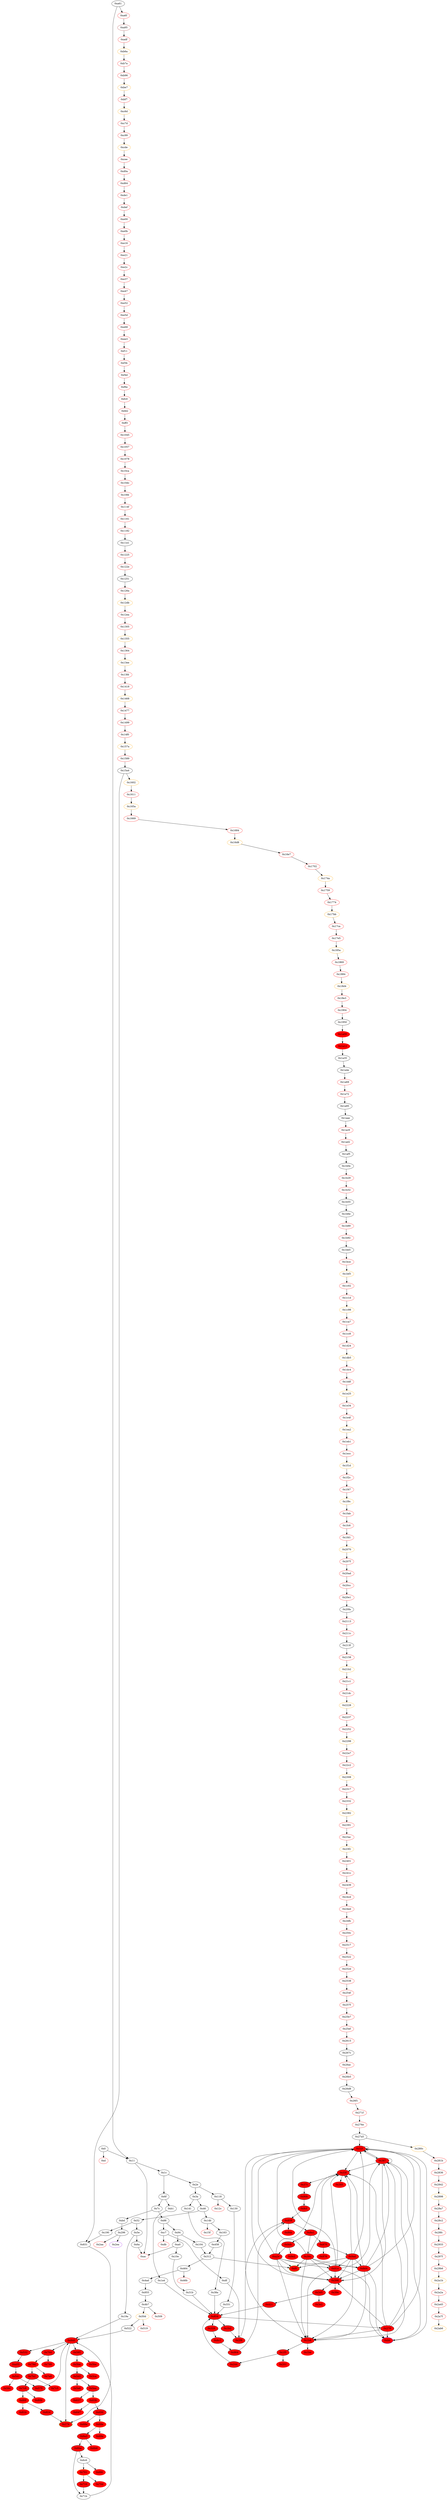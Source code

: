 digraph "" {
"0x15a4" [fillcolor=white, id="0x15a4", style=filled, tooltip="Block 0x15a4\n[0x15a4:0x1601]\n---\nPredecessors: [0x1589]\nSuccessors: [0x831, 0x1602]\n---\n0x15a4 PUSH1 0x0\n0x15a6 DUP1\n0x15a7 REVERT\n0x15a8 JUMPDEST\n0x15a9 POP\n0x15aa MLOAD\n0x15ab PUSH1 0x40\n0x15ad DUP1\n0x15ae MLOAD\n0x15af PUSH4 0x33db254b\n0x15b4 PUSH1 0xe1\n0x15b6 SHL\n0x15b7 DUP2\n0x15b8 MSTORE\n0x15b9 CALLER\n0x15ba PUSH1 0x4\n0x15bc DUP3\n0x15bd ADD\n0x15be MSTORE\n0x15bf PUSH1 0x1\n0x15c1 PUSH1 0x1\n0x15c3 PUSH1 0xa0\n0x15c5 SHL\n0x15c6 SUB\n0x15c7 DUP7\n0x15c8 DUP2\n0x15c9 AND\n0x15ca PUSH1 0x24\n0x15cc DUP4\n0x15cd ADD\n0x15ce MSTORE\n0x15cf DUP6\n0x15d0 ISZERO\n0x15d1 ISZERO\n0x15d2 PUSH1 0x44\n0x15d4 DUP4\n0x15d5 ADD\n0x15d6 MSTORE\n0x15d7 SWAP2\n0x15d8 MLOAD\n0x15d9 SWAP3\n0x15da SWAP4\n0x15db POP\n0x15dc SWAP1\n0x15dd DUP4\n0x15de AND\n0x15df SWAP2\n0x15e0 PUSH4 0x67b64a96\n0x15e5 SWAP2\n0x15e6 PUSH1 0x64\n0x15e8 DUP1\n0x15e9 DUP3\n0x15ea ADD\n0x15eb SWAP3\n0x15ec PUSH1 0x0\n0x15ee SWAP3\n0x15ef SWAP1\n0x15f0 SWAP2\n0x15f1 SWAP1\n0x15f2 DUP3\n0x15f3 SWAP1\n0x15f4 SUB\n0x15f5 ADD\n0x15f6 DUP2\n0x15f7 DUP4\n0x15f8 DUP8\n0x15f9 DUP1\n0x15fa EXTCODESIZE\n0x15fb ISZERO\n0x15fc DUP1\n0x15fd ISZERO\n0x15fe PUSH2 0x831\n0x1601 JUMPI\n---\n0x15a4: V1942 = 0x0\n0x15a7: REVERT 0x0 0x0\n0x15a8: JUMPDEST \n0x15aa: V1943 = M[S1]\n0x15ab: V1944 = 0x40\n0x15ae: V1945 = M[0x40]\n0x15af: V1946 = 0x33db254b\n0x15b4: V1947 = 0xe1\n0x15b6: V1948 = SHL 0xe1 0x33db254b\n0x15b8: M[V1945] = 0x67b64a9600000000000000000000000000000000000000000000000000000000\n0x15b9: V1949 = CALLER\n0x15ba: V1950 = 0x4\n0x15bd: V1951 = ADD V1945 0x4\n0x15be: M[V1951] = V1949\n0x15bf: V1952 = 0x1\n0x15c1: V1953 = 0x1\n0x15c3: V1954 = 0xa0\n0x15c5: V1955 = SHL 0xa0 0x1\n0x15c6: V1956 = SUB 0x10000000000000000000000000000000000000000 0x1\n0x15c9: V1957 = AND 0xffffffffffffffffffffffffffffffffffffffff S4\n0x15ca: V1958 = 0x24\n0x15cd: V1959 = ADD V1945 0x24\n0x15ce: M[V1959] = V1957\n0x15d0: V1960 = ISZERO S3\n0x15d1: V1961 = ISZERO V1960\n0x15d2: V1962 = 0x44\n0x15d5: V1963 = ADD V1945 0x44\n0x15d6: M[V1963] = V1961\n0x15d8: V1964 = M[0x40]\n0x15de: V1965 = AND V1943 0xffffffffffffffffffffffffffffffffffffffff\n0x15e0: V1966 = 0x67b64a96\n0x15e6: V1967 = 0x64\n0x15ea: V1968 = ADD V1945 0x64\n0x15ec: V1969 = 0x0\n0x15f4: V1970 = SUB V1945 V1964\n0x15f5: V1971 = ADD V1970 0x64\n0x15fa: V1972 = EXTCODESIZE V1965\n0x15fb: V1973 = ISZERO V1972\n0x15fd: V1974 = ISZERO V1973\n0x15fe: V1975 = 0x831\n0x1601: JUMPI 0x831 V1974\n---\nEntry stack: [V1936, V1937]\nStack pops: 0\nStack additions: [V1973, V1965, 0x0, V1964, V1971, V1964, 0x0, V1968, 0x67b64a96, V1965, V1943, S3, S4]\nExit stack: []\n\nDef sites:\nV1936: {0x1592.0x1599}\nV1937: {0x1592.0x159a}\n"];
"0x2933" [color=red, fillcolor=white, id="0x2933", style=filled, tooltip="Block 0x2933\n[0x2933:0x297e]\n---\nPredecessors: [0x28fc]\nSuccessors: [0x297f]\n---\n0x2933 DUP2\n0x2934 DUP2\n0x2935 ADD\n0x2936 MLOAD\n0x2937 DUP4\n0x2938 DUP3\n0x2939 ADD\n0x293a MSTORE\n0x293b PUSH1 0x20\n0x293d ADD\n0x293e PUSH2 0x1cb\n0x2941 JUMP\n0x2942 JUMPDEST\n0x2943 PUSH1 0x40\n0x2945 DUP1\n0x2946 MLOAD\n0x2947 DUP1\n0x2948 DUP3\n0x2949 ADD\n0x294a SWAP1\n0x294b SWAP2\n0x294c MSTORE\n0x294d PUSH1 0x17\n0x294f DUP2\n0x2950 MSTORE\n0x2951 PUSH23 0x7468697320697320696c6c6567616c2061646472657373\n0x2969 PUSH1 0x48\n0x296b SHL\n0x296c PUSH1 0x20\n0x296e DUP3\n0x296f ADD\n0x2970 MSTORE\n0x2971 PUSH1 0x1\n0x2973 PUSH1 0x1\n0x2975 PUSH1 0xa0\n0x2977 SHL\n0x2978 SUB\n0x2979 DUP3\n0x297a AND\n0x297b PUSH2 0x4e4\n0x297e JUMPI\n---\n0x2935: V3765 = ADD 0x0 V3761\n0x2936: V3766 = M[V3765]\n0x2939: V3767 = ADD 0x0 V3760\n0x293a: M[V3767] = V3766\n0x293b: V3768 = 0x20\n0x293d: V3769 = ADD 0x20 0x0\n0x293e: V3770 = 0x1cb\n0x2941: THROW \n0x2942: JUMPDEST \n0x2943: V3771 = 0x40\n0x2946: V3772 = M[0x40]\n0x2949: V3773 = ADD 0x40 V3772\n0x294c: M[0x40] = V3773\n0x294d: V3774 = 0x17\n0x2950: M[V3772] = 0x17\n0x2951: V3775 = 0x7468697320697320696c6c6567616c2061646472657373\n0x2969: V3776 = 0x48\n0x296b: V3777 = SHL 0x48 0x7468697320697320696c6c6567616c2061646472657373\n0x296c: V3778 = 0x20\n0x296f: V3779 = ADD V3772 0x20\n0x2970: M[V3779] = 0x7468697320697320696c6c6567616c2061646472657373000000000000000000\n0x2971: V3780 = 0x1\n0x2973: V3781 = 0x1\n0x2975: V3782 = 0xa0\n0x2977: V3783 = SHL 0xa0 0x1\n0x2978: V3784 = SUB 0x10000000000000000000000000000000000000000 0x1\n0x297a: V3785 = AND S0 0xffffffffffffffffffffffffffffffffffffffff\n0x297b: V3786 = 0x4e4\n0x297e: THROWI V3785\n---\nEntry stack: [V3738, V3754, V3754, V3760, V3761, V3758, V3758, V3760, V3761, 0x0]\nStack pops: 3\nStack additions: [V3772, S0]\nExit stack: []\n\nDef sites:\nV3738: {0x28c6.0x28cc}\nV3754: {0x28fc.0x290d}\nV3754: {0x28fc.0x290d}\nV3760: {0x28fc.0x2922}\nV3761: {0x28fc.0x2926}\nV3758: {0x28fc.0x2919}\nV3758: {0x28fc.0x2919}\nV3760: {0x28fc.0x2922}\nV3761: {0x28fc.0x2926}\n0x0: {0x28fc.0x292b}\n"];
"0x1a09" [color=red, fillcolor=red, id="0x1a09", style=filled, tooltip="Block 0x1a09\n[0x1a09:0x1a11]\n---\nPredecessors: [0x1950]\nSuccessors: [0x1a12]\n---\n0x1a09 JUMPDEST\n0x1a0a DUP4\n0x1a0b DUP2\n0x1a0c LT\n0x1a0d ISZERO\n0x1a0e PUSH2 0xc4c\n0x1a11 JUMPI\n---\n0x1a09: JUMPDEST \n0x1a0c: V2364 = LT 0x0 V2348\n0x1a0d: V2365 = ISZERO V2364\n0x1a0e: V2366 = 0xc4c\n0x1a11: THROWI V2365\n---\nEntry stack: [S29, S28, S27, S26, S25, S24, S23, S22, V2349, 0x45b54ed1, S19, S18, S17, S16, S15, S14, V2339, V2338, V2344, V2352, V2354, V2356, V2358, V2360, V2362, V2348, V2348, V2360, V2362, 0x0]\nStack pops: 4\nStack additions: [S3, S2, S1, S0]\nExit stack: [S29, S28, S27, S26, S25, S24, S23, S22, V2349, 0x45b54ed1, S19, S18, S17, S16, S15, S14, V2339, V2338, V2344, V2352, V2354, V2356, V2358, V2360, V2362, V2348, V2348, V2360, V2362, 0x0]\n\nDef sites:\nS29: {}\nS28: {}\nS27: {}\nS26: {}\nS25: {}\nS24: {}\nS23: {}\nS22: {}\nV2349: {0x198d.0x19cd}\n0x45b54ed1: {0x198d.0x19cf}\nS19: {}\nS18: {}\nS17: {}\nS16: {}\nS15: {}\nS14: {}\nV2339: {0x198d.0x19b0}\nV2338: {0x198d.0x19ac}\nV2344: {0x198d.0x19bd}\nV2352: {0x198d.0x19e7}\nV2354: {0x198d.0x19ec}\nV2356: {0x198d.0x19f1}\nV2358: {0x198d.0x19f6}\nV2360: {0x198d.0x19fd}\nV2362: {0x198d.0x1a02}\nV2348: {0x198d.0x19c9}\nV2348: {0x198d.0x19c9}\nV2360: {0x198d.0x19fd}\nV2362: {0x198d.0x1a02}\n0x0: {0x198d.0x1a07}\n"];
"0x7a9" [color=red, fillcolor=red, id="0x7a9", style=filled, tooltip="Block 0x7a9\n[0x7a9:0x7b1]\n---\nPredecessors: [0x79d]\nSuccessors: []\n---\n0x7a9 RETURNDATASIZE\n0x7aa PUSH1 0x0\n0x7ac DUP1\n0x7ad RETURNDATACOPY\n0x7ae RETURNDATASIZE\n0x7af PUSH1 0x0\n0x7b1 REVERT\n---\n0x7a9: V649 = RETURNDATASIZE\n0x7aa: V650 = 0x0\n0x7ad: RETURNDATACOPY 0x0 0x0 V649\n0x7ae: V651 = RETURNDATASIZE\n0x7af: V652 = 0x0\n0x7b1: REVERT 0x0 V651\n---\nEntry stack: [S24, S23, S22, S21, S20, S19, S18, S17, S16, S15, S14, S13, S12, S11, S10, S9, S8, S7, S6, S5, S4, S3, 0x7f234b60, S1, V646]\nStack pops: 0\nStack additions: []\nExit stack: [S24, S23, S22, S21, S20, S19, S18, S17, S16, S15, S14, S13, S12, S11, S10, S9, S8, S7, S6, S5, S4, S3, 0x7f234b60, S1, V646]\n\nDef sites:\nS24: {0x541.0x562, 0x1c.0x21}\nS23: {0x541.0x562, 0x14b.0x14c}\nS22: {0x541.0x562, 0x163.0x16e, 0x1c.0x21}\nS21: {0x541.0x562, 0x458.0x459, 0x14b.0x14c, 0x1c.0x21}\nS20: {0x541.0x562, 0x163.0x16e, 0x1c.0x21}\nS19: {0x541.0x562, 0x458.0x459, 0x14b.0x14c, 0x1c.0x21}\nS18: {0x541.0x562, 0x163.0x16e, 0x1c.0x21}\nS17: {0x541.0x562, 0x458.0x459, 0x14b.0x14c, 0x1c.0x21}\nS16: {0x541.0x562, 0x163.0x16e, 0x1c.0x21}\nS15: {0x541.0x562, 0x458.0x459, 0x14b.0x14c, 0x1c.0x21}\nS14: {0x541.0x562, 0x163.0x16e, 0x1c.0x21}\nS13: {0x541.0x562, 0x458.0x459, 0x14b.0x14c, 0x1c.0x21}\nS12: {0x541.0x562, 0x163.0x16e, 0x1c.0x21}\nS11: {0x541.0x562, 0x458.0x459, 0x14b.0x14c, 0x1c.0x21}\nS10: {0x541.0x562, 0x163.0x16e, 0x1c.0x21}\nS9: {0x541.0x562, 0x458.0x459, 0x14b.0x14c, 0x1c.0x21}\nS8: {0x541.0x562, 0x163.0x16e, 0x1c.0x21}\nS7: {0x541.0x562, 0x458.0x459, 0x14b.0x14c, 0x1c.0x21}\nS6: {0x541.0x562, 0x163.0x16e}\nS5: {0x541.0x562, 0x458.0x459, 0x1c.0x21}\nS4: {0x5ea.0x5ec, 0x522.0x527, 0x575.0x57a, 0x1c.0x21}\nS3: {0x764_0x19a.0x76d, 0x764_0x522.0x76d, 0x764_0x71b.0x76d, 0x764_0x575.0x76d}\n0x7f234b60: {0x764_0x19a.0x76e, 0x764_0x71b.0x76e, 0x764_0x575.0x76e, 0x764_0x522.0x76e}\nS1: {0x764_0x71b.0x784, 0x764_0x575.0x784, 0x764_0x19a.0x784, 0x764_0x522.0x784}\nV646: {0x79d.0x7a1}\n"];
"0xe21" [color=red, fillcolor=white, id="0xe21", style=filled, tooltip="Block 0xe21\n[0xe21:0xe2b]\n---\nPredecessors: [0xe16]\nSuccessors: [0xe2c]\n---\n0xe21 DUP1\n0xe22 PUSH4 0xdf68fb18\n0xe27 EQ\n0xe28 PUSH2 0x3fa\n0xe2b JUMPI\n---\n0xe22: V1234 = 0xdf68fb18\n0xe27: V1235 = EQ 0xdf68fb18 V1221\n0xe28: V1236 = 0x3fa\n0xe2b: THROWI V1235\n---\nEntry stack: [V1221]\nStack pops: 1\nStack additions: [S0]\nExit stack: [V1221]\n\nDef sites:\nV1221: {0xdef.0xdf4}\n"];
"0x296" [fillcolor=white, id="0x296", style=filled, tooltip="Block 0x296\n[0x296:0x2a9]\n---\nPredecessors: [0xbd]\nSuccessors: [0x2aa, 0x2ea]\n---\n0x296 JUMPDEST\n0x297 PUSH1 0x3\n0x299 SLOAD\n0x29a PUSH1 0x1\n0x29c PUSH1 0x1\n0x29e PUSH1 0xa0\n0x2a0 SHL\n0x2a1 SUB\n0x2a2 AND\n0x2a3 CALLER\n0x2a4 EQ\n0x2a5 PUSH3 0x2ea\n0x2a9 JUMPI\n---\n0x296: JUMPDEST \n0x297: V204 = 0x3\n0x299: V205 = S[0x3]\n0x29a: V206 = 0x1\n0x29c: V207 = 0x1\n0x29e: V208 = 0xa0\n0x2a0: V209 = SHL 0xa0 0x1\n0x2a1: V210 = SUB 0x10000000000000000000000000000000000000000 0x1\n0x2a2: V211 = AND 0xffffffffffffffffffffffffffffffffffffffff V205\n0x2a3: V212 = CALLER\n0x2a4: V213 = EQ V212 V211\n0x2a5: V214 = 0x2ea\n0x2a9: JUMPI 0x2ea V213\n---\nEntry stack: [V13, 0xbb]\nStack pops: 0\nStack additions: []\nExit stack: [V13, 0xbb]\n\nDef sites:\nV13: {0x1c.0x21}\n0xbb: {0xbd.0xbe}\n"];
"0x1c02" [color=red, fillcolor=white, id="0x1c02", style=filled, tooltip="Block 0x1c02\n[0x1c02:0x1c1c]\n---\nPredecessors: [0x1bf3]\nSuccessors: [0x1c1d]\n---\n0x1c02 RETURNDATASIZE\n0x1c03 PUSH1 0x0\n0x1c05 DUP1\n0x1c06 RETURNDATACOPY\n0x1c07 RETURNDATASIZE\n0x1c08 PUSH1 0x0\n0x1c0a REVERT\n0x1c0b JUMPDEST\n0x1c0c POP\n0x1c0d POP\n0x1c0e POP\n0x1c0f POP\n0x1c10 PUSH1 0x40\n0x1c12 MLOAD\n0x1c13 RETURNDATASIZE\n0x1c14 PUSH1 0x20\n0x1c16 DUP2\n0x1c17 LT\n0x1c18 ISZERO\n0x1c19 PUSH2 0xe4c\n0x1c1c JUMPI\n---\n0x1c02: V2537 = RETURNDATASIZE\n0x1c03: V2538 = 0x0\n0x1c06: RETURNDATACOPY 0x0 0x0 V2537\n0x1c07: V2539 = RETURNDATASIZE\n0x1c08: V2540 = 0x0\n0x1c0a: REVERT 0x0 V2539\n0x1c0b: JUMPDEST \n0x1c10: V2541 = 0x40\n0x1c12: V2542 = M[0x40]\n0x1c13: V2543 = RETURNDATASIZE\n0x1c14: V2544 = 0x20\n0x1c17: V2545 = LT V2543 0x20\n0x1c18: V2546 = ISZERO V2545\n0x1c19: V2547 = 0xe4c\n0x1c1c: THROWI V2546\n---\nEntry stack: [V2534]\nStack pops: 0\nStack additions: [V2543, V2542]\nExit stack: []\n\nDef sites:\nV2534: {0x1bf7.0x1bfb}\n"];
"0x279" [fillcolor=red, id="0x279", style=filled, tooltip="Block 0x279\n[0x279:0x295]\n---\nPredecessors: [0x854]\nSuccessors: [0xbb, 0x1b8, 0x32f, 0x33f, 0x387, 0x398]\n---\n0x279 JUMPDEST\n0x27a PUSH1 0x40\n0x27c DUP1\n0x27d MLOAD\n0x27e PUSH1 0x1\n0x280 PUSH1 0x1\n0x282 PUSH1 0xa0\n0x284 SHL\n0x285 SUB\n0x286 SWAP1\n0x287 SWAP3\n0x288 AND\n0x289 DUP3\n0x28a MSTORE\n0x28b MLOAD\n0x28c SWAP1\n0x28d DUP2\n0x28e SWAP1\n0x28f SUB\n0x290 PUSH1 0x20\n0x292 ADD\n0x293 SWAP1\n0x294 LOG1\n0x295 JUMP\n---\n0x279: JUMPDEST \n0x27a: V192 = 0x40\n0x27d: V193 = M[0x40]\n0x27e: V194 = 0x1\n0x280: V195 = 0x1\n0x282: V196 = 0xa0\n0x284: V197 = SHL 0xa0 0x1\n0x285: V198 = SUB 0x10000000000000000000000000000000000000000 0x1\n0x288: V199 = AND V712 0xffffffffffffffffffffffffffffffffffffffff\n0x28a: M[V193] = V199\n0x28b: V200 = M[0x40]\n0x28f: V201 = SUB V193 V200\n0x290: V202 = 0x20\n0x292: V203 = ADD 0x20 V201\n0x294: LOG V200 V203 {0x1b8, 0x32f, 0x33f, 0x398, 0x5db9ee0a495bf2e6ff9c91a7834c1ba4fdd244a5e8aa4e537bd38aeae4b073aa, 0x62e78cea01bee320cd4e420270b5ea74000d11b0c9f74754ebdbfc544b05a258}\n0x295: JUMP S2\n---\nEntry stack: [S27, S26, S25, V3627, S23, S22, S21, S20, S19, S18, S17, S16, S15, S14, S13, S12, S11, S10, S9, S8, S7, S6, S5, S4, S3, S2, {0x1b8, 0x32f, 0x33f, 0x398, 0x5db9ee0a495bf2e6ff9c91a7834c1ba4fdd244a5e8aa4e537bd38aeae4b073aa, 0x62e78cea01bee320cd4e420270b5ea74000d11b0c9f74754ebdbfc544b05a258}, V712]\nStack pops: 3\nStack additions: []\nExit stack: [S27, S26, S25, V3627, S23, S22, S21, S20, S19, S18, S17, S16, S15, S14, S13, S12, S11, S10, S9, S8, S7, S6, S5, S4, S3]\n\nDef sites:\nS27: {}\nS26: {}\nS25: {}\nV3627: {0x27ba.0x27c4}\nS23: {0x27ba.0x27c4, 0x27ba.0x27c5}\nS22: {0x27ba.0x27c5, 0x27ba.0x27c4, 0x27ba.0x27f5}\nS21: {0x27ba.0x27c4, 0x27ba.0x27f9, 0x27ba.0x27c5, 0x27ba.0x27f5}\nS20: {0x27ba.0x27c5, 0x27ba.0x27fd, 0x27ba.0x27f9, 0x27ba.0x27c4, 0x27ba.0x27f5}\nS19: {0x27ba.0x27c4, 0x27ba.0x27c5, 0x27ba.0x27f5, 0x27ba.0x27f9, 0x27ba.0x27fd, 0x27ba.0x2800}\nS18: {0x27ba.0x27c5, 0x27ba.0x27f5, 0x27ba.0x27f9, 0x27ba.0x27c4, 0x27ba.0x2800, 0x27ba.0x27fd, 0x1c.0x21}\nS17: {0x118.0x119, 0x27ba.0x27c4, 0x27ba.0x27f9, 0x1c.0x21, 0x27ba.0x27c5, 0x27ba.0x27fd, 0x27ba.0x27f5, 0x27ba.0x2800, 0x37c.0x37d}\nS16: {0x118.0x119, 0x27ba.0x27c4, 0x27ba.0x27c5, 0x1c.0x21, 0x27ba.0x27f9, 0x27ba.0x27f5, 0x27ba.0x2800, 0x27ba.0x27fd, 0x37c.0x37d, 0xb1.0xb2, 0x130.0x13b, 0x141.0x142}\nS15: {0x118.0x119, 0x1c.0x21, 0x38a.0x38b, 0x141.0x142, 0x244.0x24f, 0x27ba.0x27c5, 0x27ba.0x27f5, 0x27ba.0x27c4, 0x27ba.0x27f9, 0x27ba.0x27fd, 0x27ba.0x2800, 0xb1.0xb2, 0x130.0x13b, 0x37c.0x37d, 0x331.0x332, 0x421.0x42e, 0x1a4.0x1a5}\nS14: {0x118.0x119, 0x1c.0x21, 0x854_0x1a4.0x855, 0x854_0x38a.0x855, 0x854_0x244.0x855, 0x854_0x421.0x855, 0x854_0x331.0x855, 0x38a.0x38b, 0x10e.0x10f, 0x141.0x142, 0x244.0x24f, 0x27ba.0x27c4, 0x27ba.0x27f9, 0x37c.0x37d, 0x27ba.0x27f5, 0x27ba.0x27c5, 0x27ba.0x2800, 0x27ba.0x27fd, 0xb1.0xb2, 0x331.0x332, 0x130.0x13b, 0x421.0x42e, 0x1a4.0x1a5}\nS13: {0x118.0x119, 0x31b.0x31c, 0x1c.0x21, 0x854_0x1a4.0x855, 0x854_0x38a.0x855, 0x854_0x244.0x855, 0x854_0x421.0x855, 0x854_0x331.0x855, 0x38a.0x38b, 0x10e.0x10f, 0x141.0x142, 0x244.0x24f, 0x27ba.0x27c5, 0x27ba.0x27c4, 0x37c.0x37d, 0x27ba.0x27f9, 0x27ba.0x27fd, 0x27ba.0x27f5, 0x27ba.0x2800, 0xb1.0xb2, 0x130.0x13b, 0x331.0x332, 0x421.0x42e, 0x1a4.0x1a5}\nS12: {0x118.0x119, 0x31b.0x31c, 0x1c.0x21, 0x854_0x1a4.0x855, 0x854_0x38a.0x855, 0x854_0x244.0x855, 0x854_0x421.0x855, 0x854_0x331.0x855, 0x854_0x31b.0x855, 0x38a.0x38b, 0x10e.0x10f, 0x141.0x142, 0x244.0x24f, 0x27ba.0x27c4, 0x27ba.0x27f9, 0x37c.0x37d, 0x27ba.0x27c5, 0x27ba.0x27f5, 0x27ba.0x27fd, 0x27ba.0x2800, 0xb1.0xb2, 0x331.0x332, 0x130.0x13b, 0x421.0x42e, 0x1a4.0x1a5}\nS11: {0x118.0x119, 0x31b.0x31c, 0x1c.0x21, 0x854_0x1a4.0x855, 0x854_0x38a.0x855, 0x854_0x244.0x855, 0x854_0x421.0x855, 0x854_0x331.0x855, 0x854_0x31b.0x855, 0x38a.0x38b, 0x10e.0x10f, 0x141.0x142, 0x244.0x24f, 0x27ba.0x27c5, 0x27ba.0x27f5, 0x37c.0x37d, 0x27ba.0x27f9, 0x27ba.0x27c4, 0x27ba.0x2800, 0x27ba.0x27fd, 0xb1.0xb2, 0x130.0x13b, 0x331.0x332, 0x421.0x42e, 0x1a4.0x1a5}\nS10: {0x118.0x119, 0x31b.0x31c, 0x1c.0x21, 0x854_0x1a4.0x855, 0x854_0x38a.0x855, 0x854_0x244.0x855, 0x854_0x421.0x855, 0x854_0x331.0x855, 0x854_0x31b.0x855, 0x38a.0x38b, 0x10e.0x10f, 0x141.0x142, 0x244.0x24f, 0x27ba.0x27c4, 0x27ba.0x27fd, 0x37c.0x37d, 0x27ba.0x27f5, 0x27ba.0x27f9, 0x27ba.0x27c5, 0x27ba.0x2800, 0xb1.0xb2, 0x331.0x332, 0x130.0x13b, 0x421.0x42e, 0x1a4.0x1a5}\nS9: {0x118.0x119, 0x31b.0x31c, 0x1c.0x21, 0x854_0x1a4.0x855, 0x854_0x38a.0x855, 0x854_0x244.0x855, 0x854_0x421.0x855, 0x854_0x331.0x855, 0x854_0x31b.0x855, 0x38a.0x38b, 0x10e.0x10f, 0x141.0x142, 0x244.0x24f, 0x27ba.0x27c4, 0x27ba.0x27c5, 0x37c.0x37d, 0x27ba.0x27f9, 0x27ba.0x27f5, 0x27ba.0x2800, 0x27ba.0x27fd, 0xb1.0xb2, 0x130.0x13b, 0x331.0x332, 0x421.0x42e, 0x1a4.0x1a5}\nS8: {0x118.0x119, 0x31b.0x31c, 0x1c.0x21, 0x854_0x1a4.0x855, 0x854_0x38a.0x855, 0x854_0x244.0x855, 0x854_0x421.0x855, 0x854_0x331.0x855, 0x854_0x31b.0x855, 0x38a.0x38b, 0x10e.0x10f, 0x141.0x142, 0x244.0x24f, 0x27ba.0x27c5, 0x27ba.0x27f5, 0x37c.0x37d, 0x27ba.0x27c4, 0x27ba.0x27fd, 0x27ba.0x27f9, 0x27ba.0x2800, 0xb1.0xb2, 0x130.0x13b, 0x331.0x332, 0x421.0x42e, 0x1a4.0x1a5}\nS7: {0x118.0x119, 0x31b.0x31c, 0x1c.0x21, 0x854_0x1a4.0x855, 0x854_0x38a.0x855, 0x854_0x244.0x855, 0x854_0x421.0x855, 0x854_0x331.0x855, 0x854_0x31b.0x855, 0x38a.0x38b, 0x10e.0x10f, 0x141.0x142, 0x244.0x24f, 0x27ba.0x27c4, 0x27ba.0x27f9, 0x37c.0x37d, 0x27ba.0x27c5, 0x27ba.0x27f5, 0x27ba.0x2800, 0x27ba.0x27fd, 0xb1.0xb2, 0x331.0x332, 0x130.0x13b, 0x421.0x42e, 0x1a4.0x1a5}\nS6: {0x118.0x119, 0x31b.0x31c, 0x1c.0x21, 0x854_0x1a4.0x855, 0x854_0x38a.0x855, 0x854_0x244.0x855, 0x854_0x421.0x855, 0x854_0x331.0x855, 0x854_0x31b.0x855, 0x38a.0x38b, 0x10e.0x10f, 0x141.0x142, 0x244.0x24f, 0x27ba.0x27c5, 0x27ba.0x27c4, 0x37c.0x37d, 0x27ba.0x27f9, 0x27ba.0x27fd, 0x27ba.0x27f5, 0x27ba.0x2800, 0xb1.0xb2, 0x130.0x13b, 0x331.0x332, 0x421.0x42e, 0x1a4.0x1a5}\nS5: {0x118.0x119, 0x31b.0x31c, 0x1c.0x21, 0x854_0x1a4.0x855, 0x854_0x38a.0x855, 0x854_0x244.0x855, 0x854_0x421.0x855, 0x854_0x331.0x855, 0x854_0x31b.0x855, 0x38a.0x38b, 0x10e.0x10f, 0x141.0x142, 0x244.0x24f, 0x27ba.0x27c4, 0x27ba.0x27fd, 0x37c.0x37d, 0x27ba.0x27f5, 0x27ba.0x27c5, 0x27ba.0x27f9, 0x27ba.0x2800, 0xb1.0xb2, 0x331.0x332, 0x130.0x13b, 0x421.0x42e, 0x1a4.0x1a5}\nS4: {0x118.0x119, 0x31b.0x31c, 0x1c.0x21, 0x854_0x1a4.0x855, 0x854_0x38a.0x855, 0x854_0x244.0x855, 0x854_0x421.0x855, 0x854_0x331.0x855, 0x854_0x31b.0x855, 0x38a.0x38b, 0x10e.0x10f, 0x141.0x142, 0x244.0x24f, 0x27ba.0x27c5, 0x27ba.0x27f5, 0x37c.0x37d, 0x27ba.0x27f9, 0x27ba.0x27c4, 0x27ba.0x2800, 0x27ba.0x27fd, 0xb1.0xb2, 0x130.0x13b, 0x331.0x332, 0x421.0x42e, 0x1a4.0x1a5}\nS3: {0x118.0x119, 0x31b.0x31c, 0x1c.0x21, 0x854_0x1a4.0x855, 0x854_0x38a.0x855, 0x854_0x244.0x855, 0x854_0x421.0x855, 0x854_0x331.0x855, 0x854_0x31b.0x855, 0x38a.0x38b, 0x10e.0x10f, 0x141.0x142, 0x244.0x24f, 0x27ba.0x27f5, 0x27ba.0x27c5, 0x37c.0x37d, 0x27ba.0x27c4, 0x27ba.0x27fd, 0x27ba.0x27f9, 0x27ba.0x2800, 0xb1.0xb2, 0x331.0x332, 0x130.0x13b, 0x421.0x42e, 0x1a4.0x1a5}\nS2: {0x118.0x119, 0x31b.0x31c, 0x1c.0x21, 0x854_0x1a4.0x855, 0x854_0x38a.0x855, 0x854_0x244.0x855, 0x854_0x421.0x855, 0x854_0x331.0x855, 0x854_0x31b.0x855, 0x38a.0x38b, 0x10e.0x10f, 0x141.0x142, 0x244.0x24f, 0x27ba.0x27f9, 0x27ba.0x27c5, 0x37c.0x37d, 0x27ba.0x27f5, 0x27ba.0x27c4, 0x27ba.0x2800, 0xb1.0xb2, 0x27ba.0x27fd, 0x130.0x13b, 0x331.0x332, 0x421.0x42e, 0x1a4.0x1a5}\n{0x1b8, 0x32f, 0x33f, 0x398, 0x5db9ee0a495bf2e6ff9c91a7834c1ba4fdd244a5e8aa4e537bd38aeae4b073aa, 0x62e78cea01bee320cd4e420270b5ea74000d11b0c9f74754ebdbfc544b05a258}: {0x31b.0x31c, 0x38a.0x38b, 0x331.0x332, 0x421.0x42e, 0x1a4.0x1a5, 0x244.0x24f}\nV712: {0x854.0x855}\n"];
"0xc7" [fillcolor=white, id="0xc7", style=filled, tooltip="Block 0xc7\n[0xc7:0xda]\n---\nPredecessors: [0x88]\nSuccessors: [0xdb, 0xdf]\n---\n0xc7 JUMPDEST\n0xc8 PUSH3 0xf0\n0xcc PUSH1 0x4\n0xce DUP1\n0xcf CALLDATASIZE\n0xd0 SUB\n0xd1 PUSH1 0x20\n0xd3 DUP2\n0xd4 LT\n0xd5 ISZERO\n0xd6 PUSH3 0xdf\n0xda JUMPI\n---\n0xc7: JUMPDEST \n0xc8: V53 = 0xf0\n0xcc: V54 = 0x4\n0xcf: V55 = CALLDATASIZE\n0xd0: V56 = SUB V55 0x4\n0xd1: V57 = 0x20\n0xd4: V58 = LT V56 0x20\n0xd5: V59 = ISZERO V58\n0xd6: V60 = 0xdf\n0xda: JUMPI 0xdf V59\n---\nEntry stack: [V13]\nStack pops: 0\nStack additions: [0xf0, 0x4, V56]\nExit stack: [V13, 0xf0, 0x4, V56]\n\nDef sites:\nV13: {0x1c.0x21}\n"];
"0x250c" [color=red, fillcolor=white, id="0x250c", style=filled, tooltip="Block 0x250c\n[0x250c:0x2516]\n---\nPredecessors: [0x24fb]\nSuccessors: [0x2517]\n---\n0x250c DUP1\n0x250d PUSH4 0x6dd893b9\n0x2512 EQ\n0x2513 PUSH2 0x8c\n0x2516 JUMPI\n---\n0x250d: V3364 = 0x6dd893b9\n0x2512: V3365 = EQ 0x6dd893b9 V3360\n0x2513: V3366 = 0x8c\n0x2516: THROWI V3365\n---\nEntry stack: [V3360]\nStack pops: 1\nStack additions: [S0]\nExit stack: [V3360]\n\nDef sites:\nV3360: {0x24fb.0x2500}\n"];
"0x63b" [color=orange, fillcolor=red, id="0x63b", style=filled, tooltip="Block 0x63b\n[0x63b:0x646]\n---\nPredecessors: [0x5ea]\nSuccessors: [0x647, 0x650]\n---\n0x63b JUMPDEST\n0x63c POP\n0x63d GAS\n0x63e CALL\n0x63f ISZERO\n0x640 DUP1\n0x641 ISZERO\n0x642 PUSH3 0x650\n0x646 JUMPI\n---\n0x63b: JUMPDEST \n0x63d: V515 = GAS\n0x63e: V516 = CALL V515 V503 0x0 V502 V509 V502 0x0\n0x63f: V517 = ISZERO V516\n0x641: V518 = ISZERO V517\n0x642: V519 = 0x650\n0x646: JUMPI 0x650 V518\n---\nEntry stack: [S30, S29, S28, S27, S26, S25, S24, S23, S22, S21, S20, S19, S18, S17, S16, S15, S14, S13, S12, S11, V488, V503, 0xf9515f1b, V506, 0x0, V502, V509, V502, 0x0, V503, V511]\nStack pops: 7\nStack additions: [V517]\nExit stack: [S30, S29, S28, S27, S26, S25, S24, S23, S22, S21, S20, S19, S18, S17, S16, S15, S14, S13, S12, S11, V488, V503, 0xf9515f1b, V506, V517]\n\nDef sites:\nS30: {}\nS29: {}\nS28: {0x541.0x562, 0x1c.0x21}\nS27: {0x541.0x562, 0x14b.0x14c}\nS26: {0x541.0x562, 0x163.0x16e, 0x1c.0x21}\nS25: {0x541.0x562, 0x458.0x459, 0x14b.0x14c, 0x1c.0x21}\nS24: {0x541.0x562, 0x163.0x16e, 0x1c.0x21}\nS23: {0x541.0x562, 0x458.0x459, 0x14b.0x14c, 0x1c.0x21}\nS22: {0x541.0x562, 0x163.0x16e, 0x1c.0x21}\nS21: {0x541.0x562, 0x458.0x459, 0x14b.0x14c, 0x1c.0x21}\nS20: {0x541.0x562, 0x163.0x16e, 0x1c.0x21}\nS19: {0x541.0x562, 0x458.0x459, 0x14b.0x14c, 0x1c.0x21}\nS18: {0x541.0x562, 0x163.0x16e, 0x1c.0x21}\nS17: {0x541.0x562, 0x458.0x459, 0x14b.0x14c, 0x1c.0x21}\nS16: {0x541.0x562, 0x163.0x16e, 0x1c.0x21}\nS15: {0x541.0x562, 0x458.0x459, 0x14b.0x14c, 0x1c.0x21}\nS14: {0x541.0x562, 0x163.0x16e, 0x1c.0x21}\nS13: {0x541.0x562, 0x458.0x459, 0x14b.0x14c, 0x1c.0x21}\nS12: {0x541.0x562, 0x163.0x16e}\nS11: {0x541.0x562, 0x458.0x459, 0x1c.0x21}\nV488: {0x5ea.0x5ec}\nV503: {0x5ea.0x612}\n0xf9515f1b: {0x5ea.0x614}\nV506: {0x5ea.0x61e}\n0x0: {0x5ea.0x620}\nV502: {0x5ea.0x60c}\nV509: {0x5ea.0x629}\nV502: {0x5ea.0x60c}\n0x0: {0x5ea.0x620}\nV503: {0x5ea.0x612}\nV511: {0x5ea.0x62f}\n"];
"0x1b0e" [fillcolor=white, id="0x1b0e", style=filled, tooltip="Block 0x1b0e\n[0x1b0e:0x1b28]\n---\nPredecessors: [0x1af5]\nSuccessors: [0x1b29]\n---\n0x1b0e JUMPDEST\n0x1b0f POP\n0x1b10 DUP7\n0x1b11 DUP2\n0x1b12 SUB\n0x1b13 DUP4\n0x1b14 MSTORE\n0x1b15 DUP10\n0x1b16 MLOAD\n0x1b17 DUP2\n0x1b18 MSTORE\n0x1b19 DUP10\n0x1b1a MLOAD\n0x1b1b PUSH1 0x20\n0x1b1d SWAP2\n0x1b1e DUP3\n0x1b1f ADD\n0x1b20 SWAP2\n0x1b21 DUP12\n0x1b22 ADD\n0x1b23 SWAP1\n0x1b24 DUP1\n0x1b25 DUP4\n0x1b26 DUP4\n0x1b27 PUSH1 0x0\n---\n0x1b0e: JUMPDEST \n0x1b12: V2456 = SUB V2455 S7\n0x1b14: M[S3] = V2456\n0x1b16: V2457 = M[S10]\n0x1b18: M[V2455] = V2457\n0x1b1a: V2458 = M[S10]\n0x1b1b: V2459 = 0x20\n0x1b1f: V2460 = ADD 0x20 V2455\n0x1b22: V2461 = ADD S10 0x20\n0x1b27: V2462 = 0x0\n---\nEntry stack: [V2455, V2441]\nStack pops: 11\nStack additions: [S10, S9, S8, S7, S6, S5, S4, S3, S2, V2460, V2461, V2458, V2458, V2460, V2461, 0x0]\nExit stack: [S8, S7, S6, S5, S4, S3, S2, S1, S0, V2460, V2461, V2458, V2458, V2460, V2461, 0x0]\n\nDef sites:\nV2455: {0x1af5.0x1b0b}\nV2441: {0x1ae1.0x1aee}\n"];
"0x1364" [color=red, fillcolor=white, id="0x1364", style=filled, tooltip="Block 0x1364\n[0x1364:0x13ed]\n---\nPredecessors: [0x1355]\nSuccessors: [0x13ee]\n---\n0x1364 RETURNDATASIZE\n0x1365 PUSH1 0x0\n0x1367 DUP1\n0x1368 RETURNDATACOPY\n0x1369 RETURNDATASIZE\n0x136a PUSH1 0x0\n0x136c REVERT\n0x136d JUMPDEST\n0x136e POP\n0x136f POP\n0x1370 PUSH1 0x1\n0x1372 DUP1\n0x1373 SLOAD\n0x1374 PUSH1 0xff\n0x1376 PUSH1 0xa0\n0x1378 SHL\n0x1379 NOT\n0x137a AND\n0x137b PUSH1 0x1\n0x137d PUSH1 0xa0\n0x137f SHL\n0x1380 OR\n0x1381 SWAP1\n0x1382 SSTORE\n0x1383 POP\n0x1384 POP\n0x1385 JUMP\n0x1386 JUMPDEST\n0x1387 PUSH1 0x4\n0x1389 SLOAD\n0x138a DUP2\n0x138b JUMP\n0x138c JUMPDEST\n0x138d PUSH1 0x2\n0x138f SLOAD\n0x1390 PUSH1 0x1\n0x1392 PUSH1 0x1\n0x1394 PUSH1 0xa0\n0x1396 SHL\n0x1397 SUB\n0x1398 AND\n0x1399 DUP2\n0x139a JUMP\n0x139b JUMPDEST\n0x139c PUSH2 0x5ce\n0x139f PUSH2 0x138f\n0x13a2 JUMP\n0x13a3 JUMPDEST\n0x13a4 PUSH1 0x1\n0x13a6 PUSH1 0x1\n0x13a8 PUSH1 0xa0\n0x13aa SHL\n0x13ab SUB\n0x13ac AND\n0x13ad PUSH4 0xd16ff470\n0x13b2 DUP4\n0x13b3 PUSH2 0x5e5\n0x13b6 PUSH2 0xe5a\n0x13b9 JUMP\n0x13ba JUMPDEST\n0x13bb PUSH1 0x1\n0x13bd PUSH1 0x1\n0x13bf PUSH1 0xa0\n0x13c1 SHL\n0x13c2 SUB\n0x13c3 AND\n0x13c4 PUSH4 0xffeed7a9\n0x13c9 PUSH1 0x40\n0x13cb MLOAD\n0x13cc DUP2\n0x13cd PUSH4 0xffffffff\n0x13d2 AND\n0x13d3 PUSH1 0xe0\n0x13d5 SHL\n0x13d6 DUP2\n0x13d7 MSTORE\n0x13d8 PUSH1 0x4\n0x13da ADD\n0x13db PUSH1 0x20\n0x13dd PUSH1 0x40\n0x13df MLOAD\n0x13e0 DUP1\n0x13e1 DUP4\n0x13e2 SUB\n0x13e3 DUP2\n0x13e4 DUP7\n0x13e5 DUP1\n0x13e6 EXTCODESIZE\n0x13e7 ISZERO\n0x13e8 DUP1\n0x13e9 ISZERO\n0x13ea PUSH2 0x61d\n0x13ed JUMPI\n---\n0x1364: V1727 = RETURNDATASIZE\n0x1365: V1728 = 0x0\n0x1368: RETURNDATACOPY 0x0 0x0 V1727\n0x1369: V1729 = RETURNDATASIZE\n0x136a: V1730 = 0x0\n0x136c: REVERT 0x0 V1729\n0x136d: JUMPDEST \n0x1370: V1731 = 0x1\n0x1373: V1732 = S[0x1]\n0x1374: V1733 = 0xff\n0x1376: V1734 = 0xa0\n0x1378: V1735 = SHL 0xa0 0xff\n0x1379: V1736 = NOT 0xff0000000000000000000000000000000000000000\n0x137a: V1737 = AND 0xffffffffffffffffffffff00ffffffffffffffffffffffffffffffffffffffff V1732\n0x137b: V1738 = 0x1\n0x137d: V1739 = 0xa0\n0x137f: V1740 = SHL 0xa0 0x1\n0x1380: V1741 = OR 0x10000000000000000000000000000000000000000 V1737\n0x1382: S[0x1] = V1741\n0x1385: JUMP S4\n0x1386: JUMPDEST \n0x1387: V1742 = 0x4\n0x1389: V1743 = S[0x4]\n0x138b: JUMP S0\n0x138c: JUMPDEST \n0x138d: V1744 = 0x2\n0x138f: V1745 = S[0x2]\n0x1390: V1746 = 0x1\n0x1392: V1747 = 0x1\n0x1394: V1748 = 0xa0\n0x1396: V1749 = SHL 0xa0 0x1\n0x1397: V1750 = SUB 0x10000000000000000000000000000000000000000 0x1\n0x1398: V1751 = AND 0xffffffffffffffffffffffffffffffffffffffff V1745\n0x139a: JUMP S0\n0x139b: JUMPDEST \n0x139c: V1752 = 0x5ce\n0x139f: V1753 = 0x138f\n0x13a2: THROW \n0x13a3: JUMPDEST \n0x13a4: V1754 = 0x1\n0x13a6: V1755 = 0x1\n0x13a8: V1756 = 0xa0\n0x13aa: V1757 = SHL 0xa0 0x1\n0x13ab: V1758 = SUB 0x10000000000000000000000000000000000000000 0x1\n0x13ac: V1759 = AND 0xffffffffffffffffffffffffffffffffffffffff S0\n0x13ad: V1760 = 0xd16ff470\n0x13b3: V1761 = 0x5e5\n0x13b6: V1762 = 0xe5a\n0x13b9: THROW \n0x13ba: JUMPDEST \n0x13bb: V1763 = 0x1\n0x13bd: V1764 = 0x1\n0x13bf: V1765 = 0xa0\n0x13c1: V1766 = SHL 0xa0 0x1\n0x13c2: V1767 = SUB 0x10000000000000000000000000000000000000000 0x1\n0x13c3: V1768 = AND 0xffffffffffffffffffffffffffffffffffffffff S0\n0x13c4: V1769 = 0xffeed7a9\n0x13c9: V1770 = 0x40\n0x13cb: V1771 = M[0x40]\n0x13cd: V1772 = 0xffffffff\n0x13d2: V1773 = AND 0xffffffff 0xffeed7a9\n0x13d3: V1774 = 0xe0\n0x13d5: V1775 = SHL 0xe0 0xffeed7a9\n0x13d7: M[V1771] = 0xffeed7a900000000000000000000000000000000000000000000000000000000\n0x13d8: V1776 = 0x4\n0x13da: V1777 = ADD 0x4 V1771\n0x13db: V1778 = 0x20\n0x13dd: V1779 = 0x40\n0x13df: V1780 = M[0x40]\n0x13e2: V1781 = SUB V1777 V1780\n0x13e6: V1782 = EXTCODESIZE V1768\n0x13e7: V1783 = ISZERO V1782\n0x13e9: V1784 = ISZERO V1783\n0x13ea: V1785 = 0x61d\n0x13ed: THROWI V1784\n---\nEntry stack: [V1724]\nStack pops: 0\nStack additions: [V1743, S0, V1751, S0, 0x5ce, 0x5e5, S2, 0xd16ff470, V1759, S1, S2, V1783, V1768, V1780, V1781, V1780, 0x20, V1777, 0xffeed7a9, V1768]\nExit stack: []\n\nDef sites:\nV1724: {0x1359.0x135d}\n"];
"0x1904" [color=red, fillcolor=white, id="0x1904", style=filled, tooltip="Block 0x1904\n[0x1904:0x194f]\n---\nPredecessors: [0x18e3]\nSuccessors: [0x1950]\n---\n0x1904 PUSH1 0x40\n0x1906 DUP1\n0x1907 MLOAD\n0x1908 PUSH3 0x461bcd\n0x190c PUSH1 0xe5\n0x190e SHL\n0x190f DUP2\n0x1910 MSTORE\n0x1911 PUSH1 0x20\n0x1913 PUSH1 0x4\n0x1915 DUP3\n0x1916 ADD\n0x1917 MSTORE\n0x1918 PUSH1 0x15\n0x191a PUSH1 0x24\n0x191c DUP3\n0x191d ADD\n0x191e MSTORE\n0x191f PUSH21 0x1b585c9ad95d081a5cc81b9bdd08195b98589b1959\n0x1935 PUSH1 0x5a\n0x1937 SHL\n0x1938 PUSH1 0x44\n0x193a DUP3\n0x193b ADD\n0x193c MSTORE\n0x193d SWAP1\n0x193e MLOAD\n0x193f SWAP1\n0x1940 DUP2\n0x1941 SWAP1\n0x1942 SUB\n0x1943 PUSH1 0x64\n0x1945 ADD\n0x1946 SWAP1\n0x1947 REVERT\n0x1948 JUMPDEST\n0x1949 DUP6\n0x194a MLOAD\n0x194b DUP1\n0x194c PUSH2 0xbb8\n0x194f JUMPI\n---\n0x1904: V2282 = 0x40\n0x1907: V2283 = M[0x40]\n0x1908: V2284 = 0x461bcd\n0x190c: V2285 = 0xe5\n0x190e: V2286 = SHL 0xe5 0x461bcd\n0x1910: M[V2283] = 0x8c379a000000000000000000000000000000000000000000000000000000000\n0x1911: V2287 = 0x20\n0x1913: V2288 = 0x4\n0x1916: V2289 = ADD V2283 0x4\n0x1917: M[V2289] = 0x20\n0x1918: V2290 = 0x15\n0x191a: V2291 = 0x24\n0x191d: V2292 = ADD V2283 0x24\n0x191e: M[V2292] = 0x15\n0x191f: V2293 = 0x1b585c9ad95d081a5cc81b9bdd08195b98589b1959\n0x1935: V2294 = 0x5a\n0x1937: V2295 = SHL 0x5a 0x1b585c9ad95d081a5cc81b9bdd08195b98589b1959\n0x1938: V2296 = 0x44\n0x193b: V2297 = ADD V2283 0x44\n0x193c: M[V2297] = 0x6d61726b6574206973206e6f7420656e61626c65640000000000000000000000\n0x193e: V2298 = M[0x40]\n0x1942: V2299 = SUB V2283 V2298\n0x1943: V2300 = 0x64\n0x1945: V2301 = ADD 0x64 V2299\n0x1947: REVERT V2298 V2301\n0x1948: JUMPDEST \n0x194a: V2302 = M[S5]\n0x194c: V2303 = 0xbb8\n0x194f: THROWI V2302\n---\nEntry stack: []\nStack pops: 0\nStack additions: [V2302, S0, S1, S2, S3, S4, S5]\nExit stack: []\n\nDef sites:\n"];
"0xcee" [color=red, fillcolor=white, id="0xcee", style=filled, tooltip="Block 0xcee\n[0xcee:0xd09]\n---\nPredecessors: [0xcde]\nSuccessors: [0xd0a]\n---\n0xcee RETURNDATASIZE\n0xcef PUSH1 0x0\n0xcf1 DUP1\n0xcf2 RETURNDATACOPY\n0xcf3 RETURNDATASIZE\n0xcf4 PUSH1 0x0\n0xcf6 REVERT\n0xcf7 JUMPDEST\n0xcf8 POP\n0xcf9 POP\n0xcfa POP\n0xcfb POP\n0xcfc PUSH1 0x40\n0xcfe MLOAD\n0xcff RETURNDATASIZE\n0xd00 PUSH1 0x20\n0xd02 DUP2\n0xd03 LT\n0xd04 ISZERO\n0xd05 PUSH3 0x2ac\n0xd09 JUMPI\n---\n0xcee: V1139 = RETURNDATASIZE\n0xcef: V1140 = 0x0\n0xcf2: RETURNDATACOPY 0x0 0x0 V1139\n0xcf3: V1141 = RETURNDATASIZE\n0xcf4: V1142 = 0x0\n0xcf6: REVERT 0x0 V1141\n0xcf7: JUMPDEST \n0xcfc: V1143 = 0x40\n0xcfe: V1144 = M[0x40]\n0xcff: V1145 = RETURNDATASIZE\n0xd00: V1146 = 0x20\n0xd03: V1147 = LT V1145 0x20\n0xd04: V1148 = ISZERO V1147\n0xd05: V1149 = 0x2ac\n0xd09: THROWI V1148\n---\nEntry stack: [V1136]\nStack pops: 0\nStack additions: [V1145, V1144]\nExit stack: []\n\nDef sites:\nV1136: {0xce2.0xce6}\n"];
"0x2401" [color=red, fillcolor=white, id="0x2401", style=filled, tooltip="Block 0x2401\n[0x2401:0x241b]\n---\nPredecessors: [0x23f2]\nSuccessors: [0x241c]\n---\n0x2401 RETURNDATASIZE\n0x2402 PUSH1 0x0\n0x2404 DUP1\n0x2405 RETURNDATACOPY\n0x2406 RETURNDATASIZE\n0x2407 PUSH1 0x0\n0x2409 REVERT\n0x240a JUMPDEST\n0x240b POP\n0x240c POP\n0x240d POP\n0x240e POP\n0x240f PUSH1 0x40\n0x2411 MLOAD\n0x2412 RETURNDATASIZE\n0x2413 PUSH1 0x20\n0x2415 DUP2\n0x2416 LT\n0x2417 ISZERO\n0x2418 PUSH2 0x164b\n0x241b JUMPI\n---\n0x2401: V3297 = RETURNDATASIZE\n0x2402: V3298 = 0x0\n0x2405: RETURNDATACOPY 0x0 0x0 V3297\n0x2406: V3299 = RETURNDATASIZE\n0x2407: V3300 = 0x0\n0x2409: REVERT 0x0 V3299\n0x240a: JUMPDEST \n0x240f: V3301 = 0x40\n0x2411: V3302 = M[0x40]\n0x2412: V3303 = RETURNDATASIZE\n0x2413: V3304 = 0x20\n0x2416: V3305 = LT V3303 0x20\n0x2417: V3306 = ISZERO V3305\n0x2418: V3307 = 0x164b\n0x241b: THROWI V3306\n---\nEntry stack: [V3294]\nStack pops: 0\nStack additions: [V3303, V3302]\nExit stack: []\n\nDef sites:\nV3294: {0x23f6.0x23fa}\n"];
"0x17ca" [color=red, fillcolor=white, id="0x17ca", style=filled, tooltip="Block 0x17ca\n[0x17ca:0x17e4]\n---\nPredecessors: [0x17bb]\nSuccessors: [0x17e5]\n---\n0x17ca RETURNDATASIZE\n0x17cb PUSH1 0x0\n0x17cd DUP1\n0x17ce RETURNDATACOPY\n0x17cf RETURNDATASIZE\n0x17d0 PUSH1 0x0\n0x17d2 REVERT\n0x17d3 JUMPDEST\n0x17d4 POP\n0x17d5 POP\n0x17d6 POP\n0x17d7 POP\n0x17d8 PUSH1 0x40\n0x17da MLOAD\n0x17db RETURNDATASIZE\n0x17dc PUSH1 0x20\n0x17de DUP2\n0x17df LT\n0x17e0 ISZERO\n0x17e1 PUSH2 0xa14\n0x17e4 JUMPI\n---\n0x17ca: V2151 = RETURNDATASIZE\n0x17cb: V2152 = 0x0\n0x17ce: RETURNDATACOPY 0x0 0x0 V2151\n0x17cf: V2153 = RETURNDATASIZE\n0x17d0: V2154 = 0x0\n0x17d2: REVERT 0x0 V2153\n0x17d3: JUMPDEST \n0x17d8: V2155 = 0x40\n0x17da: V2156 = M[0x40]\n0x17db: V2157 = RETURNDATASIZE\n0x17dc: V2158 = 0x20\n0x17df: V2159 = LT V2157 0x20\n0x17e0: V2160 = ISZERO V2159\n0x17e1: V2161 = 0xa14\n0x17e4: THROWI V2160\n---\nEntry stack: [V2148]\nStack pops: 0\nStack additions: [V2157, V2156]\nExit stack: []\n\nDef sites:\nV2148: {0x17bf.0x17c3}\n"];
"0xf3b" [color=red, fillcolor=white, id="0xf3b", style=filled, tooltip="Block 0xf3b\n[0xf3b:0xf4c]\n---\nPredecessors: [0xf11]\nSuccessors: [0xf4d]\n---\n0xf3b PUSH1 0x0\n0xf3d DUP1\n0xf3e REVERT\n0xf3f JUMPDEST\n0xf40 DUP3\n0xf41 ADD\n0xf42 DUP4\n0xf43 PUSH1 0x20\n0xf45 DUP3\n0xf46 ADD\n0xf47 GT\n0xf48 ISZERO\n0xf49 PUSH2 0x17c\n0xf4c JUMPI\n---\n0xf3b: V1338 = 0x0\n0xf3e: REVERT 0x0 0x0\n0xf3f: JUMPDEST \n0xf41: V1339 = ADD S2 S0\n0xf43: V1340 = 0x20\n0xf46: V1341 = ADD V1339 0x20\n0xf47: V1342 = GT V1341 S3\n0xf48: V1343 = ISZERO V1342\n0xf49: V1344 = 0x17c\n0xf4c: THROWI V1343\n---\nEntry stack: [V1325, V1326, S2, V1328, V1331]\nStack pops: 0\nStack additions: [V1339, S1, S2, S3]\nExit stack: []\n\nDef sites:\nV1325: {0xf15.0xf20}\nV1326: {0xf15.0xf24}\nS2: {}\nV1328: {0xf15.0xf29}\nV1331: {0xf15.0xf2e}\n"];
"0x1b29" [color=red, fillcolor=white, id="0x1b29", style=filled, tooltip="Block 0x1b29\n[0x1b29:0x1b31]\n---\nPredecessors: [0x1b0e]\nSuccessors: [0x1b32]\n---\n0x1b29 JUMPDEST\n0x1b2a DUP4\n0x1b2b DUP2\n0x1b2c LT\n0x1b2d ISZERO\n0x1b2e PUSH2 0xd6c\n0x1b31 JUMPI\n---\n0x1b29: JUMPDEST \n0x1b2c: V2463 = LT 0x0 V2458\n0x1b2d: V2464 = ISZERO V2463\n0x1b2e: V2465 = 0xd6c\n0x1b31: THROWI V2464\n---\nEntry stack: [S15, S14, S13, S12, S11, S10, S9, S8, S7, V2460, V2461, V2458, V2458, V2460, V2461, 0x0]\nStack pops: 4\nStack additions: [S3, S2, S1, S0]\nExit stack: [S15, S14, S13, S12, S11, S10, S9, S8, S7, V2460, V2461, V2458, V2458, V2460, V2461, 0x0]\n\nDef sites:\nS15: {}\nS14: {}\nS13: {}\nS12: {}\nS11: {}\nS10: {}\nS9: {}\nS8: {}\nS7: {}\nV2460: {0x1b0e.0x1b1f}\nV2461: {0x1b0e.0x1b22}\nV2458: {0x1b0e.0x1b1a}\nV2458: {0x1b0e.0x1b1a}\nV2460: {0x1b0e.0x1b1f}\nV2461: {0x1b0e.0x1b22}\n0x0: {0x1b0e.0x1b27}\n"];
"0x1a4e" [fillcolor=white, id="0x1a4e", style=filled, tooltip="Block 0x1a4e\n[0x1a4e:0x1a68]\n---\nPredecessors: [0x1a35]\nSuccessors: [0x1a69]\n---\n0x1a4e JUMPDEST\n0x1a4f POP\n0x1a50 DUP7\n0x1a51 DUP2\n0x1a52 SUB\n0x1a53 DUP6\n0x1a54 MSTORE\n0x1a55 DUP12\n0x1a56 MLOAD\n0x1a57 DUP2\n0x1a58 MSTORE\n0x1a59 DUP12\n0x1a5a MLOAD\n0x1a5b PUSH1 0x20\n0x1a5d SWAP2\n0x1a5e DUP3\n0x1a5f ADD\n0x1a60 SWAP2\n0x1a61 DUP14\n0x1a62 ADD\n0x1a63 SWAP1\n0x1a64 DUP1\n0x1a65 DUP4\n0x1a66 DUP4\n0x1a67 PUSH1 0x0\n---\n0x1a4e: JUMPDEST \n0x1a52: V2390 = SUB V2389 S7\n0x1a54: M[S5] = V2390\n0x1a56: V2391 = M[S12]\n0x1a58: M[V2389] = V2391\n0x1a5a: V2392 = M[S12]\n0x1a5b: V2393 = 0x20\n0x1a5f: V2394 = ADD 0x20 V2389\n0x1a62: V2395 = ADD S12 0x20\n0x1a67: V2396 = 0x0\n---\nEntry stack: [V2389, V2375]\nStack pops: 13\nStack additions: [S12, S11, S10, S9, S8, S7, S6, S5, S4, S3, S2, V2394, V2395, V2392, V2392, V2394, V2395, 0x0]\nExit stack: [S10, S9, S8, S7, S6, S5, S4, S3, S2, S1, S0, V2394, V2395, V2392, V2392, V2394, V2395, 0x0]\n\nDef sites:\nV2389: {0x1a35.0x1a4b}\nV2375: {0x1a21.0x1a2e}\n"];
"0x126a" [color=red, fillcolor=white, id="0x126a", style=filled, tooltip="Block 0x126a\n[0x126a:0x12da]\n---\nPredecessors: [0x1251]\nSuccessors: [0x12db]\n---\n0x126a JUMPDEST\n0x126b POP\n0x126c SWAP3\n0x126d POP\n0x126e POP\n0x126f POP\n0x1270 PUSH1 0x40\n0x1272 MLOAD\n0x1273 DUP1\n0x1274 SWAP2\n0x1275 SUB\n0x1276 SWAP1\n0x1277 RETURN\n0x1278 JUMPDEST\n0x1279 PUSH1 0x1\n0x127b SLOAD\n0x127c PUSH1 0x1\n0x127e PUSH1 0xa0\n0x1280 SHL\n0x1281 SWAP1\n0x1282 DIV\n0x1283 PUSH1 0xff\n0x1285 AND\n0x1286 DUP2\n0x1287 JUMP\n0x1288 JUMPDEST\n0x1289 PUSH2 0x4bb\n0x128c PUSH2 0x138f\n0x128f JUMP\n0x1290 JUMPDEST\n0x1291 PUSH1 0x1\n0x1293 PUSH1 0x1\n0x1295 PUSH1 0xa0\n0x1297 SHL\n0x1298 SUB\n0x1299 AND\n0x129a PUSH4 0x49616d79\n0x129f CALLER\n0x12a0 PUSH2 0x4d2\n0x12a3 PUSH2 0xe5a\n0x12a6 JUMP\n0x12a7 JUMPDEST\n0x12a8 PUSH1 0x1\n0x12aa PUSH1 0x1\n0x12ac PUSH1 0xa0\n0x12ae SHL\n0x12af SUB\n0x12b0 AND\n0x12b1 PUSH4 0x6ae7095\n0x12b6 PUSH1 0x40\n0x12b8 MLOAD\n0x12b9 DUP2\n0x12ba PUSH4 0xffffffff\n0x12bf AND\n0x12c0 PUSH1 0xe0\n0x12c2 SHL\n0x12c3 DUP2\n0x12c4 MSTORE\n0x12c5 PUSH1 0x4\n0x12c7 ADD\n0x12c8 PUSH1 0x20\n0x12ca PUSH1 0x40\n0x12cc MLOAD\n0x12cd DUP1\n0x12ce DUP4\n0x12cf SUB\n0x12d0 DUP2\n0x12d1 DUP7\n0x12d2 DUP1\n0x12d3 EXTCODESIZE\n0x12d4 ISZERO\n0x12d5 DUP1\n0x12d6 ISZERO\n0x12d7 PUSH2 0x50a\n0x12da JUMPI\n---\n0x126a: JUMPDEST \n0x1270: V1624 = 0x40\n0x1272: V1625 = M[0x40]\n0x1275: V1626 = SUB V1623 V1625\n0x1277: RETURN V1625 V1626\n0x1278: JUMPDEST \n0x1279: V1627 = 0x1\n0x127b: V1628 = S[0x1]\n0x127c: V1629 = 0x1\n0x127e: V1630 = 0xa0\n0x1280: V1631 = SHL 0xa0 0x1\n0x1282: V1632 = DIV V1628 0x10000000000000000000000000000000000000000\n0x1283: V1633 = 0xff\n0x1285: V1634 = AND 0xff V1632\n0x1287: JUMP S0\n0x1288: JUMPDEST \n0x1289: V1635 = 0x4bb\n0x128c: V1636 = 0x138f\n0x128f: THROW \n0x1290: JUMPDEST \n0x1291: V1637 = 0x1\n0x1293: V1638 = 0x1\n0x1295: V1639 = 0xa0\n0x1297: V1640 = SHL 0xa0 0x1\n0x1298: V1641 = SUB 0x10000000000000000000000000000000000000000 0x1\n0x1299: V1642 = AND 0xffffffffffffffffffffffffffffffffffffffff S0\n0x129a: V1643 = 0x49616d79\n0x129f: V1644 = CALLER\n0x12a0: V1645 = 0x4d2\n0x12a3: V1646 = 0xe5a\n0x12a6: THROW \n0x12a7: JUMPDEST \n0x12a8: V1647 = 0x1\n0x12aa: V1648 = 0x1\n0x12ac: V1649 = 0xa0\n0x12ae: V1650 = SHL 0xa0 0x1\n0x12af: V1651 = SUB 0x10000000000000000000000000000000000000000 0x1\n0x12b0: V1652 = AND 0xffffffffffffffffffffffffffffffffffffffff S0\n0x12b1: V1653 = 0x6ae7095\n0x12b6: V1654 = 0x40\n0x12b8: V1655 = M[0x40]\n0x12ba: V1656 = 0xffffffff\n0x12bf: V1657 = AND 0xffffffff 0x6ae7095\n0x12c0: V1658 = 0xe0\n0x12c2: V1659 = SHL 0xe0 0x6ae7095\n0x12c4: M[V1655] = 0x6ae709500000000000000000000000000000000000000000000000000000000\n0x12c5: V1660 = 0x4\n0x12c7: V1661 = ADD 0x4 V1655\n0x12c8: V1662 = 0x20\n0x12ca: V1663 = 0x40\n0x12cc: V1664 = M[0x40]\n0x12cf: V1665 = SUB V1661 V1664\n0x12d3: V1666 = EXTCODESIZE V1652\n0x12d4: V1667 = ISZERO V1666\n0x12d6: V1668 = ISZERO V1667\n0x12d7: V1669 = 0x50a\n0x12da: THROWI V1668\n---\nEntry stack: [V1623, V1609]\nStack pops: 66\nStack additions: [V1667, V1652, V1664, V1665, V1664, 0x20, V1661, 0x6ae7095, V1652]\nExit stack: []\n\nDef sites:\nV1623: {0x1251.0x1267}\nV1609: {0x123d.0x124a}\n"];
"0x5ba" [color=red, fillcolor=red, id="0x5ba", style=filled, tooltip="Block 0x5ba\n[0x5ba:0x5bd]\n---\nPredecessors: [0x585]\nSuccessors: []\n---\n0x5ba PUSH1 0x0\n0x5bc DUP1\n0x5bd REVERT\n---\n0x5ba: V470 = 0x0\n0x5bd: REVERT 0x0 0x0\n---\nEntry stack: [S31, S30, S29, S28, S27, S26, S25, S24, S23, S22, S21, S20, S19, S18, S17, S16, S15, S14, S13, S12, S11, S10, S9, V452, 0xfd347d3e, V461, 0x20, V464, V465, V464, V452, V467]\nStack pops: 0\nStack additions: []\nExit stack: [S31, S30, S29, S28, S27, S26, S25, S24, S23, S22, S21, S20, S19, S18, S17, S16, S15, S14, S13, S12, S11, S10, S9, V452, 0xfd347d3e, V461, 0x20, V464, V465, V464, V452, V467]\n\nDef sites:\nS31: {}\nS30: {}\nS29: {0x541.0x562, 0x1c.0x21}\nS28: {0x541.0x562, 0x14b.0x14c}\nS27: {0x541.0x562, 0x163.0x16e, 0x1c.0x21}\nS26: {0x541.0x562, 0x458.0x459, 0x14b.0x14c, 0x1c.0x21}\nS25: {0x541.0x562, 0x163.0x16e, 0x1c.0x21}\nS24: {0x541.0x562, 0x458.0x459, 0x14b.0x14c, 0x1c.0x21}\nS23: {0x541.0x562, 0x163.0x16e, 0x1c.0x21}\nS22: {0x541.0x562, 0x458.0x459, 0x14b.0x14c, 0x1c.0x21}\nS21: {0x541.0x562, 0x163.0x16e, 0x1c.0x21}\nS20: {0x541.0x562, 0x458.0x459, 0x14b.0x14c, 0x1c.0x21}\nS19: {0x541.0x562, 0x163.0x16e, 0x1c.0x21}\nS18: {0x541.0x562, 0x458.0x459, 0x14b.0x14c, 0x1c.0x21}\nS17: {0x541.0x562, 0x163.0x16e, 0x1c.0x21}\nS16: {0x541.0x562, 0x458.0x459, 0x14b.0x14c, 0x1c.0x21}\nS15: {0x541.0x562, 0x163.0x16e, 0x1c.0x21}\nS14: {0x541.0x562, 0x458.0x459, 0x14b.0x14c, 0x1c.0x21}\nS13: {0x541.0x562, 0x163.0x16e, 0x1c.0x21}\nS12: {0x541.0x562, 0x458.0x459, 0x14b.0x14c, 0x1c.0x21}\nS11: {0x541.0x562, 0x163.0x16e}\nS10: {0x541.0x562, 0x458.0x459, 0x1c.0x21}\nS9: {0x5ea.0x5ec, 0x522.0x527, 0x575.0x57a, 0x1c.0x21}\nV452: {0x585.0x58e}\n0xfd347d3e: {0x585.0x58f}\nV461: {0x585.0x5a5}\n0x20: {0x585.0x5a6}\nV464: {0x585.0x5aa}\nV465: {0x585.0x5ad}\nV464: {0x585.0x5aa}\nV452: {0x585.0x58e}\nV467: {0x585.0x5b2}\n"];
"0x69a" [color=red, fillcolor=red, id="0x69a", style=filled, tooltip="Block 0x69a\n[0x69a:0x6a2]\n---\nPredecessors: [0x68e]\nSuccessors: []\n---\n0x69a RETURNDATASIZE\n0x69b PUSH1 0x0\n0x69d DUP1\n0x69e RETURNDATACOPY\n0x69f RETURNDATASIZE\n0x6a0 PUSH1 0x0\n0x6a2 REVERT\n---\n0x69a: V553 = RETURNDATASIZE\n0x69b: V554 = 0x0\n0x69e: RETURNDATACOPY 0x0 0x0 V553\n0x69f: V555 = RETURNDATASIZE\n0x6a0: V556 = 0x0\n0x6a2: REVERT 0x0 V555\n---\nEntry stack: [S22, S21, S20, S19, S18, S17, S16, S15, S14, S13, S12, S11, S10, S9, S8, S7, S6, S5, V488, V529, 0xa87d942c, V538, V550]\nStack pops: 0\nStack additions: []\nExit stack: [S22, S21, S20, S19, S18, S17, S16, S15, S14, S13, S12, S11, S10, S9, S8, S7, S6, S5, V488, V529, 0xa87d942c, V538, V550]\n\nDef sites:\nS22: {0x541.0x562, 0x1c.0x21}\nS21: {0x541.0x562, 0x14b.0x14c}\nS20: {0x541.0x562, 0x163.0x16e, 0x1c.0x21}\nS19: {0x541.0x562, 0x458.0x459, 0x14b.0x14c, 0x1c.0x21}\nS18: {0x541.0x562, 0x163.0x16e, 0x1c.0x21}\nS17: {0x541.0x562, 0x458.0x459, 0x14b.0x14c, 0x1c.0x21}\nS16: {0x541.0x562, 0x163.0x16e, 0x1c.0x21}\nS15: {0x541.0x562, 0x458.0x459, 0x14b.0x14c, 0x1c.0x21}\nS14: {0x541.0x562, 0x163.0x16e, 0x1c.0x21}\nS13: {0x541.0x562, 0x458.0x459, 0x14b.0x14c, 0x1c.0x21}\nS12: {0x541.0x562, 0x163.0x16e, 0x1c.0x21}\nS11: {0x541.0x562, 0x458.0x459, 0x14b.0x14c, 0x1c.0x21}\nS10: {0x541.0x562, 0x163.0x16e, 0x1c.0x21}\nS9: {0x541.0x562, 0x458.0x459, 0x14b.0x14c, 0x1c.0x21}\nS8: {0x541.0x562, 0x163.0x16e, 0x1c.0x21}\nS7: {0x541.0x562, 0x458.0x459, 0x14b.0x14c, 0x1c.0x21}\nS6: {0x541.0x562, 0x163.0x16e}\nS5: {0x541.0x562, 0x458.0x459, 0x1c.0x21}\nV488: {0x5ea.0x5ec}\nV529: {0x650.0x65e}\n0xa87d942c: {0x650.0x65f}\nV538: {0x650.0x675}\nV550: {0x68e.0x692}\n"];
"0x11" [fillcolor=white, id="0x11", style=filled, tooltip="Block 0x11\n[0x11:0x1b]\n---\nPredecessors: [0x0, 0xa61]\nSuccessors: [0x1c, 0xac]\n---\n0x11 JUMPDEST\n0x12 POP\n0x13 PUSH1 0x4\n0x15 CALLDATASIZE\n0x16 LT\n0x17 PUSH3 0xac\n0x1b JUMPI\n---\n0x11: JUMPDEST \n0x13: V6 = 0x4\n0x15: V7 = CALLDATASIZE\n0x16: V8 = LT V7 0x4\n0x17: V9 = 0xac\n0x1b: JUMPI 0xac V8\n---\nEntry stack: [S0]\nStack pops: 1\nStack additions: []\nExit stack: []\n\nDef sites:\nS0: {0x0.0x5, 0xa62.0xa67}\n"];
"0x387" [fillcolor=red, id="0x387", style=filled, tooltip="Block 0x387\n[0x387:0x389]\n---\nPredecessors: [0x279, 0x32f, 0x387, 0x8d4, 0x91e]\nSuccessors: [0xbb, 0x1b8, 0x32f, 0x33f, 0x387, 0x398]\n---\n0x387 JUMPDEST\n0x388 POP\n0x389 JUMP\n---\n0x387: JUMPDEST \n0x389: JUMP S1\n---\nEntry stack: [S25, S24, S23, V3627, S21, S20, S19, S18, S17, S16, S15, S14, S13, S12, S11, S10, S9, S8, S7, S6, S5, S4, S3, S2, S1, S0]\nStack pops: 2\nStack additions: []\nExit stack: [S25, S24, S23, V3627, S21, S20, S19, S18, S17, S16, S15, S14, S13, S12, S11, S10, S9, S8, S7, S6, S5, S4, S3, S2]\n\nDef sites:\nS25: {}\nS24: {}\nS23: {}\nV3627: {0x27ba.0x27c4}\nS21: {0x27ba.0x27c5, 0x27ba.0x27c4}\nS20: {0x27ba.0x27c4, 0x27ba.0x27c5, 0x27ba.0x27f5}\nS19: {0x27ba.0x27c4, 0x27ba.0x27f5, 0x27ba.0x27f9, 0x27ba.0x27c5}\nS18: {0x27ba.0x27c5, 0x27ba.0x27c4, 0x27ba.0x27fd, 0x27ba.0x27f5, 0x27ba.0x27f9}\nS17: {0x27ba.0x27c4, 0x27ba.0x27c5, 0x27ba.0x27f5, 0x27ba.0x27f9, 0x27ba.0x2800, 0x27ba.0x27fd}\nS16: {0x27ba.0x27c4, 0x27ba.0x27c5, 0x27ba.0x27f9, 0x27ba.0x27f5, 0x27ba.0x27fd, 0x1c.0x21, 0x27ba.0x2800}\nS15: {0x118.0x119, 0x27ba.0x27c5, 0x27ba.0x27f5, 0x27ba.0x27c4, 0x27ba.0x27fd, 0x27ba.0x27f9, 0x27ba.0x2800, 0x1c.0x21, 0x37c.0x37d}\nS14: {0x118.0x119, 0x27ba.0x27c4, 0x27ba.0x27f9, 0x1c.0x21, 0x27ba.0x27c5, 0x27ba.0x27f5, 0x27ba.0x2800, 0x27ba.0x27fd, 0xb1.0xb2, 0x130.0x13b, 0x37c.0x37d, 0x141.0x142}\nS13: {0x118.0x119, 0x1c.0x21, 0x38a.0x38b, 0x141.0x142, 0x244.0x24f, 0x27ba.0x27c5, 0x27ba.0x27c4, 0x27ba.0x27f9, 0x27ba.0x27fd, 0x27ba.0x27f5, 0x27ba.0x2800, 0x37c.0x37d, 0xb1.0xb2, 0x331.0x332, 0x130.0x13b, 0x421.0x42e, 0x1a4.0x1a5}\nS12: {0x118.0x119, 0x1c.0x21, 0x854_0x1a4.0x855, 0x854_0x38a.0x855, 0x854_0x244.0x855, 0x854_0x421.0x855, 0x854_0x331.0x855, 0x38a.0x38b, 0x10e.0x10f, 0x141.0x142, 0x244.0x24f, 0x27ba.0x27c4, 0x27ba.0x27fd, 0x37c.0x37d, 0x27ba.0x27f5, 0x27ba.0x27c5, 0x27ba.0x27f9, 0x27ba.0x2800, 0xb1.0xb2, 0x130.0x13b, 0x331.0x332, 0x421.0x42e, 0x1a4.0x1a5}\nS11: {0x118.0x119, 0x31b.0x31c, 0x1c.0x21, 0x854_0x1a4.0x855, 0x854_0x38a.0x855, 0x854_0x244.0x855, 0x854_0x421.0x855, 0x854_0x331.0x855, 0x38a.0x38b, 0x10e.0x10f, 0x141.0x142, 0x244.0x24f, 0x27ba.0x27c5, 0x27ba.0x27f5, 0x37c.0x37d, 0x27ba.0x27f9, 0x27ba.0x27c4, 0x27ba.0x2800, 0x27ba.0x27fd, 0xb1.0xb2, 0x130.0x13b, 0x331.0x332, 0x421.0x42e, 0x1a4.0x1a5}\nS10: {0x118.0x119, 0x31b.0x31c, 0x1c.0x21, 0x854_0x1a4.0x855, 0x854_0x38a.0x855, 0x854_0x244.0x855, 0x854_0x421.0x855, 0x854_0x331.0x855, 0x854_0x31b.0x855, 0x38a.0x38b, 0x10e.0x10f, 0x141.0x142, 0x244.0x24f, 0x27ba.0x27c4, 0x27ba.0x27f9, 0x37c.0x37d, 0x27ba.0x27c5, 0x27ba.0x27fd, 0x27ba.0x27f5, 0x27ba.0x2800, 0xb1.0xb2, 0x331.0x332, 0x130.0x13b, 0x421.0x42e, 0x1a4.0x1a5}\nS9: {0x118.0x119, 0x31b.0x31c, 0x1c.0x21, 0x854_0x1a4.0x855, 0x854_0x38a.0x855, 0x854_0x244.0x855, 0x854_0x421.0x855, 0x854_0x331.0x855, 0x854_0x31b.0x855, 0x38a.0x38b, 0x10e.0x10f, 0x141.0x142, 0x244.0x24f, 0x27ba.0x27c4, 0x27ba.0x27c5, 0x37c.0x37d, 0x27ba.0x27f9, 0x27ba.0x27f5, 0x27ba.0x2800, 0x27ba.0x27fd, 0xb1.0xb2, 0x130.0x13b, 0x331.0x332, 0x421.0x42e, 0x1a4.0x1a5}\nS8: {0x118.0x119, 0x31b.0x31c, 0x1c.0x21, 0x854_0x1a4.0x855, 0x854_0x38a.0x855, 0x854_0x244.0x855, 0x854_0x421.0x855, 0x854_0x331.0x855, 0x854_0x31b.0x855, 0x38a.0x38b, 0x10e.0x10f, 0x141.0x142, 0x244.0x24f, 0x27ba.0x27c5, 0x27ba.0x27f5, 0x37c.0x37d, 0x27ba.0x27c4, 0x27ba.0x27f9, 0x27ba.0x27fd, 0x27ba.0x2800, 0xb1.0xb2, 0x130.0x13b, 0x331.0x332, 0x421.0x42e, 0x1a4.0x1a5}\nS7: {0x118.0x119, 0x31b.0x31c, 0x1c.0x21, 0x854_0x1a4.0x855, 0x854_0x38a.0x855, 0x854_0x244.0x855, 0x854_0x421.0x855, 0x854_0x331.0x855, 0x854_0x31b.0x855, 0x38a.0x38b, 0x10e.0x10f, 0x141.0x142, 0x244.0x24f, 0x27ba.0x27c4, 0x27ba.0x27f9, 0x37c.0x37d, 0x27ba.0x27f5, 0x27ba.0x27c5, 0x27ba.0x2800, 0x27ba.0x27fd, 0xb1.0xb2, 0x331.0x332, 0x130.0x13b, 0x421.0x42e, 0x1a4.0x1a5}\nS6: {0x118.0x119, 0x31b.0x31c, 0x1c.0x21, 0x854_0x1a4.0x855, 0x854_0x38a.0x855, 0x854_0x244.0x855, 0x854_0x421.0x855, 0x854_0x331.0x855, 0x854_0x31b.0x855, 0x38a.0x38b, 0x10e.0x10f, 0x141.0x142, 0x244.0x24f, 0x27ba.0x27c5, 0x27ba.0x27c4, 0x37c.0x37d, 0x27ba.0x27f9, 0x27ba.0x27fd, 0x27ba.0x27f5, 0x27ba.0x2800, 0xb1.0xb2, 0x130.0x13b, 0x331.0x332, 0x421.0x42e, 0x1a4.0x1a5}\nS5: {0x118.0x119, 0x31b.0x31c, 0x1c.0x21, 0x854_0x1a4.0x855, 0x854_0x38a.0x855, 0x854_0x244.0x855, 0x854_0x421.0x855, 0x854_0x331.0x855, 0x854_0x31b.0x855, 0x38a.0x38b, 0x10e.0x10f, 0x141.0x142, 0x244.0x24f, 0x27ba.0x27c4, 0x27ba.0x27f9, 0x37c.0x37d, 0x27ba.0x27f5, 0x27ba.0x27c5, 0x27ba.0x27fd, 0x27ba.0x2800, 0xb1.0xb2, 0x331.0x332, 0x130.0x13b, 0x421.0x42e, 0x1a4.0x1a5}\nS4: {0x118.0x119, 0x31b.0x31c, 0x1c.0x21, 0x854_0x1a4.0x855, 0x854_0x38a.0x855, 0x854_0x244.0x855, 0x854_0x421.0x855, 0x854_0x331.0x855, 0x854_0x31b.0x855, 0x38a.0x38b, 0x10e.0x10f, 0x141.0x142, 0x244.0x24f, 0x27ba.0x27c5, 0x27ba.0x27f5, 0x37c.0x37d, 0x27ba.0x27f9, 0x27ba.0x27c4, 0x27ba.0x2800, 0x27ba.0x27fd, 0xb1.0xb2, 0x130.0x13b, 0x331.0x332, 0x421.0x42e, 0x1a4.0x1a5}\nS3: {0x118.0x119, 0x31b.0x31c, 0x1c.0x21, 0x854_0x1a4.0x855, 0x854_0x38a.0x855, 0x854_0x244.0x855, 0x854_0x421.0x855, 0x854_0x331.0x855, 0x854_0x31b.0x855, 0x38a.0x38b, 0x10e.0x10f, 0x141.0x142, 0x244.0x24f, 0x27ba.0x27f5, 0x27ba.0x27fd, 0x37c.0x37d, 0x27ba.0x27c4, 0x27ba.0x27f9, 0x27ba.0x27c5, 0x27ba.0x2800, 0xb1.0xb2, 0x331.0x332, 0x130.0x13b, 0x421.0x42e, 0x1a4.0x1a5}\nS2: {0x118.0x119, 0x31b.0x31c, 0x1c.0x21, 0x854_0x1a4.0x855, 0x854_0x38a.0x855, 0x854_0x244.0x855, 0x854_0x421.0x855, 0x854_0x331.0x855, 0x854_0x31b.0x855, 0x38a.0x38b, 0x10e.0x10f, 0x141.0x142, 0x244.0x24f, 0x27ba.0x27f9, 0x27ba.0x27c4, 0x37c.0x37d, 0x27ba.0x27f5, 0x27ba.0x27c5, 0x27ba.0x2800, 0x27ba.0x27fd, 0xb1.0xb2, 0x130.0x13b, 0x331.0x332, 0x421.0x42e, 0x1a4.0x1a5}\nS1: {0x118.0x119, 0x31b.0x31c, 0x1c.0x21, 0x854_0x1a4.0x855, 0x854_0x38a.0x855, 0x854_0x244.0x855, 0x854_0x421.0x855, 0x854_0x331.0x855, 0x854_0x31b.0x855, 0x38a.0x38b, 0x10e.0x10f, 0x141.0x142, 0x244.0x24f, 0x27ba.0x27c4, 0x27ba.0x27f5, 0x37c.0x37d, 0x27ba.0x27c5, 0x27ba.0x27fd, 0x27ba.0x27f9, 0x27ba.0x2800, 0xb1.0xb2, 0x130.0x13b, 0x331.0x332, 0x421.0x42e, 0x1a4.0x1a5}\nS0: {0x118.0x119, 0x31b.0x31c, 0x1c.0x21, 0x854_0x1a4.0x855, 0x854_0x38a.0x855, 0x854_0x244.0x855, 0x854_0x421.0x855, 0x854_0x331.0x855, 0x854_0x31b.0x855, 0x38a.0x38b, 0x10e.0x10f, 0x141.0x142, 0x244.0x24f, 0x27ba.0x27c5, 0x27ba.0x27c4, 0x37c.0x37d, 0x27ba.0x2800, 0x27ba.0x27f5, 0x27ba.0x27fd, 0x27ba.0x27f9, 0xb1.0xb2, 0x331.0x332, 0x130.0x13b, 0x421.0x42e, 0x1a4.0x1a5}\n"];
"0x24ed" [color=red, fillcolor=white, id="0x24ed", style=filled, tooltip="Block 0x24ed\n[0x24ed:0x24fa]\n---\nPredecessors: [0x24cd]\nSuccessors: [0x24fb]\n---\n0x24ed PUSH1 0x0\n0x24ef DUP1\n0x24f0 REVERT\n0x24f1 JUMPDEST\n0x24f2 POP\n0x24f3 PUSH1 0x4\n0x24f5 CALLDATASIZE\n0x24f6 LT\n0x24f7 PUSH2 0x57\n0x24fa JUMPI\n---\n0x24ed: V3352 = 0x0\n0x24f0: REVERT 0x0 0x0\n0x24f1: JUMPDEST \n0x24f3: V3353 = 0x4\n0x24f5: V3354 = CALLDATASIZE\n0x24f6: V3355 = LT V3354 0x4\n0x24f7: V3356 = 0x57\n0x24fa: THROWI V3355\n---\nEntry stack: [V3349]\nStack pops: 0\nStack additions: []\nExit stack: []\n\nDef sites:\nV3349: {0x24e1.0x24e6}\n"];
"0x241c" [color=red, fillcolor=white, id="0x241c", style=filled, tooltip="Block 0x241c\n[0x241c:0x2438]\n---\nPredecessors: [0x2401]\nSuccessors: [0x2439]\n---\n0x241c PUSH1 0x0\n0x241e DUP1\n0x241f REVERT\n0x2420 JUMPDEST\n0x2421 POP\n0x2422 MLOAD\n0x2423 SWAP6\n0x2424 SWAP5\n0x2425 POP\n0x2426 POP\n0x2427 POP\n0x2428 POP\n0x2429 POP\n0x242a JUMP\n0x242b JUMPDEST\n0x242c PUSH1 0x0\n0x242e DUP3\n0x242f DUP3\n0x2430 ADD\n0x2431 DUP4\n0x2432 DUP2\n0x2433 LT\n0x2434 ISZERO\n0x2435 PUSH2 0x16b0\n0x2438 JUMPI\n---\n0x241c: V3308 = 0x0\n0x241f: REVERT 0x0 0x0\n0x2420: JUMPDEST \n0x2422: V3309 = M[S1]\n0x242a: JUMP S7\n0x242b: JUMPDEST \n0x242c: V3310 = 0x0\n0x2430: V3311 = ADD S0 S1\n0x2433: V3312 = LT V3311 S1\n0x2434: V3313 = ISZERO V3312\n0x2435: V3314 = 0x16b0\n0x2438: THROWI V3313\n---\nEntry stack: [V3302, V3303]\nStack pops: 0\nStack additions: [V3309, V3311, 0x0, S0, S1]\nExit stack: []\n\nDef sites:\nV3302: {0x240a.0x2411}\nV3303: {0x240a.0x2412}\n"];
"0xcde" [color=orange, fillcolor=white, id="0xcde", style=filled, tooltip="Block 0xcde\n[0xcde:0xced]\n---\nPredecessors: [0xc99]\nSuccessors: [0xcee]\n---\n0xcde PUSH1 0x0\n0xce0 DUP1\n0xce1 REVERT\n0xce2 JUMPDEST\n0xce3 POP\n0xce4 GAS\n0xce5 STATICCALL\n0xce6 ISZERO\n0xce7 DUP1\n0xce8 ISZERO\n0xce9 PUSH3 0x295\n0xced JUMPI\n---\n0xcde: V1133 = 0x0\n0xce1: REVERT 0x0 0x0\n0xce2: JUMPDEST \n0xce4: V1134 = GAS\n0xce5: V1135 = STATICCALL V1134 S1 S2 S3 S4 S5\n0xce6: V1136 = ISZERO V1135\n0xce8: V1137 = ISZERO V1136\n0xce9: V1138 = 0x295\n0xced: THROWI V1137\n---\nEntry stack: [V1122, 0xd670e768, V1125, 0x20, V1116, V1128, V1116, V1122, V1130]\nStack pops: 0\nStack additions: [V1136]\nExit stack: []\n\nDef sites:\nV1122: {0xc9d.0xcba}\n0xd670e768: {0xc9d.0xcbc}\nV1125: {0xc9d.0xcc6}\n0x20: {0xc9d.0xcc8}\nV1116: {0xc9d.0xcaf}\nV1128: {0xc9d.0xcd1}\nV1116: {0xc9d.0xcaf}\nV1122: {0xc9d.0xcba}\nV1130: {0xc9d.0xcd6}\n"];
"0x2522" [color=red, fillcolor=white, id="0x2522", style=filled, tooltip="Block 0x2522\n[0x2522:0x252c]\n---\nPredecessors: [0x2517]\nSuccessors: [0x252d]\n---\n0x2522 DUP1\n0x2523 PUSH4 0xb292b549\n0x2528 EQ\n0x2529 PUSH2 0xfc\n0x252c JUMPI\n---\n0x2523: V3370 = 0xb292b549\n0x2528: V3371 = EQ 0xb292b549 V3360\n0x2529: V3372 = 0xfc\n0x252c: THROWI V3371\n---\nEntry stack: [V3360]\nStack pops: 1\nStack additions: [S0]\nExit stack: [V3360]\n\nDef sites:\nV3360: {0x24fb.0x2500}\n"];
"0x2a2a" [color=red, fillcolor=white, id="0x2a2a", style=filled, tooltip="Block 0x2a2a\n[0x2a2a:0x2a44]\n---\nPredecessors: [0x2a1b]\nSuccessors: [0x2a45]\n---\n0x2a2a RETURNDATASIZE\n0x2a2b PUSH1 0x0\n0x2a2d DUP1\n0x2a2e RETURNDATACOPY\n0x2a2f RETURNDATASIZE\n0x2a30 PUSH1 0x0\n0x2a32 REVERT\n0x2a33 JUMPDEST\n0x2a34 POP\n0x2a35 POP\n0x2a36 POP\n0x2a37 POP\n0x2a38 PUSH1 0x40\n0x2a3a MLOAD\n0x2a3b RETURNDATASIZE\n0x2a3c PUSH1 0x20\n0x2a3e DUP2\n0x2a3f LT\n0x2a40 ISZERO\n0x2a41 PUSH2 0x568\n0x2a44 JUMPI\n---\n0x2a2a: V3854 = RETURNDATASIZE\n0x2a2b: V3855 = 0x0\n0x2a2e: RETURNDATACOPY 0x0 0x0 V3854\n0x2a2f: V3856 = RETURNDATASIZE\n0x2a30: V3857 = 0x0\n0x2a32: REVERT 0x0 V3856\n0x2a33: JUMPDEST \n0x2a38: V3858 = 0x40\n0x2a3a: V3859 = M[0x40]\n0x2a3b: V3860 = RETURNDATASIZE\n0x2a3c: V3861 = 0x20\n0x2a3f: V3862 = LT V3860 0x20\n0x2a40: V3863 = ISZERO V3862\n0x2a41: V3864 = 0x568\n0x2a44: THROWI V3863\n---\nEntry stack: [V3851]\nStack pops: 0\nStack additions: [V3860, V3859]\nExit stack: []\n\nDef sites:\nV3851: {0x2a1f.0x2a23}\n"];
"0xa53" [fillcolor=red, id="0xa53", style=filled, tooltip="Block 0xa53\n[0xa53:0xa60]\n---\nPredecessors: [0x532]\nSuccessors: [0x541]\n---\n0xa53 JUMPDEST\n0xa54 PUSH2 0x2098\n0xa57 DUP1\n0xa58 PUSH3 0xa62\n0xa5c DUP4\n0xa5d CODECOPY\n0xa5e ADD\n0xa5f SWAP1\n0xa60 JUMP\n---\n0xa53: JUMPDEST \n0xa54: V867 = 0x2098\n0xa58: V868 = 0xa62\n0xa5d: CODECOPY V419 0xa62 0x2098\n0xa5e: V869 = ADD 0x2098 V419\n0xa60: JUMP 0x541\n---\nEntry stack: [S26, S25, S24, S23, S22, S21, S20, S19, S18, S17, S16, S15, S14, S13, S12, S11, S10, S9, S8, S7, S6, S5, S4, V711, S2, 0x541, V419]\nStack pops: 2\nStack additions: [V869]\nExit stack: [S26, S25, S24, S23, S22, S21, S20, S19, S18, S17, S16, S15, S14, S13, S12, S11, S10, S9, S8, S7, S6, S5, S4, V711, S2, V869]\n\nDef sites:\nS26: {}\nS25: {}\nS24: {0x541.0x562, 0x1c.0x21}\nS23: {0x541.0x562, 0x14b.0x14c}\nS22: {0x541.0x562, 0x163.0x16e, 0x1c.0x21}\nS21: {0x541.0x562, 0x458.0x459, 0x14b.0x14c, 0x1c.0x21}\nS20: {0x541.0x562, 0x163.0x16e, 0x1c.0x21}\nS19: {0x541.0x562, 0x458.0x459, 0x14b.0x14c, 0x1c.0x21}\nS18: {0x541.0x562, 0x163.0x16e, 0x1c.0x21}\nS17: {0x541.0x562, 0x458.0x459, 0x14b.0x14c, 0x1c.0x21}\nS16: {0x541.0x562, 0x163.0x16e, 0x1c.0x21}\nS15: {0x541.0x562, 0x458.0x459, 0x14b.0x14c, 0x1c.0x21}\nS14: {0x541.0x562, 0x163.0x16e, 0x1c.0x21}\nS13: {0x541.0x562, 0x458.0x459, 0x14b.0x14c, 0x1c.0x21}\nS12: {0x541.0x562, 0x163.0x16e, 0x1c.0x21}\nS11: {0x541.0x562, 0x458.0x459, 0x14b.0x14c, 0x1c.0x21}\nS10: {0x541.0x562, 0x163.0x16e, 0x1c.0x21}\nS9: {0x541.0x562, 0x458.0x459, 0x14b.0x14c, 0x1c.0x21}\nS8: {0x541.0x562, 0x163.0x16e, 0x1c.0x21}\nS7: {0x541.0x562, 0x458.0x459, 0x14b.0x14c, 0x1c.0x21}\nS6: {0x541.0x562, 0x163.0x16e}\nS5: {0x541.0x562, 0x458.0x459, 0x1c.0x21}\nS4: {0x5ea.0x5ec, 0x522.0x527, 0x575.0x57a, 0x1c.0x21}\nV711: {0x840.0x851}\nS2: {0x541.0x562, 0x163.0x16e}\n0x541: {0x532.0x537}\nV419: {0x532.0x536}\n"];
"0x1251" [fillcolor=white, id="0x1251", style=filled, tooltip="Block 0x1251\n[0x1251:0x1269]\n---\nPredecessors: [0x122e]\nSuccessors: [0x126a]\n---\n0x1251 DUP1\n0x1252 DUP3\n0x1253 SUB\n0x1254 DUP1\n0x1255 MLOAD\n0x1256 PUSH1 0x1\n0x1258 DUP4\n0x1259 PUSH1 0x20\n0x125b SUB\n0x125c PUSH2 0x100\n0x125f EXP\n0x1260 SUB\n0x1261 NOT\n0x1262 AND\n0x1263 DUP2\n0x1264 MSTORE\n0x1265 PUSH1 0x20\n0x1267 ADD\n0x1268 SWAP2\n0x1269 POP\n---\n0x1253: V1612 = SUB V1607 V1609\n0x1255: V1613 = M[V1612]\n0x1256: V1614 = 0x1\n0x1259: V1615 = 0x20\n0x125b: V1616 = SUB 0x20 V1609\n0x125c: V1617 = 0x100\n0x125f: V1618 = EXP 0x100 V1616\n0x1260: V1619 = SUB V1618 0x1\n0x1261: V1620 = NOT V1619\n0x1262: V1621 = AND V1620 V1613\n0x1264: M[V1612] = V1621\n0x1265: V1622 = 0x20\n0x1267: V1623 = ADD 0x20 V1612\n---\nEntry stack: [V1607, V1609]\nStack pops: 2\nStack additions: [V1623, S0]\nExit stack: [V1623, V1609]\n\nDef sites:\nV1607: {0x123d.0x1246}\nV1609: {0x123d.0x124a}\n"];
"0x1e25" [color=orange, fillcolor=white, id="0x1e25", style=filled, tooltip="Block 0x1e25\n[0x1e25:0x1e33]\n---\nPredecessors: [0x1ddf]\nSuccessors: [0x1e34]\n---\n0x1e25 PUSH1 0x0\n0x1e27 DUP1\n0x1e28 REVERT\n0x1e29 JUMPDEST\n0x1e2a POP\n0x1e2b GAS\n0x1e2c STATICCALL\n0x1e2d ISZERO\n0x1e2e DUP1\n0x1e2f ISZERO\n0x1e30 PUSH2 0x1068\n0x1e33 JUMPI\n---\n0x1e25: V2736 = 0x0\n0x1e28: REVERT 0x0 0x0\n0x1e29: JUMPDEST \n0x1e2b: V2737 = GAS\n0x1e2c: V2738 = STATICCALL V2737 S1 S2 S3 S4 S5\n0x1e2d: V2739 = ISZERO V2738\n0x1e2f: V2740 = ISZERO V2739\n0x1e30: V2741 = 0x1068\n0x1e33: THROWI V2740\n---\nEntry stack: [V2718, 0xc653cb1d, V2727, 0x20, V2730, V2731, V2730, V2718, V2733]\nStack pops: 0\nStack additions: [V2739]\nExit stack: []\n\nDef sites:\nV2718: {0x1df1.0x1dfa}\n0xc653cb1d: {0x1df1.0x1dfb}\nV2727: {0x1df1.0x1e11}\n0x20: {0x1df1.0x1e12}\nV2730: {0x1df1.0x1e16}\nV2731: {0x1df1.0x1e19}\nV2730: {0x1df1.0x1e16}\nV2718: {0x1df1.0x1dfa}\nV2733: {0x1df1.0x1e1e}\n"];
"0x1ecc" [color=red, fillcolor=white, id="0x1ecc", style=filled, tooltip="Block 0x1ecc\n[0x1ecc:0x1f1c]\n---\nPredecessors: [0x1eb1]\nSuccessors: [0x1f1d]\n---\n0x1ecc PUSH1 0x0\n0x1ece DUP1\n0x1ecf REVERT\n0x1ed0 JUMPDEST\n0x1ed1 POP\n0x1ed2 MLOAD\n0x1ed3 SWAP1\n0x1ed4 POP\n0x1ed5 PUSH1 0x0\n0x1ed7 PUSH2 0x110a\n0x1eda DUP8\n0x1edb PUSH2 0x139e\n0x1ede JUMP\n0x1edf JUMPDEST\n0x1ee0 SWAP1\n0x1ee1 POP\n0x1ee2 PUSH2 0x1114\n0x1ee5 PUSH2 0xe5a\n0x1ee8 JUMP\n0x1ee9 JUMPDEST\n0x1eea PUSH1 0x1\n0x1eec PUSH1 0x1\n0x1eee PUSH1 0xa0\n0x1ef0 SHL\n0x1ef1 SUB\n0x1ef2 AND\n0x1ef3 PUSH4 0xfc0c546a\n0x1ef8 PUSH1 0x40\n0x1efa MLOAD\n0x1efb DUP2\n0x1efc PUSH4 0xffffffff\n0x1f01 AND\n0x1f02 PUSH1 0xe0\n0x1f04 SHL\n0x1f05 DUP2\n0x1f06 MSTORE\n0x1f07 PUSH1 0x4\n0x1f09 ADD\n0x1f0a PUSH1 0x20\n0x1f0c PUSH1 0x40\n0x1f0e MLOAD\n0x1f0f DUP1\n0x1f10 DUP4\n0x1f11 SUB\n0x1f12 DUP2\n0x1f13 DUP7\n0x1f14 DUP1\n0x1f15 EXTCODESIZE\n0x1f16 ISZERO\n0x1f17 DUP1\n0x1f18 ISZERO\n0x1f19 PUSH2 0x114c\n0x1f1c JUMPI\n---\n0x1ecc: V2798 = 0x0\n0x1ecf: REVERT 0x0 0x0\n0x1ed0: JUMPDEST \n0x1ed2: V2799 = M[S1]\n0x1ed5: V2800 = 0x0\n0x1ed7: V2801 = 0x110a\n0x1edb: V2802 = 0x139e\n0x1ede: THROW \n0x1edf: JUMPDEST \n0x1ee2: V2803 = 0x1114\n0x1ee5: V2804 = 0xe5a\n0x1ee8: THROW \n0x1ee9: JUMPDEST \n0x1eea: V2805 = 0x1\n0x1eec: V2806 = 0x1\n0x1eee: V2807 = 0xa0\n0x1ef0: V2808 = SHL 0xa0 0x1\n0x1ef1: V2809 = SUB 0x10000000000000000000000000000000000000000 0x1\n0x1ef2: V2810 = AND 0xffffffffffffffffffffffffffffffffffffffff S0\n0x1ef3: V2811 = 0xfc0c546a\n0x1ef8: V2812 = 0x40\n0x1efa: V2813 = M[0x40]\n0x1efc: V2814 = 0xffffffff\n0x1f01: V2815 = AND 0xffffffff 0xfc0c546a\n0x1f02: V2816 = 0xe0\n0x1f04: V2817 = SHL 0xe0 0xfc0c546a\n0x1f06: M[V2813] = 0xfc0c546a00000000000000000000000000000000000000000000000000000000\n0x1f07: V2818 = 0x4\n0x1f09: V2819 = ADD 0x4 V2813\n0x1f0a: V2820 = 0x20\n0x1f0c: V2821 = 0x40\n0x1f0e: V2822 = M[0x40]\n0x1f11: V2823 = SUB V2819 V2822\n0x1f15: V2824 = EXTCODESIZE V2810\n0x1f16: V2825 = ISZERO V2824\n0x1f18: V2826 = ISZERO V2825\n0x1f19: V2827 = 0x114c\n0x1f1c: THROWI V2826\n---\nEntry stack: [V2792, V2793]\nStack pops: 0\nStack additions: [S7, 0x110a, 0x0, V2799, S3, S4, S5, S6, S7, 0x1114, S0, V2825, V2810, V2822, V2823, V2822, 0x20, V2819, 0xfc0c546a, V2810]\nExit stack: []\n\nDef sites:\nV2792: {0x1eba.0x1ec1}\nV2793: {0x1eba.0x1ec2}\n"];
"0x46b" [color=red, fillcolor=white, id="0x46b", style=filled, tooltip="Block 0x46b\n[0x46b:0x4ac]\n---\nPredecessors: [0x464]\nSuccessors: []\n---\n0x46b PUSH1 0x40\n0x46d DUP1\n0x46e MLOAD\n0x46f PUSH3 0x461bcd\n0x473 PUSH1 0xe5\n0x475 SHL\n0x476 DUP2\n0x477 MSTORE\n0x478 PUSH1 0x20\n0x47a PUSH1 0x4\n0x47c DUP3\n0x47d ADD\n0x47e MSTORE\n0x47f PUSH1 0x13\n0x481 PUSH1 0x24\n0x483 DUP3\n0x484 ADD\n0x485 MSTORE\n0x486 PUSH19 0x165bdd4818d85b9b9bdd081d5cd9481d1a185d\n0x49a PUSH1 0x6a\n0x49c SHL\n0x49d PUSH1 0x44\n0x49f DUP3\n0x4a0 ADD\n0x4a1 MSTORE\n0x4a2 SWAP1\n0x4a3 MLOAD\n0x4a4 SWAP1\n0x4a5 DUP2\n0x4a6 SWAP1\n0x4a7 SUB\n0x4a8 PUSH1 0x64\n0x4aa ADD\n0x4ab SWAP1\n0x4ac REVERT\n---\n0x46b: V346 = 0x40\n0x46e: V347 = M[0x40]\n0x46f: V348 = 0x461bcd\n0x473: V349 = 0xe5\n0x475: V350 = SHL 0xe5 0x461bcd\n0x477: M[V347] = 0x8c379a000000000000000000000000000000000000000000000000000000000\n0x478: V351 = 0x20\n0x47a: V352 = 0x4\n0x47d: V353 = ADD V347 0x4\n0x47e: M[V353] = 0x20\n0x47f: V354 = 0x13\n0x481: V355 = 0x24\n0x484: V356 = ADD V347 0x24\n0x485: M[V356] = 0x13\n0x486: V357 = 0x165bdd4818d85b9b9bdd081d5cd9481d1a185d\n0x49a: V358 = 0x6a\n0x49c: V359 = SHL 0x6a 0x165bdd4818d85b9b9bdd081d5cd9481d1a185d\n0x49d: V360 = 0x44\n0x4a0: V361 = ADD V347 0x44\n0x4a1: M[V361] = 0x596f752063616e6e6f7420757365207468617400000000000000000000000000\n0x4a3: V362 = M[0x40]\n0x4a7: V363 = SUB V347 V362\n0x4a8: V364 = 0x64\n0x4aa: V365 = ADD 0x64 V363\n0x4ac: REVERT V362 V365\n---\nEntry stack: [V13, 0x174, V116, S0]\nStack pops: 0\nStack additions: []\nExit stack: [V13, 0x174, V116, S0]\n\nDef sites:\nV13: {0x1c.0x21}\n0x174: {0x14b.0x14c}\nV116: {0x163.0x16e}\nS0: {0x458.0x459, 0x1c.0x21}\n"];
"0xac" [color=red, fillcolor=white, id="0xac", style=filled, tooltip="Block 0xac\n[0xac:0xb0]\n---\nPredecessors: [0x11, 0x6a, 0xa0]\nSuccessors: []\n---\n0xac JUMPDEST\n0xad PUSH1 0x0\n0xaf DUP1\n0xb0 REVERT\n---\n0xac: JUMPDEST \n0xad: V48 = 0x0\n0xb0: REVERT 0x0 0x0\n---\nEntry stack: [V13]\nStack pops: 0\nStack additions: []\nExit stack: [V13]\n\nDef sites:\nV13: {0x1c.0x21}\n"];
"0x1669" [color=red, fillcolor=white, id="0x1669", style=filled, tooltip="Block 0x1669\n[0x1669:0x1683]\n---\nPredecessors: [0x165a]\nSuccessors: [0x1684]\n---\n0x1669 RETURNDATASIZE\n0x166a PUSH1 0x0\n0x166c DUP1\n0x166d RETURNDATACOPY\n0x166e RETURNDATASIZE\n0x166f PUSH1 0x0\n0x1671 REVERT\n0x1672 JUMPDEST\n0x1673 POP\n0x1674 POP\n0x1675 POP\n0x1676 POP\n0x1677 PUSH1 0x40\n0x1679 MLOAD\n0x167a RETURNDATASIZE\n0x167b PUSH1 0x20\n0x167d DUP2\n0x167e LT\n0x167f ISZERO\n0x1680 PUSH2 0x8b3\n0x1683 JUMPI\n---\n0x1669: V2017 = RETURNDATASIZE\n0x166a: V2018 = 0x0\n0x166d: RETURNDATACOPY 0x0 0x0 V2017\n0x166e: V2019 = RETURNDATASIZE\n0x166f: V2020 = 0x0\n0x1671: REVERT 0x0 V2019\n0x1672: JUMPDEST \n0x1677: V2021 = 0x40\n0x1679: V2022 = M[0x40]\n0x167a: V2023 = RETURNDATASIZE\n0x167b: V2024 = 0x20\n0x167e: V2025 = LT V2023 0x20\n0x167f: V2026 = ISZERO V2025\n0x1680: V2027 = 0x8b3\n0x1683: THROWI V2026\n---\nEntry stack: [V2014]\nStack pops: 0\nStack additions: [V2023, V2022]\nExit stack: []\n\nDef sites:\nV2014: {0x165e.0x1662}\n"];
"0x345" [color=red, fillcolor=red, id="0x345", style=filled, tooltip="Block 0x345\n[0x345:0x37b]\n---\nPredecessors: [0x33f]\nSuccessors: []\n---\n0x345 PUSH1 0x40\n0x347 MLOAD\n0x348 PUSH3 0x461bcd\n0x34c PUSH1 0xe5\n0x34e SHL\n0x34f DUP2\n0x350 MSTORE\n0x351 PUSH1 0x4\n0x353 ADD\n0x354 DUP1\n0x355 DUP1\n0x356 PUSH1 0x20\n0x358 ADD\n0x359 DUP3\n0x35a DUP2\n0x35b SUB\n0x35c DUP3\n0x35d MSTORE\n0x35e PUSH1 0x30\n0x360 DUP2\n0x361 MSTORE\n0x362 PUSH1 0x20\n0x364 ADD\n0x365 DUP1\n0x366 PUSH3 0x2afa\n0x36a PUSH1 0x30\n0x36c SWAP2\n0x36d CODECOPY\n0x36e PUSH1 0x40\n0x370 ADD\n0x371 SWAP2\n0x372 POP\n0x373 POP\n0x374 PUSH1 0x40\n0x376 MLOAD\n0x377 DUP1\n0x378 SWAP2\n0x379 SUB\n0x37a SWAP1\n0x37b REVERT\n---\n0x345: V260 = 0x40\n0x347: V261 = M[0x40]\n0x348: V262 = 0x461bcd\n0x34c: V263 = 0xe5\n0x34e: V264 = SHL 0xe5 0x461bcd\n0x350: M[V261] = 0x8c379a000000000000000000000000000000000000000000000000000000000\n0x351: V265 = 0x4\n0x353: V266 = ADD 0x4 V261\n0x356: V267 = 0x20\n0x358: V268 = ADD 0x20 V266\n0x35b: V269 = SUB V268 V266\n0x35d: M[V266] = V269\n0x35e: V270 = 0x30\n0x361: M[V268] = 0x30\n0x362: V271 = 0x20\n0x364: V272 = ADD 0x20 V268\n0x366: V273 = 0x2afa\n0x36a: V274 = 0x30\n0x36d: CODECOPY V272 0x2afa 0x30\n0x36e: V275 = 0x40\n0x370: V276 = ADD 0x40 V272\n0x374: V277 = 0x40\n0x376: V278 = M[0x40]\n0x379: V279 = SUB V276 V278\n0x37b: REVERT V278 V279\n---\nEntry stack: [S25, S24, S23, V3627, S21, S20, S19, S18, S17, S16, S15, S14, S13, S12, S11, S10, S9, S8, S7, S6, S5, S4, S3, S2, S1, S0]\nStack pops: 0\nStack additions: []\nExit stack: [S25, S24, S23, V3627, S21, S20, S19, S18, S17, S16, S15, S14, S13, S12, S11, S10, S9, S8, S7, S6, S5, S4, S3, S2, S1, S0]\n\nDef sites:\nS25: {}\nS24: {}\nS23: {}\nV3627: {0x27ba.0x27c4}\nS21: {0x27ba.0x27c4, 0x27ba.0x27c5}\nS20: {0x27ba.0x27c5, 0x27ba.0x27f5, 0x27ba.0x27c4}\nS19: {0x27ba.0x27c4, 0x27ba.0x27f5, 0x27ba.0x27c5, 0x27ba.0x27f9}\nS18: {0x27ba.0x27c5, 0x27ba.0x27c4, 0x27ba.0x27f9, 0x27ba.0x27fd, 0x27ba.0x27f5}\nS17: {0x27ba.0x27c4, 0x27ba.0x27fd, 0x27ba.0x27f5, 0x27ba.0x27f9, 0x27ba.0x27c5, 0x27ba.0x2800}\nS16: {0x27ba.0x27c4, 0x27ba.0x27c5, 0x27ba.0x27f9, 0x27ba.0x27f5, 0x27ba.0x2800, 0x27ba.0x27fd, 0x1c.0x21}\nS15: {0x118.0x119, 0x27ba.0x27c5, 0x27ba.0x27f5, 0x1c.0x21, 0x27ba.0x27c4, 0x27ba.0x27fd, 0x27ba.0x27f9, 0x27ba.0x2800, 0x37c.0x37d}\nS14: {0x118.0x119, 0x27ba.0x27c4, 0x27ba.0x27f9, 0x27ba.0x27c5, 0x27ba.0x27f5, 0x27ba.0x2800, 0x27ba.0x27fd, 0x1c.0x21, 0x37c.0x37d, 0xb1.0xb2, 0x130.0x13b, 0x141.0x142}\nS13: {0x118.0x119, 0x1c.0x21, 0x38a.0x38b, 0x141.0x142, 0x244.0x24f, 0x27ba.0x27c5, 0x27ba.0x27c4, 0x27ba.0x27f9, 0x27ba.0x27fd, 0x27ba.0x27f5, 0x27ba.0x2800, 0xb1.0xb2, 0x130.0x13b, 0x37c.0x37d, 0x331.0x332, 0x421.0x42e, 0x1a4.0x1a5}\nS12: {0x118.0x119, 0x1c.0x21, 0x854_0x1a4.0x855, 0x854_0x38a.0x855, 0x854_0x244.0x855, 0x854_0x421.0x855, 0x854_0x331.0x855, 0x38a.0x38b, 0x10e.0x10f, 0x141.0x142, 0x244.0x24f, 0x27ba.0x27c4, 0x27ba.0x27fd, 0x27ba.0x27f5, 0x27ba.0x27c5, 0x27ba.0x27f9, 0x27ba.0x2800, 0x37c.0x37d, 0xb1.0xb2, 0x331.0x332, 0x130.0x13b, 0x421.0x42e, 0x1a4.0x1a5}\nS11: {0x118.0x119, 0x31b.0x31c, 0x1c.0x21, 0x854_0x1a4.0x855, 0x854_0x38a.0x855, 0x854_0x244.0x855, 0x854_0x421.0x855, 0x854_0x331.0x855, 0x38a.0x38b, 0x10e.0x10f, 0x141.0x142, 0x244.0x24f, 0x27ba.0x27c5, 0x27ba.0x27f5, 0x37c.0x37d, 0x27ba.0x27f9, 0x27ba.0x27c4, 0x27ba.0x2800, 0x27ba.0x27fd, 0xb1.0xb2, 0x130.0x13b, 0x331.0x332, 0x421.0x42e, 0x1a4.0x1a5}\nS10: {0x118.0x119, 0x31b.0x31c, 0x1c.0x21, 0x854_0x1a4.0x855, 0x854_0x38a.0x855, 0x854_0x244.0x855, 0x854_0x421.0x855, 0x854_0x331.0x855, 0x854_0x31b.0x855, 0x38a.0x38b, 0x10e.0x10f, 0x141.0x142, 0x244.0x24f, 0x27ba.0x27c4, 0x27ba.0x27f9, 0x37c.0x37d, 0x27ba.0x27c5, 0x27ba.0x27fd, 0x27ba.0x27f5, 0x27ba.0x2800, 0xb1.0xb2, 0x331.0x332, 0x130.0x13b, 0x421.0x42e, 0x1a4.0x1a5}\nS9: {0x118.0x119, 0x31b.0x31c, 0x1c.0x21, 0x854_0x1a4.0x855, 0x854_0x38a.0x855, 0x854_0x244.0x855, 0x854_0x421.0x855, 0x854_0x331.0x855, 0x854_0x31b.0x855, 0x38a.0x38b, 0x10e.0x10f, 0x141.0x142, 0x244.0x24f, 0x27ba.0x27c4, 0x27ba.0x27c5, 0x37c.0x37d, 0x27ba.0x27f9, 0x27ba.0x27f5, 0x27ba.0x2800, 0x27ba.0x27fd, 0xb1.0xb2, 0x130.0x13b, 0x331.0x332, 0x421.0x42e, 0x1a4.0x1a5}\nS8: {0x118.0x119, 0x31b.0x31c, 0x1c.0x21, 0x854_0x1a4.0x855, 0x854_0x38a.0x855, 0x854_0x244.0x855, 0x854_0x421.0x855, 0x854_0x331.0x855, 0x854_0x31b.0x855, 0x38a.0x38b, 0x10e.0x10f, 0x141.0x142, 0x244.0x24f, 0x27ba.0x27c5, 0x27ba.0x27f5, 0x37c.0x37d, 0x27ba.0x27c4, 0x27ba.0x27f9, 0x27ba.0x27fd, 0x27ba.0x2800, 0xb1.0xb2, 0x130.0x13b, 0x331.0x332, 0x421.0x42e, 0x1a4.0x1a5}\nS7: {0x118.0x119, 0x31b.0x31c, 0x1c.0x21, 0x854_0x1a4.0x855, 0x854_0x38a.0x855, 0x854_0x244.0x855, 0x854_0x421.0x855, 0x854_0x331.0x855, 0x854_0x31b.0x855, 0x38a.0x38b, 0x10e.0x10f, 0x141.0x142, 0x244.0x24f, 0x27ba.0x27c4, 0x27ba.0x27f9, 0x37c.0x37d, 0x27ba.0x27f5, 0x27ba.0x27c5, 0x27ba.0x2800, 0x27ba.0x27fd, 0xb1.0xb2, 0x331.0x332, 0x130.0x13b, 0x421.0x42e, 0x1a4.0x1a5}\nS6: {0x118.0x119, 0x31b.0x31c, 0x1c.0x21, 0x854_0x1a4.0x855, 0x854_0x38a.0x855, 0x854_0x244.0x855, 0x854_0x421.0x855, 0x854_0x331.0x855, 0x854_0x31b.0x855, 0x38a.0x38b, 0x10e.0x10f, 0x141.0x142, 0x244.0x24f, 0x27ba.0x27c5, 0x27ba.0x27c4, 0x37c.0x37d, 0x27ba.0x27f9, 0x27ba.0x27fd, 0x27ba.0x27f5, 0x27ba.0x2800, 0xb1.0xb2, 0x130.0x13b, 0x331.0x332, 0x421.0x42e, 0x1a4.0x1a5}\nS5: {0x118.0x119, 0x31b.0x31c, 0x1c.0x21, 0x854_0x1a4.0x855, 0x854_0x38a.0x855, 0x854_0x244.0x855, 0x854_0x421.0x855, 0x854_0x331.0x855, 0x854_0x31b.0x855, 0x38a.0x38b, 0x10e.0x10f, 0x141.0x142, 0x244.0x24f, 0x27ba.0x27c4, 0x27ba.0x27f9, 0x37c.0x37d, 0x27ba.0x27f5, 0x27ba.0x27c5, 0x27ba.0x27fd, 0x27ba.0x2800, 0xb1.0xb2, 0x331.0x332, 0x130.0x13b, 0x421.0x42e, 0x1a4.0x1a5}\nS4: {0x118.0x119, 0x31b.0x31c, 0x1c.0x21, 0x854_0x1a4.0x855, 0x854_0x38a.0x855, 0x854_0x244.0x855, 0x854_0x421.0x855, 0x854_0x331.0x855, 0x854_0x31b.0x855, 0x38a.0x38b, 0x10e.0x10f, 0x141.0x142, 0x244.0x24f, 0x27ba.0x27c5, 0x27ba.0x27f5, 0x37c.0x37d, 0x27ba.0x27f9, 0x27ba.0x27c4, 0x27ba.0x2800, 0x27ba.0x27fd, 0xb1.0xb2, 0x130.0x13b, 0x331.0x332, 0x421.0x42e, 0x1a4.0x1a5}\nS3: {0x118.0x119, 0x31b.0x31c, 0x1c.0x21, 0x854_0x1a4.0x855, 0x854_0x38a.0x855, 0x854_0x244.0x855, 0x854_0x421.0x855, 0x854_0x331.0x855, 0x854_0x31b.0x855, 0x38a.0x38b, 0x10e.0x10f, 0x141.0x142, 0x244.0x24f, 0x27ba.0x27f5, 0x27ba.0x27fd, 0x37c.0x37d, 0x27ba.0x27c4, 0x27ba.0x27f9, 0x27ba.0x27c5, 0x27ba.0x2800, 0xb1.0xb2, 0x331.0x332, 0x130.0x13b, 0x421.0x42e, 0x1a4.0x1a5}\nS2: {0x118.0x119, 0x31b.0x31c, 0x1c.0x21, 0x854_0x1a4.0x855, 0x854_0x38a.0x855, 0x854_0x244.0x855, 0x854_0x421.0x855, 0x854_0x331.0x855, 0x854_0x31b.0x855, 0x38a.0x38b, 0x10e.0x10f, 0x141.0x142, 0x244.0x24f, 0x27ba.0x27f9, 0x27ba.0x27c4, 0x37c.0x37d, 0x27ba.0x27f5, 0x27ba.0x27c5, 0x27ba.0x2800, 0x27ba.0x27fd, 0xb1.0xb2, 0x130.0x13b, 0x331.0x332, 0x421.0x42e, 0x1a4.0x1a5}\nS1: {0x118.0x119, 0x31b.0x31c, 0x1c.0x21, 0x854_0x1a4.0x855, 0x854_0x38a.0x855, 0x854_0x244.0x855, 0x854_0x421.0x855, 0x854_0x331.0x855, 0x854_0x31b.0x855, 0x38a.0x38b, 0x10e.0x10f, 0x141.0x142, 0x244.0x24f, 0x27ba.0x27c4, 0x27ba.0x27f5, 0x37c.0x37d, 0x27ba.0x27c5, 0x27ba.0x27fd, 0x27ba.0x27f9, 0x27ba.0x2800, 0xb1.0xb2, 0x130.0x13b, 0x331.0x332, 0x421.0x42e, 0x1a4.0x1a5}\nS0: {0x118.0x119, 0x31b.0x31c, 0x1c.0x21, 0x854_0x1a4.0x855, 0x854_0x38a.0x855, 0x854_0x244.0x855, 0x854_0x421.0x855, 0x854_0x331.0x855, 0x854_0x31b.0x855, 0x38a.0x38b, 0x10e.0x10f, 0x141.0x142, 0x244.0x24f, 0x27ba.0x27c5, 0x27ba.0x27c4, 0x37c.0x37d, 0x27ba.0x2800, 0x27ba.0x27f5, 0x27ba.0x27fd, 0x27ba.0x27f9, 0xb1.0xb2, 0x331.0x332, 0x130.0x13b, 0x421.0x42e, 0x1a4.0x1a5}\n"];
"0x964" [fillcolor=red, id="0x964", style=filled, tooltip="Block 0x964\n[0x964:0x96f]\n---\nPredecessors: [0x8c1]\nSuccessors: [0x858]\n---\n0x964 JUMPDEST\n0x965 PUSH3 0x970\n0x969 DUP3\n0x96a DUP3\n0x96b PUSH3 0x858\n0x96f JUMP\n---\n0x964: JUMPDEST \n0x965: V792 = 0x970\n0x96b: V793 = 0x858\n0x96f: JUMP 0x858\n---\nEntry stack: [S28, V3627, S26, S25, S24, S23, S22, S21, S20, S19, S18, S17, S16, S15, S14, S13, S12, S11, S10, S9, S8, S7, S6, S5, {0x1b8, 0x32f, 0x33f, 0x398, 0x5db9ee0a495bf2e6ff9c91a7834c1ba4fdd244a5e8aa4e537bd38aeae4b073aa, 0x62e78cea01bee320cd4e420270b5ea74000d11b0c9f74754ebdbfc544b05a258}, V712, 0x8d4, 0x0, V712]\nStack pops: 2\nStack additions: [S1, S0, 0x970, S1, S0]\nExit stack: [S28, V3627, S26, S25, S24, S23, S22, S21, S20, S19, S18, S17, S16, S15, S14, S13, S12, S11, S10, S9, S8, S7, S6, S5, {0x1b8, 0x32f, 0x33f, 0x398, 0x5db9ee0a495bf2e6ff9c91a7834c1ba4fdd244a5e8aa4e537bd38aeae4b073aa, 0x62e78cea01bee320cd4e420270b5ea74000d11b0c9f74754ebdbfc544b05a258}, V712, 0x8d4, 0x0, V712, 0x970, 0x0, V712]\n\nDef sites:\nS28: {}\nV3627: {0x27ba.0x27c4}\nS26: {0x27ba.0x27c4, 0x27ba.0x27c5}\nS25: {0x27ba.0x27c5, 0x27ba.0x27c4, 0x27ba.0x27f5}\nS24: {0x27ba.0x27c4, 0x27ba.0x27f9, 0x27ba.0x27c5, 0x27ba.0x27f5}\nS23: {0x27ba.0x27c5, 0x27ba.0x27fd, 0x27ba.0x27f9, 0x27ba.0x27c4, 0x27ba.0x27f5}\nS22: {0x27ba.0x27c4, 0x27ba.0x27c5, 0x27ba.0x27f5, 0x27ba.0x27f9, 0x27ba.0x27fd, 0x27ba.0x2800}\nS21: {0x27ba.0x27c5, 0x27ba.0x27f5, 0x27ba.0x27f9, 0x27ba.0x27c4, 0x27ba.0x2800, 0x27ba.0x27fd, 0x1c.0x21}\nS20: {0x118.0x119, 0x27ba.0x27c4, 0x27ba.0x27f9, 0x1c.0x21, 0x27ba.0x27c5, 0x27ba.0x27fd, 0x27ba.0x27f5, 0x27ba.0x2800, 0x37c.0x37d}\nS19: {0x118.0x119, 0x27ba.0x27c4, 0x27ba.0x27c5, 0x1c.0x21, 0x27ba.0x27f9, 0x27ba.0x27f5, 0x27ba.0x2800, 0x27ba.0x27fd, 0x37c.0x37d, 0xb1.0xb2, 0x130.0x13b, 0x141.0x142}\nS18: {0x118.0x119, 0x1c.0x21, 0x38a.0x38b, 0x141.0x142, 0x244.0x24f, 0x27ba.0x27c5, 0x27ba.0x27f5, 0x27ba.0x27c4, 0x27ba.0x27f9, 0x27ba.0x27fd, 0x27ba.0x2800, 0xb1.0xb2, 0x130.0x13b, 0x37c.0x37d, 0x331.0x332, 0x421.0x42e, 0x1a4.0x1a5}\nS17: {0x118.0x119, 0x1c.0x21, 0x854_0x1a4.0x855, 0x854_0x38a.0x855, 0x854_0x244.0x855, 0x854_0x421.0x855, 0x854_0x331.0x855, 0x38a.0x38b, 0x10e.0x10f, 0x141.0x142, 0x244.0x24f, 0x27ba.0x27c4, 0x27ba.0x27f9, 0x37c.0x37d, 0x27ba.0x27f5, 0x27ba.0x27c5, 0x27ba.0x2800, 0x27ba.0x27fd, 0xb1.0xb2, 0x331.0x332, 0x130.0x13b, 0x421.0x42e, 0x1a4.0x1a5}\nS16: {0x118.0x119, 0x31b.0x31c, 0x1c.0x21, 0x854_0x1a4.0x855, 0x854_0x38a.0x855, 0x854_0x244.0x855, 0x854_0x421.0x855, 0x854_0x331.0x855, 0x38a.0x38b, 0x10e.0x10f, 0x141.0x142, 0x244.0x24f, 0x27ba.0x27c5, 0x27ba.0x27c4, 0x37c.0x37d, 0x27ba.0x27f9, 0x27ba.0x27fd, 0x27ba.0x27f5, 0x27ba.0x2800, 0xb1.0xb2, 0x130.0x13b, 0x331.0x332, 0x421.0x42e, 0x1a4.0x1a5}\nS15: {0x118.0x119, 0x31b.0x31c, 0x1c.0x21, 0x854_0x1a4.0x855, 0x854_0x38a.0x855, 0x854_0x244.0x855, 0x854_0x421.0x855, 0x854_0x331.0x855, 0x854_0x31b.0x855, 0x38a.0x38b, 0x10e.0x10f, 0x141.0x142, 0x244.0x24f, 0x27ba.0x27c4, 0x27ba.0x27f9, 0x37c.0x37d, 0x27ba.0x27c5, 0x27ba.0x27f5, 0x27ba.0x27fd, 0x27ba.0x2800, 0xb1.0xb2, 0x331.0x332, 0x130.0x13b, 0x421.0x42e, 0x1a4.0x1a5}\nS14: {0x118.0x119, 0x31b.0x31c, 0x1c.0x21, 0x854_0x1a4.0x855, 0x854_0x38a.0x855, 0x854_0x244.0x855, 0x854_0x421.0x855, 0x854_0x331.0x855, 0x854_0x31b.0x855, 0x38a.0x38b, 0x10e.0x10f, 0x141.0x142, 0x244.0x24f, 0x27ba.0x27c5, 0x27ba.0x27f5, 0x37c.0x37d, 0x27ba.0x27f9, 0x27ba.0x27c4, 0x27ba.0x2800, 0x27ba.0x27fd, 0xb1.0xb2, 0x130.0x13b, 0x331.0x332, 0x421.0x42e, 0x1a4.0x1a5}\nS13: {0x118.0x119, 0x31b.0x31c, 0x1c.0x21, 0x854_0x1a4.0x855, 0x854_0x38a.0x855, 0x854_0x244.0x855, 0x854_0x421.0x855, 0x854_0x331.0x855, 0x854_0x31b.0x855, 0x38a.0x38b, 0x10e.0x10f, 0x141.0x142, 0x244.0x24f, 0x27ba.0x27c4, 0x27ba.0x27fd, 0x37c.0x37d, 0x27ba.0x27f5, 0x27ba.0x27f9, 0x27ba.0x27c5, 0x27ba.0x2800, 0xb1.0xb2, 0x331.0x332, 0x130.0x13b, 0x421.0x42e, 0x1a4.0x1a5}\nS12: {0x118.0x119, 0x31b.0x31c, 0x1c.0x21, 0x854_0x1a4.0x855, 0x854_0x38a.0x855, 0x854_0x244.0x855, 0x854_0x421.0x855, 0x854_0x331.0x855, 0x854_0x31b.0x855, 0x38a.0x38b, 0x10e.0x10f, 0x141.0x142, 0x244.0x24f, 0x27ba.0x27c4, 0x27ba.0x27c5, 0x37c.0x37d, 0x27ba.0x27f9, 0x27ba.0x27f5, 0x27ba.0x2800, 0x27ba.0x27fd, 0xb1.0xb2, 0x130.0x13b, 0x331.0x332, 0x421.0x42e, 0x1a4.0x1a5}\nS11: {0x118.0x119, 0x31b.0x31c, 0x1c.0x21, 0x854_0x1a4.0x855, 0x854_0x38a.0x855, 0x854_0x244.0x855, 0x854_0x421.0x855, 0x854_0x331.0x855, 0x854_0x31b.0x855, 0x38a.0x38b, 0x10e.0x10f, 0x141.0x142, 0x244.0x24f, 0x27ba.0x27c5, 0x27ba.0x27f5, 0x37c.0x37d, 0x27ba.0x27c4, 0x27ba.0x27fd, 0x27ba.0x27f9, 0x27ba.0x2800, 0xb1.0xb2, 0x130.0x13b, 0x331.0x332, 0x421.0x42e, 0x1a4.0x1a5}\nS10: {0x118.0x119, 0x31b.0x31c, 0x1c.0x21, 0x854_0x1a4.0x855, 0x854_0x38a.0x855, 0x854_0x244.0x855, 0x854_0x421.0x855, 0x854_0x331.0x855, 0x854_0x31b.0x855, 0x38a.0x38b, 0x10e.0x10f, 0x141.0x142, 0x244.0x24f, 0x27ba.0x27c4, 0x27ba.0x27f9, 0x37c.0x37d, 0x27ba.0x27c5, 0x27ba.0x27f5, 0x27ba.0x2800, 0x27ba.0x27fd, 0xb1.0xb2, 0x331.0x332, 0x130.0x13b, 0x421.0x42e, 0x1a4.0x1a5}\nS9: {0x118.0x119, 0x31b.0x31c, 0x1c.0x21, 0x854_0x1a4.0x855, 0x854_0x38a.0x855, 0x854_0x244.0x855, 0x854_0x421.0x855, 0x854_0x331.0x855, 0x854_0x31b.0x855, 0x38a.0x38b, 0x10e.0x10f, 0x141.0x142, 0x244.0x24f, 0x27ba.0x27c5, 0x27ba.0x27c4, 0x37c.0x37d, 0x27ba.0x27f9, 0x27ba.0x27fd, 0x27ba.0x27f5, 0x27ba.0x2800, 0xb1.0xb2, 0x130.0x13b, 0x331.0x332, 0x421.0x42e, 0x1a4.0x1a5}\nS8: {0x118.0x119, 0x31b.0x31c, 0x1c.0x21, 0x854_0x1a4.0x855, 0x854_0x38a.0x855, 0x854_0x244.0x855, 0x854_0x421.0x855, 0x854_0x331.0x855, 0x854_0x31b.0x855, 0x38a.0x38b, 0x10e.0x10f, 0x141.0x142, 0x244.0x24f, 0x27ba.0x27c4, 0x27ba.0x27fd, 0x37c.0x37d, 0x27ba.0x27f5, 0x27ba.0x27c5, 0x27ba.0x27f9, 0x27ba.0x2800, 0xb1.0xb2, 0x331.0x332, 0x130.0x13b, 0x421.0x42e, 0x1a4.0x1a5}\nS7: {0x118.0x119, 0x31b.0x31c, 0x1c.0x21, 0x854_0x1a4.0x855, 0x854_0x38a.0x855, 0x854_0x244.0x855, 0x854_0x421.0x855, 0x854_0x331.0x855, 0x854_0x31b.0x855, 0x38a.0x38b, 0x10e.0x10f, 0x141.0x142, 0x244.0x24f, 0x27ba.0x27c5, 0x27ba.0x27f5, 0x37c.0x37d, 0x27ba.0x27f9, 0x27ba.0x27c4, 0x27ba.0x2800, 0x27ba.0x27fd, 0xb1.0xb2, 0x130.0x13b, 0x331.0x332, 0x421.0x42e, 0x1a4.0x1a5}\nS6: {0x118.0x119, 0x31b.0x31c, 0x1c.0x21, 0x854_0x1a4.0x855, 0x854_0x38a.0x855, 0x854_0x244.0x855, 0x854_0x421.0x855, 0x854_0x331.0x855, 0x854_0x31b.0x855, 0x38a.0x38b, 0x10e.0x10f, 0x141.0x142, 0x244.0x24f, 0x27ba.0x27f5, 0x27ba.0x27c5, 0x37c.0x37d, 0x27ba.0x27c4, 0x27ba.0x27fd, 0x27ba.0x27f9, 0x27ba.0x2800, 0xb1.0xb2, 0x331.0x332, 0x130.0x13b, 0x421.0x42e, 0x1a4.0x1a5}\nS5: {0x118.0x119, 0x31b.0x31c, 0x1c.0x21, 0x854_0x1a4.0x855, 0x854_0x38a.0x855, 0x854_0x244.0x855, 0x854_0x421.0x855, 0x854_0x331.0x855, 0x854_0x31b.0x855, 0x38a.0x38b, 0x10e.0x10f, 0x141.0x142, 0x244.0x24f, 0x27ba.0x27f9, 0x27ba.0x27c5, 0x37c.0x37d, 0x27ba.0x27f5, 0x27ba.0x27c4, 0x27ba.0x2800, 0xb1.0xb2, 0x27ba.0x27fd, 0x130.0x13b, 0x331.0x332, 0x421.0x42e, 0x1a4.0x1a5}\n{0x1b8, 0x32f, 0x33f, 0x398, 0x5db9ee0a495bf2e6ff9c91a7834c1ba4fdd244a5e8aa4e537bd38aeae4b073aa, 0x62e78cea01bee320cd4e420270b5ea74000d11b0c9f74754ebdbfc544b05a258}: {0x31b.0x31c, 0x38a.0x38b, 0x331.0x332, 0x421.0x42e, 0x1a4.0x1a5, 0x244.0x24f}\nV712: {0x854.0x855}\n0x8d4: {0x8c1.0x8c2}\n0x0: {0x8c1.0x8c6}\nV712: {0x854.0x855}\n"];
"0x1884" [color=red, fillcolor=white, id="0x1884", style=filled, tooltip="Block 0x1884\n[0x1884:0x18d3]\n---\nPredecessors: [0x1869]\nSuccessors: [0x18d4]\n---\n0x1884 PUSH1 0x0\n0x1886 DUP1\n0x1887 REVERT\n0x1888 JUMPDEST\n0x1889 POP\n0x188a MLOAD\n0x188b PUSH1 0x40\n0x188d DUP1\n0x188e MLOAD\n0x188f PUSH1 0x1\n0x1891 PUSH1 0x1\n0x1893 PUSH1 0xe0\n0x1895 SHL\n0x1896 SUB\n0x1897 NOT\n0x1898 PUSH1 0xe0\n0x189a DUP7\n0x189b SWAP1\n0x189c SHL\n0x189d AND\n0x189e DUP2\n0x189f MSTORE\n0x18a0 PUSH1 0x1\n0x18a2 PUSH1 0x1\n0x18a4 PUSH1 0xa0\n0x18a6 SHL\n0x18a7 SUB\n0x18a8 SWAP4\n0x18a9 DUP5\n0x18aa AND\n0x18ab PUSH1 0x4\n0x18ad DUP3\n0x18ae ADD\n0x18af MSTORE\n0x18b0 SWAP3\n0x18b1 SWAP1\n0x18b2 SWAP2\n0x18b3 AND\n0x18b4 PUSH1 0x24\n0x18b6 DUP4\n0x18b7 ADD\n0x18b8 MSTORE\n0x18b9 MLOAD\n0x18ba PUSH1 0x44\n0x18bc DUP1\n0x18bd DUP4\n0x18be ADD\n0x18bf SWAP3\n0x18c0 PUSH1 0x0\n0x18c2 SWAP3\n0x18c3 SWAP2\n0x18c4 SWAP1\n0x18c5 DUP3\n0x18c6 SWAP1\n0x18c7 SUB\n0x18c8 ADD\n0x18c9 DUP2\n0x18ca DUP7\n0x18cb DUP1\n0x18cc EXTCODESIZE\n0x18cd ISZERO\n0x18ce DUP1\n0x18cf ISZERO\n0x18d0 PUSH2 0xb03\n0x18d3 JUMPI\n---\n0x1884: V2229 = 0x0\n0x1887: REVERT 0x0 0x0\n0x1888: JUMPDEST \n0x188a: V2230 = M[S1]\n0x188b: V2231 = 0x40\n0x188e: V2232 = M[0x40]\n0x188f: V2233 = 0x1\n0x1891: V2234 = 0x1\n0x1893: V2235 = 0xe0\n0x1895: V2236 = SHL 0xe0 0x1\n0x1896: V2237 = SUB 0x100000000000000000000000000000000000000000000000000000000 0x1\n0x1897: V2238 = NOT 0xffffffffffffffffffffffffffffffffffffffffffffffffffffffff\n0x1898: V2239 = 0xe0\n0x189c: V2240 = SHL 0xe0 S3\n0x189d: V2241 = AND V2240 0xffffffff00000000000000000000000000000000000000000000000000000000\n0x189f: M[V2232] = V2241\n0x18a0: V2242 = 0x1\n0x18a2: V2243 = 0x1\n0x18a4: V2244 = 0xa0\n0x18a6: V2245 = SHL 0xa0 0x1\n0x18a7: V2246 = SUB 0x10000000000000000000000000000000000000000 0x1\n0x18aa: V2247 = AND 0xffffffffffffffffffffffffffffffffffffffff S2\n0x18ab: V2248 = 0x4\n0x18ae: V2249 = ADD V2232 0x4\n0x18af: M[V2249] = V2247\n0x18b3: V2250 = AND V2230 0xffffffffffffffffffffffffffffffffffffffff\n0x18b4: V2251 = 0x24\n0x18b7: V2252 = ADD V2232 0x24\n0x18b8: M[V2252] = V2250\n0x18b9: V2253 = M[0x40]\n0x18ba: V2254 = 0x44\n0x18be: V2255 = ADD V2232 0x44\n0x18c0: V2256 = 0x0\n0x18c7: V2257 = SUB V2232 V2253\n0x18c8: V2258 = ADD V2257 0x44\n0x18cc: V2259 = EXTCODESIZE S4\n0x18cd: V2260 = ISZERO V2259\n0x18cf: V2261 = ISZERO V2260\n0x18d0: V2262 = 0xb03\n0x18d3: THROWI V2261\n---\nEntry stack: [V2223, V2224]\nStack pops: 0\nStack additions: [V2260, S4, V2253, V2258, V2253, 0x0, V2255, S3, S4]\nExit stack: []\n\nDef sites:\nV2223: {0x1872.0x1879}\nV2224: {0x1872.0x187a}\n"];
"0x20ad" [color=red, fillcolor=white, id="0x20ad", style=filled, tooltip="Block 0x20ad\n[0x20ad:0x20cb]\n---\nPredecessors: [0x207f]\nSuccessors: [0x20cc]\n---\n0x20ad PUSH1 0x0\n0x20af DUP1\n0x20b0 REVERT\n0x20b1 JUMPDEST\n0x20b2 DUP2\n0x20b3 ADD\n0x20b4 SWAP1\n0x20b5 DUP1\n0x20b6 DUP1\n0x20b7 MLOAD\n0x20b8 PUSH1 0x40\n0x20ba MLOAD\n0x20bb SWAP4\n0x20bc SWAP3\n0x20bd SWAP2\n0x20be SWAP1\n0x20bf DUP5\n0x20c0 PUSH1 0x1\n0x20c2 PUSH1 0x20\n0x20c4 SHL\n0x20c5 DUP3\n0x20c6 GT\n0x20c7 ISZERO\n0x20c8 PUSH2 0x12fb\n0x20cb JUMPI\n---\n0x20ad: V2974 = 0x0\n0x20b0: REVERT 0x0 0x0\n0x20b1: JUMPDEST \n0x20b3: V2975 = ADD S1 S0\n0x20b7: V2976 = M[S1]\n0x20b8: V2977 = 0x40\n0x20ba: V2978 = M[0x40]\n0x20c0: V2979 = 0x1\n0x20c2: V2980 = 0x20\n0x20c4: V2981 = SHL 0x20 0x1\n0x20c6: V2982 = GT V2976 0x100000000\n0x20c7: V2983 = ISZERO V2982\n0x20c8: V2984 = 0x12fb\n0x20cb: THROWI V2983\n---\nEntry stack: [V2959, V2963]\nStack pops: 0\nStack additions: [V2978, V2976, S1, S1, V2975, V2978]\nExit stack: []\n\nDef sites:\nV2959: {0x2088.0x208f}\nV2963: {0x2088.0x2097}\n"];
"0x1305" [color=red, fillcolor=white, id="0x1305", style=filled, tooltip="Block 0x1305\n[0x1305:0x1354]\n---\nPredecessors: [0x12ea]\nSuccessors: [0x1355]\n---\n0x1305 PUSH1 0x0\n0x1307 DUP1\n0x1308 REVERT\n0x1309 JUMPDEST\n0x130a POP\n0x130b MLOAD\n0x130c PUSH1 0x40\n0x130e DUP1\n0x130f MLOAD\n0x1310 PUSH1 0x1\n0x1312 PUSH1 0x1\n0x1314 PUSH1 0xe0\n0x1316 SHL\n0x1317 SUB\n0x1318 NOT\n0x1319 PUSH1 0xe0\n0x131b DUP7\n0x131c SWAP1\n0x131d SHL\n0x131e AND\n0x131f DUP2\n0x1320 MSTORE\n0x1321 PUSH1 0x1\n0x1323 PUSH1 0x1\n0x1325 PUSH1 0xa0\n0x1327 SHL\n0x1328 SUB\n0x1329 SWAP4\n0x132a DUP5\n0x132b AND\n0x132c PUSH1 0x4\n0x132e DUP3\n0x132f ADD\n0x1330 MSTORE\n0x1331 SWAP3\n0x1332 SWAP1\n0x1333 SWAP2\n0x1334 AND\n0x1335 PUSH1 0x24\n0x1337 DUP4\n0x1338 ADD\n0x1339 MSTORE\n0x133a MLOAD\n0x133b PUSH1 0x44\n0x133d DUP1\n0x133e DUP4\n0x133f ADD\n0x1340 SWAP3\n0x1341 PUSH1 0x0\n0x1343 SWAP3\n0x1344 SWAP2\n0x1345 SWAP1\n0x1346 DUP3\n0x1347 SWAP1\n0x1348 SUB\n0x1349 ADD\n0x134a DUP2\n0x134b DUP7\n0x134c DUP1\n0x134d EXTCODESIZE\n0x134e ISZERO\n0x134f DUP1\n0x1350 ISZERO\n0x1351 PUSH2 0x584\n0x1354 JUMPI\n---\n0x1305: V1687 = 0x0\n0x1308: REVERT 0x0 0x0\n0x1309: JUMPDEST \n0x130b: V1688 = M[S1]\n0x130c: V1689 = 0x40\n0x130f: V1690 = M[0x40]\n0x1310: V1691 = 0x1\n0x1312: V1692 = 0x1\n0x1314: V1693 = 0xe0\n0x1316: V1694 = SHL 0xe0 0x1\n0x1317: V1695 = SUB 0x100000000000000000000000000000000000000000000000000000000 0x1\n0x1318: V1696 = NOT 0xffffffffffffffffffffffffffffffffffffffffffffffffffffffff\n0x1319: V1697 = 0xe0\n0x131d: V1698 = SHL 0xe0 S3\n0x131e: V1699 = AND V1698 0xffffffff00000000000000000000000000000000000000000000000000000000\n0x1320: M[V1690] = V1699\n0x1321: V1700 = 0x1\n0x1323: V1701 = 0x1\n0x1325: V1702 = 0xa0\n0x1327: V1703 = SHL 0xa0 0x1\n0x1328: V1704 = SUB 0x10000000000000000000000000000000000000000 0x1\n0x132b: V1705 = AND 0xffffffffffffffffffffffffffffffffffffffff S2\n0x132c: V1706 = 0x4\n0x132f: V1707 = ADD V1690 0x4\n0x1330: M[V1707] = V1705\n0x1334: V1708 = AND V1688 0xffffffffffffffffffffffffffffffffffffffff\n0x1335: V1709 = 0x24\n0x1338: V1710 = ADD V1690 0x24\n0x1339: M[V1710] = V1708\n0x133a: V1711 = M[0x40]\n0x133b: V1712 = 0x44\n0x133f: V1713 = ADD V1690 0x44\n0x1341: V1714 = 0x0\n0x1348: V1715 = SUB V1690 V1711\n0x1349: V1716 = ADD V1715 0x44\n0x134d: V1717 = EXTCODESIZE S4\n0x134e: V1718 = ISZERO V1717\n0x1350: V1719 = ISZERO V1718\n0x1351: V1720 = 0x584\n0x1354: THROWI V1719\n---\nEntry stack: [V1681, V1682]\nStack pops: 0\nStack additions: [V1718, S4, V1711, V1716, V1711, 0x0, V1713, S3, S4]\nExit stack: []\n\nDef sites:\nV1681: {0x12f3.0x12fa}\nV1682: {0x12f3.0x12fb}\n"];
"0x25ef" [color=red, fillcolor=white, id="0x25ef", style=filled, tooltip="Block 0x25ef\n[0x25ef:0x2614]\n---\nPredecessors: [0x25b7]\nSuccessors: [0x2615]\n---\n0x25ef PUSH1 0x0\n0x25f1 DUP1\n0x25f2 REVERT\n0x25f3 JUMPDEST\n0x25f4 POP\n0x25f5 CALLDATALOAD\n0x25f6 PUSH1 0x1\n0x25f8 PUSH1 0x1\n0x25fa PUSH1 0xa0\n0x25fc SHL\n0x25fd SUB\n0x25fe AND\n0x25ff PUSH2 0x461\n0x2602 JUMP\n0x2603 JUMPDEST\n0x2604 PUSH2 0x8a\n0x2607 PUSH1 0x4\n0x2609 DUP1\n0x260a CALLDATASIZE\n0x260b SUB\n0x260c PUSH1 0x40\n0x260e DUP2\n0x260f LT\n0x2610 ISZERO\n0x2611 PUSH2 0x138\n0x2614 JUMPI\n---\n0x25ef: V3456 = 0x0\n0x25f2: REVERT 0x0 0x0\n0x25f3: JUMPDEST \n0x25f5: V3457 = CALLDATALOAD S1\n0x25f6: V3458 = 0x1\n0x25f8: V3459 = 0x1\n0x25fa: V3460 = 0xa0\n0x25fc: V3461 = SHL 0xa0 0x1\n0x25fd: V3462 = SUB 0x10000000000000000000000000000000000000000 0x1\n0x25fe: V3463 = AND 0xffffffffffffffffffffffffffffffffffffffff V3457\n0x25ff: V3464 = 0x461\n0x2602: THROW \n0x2603: JUMPDEST \n0x2604: V3465 = 0x8a\n0x2607: V3466 = 0x4\n0x260a: V3467 = CALLDATASIZE\n0x260b: V3468 = SUB V3467 0x4\n0x260c: V3469 = 0x40\n0x260f: V3470 = LT V3468 0x40\n0x2610: V3471 = ISZERO V3470\n0x2611: V3472 = 0x138\n0x2614: THROWI V3471\n---\nEntry stack: [0x8a, 0x4, V3451]\nStack pops: 0\nStack additions: [V3463, V3468, 0x4, 0x8a]\nExit stack: []\n\nDef sites:\n0x8a: {0x25dd.0x25de}\n0x4: {0x25dd.0x25e1}\nV3451: {0x25dd.0x25e5}\n"];
"0x840" [fillcolor=red, id="0x840", style=filled, tooltip="Block 0x840\n[0x840:0x853]\n---\nPredecessors: [0x19a, 0x522, 0x575, 0x71b]\nSuccessors: [0x174, 0x532, 0x585, 0x764]\n---\n0x840 JUMPDEST\n0x841 PUSH1 0x1\n0x843 SLOAD\n0x844 PUSH2 0x100\n0x847 SWAP1\n0x848 DIV\n0x849 PUSH1 0x1\n0x84b PUSH1 0x1\n0x84d PUSH1 0xa0\n0x84f SHL\n0x850 SUB\n0x851 AND\n0x852 SWAP1\n0x853 JUMP\n---\n0x840: JUMPDEST \n0x841: V702 = 0x1\n0x843: V703 = S[0x1]\n0x844: V704 = 0x100\n0x848: V705 = DIV V703 0x100\n0x849: V706 = 0x1\n0x84b: V707 = 0x1\n0x84d: V708 = 0xa0\n0x84f: V709 = SHL 0xa0 0x1\n0x850: V710 = SUB 0x10000000000000000000000000000000000000000 0x1\n0x851: V711 = AND 0xffffffffffffffffffffffffffffffffffffffff V705\n0x853: JUMP {0x174, 0x532, 0x585, 0x764}\n---\nEntry stack: [S23, S22, S21, S20, S19, S18, S17, S16, S15, S14, S13, S12, S11, S10, S9, S8, S7, S6, S5, S4, S3, S2, S1, {0x174, 0x532, 0x585, 0x764}]\nStack pops: 1\nStack additions: [V711]\nExit stack: [S23, S22, S21, S20, S19, S18, S17, S16, S15, S14, S13, S12, S11, S10, S9, S8, S7, S6, S5, S4, S3, S2, S1, V711]\n\nDef sites:\nS23: {}\nS22: {}\nS21: {0x541.0x562, 0x1c.0x21}\nS20: {0x541.0x562, 0x14b.0x14c}\nS19: {0x541.0x562, 0x163.0x16e, 0x1c.0x21}\nS18: {0x541.0x562, 0x458.0x459, 0x14b.0x14c, 0x1c.0x21}\nS17: {0x541.0x562, 0x163.0x16e, 0x1c.0x21}\nS16: {0x541.0x562, 0x458.0x459, 0x14b.0x14c, 0x1c.0x21}\nS15: {0x541.0x562, 0x163.0x16e, 0x1c.0x21}\nS14: {0x541.0x562, 0x458.0x459, 0x14b.0x14c, 0x1c.0x21}\nS13: {0x541.0x562, 0x163.0x16e, 0x1c.0x21}\nS12: {0x541.0x562, 0x458.0x459, 0x14b.0x14c, 0x1c.0x21}\nS11: {0x541.0x562, 0x163.0x16e, 0x1c.0x21}\nS10: {0x541.0x562, 0x458.0x459, 0x14b.0x14c, 0x1c.0x21}\nS9: {0x541.0x562, 0x163.0x16e, 0x1c.0x21}\nS8: {0x541.0x562, 0x458.0x459, 0x14b.0x14c, 0x1c.0x21}\nS7: {0x541.0x562, 0x163.0x16e, 0x1c.0x21}\nS6: {0x541.0x562, 0x458.0x459, 0x14b.0x14c, 0x1c.0x21}\nS5: {0x541.0x562, 0x163.0x16e, 0x1c.0x21}\nS4: {0x541.0x562, 0x458.0x459, 0x14b.0x14c, 0x1c.0x21}\nS3: {0x541.0x562, 0x163.0x16e}\nS2: {0x541.0x562, 0x458.0x459, 0x1c.0x21}\nS1: {0x5ea.0x5ec, 0x522.0x527, 0x575.0x57a, 0x1c.0x21}\n{0x174, 0x532, 0x585, 0x764}: {0x71b.0x75b, 0x19a.0x19b, 0x575.0x57c, 0x522.0x529}\n"];
"0x20cc" [color=red, fillcolor=white, id="0x20cc", style=filled, tooltip="Block 0x20cc\n[0x20cc:0x20e0]\n---\nPredecessors: [0x20ad]\nSuccessors: [0x20e1]\n---\n0x20cc PUSH1 0x0\n0x20ce DUP1\n0x20cf REVERT\n0x20d0 JUMPDEST\n0x20d1 SWAP1\n0x20d2 DUP4\n0x20d3 ADD\n0x20d4 SWAP1\n0x20d5 PUSH1 0x20\n0x20d7 DUP3\n0x20d8 ADD\n0x20d9 DUP6\n0x20da DUP2\n0x20db GT\n0x20dc ISZERO\n0x20dd PUSH2 0x1310\n0x20e0 JUMPI\n---\n0x20cc: V2985 = 0x0\n0x20cf: REVERT 0x0 0x0\n0x20d0: JUMPDEST \n0x20d3: V2986 = ADD S3 S1\n0x20d5: V2987 = 0x20\n0x20d8: V2988 = ADD V2986 0x20\n0x20db: V2989 = GT V2988 S4\n0x20dc: V2990 = ISZERO V2989\n0x20dd: V2991 = 0x1310\n0x20e0: THROWI V2990\n---\nEntry stack: [V2978, V2975, S3, S2, V2976, V2978]\nStack pops: 0\nStack additions: [V2988, S0, V2986, S2, S3, S4]\nExit stack: []\n\nDef sites:\nV2978: {0x20b1.0x20ba}\nV2975: {0x20b1.0x20b3}\nS3: {}\nS2: {}\nV2976: {0x20b1.0x20b7}\nV2978: {0x20b1.0x20ba}\n"];
"0x331" [fillcolor=white, id="0x331", style=filled, tooltip="Block 0x331\n[0x331:0x33e]\n---\nPredecessors: [0x130]\nSuccessors: [0x854]\n---\n0x331 JUMPDEST\n0x332 PUSH3 0x33f\n0x336 PUSH3 0x1b2\n0x33a PUSH3 0x854\n0x33e JUMP\n---\n0x331: JUMPDEST \n0x332: V256 = 0x33f\n0x336: V257 = 0x1b2\n0x33a: V258 = 0x854\n0x33e: JUMP 0x854\n---\nEntry stack: [V13, 0xbb, V97]\nStack pops: 0\nStack additions: [0x33f, 0x1b2]\nExit stack: [V13, 0xbb, V97, 0x33f, 0x1b2]\n\nDef sites:\nV13: {0x1c.0x21}\n0xbb: {0x118.0x119}\nV97: {0x130.0x13b}\n"];
"0x11e1" [fillcolor=white, id="0x11e1", style=filled, tooltip="Block 0x11e1\n[0x11e1:0x1224]\n---\nPredecessors: [0x1182]\nSuccessors: [0x1225]\n---\n0x11e1 PUSH1 0x0\n0x11e3 DUP1\n0x11e4 REVERT\n0x11e5 JUMPDEST\n0x11e6 POP\n0x11e7 PUSH1 0x1\n0x11e9 PUSH1 0x1\n0x11eb PUSH1 0xa0\n0x11ed SHL\n0x11ee SUB\n0x11ef DUP2\n0x11f0 CALLDATALOAD\n0x11f1 AND\n0x11f2 SWAP1\n0x11f3 PUSH1 0x20\n0x11f5 ADD\n0x11f6 CALLDATALOAD\n0x11f7 PUSH2 0xe69\n0x11fa JUMP\n0x11fb JUMPDEST\n0x11fc PUSH2 0x42e\n0x11ff PUSH2 0x125a\n0x1202 JUMP\n0x1203 JUMPDEST\n0x1204 PUSH1 0x40\n0x1206 DUP1\n0x1207 MLOAD\n0x1208 PUSH1 0x20\n0x120a DUP1\n0x120b DUP3\n0x120c MSTORE\n0x120d DUP4\n0x120e MLOAD\n0x120f DUP2\n0x1210 DUP4\n0x1211 ADD\n0x1212 MSTORE\n0x1213 DUP4\n0x1214 MLOAD\n0x1215 SWAP2\n0x1216 SWAP3\n0x1217 DUP4\n0x1218 SWAP3\n0x1219 SWAP1\n0x121a DUP4\n0x121b ADD\n0x121c SWAP2\n0x121d DUP6\n0x121e ADD\n0x121f SWAP1\n0x1220 DUP1\n0x1221 DUP4\n0x1222 DUP4\n0x1223 PUSH1 0x0\n---\n0x11e1: V1575 = 0x0\n0x11e4: REVERT 0x0 0x0\n0x11e5: JUMPDEST \n0x11e7: V1576 = 0x1\n0x11e9: V1577 = 0x1\n0x11eb: V1578 = 0xa0\n0x11ed: V1579 = SHL 0xa0 0x1\n0x11ee: V1580 = SUB 0x10000000000000000000000000000000000000000 0x1\n0x11f0: V1581 = CALLDATALOAD S1\n0x11f1: V1582 = AND V1581 0xffffffffffffffffffffffffffffffffffffffff\n0x11f3: V1583 = 0x20\n0x11f5: V1584 = ADD 0x20 S1\n0x11f6: V1585 = CALLDATALOAD V1584\n0x11f7: V1586 = 0xe69\n0x11fa: THROW \n0x11fb: JUMPDEST \n0x11fc: V1587 = 0x42e\n0x11ff: V1588 = 0x125a\n0x1202: THROW \n0x1203: JUMPDEST \n0x1204: V1589 = 0x40\n0x1207: V1590 = M[0x40]\n0x1208: V1591 = 0x20\n0x120c: M[V1590] = 0x20\n0x120e: V1592 = M[S0]\n0x1211: V1593 = ADD V1590 0x20\n0x1212: M[V1593] = V1592\n0x1214: V1594 = M[S0]\n0x121b: V1595 = ADD V1590 0x40\n0x121e: V1596 = ADD S0 0x20\n0x1223: V1597 = 0x0\n---\nEntry stack: [0xe0, 0x4, V1570]\nStack pops: 0\nStack additions: [V1585, V1582, 0x42e, 0x0, V1596, V1595, V1594, V1594, V1596, V1595, V1590, V1590, S0]\nExit stack: []\n\nDef sites:\n0xe0: {0x11cf.0x11d0}\n0x4: {0x11cf.0x11d3}\nV1570: {0x11cf.0x11d7}\n"];
"0x2228" [color=orange, fillcolor=white, id="0x2228", style=filled, tooltip="Block 0x2228\n[0x2228:0x2236]\n---\nPredecessors: [0x21dc]\nSuccessors: [0x2237]\n---\n0x2228 PUSH1 0x0\n0x222a DUP1\n0x222b REVERT\n0x222c JUMPDEST\n0x222d POP\n0x222e GAS\n0x222f STATICCALL\n0x2230 ISZERO\n0x2231 DUP1\n0x2232 ISZERO\n0x2233 PUSH2 0x146b\n0x2236 JUMPI\n---\n0x2228: V3114 = 0x0\n0x222b: REVERT 0x0 0x0\n0x222c: JUMPDEST \n0x222e: V3115 = GAS\n0x222f: V3116 = STATICCALL V3115 S1 S2 S3 S4 S5\n0x2230: V3117 = ISZERO V3116\n0x2232: V3118 = ISZERO V3117\n0x2233: V3119 = 0x146b\n0x2236: THROWI V3118\n---\nEntry stack: [S11, S10, S9, V3103, 0xfd1ac3d8, V3106, 0x20, V3102, V3109, V3102, V3103, V3111]\nStack pops: 0\nStack additions: [V3117]\nExit stack: []\n\nDef sites:\nS11: {}\nS10: {}\nS9: {}\nV3103: {0x21e0.0x2206}\n0xfd1ac3d8: {0x21e0.0x2208}\nV3106: {0x21e0.0x2212}\n0x20: {0x21e0.0x2214}\nV3102: {0x21e0.0x2202}\nV3109: {0x21e0.0x221c}\nV3102: {0x21e0.0x2202}\nV3103: {0x21e0.0x2206}\nV3111: {0x21e0.0x2221}\n"];
"0x1b32" [color=red, fillcolor=white, id="0x1b32", style=filled, tooltip="Block 0x1b32\n[0x1b32:0x1b54]\n---\nPredecessors: [0x1b29]\nSuccessors: [0x1b55]\n---\n0x1b32 DUP2\n0x1b33 DUP2\n0x1b34 ADD\n0x1b35 MLOAD\n0x1b36 DUP4\n0x1b37 DUP3\n0x1b38 ADD\n0x1b39 MSTORE\n0x1b3a PUSH1 0x20\n0x1b3c ADD\n0x1b3d PUSH2 0xd54\n0x1b40 JUMP\n0x1b41 JUMPDEST\n0x1b42 POP\n0x1b43 POP\n0x1b44 POP\n0x1b45 POP\n0x1b46 SWAP1\n0x1b47 POP\n0x1b48 SWAP1\n0x1b49 DUP2\n0x1b4a ADD\n0x1b4b SWAP1\n0x1b4c PUSH1 0x1f\n0x1b4e AND\n0x1b4f DUP1\n0x1b50 ISZERO\n0x1b51 PUSH2 0xd99\n0x1b54 JUMPI\n---\n0x1b34: V2466 = ADD 0x0 V2461\n0x1b35: V2467 = M[V2466]\n0x1b38: V2468 = ADD 0x0 V2460\n0x1b39: M[V2468] = V2467\n0x1b3a: V2469 = 0x20\n0x1b3c: V2470 = ADD 0x20 0x0\n0x1b3d: V2471 = 0xd54\n0x1b40: THROW \n0x1b41: JUMPDEST \n0x1b4a: V2472 = ADD S4 S6\n0x1b4c: V2473 = 0x1f\n0x1b4e: V2474 = AND 0x1f S4\n0x1b50: V2475 = ISZERO V2474\n0x1b51: V2476 = 0xd99\n0x1b54: THROWI V2475\n---\nEntry stack: [S15, S14, S13, S12, S11, S10, S9, S8, S7, V2460, V2461, V2458, V2458, V2460, V2461, 0x0]\nStack pops: 3\nStack additions: [V2474, V2472]\nExit stack: []\n\nDef sites:\nS15: {}\nS14: {}\nS13: {}\nS12: {}\nS11: {}\nS10: {}\nS9: {}\nS8: {}\nS7: {}\nV2460: {0x1b0e.0x1b1f}\nV2461: {0x1b0e.0x1b22}\nV2458: {0x1b0e.0x1b1a}\nV2458: {0x1b0e.0x1b1a}\nV2460: {0x1b0e.0x1b1f}\nV2461: {0x1b0e.0x1b22}\n0x0: {0x1b0e.0x1b27}\n"];
"0x464" [fillcolor=white, id="0x464", style=filled, tooltip="Block 0x464\n[0x464:0x46a]\n---\nPredecessors: [0x312]\nSuccessors: [0x46b, 0x4ad]\n---\n0x464 JUMPDEST\n0x465 ISZERO\n0x466 PUSH3 0x4ad\n0x46a JUMPI\n---\n0x464: JUMPDEST \n0x465: V344 = ISZERO V251\n0x466: V345 = 0x4ad\n0x46a: JUMPI 0x4ad V344\n---\nEntry stack: [V13, 0x174, V116, S1, V251]\nStack pops: 1\nStack additions: []\nExit stack: [V13, 0x174, V116, S1]\n\nDef sites:\nV13: {0x1c.0x21}\n0x174: {0x14b.0x14c}\nV116: {0x163.0x16e}\nS1: {0x458.0x459, 0x1c.0x21}\nV251: {0x312.0x318}\n"];
"0x10e" [fillcolor=white, id="0x10e", style=filled, tooltip="Block 0x10e\n[0x10e:0x117]\n---\nPredecessors: [0xa0]\nSuccessors: [0x31b]\n---\n0x10e JUMPDEST\n0x10f PUSH3 0xbb\n0x113 PUSH3 0x31b\n0x117 JUMP\n---\n0x10e: JUMPDEST \n0x10f: V80 = 0xbb\n0x113: V81 = 0x31b\n0x117: JUMP 0x31b\n---\nEntry stack: [V13]\nStack pops: 0\nStack additions: [0xbb]\nExit stack: [V13, 0xbb]\n\nDef sites:\nV13: {0x1c.0x21}\n"];
"0x2439" [color=red, fillcolor=white, id="0x2439", style=filled, tooltip="Block 0x2439\n[0x2439:0x24cc]\n---\nPredecessors: [0x241c]\nSuccessors: [0x24cd]\n---\n0x2439 PUSH1 0x40\n0x243b DUP1\n0x243c MLOAD\n0x243d PUSH3 0x461bcd\n0x2441 PUSH1 0xe5\n0x2443 SHL\n0x2444 DUP2\n0x2445 MSTORE\n0x2446 PUSH1 0x20\n0x2448 PUSH1 0x4\n0x244a DUP3\n0x244b ADD\n0x244c MSTORE\n0x244d PUSH1 0x1b\n0x244f PUSH1 0x24\n0x2451 DUP3\n0x2452 ADD\n0x2453 MSTORE\n0x2454 PUSH32 0x536166654d6174683a206164646974696f6e206f766572666c6f770000000000\n0x2475 PUSH1 0x44\n0x2477 DUP3\n0x2478 ADD\n0x2479 MSTORE\n0x247a SWAP1\n0x247b MLOAD\n0x247c SWAP1\n0x247d DUP2\n0x247e SWAP1\n0x247f SUB\n0x2480 PUSH1 0x64\n0x2482 ADD\n0x2483 SWAP1\n0x2484 REVERT\n0x2485 JUMPDEST\n0x2486 SWAP4\n0x2487 SWAP3\n0x2488 POP\n0x2489 POP\n0x248a POP\n0x248b JUMP\n0x248c INVALID\n0x248d LOG2\n0x248e PUSH6 0x627a7a723158\n0x2495 SHA3\n0x2496 DUP9\n0x2497 DUP13\n0x2498 RETURNDATACOPY\n0x2499 MISSING 0x4e\n0x249a MISSING 0xe2\n0x249b MISSING 0xdc\n0x249c MISSING 0x5d\n0x249d MISSING 0x5d\n0x249e CALLER\n0x249f POP\n0x24a0 NOT\n0x24a1 DUP12\n0x24a2 PUSH32 0x6a87e33b35da744b84c2b19be508f016e91a7e64736f6c634300051000326080\n0x24c3 PUSH1 0x40\n0x24c5 MSTORE\n0x24c6 CALLVALUE\n0x24c7 DUP1\n0x24c8 ISZERO\n0x24c9 PUSH2 0x10\n0x24cc JUMPI\n---\n0x2439: V3315 = 0x40\n0x243c: V3316 = M[0x40]\n0x243d: V3317 = 0x461bcd\n0x2441: V3318 = 0xe5\n0x2443: V3319 = SHL 0xe5 0x461bcd\n0x2445: M[V3316] = 0x8c379a000000000000000000000000000000000000000000000000000000000\n0x2446: V3320 = 0x20\n0x2448: V3321 = 0x4\n0x244b: V3322 = ADD V3316 0x4\n0x244c: M[V3322] = 0x20\n0x244d: V3323 = 0x1b\n0x244f: V3324 = 0x24\n0x2452: V3325 = ADD V3316 0x24\n0x2453: M[V3325] = 0x1b\n0x2454: V3326 = 0x536166654d6174683a206164646974696f6e206f766572666c6f770000000000\n0x2475: V3327 = 0x44\n0x2478: V3328 = ADD V3316 0x44\n0x2479: M[V3328] = 0x536166654d6174683a206164646974696f6e206f766572666c6f770000000000\n0x247b: V3329 = M[0x40]\n0x247f: V3330 = SUB V3316 V3329\n0x2480: V3331 = 0x64\n0x2482: V3332 = ADD 0x64 V3330\n0x2484: REVERT V3329 V3332\n0x2485: JUMPDEST \n0x248b: JUMP S4\n0x248c: INVALID \n0x248d: LOG S0 S1 S2 S3\n0x248e: V3333 = 0x627a7a723158\n0x2495: V3334 = SHA3 0x627a7a723158 S4\n0x2498: RETURNDATACOPY S15 S12 V3334\n0x2499: MISSING 0x4e\n0x249a: MISSING 0xe2\n0x249b: MISSING 0xdc\n0x249c: MISSING 0x5d\n0x249d: MISSING 0x5d\n0x249e: V3335 = CALLER\n0x24a0: V3336 = NOT S0\n0x24a2: V3337 = 0x6a87e33b35da744b84c2b19be508f016e91a7e64736f6c634300051000326080\n0x24c3: V3338 = 0x40\n0x24c5: M[0x40] = 0x6a87e33b35da744b84c2b19be508f016e91a7e64736f6c634300051000326080\n0x24c6: V3339 = CALLVALUE\n0x24c8: V3340 = ISZERO V3339\n0x24c9: V3341 = 0x10\n0x24cc: THROWI V3340\n---\nEntry stack: [S3, S2, 0x0, V3311]\nStack pops: 0\nStack additions: [S0, S5, S6, S7, S8, S9, S10, S11, S12, S13, S14, S15, V3339, S11, V3336, S1, S2, S3, S4, S5, S6, S7, S8, S9, S10, S11]\nExit stack: []\n\nDef sites:\nS3: {}\nS2: {}\n0x0: {0x242b.0x242c}\nV3311: {0x242b.0x2430}\n"];
"0x122e" [color=red, fillcolor=white, id="0x122e", style=filled, tooltip="Block 0x122e\n[0x122e:0x1250]\n---\nPredecessors: [0x1225]\nSuccessors: [0x1251]\n---\n0x122e DUP2\n0x122f DUP2\n0x1230 ADD\n0x1231 MLOAD\n0x1232 DUP4\n0x1233 DUP3\n0x1234 ADD\n0x1235 MSTORE\n0x1236 PUSH1 0x20\n0x1238 ADD\n0x1239 PUSH2 0x450\n0x123c JUMP\n0x123d JUMPDEST\n0x123e POP\n0x123f POP\n0x1240 POP\n0x1241 POP\n0x1242 SWAP1\n0x1243 POP\n0x1244 SWAP1\n0x1245 DUP2\n0x1246 ADD\n0x1247 SWAP1\n0x1248 PUSH1 0x1f\n0x124a AND\n0x124b DUP1\n0x124c ISZERO\n0x124d PUSH2 0x495\n0x1250 JUMPI\n---\n0x1230: V1601 = ADD 0x0 V1596\n0x1231: V1602 = M[V1601]\n0x1234: V1603 = ADD 0x0 V1595\n0x1235: M[V1603] = V1602\n0x1236: V1604 = 0x20\n0x1238: V1605 = ADD 0x20 0x0\n0x1239: V1606 = 0x450\n0x123c: THROW \n0x123d: JUMPDEST \n0x1246: V1607 = ADD S4 S6\n0x1248: V1608 = 0x1f\n0x124a: V1609 = AND 0x1f S4\n0x124c: V1610 = ISZERO V1609\n0x124d: V1611 = 0x495\n0x1250: THROWI V1610\n---\nEntry stack: [S9, V1590, V1590, V1595, V1596, V1594, V1594, V1595, V1596, 0x0]\nStack pops: 3\nStack additions: [V1609, V1607]\nExit stack: []\n\nDef sites:\nS9: {}\nV1590: {0x1203.0x1207}\nV1590: {0x1203.0x1207}\nV1595: {0x1203.0x121b}\nV1596: {0x1203.0x121e}\nV1594: {0x1203.0x1214}\nV1594: {0x1203.0x1214}\nV1595: {0x1203.0x121b}\nV1596: {0x1203.0x121e}\n0x0: {0x1203.0x1223}\n"];
"0x1c1d" [color=red, fillcolor=white, id="0x1c1d", style=filled, tooltip="Block 0x1c1d\n[0x1c1d:0x1c97]\n---\nPredecessors: [0x1c02]\nSuccessors: [0x1c98]\n---\n0x1c1d PUSH1 0x0\n0x1c1f DUP1\n0x1c20 REVERT\n0x1c21 JUMPDEST\n0x1c22 POP\n0x1c23 MLOAD\n0x1c24 SWAP9\n0x1c25 SWAP8\n0x1c26 POP\n0x1c27 POP\n0x1c28 POP\n0x1c29 POP\n0x1c2a POP\n0x1c2b POP\n0x1c2c POP\n0x1c2d POP\n0x1c2e JUMP\n0x1c2f JUMPDEST\n0x1c30 PUSH1 0x0\n0x1c32 SLOAD\n0x1c33 PUSH1 0x1\n0x1c35 PUSH1 0x1\n0x1c37 PUSH1 0xa0\n0x1c39 SHL\n0x1c3a SUB\n0x1c3b AND\n0x1c3c SWAP1\n0x1c3d JUMP\n0x1c3e JUMPDEST\n0x1c3f PUSH1 0x0\n0x1c41 PUSH2 0xe73\n0x1c44 PUSH2 0x138f\n0x1c47 JUMP\n0x1c48 JUMPDEST\n0x1c49 PUSH1 0x2\n0x1c4b SLOAD\n0x1c4c PUSH1 0x40\n0x1c4e DUP1\n0x1c4f MLOAD\n0x1c50 PUSH4 0x49616d79\n0x1c55 PUSH1 0xe0\n0x1c57 SHL\n0x1c58 DUP2\n0x1c59 MSTORE\n0x1c5a CALLER\n0x1c5b PUSH1 0x4\n0x1c5d DUP3\n0x1c5e ADD\n0x1c5f MSTORE\n0x1c60 PUSH1 0x1\n0x1c62 PUSH1 0x1\n0x1c64 PUSH1 0xa0\n0x1c66 SHL\n0x1c67 SUB\n0x1c68 SWAP3\n0x1c69 DUP4\n0x1c6a AND\n0x1c6b PUSH1 0x24\n0x1c6d DUP3\n0x1c6e ADD\n0x1c6f MSTORE\n0x1c70 SWAP1\n0x1c71 MLOAD\n0x1c72 SWAP3\n0x1c73 SWAP1\n0x1c74 SWAP2\n0x1c75 AND\n0x1c76 SWAP2\n0x1c77 PUSH4 0x49616d79\n0x1c7c SWAP2\n0x1c7d PUSH1 0x44\n0x1c7f DUP1\n0x1c80 DUP3\n0x1c81 ADD\n0x1c82 SWAP3\n0x1c83 PUSH1 0x0\n0x1c85 SWAP3\n0x1c86 SWAP1\n0x1c87 SWAP2\n0x1c88 SWAP1\n0x1c89 DUP3\n0x1c8a SWAP1\n0x1c8b SUB\n0x1c8c ADD\n0x1c8d DUP2\n0x1c8e DUP7\n0x1c8f DUP1\n0x1c90 EXTCODESIZE\n0x1c91 ISZERO\n0x1c92 DUP1\n0x1c93 ISZERO\n0x1c94 PUSH2 0xec7\n0x1c97 JUMPI\n---\n0x1c1d: V2548 = 0x0\n0x1c20: REVERT 0x0 0x0\n0x1c21: JUMPDEST \n0x1c23: V2549 = M[S1]\n0x1c2e: JUMP S10\n0x1c2f: JUMPDEST \n0x1c30: V2550 = 0x0\n0x1c32: V2551 = S[0x0]\n0x1c33: V2552 = 0x1\n0x1c35: V2553 = 0x1\n0x1c37: V2554 = 0xa0\n0x1c39: V2555 = SHL 0xa0 0x1\n0x1c3a: V2556 = SUB 0x10000000000000000000000000000000000000000 0x1\n0x1c3b: V2557 = AND 0xffffffffffffffffffffffffffffffffffffffff V2551\n0x1c3d: JUMP S0\n0x1c3e: JUMPDEST \n0x1c3f: V2558 = 0x0\n0x1c41: V2559 = 0xe73\n0x1c44: V2560 = 0x138f\n0x1c47: THROW \n0x1c48: JUMPDEST \n0x1c49: V2561 = 0x2\n0x1c4b: V2562 = S[0x2]\n0x1c4c: V2563 = 0x40\n0x1c4f: V2564 = M[0x40]\n0x1c50: V2565 = 0x49616d79\n0x1c55: V2566 = 0xe0\n0x1c57: V2567 = SHL 0xe0 0x49616d79\n0x1c59: M[V2564] = 0x49616d7900000000000000000000000000000000000000000000000000000000\n0x1c5a: V2568 = CALLER\n0x1c5b: V2569 = 0x4\n0x1c5e: V2570 = ADD V2564 0x4\n0x1c5f: M[V2570] = V2568\n0x1c60: V2571 = 0x1\n0x1c62: V2572 = 0x1\n0x1c64: V2573 = 0xa0\n0x1c66: V2574 = SHL 0xa0 0x1\n0x1c67: V2575 = SUB 0x10000000000000000000000000000000000000000 0x1\n0x1c6a: V2576 = AND 0xffffffffffffffffffffffffffffffffffffffff V2562\n0x1c6b: V2577 = 0x24\n0x1c6e: V2578 = ADD V2564 0x24\n0x1c6f: M[V2578] = V2576\n0x1c71: V2579 = M[0x40]\n0x1c75: V2580 = AND 0xffffffffffffffffffffffffffffffffffffffff S0\n0x1c77: V2581 = 0x49616d79\n0x1c7d: V2582 = 0x44\n0x1c81: V2583 = ADD V2564 0x44\n0x1c83: V2584 = 0x0\n0x1c8b: V2585 = SUB V2564 V2579\n0x1c8c: V2586 = ADD V2585 0x44\n0x1c90: V2587 = EXTCODESIZE V2580\n0x1c91: V2588 = ISZERO V2587\n0x1c93: V2589 = ISZERO V2588\n0x1c94: V2590 = 0xec7\n0x1c97: THROWI V2589\n---\nEntry stack: [V2542, V2543]\nStack pops: 0\nStack additions: [V2549, V2557, 0xe73, 0x0, V2588, V2580, V2579, V2586, V2579, 0x0, V2583, 0x49616d79, V2580]\nExit stack: []\n\nDef sites:\nV2542: {0x1c0b.0x1c12}\nV2543: {0x1c0b.0x1c13}\n"];
"0x647" [color=red, fillcolor=red, id="0x647", style=filled, tooltip="Block 0x647\n[0x647:0x64f]\n---\nPredecessors: [0x63b]\nSuccessors: []\n---\n0x647 RETURNDATASIZE\n0x648 PUSH1 0x0\n0x64a DUP1\n0x64b RETURNDATACOPY\n0x64c RETURNDATASIZE\n0x64d PUSH1 0x0\n0x64f REVERT\n---\n0x647: V520 = RETURNDATASIZE\n0x648: V521 = 0x0\n0x64b: RETURNDATACOPY 0x0 0x0 V520\n0x64c: V522 = RETURNDATASIZE\n0x64d: V523 = 0x0\n0x64f: REVERT 0x0 V522\n---\nEntry stack: [S24, S23, S22, S21, S20, S19, S18, S17, S16, S15, S14, S13, S12, S11, S10, S9, S8, S7, S6, S5, V488, V503, 0xf9515f1b, V506, V517]\nStack pops: 0\nStack additions: []\nExit stack: [S24, S23, S22, S21, S20, S19, S18, S17, S16, S15, S14, S13, S12, S11, S10, S9, S8, S7, S6, S5, V488, V503, 0xf9515f1b, V506, V517]\n\nDef sites:\nS24: {}\nS23: {}\nS22: {0x541.0x562, 0x1c.0x21}\nS21: {0x541.0x562, 0x14b.0x14c}\nS20: {0x541.0x562, 0x163.0x16e, 0x1c.0x21}\nS19: {0x541.0x562, 0x458.0x459, 0x14b.0x14c, 0x1c.0x21}\nS18: {0x541.0x562, 0x163.0x16e, 0x1c.0x21}\nS17: {0x541.0x562, 0x458.0x459, 0x14b.0x14c, 0x1c.0x21}\nS16: {0x541.0x562, 0x163.0x16e, 0x1c.0x21}\nS15: {0x541.0x562, 0x458.0x459, 0x14b.0x14c, 0x1c.0x21}\nS14: {0x541.0x562, 0x163.0x16e, 0x1c.0x21}\nS13: {0x541.0x562, 0x458.0x459, 0x14b.0x14c, 0x1c.0x21}\nS12: {0x541.0x562, 0x163.0x16e, 0x1c.0x21}\nS11: {0x541.0x562, 0x458.0x459, 0x14b.0x14c, 0x1c.0x21}\nS10: {0x541.0x562, 0x163.0x16e, 0x1c.0x21}\nS9: {0x541.0x562, 0x458.0x459, 0x14b.0x14c, 0x1c.0x21}\nS8: {0x541.0x562, 0x163.0x16e, 0x1c.0x21}\nS7: {0x541.0x562, 0x458.0x459, 0x14b.0x14c, 0x1c.0x21}\nS6: {0x541.0x562, 0x163.0x16e}\nS5: {0x541.0x562, 0x458.0x459, 0x1c.0x21}\nV488: {0x5ea.0x5ec}\nV503: {0x5ea.0x612}\n0xf9515f1b: {0x5ea.0x614}\nV506: {0x5ea.0x61e}\nV517: {0x63b.0x63f}\n"];
"0x2a45" [color=red, fillcolor=white, id="0x2a45", style=filled, tooltip="Block 0x2a45\n[0x2a45:0x2a7e]\n---\nPredecessors: [0x2a2a]\nSuccessors: [0x2a7f]\n---\n0x2a45 PUSH1 0x0\n0x2a47 DUP1\n0x2a48 REVERT\n0x2a49 JUMPDEST\n0x2a4a POP\n0x2a4b MLOAD\n0x2a4c PUSH1 0x40\n0x2a4e DUP1\n0x2a4f MLOAD\n0x2a50 DUP1\n0x2a51 DUP3\n0x2a52 ADD\n0x2a53 SWAP1\n0x2a54 SWAP2\n0x2a55 MSTORE\n0x2a56 PUSH1 0x17\n0x2a58 DUP2\n0x2a59 MSTORE\n0x2a5a PUSH23 0x7468697320697320696c6c6567616c2061646472657373\n0x2a72 PUSH1 0x48\n0x2a74 SHL\n0x2a75 PUSH1 0x20\n0x2a77 DUP3\n0x2a78 ADD\n0x2a79 MSTORE\n0x2a7a SWAP1\n0x2a7b PUSH2 0x21e\n0x2a7e JUMPI\n---\n0x2a45: V3865 = 0x0\n0x2a48: REVERT 0x0 0x0\n0x2a49: JUMPDEST \n0x2a4b: V3866 = M[S1]\n0x2a4c: V3867 = 0x40\n0x2a4f: V3868 = M[0x40]\n0x2a52: V3869 = ADD 0x40 V3868\n0x2a55: M[0x40] = V3869\n0x2a56: V3870 = 0x17\n0x2a59: M[V3868] = 0x17\n0x2a5a: V3871 = 0x7468697320697320696c6c6567616c2061646472657373\n0x2a72: V3872 = 0x48\n0x2a74: V3873 = SHL 0x48 0x7468697320697320696c6c6567616c2061646472657373\n0x2a75: V3874 = 0x20\n0x2a78: V3875 = ADD V3868 0x20\n0x2a79: M[V3875] = 0x7468697320697320696c6c6567616c2061646472657373000000000000000000\n0x2a7b: V3876 = 0x21e\n0x2a7e: THROWI V3866\n---\nEntry stack: [V3859, V3860]\nStack pops: 0\nStack additions: [V3868]\nExit stack: []\n\nDef sites:\nV3859: {0x2a33.0x2a3a}\nV3860: {0x2a33.0x2a3b}\n"];
"0x1161" [color=red, fillcolor=white, id="0x1161", style=filled, tooltip="Block 0x1161\n[0x1161:0x1181]\n---\nPredecessors: [0x114f]\nSuccessors: [0x1182]\n---\n0x1161 PUSH1 0x0\n0x1163 DUP1\n0x1164 REVERT\n0x1165 JUMPDEST\n0x1166 DUP1\n0x1167 CALLDATALOAD\n0x1168 SWAP1\n0x1169 PUSH1 0x20\n0x116b ADD\n0x116c SWAP2\n0x116d DUP5\n0x116e PUSH1 0x1\n0x1170 DUP4\n0x1171 MUL\n0x1172 DUP5\n0x1173 ADD\n0x1174 GT\n0x1175 PUSH1 0x1\n0x1177 PUSH1 0x20\n0x1179 SHL\n0x117a DUP4\n0x117b GT\n0x117c OR\n0x117d ISZERO\n0x117e PUSH2 0x3b1\n0x1181 JUMPI\n---\n0x1161: V1533 = 0x0\n0x1164: REVERT 0x0 0x0\n0x1165: JUMPDEST \n0x1167: V1534 = CALLDATALOAD S0\n0x1169: V1535 = 0x20\n0x116b: V1536 = ADD 0x20 S0\n0x116e: V1537 = 0x1\n0x1171: V1538 = MUL V1534 0x1\n0x1173: V1539 = ADD V1536 V1538\n0x1174: V1540 = GT V1539 S3\n0x1175: V1541 = 0x1\n0x1177: V1542 = 0x20\n0x1179: V1543 = SHL 0x20 0x1\n0x117b: V1544 = GT V1534 0x100000000\n0x117c: V1545 = OR V1544 V1540\n0x117d: V1546 = ISZERO V1545\n0x117e: V1547 = 0x3b1\n0x1181: THROWI V1546\n---\nEntry stack: [S3, S2, S1, V1527]\nStack pops: 0\nStack additions: [S1, V1534, V1536, S2, S3]\nExit stack: []\n\nDef sites:\nS3: {}\nS2: {}\nS1: {}\nV1527: {0x1153.0x1155}\n"];
"0x7c" [fillcolor=white, id="0x7c", style=filled, tooltip="Block 0x7c\n[0x7c:0x87]\n---\nPredecessors: [0x6f]\nSuccessors: [0x88, 0xbd]\n---\n0x7c DUP1\n0x7d PUSH4 0x41c0e1b5\n0x82 EQ\n0x83 PUSH3 0xbd\n0x87 JUMPI\n---\n0x7d: V36 = 0x41c0e1b5\n0x82: V37 = EQ 0x41c0e1b5 V13\n0x83: V38 = 0xbd\n0x87: JUMPI 0xbd V37\n---\nEntry stack: [V13]\nStack pops: 1\nStack additions: [S0]\nExit stack: [V13]\n\nDef sites:\nV13: {0x1c.0x21}\n"];
"0xe00" [color=red, fillcolor=white, id="0xe00", style=filled, tooltip="Block 0xe00\n[0xe00:0xe0a]\n---\nPredecessors: [0xdef]\nSuccessors: [0xe0b]\n---\n0xe00 DUP1\n0xe01 PUSH4 0xbd041c4d\n0xe06 EQ\n0xe07 PUSH2 0xfc\n0xe0a JUMPI\n---\n0xe01: V1225 = 0xbd041c4d\n0xe06: V1226 = EQ 0xbd041c4d V1221\n0xe07: V1227 = 0xfc\n0xe0a: THROWI V1226\n---\nEntry stack: [V1221]\nStack pops: 1\nStack additions: [S0]\nExit stack: [V1221]\n\nDef sites:\nV1221: {0xdef.0xdf4}\n"];
"0x3a" [fillcolor=white, id="0x3a", style=filled, tooltip="Block 0x3a\n[0x3a:0x45]\n---\nPredecessors: [0x2e]\nSuccessors: [0x46, 0x141]\n---\n0x3a DUP1\n0x3b PUSH4 0x8456cb59\n0x40 EQ\n0x41 PUSH3 0x141\n0x45 JUMPI\n---\n0x3b: V20 = 0x8456cb59\n0x40: V21 = EQ 0x8456cb59 V13\n0x41: V22 = 0x141\n0x45: JUMPI 0x141 V21\n---\nEntry stack: [V13]\nStack pops: 1\nStack additions: [S0]\nExit stack: [V13]\n\nDef sites:\nV13: {0x1c.0x21}\n"];
"0x16d8" [color=orange, fillcolor=white, id="0x16d8", style=filled, tooltip="Block 0x16d8\n[0x16d8:0x16e6]\n---\nPredecessors: [0x1684]\nSuccessors: [0x16e7]\n---\n0x16d8 PUSH1 0x0\n0x16da DUP1\n0x16db REVERT\n0x16dc JUMPDEST\n0x16dd POP\n0x16de GAS\n0x16df STATICCALL\n0x16e0 ISZERO\n0x16e1 DUP1\n0x16e2 ISZERO\n0x16e3 PUSH2 0x91b\n0x16e6 JUMPI\n---\n0x16d8: V2057 = 0x0\n0x16db: REVERT 0x0 0x0\n0x16dc: JUMPDEST \n0x16de: V2058 = GAS\n0x16df: V2059 = STATICCALL V2058 S1 S2 S3 S4 S5\n0x16e0: V2060 = ISZERO V2059\n0x16e2: V2061 = ISZERO V2060\n0x16e3: V2062 = 0x91b\n0x16e6: THROWI V2061\n---\nEntry stack: [S11, V2044, 0xd4cf269c, V2046, 0x12760bd3, V2049, 0x20, V2038, V2052, V2038, V2046, V2054]\nStack pops: 0\nStack additions: [V2060]\nExit stack: []\n\nDef sites:\nS11: {}\nV2044: {0x1688.0x16ab}\n0xd4cf269c: {0x1688.0x16ad}\nV2046: {0x1688.0x16b5}\n0x12760bd3: {0x1688.0x16b7}\nV2049: {0x1688.0x16c1}\n0x20: {0x1688.0x16c3}\nV2038: {0x1688.0x16a0}\nV2052: {0x1688.0x16cc}\nV2038: {0x1688.0x16a0}\nV2046: {0x1688.0x16b5}\nV2054: {0x1688.0x16d1}\n"];
"0x88" [fillcolor=white, id="0x88", style=filled, tooltip="Block 0x88\n[0x88:0x93]\n---\nPredecessors: [0x7c]\nSuccessors: [0x94, 0xc7]\n---\n0x88 DUP1\n0x89 PUSH4 0x46fbf68e\n0x8e EQ\n0x8f PUSH3 0xc7\n0x93 JUMPI\n---\n0x89: V39 = 0x46fbf68e\n0x8e: V40 = EQ 0x46fbf68e V13\n0x8f: V41 = 0xc7\n0x93: JUMPI 0xc7 V40\n---\nEntry stack: [V13]\nStack pops: 1\nStack additions: [S0]\nExit stack: [V13]\n\nDef sites:\nV13: {0x1c.0x21}\n"];
"0x2a1b" [color=orange, fillcolor=white, id="0x2a1b", style=filled, tooltip="Block 0x2a1b\n[0x2a1b:0x2a29]\n---\nPredecessors: [0x29b6]\nSuccessors: [0x2a2a]\n---\n0x2a1b PUSH1 0x0\n0x2a1d DUP1\n0x2a1e REVERT\n0x2a1f JUMPDEST\n0x2a20 POP\n0x2a21 GAS\n0x2a22 STATICCALL\n0x2a23 ISZERO\n0x2a24 DUP1\n0x2a25 ISZERO\n0x2a26 PUSH2 0x552\n0x2a29 JUMPI\n---\n0x2a1b: V3848 = 0x0\n0x2a1e: REVERT 0x0 0x0\n0x2a1f: JUMPDEST \n0x2a21: V3849 = GAS\n0x2a22: V3850 = STATICCALL V3849 S1 S2 S3 S4 S5\n0x2a23: V3851 = ISZERO V3850\n0x2a25: V3852 = ISZERO V3851\n0x2a26: V3853 = 0x552\n0x2a29: THROWI V3852\n---\nEntry stack: [S10, S9, V3816, 0x9e0cc3c4, V3839, 0x20, V3842, V3843, V3842, V3816, V3845]\nStack pops: 0\nStack additions: [V3851]\nExit stack: []\n\nDef sites:\nS10: {}\nS9: {}\nV3816: {0x29c9.0x29d3}\n0x9e0cc3c4: {0x29c9.0x29d4}\nV3839: {0x29c9.0x2a04}\n0x20: {0x29c9.0x2a08}\nV3842: {0x29c9.0x2a0c}\nV3843: {0x29c9.0x2a0f}\nV3842: {0x29c9.0x2a0c}\nV3816: {0x29c9.0x29d3}\nV3845: {0x29c9.0x2a14}\n"];
"0xe37" [color=red, fillcolor=white, id="0xe37", style=filled, tooltip="Block 0xe37\n[0xe37:0xe46]\n---\nPredecessors: [0xe2c]\nSuccessors: [0xe47]\n---\n0xe37 PUSH2 0x93\n0xe3a JUMP\n0xe3b JUMPDEST\n0xe3c DUP1\n0xe3d PUSH4 0x238dafe0\n0xe42 EQ\n0xe43 PUSH2 0x98\n0xe46 JUMPI\n---\n0xe37: V1240 = 0x93\n0xe3a: THROW \n0xe3b: JUMPDEST \n0xe3d: V1241 = 0x238dafe0\n0xe42: V1242 = EQ 0x238dafe0 S0\n0xe43: V1243 = 0x98\n0xe46: THROWI V1242\n---\nEntry stack: [V1221]\nStack pops: 0\nStack additions: [S0]\nExit stack: []\n\nDef sites:\nV1221: {0xdef.0xdf4}\n"];
"0x33f" [fillcolor=red, id="0x33f", style=filled, tooltip="Block 0x33f\n[0x33f:0x344]\n---\nPredecessors: [0x279, 0x30c, 0x32f, 0x387, 0x8d4, 0x91e, 0x9ad, 0xa2e]\nSuccessors: [0x345, 0x37c]\n---\n0x33f JUMPDEST\n0x340 PUSH3 0x37c\n0x344 JUMPI\n---\n0x33f: JUMPDEST \n0x340: V259 = 0x37c\n0x344: JUMPI 0x37c S0\n---\nEntry stack: [S26, S25, S24, V3627, S22, S21, S20, S19, S18, S17, S16, S15, S14, S13, S12, S11, S10, S9, S8, S7, S6, S5, S4, S3, S2, S1, S0]\nStack pops: 1\nStack additions: []\nExit stack: [S26, S25, S24, V3627, S22, S21, S20, S19, S18, S17, S16, S15, S14, S13, S12, S11, S10, S9, S8, S7, S6, S5, S4, S3, S2, S1]\n\nDef sites:\nS26: {}\nS25: {}\nS24: {}\nV3627: {0x27ba.0x27c4}\nS22: {0x27ba.0x27c4, 0x27ba.0x27c5}\nS21: {0x27ba.0x27c5, 0x27ba.0x27f5, 0x27ba.0x27c4}\nS20: {0x27ba.0x27c4, 0x27ba.0x27f5, 0x27ba.0x27c5, 0x27ba.0x27f9}\nS19: {0x27ba.0x27c5, 0x27ba.0x27c4, 0x27ba.0x27f9, 0x27ba.0x27fd, 0x27ba.0x27f5}\nS18: {0x27ba.0x27c4, 0x27ba.0x27fd, 0x27ba.0x27f5, 0x27ba.0x27f9, 0x27ba.0x27c5, 0x27ba.0x2800}\nS17: {0x27ba.0x27c4, 0x27ba.0x27c5, 0x27ba.0x27f9, 0x27ba.0x27f5, 0x27ba.0x2800, 0x27ba.0x27fd, 0x1c.0x21}\nS16: {0x118.0x119, 0x27ba.0x27c5, 0x27ba.0x27f5, 0x1c.0x21, 0x27ba.0x27c4, 0x27ba.0x27fd, 0x27ba.0x27f9, 0x27ba.0x2800, 0x37c.0x37d}\nS15: {0x118.0x119, 0x27ba.0x27c4, 0x27ba.0x27f9, 0x27ba.0x27c5, 0x27ba.0x27f5, 0x27ba.0x2800, 0x27ba.0x27fd, 0x1c.0x21, 0x37c.0x37d, 0xb1.0xb2, 0x130.0x13b, 0x141.0x142}\nS14: {0x118.0x119, 0x1c.0x21, 0x38a.0x38b, 0x141.0x142, 0x244.0x24f, 0x27ba.0x27c5, 0x27ba.0x27c4, 0x27ba.0x27f9, 0x27ba.0x27fd, 0x27ba.0x27f5, 0x27ba.0x2800, 0xb1.0xb2, 0x130.0x13b, 0x37c.0x37d, 0x331.0x332, 0x421.0x42e, 0x1a4.0x1a5}\nS13: {0x118.0x119, 0x1c.0x21, 0x854_0x1a4.0x855, 0x854_0x38a.0x855, 0x854_0x244.0x855, 0x854_0x421.0x855, 0x854_0x331.0x855, 0x38a.0x38b, 0x10e.0x10f, 0x141.0x142, 0x244.0x24f, 0x27ba.0x27c4, 0x27ba.0x27fd, 0x27ba.0x27f5, 0x27ba.0x27c5, 0x27ba.0x27f9, 0x27ba.0x2800, 0x37c.0x37d, 0xb1.0xb2, 0x331.0x332, 0x130.0x13b, 0x421.0x42e, 0x1a4.0x1a5}\nS12: {0x118.0x119, 0x31b.0x31c, 0x1c.0x21, 0x854_0x1a4.0x855, 0x854_0x38a.0x855, 0x854_0x244.0x855, 0x854_0x421.0x855, 0x854_0x331.0x855, 0x38a.0x38b, 0x10e.0x10f, 0x141.0x142, 0x244.0x24f, 0x27ba.0x27c5, 0x27ba.0x27f5, 0x37c.0x37d, 0x27ba.0x27f9, 0x27ba.0x27c4, 0x27ba.0x2800, 0x27ba.0x27fd, 0xb1.0xb2, 0x130.0x13b, 0x331.0x332, 0x421.0x42e, 0x1a4.0x1a5}\nS11: {0x118.0x119, 0x31b.0x31c, 0x1c.0x21, 0x854_0x1a4.0x855, 0x854_0x38a.0x855, 0x854_0x244.0x855, 0x854_0x421.0x855, 0x854_0x331.0x855, 0x854_0x31b.0x855, 0x38a.0x38b, 0x10e.0x10f, 0x141.0x142, 0x244.0x24f, 0x27ba.0x27c4, 0x27ba.0x27f9, 0x37c.0x37d, 0x27ba.0x27c5, 0x27ba.0x27fd, 0x27ba.0x27f5, 0x27ba.0x2800, 0xb1.0xb2, 0x331.0x332, 0x130.0x13b, 0x421.0x42e, 0x1a4.0x1a5}\nS10: {0x118.0x119, 0x31b.0x31c, 0x1c.0x21, 0x854_0x1a4.0x855, 0x854_0x38a.0x855, 0x854_0x244.0x855, 0x854_0x421.0x855, 0x854_0x331.0x855, 0x854_0x31b.0x855, 0x38a.0x38b, 0x10e.0x10f, 0x141.0x142, 0x244.0x24f, 0x27ba.0x27c4, 0x27ba.0x27c5, 0x37c.0x37d, 0x27ba.0x27f9, 0x27ba.0x27f5, 0x27ba.0x2800, 0x27ba.0x27fd, 0xb1.0xb2, 0x130.0x13b, 0x331.0x332, 0x421.0x42e, 0x1a4.0x1a5}\nS9: {0x118.0x119, 0x31b.0x31c, 0x1c.0x21, 0x854_0x1a4.0x855, 0x854_0x38a.0x855, 0x854_0x244.0x855, 0x854_0x421.0x855, 0x854_0x331.0x855, 0x854_0x31b.0x855, 0x38a.0x38b, 0x10e.0x10f, 0x141.0x142, 0x244.0x24f, 0x27ba.0x27c5, 0x27ba.0x27f5, 0x37c.0x37d, 0x27ba.0x27c4, 0x27ba.0x27f9, 0x27ba.0x27fd, 0x27ba.0x2800, 0xb1.0xb2, 0x130.0x13b, 0x331.0x332, 0x421.0x42e, 0x1a4.0x1a5}\nS8: {0x118.0x119, 0x31b.0x31c, 0x1c.0x21, 0x854_0x1a4.0x855, 0x854_0x38a.0x855, 0x854_0x244.0x855, 0x854_0x421.0x855, 0x854_0x331.0x855, 0x854_0x31b.0x855, 0x38a.0x38b, 0x10e.0x10f, 0x141.0x142, 0x244.0x24f, 0x27ba.0x27c4, 0x27ba.0x27f9, 0x37c.0x37d, 0x27ba.0x27f5, 0x27ba.0x27c5, 0x27ba.0x2800, 0x27ba.0x27fd, 0xb1.0xb2, 0x331.0x332, 0x130.0x13b, 0x421.0x42e, 0x1a4.0x1a5}\nS7: {0x118.0x119, 0x31b.0x31c, 0x1c.0x21, 0x854_0x1a4.0x855, 0x854_0x38a.0x855, 0x854_0x244.0x855, 0x854_0x421.0x855, 0x854_0x331.0x855, 0x854_0x31b.0x855, 0x38a.0x38b, 0x10e.0x10f, 0x141.0x142, 0x244.0x24f, 0x27ba.0x27c5, 0x27ba.0x27c4, 0x37c.0x37d, 0x27ba.0x27f9, 0x27ba.0x27fd, 0x27ba.0x27f5, 0x27ba.0x2800, 0xb1.0xb2, 0x130.0x13b, 0x331.0x332, 0x421.0x42e, 0x1a4.0x1a5}\nS6: {0x118.0x119, 0x31b.0x31c, 0x1c.0x21, 0x854_0x1a4.0x855, 0x854_0x38a.0x855, 0x854_0x244.0x855, 0x854_0x421.0x855, 0x854_0x331.0x855, 0x854_0x31b.0x855, 0x38a.0x38b, 0x10e.0x10f, 0x141.0x142, 0x244.0x24f, 0x27ba.0x27c4, 0x27ba.0x27f9, 0x37c.0x37d, 0x27ba.0x27f5, 0x27ba.0x27c5, 0x27ba.0x27fd, 0x27ba.0x2800, 0xb1.0xb2, 0x331.0x332, 0x130.0x13b, 0x421.0x42e, 0x1a4.0x1a5}\nS5: {0x118.0x119, 0x31b.0x31c, 0x1c.0x21, 0x854_0x1a4.0x855, 0x854_0x38a.0x855, 0x854_0x244.0x855, 0x854_0x421.0x855, 0x854_0x331.0x855, 0x854_0x31b.0x855, 0x38a.0x38b, 0x10e.0x10f, 0x141.0x142, 0x244.0x24f, 0x27ba.0x27c5, 0x27ba.0x27f5, 0x37c.0x37d, 0x27ba.0x27f9, 0x27ba.0x27c4, 0x27ba.0x2800, 0x27ba.0x27fd, 0xb1.0xb2, 0x130.0x13b, 0x331.0x332, 0x421.0x42e, 0x1a4.0x1a5}\nS4: {0x118.0x119, 0x31b.0x31c, 0x1c.0x21, 0x854_0x1a4.0x855, 0x854_0x38a.0x855, 0x854_0x244.0x855, 0x854_0x421.0x855, 0x854_0x331.0x855, 0x854_0x31b.0x855, 0x38a.0x38b, 0x10e.0x10f, 0x141.0x142, 0x244.0x24f, 0x27ba.0x27f5, 0x27ba.0x27fd, 0x37c.0x37d, 0x27ba.0x27c4, 0x27ba.0x27f9, 0x27ba.0x27c5, 0x27ba.0x2800, 0xb1.0xb2, 0x331.0x332, 0x130.0x13b, 0x421.0x42e, 0x1a4.0x1a5}\nS3: {0x118.0x119, 0x31b.0x31c, 0x1c.0x21, 0x854_0x1a4.0x855, 0x854_0x38a.0x855, 0x854_0x244.0x855, 0x854_0x421.0x855, 0x854_0x331.0x855, 0x854_0x31b.0x855, 0x38a.0x38b, 0x10e.0x10f, 0x141.0x142, 0x244.0x24f, 0x27ba.0x27f9, 0x27ba.0x27c4, 0x37c.0x37d, 0x27ba.0x27f5, 0x27ba.0x27c5, 0x27ba.0x2800, 0x27ba.0x27fd, 0xb1.0xb2, 0x130.0x13b, 0x331.0x332, 0x421.0x42e, 0x1a4.0x1a5}\nS2: {0x118.0x119, 0x31b.0x31c, 0x1c.0x21, 0x854_0x1a4.0x855, 0x854_0x38a.0x855, 0x854_0x244.0x855, 0x854_0x421.0x855, 0x854_0x331.0x855, 0x854_0x31b.0x855, 0x38a.0x38b, 0x10e.0x10f, 0x141.0x142, 0x244.0x24f, 0x27ba.0x27c4, 0x27ba.0x27f5, 0x37c.0x37d, 0x27ba.0x27c5, 0x27ba.0x27fd, 0x27ba.0x27f9, 0x27ba.0x2800, 0xb1.0xb2, 0x130.0x13b, 0x331.0x332, 0x421.0x42e, 0x1a4.0x1a5}\nS1: {0x118.0x119, 0x31b.0x31c, 0x1c.0x21, 0x854_0x1a4.0x855, 0x854_0x38a.0x855, 0x854_0x244.0x855, 0x854_0x421.0x855, 0x854_0x331.0x855, 0x854_0x31b.0x855, 0x38a.0x38b, 0x10e.0x10f, 0x141.0x142, 0x244.0x24f, 0x27ba.0x27c5, 0x27ba.0x27c4, 0x37c.0x37d, 0x27ba.0x2800, 0x27ba.0x27f5, 0x27ba.0x27fd, 0x27ba.0x27f9, 0xb1.0xb2, 0x331.0x332, 0x130.0x13b, 0x421.0x42e, 0x1a4.0x1a5}\nS0: {0x118.0x119, 0x31b.0x31c, 0x1c.0x21, 0x854_0x1a4.0x855, 0x854_0x38a.0x855, 0x854_0x244.0x855, 0x854_0x421.0x855, 0x854_0x331.0x855, 0x854_0x31b.0x855, 0x38a.0x38b, 0x8a1_0x964.0x8be, 0x8a1_0x2f8.0x8be, 0x8a1_0x9cf.0x8be, 0x10e.0x10f, 0x141.0x142, 0x244.0x24f, 0x27ba.0x27f5, 0x27ba.0x27c5, 0x37c.0x37d, 0x27ba.0x27c4, 0x27ba.0x27fd, 0x27ba.0x27f9, 0xb1.0xb2, 0x27ba.0x2800, 0x130.0x13b, 0x331.0x332, 0x421.0x42e, 0x1a4.0x1a5}\n"];
"0x0" [fillcolor=white, id="0x0", style=filled, tooltip="Block 0x0\n[0x0:0xc]\n---\nPredecessors: []\nSuccessors: [0xd, 0x11]\n---\n0x0 PUSH1 0x80\n0x2 PUSH1 0x40\n0x4 MSTORE\n0x5 CALLVALUE\n0x6 DUP1\n0x7 ISZERO\n0x8 PUSH3 0x11\n0xc JUMPI\n---\n0x0: V0 = 0x80\n0x2: V1 = 0x40\n0x4: M[0x40] = 0x80\n0x5: V2 = CALLVALUE\n0x7: V3 = ISZERO V2\n0x8: V4 = 0x11\n0xc: JUMPI 0x11 V3\n---\nEntry stack: []\nStack pops: 0\nStack additions: [V2]\nExit stack: [V2]\n\nDef sites:\n"];
"0x21c1" [color=red, fillcolor=white, id="0x21c1", style=filled, tooltip="Block 0x21c1\n[0x21c1:0x21db]\n---\nPredecessors: [0x21b2]\nSuccessors: [0x21dc]\n---\n0x21c1 RETURNDATASIZE\n0x21c2 PUSH1 0x0\n0x21c4 DUP1\n0x21c5 RETURNDATACOPY\n0x21c6 RETURNDATASIZE\n0x21c7 PUSH1 0x0\n0x21c9 REVERT\n0x21ca JUMPDEST\n0x21cb POP\n0x21cc POP\n0x21cd POP\n0x21ce POP\n0x21cf PUSH1 0x40\n0x21d1 MLOAD\n0x21d2 RETURNDATASIZE\n0x21d3 PUSH1 0x20\n0x21d5 DUP2\n0x21d6 LT\n0x21d7 ISZERO\n0x21d8 PUSH2 0x140b\n0x21db JUMPI\n---\n0x21c1: V3076 = RETURNDATASIZE\n0x21c2: V3077 = 0x0\n0x21c5: RETURNDATACOPY 0x0 0x0 V3076\n0x21c6: V3078 = RETURNDATASIZE\n0x21c7: V3079 = 0x0\n0x21c9: REVERT 0x0 V3078\n0x21ca: JUMPDEST \n0x21cf: V3080 = 0x40\n0x21d1: V3081 = M[0x40]\n0x21d2: V3082 = RETURNDATASIZE\n0x21d3: V3083 = 0x20\n0x21d6: V3084 = LT V3082 0x20\n0x21d7: V3085 = ISZERO V3084\n0x21d8: V3086 = 0x140b\n0x21db: THROWI V3085\n---\nEntry stack: [V3073]\nStack pops: 0\nStack additions: [V3082, V3081]\nExit stack: []\n\nDef sites:\nV3073: {0x21b6.0x21ba}\n"];
"0x7c9" [fillcolor=red, id="0x7c9", style=filled, tooltip="Block 0x7c9\n[0x7c9:0x80a]\n---\nPredecessors: [0x7b2]\nSuccessors: [0x80b, 0x80f]\n---\n0x7c9 JUMPDEST\n0x7ca POP\n0x7cb MLOAD\n0x7cc PUSH1 0x40\n0x7ce DUP1\n0x7cf MLOAD\n0x7d0 PUSH4 0xc63af8e3\n0x7d5 PUSH1 0xe0\n0x7d7 SHL\n0x7d8 DUP2\n0x7d9 MSTORE\n0x7da SWAP1\n0x7db MLOAD\n0x7dc PUSH1 0x1\n0x7de PUSH1 0x1\n0x7e0 PUSH1 0xa0\n0x7e2 SHL\n0x7e3 SUB\n0x7e4 SWAP1\n0x7e5 SWAP3\n0x7e6 AND\n0x7e7 SWAP2\n0x7e8 PUSH4 0xc63af8e3\n0x7ed SWAP2\n0x7ee PUSH1 0x4\n0x7f0 DUP1\n0x7f1 DUP3\n0x7f2 ADD\n0x7f3 SWAP3\n0x7f4 PUSH1 0x0\n0x7f6 SWAP3\n0x7f7 SWAP1\n0x7f8 SWAP2\n0x7f9 SWAP1\n0x7fa DUP3\n0x7fb SWAP1\n0x7fc SUB\n0x7fd ADD\n0x7fe DUP2\n0x7ff DUP4\n0x800 DUP8\n0x801 DUP1\n0x802 EXTCODESIZE\n0x803 ISZERO\n0x804 DUP1\n0x805 ISZERO\n0x806 PUSH3 0x80f\n0x80a JUMPI\n---\n0x7c9: JUMPDEST \n0x7cb: V661 = M[V654]\n0x7cc: V662 = 0x40\n0x7cf: V663 = M[0x40]\n0x7d0: V664 = 0xc63af8e3\n0x7d5: V665 = 0xe0\n0x7d7: V666 = SHL 0xe0 0xc63af8e3\n0x7d9: M[V663] = 0xc63af8e300000000000000000000000000000000000000000000000000000000\n0x7db: V667 = M[0x40]\n0x7dc: V668 = 0x1\n0x7de: V669 = 0x1\n0x7e0: V670 = 0xa0\n0x7e2: V671 = SHL 0xa0 0x1\n0x7e3: V672 = SUB 0x10000000000000000000000000000000000000000 0x1\n0x7e6: V673 = AND V661 0xffffffffffffffffffffffffffffffffffffffff\n0x7e8: V674 = 0xc63af8e3\n0x7ee: V675 = 0x4\n0x7f2: V676 = ADD V663 0x4\n0x7f4: V677 = 0x0\n0x7fc: V678 = SUB V663 V667\n0x7fd: V679 = ADD V678 0x4\n0x802: V680 = EXTCODESIZE V673\n0x803: V681 = ISZERO V680\n0x805: V682 = ISZERO V681\n0x806: V683 = 0x80f\n0x80a: JUMPI 0x80f V682\n---\nEntry stack: [S24, S23, S22, S21, S20, S19, S18, S17, S16, S15, S14, S13, S12, S11, S10, S9, S8, S7, S6, S5, S4, S3, S2, V654, V655]\nStack pops: 2\nStack additions: [V673, 0xc63af8e3, V676, 0x0, V667, V679, V667, 0x0, V673, V681]\nExit stack: [S24, S23, S22, S21, S20, S19, S18, S17, S16, S15, S14, S13, S12, S11, S10, S9, S8, S7, S6, S5, S4, S3, S2, V673, 0xc63af8e3, V676, 0x0, V667, V679, V667, 0x0, V673, V681]\n\nDef sites:\nS24: {}\nS23: {}\nS22: {0x541.0x562, 0x1c.0x21}\nS21: {0x541.0x562, 0x14b.0x14c}\nS20: {0x541.0x562, 0x163.0x16e, 0x1c.0x21}\nS19: {0x541.0x562, 0x458.0x459, 0x14b.0x14c, 0x1c.0x21}\nS18: {0x541.0x562, 0x163.0x16e, 0x1c.0x21}\nS17: {0x541.0x562, 0x458.0x459, 0x14b.0x14c, 0x1c.0x21}\nS16: {0x541.0x562, 0x163.0x16e, 0x1c.0x21}\nS15: {0x541.0x562, 0x458.0x459, 0x14b.0x14c, 0x1c.0x21}\nS14: {0x541.0x562, 0x163.0x16e, 0x1c.0x21}\nS13: {0x541.0x562, 0x458.0x459, 0x14b.0x14c, 0x1c.0x21}\nS12: {0x541.0x562, 0x163.0x16e, 0x1c.0x21}\nS11: {0x541.0x562, 0x458.0x459, 0x14b.0x14c, 0x1c.0x21}\nS10: {0x541.0x562, 0x163.0x16e, 0x1c.0x21}\nS9: {0x541.0x562, 0x458.0x459, 0x14b.0x14c, 0x1c.0x21}\nS8: {0x541.0x562, 0x163.0x16e, 0x1c.0x21}\nS7: {0x541.0x562, 0x458.0x459, 0x14b.0x14c, 0x1c.0x21}\nS6: {0x541.0x562, 0x163.0x16e, 0x1c.0x21}\nS5: {0x541.0x562, 0x458.0x459, 0x14b.0x14c, 0x1c.0x21}\nS4: {0x541.0x562, 0x163.0x16e}\nS3: {0x541.0x562, 0x458.0x459, 0x1c.0x21}\nS2: {0x5ea.0x5ec, 0x522.0x527, 0x575.0x57a, 0x1c.0x21}\nV654: {0x7b2.0x7b9}\nV655: {0x7b2.0x7ba}\n"];
"0x17bb" [color=orange, fillcolor=white, id="0x17bb", style=filled, tooltip="Block 0x17bb\n[0x17bb:0x17c9]\n---\nPredecessors: [0x1774]\nSuccessors: [0x17ca]\n---\n0x17bb PUSH1 0x0\n0x17bd DUP1\n0x17be REVERT\n0x17bf JUMPDEST\n0x17c0 POP\n0x17c1 GAS\n0x17c2 STATICCALL\n0x17c3 ISZERO\n0x17c4 DUP1\n0x17c5 ISZERO\n0x17c6 PUSH2 0x9fe\n0x17c9 JUMPI\n---\n0x17bb: V2145 = 0x0\n0x17be: REVERT 0x0 0x0\n0x17bf: JUMPDEST \n0x17c1: V2146 = GAS\n0x17c2: V2147 = STATICCALL V2146 S1 S2 S3 S4 S5\n0x17c3: V2148 = ISZERO V2147\n0x17c5: V2149 = ISZERO V2148\n0x17c6: V2150 = 0x9fe\n0x17c9: THROWI V2149\n---\nEntry stack: [S8, S7, V2137, 0x20, V2135, V2140, V2135, S1, V2142]\nStack pops: 0\nStack additions: [V2148]\nExit stack: []\n\nDef sites:\nS8: {}\nS7: {}\nV2137: {0x1778.0x17a5}\n0x20: {0x1778.0x17a7}\nV2135: {0x1778.0x17a0}\nV2140: {0x1778.0x17af}\nV2135: {0x1778.0x17a0}\nS1: {}\nV2142: {0x1778.0x17b4}\n"];
"0x6f" [fillcolor=white, id="0x6f", style=filled, tooltip="Block 0x6f\n[0x6f:0x7b]\n---\nPredecessors: [0x1c]\nSuccessors: [0x7c, 0xb1]\n---\n0x6f JUMPDEST\n0x70 DUP1\n0x71 PUSH4 0x3f4ba83a\n0x76 EQ\n0x77 PUSH3 0xb1\n0x7b JUMPI\n---\n0x6f: JUMPDEST \n0x71: V33 = 0x3f4ba83a\n0x76: V34 = EQ 0x3f4ba83a V13\n0x77: V35 = 0xb1\n0x7b: JUMPI 0xb1 V34\n---\nEntry stack: [V13]\nStack pops: 1\nStack additions: [S0]\nExit stack: [V13]\n\nDef sites:\nV13: {0x1c.0x21}\n"];
"0x1f2c" [color=red, fillcolor=white, id="0x1f2c", style=filled, tooltip="Block 0x1f2c\n[0x1f2c:0x1f46]\n---\nPredecessors: [0x1f1d]\nSuccessors: [0x1f47]\n---\n0x1f2c RETURNDATASIZE\n0x1f2d PUSH1 0x0\n0x1f2f DUP1\n0x1f30 RETURNDATACOPY\n0x1f31 RETURNDATASIZE\n0x1f32 PUSH1 0x0\n0x1f34 REVERT\n0x1f35 JUMPDEST\n0x1f36 POP\n0x1f37 POP\n0x1f38 POP\n0x1f39 POP\n0x1f3a PUSH1 0x40\n0x1f3c MLOAD\n0x1f3d RETURNDATASIZE\n0x1f3e PUSH1 0x20\n0x1f40 DUP2\n0x1f41 LT\n0x1f42 ISZERO\n0x1f43 PUSH2 0x1176\n0x1f46 JUMPI\n---\n0x1f2c: V2834 = RETURNDATASIZE\n0x1f2d: V2835 = 0x0\n0x1f30: RETURNDATACOPY 0x0 0x0 V2834\n0x1f31: V2836 = RETURNDATASIZE\n0x1f32: V2837 = 0x0\n0x1f34: REVERT 0x0 V2836\n0x1f35: JUMPDEST \n0x1f3a: V2838 = 0x40\n0x1f3c: V2839 = M[0x40]\n0x1f3d: V2840 = RETURNDATASIZE\n0x1f3e: V2841 = 0x20\n0x1f41: V2842 = LT V2840 0x20\n0x1f42: V2843 = ISZERO V2842\n0x1f43: V2844 = 0x1176\n0x1f46: THROWI V2843\n---\nEntry stack: [V2831]\nStack pops: 0\nStack additions: [V2840, V2839]\nExit stack: []\n\nDef sites:\nV2831: {0x1f21.0x1f25}\n"];
"0x1dc4" [color=red, fillcolor=white, id="0x1dc4", style=filled, tooltip="Block 0x1dc4\n[0x1dc4:0x1dde]\n---\nPredecessors: [0x1db5]\nSuccessors: [0x1ddf]\n---\n0x1dc4 RETURNDATASIZE\n0x1dc5 PUSH1 0x0\n0x1dc7 DUP1\n0x1dc8 RETURNDATACOPY\n0x1dc9 RETURNDATASIZE\n0x1dca PUSH1 0x0\n0x1dcc REVERT\n0x1dcd JUMPDEST\n0x1dce POP\n0x1dcf POP\n0x1dd0 POP\n0x1dd1 POP\n0x1dd2 PUSH1 0x40\n0x1dd4 MLOAD\n0x1dd5 RETURNDATASIZE\n0x1dd6 PUSH1 0x20\n0x1dd8 DUP2\n0x1dd9 LT\n0x1dda ISZERO\n0x1ddb PUSH2 0x100e\n0x1dde JUMPI\n---\n0x1dc4: V2697 = RETURNDATASIZE\n0x1dc5: V2698 = 0x0\n0x1dc8: RETURNDATACOPY 0x0 0x0 V2697\n0x1dc9: V2699 = RETURNDATASIZE\n0x1dca: V2700 = 0x0\n0x1dcc: REVERT 0x0 V2699\n0x1dcd: JUMPDEST \n0x1dd2: V2701 = 0x40\n0x1dd4: V2702 = M[0x40]\n0x1dd5: V2703 = RETURNDATASIZE\n0x1dd6: V2704 = 0x20\n0x1dd9: V2705 = LT V2703 0x20\n0x1dda: V2706 = ISZERO V2705\n0x1ddb: V2707 = 0x100e\n0x1dde: THROWI V2706\n---\nEntry stack: [V2694]\nStack pops: 0\nStack additions: [V2703, V2702]\nExit stack: []\n\nDef sites:\nV2694: {0x1db9.0x1dbd}\n"];
"0x1f1d" [color=orange, fillcolor=white, id="0x1f1d", style=filled, tooltip="Block 0x1f1d\n[0x1f1d:0x1f2b]\n---\nPredecessors: [0x1ecc]\nSuccessors: [0x1f2c]\n---\n0x1f1d PUSH1 0x0\n0x1f1f DUP1\n0x1f20 REVERT\n0x1f21 JUMPDEST\n0x1f22 POP\n0x1f23 GAS\n0x1f24 STATICCALL\n0x1f25 ISZERO\n0x1f26 DUP1\n0x1f27 ISZERO\n0x1f28 PUSH2 0x1160\n0x1f2b JUMPI\n---\n0x1f1d: V2828 = 0x0\n0x1f20: REVERT 0x0 0x0\n0x1f21: JUMPDEST \n0x1f23: V2829 = GAS\n0x1f24: V2830 = STATICCALL V2829 S1 S2 S3 S4 S5\n0x1f25: V2831 = ISZERO V2830\n0x1f27: V2832 = ISZERO V2831\n0x1f28: V2833 = 0x1160\n0x1f2b: THROWI V2832\n---\nEntry stack: [V2810, 0xfc0c546a, V2819, 0x20, V2822, V2823, V2822, V2810, V2825]\nStack pops: 0\nStack additions: [V2831]\nExit stack: []\n\nDef sites:\nV2810: {0x1ee9.0x1ef2}\n0xfc0c546a: {0x1ee9.0x1ef3}\nV2819: {0x1ee9.0x1f09}\n0x20: {0x1ee9.0x1f0a}\nV2822: {0x1ee9.0x1f0e}\nV2823: {0x1ee9.0x1f11}\nV2822: {0x1ee9.0x1f0e}\nV2810: {0x1ee9.0x1ef2}\nV2825: {0x1ee9.0x1f16}\n"];
"0xf11" [color=red, fillcolor=white, id="0xf11", style=filled, tooltip="Block 0xf11\n[0xf11:0xf3a]\n---\nPredecessors: [0xee3]\nSuccessors: [0xf3b]\n---\n0xf11 PUSH1 0x0\n0xf13 DUP1\n0xf14 REVERT\n0xf15 JUMPDEST\n0xf16 PUSH1 0x1\n0xf18 PUSH1 0x1\n0xf1a PUSH1 0xa0\n0xf1c SHL\n0xf1d SUB\n0xf1e DUP3\n0xf1f CALLDATALOAD\n0xf20 AND\n0xf21 SWAP2\n0xf22 SWAP1\n0xf23 DUP2\n0xf24 ADD\n0xf25 SWAP1\n0xf26 PUSH1 0x40\n0xf28 DUP2\n0xf29 ADD\n0xf2a PUSH1 0x20\n0xf2c DUP3\n0xf2d ADD\n0xf2e CALLDATALOAD\n0xf2f PUSH1 0x1\n0xf31 PUSH1 0x20\n0xf33 SHL\n0xf34 DUP2\n0xf35 GT\n0xf36 ISZERO\n0xf37 PUSH2 0x16a\n0xf3a JUMPI\n---\n0xf11: V1318 = 0x0\n0xf14: REVERT 0x0 0x0\n0xf15: JUMPDEST \n0xf16: V1319 = 0x1\n0xf18: V1320 = 0x1\n0xf1a: V1321 = 0xa0\n0xf1c: V1322 = SHL 0xa0 0x1\n0xf1d: V1323 = SUB 0x10000000000000000000000000000000000000000 0x1\n0xf1f: V1324 = CALLDATALOAD S1\n0xf20: V1325 = AND V1324 0xffffffffffffffffffffffffffffffffffffffff\n0xf24: V1326 = ADD S1 S0\n0xf26: V1327 = 0x40\n0xf29: V1328 = ADD S1 0x40\n0xf2a: V1329 = 0x20\n0xf2d: V1330 = ADD S1 0x20\n0xf2e: V1331 = CALLDATALOAD V1330\n0xf2f: V1332 = 0x1\n0xf31: V1333 = 0x20\n0xf33: V1334 = SHL 0x20 0x1\n0xf35: V1335 = GT V1331 0x100000000\n0xf36: V1336 = ISZERO V1335\n0xf37: V1337 = 0x16a\n0xf3a: THROWI V1336\n---\nEntry stack: [0xe0, 0x4, V1313]\nStack pops: 0\nStack additions: [V1331, V1328, S1, V1326, V1325]\nExit stack: []\n\nDef sites:\n0xe0: {0xeff.0xf00}\n0x4: {0xeff.0xf03}\nV1313: {0xeff.0xf07}\n"];
"0xe0b" [color=red, fillcolor=white, id="0xe0b", style=filled, tooltip="Block 0xe0b\n[0xe0b:0xe15]\n---\nPredecessors: [0xe00]\nSuccessors: [0xe16]\n---\n0xe0b DUP1\n0xe0c PUSH4 0xd0a543f1\n0xe11 EQ\n0xe12 PUSH2 0x12a\n0xe15 JUMPI\n---\n0xe0c: V1228 = 0xd0a543f1\n0xe11: V1229 = EQ 0xd0a543f1 V1221\n0xe12: V1230 = 0x12a\n0xe15: THROWI V1229\n---\nEntry stack: [V1221]\nStack pops: 1\nStack additions: [S0]\nExit stack: [V1221]\n\nDef sites:\nV1221: {0xdef.0xdf4}\n"];
"0x8d4" [fillcolor=red, id="0x8d4", style=filled, tooltip="Block 0x8d4\n[0x8d4:0x90a]\n---\nPredecessors: [0x30c, 0x9ad, 0xa2e]\nSuccessors: [0xbb, 0x1b8, 0x32f, 0x33f, 0x387, 0x398]\n---\n0x8d4 JUMPDEST\n0x8d5 PUSH1 0x40\n0x8d7 MLOAD\n0x8d8 PUSH1 0x1\n0x8da PUSH1 0x1\n0x8dc PUSH1 0xa0\n0x8de SHL\n0x8df SUB\n0x8e0 DUP3\n0x8e1 AND\n0x8e2 SWAP1\n0x8e3 PUSH32 0xcd265ebaf09df2871cc7bd4133404a235ba12eff2041bb89d9c714a2621c7c7e\n0x904 SWAP1\n0x905 PUSH1 0x0\n0x907 SWAP1\n0x908 LOG2\n0x909 POP\n0x90a JUMP\n---\n0x8d4: JUMPDEST \n0x8d5: V759 = 0x40\n0x8d7: V760 = M[0x40]\n0x8d8: V761 = 0x1\n0x8da: V762 = 0x1\n0x8dc: V763 = 0xa0\n0x8de: V764 = SHL 0xa0 0x1\n0x8df: V765 = SUB 0x10000000000000000000000000000000000000000 0x1\n0x8e1: V766 = AND S0 0xffffffffffffffffffffffffffffffffffffffff\n0x8e3: V767 = 0xcd265ebaf09df2871cc7bd4133404a235ba12eff2041bb89d9c714a2621c7c7e\n0x905: V768 = 0x0\n0x908: LOG V760 0x0 0xcd265ebaf09df2871cc7bd4133404a235ba12eff2041bb89d9c714a2621c7c7e V766\n0x90a: JUMP S1\n---\nEntry stack: [S26, S25, S24, V3627, S22, S21, S20, S19, S18, S17, S16, S15, S14, S13, S12, S11, S10, S9, S8, S7, S6, S5, S4, S3, S2, S1, S0]\nStack pops: 2\nStack additions: []\nExit stack: [S26, S25, S24, V3627, S22, S21, S20, S19, S18, S17, S16, S15, S14, S13, S12, S11, S10, S9, S8, S7, S6, S5, S4, S3, S2]\n\nDef sites:\nS26: {}\nS25: {}\nS24: {}\nV3627: {0x27ba.0x27c4}\nS22: {0x27ba.0x27c5, 0x27ba.0x27c4}\nS21: {0x27ba.0x27c4, 0x27ba.0x27c5, 0x27ba.0x27f5}\nS20: {0x27ba.0x27c5, 0x27ba.0x27c4, 0x27ba.0x27f9, 0x27ba.0x27f5}\nS19: {0x27ba.0x27c4, 0x27ba.0x27fd, 0x27ba.0x27f5, 0x27ba.0x27f9, 0x27ba.0x27c5}\nS18: {0x27ba.0x27c4, 0x27ba.0x27c5, 0x27ba.0x27f9, 0x27ba.0x27f5, 0x27ba.0x2800, 0x27ba.0x27fd}\nS17: {0x27ba.0x27c5, 0x27ba.0x27f5, 0x27ba.0x27c4, 0x27ba.0x27fd, 0x27ba.0x27f9, 0x1c.0x21, 0x27ba.0x2800}\nS16: {0x118.0x119, 0x27ba.0x27c4, 0x27ba.0x27f9, 0x27ba.0x27c5, 0x27ba.0x27f5, 0x27ba.0x2800, 0x27ba.0x27fd, 0x1c.0x21, 0x37c.0x37d}\nS15: {0x118.0x119, 0x27ba.0x27c5, 0x27ba.0x27c4, 0x1c.0x21, 0x27ba.0x27f9, 0x27ba.0x27fd, 0x27ba.0x27f5, 0x27ba.0x2800, 0xb1.0xb2, 0x130.0x13b, 0x37c.0x37d, 0x141.0x142}\nS14: {0x118.0x119, 0x1c.0x21, 0x38a.0x38b, 0x141.0x142, 0x244.0x24f, 0x27ba.0x27c4, 0x27ba.0x27fd, 0x27ba.0x27f5, 0x27ba.0x27c5, 0x27ba.0x27f9, 0x27ba.0x2800, 0x37c.0x37d, 0xb1.0xb2, 0x331.0x332, 0x130.0x13b, 0x421.0x42e, 0x1a4.0x1a5}\nS13: {0x118.0x119, 0x1c.0x21, 0x854_0x1a4.0x855, 0x854_0x38a.0x855, 0x854_0x244.0x855, 0x854_0x421.0x855, 0x854_0x331.0x855, 0x38a.0x38b, 0x10e.0x10f, 0x141.0x142, 0x244.0x24f, 0x27ba.0x27c5, 0x27ba.0x27f5, 0x37c.0x37d, 0x27ba.0x27f9, 0x27ba.0x27c4, 0x27ba.0x2800, 0x27ba.0x27fd, 0xb1.0xb2, 0x130.0x13b, 0x331.0x332, 0x421.0x42e, 0x1a4.0x1a5}\nS12: {0x118.0x119, 0x31b.0x31c, 0x1c.0x21, 0x854_0x1a4.0x855, 0x854_0x38a.0x855, 0x854_0x244.0x855, 0x854_0x421.0x855, 0x854_0x331.0x855, 0x38a.0x38b, 0x10e.0x10f, 0x141.0x142, 0x244.0x24f, 0x27ba.0x27c4, 0x27ba.0x27f9, 0x37c.0x37d, 0x27ba.0x27c5, 0x27ba.0x27fd, 0x27ba.0x27f5, 0x27ba.0x2800, 0xb1.0xb2, 0x331.0x332, 0x130.0x13b, 0x421.0x42e, 0x1a4.0x1a5}\nS11: {0x118.0x119, 0x31b.0x31c, 0x1c.0x21, 0x854_0x1a4.0x855, 0x854_0x38a.0x855, 0x854_0x244.0x855, 0x854_0x421.0x855, 0x854_0x331.0x855, 0x854_0x31b.0x855, 0x38a.0x38b, 0x10e.0x10f, 0x141.0x142, 0x244.0x24f, 0x27ba.0x27c4, 0x27ba.0x27c5, 0x37c.0x37d, 0x27ba.0x27f9, 0x27ba.0x27f5, 0x27ba.0x2800, 0x27ba.0x27fd, 0xb1.0xb2, 0x130.0x13b, 0x331.0x332, 0x421.0x42e, 0x1a4.0x1a5}\nS10: {0x118.0x119, 0x31b.0x31c, 0x1c.0x21, 0x854_0x1a4.0x855, 0x854_0x38a.0x855, 0x854_0x244.0x855, 0x854_0x421.0x855, 0x854_0x331.0x855, 0x854_0x31b.0x855, 0x38a.0x38b, 0x10e.0x10f, 0x141.0x142, 0x244.0x24f, 0x27ba.0x27c5, 0x27ba.0x27f5, 0x37c.0x37d, 0x27ba.0x27c4, 0x27ba.0x27f9, 0x27ba.0x27fd, 0x27ba.0x2800, 0xb1.0xb2, 0x130.0x13b, 0x331.0x332, 0x421.0x42e, 0x1a4.0x1a5}\nS9: {0x118.0x119, 0x31b.0x31c, 0x1c.0x21, 0x854_0x1a4.0x855, 0x854_0x38a.0x855, 0x854_0x244.0x855, 0x854_0x421.0x855, 0x854_0x331.0x855, 0x854_0x31b.0x855, 0x38a.0x38b, 0x10e.0x10f, 0x141.0x142, 0x244.0x24f, 0x27ba.0x27c4, 0x27ba.0x27f9, 0x37c.0x37d, 0x27ba.0x27f5, 0x27ba.0x27c5, 0x27ba.0x2800, 0x27ba.0x27fd, 0xb1.0xb2, 0x331.0x332, 0x130.0x13b, 0x421.0x42e, 0x1a4.0x1a5}\nS8: {0x118.0x119, 0x31b.0x31c, 0x1c.0x21, 0x854_0x1a4.0x855, 0x854_0x38a.0x855, 0x854_0x244.0x855, 0x854_0x421.0x855, 0x854_0x331.0x855, 0x854_0x31b.0x855, 0x38a.0x38b, 0x10e.0x10f, 0x141.0x142, 0x244.0x24f, 0x27ba.0x27c5, 0x27ba.0x27c4, 0x37c.0x37d, 0x27ba.0x27f9, 0x27ba.0x27fd, 0x27ba.0x27f5, 0x27ba.0x2800, 0xb1.0xb2, 0x130.0x13b, 0x331.0x332, 0x421.0x42e, 0x1a4.0x1a5}\nS7: {0x118.0x119, 0x31b.0x31c, 0x1c.0x21, 0x854_0x1a4.0x855, 0x854_0x38a.0x855, 0x854_0x244.0x855, 0x854_0x421.0x855, 0x854_0x331.0x855, 0x854_0x31b.0x855, 0x38a.0x38b, 0x10e.0x10f, 0x141.0x142, 0x244.0x24f, 0x27ba.0x27c4, 0x27ba.0x27f9, 0x37c.0x37d, 0x27ba.0x27f5, 0x27ba.0x27c5, 0x27ba.0x27fd, 0x27ba.0x2800, 0xb1.0xb2, 0x331.0x332, 0x130.0x13b, 0x421.0x42e, 0x1a4.0x1a5}\nS6: {0x118.0x119, 0x31b.0x31c, 0x1c.0x21, 0x854_0x1a4.0x855, 0x854_0x38a.0x855, 0x854_0x244.0x855, 0x854_0x421.0x855, 0x854_0x331.0x855, 0x854_0x31b.0x855, 0x38a.0x38b, 0x10e.0x10f, 0x141.0x142, 0x244.0x24f, 0x27ba.0x27c5, 0x27ba.0x27f5, 0x37c.0x37d, 0x27ba.0x27f9, 0x27ba.0x27c4, 0x27ba.0x2800, 0x27ba.0x27fd, 0xb1.0xb2, 0x130.0x13b, 0x331.0x332, 0x421.0x42e, 0x1a4.0x1a5}\nS5: {0x118.0x119, 0x31b.0x31c, 0x1c.0x21, 0x854_0x1a4.0x855, 0x854_0x38a.0x855, 0x854_0x244.0x855, 0x854_0x421.0x855, 0x854_0x331.0x855, 0x854_0x31b.0x855, 0x38a.0x38b, 0x10e.0x10f, 0x141.0x142, 0x244.0x24f, 0x27ba.0x27f5, 0x27ba.0x27fd, 0x37c.0x37d, 0x27ba.0x27c4, 0x27ba.0x27f9, 0x27ba.0x27c5, 0x27ba.0x2800, 0xb1.0xb2, 0x331.0x332, 0x130.0x13b, 0x421.0x42e, 0x1a4.0x1a5}\nS4: {0x118.0x119, 0x31b.0x31c, 0x1c.0x21, 0x854_0x1a4.0x855, 0x854_0x38a.0x855, 0x854_0x244.0x855, 0x854_0x421.0x855, 0x854_0x331.0x855, 0x854_0x31b.0x855, 0x38a.0x38b, 0x10e.0x10f, 0x141.0x142, 0x244.0x24f, 0x27ba.0x27f9, 0x27ba.0x27c4, 0x37c.0x37d, 0x27ba.0x27f5, 0x27ba.0x27c5, 0x27ba.0x2800, 0x27ba.0x27fd, 0xb1.0xb2, 0x130.0x13b, 0x331.0x332, 0x421.0x42e, 0x1a4.0x1a5}\nS3: {0x118.0x119, 0x31b.0x31c, 0x1c.0x21, 0x854_0x1a4.0x855, 0x854_0x38a.0x855, 0x854_0x244.0x855, 0x854_0x421.0x855, 0x854_0x331.0x855, 0x854_0x31b.0x855, 0x38a.0x38b, 0x10e.0x10f, 0x141.0x142, 0x244.0x24f, 0x27ba.0x27c4, 0x27ba.0x27f5, 0x37c.0x37d, 0x27ba.0x27c5, 0x27ba.0x27fd, 0x27ba.0x27f9, 0x27ba.0x2800, 0xb1.0xb2, 0x130.0x13b, 0x331.0x332, 0x421.0x42e, 0x1a4.0x1a5}\nS2: {0x118.0x119, 0x31b.0x31c, 0x1c.0x21, 0x854_0x1a4.0x855, 0x854_0x38a.0x855, 0x854_0x244.0x855, 0x854_0x421.0x855, 0x854_0x331.0x855, 0x854_0x31b.0x855, 0x38a.0x38b, 0x10e.0x10f, 0x141.0x142, 0x244.0x24f, 0x27ba.0x27c5, 0x27ba.0x27c4, 0x37c.0x37d, 0x27ba.0x2800, 0x27ba.0x27f5, 0x27ba.0x27fd, 0x27ba.0x27f9, 0xb1.0xb2, 0x331.0x332, 0x130.0x13b, 0x421.0x42e, 0x1a4.0x1a5}\nS1: {0x118.0x119, 0x31b.0x31c, 0x1c.0x21, 0x854_0x1a4.0x855, 0x854_0x38a.0x855, 0x854_0x244.0x855, 0x854_0x421.0x855, 0x854_0x331.0x855, 0x854_0x31b.0x855, 0x38a.0x38b, 0x10e.0x10f, 0x141.0x142, 0x244.0x24f, 0x27ba.0x27f5, 0x27ba.0x27c5, 0x37c.0x37d, 0x27ba.0x27c4, 0x27ba.0x27fd, 0x27ba.0x27f9, 0xb1.0xb2, 0x27ba.0x2800, 0x130.0x13b, 0x331.0x332, 0x421.0x42e, 0x1a4.0x1a5}\nS0: {0x118.0x119, 0x31b.0x31c, 0x1c.0x21, 0x854_0x1a4.0x855, 0x854_0x38a.0x855, 0x854_0x244.0x855, 0x854_0x421.0x855, 0x854_0x331.0x855, 0x854_0x31b.0x855, 0x38a.0x38b, 0x10e.0x10f, 0x141.0x142, 0x244.0x24f, 0x8a1.0x8be, 0x27ba.0x27f5, 0x27ba.0x27c5, 0x37c.0x37d, 0x27ba.0x27c4, 0x27ba.0x27fd, 0x27ba.0x27f9, 0xb1.0xb2, 0x27ba.0x2800, 0x130.0x13b, 0x331.0x332, 0x421.0x42e, 0x1a4.0x1a5}\n"];
"0x80b" [color=red, fillcolor=red, id="0x80b", style=filled, tooltip="Block 0x80b\n[0x80b:0x80e]\n---\nPredecessors: [0x7c9]\nSuccessors: []\n---\n0x80b PUSH1 0x0\n0x80d DUP1\n0x80e REVERT\n---\n0x80b: V684 = 0x0\n0x80e: REVERT 0x0 0x0\n---\nEntry stack: [S30, S29, S28, S27, S26, S25, S24, S23, S22, S21, S20, S19, S18, S17, S16, S15, S14, S13, S12, S11, S10, V673, 0xc63af8e3, V676, 0x0, V667, V679, V667, 0x0, V673, V681]\nStack pops: 0\nStack additions: []\nExit stack: [S30, S29, S28, S27, S26, S25, S24, S23, S22, S21, S20, S19, S18, S17, S16, S15, S14, S13, S12, S11, S10, V673, 0xc63af8e3, V676, 0x0, V667, V679, V667, 0x0, V673, V681]\n\nDef sites:\nS30: {}\nS29: {}\nS28: {0x541.0x562, 0x1c.0x21}\nS27: {0x541.0x562, 0x14b.0x14c}\nS26: {0x541.0x562, 0x163.0x16e, 0x1c.0x21}\nS25: {0x541.0x562, 0x458.0x459, 0x14b.0x14c, 0x1c.0x21}\nS24: {0x541.0x562, 0x163.0x16e, 0x1c.0x21}\nS23: {0x541.0x562, 0x458.0x459, 0x14b.0x14c, 0x1c.0x21}\nS22: {0x541.0x562, 0x163.0x16e, 0x1c.0x21}\nS21: {0x541.0x562, 0x458.0x459, 0x14b.0x14c, 0x1c.0x21}\nS20: {0x541.0x562, 0x163.0x16e, 0x1c.0x21}\nS19: {0x541.0x562, 0x458.0x459, 0x14b.0x14c, 0x1c.0x21}\nS18: {0x541.0x562, 0x163.0x16e, 0x1c.0x21}\nS17: {0x541.0x562, 0x458.0x459, 0x14b.0x14c, 0x1c.0x21}\nS16: {0x541.0x562, 0x163.0x16e, 0x1c.0x21}\nS15: {0x541.0x562, 0x458.0x459, 0x14b.0x14c, 0x1c.0x21}\nS14: {0x541.0x562, 0x163.0x16e, 0x1c.0x21}\nS13: {0x541.0x562, 0x458.0x459, 0x14b.0x14c, 0x1c.0x21}\nS12: {0x541.0x562, 0x163.0x16e}\nS11: {0x541.0x562, 0x458.0x459, 0x1c.0x21}\nS10: {0x5ea.0x5ec, 0x522.0x527, 0x575.0x57a, 0x1c.0x21}\nV673: {0x7c9.0x7e6}\n0xc63af8e3: {0x7c9.0x7e8}\nV676: {0x7c9.0x7f2}\n0x0: {0x7c9.0x7f4}\nV667: {0x7c9.0x7db}\nV679: {0x7c9.0x7fd}\nV667: {0x7c9.0x7db}\n0x0: {0x7c9.0x7f4}\nV673: {0x7c9.0x7e6}\nV681: {0x7c9.0x803}\n"];
"0x1bb5" [fillcolor=white, id="0x1bb5", style=filled, tooltip="Block 0x1bb5\n[0x1bb5:0x1bcd]\n---\nPredecessors: [0x1b92]\nSuccessors: [0x1bce]\n---\n0x1bb5 DUP1\n0x1bb6 DUP3\n0x1bb7 SUB\n0x1bb8 DUP1\n0x1bb9 MLOAD\n0x1bba PUSH1 0x1\n0x1bbc DUP4\n0x1bbd PUSH1 0x20\n0x1bbf SUB\n0x1bc0 PUSH2 0x100\n0x1bc3 EXP\n0x1bc4 SUB\n0x1bc5 NOT\n0x1bc6 AND\n0x1bc7 DUP2\n0x1bc8 MSTORE\n0x1bc9 PUSH1 0x20\n0x1bcb ADD\n0x1bcc SWAP2\n0x1bcd POP\n---\n0x1bb7: V2510 = SUB V2505 V2507\n0x1bb9: V2511 = M[V2510]\n0x1bba: V2512 = 0x1\n0x1bbd: V2513 = 0x20\n0x1bbf: V2514 = SUB 0x20 V2507\n0x1bc0: V2515 = 0x100\n0x1bc3: V2516 = EXP 0x100 V2514\n0x1bc4: V2517 = SUB V2516 0x1\n0x1bc5: V2518 = NOT V2517\n0x1bc6: V2519 = AND V2518 V2511\n0x1bc8: M[V2510] = V2519\n0x1bc9: V2520 = 0x20\n0x1bcb: V2521 = ADD 0x20 V2510\n---\nEntry stack: [V2505, V2507]\nStack pops: 2\nStack additions: [V2521, S0]\nExit stack: [V2521, V2507]\n\nDef sites:\nV2505: {0x1ba1.0x1baa}\nV2507: {0x1ba1.0x1bae}\n"];
"0x541" [color=brown, fillcolor=red, id="0x541", style=filled, tooltip="Block 0x541\n[0x541:0x56b]\n---\nPredecessors: [0xa53]\nSuccessors: [0x56c, 0x575]\n---\n0x541 JUMPDEST\n0x542 PUSH1 0x1\n0x544 PUSH1 0x1\n0x546 PUSH1 0xa0\n0x548 SHL\n0x549 SUB\n0x54a SWAP3\n0x54b DUP4\n0x54c AND\n0x54d DUP2\n0x54e MSTORE\n0x54f SWAP2\n0x550 AND\n0x551 PUSH1 0x20\n0x553 DUP3\n0x554 ADD\n0x555 MSTORE\n0x556 PUSH1 0x40\n0x558 DUP1\n0x559 MLOAD\n0x55a SWAP2\n0x55b DUP3\n0x55c SWAP1\n0x55d SUB\n0x55e ADD\n0x55f SWAP1\n0x560 PUSH1 0x0\n0x562 CREATE\n0x563 DUP1\n0x564 ISZERO\n0x565 DUP1\n0x566 ISZERO\n0x567 PUSH3 0x575\n0x56b JUMPI\n---\n0x541: JUMPDEST \n0x542: V422 = 0x1\n0x544: V423 = 0x1\n0x546: V424 = 0xa0\n0x548: V425 = SHL 0xa0 0x1\n0x549: V426 = SUB 0x10000000000000000000000000000000000000000 0x1\n0x54c: V427 = AND 0xffffffffffffffffffffffffffffffffffffffff S2\n0x54e: M[V869] = V427\n0x550: V428 = AND 0xffffffffffffffffffffffffffffffffffffffff S1\n0x551: V429 = 0x20\n0x554: V430 = ADD V869 0x20\n0x555: M[V430] = V428\n0x556: V431 = 0x40\n0x559: V432 = M[0x40]\n0x55d: V433 = SUB V869 V432\n0x55e: V434 = ADD V433 0x40\n0x560: V435 = 0x0\n0x562: V436 = CREATE 0x0 V432 V434\n0x564: V437 = ISZERO V436\n0x566: V438 = ISZERO V437\n0x567: V439 = 0x575\n0x56b: JUMPI 0x575 V438\n---\nEntry stack: [S25, S24, S23, S22, S21, S20, S19, S18, S17, S16, S15, S14, S13, S12, S11, S10, S9, S8, S7, S6, S5, S4, S3, S2, S1, V869]\nStack pops: 3\nStack additions: [V436, V437]\nExit stack: [S25, S24, S23, S22, S21, S20, S19, S18, S17, S16, S15, S14, S13, S12, S11, S10, S9, S8, S7, S6, S5, S4, S3, V436, V437]\n\nDef sites:\nS25: {}\nS24: {}\nS23: {0x541.0x562, 0x1c.0x21}\nS22: {0x541.0x562, 0x14b.0x14c}\nS21: {0x541.0x562, 0x163.0x16e, 0x1c.0x21}\nS20: {0x541.0x562, 0x458.0x459, 0x14b.0x14c, 0x1c.0x21}\nS19: {0x541.0x562, 0x163.0x16e, 0x1c.0x21}\nS18: {0x541.0x562, 0x458.0x459, 0x14b.0x14c, 0x1c.0x21}\nS17: {0x541.0x562, 0x163.0x16e, 0x1c.0x21}\nS16: {0x541.0x562, 0x458.0x459, 0x14b.0x14c, 0x1c.0x21}\nS15: {0x541.0x562, 0x163.0x16e, 0x1c.0x21}\nS14: {0x541.0x562, 0x458.0x459, 0x14b.0x14c, 0x1c.0x21}\nS13: {0x541.0x562, 0x163.0x16e, 0x1c.0x21}\nS12: {0x541.0x562, 0x458.0x459, 0x14b.0x14c, 0x1c.0x21}\nS11: {0x541.0x562, 0x163.0x16e, 0x1c.0x21}\nS10: {0x541.0x562, 0x458.0x459, 0x14b.0x14c, 0x1c.0x21}\nS9: {0x541.0x562, 0x163.0x16e, 0x1c.0x21}\nS8: {0x541.0x562, 0x458.0x459, 0x14b.0x14c, 0x1c.0x21}\nS7: {0x541.0x562, 0x163.0x16e, 0x1c.0x21}\nS6: {0x541.0x562, 0x458.0x459, 0x14b.0x14c, 0x1c.0x21}\nS5: {0x541.0x562, 0x163.0x16e}\nS4: {0x541.0x562, 0x458.0x459, 0x1c.0x21}\nS3: {0x5ea.0x5ec, 0x522.0x527, 0x575.0x57a, 0x1c.0x21}\nS2: {0x840_0x522.0x851, 0x840_0x19a.0x851, 0x840_0x575.0x851, 0x840_0x71b.0x851}\nS1: {0x541.0x562, 0x163.0x16e}\nV869: {0xa53.0xa5e}\n"];
"0x1af5" [fillcolor=white, id="0x1af5", style=filled, tooltip="Block 0x1af5\n[0x1af5:0x1b0d]\n---\nPredecessors: [0x1ad2]\nSuccessors: [0x1b0e]\n---\n0x1af5 DUP1\n0x1af6 DUP3\n0x1af7 SUB\n0x1af8 DUP1\n0x1af9 MLOAD\n0x1afa PUSH1 0x1\n0x1afc DUP4\n0x1afd PUSH1 0x20\n0x1aff SUB\n0x1b00 PUSH2 0x100\n0x1b03 EXP\n0x1b04 SUB\n0x1b05 NOT\n0x1b06 AND\n0x1b07 DUP2\n0x1b08 MSTORE\n0x1b09 PUSH1 0x20\n0x1b0b ADD\n0x1b0c SWAP2\n0x1b0d POP\n---\n0x1af7: V2444 = SUB V2439 V2441\n0x1af9: V2445 = M[V2444]\n0x1afa: V2446 = 0x1\n0x1afd: V2447 = 0x20\n0x1aff: V2448 = SUB 0x20 V2441\n0x1b00: V2449 = 0x100\n0x1b03: V2450 = EXP 0x100 V2448\n0x1b04: V2451 = SUB V2450 0x1\n0x1b05: V2452 = NOT V2451\n0x1b06: V2453 = AND V2452 V2445\n0x1b08: M[V2444] = V2453\n0x1b09: V2454 = 0x20\n0x1b0b: V2455 = ADD 0x20 V2444\n---\nEntry stack: [V2439, V2441]\nStack pops: 2\nStack additions: [V2455, S0]\nExit stack: [V2455, V2441]\n\nDef sites:\nV2439: {0x1ae1.0x1aea}\nV2441: {0x1ae1.0x1aee}\n"];
"0x1cc8" [color=red, fillcolor=white, id="0x1cc8", style=filled, tooltip="Block 0x1cc8\n[0x1cc8:0x1d23]\n---\nPredecessors: [0x1ca7]\nSuccessors: [0x1d24]\n---\n0x1cc8 PUSH1 0x40\n0x1cca DUP1\n0x1ccb MLOAD\n0x1ccc PUSH3 0x461bcd\n0x1cd0 PUSH1 0xe5\n0x1cd2 SHL\n0x1cd3 DUP2\n0x1cd4 MSTORE\n0x1cd5 PUSH1 0x20\n0x1cd7 PUSH1 0x4\n0x1cd9 DUP3\n0x1cda ADD\n0x1cdb MSTORE\n0x1cdc PUSH1 0x15\n0x1cde PUSH1 0x24\n0x1ce0 DUP3\n0x1ce1 ADD\n0x1ce2 MSTORE\n0x1ce3 PUSH21 0x1b585c9ad95d081a5cc81b9bdd08195b98589b1959\n0x1cf9 PUSH1 0x5a\n0x1cfb SHL\n0x1cfc PUSH1 0x44\n0x1cfe DUP3\n0x1cff ADD\n0x1d00 MSTORE\n0x1d01 SWAP1\n0x1d02 MLOAD\n0x1d03 SWAP1\n0x1d04 DUP2\n0x1d05 SWAP1\n0x1d06 SUB\n0x1d07 PUSH1 0x64\n0x1d09 ADD\n0x1d0a SWAP1\n0x1d0b REVERT\n0x1d0c JUMPDEST\n0x1d0d PUSH1 0x0\n0x1d0f DUP3\n0x1d10 DUP2\n0x1d11 MSTORE\n0x1d12 PUSH1 0x5\n0x1d14 PUSH1 0x20\n0x1d16 MSTORE\n0x1d17 PUSH1 0x40\n0x1d19 SWAP1\n0x1d1a SHA3\n0x1d1b SLOAD\n0x1d1c PUSH1 0xff\n0x1d1e AND\n0x1d1f ISZERO\n0x1d20 PUSH2 0xf8e\n0x1d23 JUMPI\n---\n0x1cc8: V2610 = 0x40\n0x1ccb: V2611 = M[0x40]\n0x1ccc: V2612 = 0x461bcd\n0x1cd0: V2613 = 0xe5\n0x1cd2: V2614 = SHL 0xe5 0x461bcd\n0x1cd4: M[V2611] = 0x8c379a000000000000000000000000000000000000000000000000000000000\n0x1cd5: V2615 = 0x20\n0x1cd7: V2616 = 0x4\n0x1cda: V2617 = ADD V2611 0x4\n0x1cdb: M[V2617] = 0x20\n0x1cdc: V2618 = 0x15\n0x1cde: V2619 = 0x24\n0x1ce1: V2620 = ADD V2611 0x24\n0x1ce2: M[V2620] = 0x15\n0x1ce3: V2621 = 0x1b585c9ad95d081a5cc81b9bdd08195b98589b1959\n0x1cf9: V2622 = 0x5a\n0x1cfb: V2623 = SHL 0x5a 0x1b585c9ad95d081a5cc81b9bdd08195b98589b1959\n0x1cfc: V2624 = 0x44\n0x1cff: V2625 = ADD V2611 0x44\n0x1d00: M[V2625] = 0x6d61726b6574206973206e6f7420656e61626c65640000000000000000000000\n0x1d02: V2626 = M[0x40]\n0x1d06: V2627 = SUB V2611 V2626\n0x1d07: V2628 = 0x64\n0x1d09: V2629 = ADD 0x64 V2627\n0x1d0b: REVERT V2626 V2629\n0x1d0c: JUMPDEST \n0x1d0d: V2630 = 0x0\n0x1d11: M[0x0] = S1\n0x1d12: V2631 = 0x5\n0x1d14: V2632 = 0x20\n0x1d16: M[0x20] = 0x5\n0x1d17: V2633 = 0x40\n0x1d1a: V2634 = SHA3 0x0 0x40\n0x1d1b: V2635 = S[V2634]\n0x1d1c: V2636 = 0xff\n0x1d1e: V2637 = AND 0xff V2635\n0x1d1f: V2638 = ISZERO V2637\n0x1d20: V2639 = 0xf8e\n0x1d23: THROWI V2638\n---\nEntry stack: []\nStack pops: 0\nStack additions: [S0, S1]\nExit stack: []\n\nDef sites:\n"];
"0x211c" [color=red, fillcolor=white, id="0x211c", style=filled, tooltip="Block 0x211c\n[0x211c:0x213e]\n---\nPredecessors: [0x2113]\nSuccessors: [0x213f]\n---\n0x211c DUP2\n0x211d DUP2\n0x211e ADD\n0x211f MLOAD\n0x2120 DUP4\n0x2121 DUP3\n0x2122 ADD\n0x2123 MSTORE\n0x2124 PUSH1 0x20\n0x2126 ADD\n0x2127 PUSH2 0x133e\n0x212a JUMP\n0x212b JUMPDEST\n0x212c POP\n0x212d POP\n0x212e POP\n0x212f POP\n0x2130 SWAP1\n0x2131 POP\n0x2132 SWAP1\n0x2133 DUP2\n0x2134 ADD\n0x2135 SWAP1\n0x2136 PUSH1 0x1f\n0x2138 AND\n0x2139 DUP1\n0x213a ISZERO\n0x213b PUSH2 0x1383\n0x213e JUMPI\n---\n0x211e: V3012 = ADD 0x0 V3007\n0x211f: V3013 = M[V3012]\n0x2122: V3014 = ADD 0x0 V3006\n0x2123: M[V3014] = V3013\n0x2124: V3015 = 0x20\n0x2126: V3016 = ADD 0x20 0x0\n0x2127: V3017 = 0x133e\n0x212a: THROW \n0x212b: JUMPDEST \n0x2134: V3018 = ADD S4 S6\n0x2136: V3019 = 0x1f\n0x2138: V3020 = AND 0x1f S4\n0x213a: V3021 = ISZERO V3020\n0x213b: V3022 = 0x1383\n0x213e: THROWI V3021\n---\nEntry stack: [V3006, V3007, V3004, V3004, V3006, V3007, 0x0]\nStack pops: 3\nStack additions: [V3020, V3018]\nExit stack: []\n\nDef sites:\nV3006: {0x20fe.0x2108}\nV3007: {0x20fe.0x210c}\nV3004: {0x20fe.0x2103}\nV3004: {0x20fe.0x2103}\nV3006: {0x20fe.0x2108}\nV3007: {0x20fe.0x210c}\n0x0: {0x20fe.0x2111}\n"];
"0x976" [color=red, fillcolor=red, id="0x976", style=filled, tooltip="Block 0x976\n[0x976:0x9ac]\n---\nPredecessors: [0x970]\nSuccessors: []\n---\n0x976 PUSH1 0x40\n0x978 MLOAD\n0x979 PUSH3 0x461bcd\n0x97d PUSH1 0xe5\n0x97f SHL\n0x980 DUP2\n0x981 MSTORE\n0x982 PUSH1 0x4\n0x984 ADD\n0x985 DUP1\n0x986 DUP1\n0x987 PUSH1 0x20\n0x989 ADD\n0x98a DUP3\n0x98b DUP2\n0x98c SUB\n0x98d DUP3\n0x98e MSTORE\n0x98f PUSH1 0x21\n0x991 DUP2\n0x992 MSTORE\n0x993 PUSH1 0x20\n0x995 ADD\n0x996 DUP1\n0x997 PUSH3 0x2b2a\n0x99b PUSH1 0x21\n0x99d SWAP2\n0x99e CODECOPY\n0x99f PUSH1 0x40\n0x9a1 ADD\n0x9a2 SWAP2\n0x9a3 POP\n0x9a4 POP\n0x9a5 PUSH1 0x40\n0x9a7 MLOAD\n0x9a8 DUP1\n0x9a9 SWAP2\n0x9aa SUB\n0x9ab SWAP1\n0x9ac REVERT\n---\n0x976: V795 = 0x40\n0x978: V796 = M[0x40]\n0x979: V797 = 0x461bcd\n0x97d: V798 = 0xe5\n0x97f: V799 = SHL 0xe5 0x461bcd\n0x981: M[V796] = 0x8c379a000000000000000000000000000000000000000000000000000000000\n0x982: V800 = 0x4\n0x984: V801 = ADD 0x4 V796\n0x987: V802 = 0x20\n0x989: V803 = ADD 0x20 V801\n0x98c: V804 = SUB V803 V801\n0x98e: M[V801] = V804\n0x98f: V805 = 0x21\n0x992: M[V803] = 0x21\n0x993: V806 = 0x20\n0x995: V807 = ADD 0x20 V803\n0x997: V808 = 0x2b2a\n0x99b: V809 = 0x21\n0x99e: CODECOPY V807 0x2b2a 0x21\n0x99f: V810 = 0x40\n0x9a1: V811 = ADD 0x40 V807\n0x9a5: V812 = 0x40\n0x9a7: V813 = M[0x40]\n0x9aa: V814 = SUB V811 V813\n0x9ac: REVERT V813 V814\n---\nEntry stack: [S28, S27, S26, V3627, S24, S23, S22, S21, S20, S19, S18, S17, S16, S15, S14, S13, S12, S11, S10, S9, S8, S7, S6, S5, S4, S3, {0xf0, 0x1b8, 0x32f, 0x33f, 0x398, 0x8d4, 0x91e, 0x5db9ee0a495bf2e6ff9c91a7834c1ba4fdd244a5e8aa4e537bd38aeae4b073aa, 0x62e78cea01bee320cd4e420270b5ea74000d11b0c9f74754ebdbfc544b05a258}, S1, S0]\nStack pops: 0\nStack additions: []\nExit stack: [S28, S27, S26, V3627, S24, S23, S22, S21, S20, S19, S18, S17, S16, S15, S14, S13, S12, S11, S10, S9, S8, S7, S6, S5, S4, S3, {0xf0, 0x1b8, 0x32f, 0x33f, 0x398, 0x8d4, 0x91e, 0x5db9ee0a495bf2e6ff9c91a7834c1ba4fdd244a5e8aa4e537bd38aeae4b073aa, 0x62e78cea01bee320cd4e420270b5ea74000d11b0c9f74754ebdbfc544b05a258}, S1, S0]\n\nDef sites:\nS28: {}\nS27: {}\nS26: {}\nV3627: {0x27ba.0x27c4}\nS24: {0x27ba.0x27c5, 0x27ba.0x27c4}\nS23: {0x27ba.0x27c4, 0x27ba.0x27c5, 0x27ba.0x27f5}\nS22: {0x27ba.0x27c5, 0x27ba.0x27c4, 0x27ba.0x27f9, 0x27ba.0x27f5}\nS21: {0x27ba.0x27c4, 0x27ba.0x27f9, 0x27ba.0x27f5, 0x27ba.0x27c5, 0x27ba.0x27fd}\nS20: {0x27ba.0x27c4, 0x27ba.0x27c5, 0x27ba.0x27f9, 0x27ba.0x27f5, 0x27ba.0x2800, 0x27ba.0x27fd}\nS19: {0x27ba.0x27c5, 0x27ba.0x27f5, 0x27ba.0x27c4, 0x27ba.0x27fd, 0x27ba.0x27f9, 0x1c.0x21, 0x27ba.0x2800}\nS18: {0x118.0x119, 0x27ba.0x27c4, 0x27ba.0x27f9, 0x27ba.0x27c5, 0x27ba.0x27f5, 0x27ba.0x2800, 0x27ba.0x27fd, 0x1c.0x21, 0x37c.0x37d}\nS17: {0x118.0x119, 0x27ba.0x27c5, 0x27ba.0x27c4, 0x1c.0x21, 0x27ba.0x27f9, 0x27ba.0x27fd, 0x27ba.0x27f5, 0x27ba.0x2800, 0xb1.0xb2, 0x130.0x13b, 0x37c.0x37d, 0x141.0x142}\nS16: {0x118.0x119, 0x1c.0x21, 0x38a.0x38b, 0x141.0x142, 0x244.0x24f, 0x27ba.0x27c4, 0x27ba.0x27fd, 0x27ba.0x27f5, 0x27ba.0x27c5, 0x27ba.0x27f9, 0x27ba.0x2800, 0x37c.0x37d, 0xb1.0xb2, 0x331.0x332, 0x130.0x13b, 0x421.0x42e, 0x1a4.0x1a5}\nS15: {0x118.0x119, 0x1c.0x21, 0x854_0x1a4.0x855, 0x854_0x38a.0x855, 0x854_0x244.0x855, 0x854_0x421.0x855, 0x854_0x331.0x855, 0x38a.0x38b, 0x10e.0x10f, 0x141.0x142, 0x244.0x24f, 0x27ba.0x27c5, 0x27ba.0x27f5, 0x37c.0x37d, 0x27ba.0x27f9, 0x27ba.0x27c4, 0x27ba.0x2800, 0x27ba.0x27fd, 0xb1.0xb2, 0x130.0x13b, 0x331.0x332, 0x421.0x42e, 0x1a4.0x1a5}\nS14: {0x118.0x119, 0x31b.0x31c, 0x1c.0x21, 0x854_0x1a4.0x855, 0x854_0x38a.0x855, 0x854_0x244.0x855, 0x854_0x421.0x855, 0x854_0x331.0x855, 0x38a.0x38b, 0x10e.0x10f, 0x141.0x142, 0x244.0x24f, 0x27ba.0x27c4, 0x27ba.0x27f9, 0x37c.0x37d, 0x27ba.0x27c5, 0x27ba.0x27fd, 0x27ba.0x27f5, 0x27ba.0x2800, 0xb1.0xb2, 0x331.0x332, 0x130.0x13b, 0x421.0x42e, 0x1a4.0x1a5}\nS13: {0x118.0x119, 0x31b.0x31c, 0x1c.0x21, 0x854_0x1a4.0x855, 0x854_0x38a.0x855, 0x854_0x244.0x855, 0x854_0x421.0x855, 0x854_0x331.0x855, 0x854_0x31b.0x855, 0x38a.0x38b, 0x10e.0x10f, 0x141.0x142, 0x244.0x24f, 0x27ba.0x27c4, 0x27ba.0x27c5, 0x37c.0x37d, 0x27ba.0x27f9, 0x27ba.0x27f5, 0x27ba.0x2800, 0x27ba.0x27fd, 0xb1.0xb2, 0x130.0x13b, 0x331.0x332, 0x421.0x42e, 0x1a4.0x1a5}\nS12: {0x118.0x119, 0x31b.0x31c, 0x1c.0x21, 0x854_0x1a4.0x855, 0x854_0x38a.0x855, 0x854_0x244.0x855, 0x854_0x421.0x855, 0x854_0x331.0x855, 0x854_0x31b.0x855, 0x38a.0x38b, 0x10e.0x10f, 0x141.0x142, 0x244.0x24f, 0x27ba.0x27c5, 0x27ba.0x27f5, 0x37c.0x37d, 0x27ba.0x27c4, 0x27ba.0x27f9, 0x27ba.0x27fd, 0x27ba.0x2800, 0xb1.0xb2, 0x130.0x13b, 0x331.0x332, 0x421.0x42e, 0x1a4.0x1a5}\nS11: {0x118.0x119, 0x31b.0x31c, 0x1c.0x21, 0x854_0x1a4.0x855, 0x854_0x38a.0x855, 0x854_0x244.0x855, 0x854_0x421.0x855, 0x854_0x331.0x855, 0x854_0x31b.0x855, 0x38a.0x38b, 0x10e.0x10f, 0x141.0x142, 0x244.0x24f, 0x27ba.0x27c4, 0x27ba.0x27f9, 0x37c.0x37d, 0x27ba.0x27f5, 0x27ba.0x27c5, 0x27ba.0x2800, 0x27ba.0x27fd, 0xb1.0xb2, 0x331.0x332, 0x130.0x13b, 0x421.0x42e, 0x1a4.0x1a5}\nS10: {0x118.0x119, 0x31b.0x31c, 0x1c.0x21, 0x854_0x1a4.0x855, 0x854_0x38a.0x855, 0x854_0x244.0x855, 0x854_0x421.0x855, 0x854_0x331.0x855, 0x854_0x31b.0x855, 0x38a.0x38b, 0x10e.0x10f, 0x141.0x142, 0x244.0x24f, 0x27ba.0x27c5, 0x27ba.0x27c4, 0x37c.0x37d, 0x27ba.0x27f9, 0x27ba.0x27fd, 0x27ba.0x27f5, 0x27ba.0x2800, 0xb1.0xb2, 0x130.0x13b, 0x331.0x332, 0x421.0x42e, 0x1a4.0x1a5}\nS9: {0x118.0x119, 0x31b.0x31c, 0x1c.0x21, 0x854_0x1a4.0x855, 0x854_0x38a.0x855, 0x854_0x244.0x855, 0x854_0x421.0x855, 0x854_0x331.0x855, 0x854_0x31b.0x855, 0x38a.0x38b, 0x10e.0x10f, 0x141.0x142, 0x244.0x24f, 0x27ba.0x27c4, 0x27ba.0x27f9, 0x37c.0x37d, 0x27ba.0x27f5, 0x27ba.0x27c5, 0x27ba.0x27fd, 0x27ba.0x2800, 0xb1.0xb2, 0x331.0x332, 0x130.0x13b, 0x421.0x42e, 0x1a4.0x1a5}\nS8: {0x118.0x119, 0x31b.0x31c, 0x1c.0x21, 0x854_0x1a4.0x855, 0x854_0x38a.0x855, 0x854_0x244.0x855, 0x854_0x421.0x855, 0x854_0x331.0x855, 0x854_0x31b.0x855, 0x38a.0x38b, 0x10e.0x10f, 0x141.0x142, 0x244.0x24f, 0x27ba.0x27c5, 0x27ba.0x27f5, 0x37c.0x37d, 0x27ba.0x27f9, 0x27ba.0x27c4, 0x27ba.0x2800, 0x27ba.0x27fd, 0xb1.0xb2, 0x130.0x13b, 0x331.0x332, 0x421.0x42e, 0x1a4.0x1a5}\nS7: {0x118.0x119, 0x31b.0x31c, 0x1c.0x21, 0x854_0x1a4.0x855, 0x854_0x38a.0x855, 0x854_0x244.0x855, 0x854_0x421.0x855, 0x854_0x331.0x855, 0x854_0x31b.0x855, 0x38a.0x38b, 0x10e.0x10f, 0x141.0x142, 0x244.0x24f, 0x27ba.0x27f5, 0x27ba.0x27fd, 0x37c.0x37d, 0x27ba.0x27c4, 0x27ba.0x27f9, 0x27ba.0x27c5, 0x27ba.0x2800, 0xb1.0xb2, 0x331.0x332, 0x130.0x13b, 0x421.0x42e, 0x1a4.0x1a5}\nS6: {0x118.0x119, 0x31b.0x31c, 0x1c.0x21, 0x854_0x1a4.0x855, 0x854_0x38a.0x855, 0x854_0x244.0x855, 0x854_0x421.0x855, 0x854_0x331.0x855, 0x854_0x31b.0x855, 0x38a.0x38b, 0x10e.0x10f, 0x141.0x142, 0x244.0x24f, 0x27ba.0x27f9, 0x27ba.0x27c4, 0x37c.0x37d, 0x27ba.0x27f5, 0x27ba.0x27c5, 0x27ba.0x2800, 0x27ba.0x27fd, 0xb1.0xb2, 0x130.0x13b, 0x331.0x332, 0x421.0x42e, 0x1a4.0x1a5}\nS5: {0x118.0x119, 0x31b.0x31c, 0x1c.0x21, 0x854_0x1a4.0x855, 0x854_0x38a.0x855, 0x854_0x244.0x855, 0x854_0x421.0x855, 0x854_0x331.0x855, 0x854_0x31b.0x855, 0x38a.0x38b, 0x10e.0x10f, 0x141.0x142, 0x244.0x24f, 0x27ba.0x27c4, 0x27ba.0x27f5, 0x37c.0x37d, 0x27ba.0x27c5, 0x27ba.0x27fd, 0x27ba.0x27f9, 0x27ba.0x2800, 0xb1.0xb2, 0x130.0x13b, 0x331.0x332, 0x421.0x42e, 0x1a4.0x1a5}\nS4: {0x118.0x119, 0x31b.0x31c, 0x1c.0x21, 0x854_0x1a4.0x855, 0x854_0x38a.0x855, 0x854_0x244.0x855, 0x854_0x421.0x855, 0x854_0x331.0x855, 0x854_0x31b.0x855, 0x38a.0x38b, 0x10e.0x10f, 0x141.0x142, 0x244.0x24f, 0x27ba.0x27c5, 0x27ba.0x27c4, 0x37c.0x37d, 0x27ba.0x2800, 0x27ba.0x27f5, 0x27ba.0x27fd, 0x27ba.0x27f9, 0xb1.0xb2, 0x331.0x332, 0x130.0x13b, 0x421.0x42e, 0x1a4.0x1a5}\nS3: {0x118.0x119, 0x31b.0x31c, 0x1c.0x21, 0x854_0x1a4.0x855, 0x854_0x38a.0x855, 0x854_0x244.0x855, 0x854_0x421.0x855, 0x854_0x331.0x855, 0x854_0x31b.0x855, 0x38a.0x38b, 0x10e.0x10f, 0x141.0x142, 0x244.0x24f, 0x27ba.0x27f5, 0x27ba.0x27c5, 0x37c.0x37d, 0x27ba.0x27c4, 0x27ba.0x27fd, 0x27ba.0x27f9, 0xb1.0xb2, 0x27ba.0x2800, 0x130.0x13b, 0x331.0x332, 0x421.0x42e, 0x1a4.0x1a5}\n{0xf0, 0x1b8, 0x32f, 0x33f, 0x398, 0x8d4, 0x91e, 0x5db9ee0a495bf2e6ff9c91a7834c1ba4fdd244a5e8aa4e537bd38aeae4b073aa, 0x62e78cea01bee320cd4e420270b5ea74000d11b0c9f74754ebdbfc544b05a258}: {0x31b.0x31c, 0x1a4.0x1a5, 0x331.0x332, 0x421.0x42e, 0x90b.0x90c, 0x38a.0x38b, 0x8c1.0x8c2, 0x244.0x24f, 0xc7.0xc8}\nS1: {0xdf.0xea, 0x854_0x31b.0x855, 0x854_0x421.0x855, 0x854_0x1a4.0x855, 0x854_0x331.0x855, 0x854_0x244.0x855, 0x854_0x38a.0x855, 0x90b.0x910, 0x8c1.0x8c6}\nS0: {0x118.0x119, 0x31b.0x31c, 0x1c.0x21, 0x854_0x31b.0x855, 0x854_0x421.0x855, 0x854_0x1a4.0x855, 0x854_0x331.0x855, 0x854_0x244.0x855, 0x854_0x38a.0x855, 0x38a.0x38b, 0x10e.0x10f, 0x141.0x142, 0x244.0x24f, 0x2f8.0x2f9, 0x27ba.0x27f5, 0x27ba.0x27c5, 0x37c.0x37d, 0x27ba.0x27c4, 0x27ba.0x27fd, 0x27ba.0x27f9, 0x27ba.0x2800, 0xb1.0xb2, 0x130.0x13b, 0x331.0x332, 0x421.0x42e, 0x1a4.0x1a5}\n"];
"0x1db5" [color=orange, fillcolor=white, id="0x1db5", style=filled, tooltip="Block 0x1db5\n[0x1db5:0x1dc3]\n---\nPredecessors: [0x1d24]\nSuccessors: [0x1dc4]\n---\n0x1db5 PUSH1 0x0\n0x1db7 DUP1\n0x1db8 REVERT\n0x1db9 JUMPDEST\n0x1dba POP\n0x1dbb GAS\n0x1dbc STATICCALL\n0x1dbd ISZERO\n0x1dbe DUP1\n0x1dbf ISZERO\n0x1dc0 PUSH2 0xff8\n0x1dc3 JUMPI\n---\n0x1db5: V2691 = 0x0\n0x1db8: REVERT 0x0 0x0\n0x1db9: JUMPDEST \n0x1dbb: V2692 = GAS\n0x1dbc: V2693 = STATICCALL V2692 S1 S2 S3 S4 S5\n0x1dbd: V2694 = ISZERO V2693\n0x1dbf: V2695 = ISZERO V2694\n0x1dc0: V2696 = 0xff8\n0x1dc3: THROWI V2695\n---\nEntry stack: [S12, S11, S10, 0x0, V2681, 0xa6c3e6b9, V2684, 0x20, V2675, V2686, V2675, V2681, V2688]\nStack pops: 0\nStack additions: [V2694]\nExit stack: []\n\nDef sites:\nS12: {}\nS11: {}\nS10: {}\n0x0: {0x1d63.0x1d64}\nV2681: {0x1d63.0x1d97}\n0xa6c3e6b9: {0x1d63.0x1d99}\nV2684: {0x1d63.0x1da3}\n0x20: {0x1d63.0x1d6b}\nV2675: {0x1d63.0x1d8d}\nV2686: {0x1d63.0x1da9}\nV2675: {0x1d63.0x1d8d}\nV2681: {0x1d63.0x1d97}\nV2688: {0x1d63.0x1dae}\n"];
"0x1bce" [color=red, fillcolor=white, id="0x1bce", style=filled, tooltip="Block 0x1bce\n[0x1bce:0x1bf2]\n---\nPredecessors: [0x1bb5]\nSuccessors: [0x1bf3]\n---\n0x1bce JUMPDEST\n0x1bcf POP\n0x1bd0 SWAP13\n0x1bd1 POP\n0x1bd2 POP\n0x1bd3 POP\n0x1bd4 POP\n0x1bd5 POP\n0x1bd6 POP\n0x1bd7 POP\n0x1bd8 POP\n0x1bd9 POP\n0x1bda POP\n0x1bdb POP\n0x1bdc POP\n0x1bdd POP\n0x1bde PUSH1 0x20\n0x1be0 PUSH1 0x40\n0x1be2 MLOAD\n0x1be3 DUP1\n0x1be4 DUP4\n0x1be5 SUB\n0x1be6 DUP2\n0x1be7 PUSH1 0x0\n0x1be9 DUP8\n0x1bea DUP1\n0x1beb EXTCODESIZE\n0x1bec ISZERO\n0x1bed DUP1\n0x1bee ISZERO\n0x1bef PUSH2 0xe22\n0x1bf2 JUMPI\n---\n0x1bce: JUMPDEST \n0x1bde: V2522 = 0x20\n0x1be0: V2523 = 0x40\n0x1be2: V2524 = M[0x40]\n0x1be5: V2525 = SUB V2521 V2524\n0x1be7: V2526 = 0x0\n0x1beb: V2527 = EXTCODESIZE S16\n0x1bec: V2528 = ISZERO V2527\n0x1bee: V2529 = ISZERO V2528\n0x1bef: V2530 = 0xe22\n0x1bf2: THROWI V2529\n---\nEntry stack: [V2521, V2507]\nStack pops: 17\nStack additions: [S16, S15, S1, 0x20, V2524, V2525, V2524, 0x0, S16, V2528]\nExit stack: [S14, S13, V2521, 0x20, V2524, V2525, V2524, 0x0, S14, V2528]\n\nDef sites:\nV2521: {0x1bb5.0x1bcb}\nV2507: {0x1ba1.0x1bae}\n"];
"0x254f" [color=red, fillcolor=white, id="0x254f", style=filled, tooltip="Block 0x254f\n[0x254f:0x257e]\n---\nPredecessors: [0x2538]\nSuccessors: [0x257f]\n---\n0x254f PUSH1 0x0\n0x2551 DUP1\n0x2552 REVERT\n0x2553 JUMPDEST\n0x2554 POP\n0x2555 PUSH1 0x1\n0x2557 PUSH1 0x1\n0x2559 PUSH1 0xa0\n0x255b SHL\n0x255c SUB\n0x255d DUP2\n0x255e CALLDATALOAD\n0x255f DUP2\n0x2560 AND\n0x2561 SWAP2\n0x2562 PUSH1 0x20\n0x2564 ADD\n0x2565 CALLDATALOAD\n0x2566 AND\n0x2567 PUSH2 0x150\n0x256a JUMP\n0x256b JUMPDEST\n0x256c STOP\n0x256d JUMPDEST\n0x256e PUSH2 0x8a\n0x2571 PUSH1 0x4\n0x2573 DUP1\n0x2574 CALLDATASIZE\n0x2575 SUB\n0x2576 PUSH1 0x60\n0x2578 DUP2\n0x2579 LT\n0x257a ISZERO\n0x257b PUSH2 0xa2\n0x257e JUMPI\n---\n0x254f: V3385 = 0x0\n0x2552: REVERT 0x0 0x0\n0x2553: JUMPDEST \n0x2555: V3386 = 0x1\n0x2557: V3387 = 0x1\n0x2559: V3388 = 0xa0\n0x255b: V3389 = SHL 0xa0 0x1\n0x255c: V3390 = SUB 0x10000000000000000000000000000000000000000 0x1\n0x255e: V3391 = CALLDATALOAD S1\n0x2560: V3392 = AND 0xffffffffffffffffffffffffffffffffffffffff V3391\n0x2562: V3393 = 0x20\n0x2564: V3394 = ADD 0x20 S1\n0x2565: V3395 = CALLDATALOAD V3394\n0x2566: V3396 = AND V3395 0xffffffffffffffffffffffffffffffffffffffff\n0x2567: V3397 = 0x150\n0x256a: THROW \n0x256b: JUMPDEST \n0x256c: STOP \n0x256d: JUMPDEST \n0x256e: V3398 = 0x8a\n0x2571: V3399 = 0x4\n0x2574: V3400 = CALLDATASIZE\n0x2575: V3401 = SUB V3400 0x4\n0x2576: V3402 = 0x60\n0x2579: V3403 = LT V3401 0x60\n0x257a: V3404 = ISZERO V3403\n0x257b: V3405 = 0xa2\n0x257e: THROWI V3404\n---\nEntry stack: [0x8a, 0x4, V3380]\nStack pops: 0\nStack additions: [V3396, V3392, V3401, 0x4, 0x8a]\nExit stack: []\n\nDef sites:\n0x8a: {0x253d.0x253e}\n0x4: {0x253d.0x2541}\nV3380: {0x253d.0x2545}\n"];
"0x28fc" [color=red, fillcolor=white, id="0x28fc", style=filled, tooltip="Block 0x28fc\n[0x28fc:0x2932]\n---\nPredecessors: [0x28c2]\nSuccessors: [0x2933]\n---\n0x28fc PUSH1 0x40\n0x28fe MLOAD\n0x28ff PUSH3 0x461bcd\n0x2903 PUSH1 0xe5\n0x2905 SHL\n0x2906 DUP2\n0x2907 MSTORE\n0x2908 PUSH1 0x20\n0x290a PUSH1 0x4\n0x290c DUP3\n0x290d ADD\n0x290e DUP2\n0x290f DUP2\n0x2910 MSTORE\n0x2911 DUP4\n0x2912 MLOAD\n0x2913 PUSH1 0x24\n0x2915 DUP5\n0x2916 ADD\n0x2917 MSTORE\n0x2918 DUP4\n0x2919 MLOAD\n0x291a SWAP1\n0x291b SWAP3\n0x291c DUP4\n0x291d SWAP3\n0x291e PUSH1 0x44\n0x2920 SWAP1\n0x2921 SWAP2\n0x2922 ADD\n0x2923 SWAP2\n0x2924 SWAP1\n0x2925 DUP6\n0x2926 ADD\n0x2927 SWAP1\n0x2928 DUP1\n0x2929 DUP4\n0x292a DUP4\n0x292b PUSH1 0x0\n0x292d DUP4\n0x292e ISZERO\n0x292f PUSH2 0x1e3\n0x2932 JUMPI\n---\n0x28fc: V3747 = 0x40\n0x28fe: V3748 = M[0x40]\n0x28ff: V3749 = 0x461bcd\n0x2903: V3750 = 0xe5\n0x2905: V3751 = SHL 0xe5 0x461bcd\n0x2907: M[V3748] = 0x8c379a000000000000000000000000000000000000000000000000000000000\n0x2908: V3752 = 0x20\n0x290a: V3753 = 0x4\n0x290d: V3754 = ADD V3748 0x4\n0x2910: M[V3754] = 0x20\n0x2912: V3755 = M[V3738]\n0x2913: V3756 = 0x24\n0x2916: V3757 = ADD V3748 0x24\n0x2917: M[V3757] = V3755\n0x2919: V3758 = M[V3738]\n0x291e: V3759 = 0x44\n0x2922: V3760 = ADD V3748 0x44\n0x2926: V3761 = ADD V3738 0x20\n0x292b: V3762 = 0x0\n0x292e: V3763 = ISZERO V3758\n0x292f: V3764 = 0x1e3\n0x2932: THROWI V3763\n---\nEntry stack: [V3738]\nStack pops: 1\nStack additions: [S0, V3754, V3754, V3760, V3761, V3758, V3758, V3760, V3761, 0x0]\nExit stack: [V3738, V3754, V3754, V3760, V3761, V3758, V3758, V3760, V3761, 0x0]\n\nDef sites:\nV3738: {0x28c6.0x28cc}\n"];
"0x207f" [color=red, fillcolor=white, id="0x207f", style=filled, tooltip="Block 0x207f\n[0x207f:0x20ac]\n---\nPredecessors: [0x2070]\nSuccessors: [0x20ad]\n---\n0x207f RETURNDATASIZE\n0x2080 PUSH1 0x0\n0x2082 DUP1\n0x2083 RETURNDATACOPY\n0x2084 RETURNDATASIZE\n0x2085 PUSH1 0x0\n0x2087 REVERT\n0x2088 JUMPDEST\n0x2089 POP\n0x208a POP\n0x208b POP\n0x208c POP\n0x208d PUSH1 0x40\n0x208f MLOAD\n0x2090 RETURNDATASIZE\n0x2091 PUSH1 0x0\n0x2093 DUP3\n0x2094 RETURNDATACOPY\n0x2095 PUSH1 0x1f\n0x2097 RETURNDATASIZE\n0x2098 SWAP1\n0x2099 DUP2\n0x209a ADD\n0x209b PUSH1 0x1f\n0x209d NOT\n0x209e AND\n0x209f DUP3\n0x20a0 ADD\n0x20a1 PUSH1 0x40\n0x20a3 MSTORE\n0x20a4 PUSH1 0x20\n0x20a6 DUP2\n0x20a7 LT\n0x20a8 ISZERO\n0x20a9 PUSH2 0x12dc\n0x20ac JUMPI\n---\n0x207f: V2954 = RETURNDATASIZE\n0x2080: V2955 = 0x0\n0x2083: RETURNDATACOPY 0x0 0x0 V2954\n0x2084: V2956 = RETURNDATASIZE\n0x2085: V2957 = 0x0\n0x2087: REVERT 0x0 V2956\n0x2088: JUMPDEST \n0x208d: V2958 = 0x40\n0x208f: V2959 = M[0x40]\n0x2090: V2960 = RETURNDATASIZE\n0x2091: V2961 = 0x0\n0x2094: RETURNDATACOPY V2959 0x0 V2960\n0x2095: V2962 = 0x1f\n0x2097: V2963 = RETURNDATASIZE\n0x209a: V2964 = ADD V2963 0x1f\n0x209b: V2965 = 0x1f\n0x209d: V2966 = NOT 0x1f\n0x209e: V2967 = AND 0xffffffffffffffffffffffffffffffffffffffffffffffffffffffffffffffe0 V2964\n0x20a0: V2968 = ADD V2959 V2967\n0x20a1: V2969 = 0x40\n0x20a3: M[0x40] = V2968\n0x20a4: V2970 = 0x20\n0x20a7: V2971 = LT V2963 0x20\n0x20a8: V2972 = ISZERO V2971\n0x20a9: V2973 = 0x12dc\n0x20ac: THROWI V2972\n---\nEntry stack: [V2951]\nStack pops: 0\nStack additions: [V2963, V2959]\nExit stack: []\n\nDef sites:\nV2951: {0x2074.0x2078}\n"];
"0x68a" [color=red, fillcolor=red, id="0x68a", style=filled, tooltip="Block 0x68a\n[0x68a:0x68d]\n---\nPredecessors: [0x650]\nSuccessors: []\n---\n0x68a PUSH1 0x0\n0x68c DUP1\n0x68d REVERT\n---\n0x68a: V547 = 0x0\n0x68d: REVERT 0x0 0x0\n---\nEntry stack: [S29, S28, S27, S26, S25, S24, S23, S22, S21, S20, S19, S18, S17, S16, S15, S14, S13, S12, S11, S10, V488, V529, 0xa87d942c, V538, 0x20, V541, V542, V541, V529, V544]\nStack pops: 0\nStack additions: []\nExit stack: [S29, S28, S27, S26, S25, S24, S23, S22, S21, S20, S19, S18, S17, S16, S15, S14, S13, S12, S11, S10, V488, V529, 0xa87d942c, V538, 0x20, V541, V542, V541, V529, V544]\n\nDef sites:\nS29: {}\nS28: {}\nS27: {0x541.0x562, 0x1c.0x21}\nS26: {0x541.0x562, 0x14b.0x14c}\nS25: {0x541.0x562, 0x163.0x16e, 0x1c.0x21}\nS24: {0x541.0x562, 0x458.0x459, 0x14b.0x14c, 0x1c.0x21}\nS23: {0x541.0x562, 0x163.0x16e, 0x1c.0x21}\nS22: {0x541.0x562, 0x458.0x459, 0x14b.0x14c, 0x1c.0x21}\nS21: {0x541.0x562, 0x163.0x16e, 0x1c.0x21}\nS20: {0x541.0x562, 0x458.0x459, 0x14b.0x14c, 0x1c.0x21}\nS19: {0x541.0x562, 0x163.0x16e, 0x1c.0x21}\nS18: {0x541.0x562, 0x458.0x459, 0x14b.0x14c, 0x1c.0x21}\nS17: {0x541.0x562, 0x163.0x16e, 0x1c.0x21}\nS16: {0x541.0x562, 0x458.0x459, 0x14b.0x14c, 0x1c.0x21}\nS15: {0x541.0x562, 0x163.0x16e, 0x1c.0x21}\nS14: {0x541.0x562, 0x458.0x459, 0x14b.0x14c, 0x1c.0x21}\nS13: {0x541.0x562, 0x163.0x16e, 0x1c.0x21}\nS12: {0x541.0x562, 0x458.0x459, 0x14b.0x14c, 0x1c.0x21}\nS11: {0x541.0x562, 0x163.0x16e}\nS10: {0x541.0x562, 0x458.0x459, 0x1c.0x21}\nV488: {0x5ea.0x5ec}\nV529: {0x650.0x65e}\n0xa87d942c: {0x650.0x65f}\nV538: {0x650.0x675}\n0x20: {0x650.0x676}\nV541: {0x650.0x67a}\nV542: {0x650.0x67d}\nV541: {0x650.0x67a}\nV529: {0x650.0x65e}\nV544: {0x650.0x682}\n"];
"0x858" [fillcolor=red, id="0x858", style=filled, tooltip="Block 0x858\n[0x858:0x869]\n---\nPredecessors: [0x2f8, 0x964, 0x9cf]\nSuccessors: [0x86a, 0x8a1]\n---\n0x858 JUMPDEST\n0x859 PUSH1 0x0\n0x85b PUSH1 0x1\n0x85d PUSH1 0x1\n0x85f PUSH1 0xa0\n0x861 SHL\n0x862 SUB\n0x863 DUP3\n0x864 AND\n0x865 PUSH3 0x8a1\n0x869 JUMPI\n---\n0x858: JUMPDEST \n0x859: V713 = 0x0\n0x85b: V714 = 0x1\n0x85d: V715 = 0x1\n0x85f: V716 = 0xa0\n0x861: V717 = SHL 0xa0 0x1\n0x862: V718 = SUB 0x10000000000000000000000000000000000000000 0x1\n0x864: V719 = AND S0 0xffffffffffffffffffffffffffffffffffffffff\n0x865: V720 = 0x8a1\n0x869: JUMPI 0x8a1 V719\n---\nEntry stack: [S31, V3627, S29, S28, S27, S26, S25, S24, S23, S22, S21, S20, S19, S18, S17, S16, S15, S14, S13, S12, S11, S10, S9, S8, S7, S6, {0xf0, 0x1b8, 0x32f, 0x33f, 0x398, 0x8d4, 0x91e, 0x5db9ee0a495bf2e6ff9c91a7834c1ba4fdd244a5e8aa4e537bd38aeae4b073aa, 0x62e78cea01bee320cd4e420270b5ea74000d11b0c9f74754ebdbfc544b05a258}, S4, S3, {0x30c, 0x970, 0x9db}, 0x0, S0]\nStack pops: 1\nStack additions: [S0, 0x0]\nExit stack: [S31, V3627, S29, S28, S27, S26, S25, S24, S23, S22, S21, S20, S19, S18, S17, S16, S15, S14, S13, S12, S11, S10, S9, S8, S7, S6, {0xf0, 0x1b8, 0x32f, 0x33f, 0x398, 0x8d4, 0x91e, 0x5db9ee0a495bf2e6ff9c91a7834c1ba4fdd244a5e8aa4e537bd38aeae4b073aa, 0x62e78cea01bee320cd4e420270b5ea74000d11b0c9f74754ebdbfc544b05a258}, S4, S3, {0x30c, 0x970, 0x9db}, 0x0, S0, 0x0]\n\nDef sites:\nS31: {}\nV3627: {0x27ba.0x27c4}\nS29: {0x27ba.0x27c4, 0x27ba.0x27c5}\nS28: {0x27ba.0x27c4, 0x27ba.0x27f5, 0x27ba.0x27c5}\nS27: {0x27ba.0x27c4, 0x27ba.0x27c5, 0x27ba.0x27f9, 0x27ba.0x27f5}\nS26: {0x27ba.0x27c5, 0x27ba.0x27f9, 0x27ba.0x27f5, 0x27ba.0x27c4, 0x27ba.0x27fd}\nS25: {0x27ba.0x27c4, 0x27ba.0x27f9, 0x27ba.0x27c5, 0x27ba.0x27f5, 0x27ba.0x27fd, 0x27ba.0x2800}\nS24: {0x27ba.0x27c5, 0x27ba.0x27fd, 0x27ba.0x27f9, 0x27ba.0x27c4, 0x27ba.0x27f5, 0x27ba.0x2800, 0x1c.0x21}\nS23: {0x118.0x119, 0x27ba.0x27c4, 0x27ba.0x27c5, 0x27ba.0x27f5, 0x27ba.0x27f9, 0x27ba.0x27fd, 0x27ba.0x2800, 0x1c.0x21, 0x37c.0x37d}\nS22: {0x118.0x119, 0x27ba.0x27c5, 0x27ba.0x27f5, 0x1c.0x21, 0x27ba.0x27f9, 0x27ba.0x27c4, 0x27ba.0x2800, 0x27ba.0x27fd, 0x37c.0x37d, 0xb1.0xb2, 0x130.0x13b, 0x141.0x142}\nS21: {0x118.0x119, 0x1c.0x21, 0x38a.0x38b, 0x141.0x142, 0x244.0x24f, 0x27ba.0x27c4, 0x27ba.0x27f9, 0x27ba.0x27c5, 0x27ba.0x27fd, 0x27ba.0x27f5, 0x27ba.0x2800, 0x37c.0x37d, 0xb1.0xb2, 0x130.0x13b, 0x331.0x332, 0x421.0x42e, 0x1a4.0x1a5}\nS20: {0x118.0x119, 0x1c.0x21, 0x854_0x1a4.0x855, 0x854_0x38a.0x855, 0x854_0x244.0x855, 0x854_0x421.0x855, 0x854_0x331.0x855, 0x38a.0x38b, 0x10e.0x10f, 0x141.0x142, 0x244.0x24f, 0x27ba.0x27c4, 0x27ba.0x27c5, 0x37c.0x37d, 0x27ba.0x27f9, 0x27ba.0x27f5, 0x27ba.0x2800, 0x27ba.0x27fd, 0xb1.0xb2, 0x130.0x13b, 0x331.0x332, 0x421.0x42e, 0x1a4.0x1a5}\nS19: {0x118.0x119, 0x31b.0x31c, 0x1c.0x21, 0x854_0x1a4.0x855, 0x854_0x38a.0x855, 0x854_0x244.0x855, 0x854_0x421.0x855, 0x854_0x331.0x855, 0x38a.0x38b, 0x10e.0x10f, 0x141.0x142, 0x244.0x24f, 0x27ba.0x27c5, 0x27ba.0x27f5, 0x27ba.0x27c4, 0x27ba.0x27f9, 0x27ba.0x27fd, 0x27ba.0x2800, 0xb1.0xb2, 0x130.0x13b, 0x37c.0x37d, 0x331.0x332, 0x421.0x42e, 0x1a4.0x1a5}\nS18: {0x118.0x119, 0x31b.0x31c, 0x1c.0x21, 0x854_0x1a4.0x855, 0x854_0x38a.0x855, 0x854_0x244.0x855, 0x854_0x421.0x855, 0x854_0x331.0x855, 0x854_0x31b.0x855, 0x38a.0x38b, 0x10e.0x10f, 0x141.0x142, 0x244.0x24f, 0x27ba.0x27c4, 0x27ba.0x27f9, 0x37c.0x37d, 0x27ba.0x27f5, 0x27ba.0x27c5, 0x27ba.0x2800, 0x27ba.0x27fd, 0xb1.0xb2, 0x331.0x332, 0x130.0x13b, 0x421.0x42e, 0x1a4.0x1a5}\nS17: {0x118.0x119, 0x31b.0x31c, 0x1c.0x21, 0x854_0x1a4.0x855, 0x854_0x38a.0x855, 0x854_0x244.0x855, 0x854_0x421.0x855, 0x854_0x331.0x855, 0x854_0x31b.0x855, 0x38a.0x38b, 0x10e.0x10f, 0x141.0x142, 0x244.0x24f, 0x27ba.0x27c5, 0x27ba.0x27c4, 0x37c.0x37d, 0x27ba.0x27f9, 0x27ba.0x27fd, 0x27ba.0x27f5, 0x27ba.0x2800, 0xb1.0xb2, 0x130.0x13b, 0x331.0x332, 0x421.0x42e, 0x1a4.0x1a5}\nS16: {0x118.0x119, 0x31b.0x31c, 0x1c.0x21, 0x854_0x1a4.0x855, 0x854_0x38a.0x855, 0x854_0x244.0x855, 0x854_0x421.0x855, 0x854_0x331.0x855, 0x854_0x31b.0x855, 0x38a.0x38b, 0x10e.0x10f, 0x141.0x142, 0x244.0x24f, 0x27ba.0x27c4, 0x27ba.0x27f9, 0x37c.0x37d, 0x27ba.0x27c5, 0x27ba.0x27f5, 0x27ba.0x27fd, 0x27ba.0x2800, 0xb1.0xb2, 0x331.0x332, 0x130.0x13b, 0x421.0x42e, 0x1a4.0x1a5}\nS15: {0x118.0x119, 0x31b.0x31c, 0x1c.0x21, 0x854_0x1a4.0x855, 0x854_0x38a.0x855, 0x854_0x244.0x855, 0x854_0x421.0x855, 0x854_0x331.0x855, 0x854_0x31b.0x855, 0x38a.0x38b, 0x10e.0x10f, 0x141.0x142, 0x244.0x24f, 0x27ba.0x27c5, 0x27ba.0x27f5, 0x37c.0x37d, 0x27ba.0x27f9, 0x27ba.0x27c4, 0x27ba.0x2800, 0x27ba.0x27fd, 0xb1.0xb2, 0x130.0x13b, 0x331.0x332, 0x421.0x42e, 0x1a4.0x1a5}\nS14: {0x118.0x119, 0x31b.0x31c, 0x1c.0x21, 0x854_0x1a4.0x855, 0x854_0x38a.0x855, 0x854_0x244.0x855, 0x854_0x421.0x855, 0x854_0x331.0x855, 0x854_0x31b.0x855, 0x38a.0x38b, 0x10e.0x10f, 0x141.0x142, 0x244.0x24f, 0x27ba.0x27c4, 0x27ba.0x27fd, 0x37c.0x37d, 0x27ba.0x27f5, 0x27ba.0x27f9, 0x27ba.0x27c5, 0x27ba.0x2800, 0xb1.0xb2, 0x331.0x332, 0x130.0x13b, 0x421.0x42e, 0x1a4.0x1a5}\nS13: {0x118.0x119, 0x31b.0x31c, 0x1c.0x21, 0x854_0x1a4.0x855, 0x854_0x38a.0x855, 0x854_0x244.0x855, 0x854_0x421.0x855, 0x854_0x331.0x855, 0x854_0x31b.0x855, 0x38a.0x38b, 0x10e.0x10f, 0x141.0x142, 0x244.0x24f, 0x27ba.0x27c4, 0x27ba.0x27c5, 0x37c.0x37d, 0x27ba.0x27f9, 0x27ba.0x27f5, 0x27ba.0x2800, 0x27ba.0x27fd, 0xb1.0xb2, 0x130.0x13b, 0x331.0x332, 0x421.0x42e, 0x1a4.0x1a5}\nS12: {0x118.0x119, 0x31b.0x31c, 0x1c.0x21, 0x854_0x1a4.0x855, 0x854_0x38a.0x855, 0x854_0x244.0x855, 0x854_0x421.0x855, 0x854_0x331.0x855, 0x854_0x31b.0x855, 0x38a.0x38b, 0x10e.0x10f, 0x141.0x142, 0x244.0x24f, 0x27ba.0x27c5, 0x27ba.0x27f5, 0x37c.0x37d, 0x27ba.0x27c4, 0x27ba.0x27fd, 0x27ba.0x27f9, 0x27ba.0x2800, 0xb1.0xb2, 0x130.0x13b, 0x331.0x332, 0x421.0x42e, 0x1a4.0x1a5}\nS11: {0x118.0x119, 0x31b.0x31c, 0x1c.0x21, 0x854_0x1a4.0x855, 0x854_0x38a.0x855, 0x854_0x244.0x855, 0x854_0x421.0x855, 0x854_0x331.0x855, 0x854_0x31b.0x855, 0x38a.0x38b, 0x10e.0x10f, 0x141.0x142, 0x244.0x24f, 0x27ba.0x27c4, 0x27ba.0x27f9, 0x37c.0x37d, 0x27ba.0x27c5, 0x27ba.0x27f5, 0x27ba.0x2800, 0x27ba.0x27fd, 0xb1.0xb2, 0x331.0x332, 0x130.0x13b, 0x421.0x42e, 0x1a4.0x1a5}\nS10: {0x118.0x119, 0x31b.0x31c, 0x1c.0x21, 0x854_0x1a4.0x855, 0x854_0x38a.0x855, 0x854_0x244.0x855, 0x854_0x421.0x855, 0x854_0x331.0x855, 0x854_0x31b.0x855, 0x38a.0x38b, 0x10e.0x10f, 0x141.0x142, 0x244.0x24f, 0x27ba.0x27c5, 0x27ba.0x27c4, 0x37c.0x37d, 0x27ba.0x27f9, 0x27ba.0x27fd, 0x27ba.0x27f5, 0x27ba.0x2800, 0xb1.0xb2, 0x130.0x13b, 0x331.0x332, 0x421.0x42e, 0x1a4.0x1a5}\nS9: {0x118.0x119, 0x31b.0x31c, 0x1c.0x21, 0x854_0x1a4.0x855, 0x854_0x38a.0x855, 0x854_0x244.0x855, 0x854_0x421.0x855, 0x854_0x331.0x855, 0x854_0x31b.0x855, 0x38a.0x38b, 0x10e.0x10f, 0x141.0x142, 0x244.0x24f, 0x27ba.0x27c4, 0x27ba.0x27fd, 0x37c.0x37d, 0x27ba.0x27f5, 0x27ba.0x27c5, 0x27ba.0x27f9, 0x27ba.0x2800, 0xb1.0xb2, 0x331.0x332, 0x130.0x13b, 0x421.0x42e, 0x1a4.0x1a5}\nS8: {0x118.0x119, 0x31b.0x31c, 0x1c.0x21, 0x854_0x1a4.0x855, 0x854_0x38a.0x855, 0x854_0x244.0x855, 0x854_0x421.0x855, 0x854_0x331.0x855, 0x854_0x31b.0x855, 0x38a.0x38b, 0x10e.0x10f, 0x141.0x142, 0x244.0x24f, 0x27ba.0x27c5, 0x27ba.0x27f5, 0x37c.0x37d, 0x27ba.0x27f9, 0x27ba.0x27c4, 0x27ba.0x2800, 0x27ba.0x27fd, 0xb1.0xb2, 0x130.0x13b, 0x331.0x332, 0x421.0x42e, 0x1a4.0x1a5}\nS7: {0x118.0x119, 0x31b.0x31c, 0x1c.0x21, 0x854_0x1a4.0x855, 0x854_0x38a.0x855, 0x854_0x244.0x855, 0x854_0x421.0x855, 0x854_0x331.0x855, 0x854_0x31b.0x855, 0x38a.0x38b, 0x10e.0x10f, 0x141.0x142, 0x244.0x24f, 0x27ba.0x27f5, 0x27ba.0x27c5, 0x37c.0x37d, 0x27ba.0x27c4, 0x27ba.0x27fd, 0x27ba.0x27f9, 0x27ba.0x2800, 0xb1.0xb2, 0x331.0x332, 0x130.0x13b, 0x421.0x42e, 0x1a4.0x1a5}\nS6: {0x118.0x119, 0x31b.0x31c, 0x1c.0x21, 0x854_0x1a4.0x855, 0x854_0x38a.0x855, 0x854_0x244.0x855, 0x854_0x421.0x855, 0x854_0x331.0x855, 0x854_0x31b.0x855, 0x38a.0x38b, 0x10e.0x10f, 0x141.0x142, 0x244.0x24f, 0x27ba.0x27f9, 0x27ba.0x27c5, 0x37c.0x37d, 0x27ba.0x27f5, 0x27ba.0x27c4, 0x27ba.0x2800, 0xb1.0xb2, 0x27ba.0x27fd, 0x130.0x13b, 0x331.0x332, 0x854.0x855, 0x421.0x42e, 0x1a4.0x1a5}\n{0xf0, 0x1b8, 0x32f, 0x33f, 0x398, 0x8d4, 0x91e, 0x5db9ee0a495bf2e6ff9c91a7834c1ba4fdd244a5e8aa4e537bd38aeae4b073aa, 0x62e78cea01bee320cd4e420270b5ea74000d11b0c9f74754ebdbfc544b05a258}: {0x31b.0x31c, 0x1a4.0x1a5, 0x331.0x332, 0x421.0x42e, 0x90b.0x90c, 0x38a.0x38b, 0x8c1.0x8c2, 0x244.0x24f, 0xc7.0xc8}\nS4: {0x8c1.0x8c6, 0x90b.0x910, 0x854.0x855, 0xdf.0xea}\nS3: {0x118.0x119, 0x31b.0x31c, 0x1c.0x21, 0x854_0x1a4.0x855, 0x854_0x38a.0x855, 0x854_0x244.0x855, 0x854_0x421.0x855, 0x854_0x331.0x855, 0x854_0x31b.0x855, 0x38a.0x38b, 0x10e.0x10f, 0x141.0x142, 0x244.0x24f, 0x2f8.0x2f9, 0x27ba.0x27f5, 0x27ba.0x27c5, 0x37c.0x37d, 0x854.0x855, 0x27ba.0x27c4, 0x27ba.0x27fd, 0x27ba.0x27f9, 0x27ba.0x2800, 0xb1.0xb2, 0x130.0x13b, 0x331.0x332, 0x421.0x42e, 0x1a4.0x1a5}\n{0x30c, 0x970, 0x9db}: {0x2f8.0x2fb, 0x964.0x965, 0x9cf.0x9d0}\n0x0: {0x8c1.0x8c6, 0x2f8.0x2f9, 0x90b.0x910}\nS0: {0x118.0x119, 0x31b.0x31c, 0x1c.0x21, 0xdf.0xea, 0x854_0x1a4.0x855, 0x854_0x38a.0x855, 0x854_0x244.0x855, 0x854_0x421.0x855, 0x854_0x331.0x855, 0x854_0x31b.0x855, 0x38a.0x38b, 0x10e.0x10f, 0x141.0x142, 0x244.0x24f, 0x27ba.0x27f5, 0x27ba.0x27c5, 0x37c.0x37d, 0x854.0x855, 0x27ba.0x27c4, 0x27ba.0x27fd, 0x27ba.0x27f9, 0x27ba.0x2800, 0xb1.0xb2, 0x130.0x13b, 0x331.0x332, 0x421.0x42e, 0x1a4.0x1a5}\n"];
"0x157a" [color=orange, fillcolor=white, id="0x157a", style=filled, tooltip="Block 0x157a\n[0x157a:0x1588]\n---\nPredecessors: [0x14f0]\nSuccessors: [0x1589]\n---\n0x157a PUSH1 0x0\n0x157c DUP1\n0x157d REVERT\n0x157e JUMPDEST\n0x157f POP\n0x1580 GAS\n0x1581 STATICCALL\n0x1582 ISZERO\n0x1583 DUP1\n0x1584 ISZERO\n0x1585 PUSH2 0x7bd\n0x1588 JUMPI\n---\n0x157a: V1925 = 0x0\n0x157d: REVERT 0x0 0x0\n0x157e: JUMPDEST \n0x1580: V1926 = GAS\n0x1581: V1927 = STATICCALL V1926 S1 S2 S3 S4 S5\n0x1582: V1928 = ISZERO V1927\n0x1584: V1929 = ISZERO V1928\n0x1585: V1930 = 0x7bd\n0x1588: THROWI V1929\n---\nEntry stack: [V1907, 0x599f36d1, V1916, 0x20, V1919, V1920, V1919, V1907, V1922]\nStack pops: 0\nStack additions: [V1928]\nExit stack: []\n\nDef sites:\nV1907: {0x1546.0x154f}\n0x599f36d1: {0x1546.0x1550}\nV1916: {0x1546.0x1566}\n0x20: {0x1546.0x1567}\nV1919: {0x1546.0x156b}\nV1920: {0x1546.0x156e}\nV1919: {0x1546.0x156b}\nV1907: {0x1546.0x154f}\nV1922: {0x1546.0x1573}\n"];
"0x5e" [fillcolor=white, id="0x5e", style=filled, tooltip="Block 0x5e\n[0x5e:0x69]\n---\nPredecessors: [0x52]\nSuccessors: [0x6a, 0x19a]\n---\n0x5e DUP1\n0x5f PUSH4 0xd6c31871\n0x64 EQ\n0x65 PUSH3 0x19a\n0x69 JUMPI\n---\n0x5f: V29 = 0xd6c31871\n0x64: V30 = EQ 0xd6c31871 V13\n0x65: V31 = 0x19a\n0x69: JUMPI 0x19a V30\n---\nEntry stack: [V13]\nStack pops: 1\nStack additions: [S0]\nExit stack: [V13]\n\nDef sites:\nV13: {0x1c.0x21}\n"];
"0x1f9c" [color=orange, fillcolor=white, id="0x1f9c", style=filled, tooltip="Block 0x1f9c\n[0x1f9c:0x1faa]\n---\nPredecessors: [0x1f47]\nSuccessors: [0x1fab]\n---\n0x1f9c PUSH1 0x0\n0x1f9e DUP1\n0x1f9f REVERT\n0x1fa0 JUMPDEST\n0x1fa1 POP\n0x1fa2 GAS\n0x1fa3 CALL\n0x1fa4 ISZERO\n0x1fa5 DUP1\n0x1fa6 ISZERO\n0x1fa7 PUSH2 0x11df\n0x1faa JUMPI\n---\n0x1f9c: V2875 = 0x0\n0x1f9f: REVERT 0x0 0x0\n0x1fa0: JUMPDEST \n0x1fa2: V2876 = GAS\n0x1fa3: V2877 = CALL V2876 S1 S2 S3 S4 S5 S6\n0x1fa4: V2878 = ISZERO V2877\n0x1fa6: V2879 = ISZERO V2878\n0x1fa7: V2880 = 0x11df\n0x1faa: THROWI V2879\n---\nEntry stack: [S13, S12, S11, S10, V2863, 0x9e6eda18, V2866, 0x20, V2862, V2869, V2862, 0x0, V2863, V2872]\nStack pops: 0\nStack additions: [V2878]\nExit stack: []\n\nDef sites:\nS13: {}\nS12: {}\nS11: {}\nS10: {}\nV2863: {0x1f4b.0x1f78}\n0x9e6eda18: {0x1f4b.0x1f7a}\nV2866: {0x1f4b.0x1f84}\n0x20: {0x1f4b.0x1f86}\nV2862: {0x1f4b.0x1f74}\nV2869: {0x1f4b.0x1f8e}\nV2862: {0x1f4b.0x1f74}\n0x0: {0x1f4b.0x1f90}\nV2863: {0x1f4b.0x1f78}\nV2872: {0x1f4b.0x1f95}\n"];
"0x23f2" [color=orange, fillcolor=white, id="0x23f2", style=filled, tooltip="Block 0x23f2\n[0x23f2:0x2400]\n---\nPredecessors: [0x23ac]\nSuccessors: [0x2401]\n---\n0x23f2 PUSH1 0x0\n0x23f4 DUP1\n0x23f5 REVERT\n0x23f6 JUMPDEST\n0x23f7 POP\n0x23f8 GAS\n0x23f9 STATICCALL\n0x23fa ISZERO\n0x23fb DUP1\n0x23fc ISZERO\n0x23fd PUSH2 0x1635\n0x2400 JUMPI\n---\n0x23f2: V3291 = 0x0\n0x23f5: REVERT 0x0 0x0\n0x23f6: JUMPDEST \n0x23f8: V3292 = GAS\n0x23f9: V3293 = STATICCALL V3292 S1 S2 S3 S4 S5\n0x23fa: V3294 = ISZERO V3293\n0x23fc: V3295 = ISZERO V3294\n0x23fd: V3296 = 0x1635\n0x2400: THROWI V3295\n---\nEntry stack: [S11, S10, S9, S8, S7, V3283, 0x20, V3281, V3286, V3281, S1, V3288]\nStack pops: 0\nStack additions: [V3294]\nExit stack: []\n\nDef sites:\nS11: {}\nS10: {}\nS9: {}\nS8: {}\nS7: {}\nV3283: {0x23b0.0x23dc}\n0x20: {0x23b0.0x23de}\nV3281: {0x23b0.0x23d7}\nV3286: {0x23b0.0x23e6}\nV3281: {0x23b0.0x23d7}\nS1: {}\nV3288: {0x23b0.0x23eb}\n"];
"0x1589" [color=red, fillcolor=white, id="0x1589", style=filled, tooltip="Block 0x1589\n[0x1589:0x15a3]\n---\nPredecessors: [0x157a]\nSuccessors: [0x15a4]\n---\n0x1589 RETURNDATASIZE\n0x158a PUSH1 0x0\n0x158c DUP1\n0x158d RETURNDATACOPY\n0x158e RETURNDATASIZE\n0x158f PUSH1 0x0\n0x1591 REVERT\n0x1592 JUMPDEST\n0x1593 POP\n0x1594 POP\n0x1595 POP\n0x1596 POP\n0x1597 PUSH1 0x40\n0x1599 MLOAD\n0x159a RETURNDATASIZE\n0x159b PUSH1 0x20\n0x159d DUP2\n0x159e LT\n0x159f ISZERO\n0x15a0 PUSH2 0x7d3\n0x15a3 JUMPI\n---\n0x1589: V1931 = RETURNDATASIZE\n0x158a: V1932 = 0x0\n0x158d: RETURNDATACOPY 0x0 0x0 V1931\n0x158e: V1933 = RETURNDATASIZE\n0x158f: V1934 = 0x0\n0x1591: REVERT 0x0 V1933\n0x1592: JUMPDEST \n0x1597: V1935 = 0x40\n0x1599: V1936 = M[0x40]\n0x159a: V1937 = RETURNDATASIZE\n0x159b: V1938 = 0x20\n0x159e: V1939 = LT V1937 0x20\n0x159f: V1940 = ISZERO V1939\n0x15a0: V1941 = 0x7d3\n0x15a3: THROWI V1940\n---\nEntry stack: [V1928]\nStack pops: 0\nStack additions: [V1937, V1936]\nExit stack: []\n\nDef sites:\nV1928: {0x157e.0x1582}\n"];
"0x1602" [color=orange, fillcolor=white, id="0x1602", style=filled, tooltip="Block 0x1602\n[0x1602:0x1610]\n---\nPredecessors: [0x15a4]\nSuccessors: [0x1611]\n---\n0x1602 PUSH1 0x0\n0x1604 DUP1\n0x1605 REVERT\n0x1606 JUMPDEST\n0x1607 POP\n0x1608 GAS\n0x1609 CALL\n0x160a ISZERO\n0x160b DUP1\n0x160c ISZERO\n0x160d PUSH2 0x845\n0x1610 JUMPI\n---\n0x1602: V1976 = 0x0\n0x1605: REVERT 0x0 0x0\n0x1606: JUMPDEST \n0x1608: V1977 = GAS\n0x1609: V1978 = CALL V1977 S1 S2 S3 S4 S5 S6\n0x160a: V1979 = ISZERO V1978\n0x160c: V1980 = ISZERO V1979\n0x160d: V1981 = 0x845\n0x1610: THROWI V1980\n---\nEntry stack: [S12, S11, V1943, V1965, 0x67b64a96, V1968, 0x0, V1964, V1971, V1964, 0x0, V1965, V1973]\nStack pops: 0\nStack additions: [V1979]\nExit stack: []\n\nDef sites:\nS12: {}\nS11: {}\nV1943: {0x15a8.0x15aa}\nV1965: {0x15a8.0x15de}\n0x67b64a96: {0x15a8.0x15e0}\nV1968: {0x15a8.0x15ea}\n0x0: {0x15a8.0x15ec}\nV1964: {0x15a8.0x15d8}\nV1971: {0x15a8.0x15f5}\nV1964: {0x15a8.0x15d8}\n0x0: {0x15a8.0x15ec}\nV1965: {0x15a8.0x15de}\nV1973: {0x15a8.0x15fb}\n"];
"0x10dc" [color=red, fillcolor=white, id="0x10dc", style=filled, tooltip="Block 0x10dc\n[0x10dc:0x10fc]\n---\nPredecessors: [0x10ca]\nSuccessors: [0x10fd]\n---\n0x10dc PUSH1 0x0\n0x10de DUP1\n0x10df REVERT\n0x10e0 JUMPDEST\n0x10e1 DUP1\n0x10e2 CALLDATALOAD\n0x10e3 SWAP1\n0x10e4 PUSH1 0x20\n0x10e6 ADD\n0x10e7 SWAP2\n0x10e8 DUP5\n0x10e9 PUSH1 0x1\n0x10eb DUP4\n0x10ec MUL\n0x10ed DUP5\n0x10ee ADD\n0x10ef GT\n0x10f0 PUSH1 0x1\n0x10f2 PUSH1 0x20\n0x10f4 SHL\n0x10f5 DUP4\n0x10f6 GT\n0x10f7 OR\n0x10f8 ISZERO\n0x10f9 PUSH2 0x32c\n0x10fc JUMPI\n---\n0x10dc: V1486 = 0x0\n0x10df: REVERT 0x0 0x0\n0x10e0: JUMPDEST \n0x10e2: V1487 = CALLDATALOAD S0\n0x10e4: V1488 = 0x20\n0x10e6: V1489 = ADD 0x20 S0\n0x10e9: V1490 = 0x1\n0x10ec: V1491 = MUL V1487 0x1\n0x10ee: V1492 = ADD V1489 V1491\n0x10ef: V1493 = GT V1492 S3\n0x10f0: V1494 = 0x1\n0x10f2: V1495 = 0x20\n0x10f4: V1496 = SHL 0x20 0x1\n0x10f6: V1497 = GT V1487 0x100000000\n0x10f7: V1498 = OR V1497 V1493\n0x10f8: V1499 = ISZERO V1498\n0x10f9: V1500 = 0x32c\n0x10fc: THROWI V1499\n---\nEntry stack: [S3, S2, S1, V1480]\nStack pops: 0\nStack additions: [S1, V1487, V1489, S2, S3]\nExit stack: []\n\nDef sites:\nS3: {}\nS2: {}\nS1: {}\nV1480: {0x10ce.0x10d0}\n"];
"0xf6e" [color=red, fillcolor=white, id="0xf6e", style=filled, tooltip="Block 0xf6e\n[0xf6e:0xfbf]\n---\nPredecessors: [0xf4d]\nSuccessors: [0xfc0]\n---\n0xf6e PUSH1 0x0\n0xf70 DUP1\n0xf71 REVERT\n0xf72 JUMPDEST\n0xf73 SWAP2\n0xf74 SWAP1\n0xf75 DUP1\n0xf76 DUP1\n0xf77 PUSH1 0x1f\n0xf79 ADD\n0xf7a PUSH1 0x20\n0xf7c DUP1\n0xf7d SWAP2\n0xf7e DIV\n0xf7f MUL\n0xf80 PUSH1 0x20\n0xf82 ADD\n0xf83 PUSH1 0x40\n0xf85 MLOAD\n0xf86 SWAP1\n0xf87 DUP2\n0xf88 ADD\n0xf89 PUSH1 0x40\n0xf8b MSTORE\n0xf8c DUP1\n0xf8d SWAP4\n0xf8e SWAP3\n0xf8f SWAP2\n0xf90 SWAP1\n0xf91 DUP2\n0xf92 DUP2\n0xf93 MSTORE\n0xf94 PUSH1 0x20\n0xf96 ADD\n0xf97 DUP4\n0xf98 DUP4\n0xf99 DUP1\n0xf9a DUP3\n0xf9b DUP5\n0xf9c CALLDATACOPY\n0xf9d PUSH1 0x0\n0xf9f SWAP3\n0xfa0 ADD\n0xfa1 SWAP2\n0xfa2 SWAP1\n0xfa3 SWAP2\n0xfa4 MSTORE\n0xfa5 POP\n0xfa6 SWAP3\n0xfa7 SWAP6\n0xfa8 SWAP5\n0xfa9 SWAP4\n0xfaa PUSH1 0x20\n0xfac DUP2\n0xfad ADD\n0xfae SWAP4\n0xfaf POP\n0xfb0 CALLDATALOAD\n0xfb1 SWAP2\n0xfb2 POP\n0xfb3 POP\n0xfb4 PUSH1 0x1\n0xfb6 PUSH1 0x20\n0xfb8 SHL\n0xfb9 DUP2\n0xfba GT\n0xfbb ISZERO\n0xfbc PUSH2 0x1ef\n0xfbf JUMPI\n---\n0xf6e: V1360 = 0x0\n0xf71: REVERT 0x0 0x0\n0xf72: JUMPDEST \n0xf77: V1361 = 0x1f\n0xf79: V1362 = ADD 0x1f S1\n0xf7a: V1363 = 0x20\n0xf7e: V1364 = DIV V1362 0x20\n0xf7f: V1365 = MUL V1364 0x20\n0xf80: V1366 = 0x20\n0xf82: V1367 = ADD 0x20 V1365\n0xf83: V1368 = 0x40\n0xf85: V1369 = M[0x40]\n0xf88: V1370 = ADD V1369 V1367\n0xf89: V1371 = 0x40\n0xf8b: M[0x40] = V1370\n0xf93: M[V1369] = S1\n0xf94: V1372 = 0x20\n0xf96: V1373 = ADD 0x20 V1369\n0xf9c: CALLDATACOPY V1373 S2 S1\n0xf9d: V1374 = 0x0\n0xfa0: V1375 = ADD V1373 S1\n0xfa4: M[V1375] = 0x0\n0xfaa: V1376 = 0x20\n0xfad: V1377 = ADD S0 0x20\n0xfb0: V1378 = CALLDATALOAD S0\n0xfb4: V1379 = 0x1\n0xfb6: V1380 = 0x20\n0xfb8: V1381 = SHL 0x20 0x1\n0xfba: V1382 = GT V1378 0x100000000\n0xfbb: V1383 = ISZERO V1382\n0xfbc: V1384 = 0x1ef\n0xfbf: THROWI V1383\n---\nEntry stack: [S4, S3, V1348, V1346, S0]\nStack pops: 0\nStack additions: [V1378, V1377, S3, S4, V1369]\nExit stack: []\n\nDef sites:\nS4: {}\nS3: {}\nV1348: {0xf51.0xf57}\nV1346: {0xf51.0xf53}\nS0: {}\n"];
"0xadf" [color=red, fillcolor=white, id="0xadf", style=filled, tooltip="Block 0xadf\n[0xadf:0xb69]\n---\nPredecessors: [0xa95]\nSuccessors: [0xb6a]\n---\n0xadf RETURNDATASIZE\n0xae0 PUSH1 0x0\n0xae2 DUP1\n0xae3 RETURNDATACOPY\n0xae4 RETURNDATASIZE\n0xae5 PUSH1 0x0\n0xae7 REVERT\n0xae8 JUMPDEST\n0xae9 POP\n0xaea PUSH1 0x1\n0xaec DUP1\n0xaed SLOAD\n0xaee PUSH1 0x1\n0xaf0 PUSH1 0x1\n0xaf2 PUSH1 0xa0\n0xaf4 SHL\n0xaf5 SUB\n0xaf6 NOT\n0xaf7 AND\n0xaf8 PUSH1 0x1\n0xafa PUSH1 0x1\n0xafc PUSH1 0xa0\n0xafe SHL\n0xaff SUB\n0xb00 SWAP3\n0xb01 SWAP1\n0xb02 SWAP3\n0xb03 AND\n0xb04 SWAP2\n0xb05 SWAP1\n0xb06 SWAP2\n0xb07 OR\n0xb08 SWAP1\n0xb09 SSTORE\n0xb0a PUSH3 0xb1\n0xb0e PUSH3 0x2d5\n0xb12 JUMP\n0xb13 JUMPDEST\n0xb14 PUSH1 0x1\n0xb16 PUSH1 0x1\n0xb18 PUSH1 0xa0\n0xb1a SHL\n0xb1b SUB\n0xb1c AND\n0xb1d PUSH4 0x49616d79\n0xb22 CALLER\n0xb23 PUSH3 0xd3\n0xb27 PUSH1 0x1\n0xb29 PUSH1 0x1\n0xb2b PUSH1 0xe0\n0xb2d SHL\n0xb2e SUB\n0xb2f PUSH3 0x2e4\n0xb33 AND\n0xb34 JUMP\n0xb35 JUMPDEST\n0xb36 PUSH1 0x1\n0xb38 PUSH1 0x1\n0xb3a PUSH1 0xa0\n0xb3c SHL\n0xb3d SUB\n0xb3e AND\n0xb3f PUSH4 0x6ae7095\n0xb44 PUSH1 0x40\n0xb46 MLOAD\n0xb47 DUP2\n0xb48 PUSH4 0xffffffff\n0xb4d AND\n0xb4e PUSH1 0xe0\n0xb50 SHL\n0xb51 DUP2\n0xb52 MSTORE\n0xb53 PUSH1 0x4\n0xb55 ADD\n0xb56 PUSH1 0x20\n0xb58 PUSH1 0x40\n0xb5a MLOAD\n0xb5b DUP1\n0xb5c DUP4\n0xb5d SUB\n0xb5e DUP2\n0xb5f DUP7\n0xb60 DUP1\n0xb61 EXTCODESIZE\n0xb62 ISZERO\n0xb63 DUP1\n0xb64 ISZERO\n0xb65 PUSH3 0x10c\n0xb69 JUMPI\n---\n0xadf: V921 = RETURNDATASIZE\n0xae0: V922 = 0x0\n0xae3: RETURNDATACOPY 0x0 0x0 V921\n0xae4: V923 = RETURNDATASIZE\n0xae5: V924 = 0x0\n0xae7: REVERT 0x0 V923\n0xae8: JUMPDEST \n0xaea: V925 = 0x1\n0xaed: V926 = S[0x1]\n0xaee: V927 = 0x1\n0xaf0: V928 = 0x1\n0xaf2: V929 = 0xa0\n0xaf4: V930 = SHL 0xa0 0x1\n0xaf5: V931 = SUB 0x10000000000000000000000000000000000000000 0x1\n0xaf6: V932 = NOT 0xffffffffffffffffffffffffffffffffffffffff\n0xaf7: V933 = AND 0xffffffffffffffffffffffff0000000000000000000000000000000000000000 V926\n0xaf8: V934 = 0x1\n0xafa: V935 = 0x1\n0xafc: V936 = 0xa0\n0xafe: V937 = SHL 0xa0 0x1\n0xaff: V938 = SUB 0x10000000000000000000000000000000000000000 0x1\n0xb03: V939 = AND 0xffffffffffffffffffffffffffffffffffffffff S1\n0xb07: V940 = OR V939 V933\n0xb09: S[0x1] = V940\n0xb0a: V941 = 0xb1\n0xb0e: V942 = 0x2d5\n0xb12: THROW \n0xb13: JUMPDEST \n0xb14: V943 = 0x1\n0xb16: V944 = 0x1\n0xb18: V945 = 0xa0\n0xb1a: V946 = SHL 0xa0 0x1\n0xb1b: V947 = SUB 0x10000000000000000000000000000000000000000 0x1\n0xb1c: V948 = AND 0xffffffffffffffffffffffffffffffffffffffff S0\n0xb1d: V949 = 0x49616d79\n0xb22: V950 = CALLER\n0xb23: V951 = 0xd3\n0xb27: V952 = 0x1\n0xb29: V953 = 0x1\n0xb2b: V954 = 0xe0\n0xb2d: V955 = SHL 0xe0 0x1\n0xb2e: V956 = SUB 0x100000000000000000000000000000000000000000000000000000000 0x1\n0xb2f: V957 = 0x2e4\n0xb33: V958 = AND 0x2e4 0xffffffffffffffffffffffffffffffffffffffffffffffffffffffff\n0xb34: THROW \n0xb35: JUMPDEST \n0xb36: V959 = 0x1\n0xb38: V960 = 0x1\n0xb3a: V961 = 0xa0\n0xb3c: V962 = SHL 0xa0 0x1\n0xb3d: V963 = SUB 0x10000000000000000000000000000000000000000 0x1\n0xb3e: V964 = AND 0xffffffffffffffffffffffffffffffffffffffff S0\n0xb3f: V965 = 0x6ae7095\n0xb44: V966 = 0x40\n0xb46: V967 = M[0x40]\n0xb48: V968 = 0xffffffff\n0xb4d: V969 = AND 0xffffffff 0x6ae7095\n0xb4e: V970 = 0xe0\n0xb50: V971 = SHL 0xe0 0x6ae7095\n0xb52: M[V967] = 0x6ae709500000000000000000000000000000000000000000000000000000000\n0xb53: V972 = 0x4\n0xb55: V973 = ADD 0x4 V967\n0xb56: V974 = 0x20\n0xb58: V975 = 0x40\n0xb5a: V976 = M[0x40]\n0xb5d: V977 = SUB V973 V976\n0xb61: V978 = EXTCODESIZE V964\n0xb62: V979 = ISZERO V978\n0xb64: V980 = ISZERO V979\n0xb65: V981 = 0x10c\n0xb69: THROWI V980\n---\nEntry stack: [V917, V918]\nStack pops: 0\nStack additions: [0xb1, 0xd3, V950, 0x49616d79, V948, V979, V964, V976, V977, V976, 0x20, V973, 0x6ae7095, V964]\nExit stack: []\n\nDef sites:\nV917: {0xacb.0xad5}\nV918: {0xacb.0xad7}\n"];
"0x68e" [color=orange, fillcolor=red, id="0x68e", style=filled, tooltip="Block 0x68e\n[0x68e:0x699]\n---\nPredecessors: [0x650]\nSuccessors: [0x69a, 0x6a3]\n---\n0x68e JUMPDEST\n0x68f POP\n0x690 GAS\n0x691 STATICCALL\n0x692 ISZERO\n0x693 DUP1\n0x694 ISZERO\n0x695 PUSH3 0x6a3\n0x699 JUMPI\n---\n0x68e: JUMPDEST \n0x690: V548 = GAS\n0x691: V549 = STATICCALL V548 V529 V541 V542 V541 0x20\n0x692: V550 = ISZERO V549\n0x694: V551 = ISZERO V550\n0x695: V552 = 0x6a3\n0x699: JUMPI 0x6a3 V551\n---\nEntry stack: [S29, S28, S27, S26, S25, S24, S23, S22, S21, S20, S19, S18, S17, S16, S15, S14, S13, S12, S11, S10, V488, V529, 0xa87d942c, V538, 0x20, V541, V542, V541, V529, V544]\nStack pops: 6\nStack additions: [V550]\nExit stack: [S29, S28, S27, S26, S25, S24, S23, S22, S21, S20, S19, S18, S17, S16, S15, S14, S13, S12, S11, S10, V488, V529, 0xa87d942c, V538, V550]\n\nDef sites:\nS29: {}\nS28: {}\nS27: {0x541.0x562, 0x1c.0x21}\nS26: {0x541.0x562, 0x14b.0x14c}\nS25: {0x541.0x562, 0x163.0x16e, 0x1c.0x21}\nS24: {0x541.0x562, 0x458.0x459, 0x14b.0x14c, 0x1c.0x21}\nS23: {0x541.0x562, 0x163.0x16e, 0x1c.0x21}\nS22: {0x541.0x562, 0x458.0x459, 0x14b.0x14c, 0x1c.0x21}\nS21: {0x541.0x562, 0x163.0x16e, 0x1c.0x21}\nS20: {0x541.0x562, 0x458.0x459, 0x14b.0x14c, 0x1c.0x21}\nS19: {0x541.0x562, 0x163.0x16e, 0x1c.0x21}\nS18: {0x541.0x562, 0x458.0x459, 0x14b.0x14c, 0x1c.0x21}\nS17: {0x541.0x562, 0x163.0x16e, 0x1c.0x21}\nS16: {0x541.0x562, 0x458.0x459, 0x14b.0x14c, 0x1c.0x21}\nS15: {0x541.0x562, 0x163.0x16e, 0x1c.0x21}\nS14: {0x541.0x562, 0x458.0x459, 0x14b.0x14c, 0x1c.0x21}\nS13: {0x541.0x562, 0x163.0x16e, 0x1c.0x21}\nS12: {0x541.0x562, 0x458.0x459, 0x14b.0x14c, 0x1c.0x21}\nS11: {0x541.0x562, 0x163.0x16e}\nS10: {0x541.0x562, 0x458.0x459, 0x1c.0x21}\nV488: {0x5ea.0x5ec}\nV529: {0x650.0x65e}\n0xa87d942c: {0x650.0x65f}\nV538: {0x650.0x675}\n0x20: {0x650.0x676}\nV541: {0x650.0x67a}\nV542: {0x650.0x67d}\nV541: {0x650.0x67a}\nV529: {0x650.0x65e}\nV544: {0x650.0x682}\n"];
"0x6ba" [fillcolor=red, id="0x6ba", style=filled, tooltip="Block 0x6ba\n[0x6ba:0x6c5]\n---\nPredecessors: [0x6a3]\nSuccessors: [0x6c6, 0x71b]\n---\n0x6ba JUMPDEST\n0x6bb POP\n0x6bc MLOAD\n0x6bd PUSH1 0x1\n0x6bf EQ\n0x6c0 ISZERO\n0x6c1 PUSH3 0x71b\n0x6c5 JUMPI\n---\n0x6ba: JUMPDEST \n0x6bc: V565 = M[V558]\n0x6bd: V566 = 0x1\n0x6bf: V567 = EQ 0x1 V565\n0x6c0: V568 = ISZERO V567\n0x6c1: V569 = 0x71b\n0x6c5: JUMPI 0x71b V568\n---\nEntry stack: [S20, S19, S18, S17, S16, S15, S14, S13, S12, S11, S10, S9, S8, S7, S6, S5, S4, S3, V488, V558, V559]\nStack pops: 2\nStack additions: []\nExit stack: [S20, S19, S18, S17, S16, S15, S14, S13, S12, S11, S10, S9, S8, S7, S6, S5, S4, S3, V488]\n\nDef sites:\nS20: {0x541.0x562, 0x1c.0x21}\nS19: {0x541.0x562, 0x14b.0x14c}\nS18: {0x541.0x562, 0x163.0x16e, 0x1c.0x21}\nS17: {0x541.0x562, 0x458.0x459, 0x14b.0x14c, 0x1c.0x21}\nS16: {0x541.0x562, 0x163.0x16e, 0x1c.0x21}\nS15: {0x541.0x562, 0x458.0x459, 0x14b.0x14c, 0x1c.0x21}\nS14: {0x541.0x562, 0x163.0x16e, 0x1c.0x21}\nS13: {0x541.0x562, 0x458.0x459, 0x14b.0x14c, 0x1c.0x21}\nS12: {0x541.0x562, 0x163.0x16e, 0x1c.0x21}\nS11: {0x541.0x562, 0x458.0x459, 0x14b.0x14c, 0x1c.0x21}\nS10: {0x541.0x562, 0x163.0x16e, 0x1c.0x21}\nS9: {0x541.0x562, 0x458.0x459, 0x14b.0x14c, 0x1c.0x21}\nS8: {0x541.0x562, 0x163.0x16e, 0x1c.0x21}\nS7: {0x541.0x562, 0x458.0x459, 0x14b.0x14c, 0x1c.0x21}\nS6: {0x541.0x562, 0x163.0x16e, 0x1c.0x21}\nS5: {0x541.0x562, 0x458.0x459, 0x14b.0x14c, 0x1c.0x21}\nS4: {0x541.0x562, 0x163.0x16e}\nS3: {0x541.0x562, 0x458.0x459, 0x1c.0x21}\nV488: {0x5ea.0x5ec}\nV558: {0x6a3.0x6aa}\nV559: {0x6a3.0x6ab}\n"];
"0x114f" [color=red, fillcolor=white, id="0x114f", style=filled, tooltip="Block 0x114f\n[0x114f:0x1160]\n---\nPredecessors: [0x10fd]\nSuccessors: [0x1161]\n---\n0x114f PUSH1 0x0\n0x1151 DUP1\n0x1152 REVERT\n0x1153 JUMPDEST\n0x1154 DUP3\n0x1155 ADD\n0x1156 DUP4\n0x1157 PUSH1 0x20\n0x1159 DUP3\n0x115a ADD\n0x115b GT\n0x115c ISZERO\n0x115d PUSH2 0x390\n0x1160 JUMPI\n---\n0x114f: V1526 = 0x0\n0x1152: REVERT 0x0 0x0\n0x1153: JUMPDEST \n0x1155: V1527 = ADD S2 S0\n0x1157: V1528 = 0x20\n0x115a: V1529 = ADD V1527 0x20\n0x115b: V1530 = GT V1529 S3\n0x115c: V1531 = ISZERO V1530\n0x115d: V1532 = 0x390\n0x1160: THROWI V1531\n---\nEntry stack: [V1510, S3, S2, V1518, V1519]\nStack pops: 0\nStack additions: [V1527, S1, S2, S3]\nExit stack: []\n\nDef sites:\nV1510: {0x1101.0x1114}\nS3: {}\nS2: {}\nV1518: {0x1101.0x113c}\nV1519: {0x1101.0x113f}\n"];
"0x13ee" [color=orange, fillcolor=white, id="0x13ee", style=filled, tooltip="Block 0x13ee\n[0x13ee:0x13fc]\n---\nPredecessors: [0x1364]\nSuccessors: [0x13fd]\n---\n0x13ee PUSH1 0x0\n0x13f0 DUP1\n0x13f1 REVERT\n0x13f2 JUMPDEST\n0x13f3 POP\n0x13f4 GAS\n0x13f5 STATICCALL\n0x13f6 ISZERO\n0x13f7 DUP1\n0x13f8 ISZERO\n0x13f9 PUSH2 0x631\n0x13fc JUMPI\n---\n0x13ee: V1786 = 0x0\n0x13f1: REVERT 0x0 0x0\n0x13f2: JUMPDEST \n0x13f4: V1787 = GAS\n0x13f5: V1788 = STATICCALL V1787 S1 S2 S3 S4 S5\n0x13f6: V1789 = ISZERO V1788\n0x13f8: V1790 = ISZERO V1789\n0x13f9: V1791 = 0x631\n0x13fc: THROWI V1790\n---\nEntry stack: [V1768, 0xffeed7a9, V1777, 0x20, V1780, V1781, V1780, V1768, V1783]\nStack pops: 0\nStack additions: [V1789]\nExit stack: []\n\nDef sites:\nV1768: {0x13ba.0x13c3}\n0xffeed7a9: {0x13ba.0x13c4}\nV1777: {0x13ba.0x13da}\n0x20: {0x13ba.0x13db}\nV1780: {0x13ba.0x13df}\nV1781: {0x13ba.0x13e2}\nV1780: {0x13ba.0x13df}\nV1768: {0x13ba.0x13c3}\nV1783: {0x13ba.0x13e7}\n"];
"0x29b6" [color=red, fillcolor=white, id="0x29b6", style=filled, tooltip="Block 0x29b6\n[0x29b6:0x2a1a]\n---\nPredecessors: [0x297f]\nSuccessors: [0x2a1b]\n---\n0x29b6 DUP2\n0x29b7 DUP2\n0x29b8 ADD\n0x29b9 MLOAD\n0x29ba DUP4\n0x29bb DUP3\n0x29bc ADD\n0x29bd MSTORE\n0x29be PUSH1 0x20\n0x29c0 ADD\n0x29c1 PUSH2 0x1cb\n0x29c4 JUMP\n0x29c5 JUMPDEST\n0x29c6 POP\n0x29c7 POP\n0x29c8 JUMP\n0x29c9 JUMPDEST\n0x29ca DUP1\n0x29cb PUSH1 0x1\n0x29cd PUSH1 0x1\n0x29cf PUSH1 0xa0\n0x29d1 SHL\n0x29d2 SUB\n0x29d3 AND\n0x29d4 PUSH4 0x9e0cc3c4\n0x29d9 DUP4\n0x29da PUSH1 0x40\n0x29dc MLOAD\n0x29dd DUP3\n0x29de PUSH4 0xffffffff\n0x29e3 AND\n0x29e4 PUSH1 0xe0\n0x29e6 SHL\n0x29e7 DUP2\n0x29e8 MSTORE\n0x29e9 PUSH1 0x4\n0x29eb ADD\n0x29ec DUP1\n0x29ed DUP3\n0x29ee PUSH1 0x1\n0x29f0 PUSH1 0x1\n0x29f2 PUSH1 0xa0\n0x29f4 SHL\n0x29f5 SUB\n0x29f6 AND\n0x29f7 PUSH1 0x1\n0x29f9 PUSH1 0x1\n0x29fb PUSH1 0xa0\n0x29fd SHL\n0x29fe SUB\n0x29ff AND\n0x2a00 DUP2\n0x2a01 MSTORE\n0x2a02 PUSH1 0x20\n0x2a04 ADD\n0x2a05 SWAP2\n0x2a06 POP\n0x2a07 POP\n0x2a08 PUSH1 0x20\n0x2a0a PUSH1 0x40\n0x2a0c MLOAD\n0x2a0d DUP1\n0x2a0e DUP4\n0x2a0f SUB\n0x2a10 DUP2\n0x2a11 DUP7\n0x2a12 DUP1\n0x2a13 EXTCODESIZE\n0x2a14 ISZERO\n0x2a15 DUP1\n0x2a16 ISZERO\n0x2a17 PUSH2 0x53e\n0x2a1a JUMPI\n---\n0x29b8: V3805 = ADD 0x0 V3801\n0x29b9: V3806 = M[V3805]\n0x29bc: V3807 = ADD 0x0 V3800\n0x29bd: M[V3807] = V3806\n0x29be: V3808 = 0x20\n0x29c0: V3809 = ADD 0x20 0x0\n0x29c1: V3810 = 0x1cb\n0x29c4: THROW \n0x29c5: JUMPDEST \n0x29c8: JUMP S2\n0x29c9: JUMPDEST \n0x29cb: V3811 = 0x1\n0x29cd: V3812 = 0x1\n0x29cf: V3813 = 0xa0\n0x29d1: V3814 = SHL 0xa0 0x1\n0x29d2: V3815 = SUB 0x10000000000000000000000000000000000000000 0x1\n0x29d3: V3816 = AND 0xffffffffffffffffffffffffffffffffffffffff S0\n0x29d4: V3817 = 0x9e0cc3c4\n0x29da: V3818 = 0x40\n0x29dc: V3819 = M[0x40]\n0x29de: V3820 = 0xffffffff\n0x29e3: V3821 = AND 0xffffffff 0x9e0cc3c4\n0x29e4: V3822 = 0xe0\n0x29e6: V3823 = SHL 0xe0 0x9e0cc3c4\n0x29e8: M[V3819] = 0x9e0cc3c400000000000000000000000000000000000000000000000000000000\n0x29e9: V3824 = 0x4\n0x29eb: V3825 = ADD 0x4 V3819\n0x29ee: V3826 = 0x1\n0x29f0: V3827 = 0x1\n0x29f2: V3828 = 0xa0\n0x29f4: V3829 = SHL 0xa0 0x1\n0x29f5: V3830 = SUB 0x10000000000000000000000000000000000000000 0x1\n0x29f6: V3831 = AND 0xffffffffffffffffffffffffffffffffffffffff S1\n0x29f7: V3832 = 0x1\n0x29f9: V3833 = 0x1\n0x29fb: V3834 = 0xa0\n0x29fd: V3835 = SHL 0xa0 0x1\n0x29fe: V3836 = SUB 0x10000000000000000000000000000000000000000 0x1\n0x29ff: V3837 = AND 0xffffffffffffffffffffffffffffffffffffffff V3831\n0x2a01: M[V3825] = V3837\n0x2a02: V3838 = 0x20\n0x2a04: V3839 = ADD 0x20 V3825\n0x2a08: V3840 = 0x20\n0x2a0a: V3841 = 0x40\n0x2a0c: V3842 = M[0x40]\n0x2a0f: V3843 = SUB V3839 V3842\n0x2a13: V3844 = EXTCODESIZE V3816\n0x2a14: V3845 = ISZERO V3844\n0x2a16: V3846 = ISZERO V3845\n0x2a17: V3847 = 0x53e\n0x2a1a: THROWI V3846\n---\nEntry stack: [S10, V3772, V3794, V3794, V3800, V3801, V3798, V3798, V3800, V3801, 0x0]\nStack pops: 6\nStack additions: [V3845, V3816, V3842, V3843, V3842, 0x20, V3839, 0x9e0cc3c4, V3816, S0, S1]\nExit stack: []\n\nDef sites:\nS10: {}\nV3772: {0x2942.0x2946}\nV3794: {0x297f.0x2990}\nV3794: {0x297f.0x2990}\nV3800: {0x297f.0x29a5}\nV3801: {0x297f.0x29a9}\nV3798: {0x297f.0x299c}\nV3798: {0x297f.0x299c}\nV3800: {0x297f.0x29a5}\nV3801: {0x297f.0x29a9}\n0x0: {0x297f.0x29ae}\n"];
"0x21b2" [color=orange, fillcolor=white, id="0x21b2", style=filled, tooltip="Block 0x21b2\n[0x21b2:0x21c0]\n---\nPredecessors: [0x2158]\nSuccessors: [0x21c1]\n---\n0x21b2 PUSH1 0x0\n0x21b4 DUP1\n0x21b5 REVERT\n0x21b6 JUMPDEST\n0x21b7 POP\n0x21b8 GAS\n0x21b9 STATICCALL\n0x21ba ISZERO\n0x21bb DUP1\n0x21bc ISZERO\n0x21bd PUSH2 0x13f5\n0x21c0 JUMPI\n---\n0x21b2: V3070 = 0x0\n0x21b5: REVERT 0x0 0x0\n0x21b6: JUMPDEST \n0x21b8: V3071 = GAS\n0x21b9: V3072 = STATICCALL V3071 S1 S2 S3 S4 S5\n0x21ba: V3073 = ISZERO V3072\n0x21bc: V3074 = ISZERO V3073\n0x21bd: V3075 = 0x13f5\n0x21c0: THROWI V3074\n---\nEntry stack: [V3052, 0x6490f47, V3061, 0x20, V3064, V3065, V3064, V3052, V3067]\nStack pops: 0\nStack additions: [V3073]\nExit stack: []\n\nDef sites:\nV3052: {0x217e.0x2187}\n0x6490f47: {0x217e.0x2188}\nV3061: {0x217e.0x219e}\n0x20: {0x217e.0x219f}\nV3064: {0x217e.0x21a3}\nV3065: {0x217e.0x21a6}\nV3064: {0x217e.0x21a3}\nV3052: {0x217e.0x2187}\nV3067: {0x217e.0x21ab}\n"];
"0x1a35" [fillcolor=white, id="0x1a35", style=filled, tooltip="Block 0x1a35\n[0x1a35:0x1a4d]\n---\nPredecessors: [0x1a12]\nSuccessors: [0x1a4e]\n---\n0x1a35 DUP1\n0x1a36 DUP3\n0x1a37 SUB\n0x1a38 DUP1\n0x1a39 MLOAD\n0x1a3a PUSH1 0x1\n0x1a3c DUP4\n0x1a3d PUSH1 0x20\n0x1a3f SUB\n0x1a40 PUSH2 0x100\n0x1a43 EXP\n0x1a44 SUB\n0x1a45 NOT\n0x1a46 AND\n0x1a47 DUP2\n0x1a48 MSTORE\n0x1a49 PUSH1 0x20\n0x1a4b ADD\n0x1a4c SWAP2\n0x1a4d POP\n---\n0x1a37: V2378 = SUB V2373 V2375\n0x1a39: V2379 = M[V2378]\n0x1a3a: V2380 = 0x1\n0x1a3d: V2381 = 0x20\n0x1a3f: V2382 = SUB 0x20 V2375\n0x1a40: V2383 = 0x100\n0x1a43: V2384 = EXP 0x100 V2382\n0x1a44: V2385 = SUB V2384 0x1\n0x1a45: V2386 = NOT V2385\n0x1a46: V2387 = AND V2386 V2379\n0x1a48: M[V2378] = V2387\n0x1a49: V2388 = 0x20\n0x1a4b: V2389 = ADD 0x20 V2378\n---\nEntry stack: [V2373, V2375]\nStack pops: 2\nStack additions: [V2389, S0]\nExit stack: [V2389, V2375]\n\nDef sites:\nV2373: {0x1a21.0x1a2a}\nV2375: {0x1a21.0x1a2e}\n"];
"0x1e4f" [color=red, fillcolor=white, id="0x1e4f", style=filled, tooltip="Block 0x1e4f\n[0x1e4f:0x1ea1]\n---\nPredecessors: [0x1e34]\nSuccessors: [0x1ea2]\n---\n0x1e4f PUSH1 0x0\n0x1e51 DUP1\n0x1e52 REVERT\n0x1e53 JUMPDEST\n0x1e54 POP\n0x1e55 MLOAD\n0x1e56 PUSH1 0x40\n0x1e58 DUP1\n0x1e59 MLOAD\n0x1e5a PUSH4 0x13db2663\n0x1e5f PUSH1 0xe3\n0x1e61 SHL\n0x1e62 DUP2\n0x1e63 MSTORE\n0x1e64 PUSH1 0x1\n0x1e66 PUSH1 0x1\n0x1e68 PUSH1 0xa0\n0x1e6a SHL\n0x1e6b SUB\n0x1e6c DUP9\n0x1e6d DUP2\n0x1e6e AND\n0x1e6f PUSH1 0x4\n0x1e71 DUP4\n0x1e72 ADD\n0x1e73 MSTORE\n0x1e74 SWAP2\n0x1e75 MLOAD\n0x1e76 SWAP3\n0x1e77 SWAP4\n0x1e78 POP\n0x1e79 PUSH1 0x0\n0x1e7b SWAP3\n0x1e7c SWAP2\n0x1e7d DUP5\n0x1e7e AND\n0x1e7f SWAP2\n0x1e80 PUSH4 0x9ed93318\n0x1e85 SWAP2\n0x1e86 PUSH1 0x24\n0x1e88 DUP1\n0x1e89 DUP3\n0x1e8a ADD\n0x1e8b SWAP3\n0x1e8c PUSH1 0x20\n0x1e8e SWAP3\n0x1e8f SWAP1\n0x1e90 SWAP2\n0x1e91 SWAP1\n0x1e92 DUP3\n0x1e93 SWAP1\n0x1e94 SUB\n0x1e95 ADD\n0x1e96 DUP2\n0x1e97 DUP8\n0x1e98 DUP8\n0x1e99 DUP1\n0x1e9a EXTCODESIZE\n0x1e9b ISZERO\n0x1e9c DUP1\n0x1e9d ISZERO\n0x1e9e PUSH2 0x10d1\n0x1ea1 JUMPI\n---\n0x1e4f: V2753 = 0x0\n0x1e52: REVERT 0x0 0x0\n0x1e53: JUMPDEST \n0x1e55: V2754 = M[S1]\n0x1e56: V2755 = 0x40\n0x1e59: V2756 = M[0x40]\n0x1e5a: V2757 = 0x13db2663\n0x1e5f: V2758 = 0xe3\n0x1e61: V2759 = SHL 0xe3 0x13db2663\n0x1e63: M[V2756] = 0x9ed9331800000000000000000000000000000000000000000000000000000000\n0x1e64: V2760 = 0x1\n0x1e66: V2761 = 0x1\n0x1e68: V2762 = 0xa0\n0x1e6a: V2763 = SHL 0xa0 0x1\n0x1e6b: V2764 = SUB 0x10000000000000000000000000000000000000000 0x1\n0x1e6e: V2765 = AND 0xffffffffffffffffffffffffffffffffffffffff S6\n0x1e6f: V2766 = 0x4\n0x1e72: V2767 = ADD V2756 0x4\n0x1e73: M[V2767] = V2765\n0x1e75: V2768 = M[0x40]\n0x1e79: V2769 = 0x0\n0x1e7e: V2770 = AND V2754 0xffffffffffffffffffffffffffffffffffffffff\n0x1e80: V2771 = 0x9ed93318\n0x1e86: V2772 = 0x24\n0x1e8a: V2773 = ADD V2756 0x24\n0x1e8c: V2774 = 0x20\n0x1e94: V2775 = SUB V2756 V2768\n0x1e95: V2776 = ADD V2775 0x24\n0x1e9a: V2777 = EXTCODESIZE V2770\n0x1e9b: V2778 = ISZERO V2777\n0x1e9d: V2779 = ISZERO V2778\n0x1e9e: V2780 = 0x10d1\n0x1ea1: THROWI V2779\n---\nEntry stack: [V2747, V2748]\nStack pops: 0\nStack additions: [V2778, V2770, 0x0, V2768, V2776, V2768, 0x20, V2773, 0x9ed93318, V2770, 0x0, V2754, S3, S4, S5, S6]\nExit stack: []\n\nDef sites:\nV2747: {0x1e3d.0x1e44}\nV2748: {0x1e3d.0x1e45}\n"];
"0x1b6e" [fillcolor=white, id="0x1b6e", style=filled, tooltip="Block 0x1b6e\n[0x1b6e:0x1b88]\n---\nPredecessors: [0x1b55]\nSuccessors: [0x1b89]\n---\n0x1b6e JUMPDEST\n0x1b6f POP\n0x1b70 DUP7\n0x1b71 DUP2\n0x1b72 SUB\n0x1b73 DUP3\n0x1b74 MSTORE\n0x1b75 DUP9\n0x1b76 MLOAD\n0x1b77 DUP2\n0x1b78 MSTORE\n0x1b79 DUP9\n0x1b7a MLOAD\n0x1b7b PUSH1 0x20\n0x1b7d SWAP2\n0x1b7e DUP3\n0x1b7f ADD\n0x1b80 SWAP2\n0x1b81 DUP11\n0x1b82 ADD\n0x1b83 SWAP1\n0x1b84 DUP1\n0x1b85 DUP4\n0x1b86 DUP4\n0x1b87 PUSH1 0x0\n---\n0x1b6e: JUMPDEST \n0x1b72: V2489 = SUB V2488 S7\n0x1b74: M[S2] = V2489\n0x1b76: V2490 = M[S9]\n0x1b78: M[V2488] = V2490\n0x1b7a: V2491 = M[S9]\n0x1b7b: V2492 = 0x20\n0x1b7f: V2493 = ADD 0x20 V2488\n0x1b82: V2494 = ADD S9 0x20\n0x1b87: V2495 = 0x0\n---\nEntry stack: [V2488, V2474]\nStack pops: 10\nStack additions: [S9, S8, S7, S6, S5, S4, S3, S2, V2493, V2494, V2491, V2491, V2493, V2494, 0x0]\nExit stack: [S7, S6, S5, S4, S3, S2, S1, S0, V2493, V2494, V2491, V2491, V2493, V2494, 0x0]\n\nDef sites:\nV2488: {0x1b55.0x1b6b}\nV2474: {0x1b41.0x1b4e}\n"];
"0x141" [fillcolor=white, id="0x141", style=filled, tooltip="Block 0x141\n[0x141:0x14a]\n---\nPredecessors: [0x3a]\nSuccessors: [0x38a]\n---\n0x141 JUMPDEST\n0x142 PUSH3 0xbb\n0x146 PUSH3 0x38a\n0x14a JUMP\n---\n0x141: JUMPDEST \n0x142: V99 = 0xbb\n0x146: V100 = 0x38a\n0x14a: JUMP 0x38a\n---\nEntry stack: [V13]\nStack pops: 0\nStack additions: [0xbb]\nExit stack: [V13, 0xbb]\n\nDef sites:\nV13: {0x1c.0x21}\n"];
"0x39e" [color=red, fillcolor=red, id="0x39e", style=filled, tooltip="Block 0x39e\n[0x39e:0x3d4]\n---\nPredecessors: [0x398]\nSuccessors: []\n---\n0x39e PUSH1 0x40\n0x3a0 MLOAD\n0x3a1 PUSH3 0x461bcd\n0x3a5 PUSH1 0xe5\n0x3a7 SHL\n0x3a8 DUP2\n0x3a9 MSTORE\n0x3aa PUSH1 0x4\n0x3ac ADD\n0x3ad DUP1\n0x3ae DUP1\n0x3af PUSH1 0x20\n0x3b1 ADD\n0x3b2 DUP3\n0x3b3 DUP2\n0x3b4 SUB\n0x3b5 DUP3\n0x3b6 MSTORE\n0x3b7 PUSH1 0x30\n0x3b9 DUP2\n0x3ba MSTORE\n0x3bb PUSH1 0x20\n0x3bd ADD\n0x3be DUP1\n0x3bf PUSH3 0x2afa\n0x3c3 PUSH1 0x30\n0x3c5 SWAP2\n0x3c6 CODECOPY\n0x3c7 PUSH1 0x40\n0x3c9 ADD\n0x3ca SWAP2\n0x3cb POP\n0x3cc POP\n0x3cd PUSH1 0x40\n0x3cf MLOAD\n0x3d0 DUP1\n0x3d1 SWAP2\n0x3d2 SUB\n0x3d3 SWAP1\n0x3d4 REVERT\n---\n0x39e: V286 = 0x40\n0x3a0: V287 = M[0x40]\n0x3a1: V288 = 0x461bcd\n0x3a5: V289 = 0xe5\n0x3a7: V290 = SHL 0xe5 0x461bcd\n0x3a9: M[V287] = 0x8c379a000000000000000000000000000000000000000000000000000000000\n0x3aa: V291 = 0x4\n0x3ac: V292 = ADD 0x4 V287\n0x3af: V293 = 0x20\n0x3b1: V294 = ADD 0x20 V292\n0x3b4: V295 = SUB V294 V292\n0x3b6: M[V292] = V295\n0x3b7: V296 = 0x30\n0x3ba: M[V294] = 0x30\n0x3bb: V297 = 0x20\n0x3bd: V298 = ADD 0x20 V294\n0x3bf: V299 = 0x2afa\n0x3c3: V300 = 0x30\n0x3c6: CODECOPY V298 0x2afa 0x30\n0x3c7: V301 = 0x40\n0x3c9: V302 = ADD 0x40 V298\n0x3cd: V303 = 0x40\n0x3cf: V304 = M[0x40]\n0x3d2: V305 = SUB V302 V304\n0x3d4: REVERT V304 V305\n---\nEntry stack: [S25, S24, S23, V3627, S21, S20, S19, S18, S17, S16, S15, S14, S13, S12, S11, S10, S9, S8, S7, S6, S5, S4, S3, S2, S1, S0]\nStack pops: 0\nStack additions: []\nExit stack: [S25, S24, S23, V3627, S21, S20, S19, S18, S17, S16, S15, S14, S13, S12, S11, S10, S9, S8, S7, S6, S5, S4, S3, S2, S1, S0]\n\nDef sites:\nS25: {}\nS24: {}\nS23: {}\nV3627: {0x27ba.0x27c4}\nS21: {0x27ba.0x27c4, 0x27ba.0x27c5}\nS20: {0x27ba.0x27c5, 0x27ba.0x27f5, 0x27ba.0x27c4}\nS19: {0x27ba.0x27c4, 0x27ba.0x27f5, 0x27ba.0x27c5, 0x27ba.0x27f9}\nS18: {0x27ba.0x27c5, 0x27ba.0x27c4, 0x27ba.0x27f9, 0x27ba.0x27fd, 0x27ba.0x27f5}\nS17: {0x27ba.0x27c4, 0x27ba.0x27fd, 0x27ba.0x27f5, 0x27ba.0x27f9, 0x27ba.0x27c5, 0x27ba.0x2800}\nS16: {0x27ba.0x27c4, 0x27ba.0x27c5, 0x27ba.0x27f9, 0x27ba.0x27f5, 0x27ba.0x2800, 0x27ba.0x27fd, 0x1c.0x21}\nS15: {0x118.0x119, 0x27ba.0x27c5, 0x27ba.0x27f5, 0x1c.0x21, 0x27ba.0x27c4, 0x27ba.0x27fd, 0x27ba.0x27f9, 0x27ba.0x2800, 0x37c.0x37d}\nS14: {0x118.0x119, 0x27ba.0x27c4, 0x27ba.0x27f9, 0x27ba.0x27c5, 0x27ba.0x27f5, 0x27ba.0x2800, 0x27ba.0x27fd, 0x1c.0x21, 0x37c.0x37d, 0xb1.0xb2, 0x130.0x13b, 0x141.0x142}\nS13: {0x118.0x119, 0x1c.0x21, 0x38a.0x38b, 0x141.0x142, 0x244.0x24f, 0x27ba.0x27c5, 0x27ba.0x27c4, 0x27ba.0x27f9, 0x27ba.0x27fd, 0x27ba.0x27f5, 0x27ba.0x2800, 0xb1.0xb2, 0x130.0x13b, 0x37c.0x37d, 0x331.0x332, 0x421.0x42e, 0x1a4.0x1a5}\nS12: {0x118.0x119, 0x1c.0x21, 0x854_0x1a4.0x855, 0x854_0x38a.0x855, 0x854_0x244.0x855, 0x854_0x421.0x855, 0x854_0x331.0x855, 0x38a.0x38b, 0x10e.0x10f, 0x141.0x142, 0x244.0x24f, 0x27ba.0x27c4, 0x27ba.0x27fd, 0x27ba.0x27f5, 0x27ba.0x27c5, 0x27ba.0x27f9, 0x27ba.0x2800, 0x37c.0x37d, 0xb1.0xb2, 0x331.0x332, 0x130.0x13b, 0x421.0x42e, 0x1a4.0x1a5}\nS11: {0x118.0x119, 0x31b.0x31c, 0x1c.0x21, 0x854_0x1a4.0x855, 0x854_0x38a.0x855, 0x854_0x244.0x855, 0x854_0x421.0x855, 0x854_0x331.0x855, 0x38a.0x38b, 0x10e.0x10f, 0x141.0x142, 0x244.0x24f, 0x27ba.0x27c5, 0x27ba.0x27f5, 0x37c.0x37d, 0x27ba.0x27f9, 0x27ba.0x27c4, 0x27ba.0x2800, 0x27ba.0x27fd, 0xb1.0xb2, 0x130.0x13b, 0x331.0x332, 0x421.0x42e, 0x1a4.0x1a5}\nS10: {0x118.0x119, 0x31b.0x31c, 0x1c.0x21, 0x854_0x1a4.0x855, 0x854_0x38a.0x855, 0x854_0x244.0x855, 0x854_0x421.0x855, 0x854_0x331.0x855, 0x854_0x31b.0x855, 0x38a.0x38b, 0x10e.0x10f, 0x141.0x142, 0x244.0x24f, 0x27ba.0x27c4, 0x27ba.0x27f9, 0x37c.0x37d, 0x27ba.0x27c5, 0x27ba.0x27fd, 0x27ba.0x27f5, 0x27ba.0x2800, 0xb1.0xb2, 0x331.0x332, 0x130.0x13b, 0x421.0x42e, 0x1a4.0x1a5}\nS9: {0x118.0x119, 0x31b.0x31c, 0x1c.0x21, 0x854_0x1a4.0x855, 0x854_0x38a.0x855, 0x854_0x244.0x855, 0x854_0x421.0x855, 0x854_0x331.0x855, 0x854_0x31b.0x855, 0x38a.0x38b, 0x10e.0x10f, 0x141.0x142, 0x244.0x24f, 0x27ba.0x27c4, 0x27ba.0x27c5, 0x37c.0x37d, 0x27ba.0x27f9, 0x27ba.0x27f5, 0x27ba.0x2800, 0x27ba.0x27fd, 0xb1.0xb2, 0x130.0x13b, 0x331.0x332, 0x421.0x42e, 0x1a4.0x1a5}\nS8: {0x118.0x119, 0x31b.0x31c, 0x1c.0x21, 0x854_0x1a4.0x855, 0x854_0x38a.0x855, 0x854_0x244.0x855, 0x854_0x421.0x855, 0x854_0x331.0x855, 0x854_0x31b.0x855, 0x38a.0x38b, 0x10e.0x10f, 0x141.0x142, 0x244.0x24f, 0x27ba.0x27c5, 0x27ba.0x27f5, 0x37c.0x37d, 0x27ba.0x27c4, 0x27ba.0x27f9, 0x27ba.0x27fd, 0x27ba.0x2800, 0xb1.0xb2, 0x130.0x13b, 0x331.0x332, 0x421.0x42e, 0x1a4.0x1a5}\nS7: {0x118.0x119, 0x31b.0x31c, 0x1c.0x21, 0x854_0x1a4.0x855, 0x854_0x38a.0x855, 0x854_0x244.0x855, 0x854_0x421.0x855, 0x854_0x331.0x855, 0x854_0x31b.0x855, 0x38a.0x38b, 0x10e.0x10f, 0x141.0x142, 0x244.0x24f, 0x27ba.0x27c4, 0x27ba.0x27f9, 0x37c.0x37d, 0x27ba.0x27f5, 0x27ba.0x27c5, 0x27ba.0x2800, 0x27ba.0x27fd, 0xb1.0xb2, 0x331.0x332, 0x130.0x13b, 0x421.0x42e, 0x1a4.0x1a5}\nS6: {0x118.0x119, 0x31b.0x31c, 0x1c.0x21, 0x854_0x1a4.0x855, 0x854_0x38a.0x855, 0x854_0x244.0x855, 0x854_0x421.0x855, 0x854_0x331.0x855, 0x854_0x31b.0x855, 0x38a.0x38b, 0x10e.0x10f, 0x141.0x142, 0x244.0x24f, 0x27ba.0x27c5, 0x27ba.0x27c4, 0x37c.0x37d, 0x27ba.0x27f9, 0x27ba.0x27fd, 0x27ba.0x27f5, 0x27ba.0x2800, 0xb1.0xb2, 0x130.0x13b, 0x331.0x332, 0x421.0x42e, 0x1a4.0x1a5}\nS5: {0x118.0x119, 0x31b.0x31c, 0x1c.0x21, 0x854_0x1a4.0x855, 0x854_0x38a.0x855, 0x854_0x244.0x855, 0x854_0x421.0x855, 0x854_0x331.0x855, 0x854_0x31b.0x855, 0x38a.0x38b, 0x10e.0x10f, 0x141.0x142, 0x244.0x24f, 0x27ba.0x27c4, 0x27ba.0x27f9, 0x37c.0x37d, 0x27ba.0x27f5, 0x27ba.0x27c5, 0x27ba.0x27fd, 0x27ba.0x2800, 0xb1.0xb2, 0x331.0x332, 0x130.0x13b, 0x421.0x42e, 0x1a4.0x1a5}\nS4: {0x118.0x119, 0x31b.0x31c, 0x1c.0x21, 0x854_0x1a4.0x855, 0x854_0x38a.0x855, 0x854_0x244.0x855, 0x854_0x421.0x855, 0x854_0x331.0x855, 0x854_0x31b.0x855, 0x38a.0x38b, 0x10e.0x10f, 0x141.0x142, 0x244.0x24f, 0x27ba.0x27c5, 0x27ba.0x27f5, 0x37c.0x37d, 0x27ba.0x27f9, 0x27ba.0x27c4, 0x27ba.0x2800, 0x27ba.0x27fd, 0xb1.0xb2, 0x130.0x13b, 0x331.0x332, 0x421.0x42e, 0x1a4.0x1a5}\nS3: {0x118.0x119, 0x31b.0x31c, 0x1c.0x21, 0x854_0x1a4.0x855, 0x854_0x38a.0x855, 0x854_0x244.0x855, 0x854_0x421.0x855, 0x854_0x331.0x855, 0x854_0x31b.0x855, 0x38a.0x38b, 0x10e.0x10f, 0x141.0x142, 0x244.0x24f, 0x27ba.0x27f5, 0x27ba.0x27fd, 0x37c.0x37d, 0x27ba.0x27c4, 0x27ba.0x27f9, 0x27ba.0x27c5, 0x27ba.0x2800, 0xb1.0xb2, 0x331.0x332, 0x130.0x13b, 0x421.0x42e, 0x1a4.0x1a5}\nS2: {0x118.0x119, 0x31b.0x31c, 0x1c.0x21, 0x854_0x1a4.0x855, 0x854_0x38a.0x855, 0x854_0x244.0x855, 0x854_0x421.0x855, 0x854_0x331.0x855, 0x854_0x31b.0x855, 0x38a.0x38b, 0x10e.0x10f, 0x141.0x142, 0x244.0x24f, 0x27ba.0x27f9, 0x27ba.0x27c4, 0x37c.0x37d, 0x27ba.0x27f5, 0x27ba.0x27c5, 0x27ba.0x2800, 0x27ba.0x27fd, 0xb1.0xb2, 0x130.0x13b, 0x331.0x332, 0x421.0x42e, 0x1a4.0x1a5}\nS1: {0x118.0x119, 0x31b.0x31c, 0x1c.0x21, 0x854_0x1a4.0x855, 0x854_0x38a.0x855, 0x854_0x244.0x855, 0x854_0x421.0x855, 0x854_0x331.0x855, 0x854_0x31b.0x855, 0x38a.0x38b, 0x10e.0x10f, 0x141.0x142, 0x244.0x24f, 0x27ba.0x27c4, 0x27ba.0x27f5, 0x37c.0x37d, 0x27ba.0x27c5, 0x27ba.0x27fd, 0x27ba.0x27f9, 0x27ba.0x2800, 0xb1.0xb2, 0x130.0x13b, 0x331.0x332, 0x421.0x42e, 0x1a4.0x1a5}\nS0: {0x118.0x119, 0x31b.0x31c, 0x1c.0x21, 0x854_0x1a4.0x855, 0x854_0x38a.0x855, 0x854_0x244.0x855, 0x854_0x421.0x855, 0x854_0x331.0x855, 0x854_0x31b.0x855, 0x38a.0x38b, 0x10e.0x10f, 0x141.0x142, 0x244.0x24f, 0x27ba.0x27c5, 0x27ba.0x27c4, 0x37c.0x37d, 0x27ba.0x2800, 0x27ba.0x27f5, 0x27ba.0x27fd, 0x27ba.0x27f9, 0xb1.0xb2, 0x331.0x332, 0x130.0x13b, 0x421.0x42e, 0x1a4.0x1a5}\n"];
"0x4ad" [fillcolor=white, id="0x4ad", style=filled, tooltip="Block 0x4ad\n[0x4ad:0x4b6]\n---\nPredecessors: [0x464]\nSuccessors: [0x955]\n---\n0x4ad JUMPDEST\n0x4ae PUSH3 0x4b7\n0x4b2 PUSH3 0x955\n0x4b6 JUMP\n---\n0x4ad: JUMPDEST \n0x4ae: V366 = 0x4b7\n0x4b2: V367 = 0x955\n0x4b6: JUMP 0x955\n---\nEntry stack: [V13, 0x174, V116, S0]\nStack pops: 0\nStack additions: [0x4b7]\nExit stack: [V13, 0x174, V116, S0, 0x4b7]\n\nDef sites:\nV13: {0x1c.0x21}\n0x174: {0x14b.0x14c}\nV116: {0x163.0x16e}\nS0: {0x458.0x459, 0x1c.0x21}\n"];
"0x8a1" [fillcolor=red, id="0x8a1", style=filled, tooltip="Block 0x8a1\n[0x8a1:0x8c0]\n---\nPredecessors: [0x858]\nSuccessors: [0x30c, 0x970, 0x9db]\n---\n0x8a1 JUMPDEST\n0x8a2 POP\n0x8a3 PUSH1 0x1\n0x8a5 PUSH1 0x1\n0x8a7 PUSH1 0xa0\n0x8a9 SHL\n0x8aa SUB\n0x8ab AND\n0x8ac PUSH1 0x0\n0x8ae SWAP1\n0x8af DUP2\n0x8b0 MSTORE\n0x8b1 PUSH1 0x20\n0x8b3 SWAP2\n0x8b4 SWAP1\n0x8b5 SWAP2\n0x8b6 MSTORE\n0x8b7 PUSH1 0x40\n0x8b9 SWAP1\n0x8ba SHA3\n0x8bb SLOAD\n0x8bc PUSH1 0xff\n0x8be AND\n0x8bf SWAP1\n0x8c0 JUMP\n---\n0x8a1: JUMPDEST \n0x8a3: V741 = 0x1\n0x8a5: V742 = 0x1\n0x8a7: V743 = 0xa0\n0x8a9: V744 = SHL 0xa0 0x1\n0x8aa: V745 = SUB 0x10000000000000000000000000000000000000000 0x1\n0x8ab: V746 = AND 0xffffffffffffffffffffffffffffffffffffffff S1\n0x8ac: V747 = 0x0\n0x8b0: M[0x0] = V746\n0x8b1: V748 = 0x20\n0x8b6: M[0x20] = 0x0\n0x8b7: V749 = 0x40\n0x8ba: V750 = SHA3 0x0 0x40\n0x8bb: V751 = S[V750]\n0x8bc: V752 = 0xff\n0x8be: V753 = AND 0xff V751\n0x8c0: JUMP {0x30c, 0x970, 0x9db}\n---\nEntry stack: [S32, S31, S30, V3627, S28, S27, S26, S25, S24, S23, S22, S21, S20, S19, S18, S17, S16, S15, S14, S13, S12, S11, S10, S9, S8, S7, {0xf0, 0x1b8, 0x32f, 0x33f, 0x398, 0x8d4, 0x91e, 0x5db9ee0a495bf2e6ff9c91a7834c1ba4fdd244a5e8aa4e537bd38aeae4b073aa, 0x62e78cea01bee320cd4e420270b5ea74000d11b0c9f74754ebdbfc544b05a258}, S5, S4, {0x30c, 0x970, 0x9db}, 0x0, S1, 0x0]\nStack pops: 4\nStack additions: [V753]\nExit stack: [S32, S31, S30, V3627, S28, S27, S26, S25, S24, S23, S22, S21, S20, S19, S18, S17, S16, S15, S14, S13, S12, S11, S10, S9, S8, S7, {0xf0, 0x1b8, 0x32f, 0x33f, 0x398, 0x8d4, 0x91e, 0x5db9ee0a495bf2e6ff9c91a7834c1ba4fdd244a5e8aa4e537bd38aeae4b073aa, 0x62e78cea01bee320cd4e420270b5ea74000d11b0c9f74754ebdbfc544b05a258}, S5, S4, V753]\n\nDef sites:\nS32: {}\nS31: {}\nS30: {}\nV3627: {0x27ba.0x27c4}\nS28: {0x27ba.0x27c5, 0x27ba.0x27c4}\nS27: {0x27ba.0x27c4, 0x27ba.0x27c5, 0x27ba.0x27f5}\nS26: {0x27ba.0x27c5, 0x27ba.0x27c4, 0x27ba.0x27f9, 0x27ba.0x27f5}\nS25: {0x27ba.0x27c4, 0x27ba.0x27f9, 0x27ba.0x27f5, 0x27ba.0x27c5, 0x27ba.0x27fd}\nS24: {0x27ba.0x27c4, 0x27ba.0x27c5, 0x27ba.0x27f9, 0x27ba.0x27f5, 0x27ba.0x2800, 0x27ba.0x27fd}\nS23: {0x27ba.0x27c5, 0x27ba.0x27f5, 0x27ba.0x27c4, 0x27ba.0x27fd, 0x27ba.0x27f9, 0x1c.0x21, 0x27ba.0x2800}\nS22: {0x118.0x119, 0x27ba.0x27c4, 0x27ba.0x27f9, 0x27ba.0x27c5, 0x27ba.0x27f5, 0x27ba.0x2800, 0x27ba.0x27fd, 0x1c.0x21, 0x37c.0x37d}\nS21: {0x118.0x119, 0x27ba.0x27c5, 0x27ba.0x27c4, 0x1c.0x21, 0x27ba.0x27f9, 0x27ba.0x27fd, 0x27ba.0x27f5, 0x27ba.0x2800, 0xb1.0xb2, 0x130.0x13b, 0x37c.0x37d, 0x141.0x142}\nS20: {0x118.0x119, 0x1c.0x21, 0x38a.0x38b, 0x141.0x142, 0x244.0x24f, 0x27ba.0x27c4, 0x27ba.0x27fd, 0x27ba.0x27f5, 0x27ba.0x27c5, 0x27ba.0x27f9, 0x27ba.0x2800, 0x37c.0x37d, 0xb1.0xb2, 0x331.0x332, 0x130.0x13b, 0x421.0x42e, 0x1a4.0x1a5}\nS19: {0x118.0x119, 0x1c.0x21, 0x854_0x1a4.0x855, 0x854_0x38a.0x855, 0x854_0x244.0x855, 0x854_0x421.0x855, 0x854_0x331.0x855, 0x38a.0x38b, 0x10e.0x10f, 0x141.0x142, 0x244.0x24f, 0x27ba.0x27c5, 0x27ba.0x27f5, 0x37c.0x37d, 0x27ba.0x27f9, 0x27ba.0x27c4, 0x27ba.0x2800, 0x27ba.0x27fd, 0xb1.0xb2, 0x130.0x13b, 0x331.0x332, 0x421.0x42e, 0x1a4.0x1a5}\nS18: {0x118.0x119, 0x31b.0x31c, 0x1c.0x21, 0x854_0x1a4.0x855, 0x854_0x38a.0x855, 0x854_0x244.0x855, 0x854_0x421.0x855, 0x854_0x331.0x855, 0x38a.0x38b, 0x10e.0x10f, 0x141.0x142, 0x244.0x24f, 0x27ba.0x27c4, 0x27ba.0x27f9, 0x37c.0x37d, 0x27ba.0x27c5, 0x27ba.0x27fd, 0x27ba.0x27f5, 0x27ba.0x2800, 0xb1.0xb2, 0x331.0x332, 0x130.0x13b, 0x421.0x42e, 0x1a4.0x1a5}\nS17: {0x118.0x119, 0x31b.0x31c, 0x1c.0x21, 0x854_0x1a4.0x855, 0x854_0x38a.0x855, 0x854_0x244.0x855, 0x854_0x421.0x855, 0x854_0x331.0x855, 0x854_0x31b.0x855, 0x38a.0x38b, 0x10e.0x10f, 0x141.0x142, 0x244.0x24f, 0x27ba.0x27c4, 0x27ba.0x27c5, 0x37c.0x37d, 0x27ba.0x27f9, 0x27ba.0x27f5, 0x27ba.0x2800, 0x27ba.0x27fd, 0xb1.0xb2, 0x130.0x13b, 0x331.0x332, 0x421.0x42e, 0x1a4.0x1a5}\nS16: {0x118.0x119, 0x31b.0x31c, 0x1c.0x21, 0x854_0x1a4.0x855, 0x854_0x38a.0x855, 0x854_0x244.0x855, 0x854_0x421.0x855, 0x854_0x331.0x855, 0x854_0x31b.0x855, 0x38a.0x38b, 0x10e.0x10f, 0x141.0x142, 0x244.0x24f, 0x27ba.0x27c5, 0x27ba.0x27f5, 0x37c.0x37d, 0x27ba.0x27c4, 0x27ba.0x27f9, 0x27ba.0x27fd, 0x27ba.0x2800, 0xb1.0xb2, 0x130.0x13b, 0x331.0x332, 0x421.0x42e, 0x1a4.0x1a5}\nS15: {0x118.0x119, 0x31b.0x31c, 0x1c.0x21, 0x854_0x1a4.0x855, 0x854_0x38a.0x855, 0x854_0x244.0x855, 0x854_0x421.0x855, 0x854_0x331.0x855, 0x854_0x31b.0x855, 0x38a.0x38b, 0x10e.0x10f, 0x141.0x142, 0x244.0x24f, 0x27ba.0x27c4, 0x27ba.0x27f9, 0x37c.0x37d, 0x27ba.0x27f5, 0x27ba.0x27c5, 0x27ba.0x2800, 0x27ba.0x27fd, 0xb1.0xb2, 0x331.0x332, 0x130.0x13b, 0x421.0x42e, 0x1a4.0x1a5}\nS14: {0x118.0x119, 0x31b.0x31c, 0x1c.0x21, 0x854_0x1a4.0x855, 0x854_0x38a.0x855, 0x854_0x244.0x855, 0x854_0x421.0x855, 0x854_0x331.0x855, 0x854_0x31b.0x855, 0x38a.0x38b, 0x10e.0x10f, 0x141.0x142, 0x244.0x24f, 0x27ba.0x27c5, 0x27ba.0x27c4, 0x37c.0x37d, 0x27ba.0x27f9, 0x27ba.0x27fd, 0x27ba.0x27f5, 0x27ba.0x2800, 0xb1.0xb2, 0x130.0x13b, 0x331.0x332, 0x421.0x42e, 0x1a4.0x1a5}\nS13: {0x118.0x119, 0x31b.0x31c, 0x1c.0x21, 0x854_0x1a4.0x855, 0x854_0x38a.0x855, 0x854_0x244.0x855, 0x854_0x421.0x855, 0x854_0x331.0x855, 0x854_0x31b.0x855, 0x38a.0x38b, 0x10e.0x10f, 0x141.0x142, 0x244.0x24f, 0x27ba.0x27c4, 0x27ba.0x27f9, 0x37c.0x37d, 0x27ba.0x27f5, 0x27ba.0x27c5, 0x27ba.0x27fd, 0x27ba.0x2800, 0xb1.0xb2, 0x331.0x332, 0x130.0x13b, 0x421.0x42e, 0x1a4.0x1a5}\nS12: {0x118.0x119, 0x31b.0x31c, 0x1c.0x21, 0x854_0x1a4.0x855, 0x854_0x38a.0x855, 0x854_0x244.0x855, 0x854_0x421.0x855, 0x854_0x331.0x855, 0x854_0x31b.0x855, 0x38a.0x38b, 0x10e.0x10f, 0x141.0x142, 0x244.0x24f, 0x27ba.0x27c5, 0x27ba.0x27f5, 0x37c.0x37d, 0x27ba.0x27f9, 0x27ba.0x27c4, 0x27ba.0x2800, 0x27ba.0x27fd, 0xb1.0xb2, 0x130.0x13b, 0x331.0x332, 0x421.0x42e, 0x1a4.0x1a5}\nS11: {0x118.0x119, 0x31b.0x31c, 0x1c.0x21, 0x854_0x1a4.0x855, 0x854_0x38a.0x855, 0x854_0x244.0x855, 0x854_0x421.0x855, 0x854_0x331.0x855, 0x854_0x31b.0x855, 0x38a.0x38b, 0x10e.0x10f, 0x141.0x142, 0x244.0x24f, 0x27ba.0x27f5, 0x27ba.0x27fd, 0x37c.0x37d, 0x27ba.0x27c4, 0x27ba.0x27f9, 0x27ba.0x27c5, 0x27ba.0x2800, 0xb1.0xb2, 0x331.0x332, 0x130.0x13b, 0x421.0x42e, 0x1a4.0x1a5}\nS10: {0x118.0x119, 0x31b.0x31c, 0x1c.0x21, 0x854_0x1a4.0x855, 0x854_0x38a.0x855, 0x854_0x244.0x855, 0x854_0x421.0x855, 0x854_0x331.0x855, 0x854_0x31b.0x855, 0x38a.0x38b, 0x10e.0x10f, 0x141.0x142, 0x244.0x24f, 0x27ba.0x27f9, 0x27ba.0x27c4, 0x37c.0x37d, 0x27ba.0x27f5, 0x27ba.0x27c5, 0x27ba.0x2800, 0x27ba.0x27fd, 0xb1.0xb2, 0x130.0x13b, 0x331.0x332, 0x421.0x42e, 0x1a4.0x1a5}\nS9: {0x118.0x119, 0x31b.0x31c, 0x1c.0x21, 0x854_0x1a4.0x855, 0x854_0x38a.0x855, 0x854_0x244.0x855, 0x854_0x421.0x855, 0x854_0x331.0x855, 0x854_0x31b.0x855, 0x38a.0x38b, 0x10e.0x10f, 0x141.0x142, 0x244.0x24f, 0x27ba.0x27c4, 0x27ba.0x27f5, 0x37c.0x37d, 0x27ba.0x27c5, 0x27ba.0x27fd, 0x27ba.0x27f9, 0x27ba.0x2800, 0xb1.0xb2, 0x130.0x13b, 0x331.0x332, 0x421.0x42e, 0x1a4.0x1a5}\nS8: {0x118.0x119, 0x31b.0x31c, 0x1c.0x21, 0x854_0x1a4.0x855, 0x854_0x38a.0x855, 0x854_0x244.0x855, 0x854_0x421.0x855, 0x854_0x331.0x855, 0x854_0x31b.0x855, 0x38a.0x38b, 0x10e.0x10f, 0x141.0x142, 0x244.0x24f, 0x27ba.0x27c5, 0x27ba.0x27c4, 0x37c.0x37d, 0x27ba.0x2800, 0x27ba.0x27f5, 0x27ba.0x27fd, 0x27ba.0x27f9, 0xb1.0xb2, 0x331.0x332, 0x130.0x13b, 0x421.0x42e, 0x1a4.0x1a5}\nS7: {0x118.0x119, 0x31b.0x31c, 0x1c.0x21, 0x854_0x1a4.0x855, 0x854_0x38a.0x855, 0x854_0x244.0x855, 0x854_0x421.0x855, 0x854_0x331.0x855, 0x854_0x31b.0x855, 0x38a.0x38b, 0x10e.0x10f, 0x141.0x142, 0x244.0x24f, 0x27ba.0x27f5, 0x27ba.0x27c5, 0x37c.0x37d, 0x27ba.0x27c4, 0x27ba.0x27fd, 0x27ba.0x27f9, 0xb1.0xb2, 0x27ba.0x2800, 0x130.0x13b, 0x331.0x332, 0x421.0x42e, 0x1a4.0x1a5}\n{0xf0, 0x1b8, 0x32f, 0x33f, 0x398, 0x8d4, 0x91e, 0x5db9ee0a495bf2e6ff9c91a7834c1ba4fdd244a5e8aa4e537bd38aeae4b073aa, 0x62e78cea01bee320cd4e420270b5ea74000d11b0c9f74754ebdbfc544b05a258}: {0x31b.0x31c, 0x1a4.0x1a5, 0x331.0x332, 0x421.0x42e, 0x90b.0x90c, 0x38a.0x38b, 0x8c1.0x8c2, 0x244.0x24f, 0xc7.0xc8}\nS5: {0xdf.0xea, 0x854_0x31b.0x855, 0x854_0x421.0x855, 0x854_0x1a4.0x855, 0x854_0x331.0x855, 0x854_0x244.0x855, 0x854_0x38a.0x855, 0x90b.0x910, 0x8c1.0x8c6}\nS4: {0x118.0x119, 0x31b.0x31c, 0x1c.0x21, 0x854_0x31b.0x855, 0x854_0x421.0x855, 0x854_0x1a4.0x855, 0x854_0x331.0x855, 0x854_0x244.0x855, 0x854_0x38a.0x855, 0x38a.0x38b, 0x10e.0x10f, 0x141.0x142, 0x244.0x24f, 0x2f8.0x2f9, 0x27ba.0x27f5, 0x27ba.0x27c5, 0x37c.0x37d, 0x27ba.0x27c4, 0x27ba.0x27fd, 0x27ba.0x27f9, 0x27ba.0x2800, 0xb1.0xb2, 0x130.0x13b, 0x331.0x332, 0x421.0x42e, 0x1a4.0x1a5}\n{0x30c, 0x970, 0x9db}: {0x2f8.0x2fb, 0x964.0x965, 0x9cf.0x9d0}\n0x0: {0x8c1.0x8c6, 0x2f8.0x2f9, 0x90b.0x910}\nS1: {0x118.0x119, 0x31b.0x31c, 0x1c.0x21, 0xdf.0xea, 0x854_0x1a4.0x855, 0x854_0x331.0x855, 0x854_0x244.0x855, 0x854_0x38a.0x855, 0x854_0x31b.0x855, 0x854_0x421.0x855, 0x38a.0x38b, 0x10e.0x10f, 0x141.0x142, 0x244.0x24f, 0x27ba.0x27f5, 0x27ba.0x27c5, 0x37c.0x37d, 0x27ba.0x27c4, 0x27ba.0x27fd, 0x27ba.0x27f9, 0x27ba.0x2800, 0xb1.0xb2, 0x130.0x13b, 0x331.0x332, 0x421.0x42e, 0x1a4.0x1a5}\n0x0: {0x858.0x859}\n"];
"0x190" [fillcolor=white, id="0x190", style=filled, tooltip="Block 0x190\n[0x190:0x199]\n---\nPredecessors: [0x52]\nSuccessors: [0x831]\n---\n0x190 JUMPDEST\n0x191 PUSH3 0x174\n0x195 PUSH3 0x831\n0x199 JUMP\n---\n0x190: JUMPDEST \n0x191: V130 = 0x174\n0x195: V131 = 0x831\n0x199: JUMP 0x831\n---\nEntry stack: [V13]\nStack pops: 0\nStack additions: [0x174]\nExit stack: [V13, 0x174]\n\nDef sites:\nV13: {0x1c.0x21}\n"];
"0x9cf" [fillcolor=red, id="0x9cf", style=filled, tooltip="Block 0x9cf\n[0x9cf:0x9da]\n---\nPredecessors: [0x90b]\nSuccessors: [0x858]\n---\n0x9cf JUMPDEST\n0x9d0 PUSH3 0x9db\n0x9d4 DUP3\n0x9d5 DUP3\n0x9d6 PUSH3 0x858\n0x9da JUMP\n---\n0x9cf: JUMPDEST \n0x9d0: V829 = 0x9db\n0x9d6: V830 = 0x858\n0x9da: JUMP 0x858\n---\nEntry stack: [S30, S29, S28, V3627, S26, S25, S24, S23, S22, S21, S20, S19, S18, S17, S16, S15, S14, S13, S12, S11, S10, S9, S8, S7, S6, S5, 0x387, S3, 0x91e, 0x0, S0]\nStack pops: 2\nStack additions: [S1, S0, 0x9db, S1, S0]\nExit stack: [S28, S27, S26, S25, S24, S23, S22, S21, S20, S19, S18, S17, S16, S15, S14, S13, S12, S11, S10, S9, S8, S7, S6, S5, 0x387, S3, 0x91e, 0x0, S0, 0x9db, 0x0, S0]\n\nDef sites:\nS30: {}\nS29: {}\nS28: {}\nV3627: {0x27ba.0x27c4}\nS26: {0x27ba.0x27c4, 0x27ba.0x27c5}\nS25: {0x27ba.0x27c5, 0x27ba.0x27f5, 0x27ba.0x27c4}\nS24: {0x27ba.0x27c4, 0x27ba.0x27f5, 0x27ba.0x27c5, 0x27ba.0x27f9}\nS23: {0x27ba.0x27c5, 0x27ba.0x27c4, 0x27ba.0x27f9, 0x27ba.0x27fd, 0x27ba.0x27f5}\nS22: {0x27ba.0x27c4, 0x27ba.0x27fd, 0x27ba.0x27f5, 0x27ba.0x27f9, 0x27ba.0x27c5, 0x27ba.0x2800}\nS21: {0x27ba.0x27c4, 0x27ba.0x27c5, 0x27ba.0x27f9, 0x27ba.0x27f5, 0x27ba.0x2800, 0x27ba.0x27fd, 0x1c.0x21}\nS20: {0x118.0x119, 0x27ba.0x27c5, 0x27ba.0x27f5, 0x1c.0x21, 0x27ba.0x27c4, 0x27ba.0x27fd, 0x27ba.0x27f9, 0x27ba.0x2800, 0x37c.0x37d}\nS19: {0x118.0x119, 0x27ba.0x27c4, 0x27ba.0x27f9, 0x27ba.0x27c5, 0x27ba.0x27f5, 0x27ba.0x2800, 0x27ba.0x27fd, 0x1c.0x21, 0x37c.0x37d, 0xb1.0xb2, 0x130.0x13b, 0x141.0x142}\nS18: {0x118.0x119, 0x1c.0x21, 0x38a.0x38b, 0x141.0x142, 0x244.0x24f, 0x27ba.0x27c5, 0x27ba.0x27c4, 0x27ba.0x27f9, 0x27ba.0x27fd, 0x27ba.0x27f5, 0x27ba.0x2800, 0xb1.0xb2, 0x130.0x13b, 0x37c.0x37d, 0x331.0x332, 0x421.0x42e, 0x1a4.0x1a5}\nS17: {0x118.0x119, 0x1c.0x21, 0x854_0x1a4.0x855, 0x854_0x38a.0x855, 0x854_0x244.0x855, 0x854_0x421.0x855, 0x854_0x331.0x855, 0x38a.0x38b, 0x10e.0x10f, 0x141.0x142, 0x244.0x24f, 0x27ba.0x27c4, 0x27ba.0x27fd, 0x27ba.0x27f5, 0x27ba.0x27c5, 0x27ba.0x27f9, 0x27ba.0x2800, 0x37c.0x37d, 0xb1.0xb2, 0x331.0x332, 0x130.0x13b, 0x421.0x42e, 0x1a4.0x1a5}\nS16: {0x118.0x119, 0x31b.0x31c, 0x1c.0x21, 0x854_0x1a4.0x855, 0x854_0x38a.0x855, 0x854_0x244.0x855, 0x854_0x421.0x855, 0x854_0x331.0x855, 0x38a.0x38b, 0x10e.0x10f, 0x141.0x142, 0x244.0x24f, 0x27ba.0x27c5, 0x27ba.0x27f5, 0x37c.0x37d, 0x27ba.0x27f9, 0x27ba.0x27c4, 0x27ba.0x2800, 0x27ba.0x27fd, 0xb1.0xb2, 0x130.0x13b, 0x331.0x332, 0x421.0x42e, 0x1a4.0x1a5}\nS15: {0x118.0x119, 0x31b.0x31c, 0x1c.0x21, 0x854_0x1a4.0x855, 0x854_0x38a.0x855, 0x854_0x244.0x855, 0x854_0x421.0x855, 0x854_0x331.0x855, 0x854_0x31b.0x855, 0x38a.0x38b, 0x10e.0x10f, 0x141.0x142, 0x244.0x24f, 0x27ba.0x27c4, 0x27ba.0x27f9, 0x37c.0x37d, 0x27ba.0x27c5, 0x27ba.0x27fd, 0x27ba.0x27f5, 0x27ba.0x2800, 0xb1.0xb2, 0x331.0x332, 0x130.0x13b, 0x421.0x42e, 0x1a4.0x1a5}\nS14: {0x118.0x119, 0x31b.0x31c, 0x1c.0x21, 0x854_0x1a4.0x855, 0x854_0x38a.0x855, 0x854_0x244.0x855, 0x854_0x421.0x855, 0x854_0x331.0x855, 0x854_0x31b.0x855, 0x38a.0x38b, 0x10e.0x10f, 0x141.0x142, 0x244.0x24f, 0x27ba.0x27c4, 0x27ba.0x27c5, 0x37c.0x37d, 0x27ba.0x27f9, 0x27ba.0x27f5, 0x27ba.0x2800, 0x27ba.0x27fd, 0xb1.0xb2, 0x130.0x13b, 0x331.0x332, 0x421.0x42e, 0x1a4.0x1a5}\nS13: {0x118.0x119, 0x31b.0x31c, 0x1c.0x21, 0x854_0x1a4.0x855, 0x854_0x38a.0x855, 0x854_0x244.0x855, 0x854_0x421.0x855, 0x854_0x331.0x855, 0x854_0x31b.0x855, 0x38a.0x38b, 0x10e.0x10f, 0x141.0x142, 0x244.0x24f, 0x27ba.0x27c5, 0x27ba.0x27f5, 0x37c.0x37d, 0x27ba.0x27c4, 0x27ba.0x27f9, 0x27ba.0x27fd, 0x27ba.0x2800, 0xb1.0xb2, 0x130.0x13b, 0x331.0x332, 0x421.0x42e, 0x1a4.0x1a5}\nS12: {0x118.0x119, 0x31b.0x31c, 0x1c.0x21, 0x854_0x1a4.0x855, 0x854_0x38a.0x855, 0x854_0x244.0x855, 0x854_0x421.0x855, 0x854_0x331.0x855, 0x854_0x31b.0x855, 0x38a.0x38b, 0x10e.0x10f, 0x141.0x142, 0x244.0x24f, 0x27ba.0x27c4, 0x27ba.0x27f9, 0x37c.0x37d, 0x27ba.0x27f5, 0x27ba.0x27c5, 0x27ba.0x2800, 0x27ba.0x27fd, 0xb1.0xb2, 0x331.0x332, 0x130.0x13b, 0x421.0x42e, 0x1a4.0x1a5}\nS11: {0x118.0x119, 0x31b.0x31c, 0x1c.0x21, 0x854_0x1a4.0x855, 0x854_0x38a.0x855, 0x854_0x244.0x855, 0x854_0x421.0x855, 0x854_0x331.0x855, 0x854_0x31b.0x855, 0x38a.0x38b, 0x10e.0x10f, 0x141.0x142, 0x244.0x24f, 0x27ba.0x27c5, 0x27ba.0x27c4, 0x37c.0x37d, 0x27ba.0x27f9, 0x27ba.0x27fd, 0x27ba.0x27f5, 0x27ba.0x2800, 0xb1.0xb2, 0x130.0x13b, 0x331.0x332, 0x421.0x42e, 0x1a4.0x1a5}\nS10: {0x118.0x119, 0x31b.0x31c, 0x1c.0x21, 0x854_0x1a4.0x855, 0x854_0x38a.0x855, 0x854_0x244.0x855, 0x854_0x421.0x855, 0x854_0x331.0x855, 0x854_0x31b.0x855, 0x38a.0x38b, 0x10e.0x10f, 0x141.0x142, 0x244.0x24f, 0x27ba.0x27c4, 0x27ba.0x27f9, 0x37c.0x37d, 0x27ba.0x27f5, 0x27ba.0x27c5, 0x27ba.0x27fd, 0x27ba.0x2800, 0xb1.0xb2, 0x331.0x332, 0x130.0x13b, 0x421.0x42e, 0x1a4.0x1a5}\nS9: {0x118.0x119, 0x31b.0x31c, 0x1c.0x21, 0x854_0x1a4.0x855, 0x854_0x38a.0x855, 0x854_0x244.0x855, 0x854_0x421.0x855, 0x854_0x331.0x855, 0x854_0x31b.0x855, 0x38a.0x38b, 0x10e.0x10f, 0x141.0x142, 0x244.0x24f, 0x27ba.0x27c5, 0x27ba.0x27f5, 0x37c.0x37d, 0x27ba.0x27f9, 0x27ba.0x27c4, 0x27ba.0x2800, 0x27ba.0x27fd, 0xb1.0xb2, 0x130.0x13b, 0x331.0x332, 0x421.0x42e, 0x1a4.0x1a5}\nS8: {0x118.0x119, 0x31b.0x31c, 0x1c.0x21, 0x854_0x1a4.0x855, 0x854_0x38a.0x855, 0x854_0x244.0x855, 0x854_0x421.0x855, 0x854_0x331.0x855, 0x854_0x31b.0x855, 0x38a.0x38b, 0x10e.0x10f, 0x141.0x142, 0x244.0x24f, 0x27ba.0x27f5, 0x27ba.0x27fd, 0x37c.0x37d, 0x27ba.0x27c4, 0x27ba.0x27f9, 0x27ba.0x27c5, 0x27ba.0x2800, 0xb1.0xb2, 0x331.0x332, 0x130.0x13b, 0x421.0x42e, 0x1a4.0x1a5}\nS7: {0x118.0x119, 0x31b.0x31c, 0x1c.0x21, 0x854_0x1a4.0x855, 0x854_0x38a.0x855, 0x854_0x244.0x855, 0x854_0x421.0x855, 0x854_0x331.0x855, 0x854_0x31b.0x855, 0x38a.0x38b, 0x10e.0x10f, 0x141.0x142, 0x244.0x24f, 0x27ba.0x27f9, 0x27ba.0x27c4, 0x37c.0x37d, 0x27ba.0x27f5, 0x27ba.0x27c5, 0x27ba.0x2800, 0x27ba.0x27fd, 0xb1.0xb2, 0x130.0x13b, 0x331.0x332, 0x421.0x42e, 0x1a4.0x1a5}\nS6: {0x118.0x119, 0x31b.0x31c, 0x1c.0x21, 0x854_0x1a4.0x855, 0x854_0x38a.0x855, 0x854_0x244.0x855, 0x854_0x421.0x855, 0x854_0x331.0x855, 0x854_0x31b.0x855, 0x38a.0x38b, 0x10e.0x10f, 0x141.0x142, 0x244.0x24f, 0x27ba.0x27c4, 0x27ba.0x27f5, 0x37c.0x37d, 0x27ba.0x27c5, 0x27ba.0x27fd, 0x27ba.0x27f9, 0x27ba.0x2800, 0xb1.0xb2, 0x130.0x13b, 0x331.0x332, 0x421.0x42e, 0x1a4.0x1a5}\nS5: {0x118.0x119, 0x31b.0x31c, 0x1c.0x21, 0x854_0x1a4.0x855, 0x854_0x38a.0x855, 0x854_0x244.0x855, 0x854_0x421.0x855, 0x854_0x331.0x855, 0x854_0x31b.0x855, 0x38a.0x38b, 0x10e.0x10f, 0x141.0x142, 0x244.0x24f, 0x27ba.0x27c5, 0x27ba.0x27c4, 0x37c.0x37d, 0x27ba.0x2800, 0x27ba.0x27f5, 0x27ba.0x27fd, 0x27ba.0x27f9, 0xb1.0xb2, 0x331.0x332, 0x130.0x13b, 0x421.0x42e, 0x1a4.0x1a5}\n0x387: {0x37c.0x37d}\nS3: {0x118.0x119, 0x31b.0x31c, 0x1c.0x21, 0x854_0x1a4.0x855, 0x854_0x38a.0x855, 0x854_0x244.0x855, 0x854_0x421.0x855, 0x854_0x331.0x855, 0x854_0x31b.0x855, 0x38a.0x38b, 0x10e.0x10f, 0x141.0x142, 0x244.0x24f, 0x27ba.0x27c5, 0x27ba.0x27c4, 0x37c.0x37d, 0x27ba.0x2800, 0x27ba.0x27f5, 0x27ba.0x27fd, 0x27ba.0x27f9, 0xb1.0xb2, 0x331.0x332, 0x130.0x13b, 0x421.0x42e, 0x1a4.0x1a5}\n0x91e: {0x90b.0x90c}\n0x0: {0x90b.0x910}\nS0: {0x118.0x119, 0x31b.0x31c, 0x1c.0x21, 0x854_0x1a4.0x855, 0x854_0x38a.0x855, 0x854_0x244.0x855, 0x854_0x421.0x855, 0x854_0x331.0x855, 0x854_0x31b.0x855, 0x38a.0x38b, 0x10e.0x10f, 0x141.0x142, 0x244.0x24f, 0x27ba.0x27c5, 0x27ba.0x27c4, 0x37c.0x37d, 0x27ba.0x2800, 0x27ba.0x27f5, 0x27ba.0x27fd, 0x27ba.0x27f9, 0xb1.0xb2, 0x331.0x332, 0x130.0x13b, 0x421.0x42e, 0x1a4.0x1a5}\n"];
"0x28c2" [color=red, fillcolor=white, id="0x28c2", style=filled, tooltip="Block 0x28c2\n[0x28c2:0x28fb]\n---\nPredecessors: [0x28a7]\nSuccessors: [0x28fc]\n---\n0x28c2 PUSH1 0x0\n0x28c4 DUP1\n0x28c5 REVERT\n0x28c6 JUMPDEST\n0x28c7 POP\n0x28c8 MLOAD\n0x28c9 PUSH1 0x40\n0x28cb DUP1\n0x28cc MLOAD\n0x28cd DUP1\n0x28ce DUP3\n0x28cf ADD\n0x28d0 SWAP1\n0x28d1 SWAP2\n0x28d2 MSTORE\n0x28d3 PUSH1 0x17\n0x28d5 DUP2\n0x28d6 MSTORE\n0x28d7 PUSH23 0x7468697320697320696c6c6567616c2061646472657373\n0x28ef PUSH1 0x48\n0x28f1 SHL\n0x28f2 PUSH1 0x20\n0x28f4 DUP3\n0x28f5 ADD\n0x28f6 MSTORE\n0x28f7 SWAP1\n0x28f8 PUSH2 0x2d3\n0x28fb JUMPI\n---\n0x28c2: V3735 = 0x0\n0x28c5: REVERT 0x0 0x0\n0x28c6: JUMPDEST \n0x28c8: V3736 = M[S1]\n0x28c9: V3737 = 0x40\n0x28cc: V3738 = M[0x40]\n0x28cf: V3739 = ADD 0x40 V3738\n0x28d2: M[0x40] = V3739\n0x28d3: V3740 = 0x17\n0x28d6: M[V3738] = 0x17\n0x28d7: V3741 = 0x7468697320697320696c6c6567616c2061646472657373\n0x28ef: V3742 = 0x48\n0x28f1: V3743 = SHL 0x48 0x7468697320697320696c6c6567616c2061646472657373\n0x28f2: V3744 = 0x20\n0x28f5: V3745 = ADD V3738 0x20\n0x28f6: M[V3745] = 0x7468697320697320696c6c6567616c2061646472657373000000000000000000\n0x28f8: V3746 = 0x2d3\n0x28fb: THROWI V3736\n---\nEntry stack: [V3729, V3730]\nStack pops: 0\nStack additions: [V3738]\nExit stack: []\n\nDef sites:\nV3729: {0x28b0.0x28b7}\nV3730: {0x28b0.0x28b8}\n"];
"0x18d4" [color=orange, fillcolor=white, id="0x18d4", style=filled, tooltip="Block 0x18d4\n[0x18d4:0x18e2]\n---\nPredecessors: [0x1884]\nSuccessors: [0x18e3]\n---\n0x18d4 PUSH1 0x0\n0x18d6 DUP1\n0x18d7 REVERT\n0x18d8 JUMPDEST\n0x18d9 POP\n0x18da GAS\n0x18db STATICCALL\n0x18dc ISZERO\n0x18dd DUP1\n0x18de ISZERO\n0x18df PUSH2 0xb17\n0x18e2 JUMPI\n---\n0x18d4: V2263 = 0x0\n0x18d7: REVERT 0x0 0x0\n0x18d8: JUMPDEST \n0x18da: V2264 = GAS\n0x18db: V2265 = STATICCALL V2264 S1 S2 S3 S4 S5\n0x18dc: V2266 = ISZERO V2265\n0x18de: V2267 = ISZERO V2266\n0x18df: V2268 = 0xb17\n0x18e2: THROWI V2267\n---\nEntry stack: [S8, S7, V2255, 0x0, V2253, V2258, V2253, S1, V2260]\nStack pops: 0\nStack additions: [V2266]\nExit stack: []\n\nDef sites:\nS8: {}\nS7: {}\nV2255: {0x1888.0x18be}\n0x0: {0x1888.0x18c0}\nV2253: {0x1888.0x18b9}\nV2258: {0x1888.0x18c8}\nV2253: {0x1888.0x18b9}\nS1: {}\nV2260: {0x1888.0x18cd}\n"];
"0x16e7" [color=red, fillcolor=white, id="0x16e7", style=filled, tooltip="Block 0x16e7\n[0x16e7:0x1701]\n---\nPredecessors: [0x16d8]\nSuccessors: [0x1702]\n---\n0x16e7 RETURNDATASIZE\n0x16e8 PUSH1 0x0\n0x16ea DUP1\n0x16eb RETURNDATACOPY\n0x16ec RETURNDATASIZE\n0x16ed PUSH1 0x0\n0x16ef REVERT\n0x16f0 JUMPDEST\n0x16f1 POP\n0x16f2 POP\n0x16f3 POP\n0x16f4 POP\n0x16f5 PUSH1 0x40\n0x16f7 MLOAD\n0x16f8 RETURNDATASIZE\n0x16f9 PUSH1 0x20\n0x16fb DUP2\n0x16fc LT\n0x16fd ISZERO\n0x16fe PUSH2 0x931\n0x1701 JUMPI\n---\n0x16e7: V2063 = RETURNDATASIZE\n0x16e8: V2064 = 0x0\n0x16eb: RETURNDATACOPY 0x0 0x0 V2063\n0x16ec: V2065 = RETURNDATASIZE\n0x16ed: V2066 = 0x0\n0x16ef: REVERT 0x0 V2065\n0x16f0: JUMPDEST \n0x16f5: V2067 = 0x40\n0x16f7: V2068 = M[0x40]\n0x16f8: V2069 = RETURNDATASIZE\n0x16f9: V2070 = 0x20\n0x16fc: V2071 = LT V2069 0x20\n0x16fd: V2072 = ISZERO V2071\n0x16fe: V2073 = 0x931\n0x1701: THROWI V2072\n---\nEntry stack: [V2060]\nStack pops: 0\nStack additions: [V2069, V2068]\nExit stack: []\n\nDef sites:\nV2060: {0x16dc.0x16e0}\n"];
"0x329" [fillcolor=red, id="0x329", style=filled, tooltip="Block 0x329\n[0x329:0x32e]\n---\nPredecessors: [0x854]\nSuccessors: [0x8c1]\n---\n0x329 JUMPDEST\n0x32a PUSH3 0x8c1\n0x32e JUMP\n---\n0x329: JUMPDEST \n0x32a: V255 = 0x8c1\n0x32e: JUMP 0x8c1\n---\nEntry stack: [S25, V3627, S23, S22, S21, S20, S19, S18, S17, S16, S15, S14, S13, S12, S11, S10, S9, S8, S7, S6, S5, S4, S3, S2, {0x1b8, 0x32f, 0x33f, 0x398, 0x5db9ee0a495bf2e6ff9c91a7834c1ba4fdd244a5e8aa4e537bd38aeae4b073aa, 0x62e78cea01bee320cd4e420270b5ea74000d11b0c9f74754ebdbfc544b05a258}, V712]\nStack pops: 0\nStack additions: []\nExit stack: [S25, V3627, S23, S22, S21, S20, S19, S18, S17, S16, S15, S14, S13, S12, S11, S10, S9, S8, S7, S6, S5, S4, S3, S2, {0x1b8, 0x32f, 0x33f, 0x398, 0x5db9ee0a495bf2e6ff9c91a7834c1ba4fdd244a5e8aa4e537bd38aeae4b073aa, 0x62e78cea01bee320cd4e420270b5ea74000d11b0c9f74754ebdbfc544b05a258}, V712]\n\nDef sites:\nS25: {}\nV3627: {0x27ba.0x27c4}\nS23: {0x27ba.0x27c4, 0x27ba.0x27c5}\nS22: {0x27ba.0x27c5, 0x27ba.0x27c4, 0x27ba.0x27f5}\nS21: {0x27ba.0x27c4, 0x27ba.0x27f9, 0x27ba.0x27c5, 0x27ba.0x27f5}\nS20: {0x27ba.0x27c5, 0x27ba.0x27fd, 0x27ba.0x27f9, 0x27ba.0x27c4, 0x27ba.0x27f5}\nS19: {0x27ba.0x27c4, 0x27ba.0x27c5, 0x27ba.0x27f5, 0x27ba.0x27f9, 0x27ba.0x27fd, 0x27ba.0x2800}\nS18: {0x27ba.0x27c5, 0x27ba.0x27f5, 0x27ba.0x27f9, 0x27ba.0x27c4, 0x27ba.0x2800, 0x27ba.0x27fd, 0x1c.0x21}\nS17: {0x118.0x119, 0x27ba.0x27c4, 0x27ba.0x27f9, 0x1c.0x21, 0x27ba.0x27c5, 0x27ba.0x27fd, 0x27ba.0x27f5, 0x27ba.0x2800, 0x37c.0x37d}\nS16: {0x118.0x119, 0x27ba.0x27c4, 0x27ba.0x27c5, 0x1c.0x21, 0x27ba.0x27f9, 0x27ba.0x27f5, 0x27ba.0x2800, 0x27ba.0x27fd, 0x37c.0x37d, 0xb1.0xb2, 0x130.0x13b, 0x141.0x142}\nS15: {0x118.0x119, 0x1c.0x21, 0x38a.0x38b, 0x141.0x142, 0x244.0x24f, 0x27ba.0x27c5, 0x27ba.0x27f5, 0x27ba.0x27c4, 0x27ba.0x27f9, 0x27ba.0x27fd, 0x27ba.0x2800, 0xb1.0xb2, 0x130.0x13b, 0x37c.0x37d, 0x331.0x332, 0x421.0x42e, 0x1a4.0x1a5}\nS14: {0x118.0x119, 0x1c.0x21, 0x854_0x1a4.0x855, 0x854_0x38a.0x855, 0x854_0x244.0x855, 0x854_0x421.0x855, 0x854_0x331.0x855, 0x38a.0x38b, 0x10e.0x10f, 0x141.0x142, 0x244.0x24f, 0x27ba.0x27c4, 0x27ba.0x27f9, 0x37c.0x37d, 0x27ba.0x27f5, 0x27ba.0x27c5, 0x27ba.0x2800, 0x27ba.0x27fd, 0xb1.0xb2, 0x331.0x332, 0x130.0x13b, 0x421.0x42e, 0x1a4.0x1a5}\nS13: {0x118.0x119, 0x31b.0x31c, 0x1c.0x21, 0x854_0x1a4.0x855, 0x854_0x38a.0x855, 0x854_0x244.0x855, 0x854_0x421.0x855, 0x854_0x331.0x855, 0x38a.0x38b, 0x10e.0x10f, 0x141.0x142, 0x244.0x24f, 0x27ba.0x27c5, 0x27ba.0x27c4, 0x37c.0x37d, 0x27ba.0x27f9, 0x27ba.0x27fd, 0x27ba.0x27f5, 0x27ba.0x2800, 0xb1.0xb2, 0x130.0x13b, 0x331.0x332, 0x421.0x42e, 0x1a4.0x1a5}\nS12: {0x118.0x119, 0x31b.0x31c, 0x1c.0x21, 0x854_0x1a4.0x855, 0x854_0x38a.0x855, 0x854_0x244.0x855, 0x854_0x421.0x855, 0x854_0x331.0x855, 0x854_0x31b.0x855, 0x38a.0x38b, 0x10e.0x10f, 0x141.0x142, 0x244.0x24f, 0x27ba.0x27c4, 0x27ba.0x27f9, 0x37c.0x37d, 0x27ba.0x27c5, 0x27ba.0x27f5, 0x27ba.0x27fd, 0x27ba.0x2800, 0xb1.0xb2, 0x331.0x332, 0x130.0x13b, 0x421.0x42e, 0x1a4.0x1a5}\nS11: {0x118.0x119, 0x31b.0x31c, 0x1c.0x21, 0x854_0x1a4.0x855, 0x854_0x38a.0x855, 0x854_0x244.0x855, 0x854_0x421.0x855, 0x854_0x331.0x855, 0x854_0x31b.0x855, 0x38a.0x38b, 0x10e.0x10f, 0x141.0x142, 0x244.0x24f, 0x27ba.0x27c5, 0x27ba.0x27f5, 0x37c.0x37d, 0x27ba.0x27f9, 0x27ba.0x27c4, 0x27ba.0x2800, 0x27ba.0x27fd, 0xb1.0xb2, 0x130.0x13b, 0x331.0x332, 0x421.0x42e, 0x1a4.0x1a5}\nS10: {0x118.0x119, 0x31b.0x31c, 0x1c.0x21, 0x854_0x1a4.0x855, 0x854_0x38a.0x855, 0x854_0x244.0x855, 0x854_0x421.0x855, 0x854_0x331.0x855, 0x854_0x31b.0x855, 0x38a.0x38b, 0x10e.0x10f, 0x141.0x142, 0x244.0x24f, 0x27ba.0x27c4, 0x27ba.0x27fd, 0x37c.0x37d, 0x27ba.0x27f5, 0x27ba.0x27f9, 0x27ba.0x27c5, 0x27ba.0x2800, 0xb1.0xb2, 0x331.0x332, 0x130.0x13b, 0x421.0x42e, 0x1a4.0x1a5}\nS9: {0x118.0x119, 0x31b.0x31c, 0x1c.0x21, 0x854_0x1a4.0x855, 0x854_0x38a.0x855, 0x854_0x244.0x855, 0x854_0x421.0x855, 0x854_0x331.0x855, 0x854_0x31b.0x855, 0x38a.0x38b, 0x10e.0x10f, 0x141.0x142, 0x244.0x24f, 0x27ba.0x27c4, 0x27ba.0x27c5, 0x37c.0x37d, 0x27ba.0x27f9, 0x27ba.0x27f5, 0x27ba.0x2800, 0x27ba.0x27fd, 0xb1.0xb2, 0x130.0x13b, 0x331.0x332, 0x421.0x42e, 0x1a4.0x1a5}\nS8: {0x118.0x119, 0x31b.0x31c, 0x1c.0x21, 0x854_0x1a4.0x855, 0x854_0x38a.0x855, 0x854_0x244.0x855, 0x854_0x421.0x855, 0x854_0x331.0x855, 0x854_0x31b.0x855, 0x38a.0x38b, 0x10e.0x10f, 0x141.0x142, 0x244.0x24f, 0x27ba.0x27c5, 0x27ba.0x27f5, 0x37c.0x37d, 0x27ba.0x27c4, 0x27ba.0x27fd, 0x27ba.0x27f9, 0x27ba.0x2800, 0xb1.0xb2, 0x130.0x13b, 0x331.0x332, 0x421.0x42e, 0x1a4.0x1a5}\nS7: {0x118.0x119, 0x31b.0x31c, 0x1c.0x21, 0x854_0x1a4.0x855, 0x854_0x38a.0x855, 0x854_0x244.0x855, 0x854_0x421.0x855, 0x854_0x331.0x855, 0x854_0x31b.0x855, 0x38a.0x38b, 0x10e.0x10f, 0x141.0x142, 0x244.0x24f, 0x27ba.0x27c4, 0x27ba.0x27f9, 0x37c.0x37d, 0x27ba.0x27c5, 0x27ba.0x27f5, 0x27ba.0x2800, 0x27ba.0x27fd, 0xb1.0xb2, 0x331.0x332, 0x130.0x13b, 0x421.0x42e, 0x1a4.0x1a5}\nS6: {0x118.0x119, 0x31b.0x31c, 0x1c.0x21, 0x854_0x1a4.0x855, 0x854_0x38a.0x855, 0x854_0x244.0x855, 0x854_0x421.0x855, 0x854_0x331.0x855, 0x854_0x31b.0x855, 0x38a.0x38b, 0x10e.0x10f, 0x141.0x142, 0x244.0x24f, 0x27ba.0x27c5, 0x27ba.0x27c4, 0x37c.0x37d, 0x27ba.0x27f9, 0x27ba.0x27fd, 0x27ba.0x27f5, 0x27ba.0x2800, 0xb1.0xb2, 0x130.0x13b, 0x331.0x332, 0x421.0x42e, 0x1a4.0x1a5}\nS5: {0x118.0x119, 0x31b.0x31c, 0x1c.0x21, 0x854_0x1a4.0x855, 0x854_0x38a.0x855, 0x854_0x244.0x855, 0x854_0x421.0x855, 0x854_0x331.0x855, 0x854_0x31b.0x855, 0x38a.0x38b, 0x10e.0x10f, 0x141.0x142, 0x244.0x24f, 0x27ba.0x27c4, 0x27ba.0x27fd, 0x37c.0x37d, 0x27ba.0x27f5, 0x27ba.0x27c5, 0x27ba.0x27f9, 0x27ba.0x2800, 0xb1.0xb2, 0x331.0x332, 0x130.0x13b, 0x421.0x42e, 0x1a4.0x1a5}\nS4: {0x118.0x119, 0x31b.0x31c, 0x1c.0x21, 0x854_0x1a4.0x855, 0x854_0x38a.0x855, 0x854_0x244.0x855, 0x854_0x421.0x855, 0x854_0x331.0x855, 0x854_0x31b.0x855, 0x38a.0x38b, 0x10e.0x10f, 0x141.0x142, 0x244.0x24f, 0x27ba.0x27c5, 0x27ba.0x27f5, 0x37c.0x37d, 0x27ba.0x27f9, 0x27ba.0x27c4, 0x27ba.0x2800, 0x27ba.0x27fd, 0xb1.0xb2, 0x130.0x13b, 0x331.0x332, 0x421.0x42e, 0x1a4.0x1a5}\nS3: {0x118.0x119, 0x31b.0x31c, 0x1c.0x21, 0x854_0x1a4.0x855, 0x854_0x38a.0x855, 0x854_0x244.0x855, 0x854_0x421.0x855, 0x854_0x331.0x855, 0x854_0x31b.0x855, 0x38a.0x38b, 0x10e.0x10f, 0x141.0x142, 0x244.0x24f, 0x27ba.0x27f5, 0x27ba.0x27c5, 0x37c.0x37d, 0x27ba.0x27c4, 0x27ba.0x27fd, 0x27ba.0x27f9, 0x27ba.0x2800, 0xb1.0xb2, 0x331.0x332, 0x130.0x13b, 0x421.0x42e, 0x1a4.0x1a5}\nS2: {0x118.0x119, 0x31b.0x31c, 0x1c.0x21, 0x854_0x1a4.0x855, 0x854_0x38a.0x855, 0x854_0x244.0x855, 0x854_0x421.0x855, 0x854_0x331.0x855, 0x854_0x31b.0x855, 0x38a.0x38b, 0x10e.0x10f, 0x141.0x142, 0x244.0x24f, 0x27ba.0x27f9, 0x27ba.0x27c5, 0x37c.0x37d, 0x27ba.0x27f5, 0x27ba.0x27c4, 0x27ba.0x2800, 0xb1.0xb2, 0x27ba.0x27fd, 0x130.0x13b, 0x331.0x332, 0x421.0x42e, 0x1a4.0x1a5}\n{0x1b8, 0x32f, 0x33f, 0x398, 0x5db9ee0a495bf2e6ff9c91a7834c1ba4fdd244a5e8aa4e537bd38aeae4b073aa, 0x62e78cea01bee320cd4e420270b5ea74000d11b0c9f74754ebdbfc544b05a258}: {0x31b.0x31c, 0x38a.0x38b, 0x331.0x332, 0x421.0x42e, 0x1a4.0x1a5, 0x244.0x24f}\nV712: {0x854.0x855}\n"];
"0x1468" [color=orange, fillcolor=white, id="0x1468", style=filled, tooltip="Block 0x1468\n[0x1468:0x1476]\n---\nPredecessors: [0x1418]\nSuccessors: [0x1477]\n---\n0x1468 PUSH1 0x0\n0x146a DUP1\n0x146b REVERT\n0x146c JUMPDEST\n0x146d POP\n0x146e GAS\n0x146f STATICCALL\n0x1470 ISZERO\n0x1471 DUP1\n0x1472 ISZERO\n0x1473 PUSH2 0x6ab\n0x1476 JUMPI\n---\n0x1468: V1837 = 0x0\n0x146b: REVERT 0x0 0x0\n0x146c: JUMPDEST \n0x146e: V1838 = GAS\n0x146f: V1839 = STATICCALL V1838 S1 S2 S3 S4 S5\n0x1470: V1840 = ISZERO V1839\n0x1472: V1841 = ISZERO V1840\n0x1473: V1842 = 0x6ab\n0x1476: THROWI V1841\n---\nEntry stack: [S8, S7, V1829, 0x0, V1827, V1832, V1827, S1, V1834]\nStack pops: 0\nStack additions: [V1840]\nExit stack: []\n\nDef sites:\nS8: {}\nS7: {}\nV1829: {0x141c.0x1452}\n0x0: {0x141c.0x1454}\nV1827: {0x141c.0x144d}\nV1832: {0x141c.0x145c}\nV1827: {0x141c.0x144d}\nS1: {}\nV1834: {0x141c.0x1461}\n"];
"0x2252" [color=red, fillcolor=white, id="0x2252", style=filled, tooltip="Block 0x2252\n[0x2252:0x2297]\n---\nPredecessors: [0x2237]\nSuccessors: [0x2298]\n---\n0x2252 PUSH1 0x0\n0x2254 DUP1\n0x2255 REVERT\n0x2256 JUMPDEST\n0x2257 POP\n0x2258 MLOAD\n0x2259 SWAP1\n0x225a POP\n0x225b PUSH1 0x0\n0x225d PUSH2 0x148f\n0x2260 PUSH2 0xe5a\n0x2263 JUMP\n0x2264 JUMPDEST\n0x2265 PUSH1 0x1\n0x2267 PUSH1 0x1\n0x2269 PUSH1 0xa0\n0x226b SHL\n0x226c SUB\n0x226d AND\n0x226e PUSH4 0x505c8c9\n0x2273 PUSH1 0x40\n0x2275 MLOAD\n0x2276 DUP2\n0x2277 PUSH4 0xffffffff\n0x227c AND\n0x227d PUSH1 0xe0\n0x227f SHL\n0x2280 DUP2\n0x2281 MSTORE\n0x2282 PUSH1 0x4\n0x2284 ADD\n0x2285 PUSH1 0x20\n0x2287 PUSH1 0x40\n0x2289 MLOAD\n0x228a DUP1\n0x228b DUP4\n0x228c SUB\n0x228d DUP2\n0x228e DUP7\n0x228f DUP1\n0x2290 EXTCODESIZE\n0x2291 ISZERO\n0x2292 DUP1\n0x2293 ISZERO\n0x2294 PUSH2 0x14c7\n0x2297 JUMPI\n---\n0x2252: V3131 = 0x0\n0x2255: REVERT 0x0 0x0\n0x2256: JUMPDEST \n0x2258: V3132 = M[S1]\n0x225b: V3133 = 0x0\n0x225d: V3134 = 0x148f\n0x2260: V3135 = 0xe5a\n0x2263: THROW \n0x2264: JUMPDEST \n0x2265: V3136 = 0x1\n0x2267: V3137 = 0x1\n0x2269: V3138 = 0xa0\n0x226b: V3139 = SHL 0xa0 0x1\n0x226c: V3140 = SUB 0x10000000000000000000000000000000000000000 0x1\n0x226d: V3141 = AND 0xffffffffffffffffffffffffffffffffffffffff S0\n0x226e: V3142 = 0x505c8c9\n0x2273: V3143 = 0x40\n0x2275: V3144 = M[0x40]\n0x2277: V3145 = 0xffffffff\n0x227c: V3146 = AND 0xffffffff 0x505c8c9\n0x227d: V3147 = 0xe0\n0x227f: V3148 = SHL 0xe0 0x505c8c9\n0x2281: M[V3144] = 0x505c8c900000000000000000000000000000000000000000000000000000000\n0x2282: V3149 = 0x4\n0x2284: V3150 = ADD 0x4 V3144\n0x2285: V3151 = 0x20\n0x2287: V3152 = 0x40\n0x2289: V3153 = M[0x40]\n0x228c: V3154 = SUB V3150 V3153\n0x2290: V3155 = EXTCODESIZE V3141\n0x2291: V3156 = ISZERO V3155\n0x2293: V3157 = ISZERO V3156\n0x2294: V3158 = 0x14c7\n0x2297: THROWI V3157\n---\nEntry stack: [V3125, V3126]\nStack pops: 0\nStack additions: [0x148f, 0x0, V3132, V3156, V3141, V3153, V3154, V3153, 0x20, V3150, 0x505c8c9, V3141]\nExit stack: []\n\nDef sites:\nV3125: {0x2240.0x2247}\nV3126: {0x2240.0x2248}\n"];
"0x22a7" [color=red, fillcolor=white, id="0x22a7", style=filled, tooltip="Block 0x22a7\n[0x22a7:0x22c1]\n---\nPredecessors: [0x2298]\nSuccessors: [0x22c2]\n---\n0x22a7 RETURNDATASIZE\n0x22a8 PUSH1 0x0\n0x22aa DUP1\n0x22ab RETURNDATACOPY\n0x22ac RETURNDATASIZE\n0x22ad PUSH1 0x0\n0x22af REVERT\n0x22b0 JUMPDEST\n0x22b1 POP\n0x22b2 POP\n0x22b3 POP\n0x22b4 POP\n0x22b5 PUSH1 0x40\n0x22b7 MLOAD\n0x22b8 RETURNDATASIZE\n0x22b9 PUSH1 0x20\n0x22bb DUP2\n0x22bc LT\n0x22bd ISZERO\n0x22be PUSH2 0x14f1\n0x22c1 JUMPI\n---\n0x22a7: V3165 = RETURNDATASIZE\n0x22a8: V3166 = 0x0\n0x22ab: RETURNDATACOPY 0x0 0x0 V3165\n0x22ac: V3167 = RETURNDATASIZE\n0x22ad: V3168 = 0x0\n0x22af: REVERT 0x0 V3167\n0x22b0: JUMPDEST \n0x22b5: V3169 = 0x40\n0x22b7: V3170 = M[0x40]\n0x22b8: V3171 = RETURNDATASIZE\n0x22b9: V3172 = 0x20\n0x22bc: V3173 = LT V3171 0x20\n0x22bd: V3174 = ISZERO V3173\n0x22be: V3175 = 0x14f1\n0x22c1: THROWI V3174\n---\nEntry stack: [V3162]\nStack pops: 0\nStack additions: [V3171, V3170]\nExit stack: []\n\nDef sites:\nV3162: {0x229c.0x22a0}\n"];
"0x509" [color=red, fillcolor=white, id="0x509", style=filled, tooltip="Block 0x509\n[0x509:0x50c]\n---\nPredecessors: [0x4b7]\nSuccessors: []\n---\n0x509 PUSH1 0x0\n0x50b DUP1\n0x50c REVERT\n---\n0x509: V405 = 0x0\n0x50c: REVERT 0x0 0x0\n---\nEntry stack: [V13, 0x174, V116, S9, V373, 0xb292b549, V396, 0x0, V399, V400, V399, V373, V402]\nStack pops: 0\nStack additions: []\nExit stack: [V13, 0x174, V116, S9, V373, 0xb292b549, V396, 0x0, V399, V400, V399, V373, V402]\n\nDef sites:\nV13: {0x1c.0x21}\n0x174: {0x14b.0x14c}\nV116: {0x163.0x16e}\nS9: {0x458.0x459, 0x1c.0x21}\nV373: {0x4b7.0x4c0}\n0xb292b549: {0x4b7.0x4c1}\nV396: {0x4b7.0x4f1}\n0x0: {0x4b7.0x4f5}\nV399: {0x4b7.0x4f9}\nV400: {0x4b7.0x4fc}\nV399: {0x4b7.0x4f9}\nV373: {0x4b7.0x4c0}\nV402: {0x4b7.0x501}\n"];
"0x2113" [color=red, fillcolor=white, id="0x2113", style=filled, tooltip="Block 0x2113\n[0x2113:0x211b]\n---\nPredecessors: [0x20fa]\nSuccessors: [0x211c]\n---\n0x2113 JUMPDEST\n0x2114 DUP4\n0x2115 DUP2\n0x2116 LT\n0x2117 ISZERO\n0x2118 PUSH2 0x1356\n0x211b JUMPI\n---\n0x2113: JUMPDEST \n0x2116: V3009 = LT 0x0 V3004\n0x2117: V3010 = ISZERO V3009\n0x2118: V3011 = 0x1356\n0x211b: THROWI V3010\n---\nEntry stack: [V3006, V3007, V3004, V3004, V3006, V3007, 0x0]\nStack pops: 4\nStack additions: [S3, S2, S1, S0]\nExit stack: [V3006, V3007, V3004, V3004, V3006, V3007, 0x0]\n\nDef sites:\nV3006: {0x20fe.0x2108}\nV3007: {0x20fe.0x210c}\nV3004: {0x20fe.0x2103}\nV3004: {0x20fe.0x2103}\nV3006: {0x20fe.0x2108}\nV3007: {0x20fe.0x210c}\n0x0: {0x20fe.0x2111}\n"];
"0x185a" [color=orange, fillcolor=white, id="0x185a", style=filled, tooltip="Block 0x185a\n[0x185a:0x1868]\n---\nPredecessors: [0x17e5]\nSuccessors: [0x1869]\n---\n0x185a PUSH1 0x0\n0x185c DUP1\n0x185d REVERT\n0x185e JUMPDEST\n0x185f POP\n0x1860 GAS\n0x1861 STATICCALL\n0x1862 ISZERO\n0x1863 DUP1\n0x1864 ISZERO\n0x1865 PUSH2 0xa9d\n0x1868 JUMPI\n---\n0x185a: V2212 = 0x0\n0x185d: REVERT 0x0 0x0\n0x185e: JUMPDEST \n0x1860: V2213 = GAS\n0x1861: V2214 = STATICCALL V2213 S1 S2 S3 S4 S5\n0x1862: V2215 = ISZERO V2214\n0x1864: V2216 = ISZERO V2215\n0x1865: V2217 = 0xa9d\n0x1868: THROWI V2216\n---\nEntry stack: [S18, S17, S16, S15, S14, S13, S12, V2186, 0x49616d79, V2188, V2194, 0xa6c3e6b9, V2203, 0x20, V2206, V2207, V2206, V2194, V2209]\nStack pops: 0\nStack additions: [V2215]\nExit stack: []\n\nDef sites:\nS18: {}\nS17: {}\nS16: {}\nS15: {}\nS14: {}\nS13: {}\nS12: {}\nV2186: {0x1816.0x181f}\n0x49616d79: {0x1816.0x1820}\nV2188: {0x1816.0x1825}\nV2194: {0x1816.0x182f}\n0xa6c3e6b9: {0x1816.0x1830}\nV2203: {0x1816.0x1846}\n0x20: {0x1816.0x1847}\nV2206: {0x1816.0x184b}\nV2207: {0x1816.0x184e}\nV2206: {0x1816.0x184b}\nV2194: {0x1816.0x182f}\nV2209: {0x1816.0x1853}\n"];
"0xe47" [color=red, fillcolor=white, id="0xe47", style=filled, tooltip="Block 0xe47\n[0xe47:0xe51]\n---\nPredecessors: [0xe37]\nSuccessors: [0xe52]\n---\n0xe47 DUP1\n0xe48 PUSH4 0x4c3ea4fe\n0xe4d EQ\n0xe4e PUSH2 0xb4\n0xe51 JUMPI\n---\n0xe48: V1244 = 0x4c3ea4fe\n0xe4d: V1245 = EQ 0x4c3ea4fe S0\n0xe4e: V1246 = 0xb4\n0xe51: THROWI V1245\n---\nEntry stack: [S0]\nStack pops: 1\nStack additions: [S0]\nExit stack: [S0]\n\nDef sites:\nS0: {}\n"];
"0x46" [fillcolor=white, id="0x46", style=filled, tooltip="Block 0x46\n[0x46:0x51]\n---\nPredecessors: [0x3a]\nSuccessors: [0x52, 0x14b]\n---\n0x46 DUP1\n0x47 PUSH4 0x9ed93318\n0x4c EQ\n0x4d PUSH3 0x14b\n0x51 JUMPI\n---\n0x47: V23 = 0x9ed93318\n0x4c: V24 = EQ 0x9ed93318 V13\n0x4d: V25 = 0x14b\n0x51: JUMPI 0x14b V24\n---\nEntry stack: [V13]\nStack pops: 1\nStack additions: [S0]\nExit stack: [V13]\n\nDef sites:\nV13: {0x1c.0x21}\n"];
"0x80f" [color=orange, fillcolor=red, id="0x80f", style=filled, tooltip="Block 0x80f\n[0x80f:0x81a]\n---\nPredecessors: [0x7c9]\nSuccessors: [0x81b, 0x824]\n---\n0x80f JUMPDEST\n0x810 POP\n0x811 GAS\n0x812 CALL\n0x813 ISZERO\n0x814 DUP1\n0x815 ISZERO\n0x816 PUSH3 0x824\n0x81a JUMPI\n---\n0x80f: JUMPDEST \n0x811: V685 = GAS\n0x812: V686 = CALL V685 V673 0x0 V667 V679 V667 0x0\n0x813: V687 = ISZERO V686\n0x815: V688 = ISZERO V687\n0x816: V689 = 0x824\n0x81a: JUMPI 0x824 V688\n---\nEntry stack: [S30, S29, S28, S27, S26, S25, S24, S23, S22, S21, S20, S19, S18, S17, S16, S15, S14, S13, S12, S11, S10, V673, 0xc63af8e3, V676, 0x0, V667, V679, V667, 0x0, V673, V681]\nStack pops: 7\nStack additions: [V687]\nExit stack: [S30, S29, S28, S27, S26, S25, S24, S23, S22, S21, S20, S19, S18, S17, S16, S15, S14, S13, S12, S11, S10, V673, 0xc63af8e3, V676, V687]\n\nDef sites:\nS30: {}\nS29: {}\nS28: {0x541.0x562, 0x1c.0x21}\nS27: {0x541.0x562, 0x14b.0x14c}\nS26: {0x541.0x562, 0x163.0x16e, 0x1c.0x21}\nS25: {0x541.0x562, 0x458.0x459, 0x14b.0x14c, 0x1c.0x21}\nS24: {0x541.0x562, 0x163.0x16e, 0x1c.0x21}\nS23: {0x541.0x562, 0x458.0x459, 0x14b.0x14c, 0x1c.0x21}\nS22: {0x541.0x562, 0x163.0x16e, 0x1c.0x21}\nS21: {0x541.0x562, 0x458.0x459, 0x14b.0x14c, 0x1c.0x21}\nS20: {0x541.0x562, 0x163.0x16e, 0x1c.0x21}\nS19: {0x541.0x562, 0x458.0x459, 0x14b.0x14c, 0x1c.0x21}\nS18: {0x541.0x562, 0x163.0x16e, 0x1c.0x21}\nS17: {0x541.0x562, 0x458.0x459, 0x14b.0x14c, 0x1c.0x21}\nS16: {0x541.0x562, 0x163.0x16e, 0x1c.0x21}\nS15: {0x541.0x562, 0x458.0x459, 0x14b.0x14c, 0x1c.0x21}\nS14: {0x541.0x562, 0x163.0x16e, 0x1c.0x21}\nS13: {0x541.0x562, 0x458.0x459, 0x14b.0x14c, 0x1c.0x21}\nS12: {0x541.0x562, 0x163.0x16e}\nS11: {0x541.0x562, 0x458.0x459, 0x1c.0x21}\nS10: {0x5ea.0x5ec, 0x522.0x527, 0x575.0x57a, 0x1c.0x21}\nV673: {0x7c9.0x7e6}\n0xc63af8e3: {0x7c9.0x7e8}\nV676: {0x7c9.0x7f2}\n0x0: {0x7c9.0x7f4}\nV667: {0x7c9.0x7db}\nV679: {0x7c9.0x7fd}\nV667: {0x7c9.0x7db}\n0x0: {0x7c9.0x7f4}\nV673: {0x7c9.0x7e6}\nV681: {0x7c9.0x803}\n"];
"0x2e" [fillcolor=white, id="0x2e", style=filled, tooltip="Block 0x2e\n[0x2e:0x39]\n---\nPredecessors: [0x1c]\nSuccessors: [0x3a, 0x118]\n---\n0x2e DUP1\n0x2f PUSH4 0x82dc1ec4\n0x34 EQ\n0x35 PUSH3 0x118\n0x39 JUMPI\n---\n0x2f: V17 = 0x82dc1ec4\n0x34: V18 = EQ 0x82dc1ec4 V13\n0x35: V19 = 0x118\n0x39: JUMPI 0x118 V18\n---\nEntry stack: [V13]\nStack pops: 1\nStack additions: [S0]\nExit stack: [V13]\n\nDef sites:\nV13: {0x1c.0x21}\n"];
"0x312" [fillcolor=white, id="0x312", style=filled, tooltip="Block 0x312\n[0x312:0x31a]\n---\nPredecessors: [0x104, 0x458]\nSuccessors: [0xf0, 0x464]\n---\n0x312 JUMPDEST\n0x313 PUSH1 0x1\n0x315 SLOAD\n0x316 PUSH1 0xff\n0x318 AND\n0x319 SWAP1\n0x31a JUMP\n---\n0x312: JUMPDEST \n0x313: V248 = 0x1\n0x315: V249 = S[0x1]\n0x316: V250 = 0xff\n0x318: V251 = AND 0xff V249\n0x31a: JUMP {0xf0, 0x464}\n---\nEntry stack: [V13, 0x174, V116, S1, {0xf0, 0x464}]\nStack pops: 1\nStack additions: [V251]\nExit stack: [V13, 0x174, V116, S1, V251]\n\nDef sites:\nV13: {0x1c.0x21}\n0x174: {0x14b.0x14c}\nV116: {0x163.0x16e}\nS1: {0x458.0x459, 0x1c.0x21}\n{0xf0, 0x464}: {0x458.0x45b, 0x104.0x105}\n"];
"0xe2c" [color=red, fillcolor=white, id="0xe2c", style=filled, tooltip="Block 0xe2c\n[0xe2c:0xe36]\n---\nPredecessors: [0xe21]\nSuccessors: [0xe37]\n---\n0xe2c DUP1\n0xe2d PUSH4 0xf8895cc8\n0xe32 EQ\n0xe33 PUSH2 0x426\n0xe36 JUMPI\n---\n0xe2d: V1237 = 0xf8895cc8\n0xe32: V1238 = EQ 0xf8895cc8 V1221\n0xe33: V1239 = 0x426\n0xe36: THROWI V1238\n---\nEntry stack: [V1221]\nStack pops: 1\nStack additions: [S0]\nExit stack: [V1221]\n\nDef sites:\nV1221: {0xdef.0xdf4}\n"];
"0x174a" [color=orange, fillcolor=white, id="0x174a", style=filled, tooltip="Block 0x174a\n[0x174a:0x1758]\n---\nPredecessors: [0x1702]\nSuccessors: [0x1759]\n---\n0x174a PUSH1 0x0\n0x174c DUP1\n0x174d REVERT\n0x174e JUMPDEST\n0x174f POP\n0x1750 GAS\n0x1751 STATICCALL\n0x1752 ISZERO\n0x1753 DUP1\n0x1754 ISZERO\n0x1755 PUSH2 0x98d\n0x1758 JUMPI\n---\n0x174a: V2101 = 0x0\n0x174d: REVERT 0x0 0x0\n0x174e: JUMPDEST \n0x1750: V2102 = GAS\n0x1751: V2103 = STATICCALL V2102 S1 S2 S3 S4 S5\n0x1752: V2104 = ISZERO V2103\n0x1754: V2105 = ISZERO V2104\n0x1755: V2106 = 0x98d\n0x1758: THROWI V2105\n---\nEntry stack: [S12, S11, S10, V2075, V2090, 0xbc6570e8, V2093, 0x20, V2084, V2096, V2084, V2090, V2098]\nStack pops: 0\nStack additions: [V2104]\nExit stack: []\n\nDef sites:\nS12: {}\nS11: {}\nS10: {}\nV2075: {0x1706.0x1708}\nV2090: {0x1706.0x1728}\n0xbc6570e8: {0x1706.0x172a}\nV2093: {0x1706.0x1734}\n0x20: {0x1706.0x1736}\nV2084: {0x1706.0x171e}\nV2096: {0x1706.0x173e}\nV2084: {0x1706.0x171e}\nV2090: {0x1706.0x1728}\nV2098: {0x1706.0x1743}\n"];
"0x20fa" [fillcolor=white, id="0x20fa", style=filled, tooltip="Block 0x20fa\n[0x20fa:0x2112]\n---\nPredecessors: [0x20e1]\nSuccessors: [0x2113]\n---\n0x20fa PUSH1 0x0\n0x20fc DUP1\n0x20fd REVERT\n0x20fe JUMPDEST\n0x20ff DUP3\n0x2100 MSTORE\n0x2101 POP\n0x2102 DUP2\n0x2103 MLOAD\n0x2104 PUSH1 0x20\n0x2106 SWAP2\n0x2107 DUP3\n0x2108 ADD\n0x2109 SWAP3\n0x210a SWAP1\n0x210b SWAP2\n0x210c ADD\n0x210d SWAP1\n0x210e DUP1\n0x210f DUP4\n0x2110 DUP4\n0x2111 PUSH1 0x0\n---\n0x20fa: V3003 = 0x0\n0x20fd: REVERT 0x0 0x0\n0x20fe: JUMPDEST \n0x2100: M[S2] = S0\n0x2103: V3004 = M[S3]\n0x2104: V3005 = 0x20\n0x2108: V3006 = ADD 0x20 S2\n0x210c: V3007 = ADD 0x20 S3\n0x2111: V3008 = 0x0\n---\nEntry stack: [S6, S5, S4, S3, S2, S1, V2993]\nStack pops: 0\nStack additions: [0x0, V3007, V3006, V3004, V3004, V3007, V3006]\nExit stack: []\n\nDef sites:\nS6: {}\nS5: {}\nS4: {}\nS3: {}\nS2: {}\nS1: {}\nV2993: {0x20e5.0x20e7}\n"];
"0x1702" [color=red, fillcolor=white, id="0x1702", style=filled, tooltip="Block 0x1702\n[0x1702:0x1749]\n---\nPredecessors: [0x16e7]\nSuccessors: [0x174a]\n---\n0x1702 PUSH1 0x0\n0x1704 DUP1\n0x1705 REVERT\n0x1706 JUMPDEST\n0x1707 POP\n0x1708 MLOAD\n0x1709 PUSH1 0x40\n0x170b DUP1\n0x170c MLOAD\n0x170d PUSH4 0x178cae1d\n0x1712 PUSH1 0xe3\n0x1714 SHL\n0x1715 DUP2\n0x1716 MSTORE\n0x1717 ADDRESS\n0x1718 PUSH1 0x4\n0x171a DUP3\n0x171b ADD\n0x171c MSTORE\n0x171d SWAP1\n0x171e MLOAD\n0x171f PUSH1 0x1\n0x1721 PUSH1 0x1\n0x1723 PUSH1 0xa0\n0x1725 SHL\n0x1726 SUB\n0x1727 DUP7\n0x1728 AND\n0x1729 SWAP2\n0x172a PUSH4 0xbc6570e8\n0x172f SWAP2\n0x1730 PUSH1 0x24\n0x1732 DUP1\n0x1733 DUP4\n0x1734 ADD\n0x1735 SWAP3\n0x1736 PUSH1 0x20\n0x1738 SWAP3\n0x1739 SWAP2\n0x173a SWAP1\n0x173b DUP3\n0x173c SWAP1\n0x173d SUB\n0x173e ADD\n0x173f DUP2\n0x1740 DUP7\n0x1741 DUP1\n0x1742 EXTCODESIZE\n0x1743 ISZERO\n0x1744 DUP1\n0x1745 ISZERO\n0x1746 PUSH2 0x979\n0x1749 JUMPI\n---\n0x1702: V2074 = 0x0\n0x1705: REVERT 0x0 0x0\n0x1706: JUMPDEST \n0x1708: V2075 = M[S1]\n0x1709: V2076 = 0x40\n0x170c: V2077 = M[0x40]\n0x170d: V2078 = 0x178cae1d\n0x1712: V2079 = 0xe3\n0x1714: V2080 = SHL 0xe3 0x178cae1d\n0x1716: M[V2077] = 0xbc6570e800000000000000000000000000000000000000000000000000000000\n0x1717: V2081 = ADDRESS\n0x1718: V2082 = 0x4\n0x171b: V2083 = ADD V2077 0x4\n0x171c: M[V2083] = V2081\n0x171e: V2084 = M[0x40]\n0x171f: V2085 = 0x1\n0x1721: V2086 = 0x1\n0x1723: V2087 = 0xa0\n0x1725: V2088 = SHL 0xa0 0x1\n0x1726: V2089 = SUB 0x10000000000000000000000000000000000000000 0x1\n0x1728: V2090 = AND S4 0xffffffffffffffffffffffffffffffffffffffff\n0x172a: V2091 = 0xbc6570e8\n0x1730: V2092 = 0x24\n0x1734: V2093 = ADD V2077 0x24\n0x1736: V2094 = 0x20\n0x173d: V2095 = SUB V2077 V2084\n0x173e: V2096 = ADD V2095 0x24\n0x1742: V2097 = EXTCODESIZE V2090\n0x1743: V2098 = ISZERO V2097\n0x1745: V2099 = ISZERO V2098\n0x1746: V2100 = 0x979\n0x1749: THROWI V2099\n---\nEntry stack: [V2068, V2069]\nStack pops: 0\nStack additions: [V2098, V2090, V2084, V2096, V2084, 0x20, V2093, 0xbc6570e8, V2090, V2075, S2, S3, S4]\nExit stack: []\n\nDef sites:\nV2068: {0x16f0.0x16f7}\nV2069: {0x16f0.0x16f8}\n"];
"0x21dc" [color=red, fillcolor=white, id="0x21dc", style=filled, tooltip="Block 0x21dc\n[0x21dc:0x2227]\n---\nPredecessors: [0x21c1]\nSuccessors: [0x2228]\n---\n0x21dc PUSH1 0x0\n0x21de DUP1\n0x21df REVERT\n0x21e0 JUMPDEST\n0x21e1 POP\n0x21e2 MLOAD\n0x21e3 PUSH1 0x40\n0x21e5 DUP1\n0x21e6 MLOAD\n0x21e7 PUSH4 0x1fa3587b\n0x21ec PUSH1 0xe3\n0x21ee SHL\n0x21ef DUP2\n0x21f0 MSTORE\n0x21f1 PUSH1 0x1\n0x21f3 PUSH1 0x1\n0x21f5 PUSH1 0xa0\n0x21f7 SHL\n0x21f8 SUB\n0x21f9 DUP7\n0x21fa DUP2\n0x21fb AND\n0x21fc PUSH1 0x4\n0x21fe DUP4\n0x21ff ADD\n0x2200 MSTORE\n0x2201 SWAP2\n0x2202 MLOAD\n0x2203 SWAP2\n0x2204 SWAP1\n0x2205 SWAP3\n0x2206 AND\n0x2207 SWAP2\n0x2208 PUSH4 0xfd1ac3d8\n0x220d SWAP2\n0x220e PUSH1 0x24\n0x2210 DUP1\n0x2211 DUP4\n0x2212 ADD\n0x2213 SWAP3\n0x2214 PUSH1 0x20\n0x2216 SWAP3\n0x2217 SWAP2\n0x2218 SWAP1\n0x2219 DUP3\n0x221a SWAP1\n0x221b SUB\n0x221c ADD\n0x221d DUP2\n0x221e DUP7\n0x221f DUP1\n0x2220 EXTCODESIZE\n0x2221 ISZERO\n0x2222 DUP1\n0x2223 ISZERO\n0x2224 PUSH2 0x1457\n0x2227 JUMPI\n---\n0x21dc: V3087 = 0x0\n0x21df: REVERT 0x0 0x0\n0x21e0: JUMPDEST \n0x21e2: V3088 = M[S1]\n0x21e3: V3089 = 0x40\n0x21e6: V3090 = M[0x40]\n0x21e7: V3091 = 0x1fa3587b\n0x21ec: V3092 = 0xe3\n0x21ee: V3093 = SHL 0xe3 0x1fa3587b\n0x21f0: M[V3090] = 0xfd1ac3d800000000000000000000000000000000000000000000000000000000\n0x21f1: V3094 = 0x1\n0x21f3: V3095 = 0x1\n0x21f5: V3096 = 0xa0\n0x21f7: V3097 = SHL 0xa0 0x1\n0x21f8: V3098 = SUB 0x10000000000000000000000000000000000000000 0x1\n0x21fb: V3099 = AND 0xffffffffffffffffffffffffffffffffffffffff S4\n0x21fc: V3100 = 0x4\n0x21ff: V3101 = ADD V3090 0x4\n0x2200: M[V3101] = V3099\n0x2202: V3102 = M[0x40]\n0x2206: V3103 = AND V3088 0xffffffffffffffffffffffffffffffffffffffff\n0x2208: V3104 = 0xfd1ac3d8\n0x220e: V3105 = 0x24\n0x2212: V3106 = ADD V3090 0x24\n0x2214: V3107 = 0x20\n0x221b: V3108 = SUB V3090 V3102\n0x221c: V3109 = ADD V3108 0x24\n0x2220: V3110 = EXTCODESIZE V3103\n0x2221: V3111 = ISZERO V3110\n0x2223: V3112 = ISZERO V3111\n0x2224: V3113 = 0x1457\n0x2227: THROWI V3112\n---\nEntry stack: [V3081, V3082]\nStack pops: 0\nStack additions: [V3111, V3103, V3102, V3109, V3102, 0x20, V3106, 0xfd1ac3d8, V3103, S2, S3, S4]\nExit stack: []\n\nDef sites:\nV3081: {0x21ca.0x21d1}\nV3082: {0x21ca.0x21d2}\n"];
"0x10ca" [color=red, fillcolor=white, id="0x10ca", style=filled, tooltip="Block 0x10ca\n[0x10ca:0x10db]\n---\nPredecessors: [0x1078]\nSuccessors: [0x10dc]\n---\n0x10ca PUSH1 0x0\n0x10cc DUP1\n0x10cd REVERT\n0x10ce JUMPDEST\n0x10cf DUP3\n0x10d0 ADD\n0x10d1 DUP4\n0x10d2 PUSH1 0x20\n0x10d4 DUP3\n0x10d5 ADD\n0x10d6 GT\n0x10d7 ISZERO\n0x10d8 PUSH2 0x30b\n0x10db JUMPI\n---\n0x10ca: V1479 = 0x0\n0x10cd: REVERT 0x0 0x0\n0x10ce: JUMPDEST \n0x10d0: V1480 = ADD S2 S0\n0x10d2: V1481 = 0x20\n0x10d5: V1482 = ADD V1480 0x20\n0x10d6: V1483 = GT V1482 S3\n0x10d7: V1484 = ISZERO V1483\n0x10d8: V1485 = 0x30b\n0x10db: THROWI V1484\n---\nEntry stack: [V1463, S3, S2, V1471, V1472]\nStack pops: 0\nStack additions: [V1480, S1, S2, S3]\nExit stack: []\n\nDef sites:\nV1463: {0x107c.0x108f}\nS3: {}\nS2: {}\nV1471: {0x107c.0x10b7}\nV1472: {0x107c.0x10ba}\n"];
"0x585" [fillcolor=red, id="0x585", style=filled, tooltip="Block 0x585\n[0x585:0x5b9]\n---\nPredecessors: [0x840]\nSuccessors: [0x5ba, 0x5be]\n---\n0x585 JUMPDEST\n0x586 PUSH1 0x1\n0x588 PUSH1 0x1\n0x58a PUSH1 0xa0\n0x58c SHL\n0x58d SUB\n0x58e AND\n0x58f PUSH4 0xfd347d3e\n0x594 PUSH1 0x40\n0x596 MLOAD\n0x597 DUP2\n0x598 PUSH4 0xffffffff\n0x59d AND\n0x59e PUSH1 0xe0\n0x5a0 SHL\n0x5a1 DUP2\n0x5a2 MSTORE\n0x5a3 PUSH1 0x4\n0x5a5 ADD\n0x5a6 PUSH1 0x20\n0x5a8 PUSH1 0x40\n0x5aa MLOAD\n0x5ab DUP1\n0x5ac DUP4\n0x5ad SUB\n0x5ae DUP2\n0x5af DUP7\n0x5b0 DUP1\n0x5b1 EXTCODESIZE\n0x5b2 ISZERO\n0x5b3 DUP1\n0x5b4 ISZERO\n0x5b5 PUSH3 0x5be\n0x5b9 JUMPI\n---\n0x585: JUMPDEST \n0x586: V447 = 0x1\n0x588: V448 = 0x1\n0x58a: V449 = 0xa0\n0x58c: V450 = SHL 0xa0 0x1\n0x58d: V451 = SUB 0x10000000000000000000000000000000000000000 0x1\n0x58e: V452 = AND 0xffffffffffffffffffffffffffffffffffffffff V711\n0x58f: V453 = 0xfd347d3e\n0x594: V454 = 0x40\n0x596: V455 = M[0x40]\n0x598: V456 = 0xffffffff\n0x59d: V457 = AND 0xffffffff 0xfd347d3e\n0x59e: V458 = 0xe0\n0x5a0: V459 = SHL 0xe0 0xfd347d3e\n0x5a2: M[V455] = 0xfd347d3e00000000000000000000000000000000000000000000000000000000\n0x5a3: V460 = 0x4\n0x5a5: V461 = ADD 0x4 V455\n0x5a6: V462 = 0x20\n0x5a8: V463 = 0x40\n0x5aa: V464 = M[0x40]\n0x5ad: V465 = SUB V461 V464\n0x5b1: V466 = EXTCODESIZE V452\n0x5b2: V467 = ISZERO V466\n0x5b4: V468 = ISZERO V467\n0x5b5: V469 = 0x5be\n0x5b9: JUMPI 0x5be V468\n---\nEntry stack: [S23, S22, S21, S20, S19, S18, S17, S16, S15, S14, S13, S12, S11, S10, S9, S8, S7, S6, S5, S4, S3, S2, S1, V711]\nStack pops: 1\nStack additions: [V452, 0xfd347d3e, V461, 0x20, V464, V465, V464, V452, V467]\nExit stack: [S23, S22, S21, S20, S19, S18, S17, S16, S15, S14, S13, S12, S11, S10, S9, S8, S7, S6, S5, S4, S3, S2, S1, V452, 0xfd347d3e, V461, 0x20, V464, V465, V464, V452, V467]\n\nDef sites:\nS23: {}\nS22: {}\nS21: {0x541.0x562, 0x1c.0x21}\nS20: {0x541.0x562, 0x14b.0x14c}\nS19: {0x541.0x562, 0x163.0x16e, 0x1c.0x21}\nS18: {0x541.0x562, 0x458.0x459, 0x14b.0x14c, 0x1c.0x21}\nS17: {0x541.0x562, 0x163.0x16e, 0x1c.0x21}\nS16: {0x541.0x562, 0x458.0x459, 0x14b.0x14c, 0x1c.0x21}\nS15: {0x541.0x562, 0x163.0x16e, 0x1c.0x21}\nS14: {0x541.0x562, 0x458.0x459, 0x14b.0x14c, 0x1c.0x21}\nS13: {0x541.0x562, 0x163.0x16e, 0x1c.0x21}\nS12: {0x541.0x562, 0x458.0x459, 0x14b.0x14c, 0x1c.0x21}\nS11: {0x541.0x562, 0x163.0x16e, 0x1c.0x21}\nS10: {0x541.0x562, 0x458.0x459, 0x14b.0x14c, 0x1c.0x21}\nS9: {0x541.0x562, 0x163.0x16e, 0x1c.0x21}\nS8: {0x541.0x562, 0x458.0x459, 0x14b.0x14c, 0x1c.0x21}\nS7: {0x541.0x562, 0x163.0x16e, 0x1c.0x21}\nS6: {0x541.0x562, 0x458.0x459, 0x14b.0x14c, 0x1c.0x21}\nS5: {0x541.0x562, 0x163.0x16e, 0x1c.0x21}\nS4: {0x541.0x562, 0x458.0x459, 0x14b.0x14c, 0x1c.0x21}\nS3: {0x541.0x562, 0x163.0x16e}\nS2: {0x541.0x562, 0x458.0x459, 0x1c.0x21}\nS1: {0x5ea.0x5ec, 0x522.0x527, 0x575.0x57a, 0x1c.0x21}\nV711: {0x840.0x851}\n"];
"0x1355" [color=orange, fillcolor=white, id="0x1355", style=filled, tooltip="Block 0x1355\n[0x1355:0x1363]\n---\nPredecessors: [0x1305]\nSuccessors: [0x1364]\n---\n0x1355 PUSH1 0x0\n0x1357 DUP1\n0x1358 REVERT\n0x1359 JUMPDEST\n0x135a POP\n0x135b GAS\n0x135c STATICCALL\n0x135d ISZERO\n0x135e DUP1\n0x135f ISZERO\n0x1360 PUSH2 0x598\n0x1363 JUMPI\n---\n0x1355: V1721 = 0x0\n0x1358: REVERT 0x0 0x0\n0x1359: JUMPDEST \n0x135b: V1722 = GAS\n0x135c: V1723 = STATICCALL V1722 S1 S2 S3 S4 S5\n0x135d: V1724 = ISZERO V1723\n0x135f: V1725 = ISZERO V1724\n0x1360: V1726 = 0x598\n0x1363: THROWI V1725\n---\nEntry stack: [S8, S7, V1713, 0x0, V1711, V1716, V1711, S1, V1718]\nStack pops: 0\nStack additions: [V1724]\nExit stack: []\n\nDef sites:\nS8: {}\nS7: {}\nV1713: {0x1309.0x133f}\n0x0: {0x1309.0x1341}\nV1711: {0x1309.0x133a}\nV1716: {0x1309.0x1349}\nV1711: {0x1309.0x133a}\nS1: {}\nV1718: {0x1309.0x134e}\n"];
"0x281b" [color=red, fillcolor=white, id="0x281b", style=filled, tooltip="Block 0x281b\n[0x281b:0x2835]\n---\nPredecessors: [0x280c]\nSuccessors: [0x2836]\n---\n0x281b RETURNDATASIZE\n0x281c PUSH1 0x0\n0x281e DUP1\n0x281f RETURNDATACOPY\n0x2820 RETURNDATASIZE\n0x2821 PUSH1 0x0\n0x2823 REVERT\n0x2824 JUMPDEST\n0x2825 POP\n0x2826 POP\n0x2827 POP\n0x2828 POP\n0x2829 PUSH1 0x40\n0x282b MLOAD\n0x282c RETURNDATASIZE\n0x282d PUSH1 0x20\n0x282f DUP2\n0x2830 LT\n0x2831 ISZERO\n0x2832 PUSH2 0x359\n0x2835 JUMPI\n---\n0x281b: V3665 = RETURNDATASIZE\n0x281c: V3666 = 0x0\n0x281f: RETURNDATACOPY 0x0 0x0 V3665\n0x2820: V3667 = RETURNDATASIZE\n0x2821: V3668 = 0x0\n0x2823: REVERT 0x0 V3667\n0x2824: JUMPDEST \n0x2829: V3669 = 0x40\n0x282b: V3670 = M[0x40]\n0x282c: V3671 = RETURNDATASIZE\n0x282d: V3672 = 0x20\n0x2830: V3673 = LT V3671 0x20\n0x2831: V3674 = ISZERO V3673\n0x2832: V3675 = 0x359\n0x2835: THROWI V3674\n---\nEntry stack: [V3662]\nStack pops: 0\nStack additions: [V3671, V3670]\nExit stack: []\n\nDef sites:\nV3662: {0x2810.0x2814}\n"];
"0xb6a" [color=orange, fillcolor=white, id="0xb6a", style=filled, tooltip="Block 0xb6a\n[0xb6a:0xb79]\n---\nPredecessors: [0xadf]\nSuccessors: [0xb7a]\n---\n0xb6a PUSH1 0x0\n0xb6c DUP1\n0xb6d REVERT\n0xb6e JUMPDEST\n0xb6f POP\n0xb70 GAS\n0xb71 STATICCALL\n0xb72 ISZERO\n0xb73 DUP1\n0xb74 ISZERO\n0xb75 PUSH3 0x121\n0xb79 JUMPI\n---\n0xb6a: V982 = 0x0\n0xb6d: REVERT 0x0 0x0\n0xb6e: JUMPDEST \n0xb70: V983 = GAS\n0xb71: V984 = STATICCALL V983 S1 S2 S3 S4 S5\n0xb72: V985 = ISZERO V984\n0xb74: V986 = ISZERO V985\n0xb75: V987 = 0x121\n0xb79: THROWI V986\n---\nEntry stack: [V964, 0x6ae7095, V973, 0x20, V976, V977, V976, V964, V979]\nStack pops: 0\nStack additions: [V985]\nExit stack: []\n\nDef sites:\nV964: {0xb35.0xb3e}\n0x6ae7095: {0xb35.0xb3f}\nV973: {0xb35.0xb55}\n0x20: {0xb35.0xb56}\nV976: {0xb35.0xb5a}\nV977: {0xb35.0xb5d}\nV976: {0xb35.0xb5a}\nV964: {0xb35.0xb3e}\nV979: {0xb35.0xb62}\n"];
"0x5ea" [fillcolor=red, id="0x5ea", style=filled, tooltip="Block 0x5ea\n[0x5ea:0x636]\n---\nPredecessors: [0x5d3]\nSuccessors: [0x637, 0x63b]\n---\n0x5ea JUMPDEST\n0x5eb POP\n0x5ec MLOAD\n0x5ed PUSH1 0x40\n0x5ef DUP1\n0x5f0 MLOAD\n0x5f1 PUSH4 0xf9515f1b\n0x5f6 PUSH1 0xe0\n0x5f8 SHL\n0x5f9 DUP2\n0x5fa MSTORE\n0x5fb PUSH1 0x1\n0x5fd PUSH1 0x1\n0x5ff PUSH1 0xa0\n0x601 SHL\n0x602 SUB\n0x603 DUP6\n0x604 DUP2\n0x605 AND\n0x606 PUSH1 0x4\n0x608 DUP4\n0x609 ADD\n0x60a MSTORE\n0x60b SWAP2\n0x60c MLOAD\n0x60d SWAP3\n0x60e SWAP4\n0x60f POP\n0x610 SWAP1\n0x611 DUP4\n0x612 AND\n0x613 SWAP2\n0x614 PUSH4 0xf9515f1b\n0x619 SWAP2\n0x61a PUSH1 0x24\n0x61c DUP1\n0x61d DUP3\n0x61e ADD\n0x61f SWAP3\n0x620 PUSH1 0x0\n0x622 SWAP3\n0x623 SWAP1\n0x624 SWAP2\n0x625 SWAP1\n0x626 DUP3\n0x627 SWAP1\n0x628 SUB\n0x629 ADD\n0x62a DUP2\n0x62b DUP4\n0x62c DUP8\n0x62d DUP1\n0x62e EXTCODESIZE\n0x62f ISZERO\n0x630 DUP1\n0x631 ISZERO\n0x632 PUSH3 0x63b\n0x636 JUMPI\n---\n0x5ea: JUMPDEST \n0x5ec: V488 = M[V481]\n0x5ed: V489 = 0x40\n0x5f0: V490 = M[0x40]\n0x5f1: V491 = 0xf9515f1b\n0x5f6: V492 = 0xe0\n0x5f8: V493 = SHL 0xe0 0xf9515f1b\n0x5fa: M[V490] = 0xf9515f1b00000000000000000000000000000000000000000000000000000000\n0x5fb: V494 = 0x1\n0x5fd: V495 = 0x1\n0x5ff: V496 = 0xa0\n0x601: V497 = SHL 0xa0 0x1\n0x602: V498 = SUB 0x10000000000000000000000000000000000000000 0x1\n0x605: V499 = AND 0xffffffffffffffffffffffffffffffffffffffff S3\n0x606: V500 = 0x4\n0x609: V501 = ADD V490 0x4\n0x60a: M[V501] = V499\n0x60c: V502 = M[0x40]\n0x612: V503 = AND V488 0xffffffffffffffffffffffffffffffffffffffff\n0x614: V504 = 0xf9515f1b\n0x61a: V505 = 0x24\n0x61e: V506 = ADD V490 0x24\n0x620: V507 = 0x0\n0x628: V508 = SUB V490 V502\n0x629: V509 = ADD V508 0x24\n0x62e: V510 = EXTCODESIZE V503\n0x62f: V511 = ISZERO V510\n0x631: V512 = ISZERO V511\n0x632: V513 = 0x63b\n0x636: JUMPI 0x63b V512\n---\nEntry stack: [S24, S23, S22, S21, S20, S19, S18, S17, S16, S15, S14, S13, S12, S11, S10, S9, S8, S7, S6, S5, S4, S3, S2, V481, V482]\nStack pops: 4\nStack additions: [S3, V488, V503, 0xf9515f1b, V506, 0x0, V502, V509, V502, 0x0, V503, V511]\nExit stack: [S22, S21, S20, S19, S18, S17, S16, S15, S14, S13, S12, S11, S10, S9, S8, S7, S6, S5, S4, S3, V488, V503, 0xf9515f1b, V506, 0x0, V502, V509, V502, 0x0, V503, V511]\n\nDef sites:\nS24: {}\nS23: {}\nS22: {0x541.0x562, 0x1c.0x21}\nS21: {0x541.0x562, 0x14b.0x14c}\nS20: {0x541.0x562, 0x163.0x16e, 0x1c.0x21}\nS19: {0x541.0x562, 0x458.0x459, 0x14b.0x14c, 0x1c.0x21}\nS18: {0x541.0x562, 0x163.0x16e, 0x1c.0x21}\nS17: {0x541.0x562, 0x458.0x459, 0x14b.0x14c, 0x1c.0x21}\nS16: {0x541.0x562, 0x163.0x16e, 0x1c.0x21}\nS15: {0x541.0x562, 0x458.0x459, 0x14b.0x14c, 0x1c.0x21}\nS14: {0x541.0x562, 0x163.0x16e, 0x1c.0x21}\nS13: {0x541.0x562, 0x458.0x459, 0x14b.0x14c, 0x1c.0x21}\nS12: {0x541.0x562, 0x163.0x16e, 0x1c.0x21}\nS11: {0x541.0x562, 0x458.0x459, 0x14b.0x14c, 0x1c.0x21}\nS10: {0x541.0x562, 0x163.0x16e, 0x1c.0x21}\nS9: {0x541.0x562, 0x458.0x459, 0x14b.0x14c, 0x1c.0x21}\nS8: {0x541.0x562, 0x163.0x16e, 0x1c.0x21}\nS7: {0x541.0x562, 0x458.0x459, 0x14b.0x14c, 0x1c.0x21}\nS6: {0x541.0x562, 0x163.0x16e, 0x1c.0x21}\nS5: {0x541.0x562, 0x458.0x459, 0x14b.0x14c, 0x1c.0x21}\nS4: {0x541.0x562, 0x163.0x16e}\nS3: {0x541.0x562, 0x458.0x459, 0x1c.0x21}\nS2: {0x5ea.0x5ec, 0x522.0x527, 0x575.0x57a, 0x1c.0x21}\nV481: {0x5d3.0x5da}\nV482: {0x5d3.0x5db}\n"];
"0x174" [color=green, fillcolor=red, id="0x174", style=filled, tooltip="Block 0x174\n[0x174:0x18f]\n---\nPredecessors: [0x824, 0x831, 0x840]\nSuccessors: []\n---\n0x174 JUMPDEST\n0x175 PUSH1 0x40\n0x177 DUP1\n0x178 MLOAD\n0x179 PUSH1 0x1\n0x17b PUSH1 0x1\n0x17d PUSH1 0xa0\n0x17f SHL\n0x180 SUB\n0x181 SWAP1\n0x182 SWAP3\n0x183 AND\n0x184 DUP3\n0x185 MSTORE\n0x186 MLOAD\n0x187 SWAP1\n0x188 DUP2\n0x189 SWAP1\n0x18a SUB\n0x18b PUSH1 0x20\n0x18d ADD\n0x18e SWAP1\n0x18f RETURN\n---\n0x174: JUMPDEST \n0x175: V118 = 0x40\n0x178: V119 = M[0x40]\n0x179: V120 = 0x1\n0x17b: V121 = 0x1\n0x17d: V122 = 0xa0\n0x17f: V123 = SHL 0xa0 0x1\n0x180: V124 = SUB 0x10000000000000000000000000000000000000000 0x1\n0x183: V125 = AND S0 0xffffffffffffffffffffffffffffffffffffffff\n0x185: M[V119] = V125\n0x186: V126 = M[0x40]\n0x18a: V127 = SUB V119 V126\n0x18b: V128 = 0x20\n0x18d: V129 = ADD 0x20 V127\n0x18f: RETURN V126 V129\n---\nEntry stack: [S23, S22, S21, S20, S19, S18, S17, S16, S15, S14, S13, S12, S11, S10, S9, S8, S7, S6, S5, S4, S3, S2, S1, S0]\nStack pops: 1\nStack additions: []\nExit stack: [S23, S22, S21, S20, S19, S18, S17, S16, S15, S14, S13, S12, S11, S10, S9, S8, S7, S6, S5, S4, S3, S2, S1]\n\nDef sites:\nS23: {}\nS22: {}\nS21: {0x541.0x562, 0x1c.0x21}\nS20: {0x541.0x562, 0x14b.0x14c}\nS19: {0x541.0x562, 0x163.0x16e, 0x1c.0x21}\nS18: {0x541.0x562, 0x458.0x459, 0x14b.0x14c, 0x1c.0x21}\nS17: {0x541.0x562, 0x163.0x16e, 0x1c.0x21}\nS16: {0x541.0x562, 0x458.0x459, 0x14b.0x14c, 0x1c.0x21}\nS15: {0x541.0x562, 0x163.0x16e, 0x1c.0x21}\nS14: {0x541.0x562, 0x458.0x459, 0x14b.0x14c, 0x1c.0x21}\nS13: {0x541.0x562, 0x163.0x16e, 0x1c.0x21}\nS12: {0x541.0x562, 0x458.0x459, 0x14b.0x14c, 0x1c.0x21}\nS11: {0x541.0x562, 0x15a8.0x15aa, 0x163.0x16e, 0x1c.0x21}\nS10: {0x541.0x562, 0x458.0x459, 0x14b.0x14c, 0x1c.0x21, 0x15a8.0x15de}\nS9: {0x541.0x562, 0x15a8.0x15e0, 0x163.0x16e, 0x1c.0x21}\nS8: {0x541.0x562, 0x458.0x459, 0x14b.0x14c, 0x1c.0x21, 0x15a8.0x15ea}\nS7: {0x541.0x562, 0x15a8.0x15ec, 0x163.0x16e, 0x1c.0x21}\nS6: {0x541.0x562, 0x458.0x459, 0x14b.0x14c, 0x1c.0x21, 0x15a8.0x15d8}\nS5: {0x541.0x562, 0x15a8.0x15f5, 0x163.0x16e, 0x1c.0x21}\nS4: {0x541.0x562, 0x458.0x459, 0x14b.0x14c, 0x1c.0x21, 0x15a8.0x15d8}\nS3: {0x541.0x562, 0x15a8.0x15ec, 0x163.0x16e, 0x1c.0x21}\nS2: {0x541.0x562, 0x458.0x459, 0x14b.0x14c, 0x1c.0x21, 0x15a8.0x15de}\nS1: {0x1c.0x21, 0x190.0x191, 0x575.0x57a, 0x15a8.0x15fb, 0x5ea.0x5ec, 0x541.0x562, 0x163.0x16e, 0x522.0x527}\nS0: {0x541.0x562, 0x458.0x459, 0x840.0x851, 0x831.0x83d, 0x1c.0x21}\n"];
"0xe5d" [color=red, fillcolor=white, id="0xe5d", style=filled, tooltip="Block 0xe5d\n[0xe5d:0xe67]\n---\nPredecessors: [0xe52]\nSuccessors: [0xe68]\n---\n0xe5d DUP1\n0xe5e PUSH4 0x78956f0d\n0xe63 EQ\n0xe64 PUSH2 0xd8\n0xe67 JUMPI\n---\n0xe5e: V1250 = 0x78956f0d\n0xe63: V1251 = EQ 0x78956f0d S0\n0xe64: V1252 = 0xd8\n0xe67: THROWI V1251\n---\nEntry stack: [S0]\nStack pops: 1\nStack additions: [S0]\nExit stack: [S0]\n\nDef sites:\nS0: {}\n"];
"0x30c" [fillcolor=red, id="0x30c", style=filled, tooltip="Block 0x30c\n[0x30c:0x311]\n---\nPredecessors: [0x8a1]\nSuccessors: [0xf0, 0x1b8, 0x32f, 0x33f, 0x398, 0x8d4, 0x91e]\n---\n0x30c JUMPDEST\n0x30d SWAP3\n0x30e SWAP2\n0x30f POP\n0x310 POP\n0x311 JUMP\n---\n0x30c: JUMPDEST \n0x311: JUMP {0xf0, 0x1b8, 0x32f, 0x33f, 0x398, 0x8d4, 0x91e, 0x5db9ee0a495bf2e6ff9c91a7834c1ba4fdd244a5e8aa4e537bd38aeae4b073aa, 0x62e78cea01bee320cd4e420270b5ea74000d11b0c9f74754ebdbfc544b05a258}\n---\nEntry stack: [S29, S28, S27, V3627, S25, S24, S23, S22, S21, S20, S19, S18, S17, S16, S15, S14, S13, S12, S11, S10, S9, S8, S7, S6, S5, S4, {0xf0, 0x1b8, 0x32f, 0x33f, 0x398, 0x8d4, 0x91e, 0x5db9ee0a495bf2e6ff9c91a7834c1ba4fdd244a5e8aa4e537bd38aeae4b073aa, 0x62e78cea01bee320cd4e420270b5ea74000d11b0c9f74754ebdbfc544b05a258}, S2, S1, V753]\nStack pops: 4\nStack additions: [S0]\nExit stack: [S29, S28, S27, V3627, S25, S24, S23, S22, S21, S20, S19, S18, S17, S16, S15, S14, S13, S12, S11, S10, S9, S8, S7, S6, S5, S4, V753]\n\nDef sites:\nS29: {}\nS28: {}\nS27: {}\nV3627: {0x27ba.0x27c4}\nS25: {0x27ba.0x27c5, 0x27ba.0x27c4}\nS24: {0x27ba.0x27c4, 0x27ba.0x27c5, 0x27ba.0x27f5}\nS23: {0x27ba.0x27c5, 0x27ba.0x27c4, 0x27ba.0x27f9, 0x27ba.0x27f5}\nS22: {0x27ba.0x27c4, 0x27ba.0x27f9, 0x27ba.0x27f5, 0x27ba.0x27c5, 0x27ba.0x27fd}\nS21: {0x27ba.0x27c4, 0x27ba.0x27c5, 0x27ba.0x27f9, 0x27ba.0x27f5, 0x27ba.0x2800, 0x27ba.0x27fd}\nS20: {0x27ba.0x27c5, 0x27ba.0x27f5, 0x27ba.0x27c4, 0x27ba.0x27fd, 0x27ba.0x27f9, 0x1c.0x21, 0x27ba.0x2800}\nS19: {0x118.0x119, 0x27ba.0x27c4, 0x27ba.0x27f9, 0x27ba.0x27c5, 0x27ba.0x27f5, 0x27ba.0x2800, 0x27ba.0x27fd, 0x1c.0x21, 0x37c.0x37d}\nS18: {0x118.0x119, 0x27ba.0x27c5, 0x27ba.0x27c4, 0x1c.0x21, 0x27ba.0x27f9, 0x27ba.0x27fd, 0x27ba.0x27f5, 0x27ba.0x2800, 0xb1.0xb2, 0x130.0x13b, 0x37c.0x37d, 0x141.0x142}\nS17: {0x118.0x119, 0x1c.0x21, 0x38a.0x38b, 0x141.0x142, 0x244.0x24f, 0x27ba.0x27c4, 0x27ba.0x27fd, 0x27ba.0x27f5, 0x27ba.0x27c5, 0x27ba.0x27f9, 0x27ba.0x2800, 0x37c.0x37d, 0xb1.0xb2, 0x331.0x332, 0x130.0x13b, 0x421.0x42e, 0x1a4.0x1a5}\nS16: {0x118.0x119, 0x1c.0x21, 0x854_0x1a4.0x855, 0x854_0x38a.0x855, 0x854_0x244.0x855, 0x854_0x421.0x855, 0x854_0x331.0x855, 0x38a.0x38b, 0x10e.0x10f, 0x141.0x142, 0x244.0x24f, 0x27ba.0x27c5, 0x27ba.0x27f5, 0x37c.0x37d, 0x27ba.0x27f9, 0x27ba.0x27c4, 0x27ba.0x2800, 0x27ba.0x27fd, 0xb1.0xb2, 0x130.0x13b, 0x331.0x332, 0x421.0x42e, 0x1a4.0x1a5}\nS15: {0x118.0x119, 0x31b.0x31c, 0x1c.0x21, 0x854_0x1a4.0x855, 0x854_0x38a.0x855, 0x854_0x244.0x855, 0x854_0x421.0x855, 0x854_0x331.0x855, 0x38a.0x38b, 0x10e.0x10f, 0x141.0x142, 0x244.0x24f, 0x27ba.0x27c4, 0x27ba.0x27f9, 0x37c.0x37d, 0x27ba.0x27c5, 0x27ba.0x27fd, 0x27ba.0x27f5, 0x27ba.0x2800, 0xb1.0xb2, 0x331.0x332, 0x130.0x13b, 0x421.0x42e, 0x1a4.0x1a5}\nS14: {0x118.0x119, 0x31b.0x31c, 0x1c.0x21, 0x854_0x1a4.0x855, 0x854_0x38a.0x855, 0x854_0x244.0x855, 0x854_0x421.0x855, 0x854_0x331.0x855, 0x854_0x31b.0x855, 0x38a.0x38b, 0x10e.0x10f, 0x141.0x142, 0x244.0x24f, 0x27ba.0x27c4, 0x27ba.0x27c5, 0x37c.0x37d, 0x27ba.0x27f9, 0x27ba.0x27f5, 0x27ba.0x2800, 0x27ba.0x27fd, 0xb1.0xb2, 0x130.0x13b, 0x331.0x332, 0x421.0x42e, 0x1a4.0x1a5}\nS13: {0x118.0x119, 0x31b.0x31c, 0x1c.0x21, 0x854_0x1a4.0x855, 0x854_0x38a.0x855, 0x854_0x244.0x855, 0x854_0x421.0x855, 0x854_0x331.0x855, 0x854_0x31b.0x855, 0x38a.0x38b, 0x10e.0x10f, 0x141.0x142, 0x244.0x24f, 0x27ba.0x27c5, 0x27ba.0x27f5, 0x37c.0x37d, 0x27ba.0x27c4, 0x27ba.0x27f9, 0x27ba.0x27fd, 0x27ba.0x2800, 0xb1.0xb2, 0x130.0x13b, 0x331.0x332, 0x421.0x42e, 0x1a4.0x1a5}\nS12: {0x118.0x119, 0x31b.0x31c, 0x1c.0x21, 0x854_0x1a4.0x855, 0x854_0x38a.0x855, 0x854_0x244.0x855, 0x854_0x421.0x855, 0x854_0x331.0x855, 0x854_0x31b.0x855, 0x38a.0x38b, 0x10e.0x10f, 0x141.0x142, 0x244.0x24f, 0x27ba.0x27c4, 0x27ba.0x27f9, 0x37c.0x37d, 0x27ba.0x27f5, 0x27ba.0x27c5, 0x27ba.0x2800, 0x27ba.0x27fd, 0xb1.0xb2, 0x331.0x332, 0x130.0x13b, 0x421.0x42e, 0x1a4.0x1a5}\nS11: {0x118.0x119, 0x31b.0x31c, 0x1c.0x21, 0x854_0x1a4.0x855, 0x854_0x38a.0x855, 0x854_0x244.0x855, 0x854_0x421.0x855, 0x854_0x331.0x855, 0x854_0x31b.0x855, 0x38a.0x38b, 0x10e.0x10f, 0x141.0x142, 0x244.0x24f, 0x27ba.0x27c5, 0x27ba.0x27c4, 0x37c.0x37d, 0x27ba.0x27f9, 0x27ba.0x27fd, 0x27ba.0x27f5, 0x27ba.0x2800, 0xb1.0xb2, 0x130.0x13b, 0x331.0x332, 0x421.0x42e, 0x1a4.0x1a5}\nS10: {0x118.0x119, 0x31b.0x31c, 0x1c.0x21, 0x854_0x1a4.0x855, 0x854_0x38a.0x855, 0x854_0x244.0x855, 0x854_0x421.0x855, 0x854_0x331.0x855, 0x854_0x31b.0x855, 0x38a.0x38b, 0x10e.0x10f, 0x141.0x142, 0x244.0x24f, 0x27ba.0x27c4, 0x27ba.0x27f9, 0x37c.0x37d, 0x27ba.0x27f5, 0x27ba.0x27c5, 0x27ba.0x27fd, 0x27ba.0x2800, 0xb1.0xb2, 0x331.0x332, 0x130.0x13b, 0x421.0x42e, 0x1a4.0x1a5}\nS9: {0x118.0x119, 0x31b.0x31c, 0x1c.0x21, 0x854_0x1a4.0x855, 0x854_0x38a.0x855, 0x854_0x244.0x855, 0x854_0x421.0x855, 0x854_0x331.0x855, 0x854_0x31b.0x855, 0x38a.0x38b, 0x10e.0x10f, 0x141.0x142, 0x244.0x24f, 0x27ba.0x27c5, 0x27ba.0x27f5, 0x37c.0x37d, 0x27ba.0x27f9, 0x27ba.0x27c4, 0x27ba.0x2800, 0x27ba.0x27fd, 0xb1.0xb2, 0x130.0x13b, 0x331.0x332, 0x421.0x42e, 0x1a4.0x1a5}\nS8: {0x118.0x119, 0x31b.0x31c, 0x1c.0x21, 0x854_0x1a4.0x855, 0x854_0x38a.0x855, 0x854_0x244.0x855, 0x854_0x421.0x855, 0x854_0x331.0x855, 0x854_0x31b.0x855, 0x38a.0x38b, 0x10e.0x10f, 0x141.0x142, 0x244.0x24f, 0x27ba.0x27f5, 0x27ba.0x27fd, 0x37c.0x37d, 0x27ba.0x27c4, 0x27ba.0x27f9, 0x27ba.0x27c5, 0x27ba.0x2800, 0xb1.0xb2, 0x331.0x332, 0x130.0x13b, 0x421.0x42e, 0x1a4.0x1a5}\nS7: {0x118.0x119, 0x31b.0x31c, 0x1c.0x21, 0x854_0x1a4.0x855, 0x854_0x38a.0x855, 0x854_0x244.0x855, 0x854_0x421.0x855, 0x854_0x331.0x855, 0x854_0x31b.0x855, 0x38a.0x38b, 0x10e.0x10f, 0x141.0x142, 0x244.0x24f, 0x27ba.0x27f9, 0x27ba.0x27c4, 0x37c.0x37d, 0x27ba.0x27f5, 0x27ba.0x27c5, 0x27ba.0x2800, 0x27ba.0x27fd, 0xb1.0xb2, 0x130.0x13b, 0x331.0x332, 0x421.0x42e, 0x1a4.0x1a5}\nS6: {0x118.0x119, 0x31b.0x31c, 0x1c.0x21, 0x854_0x1a4.0x855, 0x854_0x38a.0x855, 0x854_0x244.0x855, 0x854_0x421.0x855, 0x854_0x331.0x855, 0x854_0x31b.0x855, 0x38a.0x38b, 0x10e.0x10f, 0x141.0x142, 0x244.0x24f, 0x27ba.0x27c4, 0x27ba.0x27f5, 0x37c.0x37d, 0x27ba.0x27c5, 0x27ba.0x27fd, 0x27ba.0x27f9, 0x27ba.0x2800, 0xb1.0xb2, 0x130.0x13b, 0x331.0x332, 0x421.0x42e, 0x1a4.0x1a5}\nS5: {0x118.0x119, 0x31b.0x31c, 0x1c.0x21, 0x854_0x1a4.0x855, 0x854_0x38a.0x855, 0x854_0x244.0x855, 0x854_0x421.0x855, 0x854_0x331.0x855, 0x854_0x31b.0x855, 0x38a.0x38b, 0x10e.0x10f, 0x141.0x142, 0x244.0x24f, 0x27ba.0x27c5, 0x27ba.0x27c4, 0x37c.0x37d, 0x27ba.0x2800, 0x27ba.0x27f5, 0x27ba.0x27fd, 0x27ba.0x27f9, 0xb1.0xb2, 0x331.0x332, 0x130.0x13b, 0x421.0x42e, 0x1a4.0x1a5}\nS4: {0x118.0x119, 0x31b.0x31c, 0x1c.0x21, 0x854_0x1a4.0x855, 0x854_0x38a.0x855, 0x854_0x244.0x855, 0x854_0x421.0x855, 0x854_0x331.0x855, 0x854_0x31b.0x855, 0x38a.0x38b, 0x10e.0x10f, 0x141.0x142, 0x244.0x24f, 0x27ba.0x27f5, 0x27ba.0x27c5, 0x37c.0x37d, 0x27ba.0x27c4, 0x27ba.0x27fd, 0x27ba.0x27f9, 0xb1.0xb2, 0x27ba.0x2800, 0x130.0x13b, 0x331.0x332, 0x421.0x42e, 0x1a4.0x1a5}\n{0xf0, 0x1b8, 0x32f, 0x33f, 0x398, 0x8d4, 0x91e, 0x5db9ee0a495bf2e6ff9c91a7834c1ba4fdd244a5e8aa4e537bd38aeae4b073aa, 0x62e78cea01bee320cd4e420270b5ea74000d11b0c9f74754ebdbfc544b05a258}: {0x31b.0x31c, 0x1a4.0x1a5, 0x331.0x332, 0x421.0x42e, 0x90b.0x90c, 0x38a.0x38b, 0x8c1.0x8c2, 0x244.0x24f, 0xc7.0xc8}\nS2: {0xdf.0xea, 0x854_0x31b.0x855, 0x854_0x421.0x855, 0x854_0x1a4.0x855, 0x854_0x331.0x855, 0x854_0x244.0x855, 0x854_0x38a.0x855, 0x90b.0x910, 0x8c1.0x8c6}\nS1: {0x118.0x119, 0x31b.0x31c, 0x1c.0x21, 0x854_0x31b.0x855, 0x854_0x421.0x855, 0x854_0x1a4.0x855, 0x854_0x331.0x855, 0x854_0x244.0x855, 0x854_0x38a.0x855, 0x38a.0x38b, 0x10e.0x10f, 0x141.0x142, 0x244.0x24f, 0x2f8.0x2f9, 0x27ba.0x27f5, 0x27ba.0x27c5, 0x37c.0x37d, 0x27ba.0x27c4, 0x27ba.0x27fd, 0x27ba.0x27f9, 0x27ba.0x2800, 0xb1.0xb2, 0x130.0x13b, 0x331.0x332, 0x421.0x42e, 0x1a4.0x1a5}\nV753: {0x8a1.0x8be}\n"];
"0x1bf3" [color=orange, fillcolor=white, id="0x1bf3", style=filled, tooltip="Block 0x1bf3\n[0x1bf3:0x1c01]\n---\nPredecessors: [0x1bce]\nSuccessors: [0x1c02]\n---\n0x1bf3 PUSH1 0x0\n0x1bf5 DUP1\n0x1bf6 REVERT\n0x1bf7 JUMPDEST\n0x1bf8 POP\n0x1bf9 GAS\n0x1bfa CALL\n0x1bfb ISZERO\n0x1bfc DUP1\n0x1bfd ISZERO\n0x1bfe PUSH2 0xe36\n0x1c01 JUMPI\n---\n0x1bf3: V2531 = 0x0\n0x1bf6: REVERT 0x0 0x0\n0x1bf7: JUMPDEST \n0x1bf9: V2532 = GAS\n0x1bfa: V2533 = CALL V2532 S1 S2 S3 S4 S5 S6\n0x1bfb: V2534 = ISZERO V2533\n0x1bfd: V2535 = ISZERO V2534\n0x1bfe: V2536 = 0xe36\n0x1c01: THROWI V2535\n---\nEntry stack: [S9, S8, V2521, 0x20, V2524, V2525, V2524, 0x0, S1, V2528]\nStack pops: 0\nStack additions: [V2534]\nExit stack: []\n\nDef sites:\nS9: {}\nS8: {}\nV2521: {0x1bb5.0x1bcb}\n0x20: {0x1bce.0x1bde}\nV2524: {0x1bce.0x1be2}\nV2525: {0x1bce.0x1be5}\nV2524: {0x1bce.0x1be2}\n0x0: {0x1bce.0x1be7}\nS1: {}\nV2528: {0x1bce.0x1bec}\n"];
"0x1611" [color=red, fillcolor=white, id="0x1611", style=filled, tooltip="Block 0x1611\n[0x1611:0x1659]\n---\nPredecessors: [0x1602]\nSuccessors: [0x165a]\n---\n0x1611 RETURNDATASIZE\n0x1612 PUSH1 0x0\n0x1614 DUP1\n0x1615 RETURNDATACOPY\n0x1616 RETURNDATASIZE\n0x1617 PUSH1 0x0\n0x1619 REVERT\n0x161a JUMPDEST\n0x161b POP\n0x161c POP\n0x161d POP\n0x161e POP\n0x161f PUSH2 0x851\n0x1622 PUSH2 0xe5a\n0x1625 JUMP\n0x1626 JUMPDEST\n0x1627 PUSH1 0x1\n0x1629 PUSH1 0x1\n0x162b PUSH1 0xa0\n0x162d SHL\n0x162e SUB\n0x162f AND\n0x1630 PUSH4 0x505c8c9\n0x1635 PUSH1 0x40\n0x1637 MLOAD\n0x1638 DUP2\n0x1639 PUSH4 0xffffffff\n0x163e AND\n0x163f PUSH1 0xe0\n0x1641 SHL\n0x1642 DUP2\n0x1643 MSTORE\n0x1644 PUSH1 0x4\n0x1646 ADD\n0x1647 PUSH1 0x20\n0x1649 PUSH1 0x40\n0x164b MLOAD\n0x164c DUP1\n0x164d DUP4\n0x164e SUB\n0x164f DUP2\n0x1650 DUP7\n0x1651 DUP1\n0x1652 EXTCODESIZE\n0x1653 ISZERO\n0x1654 DUP1\n0x1655 ISZERO\n0x1656 PUSH2 0x889\n0x1659 JUMPI\n---\n0x1611: V1982 = RETURNDATASIZE\n0x1612: V1983 = 0x0\n0x1615: RETURNDATACOPY 0x0 0x0 V1982\n0x1616: V1984 = RETURNDATASIZE\n0x1617: V1985 = 0x0\n0x1619: REVERT 0x0 V1984\n0x161a: JUMPDEST \n0x161f: V1986 = 0x851\n0x1622: V1987 = 0xe5a\n0x1625: THROW \n0x1626: JUMPDEST \n0x1627: V1988 = 0x1\n0x1629: V1989 = 0x1\n0x162b: V1990 = 0xa0\n0x162d: V1991 = SHL 0xa0 0x1\n0x162e: V1992 = SUB 0x10000000000000000000000000000000000000000 0x1\n0x162f: V1993 = AND 0xffffffffffffffffffffffffffffffffffffffff S0\n0x1630: V1994 = 0x505c8c9\n0x1635: V1995 = 0x40\n0x1637: V1996 = M[0x40]\n0x1639: V1997 = 0xffffffff\n0x163e: V1998 = AND 0xffffffff 0x505c8c9\n0x163f: V1999 = 0xe0\n0x1641: V2000 = SHL 0xe0 0x505c8c9\n0x1643: M[V1996] = 0x505c8c900000000000000000000000000000000000000000000000000000000\n0x1644: V2001 = 0x4\n0x1646: V2002 = ADD 0x4 V1996\n0x1647: V2003 = 0x20\n0x1649: V2004 = 0x40\n0x164b: V2005 = M[0x40]\n0x164e: V2006 = SUB V2002 V2005\n0x1652: V2007 = EXTCODESIZE V1993\n0x1653: V2008 = ISZERO V2007\n0x1655: V2009 = ISZERO V2008\n0x1656: V2010 = 0x889\n0x1659: THROWI V2009\n---\nEntry stack: [V1979]\nStack pops: 0\nStack additions: [0x851, V2008, V1993, V2005, V2006, V2005, 0x20, V2002, 0x505c8c9, V1993]\nExit stack: []\n\nDef sites:\nV1979: {0x1606.0x160a}\n"];
"0x1d24" [color=red, fillcolor=white, id="0x1d24", style=filled, tooltip="Block 0x1d24\n[0x1d24:0x1db4]\n---\nPredecessors: [0x1cc8]\nSuccessors: [0x1db5]\n---\n0x1d24 PUSH1 0x40\n0x1d26 DUP1\n0x1d27 MLOAD\n0x1d28 PUSH3 0x461bcd\n0x1d2c PUSH1 0xe5\n0x1d2e SHL\n0x1d2f DUP2\n0x1d30 MSTORE\n0x1d31 PUSH1 0x20\n0x1d33 PUSH1 0x4\n0x1d35 DUP3\n0x1d36 ADD\n0x1d37 MSTORE\n0x1d38 PUSH1 0x10\n0x1d3a PUSH1 0x24\n0x1d3c DUP3\n0x1d3d ADD\n0x1d3e MSTORE\n0x1d3f PUSH16 0x1a59081a5cc8191d5c1b1a58d85d1959\n0x1d50 PUSH1 0x82\n0x1d52 SHL\n0x1d53 PUSH1 0x44\n0x1d55 DUP3\n0x1d56 ADD\n0x1d57 MSTORE\n0x1d58 SWAP1\n0x1d59 MLOAD\n0x1d5a SWAP1\n0x1d5b DUP2\n0x1d5c SWAP1\n0x1d5d SUB\n0x1d5e PUSH1 0x64\n0x1d60 ADD\n0x1d61 SWAP1\n0x1d62 REVERT\n0x1d63 JUMPDEST\n0x1d64 PUSH1 0x0\n0x1d66 DUP3\n0x1d67 DUP2\n0x1d68 MSTORE\n0x1d69 PUSH1 0x5\n0x1d6b PUSH1 0x20\n0x1d6d SWAP1\n0x1d6e DUP2\n0x1d6f MSTORE\n0x1d70 PUSH1 0x40\n0x1d72 DUP1\n0x1d73 DUP4\n0x1d74 SHA3\n0x1d75 DUP1\n0x1d76 SLOAD\n0x1d77 PUSH1 0xff\n0x1d79 NOT\n0x1d7a AND\n0x1d7b PUSH1 0x1\n0x1d7d OR\n0x1d7e SWAP1\n0x1d7f SSTORE\n0x1d80 DUP1\n0x1d81 MLOAD\n0x1d82 PUSH4 0xa6c3e6b9\n0x1d87 PUSH1 0xe0\n0x1d89 SHL\n0x1d8a DUP2\n0x1d8b MSTORE\n0x1d8c SWAP1\n0x1d8d MLOAD\n0x1d8e PUSH1 0x1\n0x1d90 PUSH1 0x1\n0x1d92 PUSH1 0xa0\n0x1d94 SHL\n0x1d95 SUB\n0x1d96 DUP8\n0x1d97 AND\n0x1d98 SWAP3\n0x1d99 PUSH4 0xa6c3e6b9\n0x1d9e SWAP3\n0x1d9f PUSH1 0x4\n0x1da1 DUP1\n0x1da2 DUP3\n0x1da3 ADD\n0x1da4 SWAP4\n0x1da5 SWAP2\n0x1da6 DUP3\n0x1da7 SWAP1\n0x1da8 SUB\n0x1da9 ADD\n0x1daa DUP2\n0x1dab DUP7\n0x1dac DUP1\n0x1dad EXTCODESIZE\n0x1dae ISZERO\n0x1daf DUP1\n0x1db0 ISZERO\n0x1db1 PUSH2 0xfe4\n0x1db4 JUMPI\n---\n0x1d24: V2640 = 0x40\n0x1d27: V2641 = M[0x40]\n0x1d28: V2642 = 0x461bcd\n0x1d2c: V2643 = 0xe5\n0x1d2e: V2644 = SHL 0xe5 0x461bcd\n0x1d30: M[V2641] = 0x8c379a000000000000000000000000000000000000000000000000000000000\n0x1d31: V2645 = 0x20\n0x1d33: V2646 = 0x4\n0x1d36: V2647 = ADD V2641 0x4\n0x1d37: M[V2647] = 0x20\n0x1d38: V2648 = 0x10\n0x1d3a: V2649 = 0x24\n0x1d3d: V2650 = ADD V2641 0x24\n0x1d3e: M[V2650] = 0x10\n0x1d3f: V2651 = 0x1a59081a5cc8191d5c1b1a58d85d1959\n0x1d50: V2652 = 0x82\n0x1d52: V2653 = SHL 0x82 0x1a59081a5cc8191d5c1b1a58d85d1959\n0x1d53: V2654 = 0x44\n0x1d56: V2655 = ADD V2641 0x44\n0x1d57: M[V2655] = 0x6964206973206475706c69636174656400000000000000000000000000000000\n0x1d59: V2656 = M[0x40]\n0x1d5d: V2657 = SUB V2641 V2656\n0x1d5e: V2658 = 0x64\n0x1d60: V2659 = ADD 0x64 V2657\n0x1d62: REVERT V2656 V2659\n0x1d63: JUMPDEST \n0x1d64: V2660 = 0x0\n0x1d68: M[0x0] = S1\n0x1d69: V2661 = 0x5\n0x1d6b: V2662 = 0x20\n0x1d6f: M[0x20] = 0x5\n0x1d70: V2663 = 0x40\n0x1d74: V2664 = SHA3 0x0 0x40\n0x1d76: V2665 = S[V2664]\n0x1d77: V2666 = 0xff\n0x1d79: V2667 = NOT 0xff\n0x1d7a: V2668 = AND 0xffffffffffffffffffffffffffffffffffffffffffffffffffffffffffffff00 V2665\n0x1d7b: V2669 = 0x1\n0x1d7d: V2670 = OR 0x1 V2668\n0x1d7f: S[V2664] = V2670\n0x1d81: V2671 = M[0x40]\n0x1d82: V2672 = 0xa6c3e6b9\n0x1d87: V2673 = 0xe0\n0x1d89: V2674 = SHL 0xe0 0xa6c3e6b9\n0x1d8b: M[V2671] = 0xa6c3e6b900000000000000000000000000000000000000000000000000000000\n0x1d8d: V2675 = M[0x40]\n0x1d8e: V2676 = 0x1\n0x1d90: V2677 = 0x1\n0x1d92: V2678 = 0xa0\n0x1d94: V2679 = SHL 0xa0 0x1\n0x1d95: V2680 = SUB 0x10000000000000000000000000000000000000000 0x1\n0x1d97: V2681 = AND S2 0xffffffffffffffffffffffffffffffffffffffff\n0x1d99: V2682 = 0xa6c3e6b9\n0x1d9f: V2683 = 0x4\n0x1da3: V2684 = ADD V2671 0x4\n0x1da8: V2685 = SUB V2671 V2675\n0x1da9: V2686 = ADD V2685 0x4\n0x1dad: V2687 = EXTCODESIZE V2681\n0x1dae: V2688 = ISZERO V2687\n0x1db0: V2689 = ISZERO V2688\n0x1db1: V2690 = 0xfe4\n0x1db4: THROWI V2689\n---\nEntry stack: [S1, S0]\nStack pops: 0\nStack additions: [V2688, V2681, V2675, V2686, V2675, 0x20, V2684, 0xa6c3e6b9, V2681, 0x0, S0, S1, S2]\nExit stack: []\n\nDef sites:\nS1: {}\nS0: {}\n"];
"0xee3" [color=red, fillcolor=white, id="0xee3", style=filled, tooltip="Block 0xee3\n[0xee3:0xf10]\n---\nPredecessors: [0xe68]\nSuccessors: [0xf11]\n---\n0xee3 PUSH1 0x0\n0xee5 DUP1\n0xee6 REVERT\n0xee7 JUMPDEST\n0xee8 POP\n0xee9 PUSH1 0x1\n0xeeb PUSH1 0x1\n0xeed PUSH1 0xa0\n0xeef SHL\n0xef0 SUB\n0xef1 DUP2\n0xef2 CALLDATALOAD\n0xef3 AND\n0xef4 SWAP1\n0xef5 PUSH1 0x20\n0xef7 ADD\n0xef8 CALLDATALOAD\n0xef9 ISZERO\n0xefa ISZERO\n0xefb PUSH2 0x5c6\n0xefe JUMP\n0xeff JUMPDEST\n0xf00 PUSH2 0xe0\n0xf03 PUSH1 0x4\n0xf05 DUP1\n0xf06 CALLDATASIZE\n0xf07 SUB\n0xf08 PUSH1 0xc0\n0xf0a DUP2\n0xf0b LT\n0xf0c ISZERO\n0xf0d PUSH2 0x140\n0xf10 JUMPI\n---\n0xee3: V1296 = 0x0\n0xee6: REVERT 0x0 0x0\n0xee7: JUMPDEST \n0xee9: V1297 = 0x1\n0xeeb: V1298 = 0x1\n0xeed: V1299 = 0xa0\n0xeef: V1300 = SHL 0xa0 0x1\n0xef0: V1301 = SUB 0x10000000000000000000000000000000000000000 0x1\n0xef2: V1302 = CALLDATALOAD S1\n0xef3: V1303 = AND V1302 0xffffffffffffffffffffffffffffffffffffffff\n0xef5: V1304 = 0x20\n0xef7: V1305 = ADD 0x20 S1\n0xef8: V1306 = CALLDATALOAD V1305\n0xef9: V1307 = ISZERO V1306\n0xefa: V1308 = ISZERO V1307\n0xefb: V1309 = 0x5c6\n0xefe: THROW \n0xeff: JUMPDEST \n0xf00: V1310 = 0xe0\n0xf03: V1311 = 0x4\n0xf06: V1312 = CALLDATASIZE\n0xf07: V1313 = SUB V1312 0x4\n0xf08: V1314 = 0xc0\n0xf0b: V1315 = LT V1313 0xc0\n0xf0c: V1316 = ISZERO V1315\n0xf0d: V1317 = 0x140\n0xf10: THROWI V1316\n---\nEntry stack: [0xbc, 0x4, V1291]\nStack pops: 0\nStack additions: [V1308, V1303, V1313, 0x4, 0xe0]\nExit stack: []\n\nDef sites:\n0xbc: {0xed1.0xed2}\n0x4: {0xed1.0xed5}\nV1291: {0xed1.0xed9}\n"];
"0x2317" [color=red, fillcolor=white, id="0x2317", style=filled, tooltip="Block 0x2317\n[0x2317:0x2331]\n---\nPredecessors: [0x2308]\nSuccessors: [0x2332]\n---\n0x2317 RETURNDATASIZE\n0x2318 PUSH1 0x0\n0x231a DUP1\n0x231b RETURNDATACOPY\n0x231c RETURNDATASIZE\n0x231d PUSH1 0x0\n0x231f REVERT\n0x2320 JUMPDEST\n0x2321 POP\n0x2322 POP\n0x2323 POP\n0x2324 POP\n0x2325 PUSH1 0x40\n0x2327 MLOAD\n0x2328 RETURNDATASIZE\n0x2329 PUSH1 0x20\n0x232b DUP2\n0x232c LT\n0x232d ISZERO\n0x232e PUSH2 0x1561\n0x2331 JUMPI\n---\n0x2317: V3210 = RETURNDATASIZE\n0x2318: V3211 = 0x0\n0x231b: RETURNDATACOPY 0x0 0x0 V3210\n0x231c: V3212 = RETURNDATASIZE\n0x231d: V3213 = 0x0\n0x231f: REVERT 0x0 V3212\n0x2320: JUMPDEST \n0x2325: V3214 = 0x40\n0x2327: V3215 = M[0x40]\n0x2328: V3216 = RETURNDATASIZE\n0x2329: V3217 = 0x20\n0x232c: V3218 = LT V3216 0x20\n0x232d: V3219 = ISZERO V3218\n0x232e: V3220 = 0x1561\n0x2331: THROWI V3219\n---\nEntry stack: [V3207]\nStack pops: 0\nStack additions: [V3216, V3215]\nExit stack: []\n\nDef sites:\nV3207: {0x230c.0x2310}\n"];
"0xfd2" [color=red, fillcolor=white, id="0xfd2", style=filled, tooltip="Block 0xfd2\n[0xfd2:0xff2]\n---\nPredecessors: [0xfc0]\nSuccessors: [0xff3]\n---\n0xfd2 PUSH1 0x0\n0xfd4 DUP1\n0xfd5 REVERT\n0xfd6 JUMPDEST\n0xfd7 DUP1\n0xfd8 CALLDATALOAD\n0xfd9 SWAP1\n0xfda PUSH1 0x20\n0xfdc ADD\n0xfdd SWAP2\n0xfde DUP5\n0xfdf PUSH1 0x1\n0xfe1 DUP4\n0xfe2 MUL\n0xfe3 DUP5\n0xfe4 ADD\n0xfe5 GT\n0xfe6 PUSH1 0x1\n0xfe8 PUSH1 0x20\n0xfea SHL\n0xfeb DUP4\n0xfec GT\n0xfed OR\n0xfee ISZERO\n0xfef PUSH2 0x222\n0xff2 JUMPI\n---\n0xfd2: V1392 = 0x0\n0xfd5: REVERT 0x0 0x0\n0xfd6: JUMPDEST \n0xfd8: V1393 = CALLDATALOAD S0\n0xfda: V1394 = 0x20\n0xfdc: V1395 = ADD 0x20 S0\n0xfdf: V1396 = 0x1\n0xfe2: V1397 = MUL V1393 0x1\n0xfe4: V1398 = ADD V1395 V1397\n0xfe5: V1399 = GT V1398 S3\n0xfe6: V1400 = 0x1\n0xfe8: V1401 = 0x20\n0xfea: V1402 = SHL 0x20 0x1\n0xfec: V1403 = GT V1393 0x100000000\n0xfed: V1404 = OR V1403 V1399\n0xfee: V1405 = ISZERO V1404\n0xfef: V1406 = 0x222\n0xff2: THROWI V1405\n---\nEntry stack: [S3, S2, S1, V1386]\nStack pops: 0\nStack additions: [S1, V1393, V1395, S2, S3]\nExit stack: []\n\nDef sites:\nS3: {}\nS2: {}\nS1: {}\nV1386: {0xfc4.0xfc6}\n"];
"0x1b89" [color=red, fillcolor=white, id="0x1b89", style=filled, tooltip="Block 0x1b89\n[0x1b89:0x1b91]\n---\nPredecessors: [0x1b6e]\nSuccessors: [0x1b92]\n---\n0x1b89 JUMPDEST\n0x1b8a DUP4\n0x1b8b DUP2\n0x1b8c LT\n0x1b8d ISZERO\n0x1b8e PUSH2 0xdcc\n0x1b91 JUMPI\n---\n0x1b89: JUMPDEST \n0x1b8c: V2496 = LT 0x0 V2491\n0x1b8d: V2497 = ISZERO V2496\n0x1b8e: V2498 = 0xdcc\n0x1b91: THROWI V2497\n---\nEntry stack: [S14, S13, S12, S11, S10, S9, S8, S7, V2493, V2494, V2491, V2491, V2493, V2494, 0x0]\nStack pops: 4\nStack additions: [S3, S2, S1, S0]\nExit stack: [S14, S13, S12, S11, S10, S9, S8, S7, V2493, V2494, V2491, V2491, V2493, V2494, 0x0]\n\nDef sites:\nS14: {}\nS13: {}\nS12: {}\nS11: {}\nS10: {}\nS9: {}\nS8: {}\nS7: {}\nV2493: {0x1b6e.0x1b7f}\nV2494: {0x1b6e.0x1b82}\nV2491: {0x1b6e.0x1b7a}\nV2491: {0x1b6e.0x1b7a}\nV2493: {0x1b6e.0x1b7f}\nV2494: {0x1b6e.0x1b82}\n0x0: {0x1b6e.0x1b87}\n"];
"0x1c" [fillcolor=white, id="0x1c", style=filled, tooltip="Block 0x1c\n[0x1c:0x2d]\n---\nPredecessors: [0x11]\nSuccessors: [0x2e, 0x6f]\n---\n0x1c PUSH1 0x0\n0x1e CALLDATALOAD\n0x1f PUSH1 0xe0\n0x21 SHR\n0x22 DUP1\n0x23 PUSH4 0x82dc1ec4\n0x28 GT\n0x29 PUSH3 0x6f\n0x2d JUMPI\n---\n0x1c: V10 = 0x0\n0x1e: V11 = CALLDATALOAD 0x0\n0x1f: V12 = 0xe0\n0x21: V13 = SHR 0xe0 V11\n0x23: V14 = 0x82dc1ec4\n0x28: V15 = GT 0x82dc1ec4 V13\n0x29: V16 = 0x6f\n0x2d: JUMPI 0x6f V15\n---\nEntry stack: []\nStack pops: 0\nStack additions: [V13]\nExit stack: [V13]\n\nDef sites:\n"];
"0xa61" [fillcolor=white, id="0xa61", style=filled, tooltip="Block 0xa61\n[0xa61:0xa6e]\n---\nPredecessors: []\nSuccessors: [0x11, 0xa6f]\n---\n0xa61 INVALID\n0xa62 PUSH1 0x80\n0xa64 PUSH1 0x40\n0xa66 MSTORE\n0xa67 CALLVALUE\n0xa68 DUP1\n0xa69 ISZERO\n0xa6a PUSH3 0x11\n0xa6e JUMPI\n---\n0xa61: INVALID \n0xa62: V870 = 0x80\n0xa64: V871 = 0x40\n0xa66: M[0x40] = 0x80\n0xa67: V872 = CALLVALUE\n0xa69: V873 = ISZERO V872\n0xa6a: V874 = 0x11\n0xa6e: JUMPI 0x11 V873\n---\nEntry stack: []\nStack pops: 0\nStack additions: [V872]\nExit stack: []\n\nDef sites:\n"];
"0x1045" [color=red, fillcolor=white, id="0x1045", style=filled, tooltip="Block 0x1045\n[0x1045:0x1056]\n---\nPredecessors: [0xff3]\nSuccessors: [0x1057]\n---\n0x1045 PUSH1 0x0\n0x1047 DUP1\n0x1048 REVERT\n0x1049 JUMPDEST\n0x104a DUP3\n0x104b ADD\n0x104c DUP4\n0x104d PUSH1 0x20\n0x104f DUP3\n0x1050 ADD\n0x1051 GT\n0x1052 ISZERO\n0x1053 PUSH2 0x286\n0x1056 JUMPI\n---\n0x1045: V1432 = 0x0\n0x1048: REVERT 0x0 0x0\n0x1049: JUMPDEST \n0x104b: V1433 = ADD S2 S0\n0x104d: V1434 = 0x20\n0x1050: V1435 = ADD V1433 0x20\n0x1051: V1436 = GT V1435 S3\n0x1052: V1437 = ISZERO V1436\n0x1053: V1438 = 0x286\n0x1056: THROWI V1437\n---\nEntry stack: [V1416, S3, S2, V1424, V1425]\nStack pops: 0\nStack additions: [V1433, S1, S2, S3]\nExit stack: []\n\nDef sites:\nV1416: {0xff7.0x100a}\nS3: {}\nS2: {}\nV1424: {0xff7.0x1032}\nV1425: {0xff7.0x1035}\n"];
"0x458" [fillcolor=white, id="0x458", style=filled, tooltip="Block 0x458\n[0x458:0x463]\n---\nPredecessors: [0x163]\nSuccessors: [0x312]\n---\n0x458 JUMPDEST\n0x459 PUSH1 0x0\n0x45b PUSH3 0x464\n0x45f PUSH3 0x312\n0x463 JUMP\n---\n0x458: JUMPDEST \n0x459: V341 = 0x0\n0x45b: V342 = 0x464\n0x45f: V343 = 0x312\n0x463: JUMP 0x312\n---\nEntry stack: [V13, 0x174, V116]\nStack pops: 0\nStack additions: [0x0, 0x464]\nExit stack: [V13, 0x174, V116, 0x0, 0x464]\n\nDef sites:\nV13: {0x1c.0x21}\n0x174: {0x14b.0x14c}\nV116: {0x163.0x16e}\n"];
"0xe52" [color=red, fillcolor=white, id="0xe52", style=filled, tooltip="Block 0xe52\n[0xe52:0xe5c]\n---\nPredecessors: [0xe47]\nSuccessors: [0xe5d]\n---\n0xe52 DUP1\n0xe53 PUSH4 0x77725472\n0xe58 EQ\n0xe59 PUSH2 0xbe\n0xe5c JUMPI\n---\n0xe53: V1247 = 0x77725472\n0xe58: V1248 = EQ 0x77725472 S0\n0xe59: V1249 = 0xbe\n0xe5c: THROWI V1248\n---\nEntry stack: [S0]\nStack pops: 1\nStack additions: [S0]\nExit stack: [S0]\n\nDef sites:\nS0: {}\n"];
"0x6b6" [color=red, fillcolor=red, id="0x6b6", style=filled, tooltip="Block 0x6b6\n[0x6b6:0x6b9]\n---\nPredecessors: [0x6a3]\nSuccessors: []\n---\n0x6b6 PUSH1 0x0\n0x6b8 DUP1\n0x6b9 REVERT\n---\n0x6b6: V564 = 0x0\n0x6b9: REVERT 0x0 0x0\n---\nEntry stack: [S20, S19, S18, S17, S16, S15, S14, S13, S12, S11, S10, S9, S8, S7, S6, S5, S4, S3, V488, V558, V559]\nStack pops: 0\nStack additions: []\nExit stack: [S20, S19, S18, S17, S16, S15, S14, S13, S12, S11, S10, S9, S8, S7, S6, S5, S4, S3, V488, V558, V559]\n\nDef sites:\nS20: {0x541.0x562, 0x1c.0x21}\nS19: {0x541.0x562, 0x14b.0x14c}\nS18: {0x541.0x562, 0x163.0x16e, 0x1c.0x21}\nS17: {0x541.0x562, 0x458.0x459, 0x14b.0x14c, 0x1c.0x21}\nS16: {0x541.0x562, 0x163.0x16e, 0x1c.0x21}\nS15: {0x541.0x562, 0x458.0x459, 0x14b.0x14c, 0x1c.0x21}\nS14: {0x541.0x562, 0x163.0x16e, 0x1c.0x21}\nS13: {0x541.0x562, 0x458.0x459, 0x14b.0x14c, 0x1c.0x21}\nS12: {0x541.0x562, 0x163.0x16e, 0x1c.0x21}\nS11: {0x541.0x562, 0x458.0x459, 0x14b.0x14c, 0x1c.0x21}\nS10: {0x541.0x562, 0x163.0x16e, 0x1c.0x21}\nS9: {0x541.0x562, 0x458.0x459, 0x14b.0x14c, 0x1c.0x21}\nS8: {0x541.0x562, 0x163.0x16e, 0x1c.0x21}\nS7: {0x541.0x562, 0x458.0x459, 0x14b.0x14c, 0x1c.0x21}\nS6: {0x541.0x562, 0x163.0x16e, 0x1c.0x21}\nS5: {0x541.0x562, 0x458.0x459, 0x14b.0x14c, 0x1c.0x21}\nS4: {0x541.0x562, 0x163.0x16e}\nS3: {0x541.0x562, 0x458.0x459, 0x1c.0x21}\nV488: {0x5ea.0x5ec}\nV558: {0x6a3.0x6aa}\nV559: {0x6a3.0x6ab}\n"];
"0x1e34" [color=red, fillcolor=white, id="0x1e34", style=filled, tooltip="Block 0x1e34\n[0x1e34:0x1e4e]\n---\nPredecessors: [0x1e25]\nSuccessors: [0x1e4f]\n---\n0x1e34 RETURNDATASIZE\n0x1e35 PUSH1 0x0\n0x1e37 DUP1\n0x1e38 RETURNDATACOPY\n0x1e39 RETURNDATASIZE\n0x1e3a PUSH1 0x0\n0x1e3c REVERT\n0x1e3d JUMPDEST\n0x1e3e POP\n0x1e3f POP\n0x1e40 POP\n0x1e41 POP\n0x1e42 PUSH1 0x40\n0x1e44 MLOAD\n0x1e45 RETURNDATASIZE\n0x1e46 PUSH1 0x20\n0x1e48 DUP2\n0x1e49 LT\n0x1e4a ISZERO\n0x1e4b PUSH2 0x107e\n0x1e4e JUMPI\n---\n0x1e34: V2742 = RETURNDATASIZE\n0x1e35: V2743 = 0x0\n0x1e38: RETURNDATACOPY 0x0 0x0 V2742\n0x1e39: V2744 = RETURNDATASIZE\n0x1e3a: V2745 = 0x0\n0x1e3c: REVERT 0x0 V2744\n0x1e3d: JUMPDEST \n0x1e42: V2746 = 0x40\n0x1e44: V2747 = M[0x40]\n0x1e45: V2748 = RETURNDATASIZE\n0x1e46: V2749 = 0x20\n0x1e49: V2750 = LT V2748 0x20\n0x1e4a: V2751 = ISZERO V2750\n0x1e4b: V2752 = 0x107e\n0x1e4e: THROWI V2751\n---\nEntry stack: [V2739]\nStack pops: 0\nStack additions: [V2748, V2747]\nExit stack: []\n\nDef sites:\nV2739: {0x1e29.0x1e2d}\n"];
"0x1759" [color=red, fillcolor=white, id="0x1759", style=filled, tooltip="Block 0x1759\n[0x1759:0x1773]\n---\nPredecessors: [0x174a]\nSuccessors: [0x1774]\n---\n0x1759 RETURNDATASIZE\n0x175a PUSH1 0x0\n0x175c DUP1\n0x175d RETURNDATACOPY\n0x175e RETURNDATASIZE\n0x175f PUSH1 0x0\n0x1761 REVERT\n0x1762 JUMPDEST\n0x1763 POP\n0x1764 POP\n0x1765 POP\n0x1766 POP\n0x1767 PUSH1 0x40\n0x1769 MLOAD\n0x176a RETURNDATASIZE\n0x176b PUSH1 0x20\n0x176d DUP2\n0x176e LT\n0x176f ISZERO\n0x1770 PUSH2 0x9a3\n0x1773 JUMPI\n---\n0x1759: V2107 = RETURNDATASIZE\n0x175a: V2108 = 0x0\n0x175d: RETURNDATACOPY 0x0 0x0 V2107\n0x175e: V2109 = RETURNDATASIZE\n0x175f: V2110 = 0x0\n0x1761: REVERT 0x0 V2109\n0x1762: JUMPDEST \n0x1767: V2111 = 0x40\n0x1769: V2112 = M[0x40]\n0x176a: V2113 = RETURNDATASIZE\n0x176b: V2114 = 0x20\n0x176e: V2115 = LT V2113 0x20\n0x176f: V2116 = ISZERO V2115\n0x1770: V2117 = 0x9a3\n0x1773: THROWI V2116\n---\nEntry stack: [V2104]\nStack pops: 0\nStack additions: [V2113, V2112]\nExit stack: []\n\nDef sites:\nV2104: {0x174e.0x1752}\n"];
"0xa95" [color=brown, fillcolor=white, id="0xa95", style=filled, tooltip="Block 0xa95\n[0xa95:0xade]\n---\nPredecessors: [0xa6f]\nSuccessors: [0xadf]\n---\n0xa95 PUSH1 0x0\n0xa97 DUP1\n0xa98 REVERT\n0xa99 JUMPDEST\n0xa9a POP\n0xa9b DUP1\n0xa9c MLOAD\n0xa9d PUSH1 0x20\n0xa9f SWAP1\n0xaa0 SWAP2\n0xaa1 ADD\n0xaa2 MLOAD\n0xaa3 PUSH1 0x0\n0xaa5 DUP1\n0xaa6 SLOAD\n0xaa7 PUSH1 0x1\n0xaa9 PUSH1 0x1\n0xaab PUSH1 0xa0\n0xaad SHL\n0xaae SUB\n0xaaf NOT\n0xab0 AND\n0xab1 PUSH1 0x1\n0xab3 PUSH1 0x1\n0xab5 PUSH1 0xa0\n0xab7 SHL\n0xab8 SUB\n0xab9 DUP5\n0xaba AND\n0xabb OR\n0xabc SWAP1\n0xabd SSTORE\n0xabe PUSH1 0x40\n0xac0 MLOAD\n0xac1 PUSH3 0x69\n0xac5 SWAP1\n0xac6 PUSH3 0x355\n0xaca JUMP\n0xacb JUMPDEST\n0xacc PUSH1 0x40\n0xace MLOAD\n0xacf DUP1\n0xad0 SWAP2\n0xad1 SUB\n0xad2 SWAP1\n0xad3 PUSH1 0x0\n0xad5 CREATE\n0xad6 DUP1\n0xad7 ISZERO\n0xad8 DUP1\n0xad9 ISZERO\n0xada PUSH3 0x86\n0xade JUMPI\n---\n0xa95: V888 = 0x0\n0xa98: REVERT 0x0 0x0\n0xa99: JUMPDEST \n0xa9c: V889 = M[S1]\n0xa9d: V890 = 0x20\n0xaa1: V891 = ADD S1 0x20\n0xaa2: V892 = M[V891]\n0xaa3: V893 = 0x0\n0xaa6: V894 = S[0x0]\n0xaa7: V895 = 0x1\n0xaa9: V896 = 0x1\n0xaab: V897 = 0xa0\n0xaad: V898 = SHL 0xa0 0x1\n0xaae: V899 = SUB 0x10000000000000000000000000000000000000000 0x1\n0xaaf: V900 = NOT 0xffffffffffffffffffffffffffffffffffffffff\n0xab0: V901 = AND 0xffffffffffffffffffffffff0000000000000000000000000000000000000000 V894\n0xab1: V902 = 0x1\n0xab3: V903 = 0x1\n0xab5: V904 = 0xa0\n0xab7: V905 = SHL 0xa0 0x1\n0xab8: V906 = SUB 0x10000000000000000000000000000000000000000 0x1\n0xaba: V907 = AND V889 0xffffffffffffffffffffffffffffffffffffffff\n0xabb: V908 = OR V907 V901\n0xabd: S[0x0] = V908\n0xabe: V909 = 0x40\n0xac0: V910 = M[0x40]\n0xac1: V911 = 0x69\n0xac6: V912 = 0x355\n0xaca: THROW \n0xacb: JUMPDEST \n0xacc: V913 = 0x40\n0xace: V914 = M[0x40]\n0xad1: V915 = SUB S0 V914\n0xad3: V916 = 0x0\n0xad5: V917 = CREATE 0x0 V914 V915\n0xad7: V918 = ISZERO V917\n0xad9: V919 = ISZERO V918\n0xada: V920 = 0x86\n0xade: THROWI V919\n---\nEntry stack: [V877, V880]\nStack pops: 0\nStack additions: [V910, 0x69, V892, V889, V918, V917]\nExit stack: []\n\nDef sites:\nV877: {0xa73.0xa77}\nV880: {0xa73.0xa7d}\n"];
"0x276e" [color=red, fillcolor=white, id="0x276e", style=filled, tooltip="Block 0x276e\n[0x276e:0x27a4]\n---\nPredecessors: [0x271f]\nSuccessors: [0x27a5]\n---\n0x276e PUSH1 0x40\n0x2770 MLOAD\n0x2771 PUSH3 0x461bcd\n0x2775 PUSH1 0xe5\n0x2777 SHL\n0x2778 DUP2\n0x2779 MSTORE\n0x277a PUSH1 0x20\n0x277c PUSH1 0x4\n0x277e DUP3\n0x277f ADD\n0x2780 DUP2\n0x2781 DUP2\n0x2782 MSTORE\n0x2783 DUP4\n0x2784 MLOAD\n0x2785 PUSH1 0x24\n0x2787 DUP5\n0x2788 ADD\n0x2789 MSTORE\n0x278a DUP4\n0x278b MLOAD\n0x278c SWAP1\n0x278d SWAP3\n0x278e DUP4\n0x278f SWAP3\n0x2790 PUSH1 0x44\n0x2792 SWAP1\n0x2793 SWAP2\n0x2794 ADD\n0x2795 SWAP2\n0x2796 SWAP1\n0x2797 DUP6\n0x2798 ADD\n0x2799 SWAP1\n0x279a DUP1\n0x279b DUP4\n0x279c DUP4\n0x279d PUSH1 0x0\n0x279f DUP4\n0x27a0 ISZERO\n0x27a1 PUSH2 0x1e3\n0x27a4 JUMPI\n---\n0x276e: V3598 = 0x40\n0x2770: V3599 = M[0x40]\n0x2771: V3600 = 0x461bcd\n0x2775: V3601 = 0xe5\n0x2777: V3602 = SHL 0xe5 0x461bcd\n0x2779: M[V3599] = 0x8c379a000000000000000000000000000000000000000000000000000000000\n0x277a: V3603 = 0x20\n0x277c: V3604 = 0x4\n0x277f: V3605 = ADD V3599 0x4\n0x2782: M[V3605] = 0x20\n0x2784: V3606 = M[V3587]\n0x2785: V3607 = 0x24\n0x2788: V3608 = ADD V3599 0x24\n0x2789: M[V3608] = V3606\n0x278b: V3609 = M[V3587]\n0x2790: V3610 = 0x44\n0x2794: V3611 = ADD V3599 0x44\n0x2798: V3612 = ADD V3587 0x20\n0x279d: V3613 = 0x0\n0x27a0: V3614 = ISZERO V3609\n0x27a1: V3615 = 0x1e3\n0x27a4: THROWI V3614\n---\nEntry stack: [S3, S2, S1, V3587]\nStack pops: 1\nStack additions: [S0, V3605, V3605, V3611, V3612, V3609, V3609, V3611, V3612, 0x0]\nExit stack: [S3, S2, S1, V3587, V3605, V3605, V3611, V3612, V3609, V3609, V3611, V3612, 0x0]\n\nDef sites:\nS3: {}\nS2: {}\nS1: {}\nV3587: {0x2723.0x273b}\n"];
"0x280c" [color=orange, fillcolor=white, id="0x280c", style=filled, tooltip="Block 0x280c\n[0x280c:0x281a]\n---\nPredecessors: [0x27a5]\nSuccessors: [0x281b]\n---\n0x280c PUSH1 0x0\n0x280e DUP1\n0x280f REVERT\n0x2810 JUMPDEST\n0x2811 POP\n0x2812 GAS\n0x2813 STATICCALL\n0x2814 ISZERO\n0x2815 DUP1\n0x2816 ISZERO\n0x2817 PUSH2 0x343\n0x281a JUMPI\n---\n0x280c: V3659 = 0x0\n0x280f: REVERT 0x0 0x0\n0x2810: JUMPDEST \n0x2812: V3660 = GAS\n0x2813: V3661 = STATICCALL V3660 S1 S2 S3 S4 S5\n0x2814: V3662 = ISZERO V3661\n0x2816: V3663 = ISZERO V3662\n0x2817: V3664 = 0x343\n0x281a: THROWI V3663\n---\nEntry stack: [S11, S10, S9, V3627, 0x9e0cc3c4, V3650, 0x20, V3653, V3654, V3653, V3627, V3656]\nStack pops: 0\nStack additions: [V3662]\nExit stack: []\n\nDef sites:\nS11: {}\nS10: {}\nS9: {}\nV3627: {0x27ba.0x27c4}\n0x9e0cc3c4: {0x27ba.0x27c5}\nV3650: {0x27ba.0x27f5}\n0x20: {0x27ba.0x27f9}\nV3653: {0x27ba.0x27fd}\nV3654: {0x27ba.0x2800}\nV3653: {0x27ba.0x27fd}\nV3627: {0x27ba.0x27c4}\nV3656: {0x27ba.0x2805}\n"];
"0x28a7" [color=red, fillcolor=white, id="0x28a7", style=filled, tooltip="Block 0x28a7\n[0x28a7:0x28c1]\n---\nPredecessors: [0x2898]\nSuccessors: [0x28c2]\n---\n0x28a7 RETURNDATASIZE\n0x28a8 PUSH1 0x0\n0x28aa DUP1\n0x28ab RETURNDATACOPY\n0x28ac RETURNDATASIZE\n0x28ad PUSH1 0x0\n0x28af REVERT\n0x28b0 JUMPDEST\n0x28b1 POP\n0x28b2 POP\n0x28b3 POP\n0x28b4 POP\n0x28b5 PUSH1 0x40\n0x28b7 MLOAD\n0x28b8 RETURNDATASIZE\n0x28b9 PUSH1 0x20\n0x28bb DUP2\n0x28bc LT\n0x28bd ISZERO\n0x28be PUSH2 0x3e5\n0x28c1 JUMPI\n---\n0x28a7: V3724 = RETURNDATASIZE\n0x28a8: V3725 = 0x0\n0x28ab: RETURNDATACOPY 0x0 0x0 V3724\n0x28ac: V3726 = RETURNDATASIZE\n0x28ad: V3727 = 0x0\n0x28af: REVERT 0x0 V3726\n0x28b0: JUMPDEST \n0x28b5: V3728 = 0x40\n0x28b7: V3729 = M[0x40]\n0x28b8: V3730 = RETURNDATASIZE\n0x28b9: V3731 = 0x20\n0x28bc: V3732 = LT V3730 0x20\n0x28bd: V3733 = ISZERO V3732\n0x28be: V3734 = 0x3e5\n0x28c1: THROWI V3733\n---\nEntry stack: [V3721]\nStack pops: 0\nStack additions: [V3730, V3729]\nExit stack: []\n\nDef sites:\nV3721: {0x289c.0x28a0}\n"];
"0x26d8" [fillcolor=white, id="0x26d8", style=filled, tooltip="Block 0x26d8\n[0x26d8:0x26f0]\n---\nPredecessors: [0x26b5]\nSuccessors: [0x26f1]\n---\n0x26d8 DUP1\n0x26d9 DUP3\n0x26da SUB\n0x26db DUP1\n0x26dc MLOAD\n0x26dd PUSH1 0x1\n0x26df DUP4\n0x26e0 PUSH1 0x20\n0x26e2 SUB\n0x26e3 PUSH2 0x100\n0x26e6 EXP\n0x26e7 SUB\n0x26e8 NOT\n0x26e9 AND\n0x26ea DUP2\n0x26eb MSTORE\n0x26ec PUSH1 0x20\n0x26ee ADD\n0x26ef SWAP2\n0x26f0 POP\n---\n0x26da: V3542 = SUB V3537 V3539\n0x26dc: V3543 = M[V3542]\n0x26dd: V3544 = 0x1\n0x26e0: V3545 = 0x20\n0x26e2: V3546 = SUB 0x20 V3539\n0x26e3: V3547 = 0x100\n0x26e6: V3548 = EXP 0x100 V3546\n0x26e7: V3549 = SUB V3548 0x1\n0x26e8: V3550 = NOT V3549\n0x26e9: V3551 = AND V3550 V3543\n0x26eb: M[V3542] = V3551\n0x26ec: V3552 = 0x20\n0x26ee: V3553 = ADD 0x20 V3542\n---\nEntry stack: [V3537, V3539]\nStack pops: 2\nStack additions: [V3553, S0]\nExit stack: [V3553, V3539]\n\nDef sites:\nV3537: {0x26c4.0x26cd}\nV3539: {0x26c4.0x26d1}\n"];
"0x2ea" [color=purple, fillcolor=white, id="0x2ea", style=filled, tooltip="Block 0x2ea\n[0x2ea:0x2f7]\n---\nPredecessors: [0x296]\nSuccessors: []\n---\n0x2ea JUMPDEST\n0x2eb PUSH1 0x3\n0x2ed SLOAD\n0x2ee PUSH1 0x1\n0x2f0 PUSH1 0x1\n0x2f2 PUSH1 0xa0\n0x2f4 SHL\n0x2f5 SUB\n0x2f6 AND\n0x2f7 SELFDESTRUCT\n---\n0x2ea: JUMPDEST \n0x2eb: V235 = 0x3\n0x2ed: V236 = S[0x3]\n0x2ee: V237 = 0x1\n0x2f0: V238 = 0x1\n0x2f2: V239 = 0xa0\n0x2f4: V240 = SHL 0xa0 0x1\n0x2f5: V241 = SUB 0x10000000000000000000000000000000000000000 0x1\n0x2f6: V242 = AND 0xffffffffffffffffffffffffffffffffffffffff V236\n0x2f7: SELFDESTRUCT V242\n---\nEntry stack: [V13, 0xbb]\nStack pops: 0\nStack additions: []\nExit stack: [V13, 0xbb]\n\nDef sites:\nV13: {0x1c.0x21}\n0xbb: {0xbd.0xbe}\n"];
"0x6fd" [color=red, fillcolor=red, id="0x6fd", style=filled, tooltip="Block 0x6fd\n[0x6fd:0x700]\n---\nPredecessors: [0x6c6]\nSuccessors: []\n---\n0x6fd PUSH1 0x0\n0x6ff DUP1\n0x700 REVERT\n---\n0x6fd: V594 = 0x0\n0x700: REVERT 0x0 0x0\n---\nEntry stack: [S28, S27, S26, S25, S24, S23, S22, S21, S20, S19, S18, S17, S16, S15, S14, S13, S12, S11, V488, V575, 0x4c3ea4fe, V584, 0x0, V587, V588, V587, 0x0, V575, V591]\nStack pops: 0\nStack additions: []\nExit stack: [S28, S27, S26, S25, S24, S23, S22, S21, S20, S19, S18, S17, S16, S15, S14, S13, S12, S11, V488, V575, 0x4c3ea4fe, V584, 0x0, V587, V588, V587, 0x0, V575, V591]\n\nDef sites:\nS28: {0x541.0x562, 0x1c.0x21}\nS27: {0x541.0x562, 0x14b.0x14c}\nS26: {0x541.0x562, 0x163.0x16e, 0x1c.0x21}\nS25: {0x541.0x562, 0x458.0x459, 0x14b.0x14c, 0x1c.0x21}\nS24: {0x541.0x562, 0x163.0x16e, 0x1c.0x21}\nS23: {0x541.0x562, 0x458.0x459, 0x14b.0x14c, 0x1c.0x21}\nS22: {0x541.0x562, 0x163.0x16e, 0x1c.0x21}\nS21: {0x541.0x562, 0x458.0x459, 0x14b.0x14c, 0x1c.0x21}\nS20: {0x541.0x562, 0x163.0x16e, 0x1c.0x21}\nS19: {0x541.0x562, 0x458.0x459, 0x14b.0x14c, 0x1c.0x21}\nS18: {0x541.0x562, 0x163.0x16e, 0x1c.0x21}\nS17: {0x541.0x562, 0x458.0x459, 0x14b.0x14c, 0x1c.0x21}\nS16: {0x541.0x562, 0x163.0x16e, 0x1c.0x21}\nS15: {0x541.0x562, 0x458.0x459, 0x14b.0x14c, 0x1c.0x21}\nS14: {0x541.0x562, 0x163.0x16e, 0x1c.0x21}\nS13: {0x541.0x562, 0x458.0x459, 0x14b.0x14c, 0x1c.0x21}\nS12: {0x541.0x562, 0x163.0x16e}\nS11: {0x541.0x562, 0x458.0x459, 0x1c.0x21}\nV488: {0x5ea.0x5ec}\nV575: {0x6c6.0x6cf}\n0x4c3ea4fe: {0x6c6.0x6d0}\nV584: {0x6c6.0x6e6}\n0x0: {0x6c6.0x6e7}\nV587: {0x6c6.0x6eb}\nV588: {0x6c6.0x6ee}\nV587: {0x6c6.0x6eb}\n0x0: {0x6c6.0x6f0}\nV575: {0x6c6.0x6cf}\nV591: {0x6c6.0x6f5}\n"];
"0x7c5" [color=red, fillcolor=red, id="0x7c5", style=filled, tooltip="Block 0x7c5\n[0x7c5:0x7c8]\n---\nPredecessors: [0x7b2]\nSuccessors: []\n---\n0x7c5 PUSH1 0x0\n0x7c7 DUP1\n0x7c8 REVERT\n---\n0x7c5: V660 = 0x0\n0x7c8: REVERT 0x0 0x0\n---\nEntry stack: [S22, S21, S20, S19, S18, S17, S16, S15, S14, S13, S12, S11, S10, S9, S8, S7, S6, S5, S4, S3, S2, V654, V655]\nStack pops: 0\nStack additions: []\nExit stack: [S22, S21, S20, S19, S18, S17, S16, S15, S14, S13, S12, S11, S10, S9, S8, S7, S6, S5, S4, S3, S2, V654, V655]\n\nDef sites:\nS22: {0x541.0x562, 0x1c.0x21}\nS21: {0x541.0x562, 0x14b.0x14c}\nS20: {0x541.0x562, 0x163.0x16e, 0x1c.0x21}\nS19: {0x541.0x562, 0x458.0x459, 0x14b.0x14c, 0x1c.0x21}\nS18: {0x541.0x562, 0x163.0x16e, 0x1c.0x21}\nS17: {0x541.0x562, 0x458.0x459, 0x14b.0x14c, 0x1c.0x21}\nS16: {0x541.0x562, 0x163.0x16e, 0x1c.0x21}\nS15: {0x541.0x562, 0x458.0x459, 0x14b.0x14c, 0x1c.0x21}\nS14: {0x541.0x562, 0x163.0x16e, 0x1c.0x21}\nS13: {0x541.0x562, 0x458.0x459, 0x14b.0x14c, 0x1c.0x21}\nS12: {0x541.0x562, 0x163.0x16e, 0x1c.0x21}\nS11: {0x541.0x562, 0x458.0x459, 0x14b.0x14c, 0x1c.0x21}\nS10: {0x541.0x562, 0x163.0x16e, 0x1c.0x21}\nS9: {0x541.0x562, 0x458.0x459, 0x14b.0x14c, 0x1c.0x21}\nS8: {0x541.0x562, 0x163.0x16e, 0x1c.0x21}\nS7: {0x541.0x562, 0x458.0x459, 0x14b.0x14c, 0x1c.0x21}\nS6: {0x541.0x562, 0x163.0x16e, 0x1c.0x21}\nS5: {0x541.0x562, 0x458.0x459, 0x14b.0x14c, 0x1c.0x21}\nS4: {0x541.0x562, 0x163.0x16e}\nS3: {0x541.0x562, 0x458.0x459, 0x1c.0x21}\nS2: {0x5ea.0x5ec, 0x522.0x527, 0x575.0x57a, 0x1c.0x21}\nV654: {0x7b2.0x7b9}\nV655: {0x7b2.0x7ba}\n"];
"0x2538" [color=red, fillcolor=white, id="0x2538", style=filled, tooltip="Block 0x2538\n[0x2538:0x254e]\n---\nPredecessors: [0x252d]\nSuccessors: [0x254f]\n---\n0x2538 JUMPDEST\n0x2539 PUSH1 0x0\n0x253b DUP1\n0x253c REVERT\n0x253d JUMPDEST\n0x253e PUSH2 0x8a\n0x2541 PUSH1 0x4\n0x2543 DUP1\n0x2544 CALLDATASIZE\n0x2545 SUB\n0x2546 PUSH1 0x40\n0x2548 DUP2\n0x2549 LT\n0x254a ISZERO\n0x254b PUSH2 0x72\n0x254e JUMPI\n---\n0x2538: JUMPDEST \n0x2539: V3376 = 0x0\n0x253c: REVERT 0x0 0x0\n0x253d: JUMPDEST \n0x253e: V3377 = 0x8a\n0x2541: V3378 = 0x4\n0x2544: V3379 = CALLDATASIZE\n0x2545: V3380 = SUB V3379 0x4\n0x2546: V3381 = 0x40\n0x2549: V3382 = LT V3380 0x40\n0x254a: V3383 = ISZERO V3382\n0x254b: V3384 = 0x72\n0x254e: THROWI V3383\n---\nEntry stack: [V3360]\nStack pops: 0\nStack additions: [V3380, 0x4, 0x8a]\nExit stack: []\n\nDef sites:\nV3360: {0x24fb.0x2500}\n"];
"0x1ddf" [color=red, fillcolor=white, id="0x1ddf", style=filled, tooltip="Block 0x1ddf\n[0x1ddf:0x1e24]\n---\nPredecessors: [0x1dc4]\nSuccessors: [0x1e25]\n---\n0x1ddf PUSH1 0x0\n0x1de1 DUP1\n0x1de2 REVERT\n0x1de3 JUMPDEST\n0x1de4 POP\n0x1de5 MLOAD\n0x1de6 SWAP1\n0x1de7 POP\n0x1de8 PUSH1 0x0\n0x1dea PUSH2 0x101c\n0x1ded PUSH2 0xe5a\n0x1df0 JUMP\n0x1df1 JUMPDEST\n0x1df2 PUSH1 0x1\n0x1df4 PUSH1 0x1\n0x1df6 PUSH1 0xa0\n0x1df8 SHL\n0x1df9 SUB\n0x1dfa AND\n0x1dfb PUSH4 0xc653cb1d\n0x1e00 PUSH1 0x40\n0x1e02 MLOAD\n0x1e03 DUP2\n0x1e04 PUSH4 0xffffffff\n0x1e09 AND\n0x1e0a PUSH1 0xe0\n0x1e0c SHL\n0x1e0d DUP2\n0x1e0e MSTORE\n0x1e0f PUSH1 0x4\n0x1e11 ADD\n0x1e12 PUSH1 0x20\n0x1e14 PUSH1 0x40\n0x1e16 MLOAD\n0x1e17 DUP1\n0x1e18 DUP4\n0x1e19 SUB\n0x1e1a DUP2\n0x1e1b DUP7\n0x1e1c DUP1\n0x1e1d EXTCODESIZE\n0x1e1e ISZERO\n0x1e1f DUP1\n0x1e20 ISZERO\n0x1e21 PUSH2 0x1054\n0x1e24 JUMPI\n---\n0x1ddf: V2708 = 0x0\n0x1de2: REVERT 0x0 0x0\n0x1de3: JUMPDEST \n0x1de5: V2709 = M[S1]\n0x1de8: V2710 = 0x0\n0x1dea: V2711 = 0x101c\n0x1ded: V2712 = 0xe5a\n0x1df0: THROW \n0x1df1: JUMPDEST \n0x1df2: V2713 = 0x1\n0x1df4: V2714 = 0x1\n0x1df6: V2715 = 0xa0\n0x1df8: V2716 = SHL 0xa0 0x1\n0x1df9: V2717 = SUB 0x10000000000000000000000000000000000000000 0x1\n0x1dfa: V2718 = AND 0xffffffffffffffffffffffffffffffffffffffff S0\n0x1dfb: V2719 = 0xc653cb1d\n0x1e00: V2720 = 0x40\n0x1e02: V2721 = M[0x40]\n0x1e04: V2722 = 0xffffffff\n0x1e09: V2723 = AND 0xffffffff 0xc653cb1d\n0x1e0a: V2724 = 0xe0\n0x1e0c: V2725 = SHL 0xe0 0xc653cb1d\n0x1e0e: M[V2721] = 0xc653cb1d00000000000000000000000000000000000000000000000000000000\n0x1e0f: V2726 = 0x4\n0x1e11: V2727 = ADD 0x4 V2721\n0x1e12: V2728 = 0x20\n0x1e14: V2729 = 0x40\n0x1e16: V2730 = M[0x40]\n0x1e19: V2731 = SUB V2727 V2730\n0x1e1d: V2732 = EXTCODESIZE V2718\n0x1e1e: V2733 = ISZERO V2732\n0x1e20: V2734 = ISZERO V2733\n0x1e21: V2735 = 0x1054\n0x1e24: THROWI V2734\n---\nEntry stack: [V2702, V2703]\nStack pops: 0\nStack additions: [0x101c, 0x0, V2709, V2733, V2718, V2730, V2731, V2730, 0x20, V2727, 0xc653cb1d, V2718]\nExit stack: []\n\nDef sites:\nV2702: {0x1dcd.0x1dd4}\nV2703: {0x1dcd.0x1dd5}\n"];
"0x970" [fillcolor=red, id="0x970", style=filled, tooltip="Block 0x970\n[0x970:0x975]\n---\nPredecessors: [0x8a1]\nSuccessors: [0x976, 0x9ad]\n---\n0x970 JUMPDEST\n0x971 PUSH3 0x9ad\n0x975 JUMPI\n---\n0x970: JUMPDEST \n0x971: V794 = 0x9ad\n0x975: JUMPI 0x9ad V753\n---\nEntry stack: [S29, S28, S27, V3627, S25, S24, S23, S22, S21, S20, S19, S18, S17, S16, S15, S14, S13, S12, S11, S10, S9, S8, S7, S6, S5, S4, {0xf0, 0x1b8, 0x32f, 0x33f, 0x398, 0x8d4, 0x91e, 0x5db9ee0a495bf2e6ff9c91a7834c1ba4fdd244a5e8aa4e537bd38aeae4b073aa, 0x62e78cea01bee320cd4e420270b5ea74000d11b0c9f74754ebdbfc544b05a258}, S2, S1, V753]\nStack pops: 1\nStack additions: []\nExit stack: [S29, S28, S27, V3627, S25, S24, S23, S22, S21, S20, S19, S18, S17, S16, S15, S14, S13, S12, S11, S10, S9, S8, S7, S6, S5, S4, {0xf0, 0x1b8, 0x32f, 0x33f, 0x398, 0x8d4, 0x91e, 0x5db9ee0a495bf2e6ff9c91a7834c1ba4fdd244a5e8aa4e537bd38aeae4b073aa, 0x62e78cea01bee320cd4e420270b5ea74000d11b0c9f74754ebdbfc544b05a258}, S2, S1]\n\nDef sites:\nS29: {}\nS28: {}\nS27: {}\nV3627: {0x27ba.0x27c4}\nS25: {0x27ba.0x27c5, 0x27ba.0x27c4}\nS24: {0x27ba.0x27c4, 0x27ba.0x27c5, 0x27ba.0x27f5}\nS23: {0x27ba.0x27c5, 0x27ba.0x27c4, 0x27ba.0x27f9, 0x27ba.0x27f5}\nS22: {0x27ba.0x27c4, 0x27ba.0x27f9, 0x27ba.0x27f5, 0x27ba.0x27c5, 0x27ba.0x27fd}\nS21: {0x27ba.0x27c4, 0x27ba.0x27c5, 0x27ba.0x27f9, 0x27ba.0x27f5, 0x27ba.0x2800, 0x27ba.0x27fd}\nS20: {0x27ba.0x27c5, 0x27ba.0x27f5, 0x27ba.0x27c4, 0x27ba.0x27fd, 0x27ba.0x27f9, 0x1c.0x21, 0x27ba.0x2800}\nS19: {0x118.0x119, 0x27ba.0x27c4, 0x27ba.0x27f9, 0x27ba.0x27c5, 0x27ba.0x27f5, 0x27ba.0x2800, 0x27ba.0x27fd, 0x1c.0x21, 0x37c.0x37d}\nS18: {0x118.0x119, 0x27ba.0x27c5, 0x27ba.0x27c4, 0x1c.0x21, 0x27ba.0x27f9, 0x27ba.0x27fd, 0x27ba.0x27f5, 0x27ba.0x2800, 0xb1.0xb2, 0x130.0x13b, 0x37c.0x37d, 0x141.0x142}\nS17: {0x118.0x119, 0x1c.0x21, 0x38a.0x38b, 0x141.0x142, 0x244.0x24f, 0x27ba.0x27c4, 0x27ba.0x27fd, 0x27ba.0x27f5, 0x27ba.0x27c5, 0x27ba.0x27f9, 0x27ba.0x2800, 0x37c.0x37d, 0xb1.0xb2, 0x331.0x332, 0x130.0x13b, 0x421.0x42e, 0x1a4.0x1a5}\nS16: {0x118.0x119, 0x1c.0x21, 0x854_0x1a4.0x855, 0x854_0x38a.0x855, 0x854_0x244.0x855, 0x854_0x421.0x855, 0x854_0x331.0x855, 0x38a.0x38b, 0x10e.0x10f, 0x141.0x142, 0x244.0x24f, 0x27ba.0x27c5, 0x27ba.0x27f5, 0x37c.0x37d, 0x27ba.0x27f9, 0x27ba.0x27c4, 0x27ba.0x2800, 0x27ba.0x27fd, 0xb1.0xb2, 0x130.0x13b, 0x331.0x332, 0x421.0x42e, 0x1a4.0x1a5}\nS15: {0x118.0x119, 0x31b.0x31c, 0x1c.0x21, 0x854_0x1a4.0x855, 0x854_0x38a.0x855, 0x854_0x244.0x855, 0x854_0x421.0x855, 0x854_0x331.0x855, 0x38a.0x38b, 0x10e.0x10f, 0x141.0x142, 0x244.0x24f, 0x27ba.0x27c4, 0x27ba.0x27f9, 0x37c.0x37d, 0x27ba.0x27c5, 0x27ba.0x27fd, 0x27ba.0x27f5, 0x27ba.0x2800, 0xb1.0xb2, 0x331.0x332, 0x130.0x13b, 0x421.0x42e, 0x1a4.0x1a5}\nS14: {0x118.0x119, 0x31b.0x31c, 0x1c.0x21, 0x854_0x1a4.0x855, 0x854_0x38a.0x855, 0x854_0x244.0x855, 0x854_0x421.0x855, 0x854_0x331.0x855, 0x854_0x31b.0x855, 0x38a.0x38b, 0x10e.0x10f, 0x141.0x142, 0x244.0x24f, 0x27ba.0x27c4, 0x27ba.0x27c5, 0x37c.0x37d, 0x27ba.0x27f9, 0x27ba.0x27f5, 0x27ba.0x2800, 0x27ba.0x27fd, 0xb1.0xb2, 0x130.0x13b, 0x331.0x332, 0x421.0x42e, 0x1a4.0x1a5}\nS13: {0x118.0x119, 0x31b.0x31c, 0x1c.0x21, 0x854_0x1a4.0x855, 0x854_0x38a.0x855, 0x854_0x244.0x855, 0x854_0x421.0x855, 0x854_0x331.0x855, 0x854_0x31b.0x855, 0x38a.0x38b, 0x10e.0x10f, 0x141.0x142, 0x244.0x24f, 0x27ba.0x27c5, 0x27ba.0x27f5, 0x37c.0x37d, 0x27ba.0x27c4, 0x27ba.0x27f9, 0x27ba.0x27fd, 0x27ba.0x2800, 0xb1.0xb2, 0x130.0x13b, 0x331.0x332, 0x421.0x42e, 0x1a4.0x1a5}\nS12: {0x118.0x119, 0x31b.0x31c, 0x1c.0x21, 0x854_0x1a4.0x855, 0x854_0x38a.0x855, 0x854_0x244.0x855, 0x854_0x421.0x855, 0x854_0x331.0x855, 0x854_0x31b.0x855, 0x38a.0x38b, 0x10e.0x10f, 0x141.0x142, 0x244.0x24f, 0x27ba.0x27c4, 0x27ba.0x27f9, 0x37c.0x37d, 0x27ba.0x27f5, 0x27ba.0x27c5, 0x27ba.0x2800, 0x27ba.0x27fd, 0xb1.0xb2, 0x331.0x332, 0x130.0x13b, 0x421.0x42e, 0x1a4.0x1a5}\nS11: {0x118.0x119, 0x31b.0x31c, 0x1c.0x21, 0x854_0x1a4.0x855, 0x854_0x38a.0x855, 0x854_0x244.0x855, 0x854_0x421.0x855, 0x854_0x331.0x855, 0x854_0x31b.0x855, 0x38a.0x38b, 0x10e.0x10f, 0x141.0x142, 0x244.0x24f, 0x27ba.0x27c5, 0x27ba.0x27c4, 0x37c.0x37d, 0x27ba.0x27f9, 0x27ba.0x27fd, 0x27ba.0x27f5, 0x27ba.0x2800, 0xb1.0xb2, 0x130.0x13b, 0x331.0x332, 0x421.0x42e, 0x1a4.0x1a5}\nS10: {0x118.0x119, 0x31b.0x31c, 0x1c.0x21, 0x854_0x1a4.0x855, 0x854_0x38a.0x855, 0x854_0x244.0x855, 0x854_0x421.0x855, 0x854_0x331.0x855, 0x854_0x31b.0x855, 0x38a.0x38b, 0x10e.0x10f, 0x141.0x142, 0x244.0x24f, 0x27ba.0x27c4, 0x27ba.0x27f9, 0x37c.0x37d, 0x27ba.0x27f5, 0x27ba.0x27c5, 0x27ba.0x27fd, 0x27ba.0x2800, 0xb1.0xb2, 0x331.0x332, 0x130.0x13b, 0x421.0x42e, 0x1a4.0x1a5}\nS9: {0x118.0x119, 0x31b.0x31c, 0x1c.0x21, 0x854_0x1a4.0x855, 0x854_0x38a.0x855, 0x854_0x244.0x855, 0x854_0x421.0x855, 0x854_0x331.0x855, 0x854_0x31b.0x855, 0x38a.0x38b, 0x10e.0x10f, 0x141.0x142, 0x244.0x24f, 0x27ba.0x27c5, 0x27ba.0x27f5, 0x37c.0x37d, 0x27ba.0x27f9, 0x27ba.0x27c4, 0x27ba.0x2800, 0x27ba.0x27fd, 0xb1.0xb2, 0x130.0x13b, 0x331.0x332, 0x421.0x42e, 0x1a4.0x1a5}\nS8: {0x118.0x119, 0x31b.0x31c, 0x1c.0x21, 0x854_0x1a4.0x855, 0x854_0x38a.0x855, 0x854_0x244.0x855, 0x854_0x421.0x855, 0x854_0x331.0x855, 0x854_0x31b.0x855, 0x38a.0x38b, 0x10e.0x10f, 0x141.0x142, 0x244.0x24f, 0x27ba.0x27f5, 0x27ba.0x27fd, 0x37c.0x37d, 0x27ba.0x27c4, 0x27ba.0x27f9, 0x27ba.0x27c5, 0x27ba.0x2800, 0xb1.0xb2, 0x331.0x332, 0x130.0x13b, 0x421.0x42e, 0x1a4.0x1a5}\nS7: {0x118.0x119, 0x31b.0x31c, 0x1c.0x21, 0x854_0x1a4.0x855, 0x854_0x38a.0x855, 0x854_0x244.0x855, 0x854_0x421.0x855, 0x854_0x331.0x855, 0x854_0x31b.0x855, 0x38a.0x38b, 0x10e.0x10f, 0x141.0x142, 0x244.0x24f, 0x27ba.0x27f9, 0x27ba.0x27c4, 0x37c.0x37d, 0x27ba.0x27f5, 0x27ba.0x27c5, 0x27ba.0x2800, 0x27ba.0x27fd, 0xb1.0xb2, 0x130.0x13b, 0x331.0x332, 0x421.0x42e, 0x1a4.0x1a5}\nS6: {0x118.0x119, 0x31b.0x31c, 0x1c.0x21, 0x854_0x1a4.0x855, 0x854_0x38a.0x855, 0x854_0x244.0x855, 0x854_0x421.0x855, 0x854_0x331.0x855, 0x854_0x31b.0x855, 0x38a.0x38b, 0x10e.0x10f, 0x141.0x142, 0x244.0x24f, 0x27ba.0x27c4, 0x27ba.0x27f5, 0x37c.0x37d, 0x27ba.0x27c5, 0x27ba.0x27fd, 0x27ba.0x27f9, 0x27ba.0x2800, 0xb1.0xb2, 0x130.0x13b, 0x331.0x332, 0x421.0x42e, 0x1a4.0x1a5}\nS5: {0x118.0x119, 0x31b.0x31c, 0x1c.0x21, 0x854_0x1a4.0x855, 0x854_0x38a.0x855, 0x854_0x244.0x855, 0x854_0x421.0x855, 0x854_0x331.0x855, 0x854_0x31b.0x855, 0x38a.0x38b, 0x10e.0x10f, 0x141.0x142, 0x244.0x24f, 0x27ba.0x27c5, 0x27ba.0x27c4, 0x37c.0x37d, 0x27ba.0x2800, 0x27ba.0x27f5, 0x27ba.0x27fd, 0x27ba.0x27f9, 0xb1.0xb2, 0x331.0x332, 0x130.0x13b, 0x421.0x42e, 0x1a4.0x1a5}\nS4: {0x118.0x119, 0x31b.0x31c, 0x1c.0x21, 0x854_0x1a4.0x855, 0x854_0x38a.0x855, 0x854_0x244.0x855, 0x854_0x421.0x855, 0x854_0x331.0x855, 0x854_0x31b.0x855, 0x38a.0x38b, 0x10e.0x10f, 0x141.0x142, 0x244.0x24f, 0x27ba.0x27f5, 0x27ba.0x27c5, 0x37c.0x37d, 0x27ba.0x27c4, 0x27ba.0x27fd, 0x27ba.0x27f9, 0xb1.0xb2, 0x27ba.0x2800, 0x130.0x13b, 0x331.0x332, 0x421.0x42e, 0x1a4.0x1a5}\n{0xf0, 0x1b8, 0x32f, 0x33f, 0x398, 0x8d4, 0x91e, 0x5db9ee0a495bf2e6ff9c91a7834c1ba4fdd244a5e8aa4e537bd38aeae4b073aa, 0x62e78cea01bee320cd4e420270b5ea74000d11b0c9f74754ebdbfc544b05a258}: {0x31b.0x31c, 0x1a4.0x1a5, 0x331.0x332, 0x421.0x42e, 0x90b.0x90c, 0x38a.0x38b, 0x8c1.0x8c2, 0x244.0x24f, 0xc7.0xc8}\nS2: {0xdf.0xea, 0x854_0x31b.0x855, 0x854_0x421.0x855, 0x854_0x1a4.0x855, 0x854_0x331.0x855, 0x854_0x244.0x855, 0x854_0x38a.0x855, 0x90b.0x910, 0x8c1.0x8c6}\nS1: {0x118.0x119, 0x31b.0x31c, 0x1c.0x21, 0x854_0x31b.0x855, 0x854_0x421.0x855, 0x854_0x1a4.0x855, 0x854_0x331.0x855, 0x854_0x244.0x855, 0x854_0x38a.0x855, 0x38a.0x38b, 0x10e.0x10f, 0x141.0x142, 0x244.0x24f, 0x2f8.0x2f9, 0x27ba.0x27f5, 0x27ba.0x27c5, 0x37c.0x37d, 0x27ba.0x27c4, 0x27ba.0x27fd, 0x27ba.0x27f9, 0x27ba.0x2800, 0xb1.0xb2, 0x130.0x13b, 0x331.0x332, 0x421.0x42e, 0x1a4.0x1a5}\nV753: {0x8a1.0x8be}\n"];
"0x3d5" [fillcolor=red, id="0x3d5", style=filled, tooltip="Block 0x3d5\n[0x3d5:0x3e1]\n---\nPredecessors: [0x398]\nSuccessors: [0x3e2, 0x421]\n---\n0x3d5 JUMPDEST\n0x3d6 PUSH1 0x1\n0x3d8 SLOAD\n0x3d9 PUSH1 0xff\n0x3db AND\n0x3dc ISZERO\n0x3dd PUSH3 0x421\n0x3e1 JUMPI\n---\n0x3d5: JUMPDEST \n0x3d6: V306 = 0x1\n0x3d8: V307 = S[0x1]\n0x3d9: V308 = 0xff\n0x3db: V309 = AND 0xff V307\n0x3dc: V310 = ISZERO V309\n0x3dd: V311 = 0x421\n0x3e1: JUMPI 0x421 V310\n---\nEntry stack: [S25, S24, S23, V3627, S21, S20, S19, S18, S17, S16, S15, S14, S13, S12, S11, S10, S9, S8, S7, S6, S5, S4, S3, S2, S1, S0]\nStack pops: 0\nStack additions: []\nExit stack: [S25, S24, S23, V3627, S21, S20, S19, S18, S17, S16, S15, S14, S13, S12, S11, S10, S9, S8, S7, S6, S5, S4, S3, S2, S1, S0]\n\nDef sites:\nS25: {}\nS24: {}\nS23: {}\nV3627: {0x27ba.0x27c4}\nS21: {0x27ba.0x27c4, 0x27ba.0x27c5}\nS20: {0x27ba.0x27c5, 0x27ba.0x27f5, 0x27ba.0x27c4}\nS19: {0x27ba.0x27c4, 0x27ba.0x27f5, 0x27ba.0x27c5, 0x27ba.0x27f9}\nS18: {0x27ba.0x27c5, 0x27ba.0x27c4, 0x27ba.0x27f9, 0x27ba.0x27fd, 0x27ba.0x27f5}\nS17: {0x27ba.0x27c4, 0x27ba.0x27fd, 0x27ba.0x27f5, 0x27ba.0x27f9, 0x27ba.0x27c5, 0x27ba.0x2800}\nS16: {0x27ba.0x27c4, 0x27ba.0x27c5, 0x27ba.0x27f9, 0x27ba.0x27f5, 0x27ba.0x2800, 0x27ba.0x27fd, 0x1c.0x21}\nS15: {0x118.0x119, 0x27ba.0x27c5, 0x27ba.0x27f5, 0x1c.0x21, 0x27ba.0x27c4, 0x27ba.0x27fd, 0x27ba.0x27f9, 0x27ba.0x2800, 0x37c.0x37d}\nS14: {0x118.0x119, 0x27ba.0x27c4, 0x27ba.0x27f9, 0x27ba.0x27c5, 0x27ba.0x27f5, 0x27ba.0x2800, 0x27ba.0x27fd, 0x1c.0x21, 0x37c.0x37d, 0xb1.0xb2, 0x130.0x13b, 0x141.0x142}\nS13: {0x118.0x119, 0x1c.0x21, 0x38a.0x38b, 0x141.0x142, 0x244.0x24f, 0x27ba.0x27c5, 0x27ba.0x27c4, 0x27ba.0x27f9, 0x27ba.0x27fd, 0x27ba.0x27f5, 0x27ba.0x2800, 0xb1.0xb2, 0x130.0x13b, 0x37c.0x37d, 0x331.0x332, 0x421.0x42e, 0x1a4.0x1a5}\nS12: {0x118.0x119, 0x1c.0x21, 0x854_0x1a4.0x855, 0x854_0x38a.0x855, 0x854_0x244.0x855, 0x854_0x421.0x855, 0x854_0x331.0x855, 0x38a.0x38b, 0x10e.0x10f, 0x141.0x142, 0x244.0x24f, 0x27ba.0x27c4, 0x27ba.0x27fd, 0x27ba.0x27f5, 0x27ba.0x27c5, 0x27ba.0x27f9, 0x27ba.0x2800, 0x37c.0x37d, 0xb1.0xb2, 0x331.0x332, 0x130.0x13b, 0x421.0x42e, 0x1a4.0x1a5}\nS11: {0x118.0x119, 0x31b.0x31c, 0x1c.0x21, 0x854_0x1a4.0x855, 0x854_0x38a.0x855, 0x854_0x244.0x855, 0x854_0x421.0x855, 0x854_0x331.0x855, 0x38a.0x38b, 0x10e.0x10f, 0x141.0x142, 0x244.0x24f, 0x27ba.0x27c5, 0x27ba.0x27f5, 0x37c.0x37d, 0x27ba.0x27f9, 0x27ba.0x27c4, 0x27ba.0x2800, 0x27ba.0x27fd, 0xb1.0xb2, 0x130.0x13b, 0x331.0x332, 0x421.0x42e, 0x1a4.0x1a5}\nS10: {0x118.0x119, 0x31b.0x31c, 0x1c.0x21, 0x854_0x1a4.0x855, 0x854_0x38a.0x855, 0x854_0x244.0x855, 0x854_0x421.0x855, 0x854_0x331.0x855, 0x854_0x31b.0x855, 0x38a.0x38b, 0x10e.0x10f, 0x141.0x142, 0x244.0x24f, 0x27ba.0x27c4, 0x27ba.0x27f9, 0x37c.0x37d, 0x27ba.0x27c5, 0x27ba.0x27fd, 0x27ba.0x27f5, 0x27ba.0x2800, 0xb1.0xb2, 0x331.0x332, 0x130.0x13b, 0x421.0x42e, 0x1a4.0x1a5}\nS9: {0x118.0x119, 0x31b.0x31c, 0x1c.0x21, 0x854_0x1a4.0x855, 0x854_0x38a.0x855, 0x854_0x244.0x855, 0x854_0x421.0x855, 0x854_0x331.0x855, 0x854_0x31b.0x855, 0x38a.0x38b, 0x10e.0x10f, 0x141.0x142, 0x244.0x24f, 0x27ba.0x27c4, 0x27ba.0x27c5, 0x37c.0x37d, 0x27ba.0x27f9, 0x27ba.0x27f5, 0x27ba.0x2800, 0x27ba.0x27fd, 0xb1.0xb2, 0x130.0x13b, 0x331.0x332, 0x421.0x42e, 0x1a4.0x1a5}\nS8: {0x118.0x119, 0x31b.0x31c, 0x1c.0x21, 0x854_0x1a4.0x855, 0x854_0x38a.0x855, 0x854_0x244.0x855, 0x854_0x421.0x855, 0x854_0x331.0x855, 0x854_0x31b.0x855, 0x38a.0x38b, 0x10e.0x10f, 0x141.0x142, 0x244.0x24f, 0x27ba.0x27c5, 0x27ba.0x27f5, 0x37c.0x37d, 0x27ba.0x27c4, 0x27ba.0x27f9, 0x27ba.0x27fd, 0x27ba.0x2800, 0xb1.0xb2, 0x130.0x13b, 0x331.0x332, 0x421.0x42e, 0x1a4.0x1a5}\nS7: {0x118.0x119, 0x31b.0x31c, 0x1c.0x21, 0x854_0x1a4.0x855, 0x854_0x38a.0x855, 0x854_0x244.0x855, 0x854_0x421.0x855, 0x854_0x331.0x855, 0x854_0x31b.0x855, 0x38a.0x38b, 0x10e.0x10f, 0x141.0x142, 0x244.0x24f, 0x27ba.0x27c4, 0x27ba.0x27f9, 0x37c.0x37d, 0x27ba.0x27f5, 0x27ba.0x27c5, 0x27ba.0x2800, 0x27ba.0x27fd, 0xb1.0xb2, 0x331.0x332, 0x130.0x13b, 0x421.0x42e, 0x1a4.0x1a5}\nS6: {0x118.0x119, 0x31b.0x31c, 0x1c.0x21, 0x854_0x1a4.0x855, 0x854_0x38a.0x855, 0x854_0x244.0x855, 0x854_0x421.0x855, 0x854_0x331.0x855, 0x854_0x31b.0x855, 0x38a.0x38b, 0x10e.0x10f, 0x141.0x142, 0x244.0x24f, 0x27ba.0x27c5, 0x27ba.0x27c4, 0x37c.0x37d, 0x27ba.0x27f9, 0x27ba.0x27fd, 0x27ba.0x27f5, 0x27ba.0x2800, 0xb1.0xb2, 0x130.0x13b, 0x331.0x332, 0x421.0x42e, 0x1a4.0x1a5}\nS5: {0x118.0x119, 0x31b.0x31c, 0x1c.0x21, 0x854_0x1a4.0x855, 0x854_0x38a.0x855, 0x854_0x244.0x855, 0x854_0x421.0x855, 0x854_0x331.0x855, 0x854_0x31b.0x855, 0x38a.0x38b, 0x10e.0x10f, 0x141.0x142, 0x244.0x24f, 0x27ba.0x27c4, 0x27ba.0x27f9, 0x37c.0x37d, 0x27ba.0x27f5, 0x27ba.0x27c5, 0x27ba.0x27fd, 0x27ba.0x2800, 0xb1.0xb2, 0x331.0x332, 0x130.0x13b, 0x421.0x42e, 0x1a4.0x1a5}\nS4: {0x118.0x119, 0x31b.0x31c, 0x1c.0x21, 0x854_0x1a4.0x855, 0x854_0x38a.0x855, 0x854_0x244.0x855, 0x854_0x421.0x855, 0x854_0x331.0x855, 0x854_0x31b.0x855, 0x38a.0x38b, 0x10e.0x10f, 0x141.0x142, 0x244.0x24f, 0x27ba.0x27c5, 0x27ba.0x27f5, 0x37c.0x37d, 0x27ba.0x27f9, 0x27ba.0x27c4, 0x27ba.0x2800, 0x27ba.0x27fd, 0xb1.0xb2, 0x130.0x13b, 0x331.0x332, 0x421.0x42e, 0x1a4.0x1a5}\nS3: {0x118.0x119, 0x31b.0x31c, 0x1c.0x21, 0x854_0x1a4.0x855, 0x854_0x38a.0x855, 0x854_0x244.0x855, 0x854_0x421.0x855, 0x854_0x331.0x855, 0x854_0x31b.0x855, 0x38a.0x38b, 0x10e.0x10f, 0x141.0x142, 0x244.0x24f, 0x27ba.0x27f5, 0x27ba.0x27fd, 0x37c.0x37d, 0x27ba.0x27c4, 0x27ba.0x27f9, 0x27ba.0x27c5, 0x27ba.0x2800, 0xb1.0xb2, 0x331.0x332, 0x130.0x13b, 0x421.0x42e, 0x1a4.0x1a5}\nS2: {0x118.0x119, 0x31b.0x31c, 0x1c.0x21, 0x854_0x1a4.0x855, 0x854_0x38a.0x855, 0x854_0x244.0x855, 0x854_0x421.0x855, 0x854_0x331.0x855, 0x854_0x31b.0x855, 0x38a.0x38b, 0x10e.0x10f, 0x141.0x142, 0x244.0x24f, 0x27ba.0x27f9, 0x27ba.0x27c4, 0x37c.0x37d, 0x27ba.0x27f5, 0x27ba.0x27c5, 0x27ba.0x2800, 0x27ba.0x27fd, 0xb1.0xb2, 0x130.0x13b, 0x331.0x332, 0x421.0x42e, 0x1a4.0x1a5}\nS1: {0x118.0x119, 0x31b.0x31c, 0x1c.0x21, 0x854_0x1a4.0x855, 0x854_0x38a.0x855, 0x854_0x244.0x855, 0x854_0x421.0x855, 0x854_0x331.0x855, 0x854_0x31b.0x855, 0x38a.0x38b, 0x10e.0x10f, 0x141.0x142, 0x244.0x24f, 0x27ba.0x27c4, 0x27ba.0x27f5, 0x37c.0x37d, 0x27ba.0x27c5, 0x27ba.0x27fd, 0x27ba.0x27f9, 0x27ba.0x2800, 0xb1.0xb2, 0x130.0x13b, 0x331.0x332, 0x421.0x42e, 0x1a4.0x1a5}\nS0: {0x118.0x119, 0x31b.0x31c, 0x1c.0x21, 0x854_0x1a4.0x855, 0x854_0x38a.0x855, 0x854_0x244.0x855, 0x854_0x421.0x855, 0x854_0x331.0x855, 0x854_0x31b.0x855, 0x38a.0x38b, 0x10e.0x10f, 0x141.0x142, 0x244.0x24f, 0x27ba.0x27c5, 0x27ba.0x27c4, 0x37c.0x37d, 0x27ba.0x2800, 0x27ba.0x27f5, 0x27ba.0x27fd, 0x27ba.0x27f9, 0xb1.0xb2, 0x331.0x332, 0x130.0x13b, 0x421.0x42e, 0x1a4.0x1a5}\n"];
"0x38a" [fillcolor=white, id="0x38a", style=filled, tooltip="Block 0x38a\n[0x38a:0x397]\n---\nPredecessors: [0x141]\nSuccessors: [0x854]\n---\n0x38a JUMPDEST\n0x38b PUSH3 0x398\n0x38f PUSH3 0x1b2\n0x393 PUSH3 0x854\n0x397 JUMP\n---\n0x38a: JUMPDEST \n0x38b: V282 = 0x398\n0x38f: V283 = 0x1b2\n0x393: V284 = 0x854\n0x397: JUMP 0x854\n---\nEntry stack: [V13, 0xbb]\nStack pops: 0\nStack additions: [0x398, 0x1b2]\nExit stack: [V13, 0xbb, 0x398, 0x1b2]\n\nDef sites:\nV13: {0x1c.0x21}\n0xbb: {0x141.0x142}\n"];
"0xc7d" [color=red, fillcolor=white, id="0xc7d", style=filled, tooltip="Block 0xc7d\n[0xc7d:0xc98]\n---\nPredecessors: [0xc6d]\nSuccessors: [0xc99]\n---\n0xc7d RETURNDATASIZE\n0xc7e PUSH1 0x0\n0xc80 DUP1\n0xc81 RETURNDATACOPY\n0xc82 RETURNDATASIZE\n0xc83 PUSH1 0x0\n0xc85 REVERT\n0xc86 JUMPDEST\n0xc87 POP\n0xc88 POP\n0xc89 POP\n0xc8a POP\n0xc8b PUSH1 0x40\n0xc8d MLOAD\n0xc8e RETURNDATASIZE\n0xc8f PUSH1 0x20\n0xc91 DUP2\n0xc92 LT\n0xc93 ISZERO\n0xc94 PUSH3 0x23b\n0xc98 JUMPI\n---\n0xc7d: V1098 = RETURNDATASIZE\n0xc7e: V1099 = 0x0\n0xc81: RETURNDATACOPY 0x0 0x0 V1098\n0xc82: V1100 = RETURNDATASIZE\n0xc83: V1101 = 0x0\n0xc85: REVERT 0x0 V1100\n0xc86: JUMPDEST \n0xc8b: V1102 = 0x40\n0xc8d: V1103 = M[0x40]\n0xc8e: V1104 = RETURNDATASIZE\n0xc8f: V1105 = 0x20\n0xc92: V1106 = LT V1104 0x20\n0xc93: V1107 = ISZERO V1106\n0xc94: V1108 = 0x23b\n0xc98: THROWI V1107\n---\nEntry stack: [V1095]\nStack pops: 0\nStack additions: [V1104, V1103]\nExit stack: []\n\nDef sites:\nV1095: {0xc71.0xc75}\n"];
"0x271f" [color=red, fillcolor=white, id="0x271f", style=filled, tooltip="Block 0x271f\n[0x271f:0x276d]\n---\nPredecessors: [0x26f1]\nSuccessors: [0x276e]\n---\n0x271f PUSH2 0x21e\n0x2722 JUMP\n0x2723 JUMPDEST\n0x2724 DUP1\n0x2725 PUSH1 0x1\n0x2727 PUSH1 0x1\n0x2729 PUSH1 0xa0\n0x272b SHL\n0x272c SUB\n0x272d AND\n0x272e DUP4\n0x272f PUSH1 0x1\n0x2731 PUSH1 0x1\n0x2733 PUSH1 0xa0\n0x2735 SHL\n0x2736 SUB\n0x2737 AND\n0x2738 EQ\n0x2739 PUSH1 0x40\n0x273b MLOAD\n0x273c DUP1\n0x273d PUSH1 0x40\n0x273f ADD\n0x2740 PUSH1 0x40\n0x2742 MSTORE\n0x2743 DUP1\n0x2744 PUSH1 0x17\n0x2746 DUP2\n0x2747 MSTORE\n0x2748 PUSH1 0x20\n0x274a ADD\n0x274b PUSH23 0x7468697320697320696c6c6567616c2061646472657373\n0x2763 PUSH1 0x48\n0x2765 SHL\n0x2766 DUP2\n0x2767 MSTORE\n0x2768 POP\n0x2769 SWAP1\n0x276a PUSH2 0x2d3\n0x276d JUMPI\n---\n0x271f: V3572 = 0x21e\n0x2722: THROW \n0x2723: JUMPDEST \n0x2725: V3573 = 0x1\n0x2727: V3574 = 0x1\n0x2729: V3575 = 0xa0\n0x272b: V3576 = SHL 0xa0 0x1\n0x272c: V3577 = SUB 0x10000000000000000000000000000000000000000 0x1\n0x272d: V3578 = AND 0xffffffffffffffffffffffffffffffffffffffff S0\n0x272f: V3579 = 0x1\n0x2731: V3580 = 0x1\n0x2733: V3581 = 0xa0\n0x2735: V3582 = SHL 0xa0 0x1\n0x2736: V3583 = SUB 0x10000000000000000000000000000000000000000 0x1\n0x2737: V3584 = AND 0xffffffffffffffffffffffffffffffffffffffff S2\n0x2738: V3585 = EQ V3584 V3578\n0x2739: V3586 = 0x40\n0x273b: V3587 = M[0x40]\n0x273d: V3588 = 0x40\n0x273f: V3589 = ADD 0x40 V3587\n0x2740: V3590 = 0x40\n0x2742: M[0x40] = V3589\n0x2744: V3591 = 0x17\n0x2747: M[V3587] = 0x17\n0x2748: V3592 = 0x20\n0x274a: V3593 = ADD 0x20 V3587\n0x274b: V3594 = 0x7468697320697320696c6c6567616c2061646472657373\n0x2763: V3595 = 0x48\n0x2765: V3596 = SHL 0x48 0x7468697320697320696c6c6567616c2061646472657373\n0x2767: M[V3593] = 0x7468697320697320696c6c6567616c2061646472657373000000000000000000\n0x276a: V3597 = 0x2d3\n0x276d: THROWI V3585\n---\nEntry stack: [S2, S1, S0]\nStack pops: 0\nStack additions: [V3587, S0, S1, S2]\nExit stack: []\n\nDef sites:\nS2: {}\nS1: {}\nS0: {}\n"];
"0x1a95" [fillcolor=white, id="0x1a95", style=filled, tooltip="Block 0x1a95\n[0x1a95:0x1aad]\n---\nPredecessors: [0x1a72]\nSuccessors: [0x1aae]\n---\n0x1a95 DUP1\n0x1a96 DUP3\n0x1a97 SUB\n0x1a98 DUP1\n0x1a99 MLOAD\n0x1a9a PUSH1 0x1\n0x1a9c DUP4\n0x1a9d PUSH1 0x20\n0x1a9f SUB\n0x1aa0 PUSH2 0x100\n0x1aa3 EXP\n0x1aa4 SUB\n0x1aa5 NOT\n0x1aa6 AND\n0x1aa7 DUP2\n0x1aa8 MSTORE\n0x1aa9 PUSH1 0x20\n0x1aab ADD\n0x1aac SWAP2\n0x1aad POP\n---\n0x1a97: V2411 = SUB V2406 V2408\n0x1a99: V2412 = M[V2411]\n0x1a9a: V2413 = 0x1\n0x1a9d: V2414 = 0x20\n0x1a9f: V2415 = SUB 0x20 V2408\n0x1aa0: V2416 = 0x100\n0x1aa3: V2417 = EXP 0x100 V2415\n0x1aa4: V2418 = SUB V2417 0x1\n0x1aa5: V2419 = NOT V2418\n0x1aa6: V2420 = AND V2419 V2412\n0x1aa8: M[V2411] = V2420\n0x1aa9: V2421 = 0x20\n0x1aab: V2422 = ADD 0x20 V2411\n---\nEntry stack: [V2406, V2408]\nStack pops: 2\nStack additions: [V2422, S0]\nExit stack: [V2422, V2408]\n\nDef sites:\nV2406: {0x1a81.0x1a8a}\nV2408: {0x1a81.0x1a8e}\n"];
"0x26ac" [color=red, fillcolor=white, id="0x26ac", style=filled, tooltip="Block 0x26ac\n[0x26ac:0x26b4]\n---\nPredecessors: [0x267c]\nSuccessors: [0x26b5]\n---\n0x26ac JUMPDEST\n0x26ad DUP4\n0x26ae DUP2\n0x26af LT\n0x26b0 ISZERO\n0x26b1 PUSH2 0x1e3\n0x26b4 JUMPI\n---\n0x26ac: JUMPDEST \n0x26af: V3528 = LT 0x0 V3524\n0x26b0: V3529 = ISZERO V3528\n0x26b1: V3530 = 0x1e3\n0x26b4: THROWI V3529\n---\nEntry stack: [S11, S10, V3500, V3517, V3517, V3523, V3526, V3524, V3524, V3523, V3526, 0x0]\nStack pops: 4\nStack additions: [S3, S2, S1, S0]\nExit stack: [S11, S10, V3500, V3517, V3517, V3523, V3526, V3524, V3524, V3523, V3526, 0x0]\n\nDef sites:\nS11: {}\nS10: {}\nV3500: {0x2631.0x2649}\nV3517: {0x267c.0x268a}\nV3517: {0x267c.0x268a}\nV3523: {0x267c.0x269d}\nV3526: {0x267c.0x26a5}\nV3524: {0x267c.0x26a1}\nV3524: {0x267c.0x26a1}\nV3523: {0x267c.0x269d}\nV3526: {0x267c.0x26a5}\n0x0: {0x267c.0x26aa}\n"];
"0x1a69" [color=red, fillcolor=white, id="0x1a69", style=filled, tooltip="Block 0x1a69\n[0x1a69:0x1a71]\n---\nPredecessors: [0x1a4e]\nSuccessors: [0x1a72]\n---\n0x1a69 JUMPDEST\n0x1a6a DUP4\n0x1a6b DUP2\n0x1a6c LT\n0x1a6d ISZERO\n0x1a6e PUSH2 0xcac\n0x1a71 JUMPI\n---\n0x1a69: JUMPDEST \n0x1a6c: V2397 = LT 0x0 V2392\n0x1a6d: V2398 = ISZERO V2397\n0x1a6e: V2399 = 0xcac\n0x1a71: THROWI V2398\n---\nEntry stack: [S17, S16, S15, S14, S13, S12, S11, S10, S9, S8, S7, V2394, V2395, V2392, V2392, V2394, V2395, 0x0]\nStack pops: 4\nStack additions: [S3, S2, S1, S0]\nExit stack: [S17, S16, S15, S14, S13, S12, S11, S10, S9, S8, S7, V2394, V2395, V2392, V2392, V2394, V2395, 0x0]\n\nDef sites:\nS17: {}\nS16: {}\nS15: {}\nS14: {}\nS13: {}\nS12: {}\nS11: {}\nS10: {}\nS9: {}\nS8: {}\nS7: {}\nV2394: {0x1a4e.0x1a5f}\nV2395: {0x1a4e.0x1a62}\nV2392: {0x1a4e.0x1a5a}\nV2392: {0x1a4e.0x1a5a}\nV2394: {0x1a4e.0x1a5f}\nV2395: {0x1a4e.0x1a62}\n0x0: {0x1a4e.0x1a67}\n"];
"0xb1" [fillcolor=white, id="0xb1", style=filled, tooltip="Block 0xb1\n[0xb1:0xba]\n---\nPredecessors: [0x6f]\nSuccessors: [0x1a4]\n---\n0xb1 JUMPDEST\n0xb2 PUSH3 0xbb\n0xb6 PUSH3 0x1a4\n0xba JUMP\n---\n0xb1: JUMPDEST \n0xb2: V49 = 0xbb\n0xb6: V50 = 0x1a4\n0xba: JUMP 0x1a4\n---\nEntry stack: [V13]\nStack pops: 0\nStack additions: [0xbb]\nExit stack: [V13, 0xbb]\n\nDef sites:\nV13: {0x1c.0x21}\n"];
"0x421" [fillcolor=red, id="0x421", style=filled, tooltip="Block 0x421\n[0x421:0x457]\n---\nPredecessors: [0x3d5]\nSuccessors: [0x854]\n---\n0x421 JUMPDEST\n0x422 PUSH1 0x1\n0x424 DUP1\n0x425 SLOAD\n0x426 PUSH1 0xff\n0x428 NOT\n0x429 AND\n0x42a DUP2\n0x42b OR\n0x42c SWAP1\n0x42d SSTORE\n0x42e PUSH32 0x62e78cea01bee320cd4e420270b5ea74000d11b0c9f74754ebdbfc544b05a258\n0x44f PUSH3 0x279\n0x453 PUSH3 0x854\n0x457 JUMP\n---\n0x421: JUMPDEST \n0x422: V332 = 0x1\n0x425: V333 = S[0x1]\n0x426: V334 = 0xff\n0x428: V335 = NOT 0xff\n0x429: V336 = AND 0xffffffffffffffffffffffffffffffffffffffffffffffffffffffffffffff00 V333\n0x42b: V337 = OR 0x1 V336\n0x42d: S[0x1] = V337\n0x42e: V338 = 0x62e78cea01bee320cd4e420270b5ea74000d11b0c9f74754ebdbfc544b05a258\n0x44f: V339 = 0x279\n0x453: V340 = 0x854\n0x457: JUMP 0x854\n---\nEntry stack: [S25, S24, S23, V3627, S21, S20, S19, S18, S17, S16, S15, S14, S13, S12, S11, S10, S9, S8, S7, S6, S5, S4, S3, S2, S1, S0]\nStack pops: 0\nStack additions: [0x62e78cea01bee320cd4e420270b5ea74000d11b0c9f74754ebdbfc544b05a258, 0x279]\nExit stack: [S25, S24, S23, V3627, S21, S20, S19, S18, S17, S16, S15, S14, S13, S12, S11, S10, S9, S8, S7, S6, S5, S4, S3, S2, S1, S0, 0x62e78cea01bee320cd4e420270b5ea74000d11b0c9f74754ebdbfc544b05a258, 0x279]\n\nDef sites:\nS25: {}\nS24: {}\nS23: {}\nV3627: {0x27ba.0x27c4}\nS21: {0x27ba.0x27c4, 0x27ba.0x27c5}\nS20: {0x27ba.0x27c5, 0x27ba.0x27f5, 0x27ba.0x27c4}\nS19: {0x27ba.0x27c4, 0x27ba.0x27f5, 0x27ba.0x27c5, 0x27ba.0x27f9}\nS18: {0x27ba.0x27c5, 0x27ba.0x27c4, 0x27ba.0x27f9, 0x27ba.0x27fd, 0x27ba.0x27f5}\nS17: {0x27ba.0x27c4, 0x27ba.0x27fd, 0x27ba.0x27f5, 0x27ba.0x27f9, 0x27ba.0x27c5, 0x27ba.0x2800}\nS16: {0x27ba.0x27c4, 0x27ba.0x27c5, 0x27ba.0x27f9, 0x27ba.0x27f5, 0x27ba.0x2800, 0x27ba.0x27fd, 0x1c.0x21}\nS15: {0x118.0x119, 0x27ba.0x27c5, 0x27ba.0x27f5, 0x1c.0x21, 0x27ba.0x27c4, 0x27ba.0x27fd, 0x27ba.0x27f9, 0x27ba.0x2800, 0x37c.0x37d}\nS14: {0x118.0x119, 0x27ba.0x27c4, 0x27ba.0x27f9, 0x27ba.0x27c5, 0x27ba.0x27f5, 0x27ba.0x2800, 0x27ba.0x27fd, 0x1c.0x21, 0x37c.0x37d, 0xb1.0xb2, 0x130.0x13b, 0x141.0x142}\nS13: {0x118.0x119, 0x1c.0x21, 0x38a.0x38b, 0x141.0x142, 0x244.0x24f, 0x27ba.0x27c5, 0x27ba.0x27c4, 0x27ba.0x27f9, 0x27ba.0x27fd, 0x27ba.0x27f5, 0x27ba.0x2800, 0xb1.0xb2, 0x130.0x13b, 0x37c.0x37d, 0x331.0x332, 0x421.0x42e, 0x1a4.0x1a5}\nS12: {0x118.0x119, 0x1c.0x21, 0x854_0x1a4.0x855, 0x854_0x38a.0x855, 0x854_0x244.0x855, 0x854_0x421.0x855, 0x854_0x331.0x855, 0x38a.0x38b, 0x10e.0x10f, 0x141.0x142, 0x244.0x24f, 0x27ba.0x27c4, 0x27ba.0x27fd, 0x27ba.0x27f5, 0x27ba.0x27c5, 0x27ba.0x27f9, 0x27ba.0x2800, 0x37c.0x37d, 0xb1.0xb2, 0x331.0x332, 0x130.0x13b, 0x421.0x42e, 0x1a4.0x1a5}\nS11: {0x118.0x119, 0x31b.0x31c, 0x1c.0x21, 0x854_0x1a4.0x855, 0x854_0x38a.0x855, 0x854_0x244.0x855, 0x854_0x421.0x855, 0x854_0x331.0x855, 0x38a.0x38b, 0x10e.0x10f, 0x141.0x142, 0x244.0x24f, 0x27ba.0x27c5, 0x27ba.0x27f5, 0x37c.0x37d, 0x27ba.0x27f9, 0x27ba.0x27c4, 0x27ba.0x2800, 0x27ba.0x27fd, 0xb1.0xb2, 0x130.0x13b, 0x331.0x332, 0x421.0x42e, 0x1a4.0x1a5}\nS10: {0x118.0x119, 0x31b.0x31c, 0x1c.0x21, 0x854_0x1a4.0x855, 0x854_0x38a.0x855, 0x854_0x244.0x855, 0x854_0x421.0x855, 0x854_0x331.0x855, 0x854_0x31b.0x855, 0x38a.0x38b, 0x10e.0x10f, 0x141.0x142, 0x244.0x24f, 0x27ba.0x27c4, 0x27ba.0x27f9, 0x37c.0x37d, 0x27ba.0x27c5, 0x27ba.0x27fd, 0x27ba.0x27f5, 0x27ba.0x2800, 0xb1.0xb2, 0x331.0x332, 0x130.0x13b, 0x421.0x42e, 0x1a4.0x1a5}\nS9: {0x118.0x119, 0x31b.0x31c, 0x1c.0x21, 0x854_0x1a4.0x855, 0x854_0x38a.0x855, 0x854_0x244.0x855, 0x854_0x421.0x855, 0x854_0x331.0x855, 0x854_0x31b.0x855, 0x38a.0x38b, 0x10e.0x10f, 0x141.0x142, 0x244.0x24f, 0x27ba.0x27c4, 0x27ba.0x27c5, 0x37c.0x37d, 0x27ba.0x27f9, 0x27ba.0x27f5, 0x27ba.0x2800, 0x27ba.0x27fd, 0xb1.0xb2, 0x130.0x13b, 0x331.0x332, 0x421.0x42e, 0x1a4.0x1a5}\nS8: {0x118.0x119, 0x31b.0x31c, 0x1c.0x21, 0x854_0x1a4.0x855, 0x854_0x38a.0x855, 0x854_0x244.0x855, 0x854_0x421.0x855, 0x854_0x331.0x855, 0x854_0x31b.0x855, 0x38a.0x38b, 0x10e.0x10f, 0x141.0x142, 0x244.0x24f, 0x27ba.0x27c5, 0x27ba.0x27f5, 0x37c.0x37d, 0x27ba.0x27c4, 0x27ba.0x27f9, 0x27ba.0x27fd, 0x27ba.0x2800, 0xb1.0xb2, 0x130.0x13b, 0x331.0x332, 0x421.0x42e, 0x1a4.0x1a5}\nS7: {0x118.0x119, 0x31b.0x31c, 0x1c.0x21, 0x854_0x1a4.0x855, 0x854_0x38a.0x855, 0x854_0x244.0x855, 0x854_0x421.0x855, 0x854_0x331.0x855, 0x854_0x31b.0x855, 0x38a.0x38b, 0x10e.0x10f, 0x141.0x142, 0x244.0x24f, 0x27ba.0x27c4, 0x27ba.0x27f9, 0x37c.0x37d, 0x27ba.0x27f5, 0x27ba.0x27c5, 0x27ba.0x2800, 0x27ba.0x27fd, 0xb1.0xb2, 0x331.0x332, 0x130.0x13b, 0x421.0x42e, 0x1a4.0x1a5}\nS6: {0x118.0x119, 0x31b.0x31c, 0x1c.0x21, 0x854_0x1a4.0x855, 0x854_0x38a.0x855, 0x854_0x244.0x855, 0x854_0x421.0x855, 0x854_0x331.0x855, 0x854_0x31b.0x855, 0x38a.0x38b, 0x10e.0x10f, 0x141.0x142, 0x244.0x24f, 0x27ba.0x27c5, 0x27ba.0x27c4, 0x37c.0x37d, 0x27ba.0x27f9, 0x27ba.0x27fd, 0x27ba.0x27f5, 0x27ba.0x2800, 0xb1.0xb2, 0x130.0x13b, 0x331.0x332, 0x421.0x42e, 0x1a4.0x1a5}\nS5: {0x118.0x119, 0x31b.0x31c, 0x1c.0x21, 0x854_0x1a4.0x855, 0x854_0x38a.0x855, 0x854_0x244.0x855, 0x854_0x421.0x855, 0x854_0x331.0x855, 0x854_0x31b.0x855, 0x38a.0x38b, 0x10e.0x10f, 0x141.0x142, 0x244.0x24f, 0x27ba.0x27c4, 0x27ba.0x27f9, 0x37c.0x37d, 0x27ba.0x27f5, 0x27ba.0x27c5, 0x27ba.0x27fd, 0x27ba.0x2800, 0xb1.0xb2, 0x331.0x332, 0x130.0x13b, 0x421.0x42e, 0x1a4.0x1a5}\nS4: {0x118.0x119, 0x31b.0x31c, 0x1c.0x21, 0x854_0x1a4.0x855, 0x854_0x38a.0x855, 0x854_0x244.0x855, 0x854_0x421.0x855, 0x854_0x331.0x855, 0x854_0x31b.0x855, 0x38a.0x38b, 0x10e.0x10f, 0x141.0x142, 0x244.0x24f, 0x27ba.0x27c5, 0x27ba.0x27f5, 0x37c.0x37d, 0x27ba.0x27f9, 0x27ba.0x27c4, 0x27ba.0x2800, 0x27ba.0x27fd, 0xb1.0xb2, 0x130.0x13b, 0x331.0x332, 0x421.0x42e, 0x1a4.0x1a5}\nS3: {0x118.0x119, 0x31b.0x31c, 0x1c.0x21, 0x854_0x1a4.0x855, 0x854_0x38a.0x855, 0x854_0x244.0x855, 0x854_0x421.0x855, 0x854_0x331.0x855, 0x854_0x31b.0x855, 0x38a.0x38b, 0x10e.0x10f, 0x141.0x142, 0x244.0x24f, 0x27ba.0x27f5, 0x27ba.0x27fd, 0x37c.0x37d, 0x27ba.0x27c4, 0x27ba.0x27f9, 0x27ba.0x27c5, 0x27ba.0x2800, 0xb1.0xb2, 0x331.0x332, 0x130.0x13b, 0x421.0x42e, 0x1a4.0x1a5}\nS2: {0x118.0x119, 0x31b.0x31c, 0x1c.0x21, 0x854_0x1a4.0x855, 0x854_0x38a.0x855, 0x854_0x244.0x855, 0x854_0x421.0x855, 0x854_0x331.0x855, 0x854_0x31b.0x855, 0x38a.0x38b, 0x10e.0x10f, 0x141.0x142, 0x244.0x24f, 0x27ba.0x27f9, 0x27ba.0x27c4, 0x37c.0x37d, 0x27ba.0x27f5, 0x27ba.0x27c5, 0x27ba.0x2800, 0x27ba.0x27fd, 0xb1.0xb2, 0x130.0x13b, 0x331.0x332, 0x421.0x42e, 0x1a4.0x1a5}\nS1: {0x118.0x119, 0x31b.0x31c, 0x1c.0x21, 0x854_0x1a4.0x855, 0x854_0x38a.0x855, 0x854_0x244.0x855, 0x854_0x421.0x855, 0x854_0x331.0x855, 0x854_0x31b.0x855, 0x38a.0x38b, 0x10e.0x10f, 0x141.0x142, 0x244.0x24f, 0x27ba.0x27c4, 0x27ba.0x27f5, 0x37c.0x37d, 0x27ba.0x27c5, 0x27ba.0x27fd, 0x27ba.0x27f9, 0x27ba.0x2800, 0xb1.0xb2, 0x130.0x13b, 0x331.0x332, 0x421.0x42e, 0x1a4.0x1a5}\nS0: {0x118.0x119, 0x31b.0x31c, 0x1c.0x21, 0x854_0x1a4.0x855, 0x854_0x38a.0x855, 0x854_0x244.0x855, 0x854_0x421.0x855, 0x854_0x331.0x855, 0x854_0x31b.0x855, 0x38a.0x38b, 0x10e.0x10f, 0x141.0x142, 0x244.0x24f, 0x27ba.0x27c5, 0x27ba.0x27c4, 0x37c.0x37d, 0x27ba.0x2800, 0x27ba.0x27f5, 0x27ba.0x27fd, 0x27ba.0x27f9, 0xb1.0xb2, 0x331.0x332, 0x130.0x13b, 0x421.0x42e, 0x1a4.0x1a5}\n"];
"0xbf7" [color=red, fillcolor=white, id="0xbf7", style=filled, tooltip="Block 0xbf7\n[0xbf7:0xc6c]\n---\nPredecessors: [0xbe7]\nSuccessors: [0xc6d]\n---\n0xbf7 RETURNDATASIZE\n0xbf8 PUSH1 0x0\n0xbfa DUP1\n0xbfb RETURNDATACOPY\n0xbfc RETURNDATASIZE\n0xbfd PUSH1 0x0\n0xbff REVERT\n0xc00 JUMPDEST\n0xc01 POP\n0xc02 POP\n0xc03 PUSH1 0x2\n0xc05 DUP1\n0xc06 SLOAD\n0xc07 PUSH1 0x1\n0xc09 PUSH1 0x1\n0xc0b PUSH1 0xa0\n0xc0d SHL\n0xc0e SUB\n0xc0f NOT\n0xc10 AND\n0xc11 PUSH1 0x1\n0xc13 PUSH1 0x1\n0xc15 PUSH1 0xa0\n0xc17 SHL\n0xc18 SUB\n0xc19 DUP6\n0xc1a AND\n0xc1b OR\n0xc1c SWAP1\n0xc1d SSTORE\n0xc1e POP\n0xc1f POP\n0xc20 PUSH1 0x1\n0xc22 DUP1\n0xc23 SLOAD\n0xc24 PUSH1 0xff\n0xc26 PUSH1 0xa0\n0xc28 SHL\n0xc29 NOT\n0xc2a AND\n0xc2b SWAP1\n0xc2c SSTORE\n0xc2d PUSH1 0x0\n0xc2f PUSH3 0x1d6\n0xc33 PUSH3 0x2e4\n0xc37 JUMP\n0xc38 JUMPDEST\n0xc39 PUSH1 0x1\n0xc3b PUSH1 0x1\n0xc3d PUSH1 0xa0\n0xc3f SHL\n0xc40 SUB\n0xc41 AND\n0xc42 PUSH4 0x505c8c9\n0xc47 PUSH1 0x40\n0xc49 MLOAD\n0xc4a DUP2\n0xc4b PUSH4 0xffffffff\n0xc50 AND\n0xc51 PUSH1 0xe0\n0xc53 SHL\n0xc54 DUP2\n0xc55 MSTORE\n0xc56 PUSH1 0x4\n0xc58 ADD\n0xc59 PUSH1 0x20\n0xc5b PUSH1 0x40\n0xc5d MLOAD\n0xc5e DUP1\n0xc5f DUP4\n0xc60 SUB\n0xc61 DUP2\n0xc62 DUP7\n0xc63 DUP1\n0xc64 EXTCODESIZE\n0xc65 ISZERO\n0xc66 DUP1\n0xc67 ISZERO\n0xc68 PUSH3 0x20f\n0xc6c JUMPI\n---\n0xbf7: V1039 = RETURNDATASIZE\n0xbf8: V1040 = 0x0\n0xbfb: RETURNDATACOPY 0x0 0x0 V1039\n0xbfc: V1041 = RETURNDATASIZE\n0xbfd: V1042 = 0x0\n0xbff: REVERT 0x0 V1041\n0xc00: JUMPDEST \n0xc03: V1043 = 0x2\n0xc06: V1044 = S[0x2]\n0xc07: V1045 = 0x1\n0xc09: V1046 = 0x1\n0xc0b: V1047 = 0xa0\n0xc0d: V1048 = SHL 0xa0 0x1\n0xc0e: V1049 = SUB 0x10000000000000000000000000000000000000000 0x1\n0xc0f: V1050 = NOT 0xffffffffffffffffffffffffffffffffffffffff\n0xc10: V1051 = AND 0xffffffffffffffffffffffff0000000000000000000000000000000000000000 V1044\n0xc11: V1052 = 0x1\n0xc13: V1053 = 0x1\n0xc15: V1054 = 0xa0\n0xc17: V1055 = SHL 0xa0 0x1\n0xc18: V1056 = SUB 0x10000000000000000000000000000000000000000 0x1\n0xc1a: V1057 = AND S4 0xffffffffffffffffffffffffffffffffffffffff\n0xc1b: V1058 = OR V1057 V1051\n0xc1d: S[0x2] = V1058\n0xc20: V1059 = 0x1\n0xc23: V1060 = S[0x1]\n0xc24: V1061 = 0xff\n0xc26: V1062 = 0xa0\n0xc28: V1063 = SHL 0xa0 0xff\n0xc29: V1064 = NOT 0xff0000000000000000000000000000000000000000\n0xc2a: V1065 = AND 0xffffffffffffffffffffff00ffffffffffffffffffffffffffffffffffffffff V1060\n0xc2c: S[0x1] = V1065\n0xc2d: V1066 = 0x0\n0xc2f: V1067 = 0x1d6\n0xc33: V1068 = 0x2e4\n0xc37: THROW \n0xc38: JUMPDEST \n0xc39: V1069 = 0x1\n0xc3b: V1070 = 0x1\n0xc3d: V1071 = 0xa0\n0xc3f: V1072 = SHL 0xa0 0x1\n0xc40: V1073 = SUB 0x10000000000000000000000000000000000000000 0x1\n0xc41: V1074 = AND 0xffffffffffffffffffffffffffffffffffffffff S0\n0xc42: V1075 = 0x505c8c9\n0xc47: V1076 = 0x40\n0xc49: V1077 = M[0x40]\n0xc4b: V1078 = 0xffffffff\n0xc50: V1079 = AND 0xffffffff 0x505c8c9\n0xc51: V1080 = 0xe0\n0xc53: V1081 = SHL 0xe0 0x505c8c9\n0xc55: M[V1077] = 0x505c8c900000000000000000000000000000000000000000000000000000000\n0xc56: V1082 = 0x4\n0xc58: V1083 = ADD 0x4 V1077\n0xc59: V1084 = 0x20\n0xc5b: V1085 = 0x40\n0xc5d: V1086 = M[0x40]\n0xc60: V1087 = SUB V1083 V1086\n0xc64: V1088 = EXTCODESIZE V1074\n0xc65: V1089 = ISZERO V1088\n0xc67: V1090 = ISZERO V1089\n0xc68: V1091 = 0x20f\n0xc6c: THROWI V1090\n---\nEntry stack: [V1036]\nStack pops: 0\nStack additions: [0x1d6, 0x0, S4, V1089, V1074, V1086, V1087, V1086, 0x20, V1083, 0x505c8c9, V1074]\nExit stack: []\n\nDef sites:\nV1036: {0xbeb.0xbef}\n"];
"0x94" [fillcolor=white, id="0x94", style=filled, tooltip="Block 0x94\n[0x94:0x9f]\n---\nPredecessors: [0x88]\nSuccessors: [0xa0, 0x104]\n---\n0x94 DUP1\n0x95 PUSH4 0x5c975abb\n0x9a EQ\n0x9b PUSH3 0x104\n0x9f JUMPI\n---\n0x95: V42 = 0x5c975abb\n0x9a: V43 = EQ 0x5c975abb V13\n0x9b: V44 = 0x104\n0x9f: JUMPI 0x104 V43\n---\nEntry stack: [V13]\nStack pops: 1\nStack additions: [S0]\nExit stack: [V13]\n\nDef sites:\nV13: {0x1c.0x21}\n"];
"0x2332" [color=red, fillcolor=white, id="0x2332", style=filled, tooltip="Block 0x2332\n[0x2332:0x2381]\n---\nPredecessors: [0x2317]\nSuccessors: [0x2382]\n---\n0x2332 PUSH1 0x0\n0x2334 DUP1\n0x2335 REVERT\n0x2336 JUMPDEST\n0x2337 POP\n0x2338 MLOAD\n0x2339 PUSH1 0x40\n0x233b DUP1\n0x233c MLOAD\n0x233d PUSH4 0xf6272a3f\n0x2342 PUSH1 0xe0\n0x2344 SHL\n0x2345 DUP2\n0x2346 MSTORE\n0x2347 SWAP1\n0x2348 MLOAD\n0x2349 SWAP2\n0x234a SWAP3\n0x234b POP\n0x234c PUSH1 0x1\n0x234e PUSH1 0x1\n0x2350 PUSH1 0xa0\n0x2352 SHL\n0x2353 SUB\n0x2354 DUP1\n0x2355 DUP6\n0x2356 AND\n0x2357 SWAP3\n0x2358 PUSH4 0xfeb9bc30\n0x235d SWAP3\n0x235e SWAP2\n0x235f DUP6\n0x2360 AND\n0x2361 SWAP2\n0x2362 PUSH4 0xf6272a3f\n0x2367 SWAP2\n0x2368 PUSH1 0x4\n0x236a DUP1\n0x236b DUP4\n0x236c ADD\n0x236d SWAP3\n0x236e PUSH1 0x20\n0x2370 SWAP3\n0x2371 SWAP2\n0x2372 SWAP1\n0x2373 DUP3\n0x2374 SWAP1\n0x2375 SUB\n0x2376 ADD\n0x2377 DUP2\n0x2378 DUP7\n0x2379 DUP1\n0x237a EXTCODESIZE\n0x237b ISZERO\n0x237c DUP1\n0x237d ISZERO\n0x237e PUSH2 0x15b1\n0x2381 JUMPI\n---\n0x2332: V3221 = 0x0\n0x2335: REVERT 0x0 0x0\n0x2336: JUMPDEST \n0x2338: V3222 = M[S1]\n0x2339: V3223 = 0x40\n0x233c: V3224 = M[0x40]\n0x233d: V3225 = 0xf6272a3f\n0x2342: V3226 = 0xe0\n0x2344: V3227 = SHL 0xe0 0xf6272a3f\n0x2346: M[V3224] = 0xf6272a3f00000000000000000000000000000000000000000000000000000000\n0x2348: V3228 = M[0x40]\n0x234c: V3229 = 0x1\n0x234e: V3230 = 0x1\n0x2350: V3231 = 0xa0\n0x2352: V3232 = SHL 0xa0 0x1\n0x2353: V3233 = SUB 0x10000000000000000000000000000000000000000 0x1\n0x2356: V3234 = AND S3 0xffffffffffffffffffffffffffffffffffffffff\n0x2358: V3235 = 0xfeb9bc30\n0x2360: V3236 = AND V3222 0xffffffffffffffffffffffffffffffffffffffff\n0x2362: V3237 = 0xf6272a3f\n0x2368: V3238 = 0x4\n0x236c: V3239 = ADD V3224 0x4\n0x236e: V3240 = 0x20\n0x2375: V3241 = SUB V3224 V3228\n0x2376: V3242 = ADD V3241 0x4\n0x237a: V3243 = EXTCODESIZE V3236\n0x237b: V3244 = ISZERO V3243\n0x237d: V3245 = ISZERO V3244\n0x237e: V3246 = 0x15b1\n0x2381: THROWI V3245\n---\nEntry stack: [V3215, V3216]\nStack pops: 0\nStack additions: [V3244, V3236, V3228, V3242, V3228, 0x20, V3239, 0xf6272a3f, V3236, 0xfeb9bc30, V3234, V3222, S3]\nExit stack: []\n\nDef sites:\nV3215: {0x2320.0x2327}\nV3216: {0x2320.0x2328}\n"];
"0x1b8" [fillcolor=red, id="0x1b8", style=filled, tooltip="Block 0x1b8\n[0x1b8:0x1bd]\n---\nPredecessors: [0x279, 0x30c, 0x32f, 0x387, 0x8d4, 0x91e, 0x9ad, 0xa2e]\nSuccessors: [0x1be, 0x1f5]\n---\n0x1b8 JUMPDEST\n0x1b9 PUSH3 0x1f5\n0x1bd JUMPI\n---\n0x1b8: JUMPDEST \n0x1b9: V138 = 0x1f5\n0x1bd: JUMPI 0x1f5 S0\n---\nEntry stack: [S26, S25, S24, V3627, S22, S21, S20, S19, S18, S17, S16, S15, S14, S13, S12, S11, S10, S9, S8, S7, S6, S5, S4, S3, S2, S1, S0]\nStack pops: 1\nStack additions: []\nExit stack: [S26, S25, S24, V3627, S22, S21, S20, S19, S18, S17, S16, S15, S14, S13, S12, S11, S10, S9, S8, S7, S6, S5, S4, S3, S2, S1]\n\nDef sites:\nS26: {}\nS25: {}\nS24: {}\nV3627: {0x27ba.0x27c4}\nS22: {0x27ba.0x27c4, 0x27ba.0x27c5}\nS21: {0x27ba.0x27c5, 0x27ba.0x27f5, 0x27ba.0x27c4}\nS20: {0x27ba.0x27c4, 0x27ba.0x27f5, 0x27ba.0x27c5, 0x27ba.0x27f9}\nS19: {0x27ba.0x27c5, 0x27ba.0x27c4, 0x27ba.0x27f9, 0x27ba.0x27fd, 0x27ba.0x27f5}\nS18: {0x27ba.0x27c4, 0x27ba.0x27fd, 0x27ba.0x27f5, 0x27ba.0x27f9, 0x27ba.0x27c5, 0x27ba.0x2800}\nS17: {0x27ba.0x27c4, 0x27ba.0x27c5, 0x27ba.0x27f9, 0x27ba.0x27f5, 0x27ba.0x2800, 0x27ba.0x27fd, 0x1c.0x21}\nS16: {0x118.0x119, 0x27ba.0x27c5, 0x27ba.0x27f5, 0x1c.0x21, 0x27ba.0x27c4, 0x27ba.0x27fd, 0x27ba.0x27f9, 0x27ba.0x2800, 0x37c.0x37d}\nS15: {0x118.0x119, 0x27ba.0x27c4, 0x27ba.0x27f9, 0x27ba.0x27c5, 0x27ba.0x27f5, 0x27ba.0x2800, 0x27ba.0x27fd, 0x1c.0x21, 0x37c.0x37d, 0xb1.0xb2, 0x130.0x13b, 0x141.0x142}\nS14: {0x118.0x119, 0x1c.0x21, 0x38a.0x38b, 0x141.0x142, 0x244.0x24f, 0x27ba.0x27c5, 0x27ba.0x27c4, 0x27ba.0x27f9, 0x27ba.0x27fd, 0x27ba.0x27f5, 0x27ba.0x2800, 0xb1.0xb2, 0x130.0x13b, 0x37c.0x37d, 0x331.0x332, 0x421.0x42e, 0x1a4.0x1a5}\nS13: {0x118.0x119, 0x1c.0x21, 0x854_0x1a4.0x855, 0x854_0x38a.0x855, 0x854_0x244.0x855, 0x854_0x421.0x855, 0x854_0x331.0x855, 0x38a.0x38b, 0x10e.0x10f, 0x141.0x142, 0x244.0x24f, 0x27ba.0x27c4, 0x27ba.0x27fd, 0x27ba.0x27f5, 0x27ba.0x27c5, 0x27ba.0x27f9, 0x27ba.0x2800, 0x37c.0x37d, 0xb1.0xb2, 0x331.0x332, 0x130.0x13b, 0x421.0x42e, 0x1a4.0x1a5}\nS12: {0x118.0x119, 0x31b.0x31c, 0x1c.0x21, 0x854_0x1a4.0x855, 0x854_0x38a.0x855, 0x854_0x244.0x855, 0x854_0x421.0x855, 0x854_0x331.0x855, 0x38a.0x38b, 0x10e.0x10f, 0x141.0x142, 0x244.0x24f, 0x27ba.0x27c5, 0x27ba.0x27f5, 0x37c.0x37d, 0x27ba.0x27f9, 0x27ba.0x27c4, 0x27ba.0x2800, 0x27ba.0x27fd, 0xb1.0xb2, 0x130.0x13b, 0x331.0x332, 0x421.0x42e, 0x1a4.0x1a5}\nS11: {0x118.0x119, 0x31b.0x31c, 0x1c.0x21, 0x854_0x1a4.0x855, 0x854_0x38a.0x855, 0x854_0x244.0x855, 0x854_0x421.0x855, 0x854_0x331.0x855, 0x854_0x31b.0x855, 0x38a.0x38b, 0x10e.0x10f, 0x141.0x142, 0x244.0x24f, 0x27ba.0x27c4, 0x27ba.0x27f9, 0x37c.0x37d, 0x27ba.0x27c5, 0x27ba.0x27fd, 0x27ba.0x27f5, 0x27ba.0x2800, 0xb1.0xb2, 0x331.0x332, 0x130.0x13b, 0x421.0x42e, 0x1a4.0x1a5}\nS10: {0x118.0x119, 0x31b.0x31c, 0x1c.0x21, 0x854_0x1a4.0x855, 0x854_0x38a.0x855, 0x854_0x244.0x855, 0x854_0x421.0x855, 0x854_0x331.0x855, 0x854_0x31b.0x855, 0x38a.0x38b, 0x10e.0x10f, 0x141.0x142, 0x244.0x24f, 0x27ba.0x27c4, 0x27ba.0x27c5, 0x37c.0x37d, 0x27ba.0x27f9, 0x27ba.0x27f5, 0x27ba.0x2800, 0x27ba.0x27fd, 0xb1.0xb2, 0x130.0x13b, 0x331.0x332, 0x421.0x42e, 0x1a4.0x1a5}\nS9: {0x118.0x119, 0x31b.0x31c, 0x1c.0x21, 0x854_0x1a4.0x855, 0x854_0x38a.0x855, 0x854_0x244.0x855, 0x854_0x421.0x855, 0x854_0x331.0x855, 0x854_0x31b.0x855, 0x38a.0x38b, 0x10e.0x10f, 0x141.0x142, 0x244.0x24f, 0x27ba.0x27c5, 0x27ba.0x27f5, 0x37c.0x37d, 0x27ba.0x27c4, 0x27ba.0x27f9, 0x27ba.0x27fd, 0x27ba.0x2800, 0xb1.0xb2, 0x130.0x13b, 0x331.0x332, 0x421.0x42e, 0x1a4.0x1a5}\nS8: {0x118.0x119, 0x31b.0x31c, 0x1c.0x21, 0x854_0x1a4.0x855, 0x854_0x38a.0x855, 0x854_0x244.0x855, 0x854_0x421.0x855, 0x854_0x331.0x855, 0x854_0x31b.0x855, 0x38a.0x38b, 0x10e.0x10f, 0x141.0x142, 0x244.0x24f, 0x27ba.0x27c4, 0x27ba.0x27f9, 0x37c.0x37d, 0x27ba.0x27f5, 0x27ba.0x27c5, 0x27ba.0x2800, 0x27ba.0x27fd, 0xb1.0xb2, 0x331.0x332, 0x130.0x13b, 0x421.0x42e, 0x1a4.0x1a5}\nS7: {0x118.0x119, 0x31b.0x31c, 0x1c.0x21, 0x854_0x1a4.0x855, 0x854_0x38a.0x855, 0x854_0x244.0x855, 0x854_0x421.0x855, 0x854_0x331.0x855, 0x854_0x31b.0x855, 0x38a.0x38b, 0x10e.0x10f, 0x141.0x142, 0x244.0x24f, 0x27ba.0x27c5, 0x27ba.0x27c4, 0x37c.0x37d, 0x27ba.0x27f9, 0x27ba.0x27fd, 0x27ba.0x27f5, 0x27ba.0x2800, 0xb1.0xb2, 0x130.0x13b, 0x331.0x332, 0x421.0x42e, 0x1a4.0x1a5}\nS6: {0x118.0x119, 0x31b.0x31c, 0x1c.0x21, 0x854_0x1a4.0x855, 0x854_0x38a.0x855, 0x854_0x244.0x855, 0x854_0x421.0x855, 0x854_0x331.0x855, 0x854_0x31b.0x855, 0x38a.0x38b, 0x10e.0x10f, 0x141.0x142, 0x244.0x24f, 0x27ba.0x27c4, 0x27ba.0x27f9, 0x37c.0x37d, 0x27ba.0x27f5, 0x27ba.0x27c5, 0x27ba.0x27fd, 0x27ba.0x2800, 0xb1.0xb2, 0x331.0x332, 0x130.0x13b, 0x421.0x42e, 0x1a4.0x1a5}\nS5: {0x118.0x119, 0x31b.0x31c, 0x1c.0x21, 0x854_0x1a4.0x855, 0x854_0x38a.0x855, 0x854_0x244.0x855, 0x854_0x421.0x855, 0x854_0x331.0x855, 0x854_0x31b.0x855, 0x38a.0x38b, 0x10e.0x10f, 0x141.0x142, 0x244.0x24f, 0x27ba.0x27c5, 0x27ba.0x27f5, 0x37c.0x37d, 0x27ba.0x27f9, 0x27ba.0x27c4, 0x27ba.0x2800, 0x27ba.0x27fd, 0xb1.0xb2, 0x130.0x13b, 0x331.0x332, 0x421.0x42e, 0x1a4.0x1a5}\nS4: {0x118.0x119, 0x31b.0x31c, 0x1c.0x21, 0x854_0x1a4.0x855, 0x854_0x38a.0x855, 0x854_0x244.0x855, 0x854_0x421.0x855, 0x854_0x331.0x855, 0x854_0x31b.0x855, 0x38a.0x38b, 0x10e.0x10f, 0x141.0x142, 0x244.0x24f, 0x27ba.0x27f5, 0x27ba.0x27fd, 0x37c.0x37d, 0x27ba.0x27c4, 0x27ba.0x27f9, 0x27ba.0x27c5, 0x27ba.0x2800, 0xb1.0xb2, 0x331.0x332, 0x130.0x13b, 0x421.0x42e, 0x1a4.0x1a5}\nS3: {0x118.0x119, 0x31b.0x31c, 0x1c.0x21, 0x854_0x1a4.0x855, 0x854_0x38a.0x855, 0x854_0x244.0x855, 0x854_0x421.0x855, 0x854_0x331.0x855, 0x854_0x31b.0x855, 0x38a.0x38b, 0x10e.0x10f, 0x141.0x142, 0x244.0x24f, 0x27ba.0x27f9, 0x27ba.0x27c4, 0x37c.0x37d, 0x27ba.0x27f5, 0x27ba.0x27c5, 0x27ba.0x2800, 0x27ba.0x27fd, 0xb1.0xb2, 0x130.0x13b, 0x331.0x332, 0x421.0x42e, 0x1a4.0x1a5}\nS2: {0x118.0x119, 0x31b.0x31c, 0x1c.0x21, 0x854_0x1a4.0x855, 0x854_0x38a.0x855, 0x854_0x244.0x855, 0x854_0x421.0x855, 0x854_0x331.0x855, 0x854_0x31b.0x855, 0x38a.0x38b, 0x10e.0x10f, 0x141.0x142, 0x244.0x24f, 0x27ba.0x27c4, 0x27ba.0x27f5, 0x37c.0x37d, 0x27ba.0x27c5, 0x27ba.0x27fd, 0x27ba.0x27f9, 0x27ba.0x2800, 0xb1.0xb2, 0x130.0x13b, 0x331.0x332, 0x421.0x42e, 0x1a4.0x1a5}\nS1: {0x118.0x119, 0x31b.0x31c, 0x1c.0x21, 0x854_0x1a4.0x855, 0x854_0x38a.0x855, 0x854_0x244.0x855, 0x854_0x421.0x855, 0x854_0x331.0x855, 0x854_0x31b.0x855, 0x38a.0x38b, 0x10e.0x10f, 0x141.0x142, 0x244.0x24f, 0x27ba.0x27c5, 0x27ba.0x27c4, 0x37c.0x37d, 0x27ba.0x2800, 0x27ba.0x27f5, 0x27ba.0x27fd, 0x27ba.0x27f9, 0xb1.0xb2, 0x331.0x332, 0x130.0x13b, 0x421.0x42e, 0x1a4.0x1a5}\nS0: {0x118.0x119, 0x31b.0x31c, 0x1c.0x21, 0x854_0x1a4.0x855, 0x854_0x38a.0x855, 0x854_0x244.0x855, 0x854_0x421.0x855, 0x854_0x331.0x855, 0x854_0x31b.0x855, 0x38a.0x38b, 0x8a1_0x964.0x8be, 0x8a1_0x2f8.0x8be, 0x8a1_0x9cf.0x8be, 0x10e.0x10f, 0x141.0x142, 0x244.0x24f, 0x27ba.0x27f5, 0x27ba.0x27c5, 0x37c.0x37d, 0x27ba.0x27c4, 0x27ba.0x27fd, 0x27ba.0x27f9, 0xb1.0xb2, 0x27ba.0x2800, 0x130.0x13b, 0x331.0x332, 0x421.0x42e, 0x1a4.0x1a5}\n"];
"0x23ac" [color=red, fillcolor=white, id="0x23ac", style=filled, tooltip="Block 0x23ac\n[0x23ac:0x23f1]\n---\nPredecessors: [0x2391]\nSuccessors: [0x23f2]\n---\n0x23ac PUSH1 0x0\n0x23ae DUP1\n0x23af REVERT\n0x23b0 JUMPDEST\n0x23b1 POP\n0x23b2 MLOAD\n0x23b3 PUSH1 0x40\n0x23b5 DUP1\n0x23b6 MLOAD\n0x23b7 PUSH1 0x1\n0x23b9 PUSH1 0x1\n0x23bb PUSH1 0xe0\n0x23bd SHL\n0x23be SUB\n0x23bf NOT\n0x23c0 PUSH1 0xe0\n0x23c2 DUP6\n0x23c3 SWAP1\n0x23c4 SHL\n0x23c5 AND\n0x23c6 DUP2\n0x23c7 MSTORE\n0x23c8 PUSH1 0x4\n0x23ca DUP2\n0x23cb ADD\n0x23cc SWAP3\n0x23cd SWAP1\n0x23ce SWAP3\n0x23cf MSTORE\n0x23d0 PUSH1 0x24\n0x23d2 DUP3\n0x23d3 ADD\n0x23d4 DUP8\n0x23d5 SWAP1\n0x23d6 MSTORE\n0x23d7 MLOAD\n0x23d8 PUSH1 0x44\n0x23da DUP1\n0x23db DUP4\n0x23dc ADD\n0x23dd SWAP3\n0x23de PUSH1 0x20\n0x23e0 SWAP3\n0x23e1 SWAP2\n0x23e2 SWAP1\n0x23e3 DUP3\n0x23e4 SWAP1\n0x23e5 SUB\n0x23e6 ADD\n0x23e7 DUP2\n0x23e8 DUP7\n0x23e9 DUP1\n0x23ea EXTCODESIZE\n0x23eb ISZERO\n0x23ec DUP1\n0x23ed ISZERO\n0x23ee PUSH2 0x1621\n0x23f1 JUMPI\n---\n0x23ac: V3264 = 0x0\n0x23af: REVERT 0x0 0x0\n0x23b0: JUMPDEST \n0x23b2: V3265 = M[S1]\n0x23b3: V3266 = 0x40\n0x23b6: V3267 = M[0x40]\n0x23b7: V3268 = 0x1\n0x23b9: V3269 = 0x1\n0x23bb: V3270 = 0xe0\n0x23bd: V3271 = SHL 0xe0 0x1\n0x23be: V3272 = SUB 0x100000000000000000000000000000000000000000000000000000000 0x1\n0x23bf: V3273 = NOT 0xffffffffffffffffffffffffffffffffffffffffffffffffffffffff\n0x23c0: V3274 = 0xe0\n0x23c4: V3275 = SHL 0xe0 S2\n0x23c5: V3276 = AND V3275 0xffffffff00000000000000000000000000000000000000000000000000000000\n0x23c7: M[V3267] = V3276\n0x23c8: V3277 = 0x4\n0x23cb: V3278 = ADD V3267 0x4\n0x23cf: M[V3278] = V3265\n0x23d0: V3279 = 0x24\n0x23d3: V3280 = ADD V3267 0x24\n0x23d6: M[V3280] = S6\n0x23d7: V3281 = M[0x40]\n0x23d8: V3282 = 0x44\n0x23dc: V3283 = ADD V3267 0x44\n0x23de: V3284 = 0x20\n0x23e5: V3285 = SUB V3267 V3281\n0x23e6: V3286 = ADD V3285 0x44\n0x23ea: V3287 = EXTCODESIZE S3\n0x23eb: V3288 = ISZERO V3287\n0x23ed: V3289 = ISZERO V3288\n0x23ee: V3290 = 0x1621\n0x23f1: THROWI V3289\n---\nEntry stack: [V3258, V3259]\nStack pops: 0\nStack additions: [V3288, S3, V3281, V3286, V3281, 0x20, V3283, S2, S3, S4, S5, S6]\nExit stack: []\n\nDef sites:\nV3258: {0x239a.0x23a1}\nV3259: {0x239a.0x23a2}\n"];
"0x1b92" [color=red, fillcolor=white, id="0x1b92", style=filled, tooltip="Block 0x1b92\n[0x1b92:0x1bb4]\n---\nPredecessors: [0x1b89]\nSuccessors: [0x1bb5]\n---\n0x1b92 DUP2\n0x1b93 DUP2\n0x1b94 ADD\n0x1b95 MLOAD\n0x1b96 DUP4\n0x1b97 DUP3\n0x1b98 ADD\n0x1b99 MSTORE\n0x1b9a PUSH1 0x20\n0x1b9c ADD\n0x1b9d PUSH2 0xdb4\n0x1ba0 JUMP\n0x1ba1 JUMPDEST\n0x1ba2 POP\n0x1ba3 POP\n0x1ba4 POP\n0x1ba5 POP\n0x1ba6 SWAP1\n0x1ba7 POP\n0x1ba8 SWAP1\n0x1ba9 DUP2\n0x1baa ADD\n0x1bab SWAP1\n0x1bac PUSH1 0x1f\n0x1bae AND\n0x1baf DUP1\n0x1bb0 ISZERO\n0x1bb1 PUSH2 0xdf9\n0x1bb4 JUMPI\n---\n0x1b94: V2499 = ADD 0x0 V2494\n0x1b95: V2500 = M[V2499]\n0x1b98: V2501 = ADD 0x0 V2493\n0x1b99: M[V2501] = V2500\n0x1b9a: V2502 = 0x20\n0x1b9c: V2503 = ADD 0x20 0x0\n0x1b9d: V2504 = 0xdb4\n0x1ba0: THROW \n0x1ba1: JUMPDEST \n0x1baa: V2505 = ADD S4 S6\n0x1bac: V2506 = 0x1f\n0x1bae: V2507 = AND 0x1f S4\n0x1bb0: V2508 = ISZERO V2507\n0x1bb1: V2509 = 0xdf9\n0x1bb4: THROWI V2508\n---\nEntry stack: [S14, S13, S12, S11, S10, S9, S8, S7, V2493, V2494, V2491, V2491, V2493, V2494, 0x0]\nStack pops: 3\nStack additions: [V2507, V2505]\nExit stack: []\n\nDef sites:\nS14: {}\nS13: {}\nS12: {}\nS11: {}\nS10: {}\nS9: {}\nS8: {}\nS7: {}\nV2493: {0x1b6e.0x1b7f}\nV2494: {0x1b6e.0x1b82}\nV2491: {0x1b6e.0x1b7a}\nV2491: {0x1b6e.0x1b7a}\nV2493: {0x1b6e.0x1b7f}\nV2494: {0x1b6e.0x1b82}\n0x0: {0x1b6e.0x1b87}\n"];
"0xd64" [color=red, fillcolor=white, id="0xd64", style=filled, tooltip="Block 0xd64\n[0xd64:0xde0]\n---\nPredecessors: [0xd0a]\nSuccessors: [0xde1]\n---\n0xd64 PUSH1 0x40\n0xd66 DUP1\n0xd67 MLOAD\n0xd68 PUSH3 0x461bcd\n0xd6c PUSH1 0xe5\n0xd6e SHL\n0xd6f DUP2\n0xd70 MSTORE\n0xd71 PUSH1 0x20\n0xd73 PUSH1 0x4\n0xd75 DUP3\n0xd76 ADD\n0xd77 MSTORE\n0xd78 PUSH1 0x1b\n0xd7a PUSH1 0x24\n0xd7c DUP3\n0xd7d ADD\n0xd7e MSTORE\n0xd7f PUSH32 0x536166654d6174683a206164646974696f6e206f766572666c6f770000000000\n0xda0 PUSH1 0x44\n0xda2 DUP3\n0xda3 ADD\n0xda4 MSTORE\n0xda5 SWAP1\n0xda6 MLOAD\n0xda7 SWAP1\n0xda8 DUP2\n0xda9 SWAP1\n0xdaa SUB\n0xdab PUSH1 0x64\n0xdad ADD\n0xdae SWAP1\n0xdaf REVERT\n0xdb0 JUMPDEST\n0xdb1 SWAP4\n0xdb2 SWAP3\n0xdb3 POP\n0xdb4 POP\n0xdb5 POP\n0xdb6 JUMP\n0xdb7 JUMPDEST\n0xdb8 PUSH2 0x639\n0xdbb DUP1\n0xdbc PUSH3 0x1a5f\n0xdc0 DUP4\n0xdc1 CODECOPY\n0xdc2 ADD\n0xdc3 SWAP1\n0xdc4 JUMP\n0xdc5 JUMPDEST\n0xdc6 PUSH2 0x16ec\n0xdc9 DUP1\n0xdca PUSH3 0x373\n0xdce PUSH1 0x0\n0xdd0 CODECOPY\n0xdd1 PUSH1 0x0\n0xdd3 RETURN\n0xdd4 INVALID\n0xdd5 PUSH1 0x80\n0xdd7 PUSH1 0x40\n0xdd9 MSTORE\n0xdda CALLVALUE\n0xddb DUP1\n0xddc ISZERO\n0xddd PUSH2 0x10\n0xde0 JUMPI\n---\n0xd64: V1183 = 0x40\n0xd67: V1184 = M[0x40]\n0xd68: V1185 = 0x461bcd\n0xd6c: V1186 = 0xe5\n0xd6e: V1187 = SHL 0xe5 0x461bcd\n0xd70: M[V1184] = 0x8c379a000000000000000000000000000000000000000000000000000000000\n0xd71: V1188 = 0x20\n0xd73: V1189 = 0x4\n0xd76: V1190 = ADD V1184 0x4\n0xd77: M[V1190] = 0x20\n0xd78: V1191 = 0x1b\n0xd7a: V1192 = 0x24\n0xd7d: V1193 = ADD V1184 0x24\n0xd7e: M[V1193] = 0x1b\n0xd7f: V1194 = 0x536166654d6174683a206164646974696f6e206f766572666c6f770000000000\n0xda0: V1195 = 0x44\n0xda3: V1196 = ADD V1184 0x44\n0xda4: M[V1196] = 0x536166654d6174683a206164646974696f6e206f766572666c6f770000000000\n0xda6: V1197 = M[0x40]\n0xdaa: V1198 = SUB V1184 V1197\n0xdab: V1199 = 0x64\n0xdad: V1200 = ADD 0x64 V1198\n0xdaf: REVERT V1197 V1200\n0xdb0: JUMPDEST \n0xdb6: JUMP S4\n0xdb7: JUMPDEST \n0xdb8: V1201 = 0x639\n0xdbc: V1202 = 0x1a5f\n0xdc1: CODECOPY S0 0x1a5f 0x639\n0xdc2: V1203 = ADD 0x639 S0\n0xdc4: JUMP S1\n0xdc5: JUMPDEST \n0xdc6: V1204 = 0x16ec\n0xdca: V1205 = 0x373\n0xdce: V1206 = 0x0\n0xdd0: CODECOPY 0x0 0x373 0x16ec\n0xdd1: V1207 = 0x0\n0xdd3: RETURN 0x0 0x16ec\n0xdd4: INVALID \n0xdd5: V1208 = 0x80\n0xdd7: V1209 = 0x40\n0xdd9: M[0x40] = 0x80\n0xdda: V1210 = CALLVALUE\n0xddc: V1211 = ISZERO V1210\n0xddd: V1212 = 0x10\n0xde0: THROWI V1211\n---\nEntry stack: [S3, S2, 0x0, V1179]\nStack pops: 0\nStack additions: [S0, V1203, V1210]\nExit stack: []\n\nDef sites:\nS3: {}\nS2: {}\n0x0: {0xd55.0xd56}\nV1179: {0xd55.0xd5a}\n"];
"0x14f0" [color=red, fillcolor=white, id="0x14f0", style=filled, tooltip="Block 0x14f0\n[0x14f0:0x1579]\n---\nPredecessors: [0x1499]\nSuccessors: [0x157a]\n---\n0x14f0 PUSH1 0x40\n0x14f2 DUP1\n0x14f3 MLOAD\n0x14f4 PUSH3 0x461bcd\n0x14f8 PUSH1 0xe5\n0x14fa SHL\n0x14fb DUP2\n0x14fc MSTORE\n0x14fd PUSH1 0x20\n0x14ff PUSH1 0x4\n0x1501 DUP3\n0x1502 ADD\n0x1503 MSTORE\n0x1504 PUSH1 0x17\n0x1506 PUSH1 0x24\n0x1508 DUP3\n0x1509 ADD\n0x150a MSTORE\n0x150b PUSH32 0x766f74696e6720646561646c696e65206973206f766572000000000000000000\n0x152c PUSH1 0x44\n0x152e DUP3\n0x152f ADD\n0x1530 MSTORE\n0x1531 SWAP1\n0x1532 MLOAD\n0x1533 SWAP1\n0x1534 DUP2\n0x1535 SWAP1\n0x1536 SUB\n0x1537 PUSH1 0x64\n0x1539 ADD\n0x153a SWAP1\n0x153b REVERT\n0x153c JUMPDEST\n0x153d PUSH1 0x0\n0x153f PUSH2 0x771\n0x1542 PUSH2 0xe5a\n0x1545 JUMP\n0x1546 JUMPDEST\n0x1547 PUSH1 0x1\n0x1549 PUSH1 0x1\n0x154b PUSH1 0xa0\n0x154d SHL\n0x154e SUB\n0x154f AND\n0x1550 PUSH4 0x599f36d1\n0x1555 PUSH1 0x40\n0x1557 MLOAD\n0x1558 DUP2\n0x1559 PUSH4 0xffffffff\n0x155e AND\n0x155f PUSH1 0xe0\n0x1561 SHL\n0x1562 DUP2\n0x1563 MSTORE\n0x1564 PUSH1 0x4\n0x1566 ADD\n0x1567 PUSH1 0x20\n0x1569 PUSH1 0x40\n0x156b MLOAD\n0x156c DUP1\n0x156d DUP4\n0x156e SUB\n0x156f DUP2\n0x1570 DUP7\n0x1571 DUP1\n0x1572 EXTCODESIZE\n0x1573 ISZERO\n0x1574 DUP1\n0x1575 ISZERO\n0x1576 PUSH2 0x7a9\n0x1579 JUMPI\n---\n0x14f0: V1881 = 0x40\n0x14f3: V1882 = M[0x40]\n0x14f4: V1883 = 0x461bcd\n0x14f8: V1884 = 0xe5\n0x14fa: V1885 = SHL 0xe5 0x461bcd\n0x14fc: M[V1882] = 0x8c379a000000000000000000000000000000000000000000000000000000000\n0x14fd: V1886 = 0x20\n0x14ff: V1887 = 0x4\n0x1502: V1888 = ADD V1882 0x4\n0x1503: M[V1888] = 0x20\n0x1504: V1889 = 0x17\n0x1506: V1890 = 0x24\n0x1509: V1891 = ADD V1882 0x24\n0x150a: M[V1891] = 0x17\n0x150b: V1892 = 0x766f74696e6720646561646c696e65206973206f766572000000000000000000\n0x152c: V1893 = 0x44\n0x152f: V1894 = ADD V1882 0x44\n0x1530: M[V1894] = 0x766f74696e6720646561646c696e65206973206f766572000000000000000000\n0x1532: V1895 = M[0x40]\n0x1536: V1896 = SUB V1882 V1895\n0x1537: V1897 = 0x64\n0x1539: V1898 = ADD 0x64 V1896\n0x153b: REVERT V1895 V1898\n0x153c: JUMPDEST \n0x153d: V1899 = 0x0\n0x153f: V1900 = 0x771\n0x1542: V1901 = 0xe5a\n0x1545: THROW \n0x1546: JUMPDEST \n0x1547: V1902 = 0x1\n0x1549: V1903 = 0x1\n0x154b: V1904 = 0xa0\n0x154d: V1905 = SHL 0xa0 0x1\n0x154e: V1906 = SUB 0x10000000000000000000000000000000000000000 0x1\n0x154f: V1907 = AND 0xffffffffffffffffffffffffffffffffffffffff S0\n0x1550: V1908 = 0x599f36d1\n0x1555: V1909 = 0x40\n0x1557: V1910 = M[0x40]\n0x1559: V1911 = 0xffffffff\n0x155e: V1912 = AND 0xffffffff 0x599f36d1\n0x155f: V1913 = 0xe0\n0x1561: V1914 = SHL 0xe0 0x599f36d1\n0x1563: M[V1910] = 0x599f36d100000000000000000000000000000000000000000000000000000000\n0x1564: V1915 = 0x4\n0x1566: V1916 = ADD 0x4 V1910\n0x1567: V1917 = 0x20\n0x1569: V1918 = 0x40\n0x156b: V1919 = M[0x40]\n0x156e: V1920 = SUB V1916 V1919\n0x1572: V1921 = EXTCODESIZE V1907\n0x1573: V1922 = ISZERO V1921\n0x1575: V1923 = ISZERO V1922\n0x1576: V1924 = 0x7a9\n0x1579: THROWI V1923\n---\nEntry stack: []\nStack pops: 0\nStack additions: [0x771, 0x0, V1922, V1907, V1919, V1920, V1919, 0x20, V1916, 0x599f36d1, V1907]\nExit stack: []\n\nDef sites:\n"];
"0x14b" [fillcolor=white, id="0x14b", style=filled, tooltip="Block 0x14b\n[0x14b:0x15e]\n---\nPredecessors: [0x46]\nSuccessors: [0x15f, 0x163]\n---\n0x14b JUMPDEST\n0x14c PUSH3 0x174\n0x150 PUSH1 0x4\n0x152 DUP1\n0x153 CALLDATASIZE\n0x154 SUB\n0x155 PUSH1 0x20\n0x157 DUP2\n0x158 LT\n0x159 ISZERO\n0x15a PUSH3 0x163\n0x15e JUMPI\n---\n0x14b: JUMPDEST \n0x14c: V101 = 0x174\n0x150: V102 = 0x4\n0x153: V103 = CALLDATASIZE\n0x154: V104 = SUB V103 0x4\n0x155: V105 = 0x20\n0x158: V106 = LT V104 0x20\n0x159: V107 = ISZERO V106\n0x15a: V108 = 0x163\n0x15e: JUMPI 0x163 V107\n---\nEntry stack: [V13]\nStack pops: 0\nStack additions: [0x174, 0x4, V104]\nExit stack: [V13, 0x174, 0x4, V104]\n\nDef sites:\nV13: {0x1c.0x21}\n"];
"0x267c" [fillcolor=white, id="0x267c", style=filled, tooltip="Block 0x267c\n[0x267c:0x26ab]\n---\nPredecessors: [0x2615]\nSuccessors: [0x26ac]\n---\n0x267c PUSH1 0x40\n0x267e MLOAD\n0x267f PUSH3 0x461bcd\n0x2683 PUSH1 0xe5\n0x2685 SHL\n0x2686 DUP2\n0x2687 MSTORE\n0x2688 PUSH1 0x4\n0x268a ADD\n0x268b DUP1\n0x268c DUP1\n0x268d PUSH1 0x20\n0x268f ADD\n0x2690 DUP3\n0x2691 DUP2\n0x2692 SUB\n0x2693 DUP3\n0x2694 MSTORE\n0x2695 DUP4\n0x2696 DUP2\n0x2697 DUP2\n0x2698 MLOAD\n0x2699 DUP2\n0x269a MSTORE\n0x269b PUSH1 0x20\n0x269d ADD\n0x269e SWAP2\n0x269f POP\n0x26a0 DUP1\n0x26a1 MLOAD\n0x26a2 SWAP1\n0x26a3 PUSH1 0x20\n0x26a5 ADD\n0x26a6 SWAP1\n0x26a7 DUP1\n0x26a8 DUP4\n0x26a9 DUP4\n0x26aa PUSH1 0x0\n---\n0x267c: V3511 = 0x40\n0x267e: V3512 = M[0x40]\n0x267f: V3513 = 0x461bcd\n0x2683: V3514 = 0xe5\n0x2685: V3515 = SHL 0xe5 0x461bcd\n0x2687: M[V3512] = 0x8c379a000000000000000000000000000000000000000000000000000000000\n0x2688: V3516 = 0x4\n0x268a: V3517 = ADD 0x4 V3512\n0x268d: V3518 = 0x20\n0x268f: V3519 = ADD 0x20 V3517\n0x2692: V3520 = SUB V3519 V3517\n0x2694: M[V3517] = V3520\n0x2698: V3521 = M[V3500]\n0x269a: M[V3519] = V3521\n0x269b: V3522 = 0x20\n0x269d: V3523 = ADD 0x20 V3519\n0x26a1: V3524 = M[V3500]\n0x26a3: V3525 = 0x20\n0x26a5: V3526 = ADD 0x20 V3500\n0x26aa: V3527 = 0x0\n---\nEntry stack: [S2, S1, V3500]\nStack pops: 1\nStack additions: [S0, V3517, V3517, V3523, V3526, V3524, V3524, V3523, V3526, 0x0]\nExit stack: [S2, S1, V3500, V3517, V3517, V3523, V3526, V3524, V3524, V3523, V3526, 0x0]\n\nDef sites:\nS2: {}\nS1: {}\nV3500: {0x2631.0x2649}\n"];
"0x1418" [color=red, fillcolor=white, id="0x1418", style=filled, tooltip="Block 0x1418\n[0x1418:0x1467]\n---\nPredecessors: [0x13fd]\nSuccessors: [0x1468]\n---\n0x1418 PUSH1 0x0\n0x141a DUP1\n0x141b REVERT\n0x141c JUMPDEST\n0x141d POP\n0x141e MLOAD\n0x141f PUSH1 0x40\n0x1421 DUP1\n0x1422 MLOAD\n0x1423 PUSH1 0x1\n0x1425 PUSH1 0x1\n0x1427 PUSH1 0xe0\n0x1429 SHL\n0x142a SUB\n0x142b NOT\n0x142c PUSH1 0xe0\n0x142e DUP7\n0x142f SWAP1\n0x1430 SHL\n0x1431 AND\n0x1432 DUP2\n0x1433 MSTORE\n0x1434 PUSH1 0x1\n0x1436 PUSH1 0x1\n0x1438 PUSH1 0xa0\n0x143a SHL\n0x143b SUB\n0x143c SWAP4\n0x143d DUP5\n0x143e AND\n0x143f PUSH1 0x4\n0x1441 DUP3\n0x1442 ADD\n0x1443 MSTORE\n0x1444 SWAP3\n0x1445 SWAP1\n0x1446 SWAP2\n0x1447 AND\n0x1448 PUSH1 0x24\n0x144a DUP4\n0x144b ADD\n0x144c MSTORE\n0x144d MLOAD\n0x144e PUSH1 0x44\n0x1450 DUP1\n0x1451 DUP4\n0x1452 ADD\n0x1453 SWAP3\n0x1454 PUSH1 0x0\n0x1456 SWAP3\n0x1457 SWAP2\n0x1458 SWAP1\n0x1459 DUP3\n0x145a SWAP1\n0x145b SUB\n0x145c ADD\n0x145d DUP2\n0x145e DUP7\n0x145f DUP1\n0x1460 EXTCODESIZE\n0x1461 ISZERO\n0x1462 DUP1\n0x1463 ISZERO\n0x1464 PUSH2 0x697\n0x1467 JUMPI\n---\n0x1418: V1803 = 0x0\n0x141b: REVERT 0x0 0x0\n0x141c: JUMPDEST \n0x141e: V1804 = M[S1]\n0x141f: V1805 = 0x40\n0x1422: V1806 = M[0x40]\n0x1423: V1807 = 0x1\n0x1425: V1808 = 0x1\n0x1427: V1809 = 0xe0\n0x1429: V1810 = SHL 0xe0 0x1\n0x142a: V1811 = SUB 0x100000000000000000000000000000000000000000000000000000000 0x1\n0x142b: V1812 = NOT 0xffffffffffffffffffffffffffffffffffffffffffffffffffffffff\n0x142c: V1813 = 0xe0\n0x1430: V1814 = SHL 0xe0 S3\n0x1431: V1815 = AND V1814 0xffffffff00000000000000000000000000000000000000000000000000000000\n0x1433: M[V1806] = V1815\n0x1434: V1816 = 0x1\n0x1436: V1817 = 0x1\n0x1438: V1818 = 0xa0\n0x143a: V1819 = SHL 0xa0 0x1\n0x143b: V1820 = SUB 0x10000000000000000000000000000000000000000 0x1\n0x143e: V1821 = AND 0xffffffffffffffffffffffffffffffffffffffff S2\n0x143f: V1822 = 0x4\n0x1442: V1823 = ADD V1806 0x4\n0x1443: M[V1823] = V1821\n0x1447: V1824 = AND V1804 0xffffffffffffffffffffffffffffffffffffffff\n0x1448: V1825 = 0x24\n0x144b: V1826 = ADD V1806 0x24\n0x144c: M[V1826] = V1824\n0x144d: V1827 = M[0x40]\n0x144e: V1828 = 0x44\n0x1452: V1829 = ADD V1806 0x44\n0x1454: V1830 = 0x0\n0x145b: V1831 = SUB V1806 V1827\n0x145c: V1832 = ADD V1831 0x44\n0x1460: V1833 = EXTCODESIZE S4\n0x1461: V1834 = ISZERO V1833\n0x1463: V1835 = ISZERO V1834\n0x1464: V1836 = 0x697\n0x1467: THROWI V1835\n---\nEntry stack: [V1797, V1798]\nStack pops: 0\nStack additions: [V1834, S4, V1827, V1832, V1827, 0x0, V1829, S3, S4]\nExit stack: []\n\nDef sites:\nV1797: {0x1406.0x140d}\nV1798: {0x1406.0x140e}\n"];
"0x637" [color=red, fillcolor=red, id="0x637", style=filled, tooltip="Block 0x637\n[0x637:0x63a]\n---\nPredecessors: [0x5ea]\nSuccessors: []\n---\n0x637 PUSH1 0x0\n0x639 DUP1\n0x63a REVERT\n---\n0x637: V514 = 0x0\n0x63a: REVERT 0x0 0x0\n---\nEntry stack: [S30, S29, S28, S27, S26, S25, S24, S23, S22, S21, S20, S19, S18, S17, S16, S15, S14, S13, S12, S11, V488, V503, 0xf9515f1b, V506, 0x0, V502, V509, V502, 0x0, V503, V511]\nStack pops: 0\nStack additions: []\nExit stack: [S30, S29, S28, S27, S26, S25, S24, S23, S22, S21, S20, S19, S18, S17, S16, S15, S14, S13, S12, S11, V488, V503, 0xf9515f1b, V506, 0x0, V502, V509, V502, 0x0, V503, V511]\n\nDef sites:\nS30: {}\nS29: {}\nS28: {0x541.0x562, 0x1c.0x21}\nS27: {0x541.0x562, 0x14b.0x14c}\nS26: {0x541.0x562, 0x163.0x16e, 0x1c.0x21}\nS25: {0x541.0x562, 0x458.0x459, 0x14b.0x14c, 0x1c.0x21}\nS24: {0x541.0x562, 0x163.0x16e, 0x1c.0x21}\nS23: {0x541.0x562, 0x458.0x459, 0x14b.0x14c, 0x1c.0x21}\nS22: {0x541.0x562, 0x163.0x16e, 0x1c.0x21}\nS21: {0x541.0x562, 0x458.0x459, 0x14b.0x14c, 0x1c.0x21}\nS20: {0x541.0x562, 0x163.0x16e, 0x1c.0x21}\nS19: {0x541.0x562, 0x458.0x459, 0x14b.0x14c, 0x1c.0x21}\nS18: {0x541.0x562, 0x163.0x16e, 0x1c.0x21}\nS17: {0x541.0x562, 0x458.0x459, 0x14b.0x14c, 0x1c.0x21}\nS16: {0x541.0x562, 0x163.0x16e, 0x1c.0x21}\nS15: {0x541.0x562, 0x458.0x459, 0x14b.0x14c, 0x1c.0x21}\nS14: {0x541.0x562, 0x163.0x16e, 0x1c.0x21}\nS13: {0x541.0x562, 0x458.0x459, 0x14b.0x14c, 0x1c.0x21}\nS12: {0x541.0x562, 0x163.0x16e}\nS11: {0x541.0x562, 0x458.0x459, 0x1c.0x21}\nV488: {0x5ea.0x5ec}\nV503: {0x5ea.0x612}\n0xf9515f1b: {0x5ea.0x614}\nV506: {0x5ea.0x61e}\n0x0: {0x5ea.0x620}\nV502: {0x5ea.0x60c}\nV509: {0x5ea.0x629}\nV502: {0x5ea.0x60c}\n0x0: {0x5ea.0x620}\nV503: {0x5ea.0x612}\nV511: {0x5ea.0x62f}\n"];
"0x17e5" [color=red, fillcolor=white, id="0x17e5", style=filled, tooltip="Block 0x17e5\n[0x17e5:0x1859]\n---\nPredecessors: [0x17ca]\nSuccessors: [0x185a]\n---\n0x17e5 PUSH1 0x0\n0x17e7 DUP1\n0x17e8 REVERT\n0x17e9 JUMPDEST\n0x17ea POP\n0x17eb MLOAD\n0x17ec PUSH1 0x1\n0x17ee DUP1\n0x17ef SLOAD\n0x17f0 SWAP2\n0x17f1 ISZERO\n0x17f2 ISZERO\n0x17f3 PUSH1 0x1\n0x17f5 PUSH1 0xa0\n0x17f7 SHL\n0x17f8 MUL\n0x17f9 PUSH1 0xff\n0x17fb PUSH1 0xa0\n0x17fd SHL\n0x17fe NOT\n0x17ff SWAP1\n0x1800 SWAP3\n0x1801 AND\n0x1802 SWAP2\n0x1803 SWAP1\n0x1804 SWAP2\n0x1805 OR\n0x1806 SWAP1\n0x1807 SSTORE\n0x1808 POP\n0x1809 POP\n0x180a POP\n0x180b JUMP\n0x180c JUMPDEST\n0x180d PUSH1 0x0\n0x180f PUSH2 0xa41\n0x1812 PUSH2 0x138f\n0x1815 JUMP\n0x1816 JUMPDEST\n0x1817 PUSH1 0x1\n0x1819 PUSH1 0x1\n0x181b PUSH1 0xa0\n0x181d SHL\n0x181e SUB\n0x181f AND\n0x1820 PUSH4 0x49616d79\n0x1825 CALLER\n0x1826 DUP10\n0x1827 PUSH1 0x1\n0x1829 PUSH1 0x1\n0x182b PUSH1 0xa0\n0x182d SHL\n0x182e SUB\n0x182f AND\n0x1830 PUSH4 0xa6c3e6b9\n0x1835 PUSH1 0x40\n0x1837 MLOAD\n0x1838 DUP2\n0x1839 PUSH4 0xffffffff\n0x183e AND\n0x183f PUSH1 0xe0\n0x1841 SHL\n0x1842 DUP2\n0x1843 MSTORE\n0x1844 PUSH1 0x4\n0x1846 ADD\n0x1847 PUSH1 0x20\n0x1849 PUSH1 0x40\n0x184b MLOAD\n0x184c DUP1\n0x184d DUP4\n0x184e SUB\n0x184f DUP2\n0x1850 DUP7\n0x1851 DUP1\n0x1852 EXTCODESIZE\n0x1853 ISZERO\n0x1854 DUP1\n0x1855 ISZERO\n0x1856 PUSH2 0xa89\n0x1859 JUMPI\n---\n0x17e5: V2162 = 0x0\n0x17e8: REVERT 0x0 0x0\n0x17e9: JUMPDEST \n0x17eb: V2163 = M[S1]\n0x17ec: V2164 = 0x1\n0x17ef: V2165 = S[0x1]\n0x17f1: V2166 = ISZERO V2163\n0x17f2: V2167 = ISZERO V2166\n0x17f3: V2168 = 0x1\n0x17f5: V2169 = 0xa0\n0x17f7: V2170 = SHL 0xa0 0x1\n0x17f8: V2171 = MUL 0x10000000000000000000000000000000000000000 V2167\n0x17f9: V2172 = 0xff\n0x17fb: V2173 = 0xa0\n0x17fd: V2174 = SHL 0xa0 0xff\n0x17fe: V2175 = NOT 0xff0000000000000000000000000000000000000000\n0x1801: V2176 = AND V2165 0xffffffffffffffffffffff00ffffffffffffffffffffffffffffffffffffffff\n0x1805: V2177 = OR V2176 V2171\n0x1807: S[0x1] = V2177\n0x180b: JUMP S5\n0x180c: JUMPDEST \n0x180d: V2178 = 0x0\n0x180f: V2179 = 0xa41\n0x1812: V2180 = 0x138f\n0x1815: THROW \n0x1816: JUMPDEST \n0x1817: V2181 = 0x1\n0x1819: V2182 = 0x1\n0x181b: V2183 = 0xa0\n0x181d: V2184 = SHL 0xa0 0x1\n0x181e: V2185 = SUB 0x10000000000000000000000000000000000000000 0x1\n0x181f: V2186 = AND 0xffffffffffffffffffffffffffffffffffffffff S0\n0x1820: V2187 = 0x49616d79\n0x1825: V2188 = CALLER\n0x1827: V2189 = 0x1\n0x1829: V2190 = 0x1\n0x182b: V2191 = 0xa0\n0x182d: V2192 = SHL 0xa0 0x1\n0x182e: V2193 = SUB 0x10000000000000000000000000000000000000000 0x1\n0x182f: V2194 = AND 0xffffffffffffffffffffffffffffffffffffffff S7\n0x1830: V2195 = 0xa6c3e6b9\n0x1835: V2196 = 0x40\n0x1837: V2197 = M[0x40]\n0x1839: V2198 = 0xffffffff\n0x183e: V2199 = AND 0xffffffff 0xa6c3e6b9\n0x183f: V2200 = 0xe0\n0x1841: V2201 = SHL 0xe0 0xa6c3e6b9\n0x1843: M[V2197] = 0xa6c3e6b900000000000000000000000000000000000000000000000000000000\n0x1844: V2202 = 0x4\n0x1846: V2203 = ADD 0x4 V2197\n0x1847: V2204 = 0x20\n0x1849: V2205 = 0x40\n0x184b: V2206 = M[0x40]\n0x184e: V2207 = SUB V2203 V2206\n0x1852: V2208 = EXTCODESIZE V2194\n0x1853: V2209 = ISZERO V2208\n0x1855: V2210 = ISZERO V2209\n0x1856: V2211 = 0xa89\n0x1859: THROWI V2210\n---\nEntry stack: [V2156, V2157]\nStack pops: 0\nStack additions: [0xa41, 0x0, V2209, V2194, V2206, V2207, V2206, 0x20, V2203, 0xa6c3e6b9, V2194, V2188, 0x49616d79, V2186, S1, S2, S3, S4, S5, S6, S7]\nExit stack: []\n\nDef sites:\nV2156: {0x17d3.0x17da}\nV2157: {0x17d3.0x17db}\n"];
"0x213f" [fillcolor=white, id="0x213f", style=filled, tooltip="Block 0x213f\n[0x213f:0x2157]\n---\nPredecessors: [0x211c]\nSuccessors: [0x2158]\n---\n0x213f DUP1\n0x2140 DUP3\n0x2141 SUB\n0x2142 DUP1\n0x2143 MLOAD\n0x2144 PUSH1 0x1\n0x2146 DUP4\n0x2147 PUSH1 0x20\n0x2149 SUB\n0x214a PUSH2 0x100\n0x214d EXP\n0x214e SUB\n0x214f NOT\n0x2150 AND\n0x2151 DUP2\n0x2152 MSTORE\n0x2153 PUSH1 0x20\n0x2155 ADD\n0x2156 SWAP2\n0x2157 POP\n---\n0x2141: V3023 = SUB V3018 V3020\n0x2143: V3024 = M[V3023]\n0x2144: V3025 = 0x1\n0x2147: V3026 = 0x20\n0x2149: V3027 = SUB 0x20 V3020\n0x214a: V3028 = 0x100\n0x214d: V3029 = EXP 0x100 V3027\n0x214e: V3030 = SUB V3029 0x1\n0x214f: V3031 = NOT V3030\n0x2150: V3032 = AND V3031 V3024\n0x2152: M[V3023] = V3032\n0x2153: V3033 = 0x20\n0x2155: V3034 = ADD 0x20 V3023\n---\nEntry stack: [V3018, V3020]\nStack pops: 2\nStack additions: [V3034, S0]\nExit stack: [V3034, V3020]\n\nDef sites:\nV3018: {0x212b.0x2134}\nV3020: {0x212b.0x2138}\n"];
"0x27a5" [fillcolor=white, id="0x27a5", style=filled, tooltip="Block 0x27a5\n[0x27a5:0x280b]\n---\nPredecessors: [0x276e]\nSuccessors: [0x32f, 0x280c]\n---\n0x27a5 DUP2\n0x27a6 DUP2\n0x27a7 ADD\n0x27a8 MLOAD\n0x27a9 DUP4\n0x27aa DUP3\n0x27ab ADD\n0x27ac MSTORE\n0x27ad PUSH1 0x20\n0x27af ADD\n0x27b0 PUSH2 0x1cb\n0x27b3 JUMP\n0x27b4 JUMPDEST\n0x27b5 POP\n0x27b6 POP\n0x27b7 POP\n0x27b8 POP\n0x27b9 JUMP\n0x27ba JUMPDEST\n0x27bb DUP2\n0x27bc PUSH1 0x1\n0x27be PUSH1 0x1\n0x27c0 PUSH1 0xa0\n0x27c2 SHL\n0x27c3 SUB\n0x27c4 AND\n0x27c5 PUSH4 0x9e0cc3c4\n0x27ca DUP5\n0x27cb PUSH1 0x40\n0x27cd MLOAD\n0x27ce DUP3\n0x27cf PUSH4 0xffffffff\n0x27d4 AND\n0x27d5 PUSH1 0xe0\n0x27d7 SHL\n0x27d8 DUP2\n0x27d9 MSTORE\n0x27da PUSH1 0x4\n0x27dc ADD\n0x27dd DUP1\n0x27de DUP3\n0x27df PUSH1 0x1\n0x27e1 PUSH1 0x1\n0x27e3 PUSH1 0xa0\n0x27e5 SHL\n0x27e6 SUB\n0x27e7 AND\n0x27e8 PUSH1 0x1\n0x27ea PUSH1 0x1\n0x27ec PUSH1 0xa0\n0x27ee SHL\n0x27ef SUB\n0x27f0 AND\n0x27f1 DUP2\n0x27f2 MSTORE\n0x27f3 PUSH1 0x20\n0x27f5 ADD\n0x27f6 SWAP2\n0x27f7 POP\n0x27f8 POP\n0x27f9 PUSH1 0x20\n0x27fb PUSH1 0x40\n0x27fd MLOAD\n0x27fe DUP1\n0x27ff DUP4\n0x2800 SUB\n0x2801 DUP2\n0x2802 DUP7\n0x2803 DUP1\n0x2804 EXTCODESIZE\n0x2805 ISZERO\n0x2806 DUP1\n0x2807 ISZERO\n0x2808 PUSH2 0x32f\n0x280b JUMPI\n---\n0x27a7: V3616 = ADD 0x0 V3612\n0x27a8: V3617 = M[V3616]\n0x27ab: V3618 = ADD 0x0 V3611\n0x27ac: M[V3618] = V3617\n0x27ad: V3619 = 0x20\n0x27af: V3620 = ADD 0x20 0x0\n0x27b0: V3621 = 0x1cb\n0x27b3: THROW \n0x27b4: JUMPDEST \n0x27b9: JUMP S4\n0x27ba: JUMPDEST \n0x27bc: V3622 = 0x1\n0x27be: V3623 = 0x1\n0x27c0: V3624 = 0xa0\n0x27c2: V3625 = SHL 0xa0 0x1\n0x27c3: V3626 = SUB 0x10000000000000000000000000000000000000000 0x1\n0x27c4: V3627 = AND 0xffffffffffffffffffffffffffffffffffffffff S1\n0x27c5: V3628 = 0x9e0cc3c4\n0x27cb: V3629 = 0x40\n0x27cd: V3630 = M[0x40]\n0x27cf: V3631 = 0xffffffff\n0x27d4: V3632 = AND 0xffffffff 0x9e0cc3c4\n0x27d5: V3633 = 0xe0\n0x27d7: V3634 = SHL 0xe0 0x9e0cc3c4\n0x27d9: M[V3630] = 0x9e0cc3c400000000000000000000000000000000000000000000000000000000\n0x27da: V3635 = 0x4\n0x27dc: V3636 = ADD 0x4 V3630\n0x27df: V3637 = 0x1\n0x27e1: V3638 = 0x1\n0x27e3: V3639 = 0xa0\n0x27e5: V3640 = SHL 0xa0 0x1\n0x27e6: V3641 = SUB 0x10000000000000000000000000000000000000000 0x1\n0x27e7: V3642 = AND 0xffffffffffffffffffffffffffffffffffffffff S2\n0x27e8: V3643 = 0x1\n0x27ea: V3644 = 0x1\n0x27ec: V3645 = 0xa0\n0x27ee: V3646 = SHL 0xa0 0x1\n0x27ef: V3647 = SUB 0x10000000000000000000000000000000000000000 0x1\n0x27f0: V3648 = AND 0xffffffffffffffffffffffffffffffffffffffff V3642\n0x27f2: M[V3636] = V3648\n0x27f3: V3649 = 0x20\n0x27f5: V3650 = ADD 0x20 V3636\n0x27f9: V3651 = 0x20\n0x27fb: V3652 = 0x40\n0x27fd: V3653 = M[0x40]\n0x2800: V3654 = SUB V3650 V3653\n0x2804: V3655 = EXTCODESIZE V3627\n0x2805: V3656 = ISZERO V3655\n0x2807: V3657 = ISZERO V3656\n0x2808: V3658 = 0x32f\n0x280b: JUMPI 0x32f V3657\n---\nEntry stack: [S12, S11, S10, V3587, V3605, V3605, V3611, V3612, V3609, V3609, V3611, V3612, 0x0]\nStack pops: 6\nStack additions: [V3656, V3627, V3653, V3654, V3653, 0x20, V3650, 0x9e0cc3c4, V3627, S0, S1, S2]\nExit stack: []\n\nDef sites:\nS12: {}\nS11: {}\nS10: {}\nV3587: {0x2723.0x273b}\nV3605: {0x276e.0x277f}\nV3605: {0x276e.0x277f}\nV3611: {0x276e.0x2794}\nV3612: {0x276e.0x2798}\nV3609: {0x276e.0x278b}\nV3609: {0x276e.0x278b}\nV3611: {0x276e.0x2794}\nV3612: {0x276e.0x2798}\n0x0: {0x276e.0x279d}\n"];
"0x1c98" [color=orange, fillcolor=white, id="0x1c98", style=filled, tooltip="Block 0x1c98\n[0x1c98:0x1ca6]\n---\nPredecessors: [0x1c1d]\nSuccessors: [0x1ca7]\n---\n0x1c98 PUSH1 0x0\n0x1c9a DUP1\n0x1c9b REVERT\n0x1c9c JUMPDEST\n0x1c9d POP\n0x1c9e GAS\n0x1c9f STATICCALL\n0x1ca0 ISZERO\n0x1ca1 DUP1\n0x1ca2 ISZERO\n0x1ca3 PUSH2 0xedb\n0x1ca6 JUMPI\n---\n0x1c98: V2591 = 0x0\n0x1c9b: REVERT 0x0 0x0\n0x1c9c: JUMPDEST \n0x1c9e: V2592 = GAS\n0x1c9f: V2593 = STATICCALL V2592 S1 S2 S3 S4 S5\n0x1ca0: V2594 = ISZERO V2593\n0x1ca2: V2595 = ISZERO V2594\n0x1ca3: V2596 = 0xedb\n0x1ca6: THROWI V2595\n---\nEntry stack: [V2580, 0x49616d79, V2583, 0x0, V2579, V2586, V2579, V2580, V2588]\nStack pops: 0\nStack additions: [V2594]\nExit stack: []\n\nDef sites:\nV2580: {0x1c48.0x1c75}\n0x49616d79: {0x1c48.0x1c77}\nV2583: {0x1c48.0x1c81}\n0x0: {0x1c48.0x1c83}\nV2579: {0x1c48.0x1c71}\nV2586: {0x1c48.0x1c8c}\nV2579: {0x1c48.0x1c71}\nV2580: {0x1c48.0x1c75}\nV2588: {0x1c48.0x1c91}\n"];
"0x2237" [color=red, fillcolor=white, id="0x2237", style=filled, tooltip="Block 0x2237\n[0x2237:0x2251]\n---\nPredecessors: [0x2228]\nSuccessors: [0x2252]\n---\n0x2237 RETURNDATASIZE\n0x2238 PUSH1 0x0\n0x223a DUP1\n0x223b RETURNDATACOPY\n0x223c RETURNDATASIZE\n0x223d PUSH1 0x0\n0x223f REVERT\n0x2240 JUMPDEST\n0x2241 POP\n0x2242 POP\n0x2243 POP\n0x2244 POP\n0x2245 PUSH1 0x40\n0x2247 MLOAD\n0x2248 RETURNDATASIZE\n0x2249 PUSH1 0x20\n0x224b DUP2\n0x224c LT\n0x224d ISZERO\n0x224e PUSH2 0x1481\n0x2251 JUMPI\n---\n0x2237: V3120 = RETURNDATASIZE\n0x2238: V3121 = 0x0\n0x223b: RETURNDATACOPY 0x0 0x0 V3120\n0x223c: V3122 = RETURNDATASIZE\n0x223d: V3123 = 0x0\n0x223f: REVERT 0x0 V3122\n0x2240: JUMPDEST \n0x2245: V3124 = 0x40\n0x2247: V3125 = M[0x40]\n0x2248: V3126 = RETURNDATASIZE\n0x2249: V3127 = 0x20\n0x224c: V3128 = LT V3126 0x20\n0x224d: V3129 = ISZERO V3128\n0x224e: V3130 = 0x1481\n0x2251: THROWI V3129\n---\nEntry stack: [V3117]\nStack pops: 0\nStack additions: [V3126, V3125]\nExit stack: []\n\nDef sites:\nV3117: {0x222c.0x2230}\n"];
"0x37c" [fillcolor=red, id="0x37c", style=filled, tooltip="Block 0x37c\n[0x37c:0x386]\n---\nPredecessors: [0x33f]\nSuccessors: [0x90b]\n---\n0x37c JUMPDEST\n0x37d PUSH3 0x387\n0x381 DUP2\n0x382 PUSH3 0x90b\n0x386 JUMP\n---\n0x37c: JUMPDEST \n0x37d: V280 = 0x387\n0x382: V281 = 0x90b\n0x386: JUMP 0x90b\n---\nEntry stack: [S25, S24, S23, V3627, S21, S20, S19, S18, S17, S16, S15, S14, S13, S12, S11, S10, S9, S8, S7, S6, S5, S4, S3, S2, S1, S0]\nStack pops: 1\nStack additions: [S0, 0x387, S0]\nExit stack: [S25, S24, S23, V3627, S21, S20, S19, S18, S17, S16, S15, S14, S13, S12, S11, S10, S9, S8, S7, S6, S5, S4, S3, S2, S1, S0, 0x387, S0]\n\nDef sites:\nS25: {}\nS24: {}\nS23: {}\nV3627: {0x27ba.0x27c4}\nS21: {0x27ba.0x27c4, 0x27ba.0x27c5}\nS20: {0x27ba.0x27c5, 0x27ba.0x27f5, 0x27ba.0x27c4}\nS19: {0x27ba.0x27c4, 0x27ba.0x27f5, 0x27ba.0x27c5, 0x27ba.0x27f9}\nS18: {0x27ba.0x27c5, 0x27ba.0x27c4, 0x27ba.0x27f9, 0x27ba.0x27fd, 0x27ba.0x27f5}\nS17: {0x27ba.0x27c4, 0x27ba.0x27fd, 0x27ba.0x27f5, 0x27ba.0x27f9, 0x27ba.0x27c5, 0x27ba.0x2800}\nS16: {0x27ba.0x27c4, 0x27ba.0x27c5, 0x27ba.0x27f9, 0x27ba.0x27f5, 0x27ba.0x2800, 0x27ba.0x27fd, 0x1c.0x21}\nS15: {0x118.0x119, 0x27ba.0x27c5, 0x27ba.0x27f5, 0x1c.0x21, 0x27ba.0x27c4, 0x27ba.0x27fd, 0x27ba.0x27f9, 0x27ba.0x2800, 0x37c.0x37d}\nS14: {0x118.0x119, 0x27ba.0x27c4, 0x27ba.0x27f9, 0x27ba.0x27c5, 0x27ba.0x27f5, 0x27ba.0x2800, 0x27ba.0x27fd, 0x1c.0x21, 0x37c.0x37d, 0xb1.0xb2, 0x130.0x13b, 0x141.0x142}\nS13: {0x118.0x119, 0x1c.0x21, 0x38a.0x38b, 0x141.0x142, 0x244.0x24f, 0x27ba.0x27c5, 0x27ba.0x27c4, 0x27ba.0x27f9, 0x27ba.0x27fd, 0x27ba.0x27f5, 0x27ba.0x2800, 0xb1.0xb2, 0x130.0x13b, 0x37c.0x37d, 0x331.0x332, 0x421.0x42e, 0x1a4.0x1a5}\nS12: {0x118.0x119, 0x1c.0x21, 0x854_0x1a4.0x855, 0x854_0x38a.0x855, 0x854_0x244.0x855, 0x854_0x421.0x855, 0x854_0x331.0x855, 0x38a.0x38b, 0x10e.0x10f, 0x141.0x142, 0x244.0x24f, 0x27ba.0x27c4, 0x27ba.0x27fd, 0x27ba.0x27f5, 0x27ba.0x27c5, 0x27ba.0x27f9, 0x27ba.0x2800, 0x37c.0x37d, 0xb1.0xb2, 0x331.0x332, 0x130.0x13b, 0x421.0x42e, 0x1a4.0x1a5}\nS11: {0x118.0x119, 0x31b.0x31c, 0x1c.0x21, 0x854_0x1a4.0x855, 0x854_0x38a.0x855, 0x854_0x244.0x855, 0x854_0x421.0x855, 0x854_0x331.0x855, 0x38a.0x38b, 0x10e.0x10f, 0x141.0x142, 0x244.0x24f, 0x27ba.0x27c5, 0x27ba.0x27f5, 0x37c.0x37d, 0x27ba.0x27f9, 0x27ba.0x27c4, 0x27ba.0x2800, 0x27ba.0x27fd, 0xb1.0xb2, 0x130.0x13b, 0x331.0x332, 0x421.0x42e, 0x1a4.0x1a5}\nS10: {0x118.0x119, 0x31b.0x31c, 0x1c.0x21, 0x854_0x1a4.0x855, 0x854_0x38a.0x855, 0x854_0x244.0x855, 0x854_0x421.0x855, 0x854_0x331.0x855, 0x854_0x31b.0x855, 0x38a.0x38b, 0x10e.0x10f, 0x141.0x142, 0x244.0x24f, 0x27ba.0x27c4, 0x27ba.0x27f9, 0x37c.0x37d, 0x27ba.0x27c5, 0x27ba.0x27fd, 0x27ba.0x27f5, 0x27ba.0x2800, 0xb1.0xb2, 0x331.0x332, 0x130.0x13b, 0x421.0x42e, 0x1a4.0x1a5}\nS9: {0x118.0x119, 0x31b.0x31c, 0x1c.0x21, 0x854_0x1a4.0x855, 0x854_0x38a.0x855, 0x854_0x244.0x855, 0x854_0x421.0x855, 0x854_0x331.0x855, 0x854_0x31b.0x855, 0x38a.0x38b, 0x10e.0x10f, 0x141.0x142, 0x244.0x24f, 0x27ba.0x27c4, 0x27ba.0x27c5, 0x37c.0x37d, 0x27ba.0x27f9, 0x27ba.0x27f5, 0x27ba.0x2800, 0x27ba.0x27fd, 0xb1.0xb2, 0x130.0x13b, 0x331.0x332, 0x421.0x42e, 0x1a4.0x1a5}\nS8: {0x118.0x119, 0x31b.0x31c, 0x1c.0x21, 0x854_0x1a4.0x855, 0x854_0x38a.0x855, 0x854_0x244.0x855, 0x854_0x421.0x855, 0x854_0x331.0x855, 0x854_0x31b.0x855, 0x38a.0x38b, 0x10e.0x10f, 0x141.0x142, 0x244.0x24f, 0x27ba.0x27c5, 0x27ba.0x27f5, 0x37c.0x37d, 0x27ba.0x27c4, 0x27ba.0x27f9, 0x27ba.0x27fd, 0x27ba.0x2800, 0xb1.0xb2, 0x130.0x13b, 0x331.0x332, 0x421.0x42e, 0x1a4.0x1a5}\nS7: {0x118.0x119, 0x31b.0x31c, 0x1c.0x21, 0x854_0x1a4.0x855, 0x854_0x38a.0x855, 0x854_0x244.0x855, 0x854_0x421.0x855, 0x854_0x331.0x855, 0x854_0x31b.0x855, 0x38a.0x38b, 0x10e.0x10f, 0x141.0x142, 0x244.0x24f, 0x27ba.0x27c4, 0x27ba.0x27f9, 0x37c.0x37d, 0x27ba.0x27f5, 0x27ba.0x27c5, 0x27ba.0x2800, 0x27ba.0x27fd, 0xb1.0xb2, 0x331.0x332, 0x130.0x13b, 0x421.0x42e, 0x1a4.0x1a5}\nS6: {0x118.0x119, 0x31b.0x31c, 0x1c.0x21, 0x854_0x1a4.0x855, 0x854_0x38a.0x855, 0x854_0x244.0x855, 0x854_0x421.0x855, 0x854_0x331.0x855, 0x854_0x31b.0x855, 0x38a.0x38b, 0x10e.0x10f, 0x141.0x142, 0x244.0x24f, 0x27ba.0x27c5, 0x27ba.0x27c4, 0x37c.0x37d, 0x27ba.0x27f9, 0x27ba.0x27fd, 0x27ba.0x27f5, 0x27ba.0x2800, 0xb1.0xb2, 0x130.0x13b, 0x331.0x332, 0x421.0x42e, 0x1a4.0x1a5}\nS5: {0x118.0x119, 0x31b.0x31c, 0x1c.0x21, 0x854_0x1a4.0x855, 0x854_0x38a.0x855, 0x854_0x244.0x855, 0x854_0x421.0x855, 0x854_0x331.0x855, 0x854_0x31b.0x855, 0x38a.0x38b, 0x10e.0x10f, 0x141.0x142, 0x244.0x24f, 0x27ba.0x27c4, 0x27ba.0x27f9, 0x37c.0x37d, 0x27ba.0x27f5, 0x27ba.0x27c5, 0x27ba.0x27fd, 0x27ba.0x2800, 0xb1.0xb2, 0x331.0x332, 0x130.0x13b, 0x421.0x42e, 0x1a4.0x1a5}\nS4: {0x118.0x119, 0x31b.0x31c, 0x1c.0x21, 0x854_0x1a4.0x855, 0x854_0x38a.0x855, 0x854_0x244.0x855, 0x854_0x421.0x855, 0x854_0x331.0x855, 0x854_0x31b.0x855, 0x38a.0x38b, 0x10e.0x10f, 0x141.0x142, 0x244.0x24f, 0x27ba.0x27c5, 0x27ba.0x27f5, 0x37c.0x37d, 0x27ba.0x27f9, 0x27ba.0x27c4, 0x27ba.0x2800, 0x27ba.0x27fd, 0xb1.0xb2, 0x130.0x13b, 0x331.0x332, 0x421.0x42e, 0x1a4.0x1a5}\nS3: {0x118.0x119, 0x31b.0x31c, 0x1c.0x21, 0x854_0x1a4.0x855, 0x854_0x38a.0x855, 0x854_0x244.0x855, 0x854_0x421.0x855, 0x854_0x331.0x855, 0x854_0x31b.0x855, 0x38a.0x38b, 0x10e.0x10f, 0x141.0x142, 0x244.0x24f, 0x27ba.0x27f5, 0x27ba.0x27fd, 0x37c.0x37d, 0x27ba.0x27c4, 0x27ba.0x27f9, 0x27ba.0x27c5, 0x27ba.0x2800, 0xb1.0xb2, 0x331.0x332, 0x130.0x13b, 0x421.0x42e, 0x1a4.0x1a5}\nS2: {0x118.0x119, 0x31b.0x31c, 0x1c.0x21, 0x854_0x1a4.0x855, 0x854_0x38a.0x855, 0x854_0x244.0x855, 0x854_0x421.0x855, 0x854_0x331.0x855, 0x854_0x31b.0x855, 0x38a.0x38b, 0x10e.0x10f, 0x141.0x142, 0x244.0x24f, 0x27ba.0x27f9, 0x27ba.0x27c4, 0x37c.0x37d, 0x27ba.0x27f5, 0x27ba.0x27c5, 0x27ba.0x2800, 0x27ba.0x27fd, 0xb1.0xb2, 0x130.0x13b, 0x331.0x332, 0x421.0x42e, 0x1a4.0x1a5}\nS1: {0x118.0x119, 0x31b.0x31c, 0x1c.0x21, 0x854_0x1a4.0x855, 0x854_0x38a.0x855, 0x854_0x244.0x855, 0x854_0x421.0x855, 0x854_0x331.0x855, 0x854_0x31b.0x855, 0x38a.0x38b, 0x10e.0x10f, 0x141.0x142, 0x244.0x24f, 0x27ba.0x27c4, 0x27ba.0x27f5, 0x37c.0x37d, 0x27ba.0x27c5, 0x27ba.0x27fd, 0x27ba.0x27f9, 0x27ba.0x2800, 0xb1.0xb2, 0x130.0x13b, 0x331.0x332, 0x421.0x42e, 0x1a4.0x1a5}\nS0: {0x118.0x119, 0x31b.0x31c, 0x1c.0x21, 0x854_0x1a4.0x855, 0x854_0x38a.0x855, 0x854_0x244.0x855, 0x854_0x421.0x855, 0x854_0x331.0x855, 0x854_0x31b.0x855, 0x38a.0x38b, 0x10e.0x10f, 0x141.0x142, 0x244.0x24f, 0x27ba.0x27c5, 0x27ba.0x27c4, 0x37c.0x37d, 0x27ba.0x2800, 0x27ba.0x27f5, 0x27ba.0x27fd, 0x27ba.0x27f9, 0xb1.0xb2, 0x331.0x332, 0x130.0x13b, 0x421.0x42e, 0x1a4.0x1a5}\n"];
"0xde1" [color=red, fillcolor=white, id="0xde1", style=filled, tooltip="Block 0xde1\n[0xde1:0xdee]\n---\nPredecessors: [0xd64]\nSuccessors: [0xdef]\n---\n0xde1 PUSH1 0x0\n0xde3 DUP1\n0xde4 REVERT\n0xde5 JUMPDEST\n0xde6 POP\n0xde7 PUSH1 0x4\n0xde9 CALLDATASIZE\n0xdea LT\n0xdeb PUSH2 0x93\n0xdee JUMPI\n---\n0xde1: V1213 = 0x0\n0xde4: REVERT 0x0 0x0\n0xde5: JUMPDEST \n0xde7: V1214 = 0x4\n0xde9: V1215 = CALLDATASIZE\n0xdea: V1216 = LT V1215 0x4\n0xdeb: V1217 = 0x93\n0xdee: THROWI V1216\n---\nEntry stack: [V1210]\nStack pops: 0\nStack additions: []\nExit stack: []\n\nDef sites:\nV1210: {0xdd5.0xdda}\n"];
"0x799" [color=red, fillcolor=red, id="0x799", style=filled, tooltip="Block 0x799\n[0x799:0x79c]\n---\nPredecessors: [0x764]\nSuccessors: []\n---\n0x799 PUSH1 0x0\n0x79b DUP1\n0x79c REVERT\n---\n0x799: V643 = 0x0\n0x79c: REVERT 0x0 0x0\n---\nEntry stack: [S31, S30, S29, S28, S27, S26, S25, S24, S23, S22, S21, S20, S19, S18, S17, S16, S15, S14, S13, S12, S11, S10, S9, V625, 0x7f234b60, V634, 0x20, V637, V638, V637, V625, V640]\nStack pops: 0\nStack additions: []\nExit stack: [S31, S30, S29, S28, S27, S26, S25, S24, S23, S22, S21, S20, S19, S18, S17, S16, S15, S14, S13, S12, S11, S10, S9, V625, 0x7f234b60, V634, 0x20, V637, V638, V637, V625, V640]\n\nDef sites:\nS31: {}\nS30: {}\nS29: {0x541.0x562, 0x1c.0x21}\nS28: {0x541.0x562, 0x14b.0x14c}\nS27: {0x541.0x562, 0x163.0x16e, 0x1c.0x21}\nS26: {0x541.0x562, 0x458.0x459, 0x14b.0x14c, 0x1c.0x21}\nS25: {0x541.0x562, 0x163.0x16e, 0x1c.0x21}\nS24: {0x541.0x562, 0x458.0x459, 0x14b.0x14c, 0x1c.0x21}\nS23: {0x541.0x562, 0x163.0x16e, 0x1c.0x21}\nS22: {0x541.0x562, 0x458.0x459, 0x14b.0x14c, 0x1c.0x21}\nS21: {0x541.0x562, 0x163.0x16e, 0x1c.0x21}\nS20: {0x541.0x562, 0x458.0x459, 0x14b.0x14c, 0x1c.0x21}\nS19: {0x541.0x562, 0x163.0x16e, 0x1c.0x21}\nS18: {0x541.0x562, 0x458.0x459, 0x14b.0x14c, 0x1c.0x21}\nS17: {0x541.0x562, 0x163.0x16e, 0x1c.0x21}\nS16: {0x541.0x562, 0x458.0x459, 0x14b.0x14c, 0x1c.0x21}\nS15: {0x541.0x562, 0x163.0x16e, 0x1c.0x21}\nS14: {0x541.0x562, 0x458.0x459, 0x14b.0x14c, 0x1c.0x21}\nS13: {0x541.0x562, 0x163.0x16e, 0x1c.0x21}\nS12: {0x541.0x562, 0x458.0x459, 0x14b.0x14c, 0x1c.0x21}\nS11: {0x541.0x562, 0x163.0x16e}\nS10: {0x541.0x562, 0x458.0x459, 0x1c.0x21}\nS9: {0x5ea.0x5ec, 0x522.0x527, 0x575.0x57a, 0x1c.0x21}\nV625: {0x764.0x76d}\n0x7f234b60: {0x764.0x76e}\nV634: {0x764.0x784}\n0x20: {0x764.0x785}\nV637: {0x764.0x789}\nV638: {0x764.0x78c}\nV637: {0x764.0x789}\nV625: {0x764.0x76d}\nV640: {0x764.0x791}\n"];
"0x26b5" [color=red, fillcolor=white, id="0x26b5", style=filled, tooltip="Block 0x26b5\n[0x26b5:0x26d7]\n---\nPredecessors: [0x26ac]\nSuccessors: [0x26d8]\n---\n0x26b5 DUP2\n0x26b6 DUP2\n0x26b7 ADD\n0x26b8 MLOAD\n0x26b9 DUP4\n0x26ba DUP3\n0x26bb ADD\n0x26bc MSTORE\n0x26bd PUSH1 0x20\n0x26bf ADD\n0x26c0 PUSH2 0x1cb\n0x26c3 JUMP\n0x26c4 JUMPDEST\n0x26c5 POP\n0x26c6 POP\n0x26c7 POP\n0x26c8 POP\n0x26c9 SWAP1\n0x26ca POP\n0x26cb SWAP1\n0x26cc DUP2\n0x26cd ADD\n0x26ce SWAP1\n0x26cf PUSH1 0x1f\n0x26d1 AND\n0x26d2 DUP1\n0x26d3 ISZERO\n0x26d4 PUSH2 0x210\n0x26d7 JUMPI\n---\n0x26b7: V3531 = ADD 0x0 V3526\n0x26b8: V3532 = M[V3531]\n0x26bb: V3533 = ADD 0x0 V3523\n0x26bc: M[V3533] = V3532\n0x26bd: V3534 = 0x20\n0x26bf: V3535 = ADD 0x20 0x0\n0x26c0: V3536 = 0x1cb\n0x26c3: THROW \n0x26c4: JUMPDEST \n0x26cd: V3537 = ADD S4 S6\n0x26cf: V3538 = 0x1f\n0x26d1: V3539 = AND 0x1f S4\n0x26d3: V3540 = ISZERO V3539\n0x26d4: V3541 = 0x210\n0x26d7: THROWI V3540\n---\nEntry stack: [S11, S10, V3500, V3517, V3517, V3523, V3526, V3524, V3524, V3523, V3526, 0x0]\nStack pops: 3\nStack additions: [V3539, V3537]\nExit stack: []\n\nDef sites:\nS11: {}\nS10: {}\nV3500: {0x2631.0x2649}\nV3517: {0x267c.0x268a}\nV3517: {0x267c.0x268a}\nV3523: {0x267c.0x269d}\nV3526: {0x267c.0x26a5}\nV3524: {0x267c.0x26a1}\nV3524: {0x267c.0x26a1}\nV3523: {0x267c.0x269d}\nV3526: {0x267c.0x26a5}\n0x0: {0x267c.0x26aa}\n"];
"0x398" [fillcolor=red, id="0x398", style=filled, tooltip="Block 0x398\n[0x398:0x39d]\n---\nPredecessors: [0x279, 0x30c, 0x32f, 0x387, 0x8d4, 0x91e, 0x9ad, 0xa2e]\nSuccessors: [0x39e, 0x3d5]\n---\n0x398 JUMPDEST\n0x399 PUSH3 0x3d5\n0x39d JUMPI\n---\n0x398: JUMPDEST \n0x399: V285 = 0x3d5\n0x39d: JUMPI 0x3d5 S0\n---\nEntry stack: [S26, S25, S24, V3627, S22, S21, S20, S19, S18, S17, S16, S15, S14, S13, S12, S11, S10, S9, S8, S7, S6, S5, S4, S3, S2, S1, S0]\nStack pops: 1\nStack additions: []\nExit stack: [S26, S25, S24, V3627, S22, S21, S20, S19, S18, S17, S16, S15, S14, S13, S12, S11, S10, S9, S8, S7, S6, S5, S4, S3, S2, S1]\n\nDef sites:\nS26: {}\nS25: {}\nS24: {}\nV3627: {0x27ba.0x27c4}\nS22: {0x27ba.0x27c4, 0x27ba.0x27c5}\nS21: {0x27ba.0x27c5, 0x27ba.0x27f5, 0x27ba.0x27c4}\nS20: {0x27ba.0x27c4, 0x27ba.0x27f5, 0x27ba.0x27c5, 0x27ba.0x27f9}\nS19: {0x27ba.0x27c5, 0x27ba.0x27c4, 0x27ba.0x27f9, 0x27ba.0x27fd, 0x27ba.0x27f5}\nS18: {0x27ba.0x27c4, 0x27ba.0x27fd, 0x27ba.0x27f5, 0x27ba.0x27f9, 0x27ba.0x27c5, 0x27ba.0x2800}\nS17: {0x27ba.0x27c4, 0x27ba.0x27c5, 0x27ba.0x27f9, 0x27ba.0x27f5, 0x27ba.0x2800, 0x27ba.0x27fd, 0x1c.0x21}\nS16: {0x118.0x119, 0x27ba.0x27c5, 0x27ba.0x27f5, 0x1c.0x21, 0x27ba.0x27c4, 0x27ba.0x27fd, 0x27ba.0x27f9, 0x27ba.0x2800, 0x37c.0x37d}\nS15: {0x118.0x119, 0x27ba.0x27c4, 0x27ba.0x27f9, 0x27ba.0x27c5, 0x27ba.0x27f5, 0x27ba.0x2800, 0x27ba.0x27fd, 0x1c.0x21, 0x37c.0x37d, 0xb1.0xb2, 0x130.0x13b, 0x141.0x142}\nS14: {0x118.0x119, 0x1c.0x21, 0x38a.0x38b, 0x141.0x142, 0x244.0x24f, 0x27ba.0x27c5, 0x27ba.0x27c4, 0x27ba.0x27f9, 0x27ba.0x27fd, 0x27ba.0x27f5, 0x27ba.0x2800, 0xb1.0xb2, 0x130.0x13b, 0x37c.0x37d, 0x331.0x332, 0x421.0x42e, 0x1a4.0x1a5}\nS13: {0x118.0x119, 0x1c.0x21, 0x854_0x1a4.0x855, 0x854_0x38a.0x855, 0x854_0x244.0x855, 0x854_0x421.0x855, 0x854_0x331.0x855, 0x38a.0x38b, 0x10e.0x10f, 0x141.0x142, 0x244.0x24f, 0x27ba.0x27c4, 0x27ba.0x27fd, 0x27ba.0x27f5, 0x27ba.0x27c5, 0x27ba.0x27f9, 0x27ba.0x2800, 0x37c.0x37d, 0xb1.0xb2, 0x331.0x332, 0x130.0x13b, 0x421.0x42e, 0x1a4.0x1a5}\nS12: {0x118.0x119, 0x31b.0x31c, 0x1c.0x21, 0x854_0x1a4.0x855, 0x854_0x38a.0x855, 0x854_0x244.0x855, 0x854_0x421.0x855, 0x854_0x331.0x855, 0x38a.0x38b, 0x10e.0x10f, 0x141.0x142, 0x244.0x24f, 0x27ba.0x27c5, 0x27ba.0x27f5, 0x37c.0x37d, 0x27ba.0x27f9, 0x27ba.0x27c4, 0x27ba.0x2800, 0x27ba.0x27fd, 0xb1.0xb2, 0x130.0x13b, 0x331.0x332, 0x421.0x42e, 0x1a4.0x1a5}\nS11: {0x118.0x119, 0x31b.0x31c, 0x1c.0x21, 0x854_0x1a4.0x855, 0x854_0x38a.0x855, 0x854_0x244.0x855, 0x854_0x421.0x855, 0x854_0x331.0x855, 0x854_0x31b.0x855, 0x38a.0x38b, 0x10e.0x10f, 0x141.0x142, 0x244.0x24f, 0x27ba.0x27c4, 0x27ba.0x27f9, 0x37c.0x37d, 0x27ba.0x27c5, 0x27ba.0x27fd, 0x27ba.0x27f5, 0x27ba.0x2800, 0xb1.0xb2, 0x331.0x332, 0x130.0x13b, 0x421.0x42e, 0x1a4.0x1a5}\nS10: {0x118.0x119, 0x31b.0x31c, 0x1c.0x21, 0x854_0x1a4.0x855, 0x854_0x38a.0x855, 0x854_0x244.0x855, 0x854_0x421.0x855, 0x854_0x331.0x855, 0x854_0x31b.0x855, 0x38a.0x38b, 0x10e.0x10f, 0x141.0x142, 0x244.0x24f, 0x27ba.0x27c4, 0x27ba.0x27c5, 0x37c.0x37d, 0x27ba.0x27f9, 0x27ba.0x27f5, 0x27ba.0x2800, 0x27ba.0x27fd, 0xb1.0xb2, 0x130.0x13b, 0x331.0x332, 0x421.0x42e, 0x1a4.0x1a5}\nS9: {0x118.0x119, 0x31b.0x31c, 0x1c.0x21, 0x854_0x1a4.0x855, 0x854_0x38a.0x855, 0x854_0x244.0x855, 0x854_0x421.0x855, 0x854_0x331.0x855, 0x854_0x31b.0x855, 0x38a.0x38b, 0x10e.0x10f, 0x141.0x142, 0x244.0x24f, 0x27ba.0x27c5, 0x27ba.0x27f5, 0x37c.0x37d, 0x27ba.0x27c4, 0x27ba.0x27f9, 0x27ba.0x27fd, 0x27ba.0x2800, 0xb1.0xb2, 0x130.0x13b, 0x331.0x332, 0x421.0x42e, 0x1a4.0x1a5}\nS8: {0x118.0x119, 0x31b.0x31c, 0x1c.0x21, 0x854_0x1a4.0x855, 0x854_0x38a.0x855, 0x854_0x244.0x855, 0x854_0x421.0x855, 0x854_0x331.0x855, 0x854_0x31b.0x855, 0x38a.0x38b, 0x10e.0x10f, 0x141.0x142, 0x244.0x24f, 0x27ba.0x27c4, 0x27ba.0x27f9, 0x37c.0x37d, 0x27ba.0x27f5, 0x27ba.0x27c5, 0x27ba.0x2800, 0x27ba.0x27fd, 0xb1.0xb2, 0x331.0x332, 0x130.0x13b, 0x421.0x42e, 0x1a4.0x1a5}\nS7: {0x118.0x119, 0x31b.0x31c, 0x1c.0x21, 0x854_0x1a4.0x855, 0x854_0x38a.0x855, 0x854_0x244.0x855, 0x854_0x421.0x855, 0x854_0x331.0x855, 0x854_0x31b.0x855, 0x38a.0x38b, 0x10e.0x10f, 0x141.0x142, 0x244.0x24f, 0x27ba.0x27c5, 0x27ba.0x27c4, 0x37c.0x37d, 0x27ba.0x27f9, 0x27ba.0x27fd, 0x27ba.0x27f5, 0x27ba.0x2800, 0xb1.0xb2, 0x130.0x13b, 0x331.0x332, 0x421.0x42e, 0x1a4.0x1a5}\nS6: {0x118.0x119, 0x31b.0x31c, 0x1c.0x21, 0x854_0x1a4.0x855, 0x854_0x38a.0x855, 0x854_0x244.0x855, 0x854_0x421.0x855, 0x854_0x331.0x855, 0x854_0x31b.0x855, 0x38a.0x38b, 0x10e.0x10f, 0x141.0x142, 0x244.0x24f, 0x27ba.0x27c4, 0x27ba.0x27f9, 0x37c.0x37d, 0x27ba.0x27f5, 0x27ba.0x27c5, 0x27ba.0x27fd, 0x27ba.0x2800, 0xb1.0xb2, 0x331.0x332, 0x130.0x13b, 0x421.0x42e, 0x1a4.0x1a5}\nS5: {0x118.0x119, 0x31b.0x31c, 0x1c.0x21, 0x854_0x1a4.0x855, 0x854_0x38a.0x855, 0x854_0x244.0x855, 0x854_0x421.0x855, 0x854_0x331.0x855, 0x854_0x31b.0x855, 0x38a.0x38b, 0x10e.0x10f, 0x141.0x142, 0x244.0x24f, 0x27ba.0x27c5, 0x27ba.0x27f5, 0x37c.0x37d, 0x27ba.0x27f9, 0x27ba.0x27c4, 0x27ba.0x2800, 0x27ba.0x27fd, 0xb1.0xb2, 0x130.0x13b, 0x331.0x332, 0x421.0x42e, 0x1a4.0x1a5}\nS4: {0x118.0x119, 0x31b.0x31c, 0x1c.0x21, 0x854_0x1a4.0x855, 0x854_0x38a.0x855, 0x854_0x244.0x855, 0x854_0x421.0x855, 0x854_0x331.0x855, 0x854_0x31b.0x855, 0x38a.0x38b, 0x10e.0x10f, 0x141.0x142, 0x244.0x24f, 0x27ba.0x27f5, 0x27ba.0x27fd, 0x37c.0x37d, 0x27ba.0x27c4, 0x27ba.0x27f9, 0x27ba.0x27c5, 0x27ba.0x2800, 0xb1.0xb2, 0x331.0x332, 0x130.0x13b, 0x421.0x42e, 0x1a4.0x1a5}\nS3: {0x118.0x119, 0x31b.0x31c, 0x1c.0x21, 0x854_0x1a4.0x855, 0x854_0x38a.0x855, 0x854_0x244.0x855, 0x854_0x421.0x855, 0x854_0x331.0x855, 0x854_0x31b.0x855, 0x38a.0x38b, 0x10e.0x10f, 0x141.0x142, 0x244.0x24f, 0x27ba.0x27f9, 0x27ba.0x27c4, 0x37c.0x37d, 0x27ba.0x27f5, 0x27ba.0x27c5, 0x27ba.0x2800, 0x27ba.0x27fd, 0xb1.0xb2, 0x130.0x13b, 0x331.0x332, 0x421.0x42e, 0x1a4.0x1a5}\nS2: {0x118.0x119, 0x31b.0x31c, 0x1c.0x21, 0x854_0x1a4.0x855, 0x854_0x38a.0x855, 0x854_0x244.0x855, 0x854_0x421.0x855, 0x854_0x331.0x855, 0x854_0x31b.0x855, 0x38a.0x38b, 0x10e.0x10f, 0x141.0x142, 0x244.0x24f, 0x27ba.0x27c4, 0x27ba.0x27f5, 0x37c.0x37d, 0x27ba.0x27c5, 0x27ba.0x27fd, 0x27ba.0x27f9, 0x27ba.0x2800, 0xb1.0xb2, 0x130.0x13b, 0x331.0x332, 0x421.0x42e, 0x1a4.0x1a5}\nS1: {0x118.0x119, 0x31b.0x31c, 0x1c.0x21, 0x854_0x1a4.0x855, 0x854_0x38a.0x855, 0x854_0x244.0x855, 0x854_0x421.0x855, 0x854_0x331.0x855, 0x854_0x31b.0x855, 0x38a.0x38b, 0x10e.0x10f, 0x141.0x142, 0x244.0x24f, 0x27ba.0x27c5, 0x27ba.0x27c4, 0x37c.0x37d, 0x27ba.0x2800, 0x27ba.0x27f5, 0x27ba.0x27fd, 0x27ba.0x27f9, 0xb1.0xb2, 0x331.0x332, 0x130.0x13b, 0x421.0x42e, 0x1a4.0x1a5}\nS0: {0x118.0x119, 0x31b.0x31c, 0x1c.0x21, 0x854_0x1a4.0x855, 0x854_0x38a.0x855, 0x854_0x244.0x855, 0x854_0x421.0x855, 0x854_0x331.0x855, 0x854_0x31b.0x855, 0x38a.0x38b, 0x8a1_0x964.0x8be, 0x8a1_0x2f8.0x8be, 0x8a1_0x9cf.0x8be, 0x10e.0x10f, 0x141.0x142, 0x244.0x24f, 0x27ba.0x27f5, 0x27ba.0x27c5, 0x37c.0x37d, 0x27ba.0x27c4, 0x27ba.0x27fd, 0x27ba.0x27f9, 0xb1.0xb2, 0x27ba.0x2800, 0x130.0x13b, 0x331.0x332, 0x421.0x42e, 0x1a4.0x1a5}\n"];
"0x9db" [fillcolor=red, id="0x9db", style=filled, tooltip="Block 0x9db\n[0x9db:0x9e1]\n---\nPredecessors: [0x8a1]\nSuccessors: [0x9e2, 0xa2e]\n---\n0x9db JUMPDEST\n0x9dc ISZERO\n0x9dd PUSH3 0xa2e\n0x9e1 JUMPI\n---\n0x9db: JUMPDEST \n0x9dc: V831 = ISZERO V753\n0x9dd: V832 = 0xa2e\n0x9e1: JUMPI 0xa2e V831\n---\nEntry stack: [S29, S28, S27, V3627, S25, S24, S23, S22, S21, S20, S19, S18, S17, S16, S15, S14, S13, S12, S11, S10, S9, S8, S7, S6, S5, S4, {0xf0, 0x1b8, 0x32f, 0x33f, 0x398, 0x8d4, 0x91e, 0x5db9ee0a495bf2e6ff9c91a7834c1ba4fdd244a5e8aa4e537bd38aeae4b073aa, 0x62e78cea01bee320cd4e420270b5ea74000d11b0c9f74754ebdbfc544b05a258}, S2, S1, V753]\nStack pops: 1\nStack additions: []\nExit stack: [S29, S28, S27, V3627, S25, S24, S23, S22, S21, S20, S19, S18, S17, S16, S15, S14, S13, S12, S11, S10, S9, S8, S7, S6, S5, S4, {0xf0, 0x1b8, 0x32f, 0x33f, 0x398, 0x8d4, 0x91e, 0x5db9ee0a495bf2e6ff9c91a7834c1ba4fdd244a5e8aa4e537bd38aeae4b073aa, 0x62e78cea01bee320cd4e420270b5ea74000d11b0c9f74754ebdbfc544b05a258}, S2, S1]\n\nDef sites:\nS29: {}\nS28: {}\nS27: {}\nV3627: {0x27ba.0x27c4}\nS25: {0x27ba.0x27c5, 0x27ba.0x27c4}\nS24: {0x27ba.0x27c4, 0x27ba.0x27c5, 0x27ba.0x27f5}\nS23: {0x27ba.0x27c5, 0x27ba.0x27c4, 0x27ba.0x27f9, 0x27ba.0x27f5}\nS22: {0x27ba.0x27c4, 0x27ba.0x27f9, 0x27ba.0x27f5, 0x27ba.0x27c5, 0x27ba.0x27fd}\nS21: {0x27ba.0x27c4, 0x27ba.0x27c5, 0x27ba.0x27f9, 0x27ba.0x27f5, 0x27ba.0x2800, 0x27ba.0x27fd}\nS20: {0x27ba.0x27c5, 0x27ba.0x27f5, 0x27ba.0x27c4, 0x27ba.0x27fd, 0x27ba.0x27f9, 0x1c.0x21, 0x27ba.0x2800}\nS19: {0x118.0x119, 0x27ba.0x27c4, 0x27ba.0x27f9, 0x27ba.0x27c5, 0x27ba.0x27f5, 0x27ba.0x2800, 0x27ba.0x27fd, 0x1c.0x21, 0x37c.0x37d}\nS18: {0x118.0x119, 0x27ba.0x27c5, 0x27ba.0x27c4, 0x1c.0x21, 0x27ba.0x27f9, 0x27ba.0x27fd, 0x27ba.0x27f5, 0x27ba.0x2800, 0xb1.0xb2, 0x130.0x13b, 0x37c.0x37d, 0x141.0x142}\nS17: {0x118.0x119, 0x1c.0x21, 0x38a.0x38b, 0x141.0x142, 0x244.0x24f, 0x27ba.0x27c4, 0x27ba.0x27fd, 0x27ba.0x27f5, 0x27ba.0x27c5, 0x27ba.0x27f9, 0x27ba.0x2800, 0x37c.0x37d, 0xb1.0xb2, 0x331.0x332, 0x130.0x13b, 0x421.0x42e, 0x1a4.0x1a5}\nS16: {0x118.0x119, 0x1c.0x21, 0x854_0x1a4.0x855, 0x854_0x38a.0x855, 0x854_0x244.0x855, 0x854_0x421.0x855, 0x854_0x331.0x855, 0x38a.0x38b, 0x10e.0x10f, 0x141.0x142, 0x244.0x24f, 0x27ba.0x27c5, 0x27ba.0x27f5, 0x37c.0x37d, 0x27ba.0x27f9, 0x27ba.0x27c4, 0x27ba.0x2800, 0x27ba.0x27fd, 0xb1.0xb2, 0x130.0x13b, 0x331.0x332, 0x421.0x42e, 0x1a4.0x1a5}\nS15: {0x118.0x119, 0x31b.0x31c, 0x1c.0x21, 0x854_0x1a4.0x855, 0x854_0x38a.0x855, 0x854_0x244.0x855, 0x854_0x421.0x855, 0x854_0x331.0x855, 0x38a.0x38b, 0x10e.0x10f, 0x141.0x142, 0x244.0x24f, 0x27ba.0x27c4, 0x27ba.0x27f9, 0x37c.0x37d, 0x27ba.0x27c5, 0x27ba.0x27fd, 0x27ba.0x27f5, 0x27ba.0x2800, 0xb1.0xb2, 0x331.0x332, 0x130.0x13b, 0x421.0x42e, 0x1a4.0x1a5}\nS14: {0x118.0x119, 0x31b.0x31c, 0x1c.0x21, 0x854_0x1a4.0x855, 0x854_0x38a.0x855, 0x854_0x244.0x855, 0x854_0x421.0x855, 0x854_0x331.0x855, 0x854_0x31b.0x855, 0x38a.0x38b, 0x10e.0x10f, 0x141.0x142, 0x244.0x24f, 0x27ba.0x27c4, 0x27ba.0x27c5, 0x37c.0x37d, 0x27ba.0x27f9, 0x27ba.0x27f5, 0x27ba.0x2800, 0x27ba.0x27fd, 0xb1.0xb2, 0x130.0x13b, 0x331.0x332, 0x421.0x42e, 0x1a4.0x1a5}\nS13: {0x118.0x119, 0x31b.0x31c, 0x1c.0x21, 0x854_0x1a4.0x855, 0x854_0x38a.0x855, 0x854_0x244.0x855, 0x854_0x421.0x855, 0x854_0x331.0x855, 0x854_0x31b.0x855, 0x38a.0x38b, 0x10e.0x10f, 0x141.0x142, 0x244.0x24f, 0x27ba.0x27c5, 0x27ba.0x27f5, 0x37c.0x37d, 0x27ba.0x27c4, 0x27ba.0x27f9, 0x27ba.0x27fd, 0x27ba.0x2800, 0xb1.0xb2, 0x130.0x13b, 0x331.0x332, 0x421.0x42e, 0x1a4.0x1a5}\nS12: {0x118.0x119, 0x31b.0x31c, 0x1c.0x21, 0x854_0x1a4.0x855, 0x854_0x38a.0x855, 0x854_0x244.0x855, 0x854_0x421.0x855, 0x854_0x331.0x855, 0x854_0x31b.0x855, 0x38a.0x38b, 0x10e.0x10f, 0x141.0x142, 0x244.0x24f, 0x27ba.0x27c4, 0x27ba.0x27f9, 0x37c.0x37d, 0x27ba.0x27f5, 0x27ba.0x27c5, 0x27ba.0x2800, 0x27ba.0x27fd, 0xb1.0xb2, 0x331.0x332, 0x130.0x13b, 0x421.0x42e, 0x1a4.0x1a5}\nS11: {0x118.0x119, 0x31b.0x31c, 0x1c.0x21, 0x854_0x1a4.0x855, 0x854_0x38a.0x855, 0x854_0x244.0x855, 0x854_0x421.0x855, 0x854_0x331.0x855, 0x854_0x31b.0x855, 0x38a.0x38b, 0x10e.0x10f, 0x141.0x142, 0x244.0x24f, 0x27ba.0x27c5, 0x27ba.0x27c4, 0x37c.0x37d, 0x27ba.0x27f9, 0x27ba.0x27fd, 0x27ba.0x27f5, 0x27ba.0x2800, 0xb1.0xb2, 0x130.0x13b, 0x331.0x332, 0x421.0x42e, 0x1a4.0x1a5}\nS10: {0x118.0x119, 0x31b.0x31c, 0x1c.0x21, 0x854_0x1a4.0x855, 0x854_0x38a.0x855, 0x854_0x244.0x855, 0x854_0x421.0x855, 0x854_0x331.0x855, 0x854_0x31b.0x855, 0x38a.0x38b, 0x10e.0x10f, 0x141.0x142, 0x244.0x24f, 0x27ba.0x27c4, 0x27ba.0x27f9, 0x37c.0x37d, 0x27ba.0x27f5, 0x27ba.0x27c5, 0x27ba.0x27fd, 0x27ba.0x2800, 0xb1.0xb2, 0x331.0x332, 0x130.0x13b, 0x421.0x42e, 0x1a4.0x1a5}\nS9: {0x118.0x119, 0x31b.0x31c, 0x1c.0x21, 0x854_0x1a4.0x855, 0x854_0x38a.0x855, 0x854_0x244.0x855, 0x854_0x421.0x855, 0x854_0x331.0x855, 0x854_0x31b.0x855, 0x38a.0x38b, 0x10e.0x10f, 0x141.0x142, 0x244.0x24f, 0x27ba.0x27c5, 0x27ba.0x27f5, 0x37c.0x37d, 0x27ba.0x27f9, 0x27ba.0x27c4, 0x27ba.0x2800, 0x27ba.0x27fd, 0xb1.0xb2, 0x130.0x13b, 0x331.0x332, 0x421.0x42e, 0x1a4.0x1a5}\nS8: {0x118.0x119, 0x31b.0x31c, 0x1c.0x21, 0x854_0x1a4.0x855, 0x854_0x38a.0x855, 0x854_0x244.0x855, 0x854_0x421.0x855, 0x854_0x331.0x855, 0x854_0x31b.0x855, 0x38a.0x38b, 0x10e.0x10f, 0x141.0x142, 0x244.0x24f, 0x27ba.0x27f5, 0x27ba.0x27fd, 0x37c.0x37d, 0x27ba.0x27c4, 0x27ba.0x27f9, 0x27ba.0x27c5, 0x27ba.0x2800, 0xb1.0xb2, 0x331.0x332, 0x130.0x13b, 0x421.0x42e, 0x1a4.0x1a5}\nS7: {0x118.0x119, 0x31b.0x31c, 0x1c.0x21, 0x854_0x1a4.0x855, 0x854_0x38a.0x855, 0x854_0x244.0x855, 0x854_0x421.0x855, 0x854_0x331.0x855, 0x854_0x31b.0x855, 0x38a.0x38b, 0x10e.0x10f, 0x141.0x142, 0x244.0x24f, 0x27ba.0x27f9, 0x27ba.0x27c4, 0x37c.0x37d, 0x27ba.0x27f5, 0x27ba.0x27c5, 0x27ba.0x2800, 0x27ba.0x27fd, 0xb1.0xb2, 0x130.0x13b, 0x331.0x332, 0x421.0x42e, 0x1a4.0x1a5}\nS6: {0x118.0x119, 0x31b.0x31c, 0x1c.0x21, 0x854_0x1a4.0x855, 0x854_0x38a.0x855, 0x854_0x244.0x855, 0x854_0x421.0x855, 0x854_0x331.0x855, 0x854_0x31b.0x855, 0x38a.0x38b, 0x10e.0x10f, 0x141.0x142, 0x244.0x24f, 0x27ba.0x27c4, 0x27ba.0x27f5, 0x37c.0x37d, 0x27ba.0x27c5, 0x27ba.0x27fd, 0x27ba.0x27f9, 0x27ba.0x2800, 0xb1.0xb2, 0x130.0x13b, 0x331.0x332, 0x421.0x42e, 0x1a4.0x1a5}\nS5: {0x118.0x119, 0x31b.0x31c, 0x1c.0x21, 0x854_0x1a4.0x855, 0x854_0x38a.0x855, 0x854_0x244.0x855, 0x854_0x421.0x855, 0x854_0x331.0x855, 0x854_0x31b.0x855, 0x38a.0x38b, 0x10e.0x10f, 0x141.0x142, 0x244.0x24f, 0x27ba.0x27c5, 0x27ba.0x27c4, 0x37c.0x37d, 0x27ba.0x2800, 0x27ba.0x27f5, 0x27ba.0x27fd, 0x27ba.0x27f9, 0xb1.0xb2, 0x331.0x332, 0x130.0x13b, 0x421.0x42e, 0x1a4.0x1a5}\nS4: {0x118.0x119, 0x31b.0x31c, 0x1c.0x21, 0x854_0x1a4.0x855, 0x854_0x38a.0x855, 0x854_0x244.0x855, 0x854_0x421.0x855, 0x854_0x331.0x855, 0x854_0x31b.0x855, 0x38a.0x38b, 0x10e.0x10f, 0x141.0x142, 0x244.0x24f, 0x27ba.0x27f5, 0x27ba.0x27c5, 0x37c.0x37d, 0x27ba.0x27c4, 0x27ba.0x27fd, 0x27ba.0x27f9, 0xb1.0xb2, 0x27ba.0x2800, 0x130.0x13b, 0x331.0x332, 0x421.0x42e, 0x1a4.0x1a5}\n{0xf0, 0x1b8, 0x32f, 0x33f, 0x398, 0x8d4, 0x91e, 0x5db9ee0a495bf2e6ff9c91a7834c1ba4fdd244a5e8aa4e537bd38aeae4b073aa, 0x62e78cea01bee320cd4e420270b5ea74000d11b0c9f74754ebdbfc544b05a258}: {0x31b.0x31c, 0x1a4.0x1a5, 0x331.0x332, 0x421.0x42e, 0x90b.0x90c, 0x38a.0x38b, 0x8c1.0x8c2, 0x244.0x24f, 0xc7.0xc8}\nS2: {0xdf.0xea, 0x854_0x31b.0x855, 0x854_0x421.0x855, 0x854_0x1a4.0x855, 0x854_0x331.0x855, 0x854_0x244.0x855, 0x854_0x38a.0x855, 0x90b.0x910, 0x8c1.0x8c6}\nS1: {0x118.0x119, 0x31b.0x31c, 0x1c.0x21, 0x854_0x31b.0x855, 0x854_0x421.0x855, 0x854_0x1a4.0x855, 0x854_0x331.0x855, 0x854_0x244.0x855, 0x854_0x38a.0x855, 0x38a.0x38b, 0x10e.0x10f, 0x141.0x142, 0x244.0x24f, 0x2f8.0x2f9, 0x27ba.0x27f5, 0x27ba.0x27c5, 0x37c.0x37d, 0x27ba.0x27c4, 0x27ba.0x27fd, 0x27ba.0x27f9, 0x27ba.0x2800, 0xb1.0xb2, 0x130.0x13b, 0x331.0x332, 0x421.0x42e, 0x1a4.0x1a5}\nV753: {0x8a1.0x8be}\n"];
"0xe68" [color=red, fillcolor=white, id="0xe68", style=filled, tooltip="Block 0xe68\n[0xe68:0xee2]\n---\nPredecessors: [0xe5d]\nSuccessors: [0xee3]\n---\n0xe68 JUMPDEST\n0xe69 PUSH1 0x0\n0xe6b DUP1\n0xe6c REVERT\n0xe6d JUMPDEST\n0xe6e PUSH2 0xa0\n0xe71 PUSH2 0x4a3\n0xe74 JUMP\n0xe75 JUMPDEST\n0xe76 PUSH1 0x40\n0xe78 DUP1\n0xe79 MLOAD\n0xe7a SWAP2\n0xe7b ISZERO\n0xe7c ISZERO\n0xe7d DUP3\n0xe7e MSTORE\n0xe7f MLOAD\n0xe80 SWAP1\n0xe81 DUP2\n0xe82 SWAP1\n0xe83 SUB\n0xe84 PUSH1 0x20\n0xe86 ADD\n0xe87 SWAP1\n0xe88 RETURN\n0xe89 JUMPDEST\n0xe8a PUSH2 0xbc\n0xe8d PUSH2 0x4b3\n0xe90 JUMP\n0xe91 JUMPDEST\n0xe92 STOP\n0xe93 JUMPDEST\n0xe94 PUSH2 0xc6\n0xe97 PUSH2 0x5b1\n0xe9a JUMP\n0xe9b JUMPDEST\n0xe9c PUSH1 0x40\n0xe9e DUP1\n0xe9f MLOAD\n0xea0 SWAP2\n0xea1 DUP3\n0xea2 MSTORE\n0xea3 MLOAD\n0xea4 SWAP1\n0xea5 DUP2\n0xea6 SWAP1\n0xea7 SUB\n0xea8 PUSH1 0x20\n0xeaa ADD\n0xeab SWAP1\n0xeac RETURN\n0xead JUMPDEST\n0xeae PUSH2 0xe0\n0xeb1 PUSH2 0x5b7\n0xeb4 JUMP\n0xeb5 JUMPDEST\n0xeb6 PUSH1 0x40\n0xeb8 DUP1\n0xeb9 MLOAD\n0xeba PUSH1 0x1\n0xebc PUSH1 0x1\n0xebe PUSH1 0xa0\n0xec0 SHL\n0xec1 SUB\n0xec2 SWAP1\n0xec3 SWAP3\n0xec4 AND\n0xec5 DUP3\n0xec6 MSTORE\n0xec7 MLOAD\n0xec8 SWAP1\n0xec9 DUP2\n0xeca SWAP1\n0xecb SUB\n0xecc PUSH1 0x20\n0xece ADD\n0xecf SWAP1\n0xed0 RETURN\n0xed1 JUMPDEST\n0xed2 PUSH2 0xbc\n0xed5 PUSH1 0x4\n0xed7 DUP1\n0xed8 CALLDATASIZE\n0xed9 SUB\n0xeda PUSH1 0x40\n0xedc DUP2\n0xedd LT\n0xede ISZERO\n0xedf PUSH2 0x112\n0xee2 JUMPI\n---\n0xe68: JUMPDEST \n0xe69: V1253 = 0x0\n0xe6c: REVERT 0x0 0x0\n0xe6d: JUMPDEST \n0xe6e: V1254 = 0xa0\n0xe71: V1255 = 0x4a3\n0xe74: THROW \n0xe75: JUMPDEST \n0xe76: V1256 = 0x40\n0xe79: V1257 = M[0x40]\n0xe7b: V1258 = ISZERO S0\n0xe7c: V1259 = ISZERO V1258\n0xe7e: M[V1257] = V1259\n0xe7f: V1260 = M[0x40]\n0xe83: V1261 = SUB V1257 V1260\n0xe84: V1262 = 0x20\n0xe86: V1263 = ADD 0x20 V1261\n0xe88: RETURN V1260 V1263\n0xe89: JUMPDEST \n0xe8a: V1264 = 0xbc\n0xe8d: V1265 = 0x4b3\n0xe90: THROW \n0xe91: JUMPDEST \n0xe92: STOP \n0xe93: JUMPDEST \n0xe94: V1266 = 0xc6\n0xe97: V1267 = 0x5b1\n0xe9a: THROW \n0xe9b: JUMPDEST \n0xe9c: V1268 = 0x40\n0xe9f: V1269 = M[0x40]\n0xea2: M[V1269] = S0\n0xea3: V1270 = M[0x40]\n0xea7: V1271 = SUB V1269 V1270\n0xea8: V1272 = 0x20\n0xeaa: V1273 = ADD 0x20 V1271\n0xeac: RETURN V1270 V1273\n0xead: JUMPDEST \n0xeae: V1274 = 0xe0\n0xeb1: V1275 = 0x5b7\n0xeb4: THROW \n0xeb5: JUMPDEST \n0xeb6: V1276 = 0x40\n0xeb9: V1277 = M[0x40]\n0xeba: V1278 = 0x1\n0xebc: V1279 = 0x1\n0xebe: V1280 = 0xa0\n0xec0: V1281 = SHL 0xa0 0x1\n0xec1: V1282 = SUB 0x10000000000000000000000000000000000000000 0x1\n0xec4: V1283 = AND S0 0xffffffffffffffffffffffffffffffffffffffff\n0xec6: M[V1277] = V1283\n0xec7: V1284 = M[0x40]\n0xecb: V1285 = SUB V1277 V1284\n0xecc: V1286 = 0x20\n0xece: V1287 = ADD 0x20 V1285\n0xed0: RETURN V1284 V1287\n0xed1: JUMPDEST \n0xed2: V1288 = 0xbc\n0xed5: V1289 = 0x4\n0xed8: V1290 = CALLDATASIZE\n0xed9: V1291 = SUB V1290 0x4\n0xeda: V1292 = 0x40\n0xedd: V1293 = LT V1291 0x40\n0xede: V1294 = ISZERO V1293\n0xedf: V1295 = 0x112\n0xee2: THROWI V1294\n---\nEntry stack: [S0]\nStack pops: 0\nStack additions: [0xa0, 0xbc, 0xc6, 0xe0, V1291, 0x4, 0xbc]\nExit stack: []\n\nDef sites:\nS0: {}\n"];
"0xc99" [color=red, fillcolor=white, id="0xc99", style=filled, tooltip="Block 0xc99\n[0xc99:0xcdd]\n---\nPredecessors: [0xc7d]\nSuccessors: [0xcde]\n---\n0xc99 PUSH1 0x0\n0xc9b DUP1\n0xc9c REVERT\n0xc9d JUMPDEST\n0xc9e POP\n0xc9f MLOAD\n0xca0 PUSH1 0x40\n0xca2 DUP1\n0xca3 MLOAD\n0xca4 PUSH4 0x1ace1ced\n0xca9 PUSH1 0xe3\n0xcab SHL\n0xcac DUP2\n0xcad MSTORE\n0xcae SWAP1\n0xcaf MLOAD\n0xcb0 PUSH1 0x1\n0xcb2 PUSH1 0x1\n0xcb4 PUSH1 0xa0\n0xcb6 SHL\n0xcb7 SUB\n0xcb8 SWAP1\n0xcb9 SWAP3\n0xcba AND\n0xcbb SWAP2\n0xcbc PUSH4 0xd670e768\n0xcc1 SWAP2\n0xcc2 PUSH1 0x4\n0xcc4 DUP1\n0xcc5 DUP3\n0xcc6 ADD\n0xcc7 SWAP3\n0xcc8 PUSH1 0x20\n0xcca SWAP3\n0xccb SWAP1\n0xccc SWAP2\n0xccd SWAP1\n0xcce DUP3\n0xccf SWAP1\n0xcd0 SUB\n0xcd1 ADD\n0xcd2 DUP2\n0xcd3 DUP7\n0xcd4 DUP1\n0xcd5 EXTCODESIZE\n0xcd6 ISZERO\n0xcd7 DUP1\n0xcd8 ISZERO\n0xcd9 PUSH3 0x280\n0xcdd JUMPI\n---\n0xc99: V1109 = 0x0\n0xc9c: REVERT 0x0 0x0\n0xc9d: JUMPDEST \n0xc9f: V1110 = M[S1]\n0xca0: V1111 = 0x40\n0xca3: V1112 = M[0x40]\n0xca4: V1113 = 0x1ace1ced\n0xca9: V1114 = 0xe3\n0xcab: V1115 = SHL 0xe3 0x1ace1ced\n0xcad: M[V1112] = 0xd670e76800000000000000000000000000000000000000000000000000000000\n0xcaf: V1116 = M[0x40]\n0xcb0: V1117 = 0x1\n0xcb2: V1118 = 0x1\n0xcb4: V1119 = 0xa0\n0xcb6: V1120 = SHL 0xa0 0x1\n0xcb7: V1121 = SUB 0x10000000000000000000000000000000000000000 0x1\n0xcba: V1122 = AND V1110 0xffffffffffffffffffffffffffffffffffffffff\n0xcbc: V1123 = 0xd670e768\n0xcc2: V1124 = 0x4\n0xcc6: V1125 = ADD V1112 0x4\n0xcc8: V1126 = 0x20\n0xcd0: V1127 = SUB V1112 V1116\n0xcd1: V1128 = ADD V1127 0x4\n0xcd5: V1129 = EXTCODESIZE V1122\n0xcd6: V1130 = ISZERO V1129\n0xcd8: V1131 = ISZERO V1130\n0xcd9: V1132 = 0x280\n0xcdd: THROWI V1131\n---\nEntry stack: [V1103, V1104]\nStack pops: 0\nStack additions: [V1130, V1122, V1116, V1128, V1116, 0x20, V1125, 0xd670e768, V1122]\nExit stack: []\n\nDef sites:\nV1103: {0xc86.0xc8d}\nV1104: {0xc86.0xc8e}\n"];
"0xd0a" [color=red, fillcolor=white, id="0xd0a", style=filled, tooltip="Block 0xd0a\n[0xd0a:0xd63]\n---\nPredecessors: [0xcee]\nSuccessors: [0xd64]\n---\n0xd0a PUSH1 0x0\n0xd0c DUP1\n0xd0d REVERT\n0xd0e JUMPDEST\n0xd0f POP\n0xd10 MLOAD\n0xd11 SWAP1\n0xd12 POP\n0xd13 PUSH3 0x2c8\n0xd17 NUMBER\n0xd18 DUP3\n0xd19 PUSH3 0x2f3\n0xd1d PUSH1 0x20\n0xd1f SWAP1\n0xd20 DUP2\n0xd21 SHL\n0xd22 PUSH3 0x1656\n0xd26 OR\n0xd27 SWAP1\n0xd28 SHR\n0xd29 JUMP\n0xd2a JUMPDEST\n0xd2b PUSH1 0x3\n0xd2d SSTORE\n0xd2e POP\n0xd2f PUSH3 0x363\n0xd33 SWAP2\n0xd34 POP\n0xd35 POP\n0xd36 JUMP\n0xd37 JUMPDEST\n0xd38 PUSH1 0x1\n0xd3a SLOAD\n0xd3b PUSH1 0x1\n0xd3d PUSH1 0x1\n0xd3f PUSH1 0xa0\n0xd41 SHL\n0xd42 SUB\n0xd43 AND\n0xd44 SWAP1\n0xd45 JUMP\n0xd46 JUMPDEST\n0xd47 PUSH1 0x0\n0xd49 SLOAD\n0xd4a PUSH1 0x1\n0xd4c PUSH1 0x1\n0xd4e PUSH1 0xa0\n0xd50 SHL\n0xd51 SUB\n0xd52 AND\n0xd53 SWAP1\n0xd54 JUMP\n0xd55 JUMPDEST\n0xd56 PUSH1 0x0\n0xd58 DUP3\n0xd59 DUP3\n0xd5a ADD\n0xd5b DUP4\n0xd5c DUP2\n0xd5d LT\n0xd5e ISZERO\n0xd5f PUSH3 0x34e\n0xd63 JUMPI\n---\n0xd0a: V1150 = 0x0\n0xd0d: REVERT 0x0 0x0\n0xd0e: JUMPDEST \n0xd10: V1151 = M[S1]\n0xd13: V1152 = 0x2c8\n0xd17: V1153 = NUMBER\n0xd19: V1154 = 0x2f3\n0xd1d: V1155 = 0x20\n0xd21: V1156 = SHL 0x20 0x2f3\n0xd22: V1157 = 0x1656\n0xd26: V1158 = OR 0x1656 0x2f300000000\n0xd28: V1159 = SHR 0x20 0x2f300001656\n0xd29: THROW \n0xd2a: JUMPDEST \n0xd2b: V1160 = 0x3\n0xd2d: S[0x3] = S0\n0xd2f: V1161 = 0x363\n0xd36: THROW \n0xd37: JUMPDEST \n0xd38: V1162 = 0x1\n0xd3a: V1163 = S[0x1]\n0xd3b: V1164 = 0x1\n0xd3d: V1165 = 0x1\n0xd3f: V1166 = 0xa0\n0xd41: V1167 = SHL 0xa0 0x1\n0xd42: V1168 = SUB 0x10000000000000000000000000000000000000000 0x1\n0xd43: V1169 = AND 0xffffffffffffffffffffffffffffffffffffffff V1163\n0xd45: JUMP S0\n0xd46: JUMPDEST \n0xd47: V1170 = 0x0\n0xd49: V1171 = S[0x0]\n0xd4a: V1172 = 0x1\n0xd4c: V1173 = 0x1\n0xd4e: V1174 = 0xa0\n0xd50: V1175 = SHL 0xa0 0x1\n0xd51: V1176 = SUB 0x10000000000000000000000000000000000000000 0x1\n0xd52: V1177 = AND 0xffffffffffffffffffffffffffffffffffffffff V1171\n0xd54: JUMP S0\n0xd55: JUMPDEST \n0xd56: V1178 = 0x0\n0xd5a: V1179 = ADD S0 S1\n0xd5d: V1180 = LT V1179 S1\n0xd5e: V1181 = ISZERO V1180\n0xd5f: V1182 = 0x34e\n0xd63: THROWI V1181\n---\nEntry stack: [V1144, V1145]\nStack pops: 0\nStack additions: [V1151, V1153, 0x2c8, V1151, V1169, V1177, V1179, 0x0, S0, S1]\nExit stack: []\n\nDef sites:\nV1144: {0xcf7.0xcfe}\nV1145: {0xcf7.0xcff}\n"];
"0x2308" [color=orange, fillcolor=white, id="0x2308", style=filled, tooltip="Block 0x2308\n[0x2308:0x2316]\n---\nPredecessors: [0x22c2]\nSuccessors: [0x2317]\n---\n0x2308 PUSH1 0x0\n0x230a DUP1\n0x230b REVERT\n0x230c JUMPDEST\n0x230d POP\n0x230e GAS\n0x230f STATICCALL\n0x2310 ISZERO\n0x2311 DUP1\n0x2312 ISZERO\n0x2313 PUSH2 0x154b\n0x2316 JUMPI\n---\n0x2308: V3204 = 0x0\n0x230b: REVERT 0x0 0x0\n0x230c: JUMPDEST \n0x230e: V3205 = GAS\n0x230f: V3206 = STATICCALL V3205 S1 S2 S3 S4 S5\n0x2310: V3207 = ISZERO V3206\n0x2312: V3208 = ISZERO V3207\n0x2313: V3209 = 0x154b\n0x2316: THROWI V3208\n---\nEntry stack: [V3186, 0x628f043d, V3195, 0x20, V3198, V3199, V3198, V3186, V3201]\nStack pops: 0\nStack additions: [V3207]\nExit stack: []\n\nDef sites:\nV3186: {0x22d4.0x22dd}\n0x628f043d: {0x22d4.0x22de}\nV3195: {0x22d4.0x22f4}\n0x20: {0x22d4.0x22f5}\nV3198: {0x22d4.0x22f9}\nV3199: {0x22d4.0x22fc}\nV3198: {0x22d4.0x22f9}\nV3186: {0x22d4.0x22dd}\nV3201: {0x22d4.0x2301}\n"];
"0xf4d" [color=red, fillcolor=white, id="0xf4d", style=filled, tooltip="Block 0xf4d\n[0xf4d:0xf6d]\n---\nPredecessors: [0xf3b]\nSuccessors: [0xf6e]\n---\n0xf4d PUSH1 0x0\n0xf4f DUP1\n0xf50 REVERT\n0xf51 JUMPDEST\n0xf52 DUP1\n0xf53 CALLDATALOAD\n0xf54 SWAP1\n0xf55 PUSH1 0x20\n0xf57 ADD\n0xf58 SWAP2\n0xf59 DUP5\n0xf5a PUSH1 0x1\n0xf5c DUP4\n0xf5d MUL\n0xf5e DUP5\n0xf5f ADD\n0xf60 GT\n0xf61 PUSH1 0x1\n0xf63 PUSH1 0x20\n0xf65 SHL\n0xf66 DUP4\n0xf67 GT\n0xf68 OR\n0xf69 ISZERO\n0xf6a PUSH2 0x19d\n0xf6d JUMPI\n---\n0xf4d: V1345 = 0x0\n0xf50: REVERT 0x0 0x0\n0xf51: JUMPDEST \n0xf53: V1346 = CALLDATALOAD S0\n0xf55: V1347 = 0x20\n0xf57: V1348 = ADD 0x20 S0\n0xf5a: V1349 = 0x1\n0xf5d: V1350 = MUL V1346 0x1\n0xf5f: V1351 = ADD V1348 V1350\n0xf60: V1352 = GT V1351 S3\n0xf61: V1353 = 0x1\n0xf63: V1354 = 0x20\n0xf65: V1355 = SHL 0x20 0x1\n0xf67: V1356 = GT V1346 0x100000000\n0xf68: V1357 = OR V1356 V1352\n0xf69: V1358 = ISZERO V1357\n0xf6a: V1359 = 0x19d\n0xf6d: THROWI V1358\n---\nEntry stack: [S3, S2, S1, V1339]\nStack pops: 0\nStack additions: [S1, V1346, V1348, S2, S3]\nExit stack: []\n\nDef sites:\nS3: {}\nS2: {}\nS1: {}\nV1339: {0xf3f.0xf41}\n"];
"0x24fb" [color=red, fillcolor=white, id="0x24fb", style=filled, tooltip="Block 0x24fb\n[0x24fb:0x250b]\n---\nPredecessors: [0x24ed]\nSuccessors: [0x250c]\n---\n0x24fb PUSH1 0x0\n0x24fd CALLDATALOAD\n0x24fe PUSH1 0xe0\n0x2500 SHR\n0x2501 DUP1\n0x2502 PUSH4 0x49616d79\n0x2507 EQ\n0x2508 PUSH2 0x5c\n0x250b JUMPI\n---\n0x24fb: V3357 = 0x0\n0x24fd: V3358 = CALLDATALOAD 0x0\n0x24fe: V3359 = 0xe0\n0x2500: V3360 = SHR 0xe0 V3358\n0x2502: V3361 = 0x49616d79\n0x2507: V3362 = EQ 0x49616d79 V3360\n0x2508: V3363 = 0x5c\n0x250b: THROWI V3362\n---\nEntry stack: []\nStack pops: 0\nStack additions: [V3360]\nExit stack: [V3360]\n\nDef sites:\n"];
"0x1be" [color=red, fillcolor=red, id="0x1be", style=filled, tooltip="Block 0x1be\n[0x1be:0x1f4]\n---\nPredecessors: [0x1b8]\nSuccessors: []\n---\n0x1be PUSH1 0x40\n0x1c0 MLOAD\n0x1c1 PUSH3 0x461bcd\n0x1c5 PUSH1 0xe5\n0x1c7 SHL\n0x1c8 DUP2\n0x1c9 MSTORE\n0x1ca PUSH1 0x4\n0x1cc ADD\n0x1cd DUP1\n0x1ce DUP1\n0x1cf PUSH1 0x20\n0x1d1 ADD\n0x1d2 DUP3\n0x1d3 DUP2\n0x1d4 SUB\n0x1d5 DUP3\n0x1d6 MSTORE\n0x1d7 PUSH1 0x30\n0x1d9 DUP2\n0x1da MSTORE\n0x1db PUSH1 0x20\n0x1dd ADD\n0x1de DUP1\n0x1df PUSH3 0x2afa\n0x1e3 PUSH1 0x30\n0x1e5 SWAP2\n0x1e6 CODECOPY\n0x1e7 PUSH1 0x40\n0x1e9 ADD\n0x1ea SWAP2\n0x1eb POP\n0x1ec POP\n0x1ed PUSH1 0x40\n0x1ef MLOAD\n0x1f0 DUP1\n0x1f1 SWAP2\n0x1f2 SUB\n0x1f3 SWAP1\n0x1f4 REVERT\n---\n0x1be: V139 = 0x40\n0x1c0: V140 = M[0x40]\n0x1c1: V141 = 0x461bcd\n0x1c5: V142 = 0xe5\n0x1c7: V143 = SHL 0xe5 0x461bcd\n0x1c9: M[V140] = 0x8c379a000000000000000000000000000000000000000000000000000000000\n0x1ca: V144 = 0x4\n0x1cc: V145 = ADD 0x4 V140\n0x1cf: V146 = 0x20\n0x1d1: V147 = ADD 0x20 V145\n0x1d4: V148 = SUB V147 V145\n0x1d6: M[V145] = V148\n0x1d7: V149 = 0x30\n0x1da: M[V147] = 0x30\n0x1db: V150 = 0x20\n0x1dd: V151 = ADD 0x20 V147\n0x1df: V152 = 0x2afa\n0x1e3: V153 = 0x30\n0x1e6: CODECOPY V151 0x2afa 0x30\n0x1e7: V154 = 0x40\n0x1e9: V155 = ADD 0x40 V151\n0x1ed: V156 = 0x40\n0x1ef: V157 = M[0x40]\n0x1f2: V158 = SUB V155 V157\n0x1f4: REVERT V157 V158\n---\nEntry stack: [S25, S24, S23, V3627, S21, S20, S19, S18, S17, S16, S15, S14, S13, S12, S11, S10, S9, S8, S7, S6, S5, S4, S3, S2, S1, S0]\nStack pops: 0\nStack additions: []\nExit stack: [S25, S24, S23, V3627, S21, S20, S19, S18, S17, S16, S15, S14, S13, S12, S11, S10, S9, S8, S7, S6, S5, S4, S3, S2, S1, S0]\n\nDef sites:\nS25: {}\nS24: {}\nS23: {}\nV3627: {0x27ba.0x27c4}\nS21: {0x27ba.0x27c4, 0x27ba.0x27c5}\nS20: {0x27ba.0x27c5, 0x27ba.0x27f5, 0x27ba.0x27c4}\nS19: {0x27ba.0x27c4, 0x27ba.0x27f5, 0x27ba.0x27c5, 0x27ba.0x27f9}\nS18: {0x27ba.0x27c5, 0x27ba.0x27c4, 0x27ba.0x27f9, 0x27ba.0x27fd, 0x27ba.0x27f5}\nS17: {0x27ba.0x27c4, 0x27ba.0x27fd, 0x27ba.0x27f5, 0x27ba.0x27f9, 0x27ba.0x27c5, 0x27ba.0x2800}\nS16: {0x27ba.0x27c4, 0x27ba.0x27c5, 0x27ba.0x27f9, 0x27ba.0x27f5, 0x27ba.0x2800, 0x27ba.0x27fd, 0x1c.0x21}\nS15: {0x118.0x119, 0x27ba.0x27c5, 0x27ba.0x27f5, 0x1c.0x21, 0x27ba.0x27c4, 0x27ba.0x27fd, 0x27ba.0x27f9, 0x27ba.0x2800, 0x37c.0x37d}\nS14: {0x118.0x119, 0x27ba.0x27c4, 0x27ba.0x27f9, 0x27ba.0x27c5, 0x27ba.0x27f5, 0x27ba.0x2800, 0x27ba.0x27fd, 0x1c.0x21, 0x37c.0x37d, 0xb1.0xb2, 0x130.0x13b, 0x141.0x142}\nS13: {0x118.0x119, 0x1c.0x21, 0x38a.0x38b, 0x141.0x142, 0x244.0x24f, 0x27ba.0x27c5, 0x27ba.0x27c4, 0x27ba.0x27f9, 0x27ba.0x27fd, 0x27ba.0x27f5, 0x27ba.0x2800, 0xb1.0xb2, 0x130.0x13b, 0x37c.0x37d, 0x331.0x332, 0x421.0x42e, 0x1a4.0x1a5}\nS12: {0x118.0x119, 0x1c.0x21, 0x854_0x1a4.0x855, 0x854_0x38a.0x855, 0x854_0x244.0x855, 0x854_0x421.0x855, 0x854_0x331.0x855, 0x38a.0x38b, 0x10e.0x10f, 0x141.0x142, 0x244.0x24f, 0x27ba.0x27c4, 0x27ba.0x27fd, 0x27ba.0x27f5, 0x27ba.0x27c5, 0x27ba.0x27f9, 0x27ba.0x2800, 0x37c.0x37d, 0xb1.0xb2, 0x331.0x332, 0x130.0x13b, 0x421.0x42e, 0x1a4.0x1a5}\nS11: {0x118.0x119, 0x31b.0x31c, 0x1c.0x21, 0x854_0x1a4.0x855, 0x854_0x38a.0x855, 0x854_0x244.0x855, 0x854_0x421.0x855, 0x854_0x331.0x855, 0x38a.0x38b, 0x10e.0x10f, 0x141.0x142, 0x244.0x24f, 0x27ba.0x27c5, 0x27ba.0x27f5, 0x37c.0x37d, 0x27ba.0x27f9, 0x27ba.0x27c4, 0x27ba.0x2800, 0x27ba.0x27fd, 0xb1.0xb2, 0x130.0x13b, 0x331.0x332, 0x421.0x42e, 0x1a4.0x1a5}\nS10: {0x118.0x119, 0x31b.0x31c, 0x1c.0x21, 0x854_0x1a4.0x855, 0x854_0x38a.0x855, 0x854_0x244.0x855, 0x854_0x421.0x855, 0x854_0x331.0x855, 0x854_0x31b.0x855, 0x38a.0x38b, 0x10e.0x10f, 0x141.0x142, 0x244.0x24f, 0x27ba.0x27c4, 0x27ba.0x27f9, 0x37c.0x37d, 0x27ba.0x27c5, 0x27ba.0x27fd, 0x27ba.0x27f5, 0x27ba.0x2800, 0xb1.0xb2, 0x331.0x332, 0x130.0x13b, 0x421.0x42e, 0x1a4.0x1a5}\nS9: {0x118.0x119, 0x31b.0x31c, 0x1c.0x21, 0x854_0x1a4.0x855, 0x854_0x38a.0x855, 0x854_0x244.0x855, 0x854_0x421.0x855, 0x854_0x331.0x855, 0x854_0x31b.0x855, 0x38a.0x38b, 0x10e.0x10f, 0x141.0x142, 0x244.0x24f, 0x27ba.0x27c4, 0x27ba.0x27c5, 0x37c.0x37d, 0x27ba.0x27f9, 0x27ba.0x27f5, 0x27ba.0x2800, 0x27ba.0x27fd, 0xb1.0xb2, 0x130.0x13b, 0x331.0x332, 0x421.0x42e, 0x1a4.0x1a5}\nS8: {0x118.0x119, 0x31b.0x31c, 0x1c.0x21, 0x854_0x1a4.0x855, 0x854_0x38a.0x855, 0x854_0x244.0x855, 0x854_0x421.0x855, 0x854_0x331.0x855, 0x854_0x31b.0x855, 0x38a.0x38b, 0x10e.0x10f, 0x141.0x142, 0x244.0x24f, 0x27ba.0x27c5, 0x27ba.0x27f5, 0x37c.0x37d, 0x27ba.0x27c4, 0x27ba.0x27f9, 0x27ba.0x27fd, 0x27ba.0x2800, 0xb1.0xb2, 0x130.0x13b, 0x331.0x332, 0x421.0x42e, 0x1a4.0x1a5}\nS7: {0x118.0x119, 0x31b.0x31c, 0x1c.0x21, 0x854_0x1a4.0x855, 0x854_0x38a.0x855, 0x854_0x244.0x855, 0x854_0x421.0x855, 0x854_0x331.0x855, 0x854_0x31b.0x855, 0x38a.0x38b, 0x10e.0x10f, 0x141.0x142, 0x244.0x24f, 0x27ba.0x27c4, 0x27ba.0x27f9, 0x37c.0x37d, 0x27ba.0x27f5, 0x27ba.0x27c5, 0x27ba.0x2800, 0x27ba.0x27fd, 0xb1.0xb2, 0x331.0x332, 0x130.0x13b, 0x421.0x42e, 0x1a4.0x1a5}\nS6: {0x118.0x119, 0x31b.0x31c, 0x1c.0x21, 0x854_0x1a4.0x855, 0x854_0x38a.0x855, 0x854_0x244.0x855, 0x854_0x421.0x855, 0x854_0x331.0x855, 0x854_0x31b.0x855, 0x38a.0x38b, 0x10e.0x10f, 0x141.0x142, 0x244.0x24f, 0x27ba.0x27c5, 0x27ba.0x27c4, 0x37c.0x37d, 0x27ba.0x27f9, 0x27ba.0x27fd, 0x27ba.0x27f5, 0x27ba.0x2800, 0xb1.0xb2, 0x130.0x13b, 0x331.0x332, 0x421.0x42e, 0x1a4.0x1a5}\nS5: {0x118.0x119, 0x31b.0x31c, 0x1c.0x21, 0x854_0x1a4.0x855, 0x854_0x38a.0x855, 0x854_0x244.0x855, 0x854_0x421.0x855, 0x854_0x331.0x855, 0x854_0x31b.0x855, 0x38a.0x38b, 0x10e.0x10f, 0x141.0x142, 0x244.0x24f, 0x27ba.0x27c4, 0x27ba.0x27f9, 0x37c.0x37d, 0x27ba.0x27f5, 0x27ba.0x27c5, 0x27ba.0x27fd, 0x27ba.0x2800, 0xb1.0xb2, 0x331.0x332, 0x130.0x13b, 0x421.0x42e, 0x1a4.0x1a5}\nS4: {0x118.0x119, 0x31b.0x31c, 0x1c.0x21, 0x854_0x1a4.0x855, 0x854_0x38a.0x855, 0x854_0x244.0x855, 0x854_0x421.0x855, 0x854_0x331.0x855, 0x854_0x31b.0x855, 0x38a.0x38b, 0x10e.0x10f, 0x141.0x142, 0x244.0x24f, 0x27ba.0x27c5, 0x27ba.0x27f5, 0x37c.0x37d, 0x27ba.0x27f9, 0x27ba.0x27c4, 0x27ba.0x2800, 0x27ba.0x27fd, 0xb1.0xb2, 0x130.0x13b, 0x331.0x332, 0x421.0x42e, 0x1a4.0x1a5}\nS3: {0x118.0x119, 0x31b.0x31c, 0x1c.0x21, 0x854_0x1a4.0x855, 0x854_0x38a.0x855, 0x854_0x244.0x855, 0x854_0x421.0x855, 0x854_0x331.0x855, 0x854_0x31b.0x855, 0x38a.0x38b, 0x10e.0x10f, 0x141.0x142, 0x244.0x24f, 0x27ba.0x27f5, 0x27ba.0x27fd, 0x37c.0x37d, 0x27ba.0x27c4, 0x27ba.0x27f9, 0x27ba.0x27c5, 0x27ba.0x2800, 0xb1.0xb2, 0x331.0x332, 0x130.0x13b, 0x421.0x42e, 0x1a4.0x1a5}\nS2: {0x118.0x119, 0x31b.0x31c, 0x1c.0x21, 0x854_0x1a4.0x855, 0x854_0x38a.0x855, 0x854_0x244.0x855, 0x854_0x421.0x855, 0x854_0x331.0x855, 0x854_0x31b.0x855, 0x38a.0x38b, 0x10e.0x10f, 0x141.0x142, 0x244.0x24f, 0x27ba.0x27f9, 0x27ba.0x27c4, 0x37c.0x37d, 0x27ba.0x27f5, 0x27ba.0x27c5, 0x27ba.0x2800, 0x27ba.0x27fd, 0xb1.0xb2, 0x130.0x13b, 0x331.0x332, 0x421.0x42e, 0x1a4.0x1a5}\nS1: {0x118.0x119, 0x31b.0x31c, 0x1c.0x21, 0x854_0x1a4.0x855, 0x854_0x38a.0x855, 0x854_0x244.0x855, 0x854_0x421.0x855, 0x854_0x331.0x855, 0x854_0x31b.0x855, 0x38a.0x38b, 0x10e.0x10f, 0x141.0x142, 0x244.0x24f, 0x27ba.0x27c4, 0x27ba.0x27f5, 0x37c.0x37d, 0x27ba.0x27c5, 0x27ba.0x27fd, 0x27ba.0x27f9, 0x27ba.0x2800, 0xb1.0xb2, 0x130.0x13b, 0x331.0x332, 0x421.0x42e, 0x1a4.0x1a5}\nS0: {0x118.0x119, 0x31b.0x31c, 0x1c.0x21, 0x854_0x1a4.0x855, 0x854_0x38a.0x855, 0x854_0x244.0x855, 0x854_0x421.0x855, 0x854_0x331.0x855, 0x854_0x31b.0x855, 0x38a.0x38b, 0x10e.0x10f, 0x141.0x142, 0x244.0x24f, 0x27ba.0x27c5, 0x27ba.0x27c4, 0x37c.0x37d, 0x27ba.0x2800, 0x27ba.0x27f5, 0x27ba.0x27fd, 0x27ba.0x27f9, 0xb1.0xb2, 0x331.0x332, 0x130.0x13b, 0x421.0x42e, 0x1a4.0x1a5}\n"];
"0x71b" [fillcolor=white, id="0x71b", style=filled, tooltip="Block 0x71b\n[0x71b:0x763]\n---\nPredecessors: [0x6ba, 0x716]\nSuccessors: [0x840]\n---\n0x71b JUMPDEST\n0x71c PUSH1 0x40\n0x71e DUP1\n0x71f MLOAD\n0x720 PUSH1 0x1\n0x722 PUSH1 0x1\n0x724 PUSH1 0xa0\n0x726 SHL\n0x727 SUB\n0x728 DUP5\n0x729 AND\n0x72a DUP2\n0x72b MSTORE\n0x72c SWAP1\n0x72d MLOAD\n0x72e CALLER\n0x72f SWAP2\n0x730 PUSH32 0x96b5b9b8a7193304150caccf9b80d150675fa3d6af57761d8d8ef1d6f9a1a909\n0x751 SWAP2\n0x752 SWAP1\n0x753 DUP2\n0x754 SWAP1\n0x755 SUB\n0x756 PUSH1 0x20\n0x758 ADD\n0x759 SWAP1\n0x75a LOG2\n0x75b PUSH3 0x764\n0x75f PUSH3 0x840\n0x763 JUMP\n---\n0x71b: JUMPDEST \n0x71c: V604 = 0x40\n0x71f: V605 = M[0x40]\n0x720: V606 = 0x1\n0x722: V607 = 0x1\n0x724: V608 = 0xa0\n0x726: V609 = SHL 0xa0 0x1\n0x727: V610 = SUB 0x10000000000000000000000000000000000000000 0x1\n0x729: V611 = AND S1 0xffffffffffffffffffffffffffffffffffffffff\n0x72b: M[V605] = V611\n0x72d: V612 = M[0x40]\n0x72e: V613 = CALLER\n0x730: V614 = 0x96b5b9b8a7193304150caccf9b80d150675fa3d6af57761d8d8ef1d6f9a1a909\n0x755: V615 = SUB V605 V612\n0x756: V616 = 0x20\n0x758: V617 = ADD 0x20 V615\n0x75a: LOG V612 V617 0x96b5b9b8a7193304150caccf9b80d150675fa3d6af57761d8d8ef1d6f9a1a909 V613\n0x75b: V618 = 0x764\n0x75f: V619 = 0x840\n0x763: JUMP 0x840\n---\nEntry stack: [S18, S17, S16, S15, S14, S13, S12, S11, S10, S9, S8, S7, S6, S5, S4, S3, S2, S1, V488]\nStack pops: 2\nStack additions: [S1, S0, 0x764]\nExit stack: [S18, S17, S16, S15, S14, S13, S12, S11, S10, S9, S8, S7, S6, S5, S4, S3, S2, S1, V488, 0x764]\n\nDef sites:\nS18: {0x541.0x562, 0x1c.0x21}\nS17: {0x541.0x562, 0x14b.0x14c}\nS16: {0x541.0x562, 0x163.0x16e, 0x1c.0x21}\nS15: {0x541.0x562, 0x458.0x459, 0x14b.0x14c, 0x1c.0x21}\nS14: {0x541.0x562, 0x163.0x16e, 0x1c.0x21}\nS13: {0x541.0x562, 0x458.0x459, 0x14b.0x14c, 0x1c.0x21}\nS12: {0x541.0x562, 0x163.0x16e, 0x1c.0x21}\nS11: {0x541.0x562, 0x458.0x459, 0x14b.0x14c, 0x1c.0x21}\nS10: {0x541.0x562, 0x163.0x16e, 0x1c.0x21}\nS9: {0x541.0x562, 0x458.0x459, 0x14b.0x14c, 0x1c.0x21}\nS8: {0x541.0x562, 0x163.0x16e, 0x1c.0x21}\nS7: {0x541.0x562, 0x458.0x459, 0x14b.0x14c, 0x1c.0x21}\nS6: {0x541.0x562, 0x163.0x16e, 0x1c.0x21}\nS5: {0x541.0x562, 0x458.0x459, 0x14b.0x14c, 0x1c.0x21}\nS4: {0x541.0x562, 0x163.0x16e, 0x1c.0x21}\nS3: {0x541.0x562, 0x458.0x459, 0x14b.0x14c, 0x1c.0x21}\nS2: {0x541.0x562, 0x163.0x16e}\nS1: {0x541.0x562, 0x458.0x459, 0x1c.0x21}\nV488: {0x5ea.0x5ec}\n"];
"0x2836" [color=red, fillcolor=white, id="0x2836", style=filled, tooltip="Block 0x2836\n[0x2836:0x2841]\n---\nPredecessors: [0x281b]\nSuccessors: [0x2842]\n---\n0x2836 PUSH1 0x0\n0x2838 DUP1\n0x2839 REVERT\n0x283a JUMPDEST\n0x283b POP\n0x283c MLOAD\n0x283d ISZERO\n0x283e PUSH2 0x365\n0x2841 JUMPI\n---\n0x2836: V3676 = 0x0\n0x2839: REVERT 0x0 0x0\n0x283a: JUMPDEST \n0x283c: V3677 = M[S1]\n0x283d: V3678 = ISZERO V3677\n0x283e: V3679 = 0x365\n0x2841: THROWI V3678\n---\nEntry stack: [V3670, V3671]\nStack pops: 0\nStack additions: []\nExit stack: []\n\nDef sites:\nV3670: {0x2824.0x282b}\nV3671: {0x2824.0x282c}\n"];
"0x257f" [color=red, fillcolor=white, id="0x257f", style=filled, tooltip="Block 0x257f\n[0x257f:0x25b6]\n---\nPredecessors: [0x254f]\nSuccessors: [0x25b7]\n---\n0x257f PUSH1 0x0\n0x2581 DUP1\n0x2582 REVERT\n0x2583 JUMPDEST\n0x2584 POP\n0x2585 PUSH1 0x1\n0x2587 PUSH1 0x1\n0x2589 PUSH1 0xa0\n0x258b SHL\n0x258c SUB\n0x258d DUP2\n0x258e CALLDATALOAD\n0x258f DUP2\n0x2590 AND\n0x2591 SWAP2\n0x2592 PUSH1 0x20\n0x2594 DUP2\n0x2595 ADD\n0x2596 CALLDATALOAD\n0x2597 DUP3\n0x2598 AND\n0x2599 SWAP2\n0x259a PUSH1 0x40\n0x259c SWAP1\n0x259d SWAP2\n0x259e ADD\n0x259f CALLDATALOAD\n0x25a0 AND\n0x25a1 PUSH2 0x223\n0x25a4 JUMP\n0x25a5 JUMPDEST\n0x25a6 PUSH2 0x8a\n0x25a9 PUSH1 0x4\n0x25ab DUP1\n0x25ac CALLDATASIZE\n0x25ad SUB\n0x25ae PUSH1 0x60\n0x25b0 DUP2\n0x25b1 LT\n0x25b2 ISZERO\n0x25b3 PUSH2 0xda\n0x25b6 JUMPI\n---\n0x257f: V3406 = 0x0\n0x2582: REVERT 0x0 0x0\n0x2583: JUMPDEST \n0x2585: V3407 = 0x1\n0x2587: V3408 = 0x1\n0x2589: V3409 = 0xa0\n0x258b: V3410 = SHL 0xa0 0x1\n0x258c: V3411 = SUB 0x10000000000000000000000000000000000000000 0x1\n0x258e: V3412 = CALLDATALOAD S1\n0x2590: V3413 = AND 0xffffffffffffffffffffffffffffffffffffffff V3412\n0x2592: V3414 = 0x20\n0x2595: V3415 = ADD S1 0x20\n0x2596: V3416 = CALLDATALOAD V3415\n0x2598: V3417 = AND 0xffffffffffffffffffffffffffffffffffffffff V3416\n0x259a: V3418 = 0x40\n0x259e: V3419 = ADD S1 0x40\n0x259f: V3420 = CALLDATALOAD V3419\n0x25a0: V3421 = AND V3420 0xffffffffffffffffffffffffffffffffffffffff\n0x25a1: V3422 = 0x223\n0x25a4: THROW \n0x25a5: JUMPDEST \n0x25a6: V3423 = 0x8a\n0x25a9: V3424 = 0x4\n0x25ac: V3425 = CALLDATASIZE\n0x25ad: V3426 = SUB V3425 0x4\n0x25ae: V3427 = 0x60\n0x25b1: V3428 = LT V3426 0x60\n0x25b2: V3429 = ISZERO V3428\n0x25b3: V3430 = 0xda\n0x25b6: THROWI V3429\n---\nEntry stack: [0x8a, 0x4, V3401]\nStack pops: 0\nStack additions: [V3421, V3417, V3413, V3426, 0x4, 0x8a]\nExit stack: []\n\nDef sites:\n0x8a: {0x256d.0x256e}\n0x4: {0x256d.0x2571}\nV3401: {0x256d.0x2575}\n"];
"0x1aae" [fillcolor=white, id="0x1aae", style=filled, tooltip="Block 0x1aae\n[0x1aae:0x1ac8]\n---\nPredecessors: [0x1a95]\nSuccessors: [0x1ac9]\n---\n0x1aae JUMPDEST\n0x1aaf POP\n0x1ab0 DUP7\n0x1ab1 DUP2\n0x1ab2 SUB\n0x1ab3 DUP5\n0x1ab4 MSTORE\n0x1ab5 DUP11\n0x1ab6 MLOAD\n0x1ab7 DUP2\n0x1ab8 MSTORE\n0x1ab9 DUP11\n0x1aba MLOAD\n0x1abb PUSH1 0x20\n0x1abd SWAP2\n0x1abe DUP3\n0x1abf ADD\n0x1ac0 SWAP2\n0x1ac1 DUP13\n0x1ac2 ADD\n0x1ac3 SWAP1\n0x1ac4 DUP1\n0x1ac5 DUP4\n0x1ac6 DUP4\n0x1ac7 PUSH1 0x0\n---\n0x1aae: JUMPDEST \n0x1ab2: V2423 = SUB V2422 S7\n0x1ab4: M[S4] = V2423\n0x1ab6: V2424 = M[S11]\n0x1ab8: M[V2422] = V2424\n0x1aba: V2425 = M[S11]\n0x1abb: V2426 = 0x20\n0x1abf: V2427 = ADD 0x20 V2422\n0x1ac2: V2428 = ADD S11 0x20\n0x1ac7: V2429 = 0x0\n---\nEntry stack: [V2422, V2408]\nStack pops: 12\nStack additions: [S11, S10, S9, S8, S7, S6, S5, S4, S3, S2, V2427, V2428, V2425, V2425, V2427, V2428, 0x0]\nExit stack: [S9, S8, S7, S6, S5, S4, S3, S2, S1, S0, V2427, V2428, V2425, V2425, V2427, V2428, 0x0]\n\nDef sites:\nV2422: {0x1a95.0x1aab}\nV2408: {0x1a81.0x1a8e}\n"];
"0xdb" [color=red, fillcolor=white, id="0xdb", style=filled, tooltip="Block 0xdb\n[0xdb:0xde]\n---\nPredecessors: [0xc7]\nSuccessors: []\n---\n0xdb PUSH1 0x0\n0xdd DUP1\n0xde REVERT\n---\n0xdb: V61 = 0x0\n0xde: REVERT 0x0 0x0\n---\nEntry stack: [V13, 0xf0, 0x4, V56]\nStack pops: 0\nStack additions: []\nExit stack: [V13, 0xf0, 0x4, V56]\n\nDef sites:\nV13: {0x1c.0x21}\n0xf0: {0xc7.0xc8}\n0x4: {0xc7.0xcc}\nV56: {0xc7.0xd0}\n"];
"0x955" [fillcolor=white, id="0x955", style=filled, tooltip="Block 0x955\n[0x955:0x963]\n---\nPredecessors: [0x4ad]\nSuccessors: [0x4b7]\n---\n0x955 JUMPDEST\n0x956 PUSH1 0x2\n0x958 SLOAD\n0x959 PUSH1 0x1\n0x95b PUSH1 0x1\n0x95d PUSH1 0xa0\n0x95f SHL\n0x960 SUB\n0x961 AND\n0x962 SWAP1\n0x963 JUMP\n---\n0x955: JUMPDEST \n0x956: V784 = 0x2\n0x958: V785 = S[0x2]\n0x959: V786 = 0x1\n0x95b: V787 = 0x1\n0x95d: V788 = 0xa0\n0x95f: V789 = SHL 0xa0 0x1\n0x960: V790 = SUB 0x10000000000000000000000000000000000000000 0x1\n0x961: V791 = AND 0xffffffffffffffffffffffffffffffffffffffff V785\n0x963: JUMP 0x4b7\n---\nEntry stack: [V13, 0x174, V116, S1, 0x4b7]\nStack pops: 1\nStack additions: [V791]\nExit stack: [V13, 0x174, V116, S1, V791]\n\nDef sites:\nV13: {0x1c.0x21}\n0x174: {0x14b.0x14c}\nV116: {0x163.0x16e}\nS1: {0x458.0x459, 0x1c.0x21}\n0x4b7: {0x4ad.0x4ae}\n"];
"0x1f5" [fillcolor=red, id="0x1f5", style=filled, tooltip="Block 0x1f5\n[0x1f5:0x200]\n---\nPredecessors: [0x1b8]\nSuccessors: [0x201, 0x244]\n---\n0x1f5 JUMPDEST\n0x1f6 PUSH1 0x1\n0x1f8 SLOAD\n0x1f9 PUSH1 0xff\n0x1fb AND\n0x1fc PUSH3 0x244\n0x200 JUMPI\n---\n0x1f5: JUMPDEST \n0x1f6: V159 = 0x1\n0x1f8: V160 = S[0x1]\n0x1f9: V161 = 0xff\n0x1fb: V162 = AND 0xff V160\n0x1fc: V163 = 0x244\n0x200: JUMPI 0x244 V162\n---\nEntry stack: [S25, S24, S23, V3627, S21, S20, S19, S18, S17, S16, S15, S14, S13, S12, S11, S10, S9, S8, S7, S6, S5, S4, S3, S2, S1, S0]\nStack pops: 0\nStack additions: []\nExit stack: [S25, S24, S23, V3627, S21, S20, S19, S18, S17, S16, S15, S14, S13, S12, S11, S10, S9, S8, S7, S6, S5, S4, S3, S2, S1, S0]\n\nDef sites:\nS25: {}\nS24: {}\nS23: {}\nV3627: {0x27ba.0x27c4}\nS21: {0x27ba.0x27c4, 0x27ba.0x27c5}\nS20: {0x27ba.0x27c5, 0x27ba.0x27f5, 0x27ba.0x27c4}\nS19: {0x27ba.0x27c4, 0x27ba.0x27f5, 0x27ba.0x27c5, 0x27ba.0x27f9}\nS18: {0x27ba.0x27c5, 0x27ba.0x27c4, 0x27ba.0x27f9, 0x27ba.0x27fd, 0x27ba.0x27f5}\nS17: {0x27ba.0x27c4, 0x27ba.0x27fd, 0x27ba.0x27f5, 0x27ba.0x27f9, 0x27ba.0x27c5, 0x27ba.0x2800}\nS16: {0x27ba.0x27c4, 0x27ba.0x27c5, 0x27ba.0x27f9, 0x27ba.0x27f5, 0x27ba.0x2800, 0x27ba.0x27fd, 0x1c.0x21}\nS15: {0x118.0x119, 0x27ba.0x27c5, 0x27ba.0x27f5, 0x1c.0x21, 0x27ba.0x27c4, 0x27ba.0x27fd, 0x27ba.0x27f9, 0x27ba.0x2800, 0x37c.0x37d}\nS14: {0x118.0x119, 0x27ba.0x27c4, 0x27ba.0x27f9, 0x27ba.0x27c5, 0x27ba.0x27f5, 0x27ba.0x2800, 0x27ba.0x27fd, 0x1c.0x21, 0x37c.0x37d, 0xb1.0xb2, 0x130.0x13b, 0x141.0x142}\nS13: {0x118.0x119, 0x1c.0x21, 0x38a.0x38b, 0x141.0x142, 0x244.0x24f, 0x27ba.0x27c5, 0x27ba.0x27c4, 0x27ba.0x27f9, 0x27ba.0x27fd, 0x27ba.0x27f5, 0x27ba.0x2800, 0xb1.0xb2, 0x130.0x13b, 0x37c.0x37d, 0x331.0x332, 0x421.0x42e, 0x1a4.0x1a5}\nS12: {0x118.0x119, 0x1c.0x21, 0x854_0x1a4.0x855, 0x854_0x38a.0x855, 0x854_0x244.0x855, 0x854_0x421.0x855, 0x854_0x331.0x855, 0x38a.0x38b, 0x10e.0x10f, 0x141.0x142, 0x244.0x24f, 0x27ba.0x27c4, 0x27ba.0x27fd, 0x27ba.0x27f5, 0x27ba.0x27c5, 0x27ba.0x27f9, 0x27ba.0x2800, 0x37c.0x37d, 0xb1.0xb2, 0x331.0x332, 0x130.0x13b, 0x421.0x42e, 0x1a4.0x1a5}\nS11: {0x118.0x119, 0x31b.0x31c, 0x1c.0x21, 0x854_0x1a4.0x855, 0x854_0x38a.0x855, 0x854_0x244.0x855, 0x854_0x421.0x855, 0x854_0x331.0x855, 0x38a.0x38b, 0x10e.0x10f, 0x141.0x142, 0x244.0x24f, 0x27ba.0x27c5, 0x27ba.0x27f5, 0x37c.0x37d, 0x27ba.0x27f9, 0x27ba.0x27c4, 0x27ba.0x2800, 0x27ba.0x27fd, 0xb1.0xb2, 0x130.0x13b, 0x331.0x332, 0x421.0x42e, 0x1a4.0x1a5}\nS10: {0x118.0x119, 0x31b.0x31c, 0x1c.0x21, 0x854_0x1a4.0x855, 0x854_0x38a.0x855, 0x854_0x244.0x855, 0x854_0x421.0x855, 0x854_0x331.0x855, 0x854_0x31b.0x855, 0x38a.0x38b, 0x10e.0x10f, 0x141.0x142, 0x244.0x24f, 0x27ba.0x27c4, 0x27ba.0x27f9, 0x37c.0x37d, 0x27ba.0x27c5, 0x27ba.0x27fd, 0x27ba.0x27f5, 0x27ba.0x2800, 0xb1.0xb2, 0x331.0x332, 0x130.0x13b, 0x421.0x42e, 0x1a4.0x1a5}\nS9: {0x118.0x119, 0x31b.0x31c, 0x1c.0x21, 0x854_0x1a4.0x855, 0x854_0x38a.0x855, 0x854_0x244.0x855, 0x854_0x421.0x855, 0x854_0x331.0x855, 0x854_0x31b.0x855, 0x38a.0x38b, 0x10e.0x10f, 0x141.0x142, 0x244.0x24f, 0x27ba.0x27c4, 0x27ba.0x27c5, 0x37c.0x37d, 0x27ba.0x27f9, 0x27ba.0x27f5, 0x27ba.0x2800, 0x27ba.0x27fd, 0xb1.0xb2, 0x130.0x13b, 0x331.0x332, 0x421.0x42e, 0x1a4.0x1a5}\nS8: {0x118.0x119, 0x31b.0x31c, 0x1c.0x21, 0x854_0x1a4.0x855, 0x854_0x38a.0x855, 0x854_0x244.0x855, 0x854_0x421.0x855, 0x854_0x331.0x855, 0x854_0x31b.0x855, 0x38a.0x38b, 0x10e.0x10f, 0x141.0x142, 0x244.0x24f, 0x27ba.0x27c5, 0x27ba.0x27f5, 0x37c.0x37d, 0x27ba.0x27c4, 0x27ba.0x27f9, 0x27ba.0x27fd, 0x27ba.0x2800, 0xb1.0xb2, 0x130.0x13b, 0x331.0x332, 0x421.0x42e, 0x1a4.0x1a5}\nS7: {0x118.0x119, 0x31b.0x31c, 0x1c.0x21, 0x854_0x1a4.0x855, 0x854_0x38a.0x855, 0x854_0x244.0x855, 0x854_0x421.0x855, 0x854_0x331.0x855, 0x854_0x31b.0x855, 0x38a.0x38b, 0x10e.0x10f, 0x141.0x142, 0x244.0x24f, 0x27ba.0x27c4, 0x27ba.0x27f9, 0x37c.0x37d, 0x27ba.0x27f5, 0x27ba.0x27c5, 0x27ba.0x2800, 0x27ba.0x27fd, 0xb1.0xb2, 0x331.0x332, 0x130.0x13b, 0x421.0x42e, 0x1a4.0x1a5}\nS6: {0x118.0x119, 0x31b.0x31c, 0x1c.0x21, 0x854_0x1a4.0x855, 0x854_0x38a.0x855, 0x854_0x244.0x855, 0x854_0x421.0x855, 0x854_0x331.0x855, 0x854_0x31b.0x855, 0x38a.0x38b, 0x10e.0x10f, 0x141.0x142, 0x244.0x24f, 0x27ba.0x27c5, 0x27ba.0x27c4, 0x37c.0x37d, 0x27ba.0x27f9, 0x27ba.0x27fd, 0x27ba.0x27f5, 0x27ba.0x2800, 0xb1.0xb2, 0x130.0x13b, 0x331.0x332, 0x421.0x42e, 0x1a4.0x1a5}\nS5: {0x118.0x119, 0x31b.0x31c, 0x1c.0x21, 0x854_0x1a4.0x855, 0x854_0x38a.0x855, 0x854_0x244.0x855, 0x854_0x421.0x855, 0x854_0x331.0x855, 0x854_0x31b.0x855, 0x38a.0x38b, 0x10e.0x10f, 0x141.0x142, 0x244.0x24f, 0x27ba.0x27c4, 0x27ba.0x27f9, 0x37c.0x37d, 0x27ba.0x27f5, 0x27ba.0x27c5, 0x27ba.0x27fd, 0x27ba.0x2800, 0xb1.0xb2, 0x331.0x332, 0x130.0x13b, 0x421.0x42e, 0x1a4.0x1a5}\nS4: {0x118.0x119, 0x31b.0x31c, 0x1c.0x21, 0x854_0x1a4.0x855, 0x854_0x38a.0x855, 0x854_0x244.0x855, 0x854_0x421.0x855, 0x854_0x331.0x855, 0x854_0x31b.0x855, 0x38a.0x38b, 0x10e.0x10f, 0x141.0x142, 0x244.0x24f, 0x27ba.0x27c5, 0x27ba.0x27f5, 0x37c.0x37d, 0x27ba.0x27f9, 0x27ba.0x27c4, 0x27ba.0x2800, 0x27ba.0x27fd, 0xb1.0xb2, 0x130.0x13b, 0x331.0x332, 0x421.0x42e, 0x1a4.0x1a5}\nS3: {0x118.0x119, 0x31b.0x31c, 0x1c.0x21, 0x854_0x1a4.0x855, 0x854_0x38a.0x855, 0x854_0x244.0x855, 0x854_0x421.0x855, 0x854_0x331.0x855, 0x854_0x31b.0x855, 0x38a.0x38b, 0x10e.0x10f, 0x141.0x142, 0x244.0x24f, 0x27ba.0x27f5, 0x27ba.0x27fd, 0x37c.0x37d, 0x27ba.0x27c4, 0x27ba.0x27f9, 0x27ba.0x27c5, 0x27ba.0x2800, 0xb1.0xb2, 0x331.0x332, 0x130.0x13b, 0x421.0x42e, 0x1a4.0x1a5}\nS2: {0x118.0x119, 0x31b.0x31c, 0x1c.0x21, 0x854_0x1a4.0x855, 0x854_0x38a.0x855, 0x854_0x244.0x855, 0x854_0x421.0x855, 0x854_0x331.0x855, 0x854_0x31b.0x855, 0x38a.0x38b, 0x10e.0x10f, 0x141.0x142, 0x244.0x24f, 0x27ba.0x27f9, 0x27ba.0x27c4, 0x37c.0x37d, 0x27ba.0x27f5, 0x27ba.0x27c5, 0x27ba.0x2800, 0x27ba.0x27fd, 0xb1.0xb2, 0x130.0x13b, 0x331.0x332, 0x421.0x42e, 0x1a4.0x1a5}\nS1: {0x118.0x119, 0x31b.0x31c, 0x1c.0x21, 0x854_0x1a4.0x855, 0x854_0x38a.0x855, 0x854_0x244.0x855, 0x854_0x421.0x855, 0x854_0x331.0x855, 0x854_0x31b.0x855, 0x38a.0x38b, 0x10e.0x10f, 0x141.0x142, 0x244.0x24f, 0x27ba.0x27c4, 0x27ba.0x27f5, 0x37c.0x37d, 0x27ba.0x27c5, 0x27ba.0x27fd, 0x27ba.0x27f9, 0x27ba.0x2800, 0xb1.0xb2, 0x130.0x13b, 0x331.0x332, 0x421.0x42e, 0x1a4.0x1a5}\nS0: {0x118.0x119, 0x31b.0x31c, 0x1c.0x21, 0x854_0x1a4.0x855, 0x854_0x38a.0x855, 0x854_0x244.0x855, 0x854_0x421.0x855, 0x854_0x331.0x855, 0x854_0x31b.0x855, 0x38a.0x38b, 0x10e.0x10f, 0x141.0x142, 0x244.0x24f, 0x27ba.0x27c5, 0x27ba.0x27c4, 0x37c.0x37d, 0x27ba.0x2800, 0x27ba.0x27f5, 0x27ba.0x27fd, 0x27ba.0x27f9, 0xb1.0xb2, 0x331.0x332, 0x130.0x13b, 0x421.0x42e, 0x1a4.0x1a5}\n"];
"0x19a" [fillcolor=white, id="0x19a", style=filled, tooltip="Block 0x19a\n[0x19a:0x1a3]\n---\nPredecessors: [0x5e]\nSuccessors: [0x840]\n---\n0x19a JUMPDEST\n0x19b PUSH3 0x174\n0x19f PUSH3 0x840\n0x1a3 JUMP\n---\n0x19a: JUMPDEST \n0x19b: V132 = 0x174\n0x19f: V133 = 0x840\n0x1a3: JUMP 0x840\n---\nEntry stack: [V13]\nStack pops: 0\nStack additions: [0x174]\nExit stack: [V13, 0x174]\n\nDef sites:\nV13: {0x1c.0x21}\n"];
"0x1b55" [fillcolor=white, id="0x1b55", style=filled, tooltip="Block 0x1b55\n[0x1b55:0x1b6d]\n---\nPredecessors: [0x1b32]\nSuccessors: [0x1b6e]\n---\n0x1b55 DUP1\n0x1b56 DUP3\n0x1b57 SUB\n0x1b58 DUP1\n0x1b59 MLOAD\n0x1b5a PUSH1 0x1\n0x1b5c DUP4\n0x1b5d PUSH1 0x20\n0x1b5f SUB\n0x1b60 PUSH2 0x100\n0x1b63 EXP\n0x1b64 SUB\n0x1b65 NOT\n0x1b66 AND\n0x1b67 DUP2\n0x1b68 MSTORE\n0x1b69 PUSH1 0x20\n0x1b6b ADD\n0x1b6c SWAP2\n0x1b6d POP\n---\n0x1b57: V2477 = SUB V2472 V2474\n0x1b59: V2478 = M[V2477]\n0x1b5a: V2479 = 0x1\n0x1b5d: V2480 = 0x20\n0x1b5f: V2481 = SUB 0x20 V2474\n0x1b60: V2482 = 0x100\n0x1b63: V2483 = EXP 0x100 V2481\n0x1b64: V2484 = SUB V2483 0x1\n0x1b65: V2485 = NOT V2484\n0x1b66: V2486 = AND V2485 V2478\n0x1b68: M[V2477] = V2486\n0x1b69: V2487 = 0x20\n0x1b6b: V2488 = ADD 0x20 V2477\n---\nEntry stack: [V2472, V2474]\nStack pops: 2\nStack additions: [V2488, S0]\nExit stack: [V2488, V2474]\n\nDef sites:\nV2472: {0x1b41.0x1b4a}\nV2474: {0x1b41.0x1b4e}\n"];
"0x1a4" [fillcolor=white, id="0x1a4", style=filled, tooltip="Block 0x1a4\n[0x1a4:0x1b1]\n---\nPredecessors: [0xb1]\nSuccessors: [0x854]\n---\n0x1a4 JUMPDEST\n0x1a5 PUSH3 0x1b8\n0x1a9 PUSH3 0x1b2\n0x1ad PUSH3 0x854\n0x1b1 JUMP\n---\n0x1a4: JUMPDEST \n0x1a5: V134 = 0x1b8\n0x1a9: V135 = 0x1b2\n0x1ad: V136 = 0x854\n0x1b1: JUMP 0x854\n---\nEntry stack: [V13, 0xbb]\nStack pops: 0\nStack additions: [0x1b8, 0x1b2]\nExit stack: [V13, 0xbb, 0x1b8, 0x1b2]\n\nDef sites:\nV13: {0x1c.0x21}\n0xbb: {0xb1.0xb2}\n"];
"0x79d" [color=orange, fillcolor=red, id="0x79d", style=filled, tooltip="Block 0x79d\n[0x79d:0x7a8]\n---\nPredecessors: [0x764]\nSuccessors: [0x7a9, 0x7b2]\n---\n0x79d JUMPDEST\n0x79e POP\n0x79f GAS\n0x7a0 STATICCALL\n0x7a1 ISZERO\n0x7a2 DUP1\n0x7a3 ISZERO\n0x7a4 PUSH3 0x7b2\n0x7a8 JUMPI\n---\n0x79d: JUMPDEST \n0x79f: V644 = GAS\n0x7a0: V645 = STATICCALL V644 V625 V637 V638 V637 0x20\n0x7a1: V646 = ISZERO V645\n0x7a3: V647 = ISZERO V646\n0x7a4: V648 = 0x7b2\n0x7a8: JUMPI 0x7b2 V647\n---\nEntry stack: [S31, S30, S29, S28, S27, S26, S25, S24, S23, S22, S21, S20, S19, S18, S17, S16, S15, S14, S13, S12, S11, S10, S9, V625, 0x7f234b60, V634, 0x20, V637, V638, V637, V625, V640]\nStack pops: 6\nStack additions: [V646]\nExit stack: [S31, S30, S29, S28, S27, S26, S25, S24, S23, S22, S21, S20, S19, S18, S17, S16, S15, S14, S13, S12, S11, S10, S9, V625, 0x7f234b60, V634, V646]\n\nDef sites:\nS31: {}\nS30: {}\nS29: {0x541.0x562, 0x1c.0x21}\nS28: {0x541.0x562, 0x14b.0x14c}\nS27: {0x541.0x562, 0x163.0x16e, 0x1c.0x21}\nS26: {0x541.0x562, 0x458.0x459, 0x14b.0x14c, 0x1c.0x21}\nS25: {0x541.0x562, 0x163.0x16e, 0x1c.0x21}\nS24: {0x541.0x562, 0x458.0x459, 0x14b.0x14c, 0x1c.0x21}\nS23: {0x541.0x562, 0x163.0x16e, 0x1c.0x21}\nS22: {0x541.0x562, 0x458.0x459, 0x14b.0x14c, 0x1c.0x21}\nS21: {0x541.0x562, 0x163.0x16e, 0x1c.0x21}\nS20: {0x541.0x562, 0x458.0x459, 0x14b.0x14c, 0x1c.0x21}\nS19: {0x541.0x562, 0x163.0x16e, 0x1c.0x21}\nS18: {0x541.0x562, 0x458.0x459, 0x14b.0x14c, 0x1c.0x21}\nS17: {0x541.0x562, 0x163.0x16e, 0x1c.0x21}\nS16: {0x541.0x562, 0x458.0x459, 0x14b.0x14c, 0x1c.0x21}\nS15: {0x541.0x562, 0x163.0x16e, 0x1c.0x21}\nS14: {0x541.0x562, 0x458.0x459, 0x14b.0x14c, 0x1c.0x21}\nS13: {0x541.0x562, 0x163.0x16e, 0x1c.0x21}\nS12: {0x541.0x562, 0x458.0x459, 0x14b.0x14c, 0x1c.0x21}\nS11: {0x541.0x562, 0x163.0x16e}\nS10: {0x541.0x562, 0x458.0x459, 0x1c.0x21}\nS9: {0x5ea.0x5ec, 0x522.0x527, 0x575.0x57a, 0x1c.0x21}\nV625: {0x764.0x76d}\n0x7f234b60: {0x764.0x76e}\nV634: {0x764.0x784}\n0x20: {0x764.0x785}\nV637: {0x764.0x789}\nV638: {0x764.0x78c}\nV637: {0x764.0x789}\nV625: {0x764.0x76d}\nV640: {0x764.0x791}\n"];
"0xc6d" [color=orange, fillcolor=white, id="0xc6d", style=filled, tooltip="Block 0xc6d\n[0xc6d:0xc7c]\n---\nPredecessors: [0xbf7]\nSuccessors: [0xc7d]\n---\n0xc6d PUSH1 0x0\n0xc6f DUP1\n0xc70 REVERT\n0xc71 JUMPDEST\n0xc72 POP\n0xc73 GAS\n0xc74 STATICCALL\n0xc75 ISZERO\n0xc76 DUP1\n0xc77 ISZERO\n0xc78 PUSH3 0x224\n0xc7c JUMPI\n---\n0xc6d: V1092 = 0x0\n0xc70: REVERT 0x0 0x0\n0xc71: JUMPDEST \n0xc73: V1093 = GAS\n0xc74: V1094 = STATICCALL V1093 S1 S2 S3 S4 S5\n0xc75: V1095 = ISZERO V1094\n0xc77: V1096 = ISZERO V1095\n0xc78: V1097 = 0x224\n0xc7c: THROWI V1096\n---\nEntry stack: [V1074, 0x505c8c9, V1083, 0x20, V1086, V1087, V1086, V1074, V1089]\nStack pops: 0\nStack additions: [V1095]\nExit stack: []\n\nDef sites:\nV1074: {0xc38.0xc41}\n0x505c8c9: {0xc38.0xc42}\nV1083: {0xc38.0xc58}\n0x20: {0xc38.0xc59}\nV1086: {0xc38.0xc5d}\nV1087: {0xc38.0xc60}\nV1086: {0xc38.0xc5d}\nV1074: {0xc38.0xc41}\nV1089: {0xc38.0xc65}\n"];
"0x6c6" [fillcolor=white, id="0x6c6", style=filled, tooltip="Block 0x6c6\n[0x6c6:0x6fc]\n---\nPredecessors: [0x6ba]\nSuccessors: [0x6fd, 0x701]\n---\n0x6c6 DUP3\n0x6c7 PUSH1 0x1\n0x6c9 PUSH1 0x1\n0x6cb PUSH1 0xa0\n0x6cd SHL\n0x6ce SUB\n0x6cf AND\n0x6d0 PUSH4 0x4c3ea4fe\n0x6d5 PUSH1 0x40\n0x6d7 MLOAD\n0x6d8 DUP2\n0x6d9 PUSH4 0xffffffff\n0x6de AND\n0x6df PUSH1 0xe0\n0x6e1 SHL\n0x6e2 DUP2\n0x6e3 MSTORE\n0x6e4 PUSH1 0x4\n0x6e6 ADD\n0x6e7 PUSH1 0x0\n0x6e9 PUSH1 0x40\n0x6eb MLOAD\n0x6ec DUP1\n0x6ed DUP4\n0x6ee SUB\n0x6ef DUP2\n0x6f0 PUSH1 0x0\n0x6f2 DUP8\n0x6f3 DUP1\n0x6f4 EXTCODESIZE\n0x6f5 ISZERO\n0x6f6 DUP1\n0x6f7 ISZERO\n0x6f8 PUSH3 0x701\n0x6fc JUMPI\n---\n0x6c7: V570 = 0x1\n0x6c9: V571 = 0x1\n0x6cb: V572 = 0xa0\n0x6cd: V573 = SHL 0xa0 0x1\n0x6ce: V574 = SUB 0x10000000000000000000000000000000000000000 0x1\n0x6cf: V575 = AND 0xffffffffffffffffffffffffffffffffffffffff S2\n0x6d0: V576 = 0x4c3ea4fe\n0x6d5: V577 = 0x40\n0x6d7: V578 = M[0x40]\n0x6d9: V579 = 0xffffffff\n0x6de: V580 = AND 0xffffffff 0x4c3ea4fe\n0x6df: V581 = 0xe0\n0x6e1: V582 = SHL 0xe0 0x4c3ea4fe\n0x6e3: M[V578] = 0x4c3ea4fe00000000000000000000000000000000000000000000000000000000\n0x6e4: V583 = 0x4\n0x6e6: V584 = ADD 0x4 V578\n0x6e7: V585 = 0x0\n0x6e9: V586 = 0x40\n0x6eb: V587 = M[0x40]\n0x6ee: V588 = SUB V584 V587\n0x6f0: V589 = 0x0\n0x6f4: V590 = EXTCODESIZE V575\n0x6f5: V591 = ISZERO V590\n0x6f7: V592 = ISZERO V591\n0x6f8: V593 = 0x701\n0x6fc: JUMPI 0x701 V592\n---\nEntry stack: [S18, S17, S16, S15, S14, S13, S12, S11, S10, S9, S8, S7, S6, S5, S4, S3, S2, S1, V488]\nStack pops: 3\nStack additions: [S2, S1, S0, V575, 0x4c3ea4fe, V584, 0x0, V587, V588, V587, 0x0, V575, V591]\nExit stack: [S18, S17, S16, S15, S14, S13, S12, S11, S10, S9, S8, S7, S6, S5, S4, S3, S2, S1, V488, V575, 0x4c3ea4fe, V584, 0x0, V587, V588, V587, 0x0, V575, V591]\n\nDef sites:\nS18: {0x541.0x562, 0x1c.0x21}\nS17: {0x541.0x562, 0x14b.0x14c}\nS16: {0x541.0x562, 0x163.0x16e, 0x1c.0x21}\nS15: {0x541.0x562, 0x458.0x459, 0x14b.0x14c, 0x1c.0x21}\nS14: {0x541.0x562, 0x163.0x16e, 0x1c.0x21}\nS13: {0x541.0x562, 0x458.0x459, 0x14b.0x14c, 0x1c.0x21}\nS12: {0x541.0x562, 0x163.0x16e, 0x1c.0x21}\nS11: {0x541.0x562, 0x458.0x459, 0x14b.0x14c, 0x1c.0x21}\nS10: {0x541.0x562, 0x163.0x16e, 0x1c.0x21}\nS9: {0x541.0x562, 0x458.0x459, 0x14b.0x14c, 0x1c.0x21}\nS8: {0x541.0x562, 0x163.0x16e, 0x1c.0x21}\nS7: {0x541.0x562, 0x458.0x459, 0x14b.0x14c, 0x1c.0x21}\nS6: {0x541.0x562, 0x163.0x16e, 0x1c.0x21}\nS5: {0x541.0x562, 0x458.0x459, 0x14b.0x14c, 0x1c.0x21}\nS4: {0x541.0x562, 0x163.0x16e, 0x1c.0x21}\nS3: {0x541.0x562, 0x458.0x459, 0x14b.0x14c, 0x1c.0x21}\nS2: {0x541.0x562, 0x163.0x16e}\nS1: {0x541.0x562, 0x458.0x459, 0x1c.0x21}\nV488: {0x5ea.0x5ec}\n"];
"0x1a12" [color=red, fillcolor=red, id="0x1a12", style=filled, tooltip="Block 0x1a12\n[0x1a12:0x1a34]\n---\nPredecessors: [0x1a09]\nSuccessors: [0x1a35]\n---\n0x1a12 DUP2\n0x1a13 DUP2\n0x1a14 ADD\n0x1a15 MLOAD\n0x1a16 DUP4\n0x1a17 DUP3\n0x1a18 ADD\n0x1a19 MSTORE\n0x1a1a PUSH1 0x20\n0x1a1c ADD\n0x1a1d PUSH2 0xc34\n0x1a20 JUMP\n0x1a21 JUMPDEST\n0x1a22 POP\n0x1a23 POP\n0x1a24 POP\n0x1a25 POP\n0x1a26 SWAP1\n0x1a27 POP\n0x1a28 SWAP1\n0x1a29 DUP2\n0x1a2a ADD\n0x1a2b SWAP1\n0x1a2c PUSH1 0x1f\n0x1a2e AND\n0x1a2f DUP1\n0x1a30 ISZERO\n0x1a31 PUSH2 0xc79\n0x1a34 JUMPI\n---\n0x1a14: V2367 = ADD 0x0 V2362\n0x1a15: V2368 = M[V2367]\n0x1a18: V2369 = ADD 0x0 V2360\n0x1a19: M[V2369] = V2368\n0x1a1a: V2370 = 0x20\n0x1a1c: V2371 = ADD 0x20 0x0\n0x1a1d: V2372 = 0xc34\n0x1a20: THROW \n0x1a21: JUMPDEST \n0x1a2a: V2373 = ADD S4 S6\n0x1a2c: V2374 = 0x1f\n0x1a2e: V2375 = AND 0x1f S4\n0x1a30: V2376 = ISZERO V2375\n0x1a31: V2377 = 0xc79\n0x1a34: THROWI V2376\n---\nEntry stack: [S29, S28, S27, S26, S25, S24, S23, S22, V2349, 0x45b54ed1, S19, S18, S17, S16, S15, S14, V2339, V2338, V2344, V2352, V2354, V2356, V2358, V2360, V2362, V2348, V2348, V2360, V2362, 0x0]\nStack pops: 3\nStack additions: [V2375, V2373]\nExit stack: []\n\nDef sites:\nS29: {}\nS28: {}\nS27: {}\nS26: {}\nS25: {}\nS24: {}\nS23: {}\nS22: {}\nV2349: {0x198d.0x19cd}\n0x45b54ed1: {0x198d.0x19cf}\nS19: {}\nS18: {}\nS17: {}\nS16: {}\nS15: {}\nS14: {}\nV2339: {0x198d.0x19b0}\nV2338: {0x198d.0x19ac}\nV2344: {0x198d.0x19bd}\nV2352: {0x198d.0x19e7}\nV2354: {0x198d.0x19ec}\nV2356: {0x198d.0x19f1}\nV2358: {0x198d.0x19f6}\nV2360: {0x198d.0x19fd}\nV2362: {0x198d.0x1a02}\nV2348: {0x198d.0x19c9}\nV2348: {0x198d.0x19c9}\nV2360: {0x198d.0x19fd}\nV2362: {0x198d.0x1a02}\n0x0: {0x198d.0x1a07}\n"];
"0x244" [fillcolor=red, id="0x244", style=filled, tooltip="Block 0x244\n[0x244:0x278]\n---\nPredecessors: [0x1f5]\nSuccessors: [0x854]\n---\n0x244 JUMPDEST\n0x245 PUSH1 0x1\n0x247 DUP1\n0x248 SLOAD\n0x249 PUSH1 0xff\n0x24b NOT\n0x24c AND\n0x24d SWAP1\n0x24e SSTORE\n0x24f PUSH32 0x5db9ee0a495bf2e6ff9c91a7834c1ba4fdd244a5e8aa4e537bd38aeae4b073aa\n0x270 PUSH3 0x279\n0x274 PUSH3 0x854\n0x278 JUMP\n---\n0x244: JUMPDEST \n0x245: V184 = 0x1\n0x248: V185 = S[0x1]\n0x249: V186 = 0xff\n0x24b: V187 = NOT 0xff\n0x24c: V188 = AND 0xffffffffffffffffffffffffffffffffffffffffffffffffffffffffffffff00 V185\n0x24e: S[0x1] = V188\n0x24f: V189 = 0x5db9ee0a495bf2e6ff9c91a7834c1ba4fdd244a5e8aa4e537bd38aeae4b073aa\n0x270: V190 = 0x279\n0x274: V191 = 0x854\n0x278: JUMP 0x854\n---\nEntry stack: [S25, S24, S23, V3627, S21, S20, S19, S18, S17, S16, S15, S14, S13, S12, S11, S10, S9, S8, S7, S6, S5, S4, S3, S2, S1, S0]\nStack pops: 0\nStack additions: [0x5db9ee0a495bf2e6ff9c91a7834c1ba4fdd244a5e8aa4e537bd38aeae4b073aa, 0x279]\nExit stack: [S25, S24, S23, V3627, S21, S20, S19, S18, S17, S16, S15, S14, S13, S12, S11, S10, S9, S8, S7, S6, S5, S4, S3, S2, S1, S0, 0x5db9ee0a495bf2e6ff9c91a7834c1ba4fdd244a5e8aa4e537bd38aeae4b073aa, 0x279]\n\nDef sites:\nS25: {}\nS24: {}\nS23: {}\nV3627: {0x27ba.0x27c4}\nS21: {0x27ba.0x27c4, 0x27ba.0x27c5}\nS20: {0x27ba.0x27c5, 0x27ba.0x27f5, 0x27ba.0x27c4}\nS19: {0x27ba.0x27c4, 0x27ba.0x27f5, 0x27ba.0x27c5, 0x27ba.0x27f9}\nS18: {0x27ba.0x27c5, 0x27ba.0x27c4, 0x27ba.0x27f9, 0x27ba.0x27fd, 0x27ba.0x27f5}\nS17: {0x27ba.0x27c4, 0x27ba.0x27fd, 0x27ba.0x27f5, 0x27ba.0x27f9, 0x27ba.0x27c5, 0x27ba.0x2800}\nS16: {0x27ba.0x27c4, 0x27ba.0x27c5, 0x27ba.0x27f9, 0x27ba.0x27f5, 0x27ba.0x2800, 0x27ba.0x27fd, 0x1c.0x21}\nS15: {0x118.0x119, 0x27ba.0x27c5, 0x27ba.0x27f5, 0x1c.0x21, 0x27ba.0x27c4, 0x27ba.0x27fd, 0x27ba.0x27f9, 0x27ba.0x2800, 0x37c.0x37d}\nS14: {0x118.0x119, 0x27ba.0x27c4, 0x27ba.0x27f9, 0x27ba.0x27c5, 0x27ba.0x27f5, 0x27ba.0x2800, 0x27ba.0x27fd, 0x1c.0x21, 0x37c.0x37d, 0xb1.0xb2, 0x130.0x13b, 0x141.0x142}\nS13: {0x118.0x119, 0x1c.0x21, 0x38a.0x38b, 0x141.0x142, 0x244.0x24f, 0x27ba.0x27c5, 0x27ba.0x27c4, 0x27ba.0x27f9, 0x27ba.0x27fd, 0x27ba.0x27f5, 0x27ba.0x2800, 0xb1.0xb2, 0x130.0x13b, 0x37c.0x37d, 0x331.0x332, 0x421.0x42e, 0x1a4.0x1a5}\nS12: {0x118.0x119, 0x1c.0x21, 0x854_0x1a4.0x855, 0x854_0x38a.0x855, 0x854_0x244.0x855, 0x854_0x421.0x855, 0x854_0x331.0x855, 0x38a.0x38b, 0x10e.0x10f, 0x141.0x142, 0x244.0x24f, 0x27ba.0x27c4, 0x27ba.0x27fd, 0x27ba.0x27f5, 0x27ba.0x27c5, 0x27ba.0x27f9, 0x27ba.0x2800, 0x37c.0x37d, 0xb1.0xb2, 0x331.0x332, 0x130.0x13b, 0x421.0x42e, 0x1a4.0x1a5}\nS11: {0x118.0x119, 0x31b.0x31c, 0x1c.0x21, 0x854_0x1a4.0x855, 0x854_0x38a.0x855, 0x854_0x244.0x855, 0x854_0x421.0x855, 0x854_0x331.0x855, 0x38a.0x38b, 0x10e.0x10f, 0x141.0x142, 0x244.0x24f, 0x27ba.0x27c5, 0x27ba.0x27f5, 0x37c.0x37d, 0x27ba.0x27f9, 0x27ba.0x27c4, 0x27ba.0x2800, 0x27ba.0x27fd, 0xb1.0xb2, 0x130.0x13b, 0x331.0x332, 0x421.0x42e, 0x1a4.0x1a5}\nS10: {0x118.0x119, 0x31b.0x31c, 0x1c.0x21, 0x854_0x1a4.0x855, 0x854_0x38a.0x855, 0x854_0x244.0x855, 0x854_0x421.0x855, 0x854_0x331.0x855, 0x854_0x31b.0x855, 0x38a.0x38b, 0x10e.0x10f, 0x141.0x142, 0x244.0x24f, 0x27ba.0x27c4, 0x27ba.0x27f9, 0x37c.0x37d, 0x27ba.0x27c5, 0x27ba.0x27fd, 0x27ba.0x27f5, 0x27ba.0x2800, 0xb1.0xb2, 0x331.0x332, 0x130.0x13b, 0x421.0x42e, 0x1a4.0x1a5}\nS9: {0x118.0x119, 0x31b.0x31c, 0x1c.0x21, 0x854_0x1a4.0x855, 0x854_0x38a.0x855, 0x854_0x244.0x855, 0x854_0x421.0x855, 0x854_0x331.0x855, 0x854_0x31b.0x855, 0x38a.0x38b, 0x10e.0x10f, 0x141.0x142, 0x244.0x24f, 0x27ba.0x27c4, 0x27ba.0x27c5, 0x37c.0x37d, 0x27ba.0x27f9, 0x27ba.0x27f5, 0x27ba.0x2800, 0x27ba.0x27fd, 0xb1.0xb2, 0x130.0x13b, 0x331.0x332, 0x421.0x42e, 0x1a4.0x1a5}\nS8: {0x118.0x119, 0x31b.0x31c, 0x1c.0x21, 0x854_0x1a4.0x855, 0x854_0x38a.0x855, 0x854_0x244.0x855, 0x854_0x421.0x855, 0x854_0x331.0x855, 0x854_0x31b.0x855, 0x38a.0x38b, 0x10e.0x10f, 0x141.0x142, 0x244.0x24f, 0x27ba.0x27c5, 0x27ba.0x27f5, 0x37c.0x37d, 0x27ba.0x27c4, 0x27ba.0x27f9, 0x27ba.0x27fd, 0x27ba.0x2800, 0xb1.0xb2, 0x130.0x13b, 0x331.0x332, 0x421.0x42e, 0x1a4.0x1a5}\nS7: {0x118.0x119, 0x31b.0x31c, 0x1c.0x21, 0x854_0x1a4.0x855, 0x854_0x38a.0x855, 0x854_0x244.0x855, 0x854_0x421.0x855, 0x854_0x331.0x855, 0x854_0x31b.0x855, 0x38a.0x38b, 0x10e.0x10f, 0x141.0x142, 0x244.0x24f, 0x27ba.0x27c4, 0x27ba.0x27f9, 0x37c.0x37d, 0x27ba.0x27f5, 0x27ba.0x27c5, 0x27ba.0x2800, 0x27ba.0x27fd, 0xb1.0xb2, 0x331.0x332, 0x130.0x13b, 0x421.0x42e, 0x1a4.0x1a5}\nS6: {0x118.0x119, 0x31b.0x31c, 0x1c.0x21, 0x854_0x1a4.0x855, 0x854_0x38a.0x855, 0x854_0x244.0x855, 0x854_0x421.0x855, 0x854_0x331.0x855, 0x854_0x31b.0x855, 0x38a.0x38b, 0x10e.0x10f, 0x141.0x142, 0x244.0x24f, 0x27ba.0x27c5, 0x27ba.0x27c4, 0x37c.0x37d, 0x27ba.0x27f9, 0x27ba.0x27fd, 0x27ba.0x27f5, 0x27ba.0x2800, 0xb1.0xb2, 0x130.0x13b, 0x331.0x332, 0x421.0x42e, 0x1a4.0x1a5}\nS5: {0x118.0x119, 0x31b.0x31c, 0x1c.0x21, 0x854_0x1a4.0x855, 0x854_0x38a.0x855, 0x854_0x244.0x855, 0x854_0x421.0x855, 0x854_0x331.0x855, 0x854_0x31b.0x855, 0x38a.0x38b, 0x10e.0x10f, 0x141.0x142, 0x244.0x24f, 0x27ba.0x27c4, 0x27ba.0x27f9, 0x37c.0x37d, 0x27ba.0x27f5, 0x27ba.0x27c5, 0x27ba.0x27fd, 0x27ba.0x2800, 0xb1.0xb2, 0x331.0x332, 0x130.0x13b, 0x421.0x42e, 0x1a4.0x1a5}\nS4: {0x118.0x119, 0x31b.0x31c, 0x1c.0x21, 0x854_0x1a4.0x855, 0x854_0x38a.0x855, 0x854_0x244.0x855, 0x854_0x421.0x855, 0x854_0x331.0x855, 0x854_0x31b.0x855, 0x38a.0x38b, 0x10e.0x10f, 0x141.0x142, 0x244.0x24f, 0x27ba.0x27c5, 0x27ba.0x27f5, 0x37c.0x37d, 0x27ba.0x27f9, 0x27ba.0x27c4, 0x27ba.0x2800, 0x27ba.0x27fd, 0xb1.0xb2, 0x130.0x13b, 0x331.0x332, 0x421.0x42e, 0x1a4.0x1a5}\nS3: {0x118.0x119, 0x31b.0x31c, 0x1c.0x21, 0x854_0x1a4.0x855, 0x854_0x38a.0x855, 0x854_0x244.0x855, 0x854_0x421.0x855, 0x854_0x331.0x855, 0x854_0x31b.0x855, 0x38a.0x38b, 0x10e.0x10f, 0x141.0x142, 0x244.0x24f, 0x27ba.0x27f5, 0x27ba.0x27fd, 0x37c.0x37d, 0x27ba.0x27c4, 0x27ba.0x27f9, 0x27ba.0x27c5, 0x27ba.0x2800, 0xb1.0xb2, 0x331.0x332, 0x130.0x13b, 0x421.0x42e, 0x1a4.0x1a5}\nS2: {0x118.0x119, 0x31b.0x31c, 0x1c.0x21, 0x854_0x1a4.0x855, 0x854_0x38a.0x855, 0x854_0x244.0x855, 0x854_0x421.0x855, 0x854_0x331.0x855, 0x854_0x31b.0x855, 0x38a.0x38b, 0x10e.0x10f, 0x141.0x142, 0x244.0x24f, 0x27ba.0x27f9, 0x27ba.0x27c4, 0x37c.0x37d, 0x27ba.0x27f5, 0x27ba.0x27c5, 0x27ba.0x2800, 0x27ba.0x27fd, 0xb1.0xb2, 0x130.0x13b, 0x331.0x332, 0x421.0x42e, 0x1a4.0x1a5}\nS1: {0x118.0x119, 0x31b.0x31c, 0x1c.0x21, 0x854_0x1a4.0x855, 0x854_0x38a.0x855, 0x854_0x244.0x855, 0x854_0x421.0x855, 0x854_0x331.0x855, 0x854_0x31b.0x855, 0x38a.0x38b, 0x10e.0x10f, 0x141.0x142, 0x244.0x24f, 0x27ba.0x27c4, 0x27ba.0x27f5, 0x37c.0x37d, 0x27ba.0x27c5, 0x27ba.0x27fd, 0x27ba.0x27f9, 0x27ba.0x2800, 0xb1.0xb2, 0x130.0x13b, 0x331.0x332, 0x421.0x42e, 0x1a4.0x1a5}\nS0: {0x118.0x119, 0x31b.0x31c, 0x1c.0x21, 0x854_0x1a4.0x855, 0x854_0x38a.0x855, 0x854_0x244.0x855, 0x854_0x421.0x855, 0x854_0x331.0x855, 0x854_0x31b.0x855, 0x38a.0x38b, 0x10e.0x10f, 0x141.0x142, 0x244.0x24f, 0x27ba.0x27c5, 0x27ba.0x27c4, 0x37c.0x37d, 0x27ba.0x2800, 0x27ba.0x27f5, 0x27ba.0x27fd, 0x27ba.0x27f9, 0xb1.0xb2, 0x331.0x332, 0x130.0x13b, 0x421.0x42e, 0x1a4.0x1a5}\n"];
"0x52" [fillcolor=white, id="0x52", style=filled, tooltip="Block 0x52\n[0x52:0x5d]\n---\nPredecessors: [0x46]\nSuccessors: [0x5e, 0x190]\n---\n0x52 DUP1\n0x53 PUSH4 0xb2bdfa7b\n0x58 EQ\n0x59 PUSH3 0x190\n0x5d JUMPI\n---\n0x53: V26 = 0xb2bdfa7b\n0x58: V27 = EQ 0xb2bdfa7b V13\n0x59: V28 = 0x190\n0x5d: JUMPI 0x190 V27\n---\nEntry stack: [V13]\nStack pops: 1\nStack additions: [S0]\nExit stack: [V13]\n\nDef sites:\nV13: {0x1c.0x21}\n"];
"0x1869" [color=red, fillcolor=white, id="0x1869", style=filled, tooltip="Block 0x1869\n[0x1869:0x1883]\n---\nPredecessors: [0x185a]\nSuccessors: [0x1884]\n---\n0x1869 RETURNDATASIZE\n0x186a PUSH1 0x0\n0x186c DUP1\n0x186d RETURNDATACOPY\n0x186e RETURNDATASIZE\n0x186f PUSH1 0x0\n0x1871 REVERT\n0x1872 JUMPDEST\n0x1873 POP\n0x1874 POP\n0x1875 POP\n0x1876 POP\n0x1877 PUSH1 0x40\n0x1879 MLOAD\n0x187a RETURNDATASIZE\n0x187b PUSH1 0x20\n0x187d DUP2\n0x187e LT\n0x187f ISZERO\n0x1880 PUSH2 0xab3\n0x1883 JUMPI\n---\n0x1869: V2218 = RETURNDATASIZE\n0x186a: V2219 = 0x0\n0x186d: RETURNDATACOPY 0x0 0x0 V2218\n0x186e: V2220 = RETURNDATASIZE\n0x186f: V2221 = 0x0\n0x1871: REVERT 0x0 V2220\n0x1872: JUMPDEST \n0x1877: V2222 = 0x40\n0x1879: V2223 = M[0x40]\n0x187a: V2224 = RETURNDATASIZE\n0x187b: V2225 = 0x20\n0x187e: V2226 = LT V2224 0x20\n0x187f: V2227 = ISZERO V2226\n0x1880: V2228 = 0xab3\n0x1883: THROWI V2227\n---\nEntry stack: [V2215]\nStack pops: 0\nStack additions: [V2224, V2223]\nExit stack: []\n\nDef sites:\nV2215: {0x185e.0x1862}\n"];
"0xa0" [fillcolor=white, id="0xa0", style=filled, tooltip="Block 0xa0\n[0xa0:0xab]\n---\nPredecessors: [0x94]\nSuccessors: [0xac, 0x10e]\n---\n0xa0 DUP1\n0xa1 PUSH4 0x6ef8d66d\n0xa6 EQ\n0xa7 PUSH3 0x10e\n0xab JUMPI\n---\n0xa1: V45 = 0x6ef8d66d\n0xa6: V46 = EQ 0x6ef8d66d V13\n0xa7: V47 = 0x10e\n0xab: JUMPI 0x10e V46\n---\nEntry stack: [V13]\nStack pops: 1\nStack additions: [S0]\nExit stack: [V13]\n\nDef sites:\nV13: {0x1c.0x21}\n"];
"0x9e2" [color=red, fillcolor=red, id="0x9e2", style=filled, tooltip="Block 0x9e2\n[0x9e2:0xa2d]\n---\nPredecessors: [0x9db]\nSuccessors: []\n---\n0x9e2 PUSH1 0x40\n0x9e4 DUP1\n0x9e5 MLOAD\n0x9e6 PUSH3 0x461bcd\n0x9ea PUSH1 0xe5\n0x9ec SHL\n0x9ed DUP2\n0x9ee MSTORE\n0x9ef PUSH1 0x20\n0x9f1 PUSH1 0x4\n0x9f3 DUP3\n0x9f4 ADD\n0x9f5 MSTORE\n0x9f6 PUSH1 0x1f\n0x9f8 PUSH1 0x24\n0x9fa DUP3\n0x9fb ADD\n0x9fc MSTORE\n0x9fd PUSH32 0x526f6c65733a206163636f756e7420616c72656164792068617320726f6c6500\n0xa1e PUSH1 0x44\n0xa20 DUP3\n0xa21 ADD\n0xa22 MSTORE\n0xa23 SWAP1\n0xa24 MLOAD\n0xa25 SWAP1\n0xa26 DUP2\n0xa27 SWAP1\n0xa28 SUB\n0xa29 PUSH1 0x64\n0xa2b ADD\n0xa2c SWAP1\n0xa2d REVERT\n---\n0x9e2: V833 = 0x40\n0x9e5: V834 = M[0x40]\n0x9e6: V835 = 0x461bcd\n0x9ea: V836 = 0xe5\n0x9ec: V837 = SHL 0xe5 0x461bcd\n0x9ee: M[V834] = 0x8c379a000000000000000000000000000000000000000000000000000000000\n0x9ef: V838 = 0x20\n0x9f1: V839 = 0x4\n0x9f4: V840 = ADD V834 0x4\n0x9f5: M[V840] = 0x20\n0x9f6: V841 = 0x1f\n0x9f8: V842 = 0x24\n0x9fb: V843 = ADD V834 0x24\n0x9fc: M[V843] = 0x1f\n0x9fd: V844 = 0x526f6c65733a206163636f756e7420616c72656164792068617320726f6c6500\n0xa1e: V845 = 0x44\n0xa21: V846 = ADD V834 0x44\n0xa22: M[V846] = 0x526f6c65733a206163636f756e7420616c72656164792068617320726f6c6500\n0xa24: V847 = M[0x40]\n0xa28: V848 = SUB V834 V847\n0xa29: V849 = 0x64\n0xa2b: V850 = ADD 0x64 V848\n0xa2d: REVERT V847 V850\n---\nEntry stack: [S28, S27, S26, V3627, S24, S23, S22, S21, S20, S19, S18, S17, S16, S15, S14, S13, S12, S11, S10, S9, S8, S7, S6, S5, S4, S3, {0xf0, 0x1b8, 0x32f, 0x33f, 0x398, 0x8d4, 0x91e, 0x5db9ee0a495bf2e6ff9c91a7834c1ba4fdd244a5e8aa4e537bd38aeae4b073aa, 0x62e78cea01bee320cd4e420270b5ea74000d11b0c9f74754ebdbfc544b05a258}, S1, S0]\nStack pops: 0\nStack additions: []\nExit stack: [S28, S27, S26, V3627, S24, S23, S22, S21, S20, S19, S18, S17, S16, S15, S14, S13, S12, S11, S10, S9, S8, S7, S6, S5, S4, S3, {0xf0, 0x1b8, 0x32f, 0x33f, 0x398, 0x8d4, 0x91e, 0x5db9ee0a495bf2e6ff9c91a7834c1ba4fdd244a5e8aa4e537bd38aeae4b073aa, 0x62e78cea01bee320cd4e420270b5ea74000d11b0c9f74754ebdbfc544b05a258}, S1, S0]\n\nDef sites:\nS28: {}\nS27: {}\nS26: {}\nV3627: {0x27ba.0x27c4}\nS24: {0x27ba.0x27c5, 0x27ba.0x27c4}\nS23: {0x27ba.0x27c4, 0x27ba.0x27c5, 0x27ba.0x27f5}\nS22: {0x27ba.0x27c5, 0x27ba.0x27c4, 0x27ba.0x27f9, 0x27ba.0x27f5}\nS21: {0x27ba.0x27c4, 0x27ba.0x27f9, 0x27ba.0x27f5, 0x27ba.0x27c5, 0x27ba.0x27fd}\nS20: {0x27ba.0x27c4, 0x27ba.0x27c5, 0x27ba.0x27f9, 0x27ba.0x27f5, 0x27ba.0x2800, 0x27ba.0x27fd}\nS19: {0x27ba.0x27c5, 0x27ba.0x27f5, 0x27ba.0x27c4, 0x27ba.0x27fd, 0x27ba.0x27f9, 0x1c.0x21, 0x27ba.0x2800}\nS18: {0x118.0x119, 0x27ba.0x27c4, 0x27ba.0x27f9, 0x27ba.0x27c5, 0x27ba.0x27f5, 0x27ba.0x2800, 0x27ba.0x27fd, 0x1c.0x21, 0x37c.0x37d}\nS17: {0x118.0x119, 0x27ba.0x27c5, 0x27ba.0x27c4, 0x1c.0x21, 0x27ba.0x27f9, 0x27ba.0x27fd, 0x27ba.0x27f5, 0x27ba.0x2800, 0xb1.0xb2, 0x130.0x13b, 0x37c.0x37d, 0x141.0x142}\nS16: {0x118.0x119, 0x1c.0x21, 0x38a.0x38b, 0x141.0x142, 0x244.0x24f, 0x27ba.0x27c4, 0x27ba.0x27fd, 0x27ba.0x27f5, 0x27ba.0x27c5, 0x27ba.0x27f9, 0x27ba.0x2800, 0x37c.0x37d, 0xb1.0xb2, 0x331.0x332, 0x130.0x13b, 0x421.0x42e, 0x1a4.0x1a5}\nS15: {0x118.0x119, 0x1c.0x21, 0x854_0x1a4.0x855, 0x854_0x38a.0x855, 0x854_0x244.0x855, 0x854_0x421.0x855, 0x854_0x331.0x855, 0x38a.0x38b, 0x10e.0x10f, 0x141.0x142, 0x244.0x24f, 0x27ba.0x27c5, 0x27ba.0x27f5, 0x37c.0x37d, 0x27ba.0x27f9, 0x27ba.0x27c4, 0x27ba.0x2800, 0x27ba.0x27fd, 0xb1.0xb2, 0x130.0x13b, 0x331.0x332, 0x421.0x42e, 0x1a4.0x1a5}\nS14: {0x118.0x119, 0x31b.0x31c, 0x1c.0x21, 0x854_0x1a4.0x855, 0x854_0x38a.0x855, 0x854_0x244.0x855, 0x854_0x421.0x855, 0x854_0x331.0x855, 0x38a.0x38b, 0x10e.0x10f, 0x141.0x142, 0x244.0x24f, 0x27ba.0x27c4, 0x27ba.0x27f9, 0x37c.0x37d, 0x27ba.0x27c5, 0x27ba.0x27fd, 0x27ba.0x27f5, 0x27ba.0x2800, 0xb1.0xb2, 0x331.0x332, 0x130.0x13b, 0x421.0x42e, 0x1a4.0x1a5}\nS13: {0x118.0x119, 0x31b.0x31c, 0x1c.0x21, 0x854_0x1a4.0x855, 0x854_0x38a.0x855, 0x854_0x244.0x855, 0x854_0x421.0x855, 0x854_0x331.0x855, 0x854_0x31b.0x855, 0x38a.0x38b, 0x10e.0x10f, 0x141.0x142, 0x244.0x24f, 0x27ba.0x27c4, 0x27ba.0x27c5, 0x37c.0x37d, 0x27ba.0x27f9, 0x27ba.0x27f5, 0x27ba.0x2800, 0x27ba.0x27fd, 0xb1.0xb2, 0x130.0x13b, 0x331.0x332, 0x421.0x42e, 0x1a4.0x1a5}\nS12: {0x118.0x119, 0x31b.0x31c, 0x1c.0x21, 0x854_0x1a4.0x855, 0x854_0x38a.0x855, 0x854_0x244.0x855, 0x854_0x421.0x855, 0x854_0x331.0x855, 0x854_0x31b.0x855, 0x38a.0x38b, 0x10e.0x10f, 0x141.0x142, 0x244.0x24f, 0x27ba.0x27c5, 0x27ba.0x27f5, 0x37c.0x37d, 0x27ba.0x27c4, 0x27ba.0x27f9, 0x27ba.0x27fd, 0x27ba.0x2800, 0xb1.0xb2, 0x130.0x13b, 0x331.0x332, 0x421.0x42e, 0x1a4.0x1a5}\nS11: {0x118.0x119, 0x31b.0x31c, 0x1c.0x21, 0x854_0x1a4.0x855, 0x854_0x38a.0x855, 0x854_0x244.0x855, 0x854_0x421.0x855, 0x854_0x331.0x855, 0x854_0x31b.0x855, 0x38a.0x38b, 0x10e.0x10f, 0x141.0x142, 0x244.0x24f, 0x27ba.0x27c4, 0x27ba.0x27f9, 0x37c.0x37d, 0x27ba.0x27f5, 0x27ba.0x27c5, 0x27ba.0x2800, 0x27ba.0x27fd, 0xb1.0xb2, 0x331.0x332, 0x130.0x13b, 0x421.0x42e, 0x1a4.0x1a5}\nS10: {0x118.0x119, 0x31b.0x31c, 0x1c.0x21, 0x854_0x1a4.0x855, 0x854_0x38a.0x855, 0x854_0x244.0x855, 0x854_0x421.0x855, 0x854_0x331.0x855, 0x854_0x31b.0x855, 0x38a.0x38b, 0x10e.0x10f, 0x141.0x142, 0x244.0x24f, 0x27ba.0x27c5, 0x27ba.0x27c4, 0x37c.0x37d, 0x27ba.0x27f9, 0x27ba.0x27fd, 0x27ba.0x27f5, 0x27ba.0x2800, 0xb1.0xb2, 0x130.0x13b, 0x331.0x332, 0x421.0x42e, 0x1a4.0x1a5}\nS9: {0x118.0x119, 0x31b.0x31c, 0x1c.0x21, 0x854_0x1a4.0x855, 0x854_0x38a.0x855, 0x854_0x244.0x855, 0x854_0x421.0x855, 0x854_0x331.0x855, 0x854_0x31b.0x855, 0x38a.0x38b, 0x10e.0x10f, 0x141.0x142, 0x244.0x24f, 0x27ba.0x27c4, 0x27ba.0x27f9, 0x37c.0x37d, 0x27ba.0x27f5, 0x27ba.0x27c5, 0x27ba.0x27fd, 0x27ba.0x2800, 0xb1.0xb2, 0x331.0x332, 0x130.0x13b, 0x421.0x42e, 0x1a4.0x1a5}\nS8: {0x118.0x119, 0x31b.0x31c, 0x1c.0x21, 0x854_0x1a4.0x855, 0x854_0x38a.0x855, 0x854_0x244.0x855, 0x854_0x421.0x855, 0x854_0x331.0x855, 0x854_0x31b.0x855, 0x38a.0x38b, 0x10e.0x10f, 0x141.0x142, 0x244.0x24f, 0x27ba.0x27c5, 0x27ba.0x27f5, 0x37c.0x37d, 0x27ba.0x27f9, 0x27ba.0x27c4, 0x27ba.0x2800, 0x27ba.0x27fd, 0xb1.0xb2, 0x130.0x13b, 0x331.0x332, 0x421.0x42e, 0x1a4.0x1a5}\nS7: {0x118.0x119, 0x31b.0x31c, 0x1c.0x21, 0x854_0x1a4.0x855, 0x854_0x38a.0x855, 0x854_0x244.0x855, 0x854_0x421.0x855, 0x854_0x331.0x855, 0x854_0x31b.0x855, 0x38a.0x38b, 0x10e.0x10f, 0x141.0x142, 0x244.0x24f, 0x27ba.0x27f5, 0x27ba.0x27fd, 0x37c.0x37d, 0x27ba.0x27c4, 0x27ba.0x27f9, 0x27ba.0x27c5, 0x27ba.0x2800, 0xb1.0xb2, 0x331.0x332, 0x130.0x13b, 0x421.0x42e, 0x1a4.0x1a5}\nS6: {0x118.0x119, 0x31b.0x31c, 0x1c.0x21, 0x854_0x1a4.0x855, 0x854_0x38a.0x855, 0x854_0x244.0x855, 0x854_0x421.0x855, 0x854_0x331.0x855, 0x854_0x31b.0x855, 0x38a.0x38b, 0x10e.0x10f, 0x141.0x142, 0x244.0x24f, 0x27ba.0x27f9, 0x27ba.0x27c4, 0x37c.0x37d, 0x27ba.0x27f5, 0x27ba.0x27c5, 0x27ba.0x2800, 0x27ba.0x27fd, 0xb1.0xb2, 0x130.0x13b, 0x331.0x332, 0x421.0x42e, 0x1a4.0x1a5}\nS5: {0x118.0x119, 0x31b.0x31c, 0x1c.0x21, 0x854_0x1a4.0x855, 0x854_0x38a.0x855, 0x854_0x244.0x855, 0x854_0x421.0x855, 0x854_0x331.0x855, 0x854_0x31b.0x855, 0x38a.0x38b, 0x10e.0x10f, 0x141.0x142, 0x244.0x24f, 0x27ba.0x27c4, 0x27ba.0x27f5, 0x37c.0x37d, 0x27ba.0x27c5, 0x27ba.0x27fd, 0x27ba.0x27f9, 0x27ba.0x2800, 0xb1.0xb2, 0x130.0x13b, 0x331.0x332, 0x421.0x42e, 0x1a4.0x1a5}\nS4: {0x118.0x119, 0x31b.0x31c, 0x1c.0x21, 0x854_0x1a4.0x855, 0x854_0x38a.0x855, 0x854_0x244.0x855, 0x854_0x421.0x855, 0x854_0x331.0x855, 0x854_0x31b.0x855, 0x38a.0x38b, 0x10e.0x10f, 0x141.0x142, 0x244.0x24f, 0x27ba.0x27c5, 0x27ba.0x27c4, 0x37c.0x37d, 0x27ba.0x2800, 0x27ba.0x27f5, 0x27ba.0x27fd, 0x27ba.0x27f9, 0xb1.0xb2, 0x331.0x332, 0x130.0x13b, 0x421.0x42e, 0x1a4.0x1a5}\nS3: {0x118.0x119, 0x31b.0x31c, 0x1c.0x21, 0x854_0x1a4.0x855, 0x854_0x38a.0x855, 0x854_0x244.0x855, 0x854_0x421.0x855, 0x854_0x331.0x855, 0x854_0x31b.0x855, 0x38a.0x38b, 0x10e.0x10f, 0x141.0x142, 0x244.0x24f, 0x27ba.0x27f5, 0x27ba.0x27c5, 0x37c.0x37d, 0x27ba.0x27c4, 0x27ba.0x27fd, 0x27ba.0x27f9, 0xb1.0xb2, 0x27ba.0x2800, 0x130.0x13b, 0x331.0x332, 0x421.0x42e, 0x1a4.0x1a5}\n{0xf0, 0x1b8, 0x32f, 0x33f, 0x398, 0x8d4, 0x91e, 0x5db9ee0a495bf2e6ff9c91a7834c1ba4fdd244a5e8aa4e537bd38aeae4b073aa, 0x62e78cea01bee320cd4e420270b5ea74000d11b0c9f74754ebdbfc544b05a258}: {0x31b.0x31c, 0x1a4.0x1a5, 0x331.0x332, 0x421.0x42e, 0x90b.0x90c, 0x38a.0x38b, 0x8c1.0x8c2, 0x244.0x24f, 0xc7.0xc8}\nS1: {0xdf.0xea, 0x854_0x31b.0x855, 0x854_0x421.0x855, 0x854_0x1a4.0x855, 0x854_0x331.0x855, 0x854_0x244.0x855, 0x854_0x38a.0x855, 0x90b.0x910, 0x8c1.0x8c6}\nS0: {0x118.0x119, 0x31b.0x31c, 0x1c.0x21, 0x854_0x31b.0x855, 0x854_0x421.0x855, 0x854_0x1a4.0x855, 0x854_0x331.0x855, 0x854_0x244.0x855, 0x854_0x38a.0x855, 0x38a.0x38b, 0x10e.0x10f, 0x141.0x142, 0x244.0x24f, 0x2f8.0x2f9, 0x27ba.0x27f5, 0x27ba.0x27c5, 0x37c.0x37d, 0x27ba.0x27c4, 0x27ba.0x27fd, 0x27ba.0x27f9, 0x27ba.0x2800, 0xb1.0xb2, 0x130.0x13b, 0x331.0x332, 0x421.0x42e, 0x1a4.0x1a5}\n"];
"0x50d" [color=orange, fillcolor=white, id="0x50d", style=filled, tooltip="Block 0x50d\n[0x50d:0x518]\n---\nPredecessors: [0x4b7]\nSuccessors: [0x519, 0x522]\n---\n0x50d JUMPDEST\n0x50e POP\n0x50f GAS\n0x510 STATICCALL\n0x511 ISZERO\n0x512 DUP1\n0x513 ISZERO\n0x514 PUSH3 0x522\n0x518 JUMPI\n---\n0x50d: JUMPDEST \n0x50f: V406 = GAS\n0x510: V407 = STATICCALL V406 V373 V399 V400 V399 0x0\n0x511: V408 = ISZERO V407\n0x513: V409 = ISZERO V408\n0x514: V410 = 0x522\n0x518: JUMPI 0x522 V409\n---\nEntry stack: [V13, 0x174, V116, S9, V373, 0xb292b549, V396, 0x0, V399, V400, V399, V373, V402]\nStack pops: 6\nStack additions: [V408]\nExit stack: [V13, 0x174, V116, S9, V373, 0xb292b549, V396, V408]\n\nDef sites:\nV13: {0x1c.0x21}\n0x174: {0x14b.0x14c}\nV116: {0x163.0x16e}\nS9: {0x458.0x459, 0x1c.0x21}\nV373: {0x4b7.0x4c0}\n0xb292b549: {0x4b7.0x4c1}\nV396: {0x4b7.0x4f1}\n0x0: {0x4b7.0x4f5}\nV399: {0x4b7.0x4f9}\nV400: {0x4b7.0x4fc}\nV399: {0x4b7.0x4f9}\nV373: {0x4b7.0x4c0}\nV402: {0x4b7.0x501}\n"];
"0x18e3" [color=red, fillcolor=white, id="0x18e3", style=filled, tooltip="Block 0x18e3\n[0x18e3:0x1903]\n---\nPredecessors: [0x18d4]\nSuccessors: [0x1904]\n---\n0x18e3 RETURNDATASIZE\n0x18e4 PUSH1 0x0\n0x18e6 DUP1\n0x18e7 RETURNDATACOPY\n0x18e8 RETURNDATASIZE\n0x18e9 PUSH1 0x0\n0x18eb REVERT\n0x18ec JUMPDEST\n0x18ed POP\n0x18ee POP\n0x18ef PUSH1 0x1\n0x18f1 SLOAD\n0x18f2 PUSH1 0x1\n0x18f4 PUSH1 0xa0\n0x18f6 SHL\n0x18f7 SWAP1\n0x18f8 DIV\n0x18f9 PUSH1 0xff\n0x18fb AND\n0x18fc SWAP2\n0x18fd POP\n0x18fe PUSH2 0xb73\n0x1901 SWAP1\n0x1902 POP\n0x1903 JUMPI\n---\n0x18e3: V2269 = RETURNDATASIZE\n0x18e4: V2270 = 0x0\n0x18e7: RETURNDATACOPY 0x0 0x0 V2269\n0x18e8: V2271 = RETURNDATASIZE\n0x18e9: V2272 = 0x0\n0x18eb: REVERT 0x0 V2271\n0x18ec: JUMPDEST \n0x18ef: V2273 = 0x1\n0x18f1: V2274 = S[0x1]\n0x18f2: V2275 = 0x1\n0x18f4: V2276 = 0xa0\n0x18f6: V2277 = SHL 0xa0 0x1\n0x18f8: V2278 = DIV V2274 0x10000000000000000000000000000000000000000\n0x18f9: V2279 = 0xff\n0x18fb: V2280 = AND 0xff V2278\n0x18fe: V2281 = 0xb73\n0x1903: THROWI V2280\n---\nEntry stack: [V2266]\nStack pops: 0\nStack additions: []\nExit stack: []\n\nDef sites:\nV2266: {0x18d8.0x18dc}\n"];
"0x24cd" [color=red, fillcolor=white, id="0x24cd", style=filled, tooltip="Block 0x24cd\n[0x24cd:0x24ec]\n---\nPredecessors: [0x2439]\nSuccessors: [0x24ed]\n---\n0x24cd PUSH1 0x0\n0x24cf DUP1\n0x24d0 REVERT\n0x24d1 JUMPDEST\n0x24d2 POP\n0x24d3 PUSH2 0x619\n0x24d6 DUP1\n0x24d7 PUSH2 0x20\n0x24da PUSH1 0x0\n0x24dc CODECOPY\n0x24dd PUSH1 0x0\n0x24df RETURN\n0x24e0 INVALID\n0x24e1 PUSH1 0x80\n0x24e3 PUSH1 0x40\n0x24e5 MSTORE\n0x24e6 CALLVALUE\n0x24e7 DUP1\n0x24e8 ISZERO\n0x24e9 PUSH2 0x10\n0x24ec JUMPI\n---\n0x24cd: V3342 = 0x0\n0x24d0: REVERT 0x0 0x0\n0x24d1: JUMPDEST \n0x24d3: V3343 = 0x619\n0x24d7: V3344 = 0x20\n0x24da: V3345 = 0x0\n0x24dc: CODECOPY 0x0 0x20 0x619\n0x24dd: V3346 = 0x0\n0x24df: RETURN 0x0 0x619\n0x24e0: INVALID \n0x24e1: V3347 = 0x80\n0x24e3: V3348 = 0x40\n0x24e5: M[0x40] = 0x80\n0x24e6: V3349 = CALLVALUE\n0x24e8: V3350 = ISZERO V3349\n0x24e9: V3351 = 0x10\n0x24ec: THROWI V3350\n---\nEntry stack: [S13, S12, S11, S10, S9, S8, S7, S6, S5, S4, S3, V3336, S1, V3339]\nStack pops: 0\nStack additions: [V3349]\nExit stack: []\n\nDef sites:\nS13: {}\nS12: {}\nS11: {}\nS10: {}\nS9: {}\nS8: {}\nS7: {}\nS6: {}\nS5: {}\nS4: {}\nS3: {}\nV3336: {0x249e.0x24a0}\nS1: {}\nV3339: {0x249e.0x24c6}\n"];
"0xbb" [color=blue, fillcolor=red, id="0xbb", style=filled, tooltip="Block 0xbb\n[0xbb:0xbc]\n---\nPredecessors: [0x279, 0x32f, 0x387, 0x8d4, 0x91e]\nSuccessors: []\n---\n0xbb JUMPDEST\n0xbc STOP\n---\n0xbb: JUMPDEST \n0xbc: STOP \n---\nEntry stack: [S25, S24, S23, V3627, S21, S20, S19, S18, S17, S16, S15, S14, S13, S12, S11, S10, S9, S8, S7, S6, S5, S4, S3, S2, S1, S0]\nStack pops: 0\nStack additions: []\nExit stack: [S25, S24, S23, V3627, S21, S20, S19, S18, S17, S16, S15, S14, S13, S12, S11, S10, S9, S8, S7, S6, S5, S4, S3, S2, S1, S0]\n\nDef sites:\nS25: {}\nS24: {}\nS23: {}\nV3627: {0x27ba.0x27c4}\nS21: {0x27ba.0x27c5, 0x27ba.0x27c4}\nS20: {0x27ba.0x27c4, 0x27ba.0x27c5, 0x27ba.0x27f5}\nS19: {0x27ba.0x27c4, 0x27ba.0x27f5, 0x27ba.0x27f9, 0x27ba.0x27c5}\nS18: {0x27ba.0x27c5, 0x27ba.0x27c4, 0x27ba.0x27fd, 0x27ba.0x27f5, 0x27ba.0x27f9}\nS17: {0x27ba.0x27c4, 0x27ba.0x27c5, 0x27ba.0x27f5, 0x27ba.0x27f9, 0x27ba.0x2800, 0x27ba.0x27fd}\nS16: {0x27ba.0x27c4, 0x27ba.0x27c5, 0x27ba.0x27f9, 0x27ba.0x27f5, 0x27ba.0x27fd, 0x1c.0x21, 0x27ba.0x2800}\nS15: {0x118.0x119, 0x27ba.0x27c5, 0x27ba.0x27f5, 0x27ba.0x27c4, 0x27ba.0x27fd, 0x27ba.0x27f9, 0x27ba.0x2800, 0x1c.0x21, 0x37c.0x37d}\nS14: {0x118.0x119, 0x27ba.0x27c4, 0x27ba.0x27f9, 0x1c.0x21, 0x27ba.0x27c5, 0x27ba.0x27f5, 0x27ba.0x2800, 0x27ba.0x27fd, 0xb1.0xb2, 0x130.0x13b, 0x37c.0x37d, 0x141.0x142}\nS13: {0x118.0x119, 0x1c.0x21, 0x38a.0x38b, 0x141.0x142, 0x244.0x24f, 0x27ba.0x27c5, 0x27ba.0x27c4, 0x27ba.0x27f9, 0x27ba.0x27fd, 0x27ba.0x27f5, 0x27ba.0x2800, 0x37c.0x37d, 0xb1.0xb2, 0x331.0x332, 0x130.0x13b, 0x421.0x42e, 0x1a4.0x1a5}\nS12: {0x118.0x119, 0x1c.0x21, 0x854_0x1a4.0x855, 0x854_0x38a.0x855, 0x854_0x244.0x855, 0x854_0x421.0x855, 0x854_0x331.0x855, 0x38a.0x38b, 0x10e.0x10f, 0x141.0x142, 0x244.0x24f, 0x27ba.0x27c4, 0x27ba.0x27fd, 0x37c.0x37d, 0x27ba.0x27f5, 0x27ba.0x27c5, 0x27ba.0x27f9, 0x27ba.0x2800, 0xb1.0xb2, 0x130.0x13b, 0x331.0x332, 0x421.0x42e, 0x1a4.0x1a5}\nS11: {0x118.0x119, 0x31b.0x31c, 0x1c.0x21, 0x854_0x1a4.0x855, 0x854_0x38a.0x855, 0x854_0x244.0x855, 0x854_0x421.0x855, 0x854_0x331.0x855, 0x38a.0x38b, 0x10e.0x10f, 0x141.0x142, 0x244.0x24f, 0x27ba.0x27c5, 0x27ba.0x27f5, 0x37c.0x37d, 0x27ba.0x27f9, 0x27ba.0x27c4, 0x27ba.0x2800, 0x27ba.0x27fd, 0xb1.0xb2, 0x130.0x13b, 0x331.0x332, 0x421.0x42e, 0x1a4.0x1a5}\nS10: {0x118.0x119, 0x31b.0x31c, 0x1c.0x21, 0x854_0x1a4.0x855, 0x854_0x38a.0x855, 0x854_0x244.0x855, 0x854_0x421.0x855, 0x854_0x331.0x855, 0x854_0x31b.0x855, 0x38a.0x38b, 0x10e.0x10f, 0x141.0x142, 0x244.0x24f, 0x27ba.0x27c4, 0x27ba.0x27f9, 0x37c.0x37d, 0x27ba.0x27c5, 0x27ba.0x27fd, 0x27ba.0x27f5, 0x27ba.0x2800, 0xb1.0xb2, 0x331.0x332, 0x130.0x13b, 0x421.0x42e, 0x1a4.0x1a5}\nS9: {0x118.0x119, 0x31b.0x31c, 0x1c.0x21, 0x854_0x1a4.0x855, 0x854_0x38a.0x855, 0x854_0x244.0x855, 0x854_0x421.0x855, 0x854_0x331.0x855, 0x854_0x31b.0x855, 0x38a.0x38b, 0x10e.0x10f, 0x141.0x142, 0x244.0x24f, 0x27ba.0x27c4, 0x27ba.0x27c5, 0x37c.0x37d, 0x27ba.0x27f9, 0x27ba.0x27f5, 0x27ba.0x2800, 0x27ba.0x27fd, 0xb1.0xb2, 0x130.0x13b, 0x331.0x332, 0x421.0x42e, 0x1a4.0x1a5}\nS8: {0x118.0x119, 0x31b.0x31c, 0x1c.0x21, 0x854_0x1a4.0x855, 0x854_0x38a.0x855, 0x854_0x244.0x855, 0x854_0x421.0x855, 0x854_0x331.0x855, 0x854_0x31b.0x855, 0x38a.0x38b, 0x10e.0x10f, 0x141.0x142, 0x244.0x24f, 0x27ba.0x27c5, 0x27ba.0x27f5, 0x37c.0x37d, 0x27ba.0x27c4, 0x27ba.0x27f9, 0x27ba.0x27fd, 0x27ba.0x2800, 0xb1.0xb2, 0x130.0x13b, 0x331.0x332, 0x421.0x42e, 0x1a4.0x1a5}\nS7: {0x118.0x119, 0x31b.0x31c, 0x1c.0x21, 0x854_0x1a4.0x855, 0x854_0x38a.0x855, 0x854_0x244.0x855, 0x854_0x421.0x855, 0x854_0x331.0x855, 0x854_0x31b.0x855, 0x38a.0x38b, 0x10e.0x10f, 0x141.0x142, 0x244.0x24f, 0x27ba.0x27c4, 0x27ba.0x27f9, 0x37c.0x37d, 0x27ba.0x27f5, 0x27ba.0x27c5, 0x27ba.0x2800, 0x27ba.0x27fd, 0xb1.0xb2, 0x331.0x332, 0x130.0x13b, 0x421.0x42e, 0x1a4.0x1a5}\nS6: {0x118.0x119, 0x31b.0x31c, 0x1c.0x21, 0x854_0x1a4.0x855, 0x854_0x38a.0x855, 0x854_0x244.0x855, 0x854_0x421.0x855, 0x854_0x331.0x855, 0x854_0x31b.0x855, 0x38a.0x38b, 0x10e.0x10f, 0x141.0x142, 0x244.0x24f, 0x27ba.0x27c5, 0x27ba.0x27c4, 0x37c.0x37d, 0x27ba.0x27f9, 0x27ba.0x27fd, 0x27ba.0x27f5, 0x27ba.0x2800, 0xb1.0xb2, 0x130.0x13b, 0x331.0x332, 0x421.0x42e, 0x1a4.0x1a5}\nS5: {0x118.0x119, 0x31b.0x31c, 0x1c.0x21, 0x854_0x1a4.0x855, 0x854_0x38a.0x855, 0x854_0x244.0x855, 0x854_0x421.0x855, 0x854_0x331.0x855, 0x854_0x31b.0x855, 0x38a.0x38b, 0x10e.0x10f, 0x141.0x142, 0x244.0x24f, 0x27ba.0x27c4, 0x27ba.0x27f9, 0x37c.0x37d, 0x27ba.0x27f5, 0x27ba.0x27c5, 0x27ba.0x27fd, 0x27ba.0x2800, 0xb1.0xb2, 0x331.0x332, 0x130.0x13b, 0x421.0x42e, 0x1a4.0x1a5}\nS4: {0x118.0x119, 0x31b.0x31c, 0x1c.0x21, 0x854_0x1a4.0x855, 0x854_0x38a.0x855, 0x854_0x244.0x855, 0x854_0x421.0x855, 0x854_0x331.0x855, 0x854_0x31b.0x855, 0x38a.0x38b, 0x10e.0x10f, 0x141.0x142, 0x244.0x24f, 0x27ba.0x27c5, 0x27ba.0x27f5, 0x37c.0x37d, 0x27ba.0x27f9, 0x27ba.0x27c4, 0x27ba.0x2800, 0x27ba.0x27fd, 0xb1.0xb2, 0x130.0x13b, 0x331.0x332, 0x421.0x42e, 0x1a4.0x1a5}\nS3: {0x118.0x119, 0x31b.0x31c, 0x1c.0x21, 0x854_0x1a4.0x855, 0x854_0x38a.0x855, 0x854_0x244.0x855, 0x854_0x421.0x855, 0x854_0x331.0x855, 0x854_0x31b.0x855, 0x38a.0x38b, 0x10e.0x10f, 0x141.0x142, 0x244.0x24f, 0x27ba.0x27f5, 0x27ba.0x27fd, 0x37c.0x37d, 0x27ba.0x27c4, 0x27ba.0x27f9, 0x27ba.0x27c5, 0x27ba.0x2800, 0xb1.0xb2, 0x331.0x332, 0x130.0x13b, 0x421.0x42e, 0x1a4.0x1a5}\nS2: {0x118.0x119, 0x31b.0x31c, 0x1c.0x21, 0x854_0x1a4.0x855, 0x854_0x38a.0x855, 0x854_0x244.0x855, 0x854_0x421.0x855, 0x854_0x331.0x855, 0x854_0x31b.0x855, 0x38a.0x38b, 0x10e.0x10f, 0x141.0x142, 0x244.0x24f, 0x27ba.0x27f9, 0x27ba.0x27c4, 0x37c.0x37d, 0x27ba.0x27f5, 0x27ba.0x27c5, 0x27ba.0x2800, 0x27ba.0x27fd, 0xb1.0xb2, 0x130.0x13b, 0x331.0x332, 0x421.0x42e, 0x1a4.0x1a5}\nS1: {0x118.0x119, 0x31b.0x31c, 0x1c.0x21, 0x854_0x1a4.0x855, 0x854_0x38a.0x855, 0x854_0x244.0x855, 0x854_0x421.0x855, 0x854_0x331.0x855, 0x854_0x31b.0x855, 0x38a.0x38b, 0x10e.0x10f, 0x141.0x142, 0x244.0x24f, 0x27ba.0x27c4, 0x27ba.0x27f5, 0x37c.0x37d, 0x27ba.0x27c5, 0x27ba.0x27fd, 0x27ba.0x27f9, 0x27ba.0x2800, 0xb1.0xb2, 0x130.0x13b, 0x331.0x332, 0x421.0x42e, 0x1a4.0x1a5}\nS0: {0x118.0x119, 0x31b.0x31c, 0x1c.0x21, 0x854_0x1a4.0x855, 0x854_0x38a.0x855, 0x854_0x244.0x855, 0x854_0x421.0x855, 0x854_0x331.0x855, 0x854_0x31b.0x855, 0x38a.0x38b, 0x10e.0x10f, 0x141.0x142, 0x244.0x24f, 0x27ba.0x27c5, 0x27ba.0x27c4, 0x37c.0x37d, 0x27ba.0x2800, 0x27ba.0x27f5, 0x27ba.0x27fd, 0x27ba.0x27f9, 0xb1.0xb2, 0x331.0x332, 0x130.0x13b, 0x421.0x42e, 0x1a4.0x1a5}\n"];
"0x163" [fillcolor=white, id="0x163", style=filled, tooltip="Block 0x163\n[0x163:0x173]\n---\nPredecessors: [0x14b]\nSuccessors: [0x458]\n---\n0x163 JUMPDEST\n0x164 POP\n0x165 CALLDATALOAD\n0x166 PUSH1 0x1\n0x168 PUSH1 0x1\n0x16a PUSH1 0xa0\n0x16c SHL\n0x16d SUB\n0x16e AND\n0x16f PUSH3 0x458\n0x173 JUMP\n---\n0x163: JUMPDEST \n0x165: V110 = CALLDATALOAD 0x4\n0x166: V111 = 0x1\n0x168: V112 = 0x1\n0x16a: V113 = 0xa0\n0x16c: V114 = SHL 0xa0 0x1\n0x16d: V115 = SUB 0x10000000000000000000000000000000000000000 0x1\n0x16e: V116 = AND 0xffffffffffffffffffffffffffffffffffffffff V110\n0x16f: V117 = 0x458\n0x173: JUMP 0x458\n---\nEntry stack: [V13, 0x174, 0x4, V104]\nStack pops: 2\nStack additions: [V116]\nExit stack: [V13, 0x174, V116]\n\nDef sites:\nV13: {0x1c.0x21}\n0x174: {0x14b.0x14c}\n0x4: {0x14b.0x150}\nV104: {0x14b.0x154}\n"];
"0x70d" [color=red, fillcolor=red, id="0x70d", style=filled, tooltip="Block 0x70d\n[0x70d:0x715]\n---\nPredecessors: [0x701]\nSuccessors: []\n---\n0x70d RETURNDATASIZE\n0x70e PUSH1 0x0\n0x710 DUP1\n0x711 RETURNDATACOPY\n0x712 RETURNDATASIZE\n0x713 PUSH1 0x0\n0x715 REVERT\n---\n0x70d: V600 = RETURNDATASIZE\n0x70e: V601 = 0x0\n0x711: RETURNDATACOPY 0x0 0x0 V600\n0x712: V602 = RETURNDATASIZE\n0x713: V603 = 0x0\n0x715: REVERT 0x0 V602\n---\nEntry stack: [S22, S21, S20, S19, S18, S17, S16, S15, S14, S13, S12, S11, S10, S9, S8, S7, S6, S5, V488, V575, 0x4c3ea4fe, V584, V597]\nStack pops: 0\nStack additions: []\nExit stack: [S22, S21, S20, S19, S18, S17, S16, S15, S14, S13, S12, S11, S10, S9, S8, S7, S6, S5, V488, V575, 0x4c3ea4fe, V584, V597]\n\nDef sites:\nS22: {0x541.0x562, 0x1c.0x21}\nS21: {0x541.0x562, 0x14b.0x14c}\nS20: {0x541.0x562, 0x163.0x16e, 0x1c.0x21}\nS19: {0x541.0x562, 0x458.0x459, 0x14b.0x14c, 0x1c.0x21}\nS18: {0x541.0x562, 0x163.0x16e, 0x1c.0x21}\nS17: {0x541.0x562, 0x458.0x459, 0x14b.0x14c, 0x1c.0x21}\nS16: {0x541.0x562, 0x163.0x16e, 0x1c.0x21}\nS15: {0x541.0x562, 0x458.0x459, 0x14b.0x14c, 0x1c.0x21}\nS14: {0x541.0x562, 0x163.0x16e, 0x1c.0x21}\nS13: {0x541.0x562, 0x458.0x459, 0x14b.0x14c, 0x1c.0x21}\nS12: {0x541.0x562, 0x163.0x16e, 0x1c.0x21}\nS11: {0x541.0x562, 0x458.0x459, 0x14b.0x14c, 0x1c.0x21}\nS10: {0x541.0x562, 0x163.0x16e, 0x1c.0x21}\nS9: {0x541.0x562, 0x458.0x459, 0x14b.0x14c, 0x1c.0x21}\nS8: {0x541.0x562, 0x163.0x16e, 0x1c.0x21}\nS7: {0x541.0x562, 0x458.0x459, 0x14b.0x14c, 0x1c.0x21}\nS6: {0x541.0x562, 0x163.0x16e}\nS5: {0x541.0x562, 0x458.0x459, 0x1c.0x21}\nV488: {0x5ea.0x5ec}\nV575: {0x6c6.0x6cf}\n0x4c3ea4fe: {0x6c6.0x6d0}\nV584: {0x6c6.0x6e6}\nV597: {0x701.0x705}\n"];
"0x1b2" [fillcolor=red, id="0x1b2", style=filled, tooltip="Block 0x1b2\n[0x1b2:0x1b7]\n---\nPredecessors: [0x854]\nSuccessors: [0x2f8]\n---\n0x1b2 JUMPDEST\n0x1b3 PUSH3 0x2f8\n0x1b7 JUMP\n---\n0x1b2: JUMPDEST \n0x1b3: V137 = 0x2f8\n0x1b7: JUMP 0x2f8\n---\nEntry stack: [S25, V3627, S23, S22, S21, S20, S19, S18, S17, S16, S15, S14, S13, S12, S11, S10, S9, S8, S7, S6, S5, S4, S3, S2, {0x1b8, 0x32f, 0x33f, 0x398, 0x5db9ee0a495bf2e6ff9c91a7834c1ba4fdd244a5e8aa4e537bd38aeae4b073aa, 0x62e78cea01bee320cd4e420270b5ea74000d11b0c9f74754ebdbfc544b05a258}, V712]\nStack pops: 0\nStack additions: []\nExit stack: [S25, V3627, S23, S22, S21, S20, S19, S18, S17, S16, S15, S14, S13, S12, S11, S10, S9, S8, S7, S6, S5, S4, S3, S2, {0x1b8, 0x32f, 0x33f, 0x398, 0x5db9ee0a495bf2e6ff9c91a7834c1ba4fdd244a5e8aa4e537bd38aeae4b073aa, 0x62e78cea01bee320cd4e420270b5ea74000d11b0c9f74754ebdbfc544b05a258}, V712]\n\nDef sites:\nS25: {}\nV3627: {0x27ba.0x27c4}\nS23: {0x27ba.0x27c4, 0x27ba.0x27c5}\nS22: {0x27ba.0x27c5, 0x27ba.0x27c4, 0x27ba.0x27f5}\nS21: {0x27ba.0x27c4, 0x27ba.0x27f9, 0x27ba.0x27c5, 0x27ba.0x27f5}\nS20: {0x27ba.0x27c5, 0x27ba.0x27fd, 0x27ba.0x27f9, 0x27ba.0x27c4, 0x27ba.0x27f5}\nS19: {0x27ba.0x27c4, 0x27ba.0x27c5, 0x27ba.0x27f5, 0x27ba.0x27f9, 0x27ba.0x27fd, 0x27ba.0x2800}\nS18: {0x27ba.0x27c5, 0x27ba.0x27f5, 0x27ba.0x27f9, 0x27ba.0x27c4, 0x27ba.0x2800, 0x27ba.0x27fd, 0x1c.0x21}\nS17: {0x118.0x119, 0x27ba.0x27c4, 0x27ba.0x27f9, 0x1c.0x21, 0x27ba.0x27c5, 0x27ba.0x27fd, 0x27ba.0x27f5, 0x27ba.0x2800, 0x37c.0x37d}\nS16: {0x118.0x119, 0x27ba.0x27c4, 0x27ba.0x27c5, 0x1c.0x21, 0x27ba.0x27f9, 0x27ba.0x27f5, 0x27ba.0x2800, 0x27ba.0x27fd, 0x37c.0x37d, 0xb1.0xb2, 0x130.0x13b, 0x141.0x142}\nS15: {0x118.0x119, 0x1c.0x21, 0x38a.0x38b, 0x141.0x142, 0x244.0x24f, 0x27ba.0x27c5, 0x27ba.0x27f5, 0x27ba.0x27c4, 0x27ba.0x27f9, 0x27ba.0x27fd, 0x27ba.0x2800, 0xb1.0xb2, 0x130.0x13b, 0x37c.0x37d, 0x331.0x332, 0x421.0x42e, 0x1a4.0x1a5}\nS14: {0x118.0x119, 0x1c.0x21, 0x854_0x1a4.0x855, 0x854_0x38a.0x855, 0x854_0x244.0x855, 0x854_0x421.0x855, 0x854_0x331.0x855, 0x38a.0x38b, 0x10e.0x10f, 0x141.0x142, 0x244.0x24f, 0x27ba.0x27c4, 0x27ba.0x27f9, 0x37c.0x37d, 0x27ba.0x27f5, 0x27ba.0x27c5, 0x27ba.0x2800, 0x27ba.0x27fd, 0xb1.0xb2, 0x331.0x332, 0x130.0x13b, 0x421.0x42e, 0x1a4.0x1a5}\nS13: {0x118.0x119, 0x31b.0x31c, 0x1c.0x21, 0x854_0x1a4.0x855, 0x854_0x38a.0x855, 0x854_0x244.0x855, 0x854_0x421.0x855, 0x854_0x331.0x855, 0x38a.0x38b, 0x10e.0x10f, 0x141.0x142, 0x244.0x24f, 0x27ba.0x27c5, 0x27ba.0x27c4, 0x37c.0x37d, 0x27ba.0x27f9, 0x27ba.0x27fd, 0x27ba.0x27f5, 0x27ba.0x2800, 0xb1.0xb2, 0x130.0x13b, 0x331.0x332, 0x421.0x42e, 0x1a4.0x1a5}\nS12: {0x118.0x119, 0x31b.0x31c, 0x1c.0x21, 0x854_0x1a4.0x855, 0x854_0x38a.0x855, 0x854_0x244.0x855, 0x854_0x421.0x855, 0x854_0x331.0x855, 0x854_0x31b.0x855, 0x38a.0x38b, 0x10e.0x10f, 0x141.0x142, 0x244.0x24f, 0x27ba.0x27c4, 0x27ba.0x27f9, 0x37c.0x37d, 0x27ba.0x27c5, 0x27ba.0x27f5, 0x27ba.0x27fd, 0x27ba.0x2800, 0xb1.0xb2, 0x331.0x332, 0x130.0x13b, 0x421.0x42e, 0x1a4.0x1a5}\nS11: {0x118.0x119, 0x31b.0x31c, 0x1c.0x21, 0x854_0x1a4.0x855, 0x854_0x38a.0x855, 0x854_0x244.0x855, 0x854_0x421.0x855, 0x854_0x331.0x855, 0x854_0x31b.0x855, 0x38a.0x38b, 0x10e.0x10f, 0x141.0x142, 0x244.0x24f, 0x27ba.0x27c5, 0x27ba.0x27f5, 0x37c.0x37d, 0x27ba.0x27f9, 0x27ba.0x27c4, 0x27ba.0x2800, 0x27ba.0x27fd, 0xb1.0xb2, 0x130.0x13b, 0x331.0x332, 0x421.0x42e, 0x1a4.0x1a5}\nS10: {0x118.0x119, 0x31b.0x31c, 0x1c.0x21, 0x854_0x1a4.0x855, 0x854_0x38a.0x855, 0x854_0x244.0x855, 0x854_0x421.0x855, 0x854_0x331.0x855, 0x854_0x31b.0x855, 0x38a.0x38b, 0x10e.0x10f, 0x141.0x142, 0x244.0x24f, 0x27ba.0x27c4, 0x27ba.0x27fd, 0x37c.0x37d, 0x27ba.0x27f5, 0x27ba.0x27f9, 0x27ba.0x27c5, 0x27ba.0x2800, 0xb1.0xb2, 0x331.0x332, 0x130.0x13b, 0x421.0x42e, 0x1a4.0x1a5}\nS9: {0x118.0x119, 0x31b.0x31c, 0x1c.0x21, 0x854_0x1a4.0x855, 0x854_0x38a.0x855, 0x854_0x244.0x855, 0x854_0x421.0x855, 0x854_0x331.0x855, 0x854_0x31b.0x855, 0x38a.0x38b, 0x10e.0x10f, 0x141.0x142, 0x244.0x24f, 0x27ba.0x27c4, 0x27ba.0x27c5, 0x37c.0x37d, 0x27ba.0x27f9, 0x27ba.0x27f5, 0x27ba.0x2800, 0x27ba.0x27fd, 0xb1.0xb2, 0x130.0x13b, 0x331.0x332, 0x421.0x42e, 0x1a4.0x1a5}\nS8: {0x118.0x119, 0x31b.0x31c, 0x1c.0x21, 0x854_0x1a4.0x855, 0x854_0x38a.0x855, 0x854_0x244.0x855, 0x854_0x421.0x855, 0x854_0x331.0x855, 0x854_0x31b.0x855, 0x38a.0x38b, 0x10e.0x10f, 0x141.0x142, 0x244.0x24f, 0x27ba.0x27c5, 0x27ba.0x27f5, 0x37c.0x37d, 0x27ba.0x27c4, 0x27ba.0x27fd, 0x27ba.0x27f9, 0x27ba.0x2800, 0xb1.0xb2, 0x130.0x13b, 0x331.0x332, 0x421.0x42e, 0x1a4.0x1a5}\nS7: {0x118.0x119, 0x31b.0x31c, 0x1c.0x21, 0x854_0x1a4.0x855, 0x854_0x38a.0x855, 0x854_0x244.0x855, 0x854_0x421.0x855, 0x854_0x331.0x855, 0x854_0x31b.0x855, 0x38a.0x38b, 0x10e.0x10f, 0x141.0x142, 0x244.0x24f, 0x27ba.0x27c4, 0x27ba.0x27f9, 0x37c.0x37d, 0x27ba.0x27c5, 0x27ba.0x27f5, 0x27ba.0x2800, 0x27ba.0x27fd, 0xb1.0xb2, 0x331.0x332, 0x130.0x13b, 0x421.0x42e, 0x1a4.0x1a5}\nS6: {0x118.0x119, 0x31b.0x31c, 0x1c.0x21, 0x854_0x1a4.0x855, 0x854_0x38a.0x855, 0x854_0x244.0x855, 0x854_0x421.0x855, 0x854_0x331.0x855, 0x854_0x31b.0x855, 0x38a.0x38b, 0x10e.0x10f, 0x141.0x142, 0x244.0x24f, 0x27ba.0x27c5, 0x27ba.0x27c4, 0x37c.0x37d, 0x27ba.0x27f9, 0x27ba.0x27fd, 0x27ba.0x27f5, 0x27ba.0x2800, 0xb1.0xb2, 0x130.0x13b, 0x331.0x332, 0x421.0x42e, 0x1a4.0x1a5}\nS5: {0x118.0x119, 0x31b.0x31c, 0x1c.0x21, 0x854_0x1a4.0x855, 0x854_0x38a.0x855, 0x854_0x244.0x855, 0x854_0x421.0x855, 0x854_0x331.0x855, 0x854_0x31b.0x855, 0x38a.0x38b, 0x10e.0x10f, 0x141.0x142, 0x244.0x24f, 0x27ba.0x27c4, 0x27ba.0x27fd, 0x37c.0x37d, 0x27ba.0x27f5, 0x27ba.0x27c5, 0x27ba.0x27f9, 0x27ba.0x2800, 0xb1.0xb2, 0x331.0x332, 0x130.0x13b, 0x421.0x42e, 0x1a4.0x1a5}\nS4: {0x118.0x119, 0x31b.0x31c, 0x1c.0x21, 0x854_0x1a4.0x855, 0x854_0x38a.0x855, 0x854_0x244.0x855, 0x854_0x421.0x855, 0x854_0x331.0x855, 0x854_0x31b.0x855, 0x38a.0x38b, 0x10e.0x10f, 0x141.0x142, 0x244.0x24f, 0x27ba.0x27c5, 0x27ba.0x27f5, 0x37c.0x37d, 0x27ba.0x27f9, 0x27ba.0x27c4, 0x27ba.0x2800, 0x27ba.0x27fd, 0xb1.0xb2, 0x130.0x13b, 0x331.0x332, 0x421.0x42e, 0x1a4.0x1a5}\nS3: {0x118.0x119, 0x31b.0x31c, 0x1c.0x21, 0x854_0x1a4.0x855, 0x854_0x38a.0x855, 0x854_0x244.0x855, 0x854_0x421.0x855, 0x854_0x331.0x855, 0x854_0x31b.0x855, 0x38a.0x38b, 0x10e.0x10f, 0x141.0x142, 0x244.0x24f, 0x27ba.0x27f5, 0x27ba.0x27c5, 0x37c.0x37d, 0x27ba.0x27c4, 0x27ba.0x27fd, 0x27ba.0x27f9, 0x27ba.0x2800, 0xb1.0xb2, 0x331.0x332, 0x130.0x13b, 0x421.0x42e, 0x1a4.0x1a5}\nS2: {0x118.0x119, 0x31b.0x31c, 0x1c.0x21, 0x854_0x1a4.0x855, 0x854_0x38a.0x855, 0x854_0x244.0x855, 0x854_0x421.0x855, 0x854_0x331.0x855, 0x854_0x31b.0x855, 0x38a.0x38b, 0x10e.0x10f, 0x141.0x142, 0x244.0x24f, 0x27ba.0x27f9, 0x27ba.0x27c5, 0x37c.0x37d, 0x27ba.0x27f5, 0x27ba.0x27c4, 0x27ba.0x2800, 0xb1.0xb2, 0x27ba.0x27fd, 0x130.0x13b, 0x331.0x332, 0x421.0x42e, 0x1a4.0x1a5}\n{0x1b8, 0x32f, 0x33f, 0x398, 0x5db9ee0a495bf2e6ff9c91a7834c1ba4fdd244a5e8aa4e537bd38aeae4b073aa, 0x62e78cea01bee320cd4e420270b5ea74000d11b0c9f74754ebdbfc544b05a258}: {0x31b.0x31c, 0x38a.0x38b, 0x331.0x332, 0x421.0x42e, 0x1a4.0x1a5, 0x244.0x24f}\nV712: {0x854.0x855}\n"];
"0x1fc6" [color=red, fillcolor=white, id="0x1fc6", style=filled, tooltip="Block 0x1fc6\n[0x1fc6:0x1fd0]\n---\nPredecessors: [0x1fab]\nSuccessors: [0x1fd1]\n---\n0x1fc6 PUSH1 0x0\n0x1fc8 DUP1\n0x1fc9 REVERT\n0x1fca JUMPDEST\n0x1fcb POP\n0x1fcc MLOAD\n0x1fcd PUSH2 0x1239\n0x1fd0 JUMPI\n---\n0x1fc6: V2892 = 0x0\n0x1fc9: REVERT 0x0 0x0\n0x1fca: JUMPDEST \n0x1fcc: V2893 = M[S1]\n0x1fcd: V2894 = 0x1239\n0x1fd0: THROWI V2893\n---\nEntry stack: [V2886, V2887]\nStack pops: 0\nStack additions: []\nExit stack: []\n\nDef sites:\nV2886: {0x1fb4.0x1fbb}\nV2887: {0x1fb4.0x1fbc}\n"];
"0xbe7" [color=orange, fillcolor=white, id="0xbe7", style=filled, tooltip="Block 0xbe7\n[0xbe7:0xbf6]\n---\nPredecessors: [0xb96]\nSuccessors: [0xbf7]\n---\n0xbe7 PUSH1 0x0\n0xbe9 DUP1\n0xbea REVERT\n0xbeb JUMPDEST\n0xbec POP\n0xbed GAS\n0xbee STATICCALL\n0xbef ISZERO\n0xbf0 DUP1\n0xbf1 ISZERO\n0xbf2 PUSH3 0x19e\n0xbf6 JUMPI\n---\n0xbe7: V1033 = 0x0\n0xbea: REVERT 0x0 0x0\n0xbeb: JUMPDEST \n0xbed: V1034 = GAS\n0xbee: V1035 = STATICCALL V1034 S1 S2 S3 S4 S5\n0xbef: V1036 = ISZERO V1035\n0xbf1: V1037 = ISZERO V1036\n0xbf2: V1038 = 0x19e\n0xbf6: THROWI V1037\n---\nEntry stack: [S8, S7, V1025, 0x0, V1023, V1028, V1023, S1, V1030]\nStack pops: 0\nStack additions: [V1036]\nExit stack: []\n\nDef sites:\nS8: {}\nS7: {}\nV1025: {0xb9a.0xbd0}\n0x0: {0xb9a.0xbd2}\nV1023: {0xb9a.0xbcb}\nV1028: {0xb9a.0xbda}\nV1023: {0xb9a.0xbcb}\nS1: {}\nV1030: {0xb9a.0xbdf}\n"];
"0x3e2" [color=red, fillcolor=red, id="0x3e2", style=filled, tooltip="Block 0x3e2\n[0x3e2:0x420]\n---\nPredecessors: [0x3d5]\nSuccessors: []\n---\n0x3e2 PUSH1 0x40\n0x3e4 DUP1\n0x3e5 MLOAD\n0x3e6 PUSH3 0x461bcd\n0x3ea PUSH1 0xe5\n0x3ec SHL\n0x3ed DUP2\n0x3ee MSTORE\n0x3ef PUSH1 0x20\n0x3f1 PUSH1 0x4\n0x3f3 DUP3\n0x3f4 ADD\n0x3f5 MSTORE\n0x3f6 PUSH1 0x10\n0x3f8 PUSH1 0x24\n0x3fa DUP3\n0x3fb ADD\n0x3fc MSTORE\n0x3fd PUSH16 0x14185d5cd8589b194e881c185d5cd959\n0x40e PUSH1 0x82\n0x410 SHL\n0x411 PUSH1 0x44\n0x413 DUP3\n0x414 ADD\n0x415 MSTORE\n0x416 SWAP1\n0x417 MLOAD\n0x418 SWAP1\n0x419 DUP2\n0x41a SWAP1\n0x41b SUB\n0x41c PUSH1 0x64\n0x41e ADD\n0x41f SWAP1\n0x420 REVERT\n---\n0x3e2: V312 = 0x40\n0x3e5: V313 = M[0x40]\n0x3e6: V314 = 0x461bcd\n0x3ea: V315 = 0xe5\n0x3ec: V316 = SHL 0xe5 0x461bcd\n0x3ee: M[V313] = 0x8c379a000000000000000000000000000000000000000000000000000000000\n0x3ef: V317 = 0x20\n0x3f1: V318 = 0x4\n0x3f4: V319 = ADD V313 0x4\n0x3f5: M[V319] = 0x20\n0x3f6: V320 = 0x10\n0x3f8: V321 = 0x24\n0x3fb: V322 = ADD V313 0x24\n0x3fc: M[V322] = 0x10\n0x3fd: V323 = 0x14185d5cd8589b194e881c185d5cd959\n0x40e: V324 = 0x82\n0x410: V325 = SHL 0x82 0x14185d5cd8589b194e881c185d5cd959\n0x411: V326 = 0x44\n0x414: V327 = ADD V313 0x44\n0x415: M[V327] = 0x5061757361626c653a2070617573656400000000000000000000000000000000\n0x417: V328 = M[0x40]\n0x41b: V329 = SUB V313 V328\n0x41c: V330 = 0x64\n0x41e: V331 = ADD 0x64 V329\n0x420: REVERT V328 V331\n---\nEntry stack: [S25, S24, S23, V3627, S21, S20, S19, S18, S17, S16, S15, S14, S13, S12, S11, S10, S9, S8, S7, S6, S5, S4, S3, S2, S1, S0]\nStack pops: 0\nStack additions: []\nExit stack: [S25, S24, S23, V3627, S21, S20, S19, S18, S17, S16, S15, S14, S13, S12, S11, S10, S9, S8, S7, S6, S5, S4, S3, S2, S1, S0]\n\nDef sites:\nS25: {}\nS24: {}\nS23: {}\nV3627: {0x27ba.0x27c4}\nS21: {0x27ba.0x27c4, 0x27ba.0x27c5}\nS20: {0x27ba.0x27c5, 0x27ba.0x27f5, 0x27ba.0x27c4}\nS19: {0x27ba.0x27c4, 0x27ba.0x27f5, 0x27ba.0x27c5, 0x27ba.0x27f9}\nS18: {0x27ba.0x27c5, 0x27ba.0x27c4, 0x27ba.0x27f9, 0x27ba.0x27fd, 0x27ba.0x27f5}\nS17: {0x27ba.0x27c4, 0x27ba.0x27fd, 0x27ba.0x27f5, 0x27ba.0x27f9, 0x27ba.0x27c5, 0x27ba.0x2800}\nS16: {0x27ba.0x27c4, 0x27ba.0x27c5, 0x27ba.0x27f9, 0x27ba.0x27f5, 0x27ba.0x2800, 0x27ba.0x27fd, 0x1c.0x21}\nS15: {0x118.0x119, 0x27ba.0x27c5, 0x27ba.0x27f5, 0x1c.0x21, 0x27ba.0x27c4, 0x27ba.0x27fd, 0x27ba.0x27f9, 0x27ba.0x2800, 0x37c.0x37d}\nS14: {0x118.0x119, 0x27ba.0x27c4, 0x27ba.0x27f9, 0x27ba.0x27c5, 0x27ba.0x27f5, 0x27ba.0x2800, 0x27ba.0x27fd, 0x1c.0x21, 0x37c.0x37d, 0xb1.0xb2, 0x130.0x13b, 0x141.0x142}\nS13: {0x118.0x119, 0x1c.0x21, 0x38a.0x38b, 0x141.0x142, 0x244.0x24f, 0x27ba.0x27c5, 0x27ba.0x27c4, 0x27ba.0x27f9, 0x27ba.0x27fd, 0x27ba.0x27f5, 0x27ba.0x2800, 0xb1.0xb2, 0x130.0x13b, 0x37c.0x37d, 0x331.0x332, 0x421.0x42e, 0x1a4.0x1a5}\nS12: {0x118.0x119, 0x1c.0x21, 0x854_0x1a4.0x855, 0x854_0x38a.0x855, 0x854_0x244.0x855, 0x854_0x421.0x855, 0x854_0x331.0x855, 0x38a.0x38b, 0x10e.0x10f, 0x141.0x142, 0x244.0x24f, 0x27ba.0x27c4, 0x27ba.0x27fd, 0x27ba.0x27f5, 0x27ba.0x27c5, 0x27ba.0x27f9, 0x27ba.0x2800, 0x37c.0x37d, 0xb1.0xb2, 0x331.0x332, 0x130.0x13b, 0x421.0x42e, 0x1a4.0x1a5}\nS11: {0x118.0x119, 0x31b.0x31c, 0x1c.0x21, 0x854_0x1a4.0x855, 0x854_0x38a.0x855, 0x854_0x244.0x855, 0x854_0x421.0x855, 0x854_0x331.0x855, 0x38a.0x38b, 0x10e.0x10f, 0x141.0x142, 0x244.0x24f, 0x27ba.0x27c5, 0x27ba.0x27f5, 0x37c.0x37d, 0x27ba.0x27f9, 0x27ba.0x27c4, 0x27ba.0x2800, 0x27ba.0x27fd, 0xb1.0xb2, 0x130.0x13b, 0x331.0x332, 0x421.0x42e, 0x1a4.0x1a5}\nS10: {0x118.0x119, 0x31b.0x31c, 0x1c.0x21, 0x854_0x1a4.0x855, 0x854_0x38a.0x855, 0x854_0x244.0x855, 0x854_0x421.0x855, 0x854_0x331.0x855, 0x854_0x31b.0x855, 0x38a.0x38b, 0x10e.0x10f, 0x141.0x142, 0x244.0x24f, 0x27ba.0x27c4, 0x27ba.0x27f9, 0x37c.0x37d, 0x27ba.0x27c5, 0x27ba.0x27fd, 0x27ba.0x27f5, 0x27ba.0x2800, 0xb1.0xb2, 0x331.0x332, 0x130.0x13b, 0x421.0x42e, 0x1a4.0x1a5}\nS9: {0x118.0x119, 0x31b.0x31c, 0x1c.0x21, 0x854_0x1a4.0x855, 0x854_0x38a.0x855, 0x854_0x244.0x855, 0x854_0x421.0x855, 0x854_0x331.0x855, 0x854_0x31b.0x855, 0x38a.0x38b, 0x10e.0x10f, 0x141.0x142, 0x244.0x24f, 0x27ba.0x27c4, 0x27ba.0x27c5, 0x37c.0x37d, 0x27ba.0x27f9, 0x27ba.0x27f5, 0x27ba.0x2800, 0x27ba.0x27fd, 0xb1.0xb2, 0x130.0x13b, 0x331.0x332, 0x421.0x42e, 0x1a4.0x1a5}\nS8: {0x118.0x119, 0x31b.0x31c, 0x1c.0x21, 0x854_0x1a4.0x855, 0x854_0x38a.0x855, 0x854_0x244.0x855, 0x854_0x421.0x855, 0x854_0x331.0x855, 0x854_0x31b.0x855, 0x38a.0x38b, 0x10e.0x10f, 0x141.0x142, 0x244.0x24f, 0x27ba.0x27c5, 0x27ba.0x27f5, 0x37c.0x37d, 0x27ba.0x27c4, 0x27ba.0x27f9, 0x27ba.0x27fd, 0x27ba.0x2800, 0xb1.0xb2, 0x130.0x13b, 0x331.0x332, 0x421.0x42e, 0x1a4.0x1a5}\nS7: {0x118.0x119, 0x31b.0x31c, 0x1c.0x21, 0x854_0x1a4.0x855, 0x854_0x38a.0x855, 0x854_0x244.0x855, 0x854_0x421.0x855, 0x854_0x331.0x855, 0x854_0x31b.0x855, 0x38a.0x38b, 0x10e.0x10f, 0x141.0x142, 0x244.0x24f, 0x27ba.0x27c4, 0x27ba.0x27f9, 0x37c.0x37d, 0x27ba.0x27f5, 0x27ba.0x27c5, 0x27ba.0x2800, 0x27ba.0x27fd, 0xb1.0xb2, 0x331.0x332, 0x130.0x13b, 0x421.0x42e, 0x1a4.0x1a5}\nS6: {0x118.0x119, 0x31b.0x31c, 0x1c.0x21, 0x854_0x1a4.0x855, 0x854_0x38a.0x855, 0x854_0x244.0x855, 0x854_0x421.0x855, 0x854_0x331.0x855, 0x854_0x31b.0x855, 0x38a.0x38b, 0x10e.0x10f, 0x141.0x142, 0x244.0x24f, 0x27ba.0x27c5, 0x27ba.0x27c4, 0x37c.0x37d, 0x27ba.0x27f9, 0x27ba.0x27fd, 0x27ba.0x27f5, 0x27ba.0x2800, 0xb1.0xb2, 0x130.0x13b, 0x331.0x332, 0x421.0x42e, 0x1a4.0x1a5}\nS5: {0x118.0x119, 0x31b.0x31c, 0x1c.0x21, 0x854_0x1a4.0x855, 0x854_0x38a.0x855, 0x854_0x244.0x855, 0x854_0x421.0x855, 0x854_0x331.0x855, 0x854_0x31b.0x855, 0x38a.0x38b, 0x10e.0x10f, 0x141.0x142, 0x244.0x24f, 0x27ba.0x27c4, 0x27ba.0x27f9, 0x37c.0x37d, 0x27ba.0x27f5, 0x27ba.0x27c5, 0x27ba.0x27fd, 0x27ba.0x2800, 0xb1.0xb2, 0x331.0x332, 0x130.0x13b, 0x421.0x42e, 0x1a4.0x1a5}\nS4: {0x118.0x119, 0x31b.0x31c, 0x1c.0x21, 0x854_0x1a4.0x855, 0x854_0x38a.0x855, 0x854_0x244.0x855, 0x854_0x421.0x855, 0x854_0x331.0x855, 0x854_0x31b.0x855, 0x38a.0x38b, 0x10e.0x10f, 0x141.0x142, 0x244.0x24f, 0x27ba.0x27c5, 0x27ba.0x27f5, 0x37c.0x37d, 0x27ba.0x27f9, 0x27ba.0x27c4, 0x27ba.0x2800, 0x27ba.0x27fd, 0xb1.0xb2, 0x130.0x13b, 0x331.0x332, 0x421.0x42e, 0x1a4.0x1a5}\nS3: {0x118.0x119, 0x31b.0x31c, 0x1c.0x21, 0x854_0x1a4.0x855, 0x854_0x38a.0x855, 0x854_0x244.0x855, 0x854_0x421.0x855, 0x854_0x331.0x855, 0x854_0x31b.0x855, 0x38a.0x38b, 0x10e.0x10f, 0x141.0x142, 0x244.0x24f, 0x27ba.0x27f5, 0x27ba.0x27fd, 0x37c.0x37d, 0x27ba.0x27c4, 0x27ba.0x27f9, 0x27ba.0x27c5, 0x27ba.0x2800, 0xb1.0xb2, 0x331.0x332, 0x130.0x13b, 0x421.0x42e, 0x1a4.0x1a5}\nS2: {0x118.0x119, 0x31b.0x31c, 0x1c.0x21, 0x854_0x1a4.0x855, 0x854_0x38a.0x855, 0x854_0x244.0x855, 0x854_0x421.0x855, 0x854_0x331.0x855, 0x854_0x31b.0x855, 0x38a.0x38b, 0x10e.0x10f, 0x141.0x142, 0x244.0x24f, 0x27ba.0x27f9, 0x27ba.0x27c4, 0x37c.0x37d, 0x27ba.0x27f5, 0x27ba.0x27c5, 0x27ba.0x2800, 0x27ba.0x27fd, 0xb1.0xb2, 0x130.0x13b, 0x331.0x332, 0x421.0x42e, 0x1a4.0x1a5}\nS1: {0x118.0x119, 0x31b.0x31c, 0x1c.0x21, 0x854_0x1a4.0x855, 0x854_0x38a.0x855, 0x854_0x244.0x855, 0x854_0x421.0x855, 0x854_0x331.0x855, 0x854_0x31b.0x855, 0x38a.0x38b, 0x10e.0x10f, 0x141.0x142, 0x244.0x24f, 0x27ba.0x27c4, 0x27ba.0x27f5, 0x37c.0x37d, 0x27ba.0x27c5, 0x27ba.0x27fd, 0x27ba.0x27f9, 0x27ba.0x2800, 0xb1.0xb2, 0x130.0x13b, 0x331.0x332, 0x421.0x42e, 0x1a4.0x1a5}\nS0: {0x118.0x119, 0x31b.0x31c, 0x1c.0x21, 0x854_0x1a4.0x855, 0x854_0x38a.0x855, 0x854_0x244.0x855, 0x854_0x421.0x855, 0x854_0x331.0x855, 0x854_0x31b.0x855, 0x38a.0x38b, 0x10e.0x10f, 0x141.0x142, 0x244.0x24f, 0x27ba.0x27c5, 0x27ba.0x27c4, 0x37c.0x37d, 0x27ba.0x2800, 0x27ba.0x27f5, 0x27ba.0x27fd, 0x27ba.0x27f9, 0xb1.0xb2, 0x331.0x332, 0x130.0x13b, 0x421.0x42e, 0x1a4.0x1a5}\n"];
"0x824" [fillcolor=red, id="0x824", style=filled, tooltip="Block 0x824\n[0x824:0x830]\n---\nPredecessors: [0x80f]\nSuccessors: [0x174]\n---\n0x824 JUMPDEST\n0x825 POP\n0x826 SWAP4\n0x827 SWAP8\n0x828 SWAP7\n0x829 POP\n0x82a POP\n0x82b POP\n0x82c POP\n0x82d POP\n0x82e POP\n0x82f POP\n0x830 JUMP\n---\n0x824: JUMPDEST \n0x830: JUMP S9\n---\nEntry stack: [S24, S23, S22, S21, S20, S19, S18, S17, S16, S15, S14, S13, S12, S11, S10, S9, S8, S7, S6, S5, S4, S3, 0xc63af8e3, S1, V687]\nStack pops: 10\nStack additions: [S5]\nExit stack: [S24, S23, S22, S21, S20, S19, S18, S17, S16, S15, S14, S13, S12, S11, S10, S5]\n\nDef sites:\nS24: {}\nS23: {}\nS22: {0x541.0x562, 0x1c.0x21}\nS21: {0x541.0x562, 0x14b.0x14c}\nS20: {0x541.0x562, 0x163.0x16e, 0x1c.0x21}\nS19: {0x541.0x562, 0x458.0x459, 0x14b.0x14c, 0x1c.0x21}\nS18: {0x541.0x562, 0x163.0x16e, 0x1c.0x21}\nS17: {0x541.0x562, 0x458.0x459, 0x14b.0x14c, 0x1c.0x21}\nS16: {0x541.0x562, 0x163.0x16e, 0x1c.0x21}\nS15: {0x541.0x562, 0x458.0x459, 0x14b.0x14c, 0x1c.0x21}\nS14: {0x541.0x562, 0x163.0x16e, 0x1c.0x21}\nS13: {0x541.0x562, 0x458.0x459, 0x14b.0x14c, 0x1c.0x21}\nS12: {0x541.0x562, 0x163.0x16e, 0x1c.0x21}\nS11: {0x541.0x562, 0x458.0x459, 0x14b.0x14c, 0x1c.0x21}\nS10: {0x541.0x562, 0x163.0x16e, 0x1c.0x21}\nS9: {0x541.0x562, 0x458.0x459, 0x14b.0x14c, 0x1c.0x21}\nS8: {0x541.0x562, 0x163.0x16e, 0x1c.0x21}\nS7: {0x541.0x562, 0x458.0x459, 0x14b.0x14c, 0x1c.0x21}\nS6: {0x541.0x562, 0x163.0x16e}\nS5: {0x541.0x562, 0x458.0x459, 0x1c.0x21}\nS4: {0x5ea.0x5ec, 0x522.0x527, 0x575.0x57a, 0x1c.0x21}\nS3: {0x7c9_0x71b.0x7e6, 0x7c9_0x522.0x7e6, 0x7c9_0x19a.0x7e6, 0x7c9_0x575.0x7e6}\n0xc63af8e3: {0x7c9_0x71b.0x7e8, 0x7c9_0x522.0x7e8, 0x7c9_0x19a.0x7e8, 0x7c9_0x575.0x7e8}\nS1: {0x7c9_0x19a.0x7f2, 0x7c9_0x575.0x7f2, 0x7c9_0x71b.0x7f2, 0x7c9_0x522.0x7f2}\nV687: {0x80f.0x813}\n"];
"0x90b" [fillcolor=red, id="0x90b", style=filled, tooltip="Block 0x90b\n[0x90b:0x91d]\n---\nPredecessors: [0x37c]\nSuccessors: [0x9cf]\n---\n0x90b JUMPDEST\n0x90c PUSH3 0x91e\n0x910 PUSH1 0x0\n0x912 DUP3\n0x913 PUSH4 0xffffffff\n0x918 PUSH3 0x9cf\n0x91c AND\n0x91d JUMP\n---\n0x90b: JUMPDEST \n0x90c: V769 = 0x91e\n0x910: V770 = 0x0\n0x913: V771 = 0xffffffff\n0x918: V772 = 0x9cf\n0x91c: V773 = AND 0x9cf 0xffffffff\n0x91d: JUMP 0x9cf\n---\nEntry stack: [S27, S26, S25, V3627, S23, S22, S21, S20, S19, S18, S17, S16, S15, S14, S13, S12, S11, S10, S9, S8, S7, S6, S5, S4, S3, S2, 0x387, S0]\nStack pops: 1\nStack additions: [S0, 0x91e, 0x0, S0]\nExit stack: [S27, S26, S25, V3627, S23, S22, S21, S20, S19, S18, S17, S16, S15, S14, S13, S12, S11, S10, S9, S8, S7, S6, S5, S4, S3, S2, 0x387, S0, 0x91e, 0x0, S0]\n\nDef sites:\nS27: {}\nS26: {}\nS25: {}\nV3627: {0x27ba.0x27c4}\nS23: {0x27ba.0x27c4, 0x27ba.0x27c5}\nS22: {0x27ba.0x27c5, 0x27ba.0x27f5, 0x27ba.0x27c4}\nS21: {0x27ba.0x27c4, 0x27ba.0x27f5, 0x27ba.0x27c5, 0x27ba.0x27f9}\nS20: {0x27ba.0x27c5, 0x27ba.0x27c4, 0x27ba.0x27f9, 0x27ba.0x27fd, 0x27ba.0x27f5}\nS19: {0x27ba.0x27c4, 0x27ba.0x27fd, 0x27ba.0x27f5, 0x27ba.0x27f9, 0x27ba.0x27c5, 0x27ba.0x2800}\nS18: {0x27ba.0x27c4, 0x27ba.0x27c5, 0x27ba.0x27f9, 0x27ba.0x27f5, 0x27ba.0x2800, 0x27ba.0x27fd, 0x1c.0x21}\nS17: {0x118.0x119, 0x27ba.0x27c5, 0x27ba.0x27f5, 0x1c.0x21, 0x27ba.0x27c4, 0x27ba.0x27fd, 0x27ba.0x27f9, 0x27ba.0x2800, 0x37c.0x37d}\nS16: {0x118.0x119, 0x27ba.0x27c4, 0x27ba.0x27f9, 0x27ba.0x27c5, 0x27ba.0x27f5, 0x27ba.0x2800, 0x27ba.0x27fd, 0x1c.0x21, 0x37c.0x37d, 0xb1.0xb2, 0x130.0x13b, 0x141.0x142}\nS15: {0x118.0x119, 0x1c.0x21, 0x38a.0x38b, 0x141.0x142, 0x244.0x24f, 0x27ba.0x27c5, 0x27ba.0x27c4, 0x27ba.0x27f9, 0x27ba.0x27fd, 0x27ba.0x27f5, 0x27ba.0x2800, 0xb1.0xb2, 0x130.0x13b, 0x37c.0x37d, 0x331.0x332, 0x421.0x42e, 0x1a4.0x1a5}\nS14: {0x118.0x119, 0x1c.0x21, 0x854_0x1a4.0x855, 0x854_0x38a.0x855, 0x854_0x244.0x855, 0x854_0x421.0x855, 0x854_0x331.0x855, 0x38a.0x38b, 0x10e.0x10f, 0x141.0x142, 0x244.0x24f, 0x27ba.0x27c4, 0x27ba.0x27fd, 0x27ba.0x27f5, 0x27ba.0x27c5, 0x27ba.0x27f9, 0x27ba.0x2800, 0x37c.0x37d, 0xb1.0xb2, 0x331.0x332, 0x130.0x13b, 0x421.0x42e, 0x1a4.0x1a5}\nS13: {0x118.0x119, 0x31b.0x31c, 0x1c.0x21, 0x854_0x1a4.0x855, 0x854_0x38a.0x855, 0x854_0x244.0x855, 0x854_0x421.0x855, 0x854_0x331.0x855, 0x38a.0x38b, 0x10e.0x10f, 0x141.0x142, 0x244.0x24f, 0x27ba.0x27c5, 0x27ba.0x27f5, 0x37c.0x37d, 0x27ba.0x27f9, 0x27ba.0x27c4, 0x27ba.0x2800, 0x27ba.0x27fd, 0xb1.0xb2, 0x130.0x13b, 0x331.0x332, 0x421.0x42e, 0x1a4.0x1a5}\nS12: {0x118.0x119, 0x31b.0x31c, 0x1c.0x21, 0x854_0x1a4.0x855, 0x854_0x38a.0x855, 0x854_0x244.0x855, 0x854_0x421.0x855, 0x854_0x331.0x855, 0x854_0x31b.0x855, 0x38a.0x38b, 0x10e.0x10f, 0x141.0x142, 0x244.0x24f, 0x27ba.0x27c4, 0x27ba.0x27f9, 0x37c.0x37d, 0x27ba.0x27c5, 0x27ba.0x27fd, 0x27ba.0x27f5, 0x27ba.0x2800, 0xb1.0xb2, 0x331.0x332, 0x130.0x13b, 0x421.0x42e, 0x1a4.0x1a5}\nS11: {0x118.0x119, 0x31b.0x31c, 0x1c.0x21, 0x854_0x1a4.0x855, 0x854_0x38a.0x855, 0x854_0x244.0x855, 0x854_0x421.0x855, 0x854_0x331.0x855, 0x854_0x31b.0x855, 0x38a.0x38b, 0x10e.0x10f, 0x141.0x142, 0x244.0x24f, 0x27ba.0x27c4, 0x27ba.0x27c5, 0x37c.0x37d, 0x27ba.0x27f9, 0x27ba.0x27f5, 0x27ba.0x2800, 0x27ba.0x27fd, 0xb1.0xb2, 0x130.0x13b, 0x331.0x332, 0x421.0x42e, 0x1a4.0x1a5}\nS10: {0x118.0x119, 0x31b.0x31c, 0x1c.0x21, 0x854_0x1a4.0x855, 0x854_0x38a.0x855, 0x854_0x244.0x855, 0x854_0x421.0x855, 0x854_0x331.0x855, 0x854_0x31b.0x855, 0x38a.0x38b, 0x10e.0x10f, 0x141.0x142, 0x244.0x24f, 0x27ba.0x27c5, 0x27ba.0x27f5, 0x37c.0x37d, 0x27ba.0x27c4, 0x27ba.0x27f9, 0x27ba.0x27fd, 0x27ba.0x2800, 0xb1.0xb2, 0x130.0x13b, 0x331.0x332, 0x421.0x42e, 0x1a4.0x1a5}\nS9: {0x118.0x119, 0x31b.0x31c, 0x1c.0x21, 0x854_0x1a4.0x855, 0x854_0x38a.0x855, 0x854_0x244.0x855, 0x854_0x421.0x855, 0x854_0x331.0x855, 0x854_0x31b.0x855, 0x38a.0x38b, 0x10e.0x10f, 0x141.0x142, 0x244.0x24f, 0x27ba.0x27c4, 0x27ba.0x27f9, 0x37c.0x37d, 0x27ba.0x27f5, 0x27ba.0x27c5, 0x27ba.0x2800, 0x27ba.0x27fd, 0xb1.0xb2, 0x331.0x332, 0x130.0x13b, 0x421.0x42e, 0x1a4.0x1a5}\nS8: {0x118.0x119, 0x31b.0x31c, 0x1c.0x21, 0x854_0x1a4.0x855, 0x854_0x38a.0x855, 0x854_0x244.0x855, 0x854_0x421.0x855, 0x854_0x331.0x855, 0x854_0x31b.0x855, 0x38a.0x38b, 0x10e.0x10f, 0x141.0x142, 0x244.0x24f, 0x27ba.0x27c5, 0x27ba.0x27c4, 0x37c.0x37d, 0x27ba.0x27f9, 0x27ba.0x27fd, 0x27ba.0x27f5, 0x27ba.0x2800, 0xb1.0xb2, 0x130.0x13b, 0x331.0x332, 0x421.0x42e, 0x1a4.0x1a5}\nS7: {0x118.0x119, 0x31b.0x31c, 0x1c.0x21, 0x854_0x1a4.0x855, 0x854_0x38a.0x855, 0x854_0x244.0x855, 0x854_0x421.0x855, 0x854_0x331.0x855, 0x854_0x31b.0x855, 0x38a.0x38b, 0x10e.0x10f, 0x141.0x142, 0x244.0x24f, 0x27ba.0x27c4, 0x27ba.0x27f9, 0x37c.0x37d, 0x27ba.0x27f5, 0x27ba.0x27c5, 0x27ba.0x27fd, 0x27ba.0x2800, 0xb1.0xb2, 0x331.0x332, 0x130.0x13b, 0x421.0x42e, 0x1a4.0x1a5}\nS6: {0x118.0x119, 0x31b.0x31c, 0x1c.0x21, 0x854_0x1a4.0x855, 0x854_0x38a.0x855, 0x854_0x244.0x855, 0x854_0x421.0x855, 0x854_0x331.0x855, 0x854_0x31b.0x855, 0x38a.0x38b, 0x10e.0x10f, 0x141.0x142, 0x244.0x24f, 0x27ba.0x27c5, 0x27ba.0x27f5, 0x37c.0x37d, 0x27ba.0x27f9, 0x27ba.0x27c4, 0x27ba.0x2800, 0x27ba.0x27fd, 0xb1.0xb2, 0x130.0x13b, 0x331.0x332, 0x421.0x42e, 0x1a4.0x1a5}\nS5: {0x118.0x119, 0x31b.0x31c, 0x1c.0x21, 0x854_0x1a4.0x855, 0x854_0x38a.0x855, 0x854_0x244.0x855, 0x854_0x421.0x855, 0x854_0x331.0x855, 0x854_0x31b.0x855, 0x38a.0x38b, 0x10e.0x10f, 0x141.0x142, 0x244.0x24f, 0x27ba.0x27f5, 0x27ba.0x27fd, 0x37c.0x37d, 0x27ba.0x27c4, 0x27ba.0x27f9, 0x27ba.0x27c5, 0x27ba.0x2800, 0xb1.0xb2, 0x331.0x332, 0x130.0x13b, 0x421.0x42e, 0x1a4.0x1a5}\nS4: {0x118.0x119, 0x31b.0x31c, 0x1c.0x21, 0x854_0x1a4.0x855, 0x854_0x38a.0x855, 0x854_0x244.0x855, 0x854_0x421.0x855, 0x854_0x331.0x855, 0x854_0x31b.0x855, 0x38a.0x38b, 0x10e.0x10f, 0x141.0x142, 0x244.0x24f, 0x27ba.0x27f9, 0x27ba.0x27c4, 0x37c.0x37d, 0x27ba.0x27f5, 0x27ba.0x27c5, 0x27ba.0x2800, 0x27ba.0x27fd, 0xb1.0xb2, 0x130.0x13b, 0x331.0x332, 0x421.0x42e, 0x1a4.0x1a5}\nS3: {0x118.0x119, 0x31b.0x31c, 0x1c.0x21, 0x854_0x1a4.0x855, 0x854_0x38a.0x855, 0x854_0x244.0x855, 0x854_0x421.0x855, 0x854_0x331.0x855, 0x854_0x31b.0x855, 0x38a.0x38b, 0x10e.0x10f, 0x141.0x142, 0x244.0x24f, 0x27ba.0x27c4, 0x27ba.0x27f5, 0x37c.0x37d, 0x27ba.0x27c5, 0x27ba.0x27fd, 0x27ba.0x27f9, 0x27ba.0x2800, 0xb1.0xb2, 0x130.0x13b, 0x331.0x332, 0x421.0x42e, 0x1a4.0x1a5}\nS2: {0x118.0x119, 0x31b.0x31c, 0x1c.0x21, 0x854_0x1a4.0x855, 0x854_0x38a.0x855, 0x854_0x244.0x855, 0x854_0x421.0x855, 0x854_0x331.0x855, 0x854_0x31b.0x855, 0x38a.0x38b, 0x10e.0x10f, 0x141.0x142, 0x244.0x24f, 0x27ba.0x27c5, 0x27ba.0x27c4, 0x37c.0x37d, 0x27ba.0x2800, 0x27ba.0x27f5, 0x27ba.0x27fd, 0x27ba.0x27f9, 0xb1.0xb2, 0x331.0x332, 0x130.0x13b, 0x421.0x42e, 0x1a4.0x1a5}\n0x387: {0x37c.0x37d}\nS0: {0x118.0x119, 0x31b.0x31c, 0x1c.0x21, 0x854_0x1a4.0x855, 0x854_0x38a.0x855, 0x854_0x244.0x855, 0x854_0x421.0x855, 0x854_0x331.0x855, 0x854_0x31b.0x855, 0x38a.0x38b, 0x10e.0x10f, 0x141.0x142, 0x244.0x24f, 0x27ba.0x27c5, 0x27ba.0x27c4, 0x37c.0x37d, 0x27ba.0x2800, 0x27ba.0x27f5, 0x27ba.0x27fd, 0x27ba.0x27f9, 0xb1.0xb2, 0x331.0x332, 0x130.0x13b, 0x421.0x42e, 0x1a4.0x1a5}\n"];
"0xbd" [fillcolor=white, id="0xbd", style=filled, tooltip="Block 0xbd\n[0xbd:0xc6]\n---\nPredecessors: [0x7c]\nSuccessors: [0x296]\n---\n0xbd JUMPDEST\n0xbe PUSH3 0xbb\n0xc2 PUSH3 0x296\n0xc6 JUMP\n---\n0xbd: JUMPDEST \n0xbe: V51 = 0xbb\n0xc2: V52 = 0x296\n0xc6: JUMP 0x296\n---\nEntry stack: [V13]\nStack pops: 0\nStack additions: [0xbb]\nExit stack: [V13, 0xbb]\n\nDef sites:\nV13: {0x1c.0x21}\n"];
"0x104" [fillcolor=white, id="0x104", style=filled, tooltip="Block 0x104\n[0x104:0x10d]\n---\nPredecessors: [0x94]\nSuccessors: [0x312]\n---\n0x104 JUMPDEST\n0x105 PUSH3 0xf0\n0x109 PUSH3 0x312\n0x10d JUMP\n---\n0x104: JUMPDEST \n0x105: V78 = 0xf0\n0x109: V79 = 0x312\n0x10d: JUMP 0x312\n---\nEntry stack: [V13]\nStack pops: 0\nStack additions: [0xf0]\nExit stack: [V13, 0xf0]\n\nDef sites:\nV13: {0x1c.0x21}\n"];
"0x1ea2" [color=orange, fillcolor=white, id="0x1ea2", style=filled, tooltip="Block 0x1ea2\n[0x1ea2:0x1eb0]\n---\nPredecessors: [0x1e4f]\nSuccessors: [0x1eb1]\n---\n0x1ea2 PUSH1 0x0\n0x1ea4 DUP1\n0x1ea5 REVERT\n0x1ea6 JUMPDEST\n0x1ea7 POP\n0x1ea8 GAS\n0x1ea9 CALL\n0x1eaa ISZERO\n0x1eab DUP1\n0x1eac ISZERO\n0x1ead PUSH2 0x10e5\n0x1eb0 JUMPI\n---\n0x1ea2: V2781 = 0x0\n0x1ea5: REVERT 0x0 0x0\n0x1ea6: JUMPDEST \n0x1ea8: V2782 = GAS\n0x1ea9: V2783 = CALL V2782 S1 S2 S3 S4 S5 S6\n0x1eaa: V2784 = ISZERO V2783\n0x1eac: V2785 = ISZERO V2784\n0x1ead: V2786 = 0x10e5\n0x1eb0: THROWI V2785\n---\nEntry stack: [S15, S14, S13, S12, V2754, 0x0, V2770, 0x9ed93318, V2773, 0x20, V2768, V2776, V2768, 0x0, V2770, V2778]\nStack pops: 0\nStack additions: [V2784]\nExit stack: []\n\nDef sites:\nS15: {}\nS14: {}\nS13: {}\nS12: {}\nV2754: {0x1e53.0x1e55}\n0x0: {0x1e53.0x1e79}\nV2770: {0x1e53.0x1e7e}\n0x9ed93318: {0x1e53.0x1e80}\nV2773: {0x1e53.0x1e8a}\n0x20: {0x1e53.0x1e8c}\nV2768: {0x1e53.0x1e75}\nV2776: {0x1e53.0x1e95}\nV2768: {0x1e53.0x1e75}\n0x0: {0x1e53.0x1e79}\nV2770: {0x1e53.0x1e7e}\nV2778: {0x1e53.0x1e9b}\n"];
"0x12c" [color=red, fillcolor=white, id="0x12c", style=filled, tooltip="Block 0x12c\n[0x12c:0x12f]\n---\nPredecessors: [0x118]\nSuccessors: []\n---\n0x12c PUSH1 0x0\n0x12e DUP1\n0x12f REVERT\n---\n0x12c: V90 = 0x0\n0x12f: REVERT 0x0 0x0\n---\nEntry stack: [V13, 0xbb, 0x4, V85]\nStack pops: 0\nStack additions: []\nExit stack: [V13, 0xbb, 0x4, V85]\n\nDef sites:\nV13: {0x1c.0x21}\n0xbb: {0x118.0x119}\n0x4: {0x118.0x11d}\nV85: {0x118.0x121}\n"];
"0xb96" [color=red, fillcolor=white, id="0xb96", style=filled, tooltip="Block 0xb96\n[0xb96:0xbe6]\n---\nPredecessors: [0xb7a]\nSuccessors: [0xbe7]\n---\n0xb96 PUSH1 0x0\n0xb98 DUP1\n0xb99 REVERT\n0xb9a JUMPDEST\n0xb9b POP\n0xb9c MLOAD\n0xb9d PUSH1 0x40\n0xb9f DUP1\n0xba0 MLOAD\n0xba1 PUSH1 0x1\n0xba3 PUSH1 0x1\n0xba5 PUSH1 0xe0\n0xba7 SHL\n0xba8 SUB\n0xba9 NOT\n0xbaa PUSH1 0xe0\n0xbac DUP7\n0xbad SWAP1\n0xbae SHL\n0xbaf AND\n0xbb0 DUP2\n0xbb1 MSTORE\n0xbb2 PUSH1 0x1\n0xbb4 PUSH1 0x1\n0xbb6 PUSH1 0xa0\n0xbb8 SHL\n0xbb9 SUB\n0xbba SWAP4\n0xbbb DUP5\n0xbbc AND\n0xbbd PUSH1 0x4\n0xbbf DUP3\n0xbc0 ADD\n0xbc1 MSTORE\n0xbc2 SWAP3\n0xbc3 SWAP1\n0xbc4 SWAP2\n0xbc5 AND\n0xbc6 PUSH1 0x24\n0xbc8 DUP4\n0xbc9 ADD\n0xbca MSTORE\n0xbcb MLOAD\n0xbcc PUSH1 0x44\n0xbce DUP1\n0xbcf DUP4\n0xbd0 ADD\n0xbd1 SWAP3\n0xbd2 PUSH1 0x0\n0xbd4 SWAP3\n0xbd5 SWAP2\n0xbd6 SWAP1\n0xbd7 DUP3\n0xbd8 SWAP1\n0xbd9 SUB\n0xbda ADD\n0xbdb DUP2\n0xbdc DUP7\n0xbdd DUP1\n0xbde EXTCODESIZE\n0xbdf ISZERO\n0xbe0 DUP1\n0xbe1 ISZERO\n0xbe2 PUSH3 0x189\n0xbe6 JUMPI\n---\n0xb96: V999 = 0x0\n0xb99: REVERT 0x0 0x0\n0xb9a: JUMPDEST \n0xb9c: V1000 = M[S1]\n0xb9d: V1001 = 0x40\n0xba0: V1002 = M[0x40]\n0xba1: V1003 = 0x1\n0xba3: V1004 = 0x1\n0xba5: V1005 = 0xe0\n0xba7: V1006 = SHL 0xe0 0x1\n0xba8: V1007 = SUB 0x100000000000000000000000000000000000000000000000000000000 0x1\n0xba9: V1008 = NOT 0xffffffffffffffffffffffffffffffffffffffffffffffffffffffff\n0xbaa: V1009 = 0xe0\n0xbae: V1010 = SHL 0xe0 S3\n0xbaf: V1011 = AND V1010 0xffffffff00000000000000000000000000000000000000000000000000000000\n0xbb1: M[V1002] = V1011\n0xbb2: V1012 = 0x1\n0xbb4: V1013 = 0x1\n0xbb6: V1014 = 0xa0\n0xbb8: V1015 = SHL 0xa0 0x1\n0xbb9: V1016 = SUB 0x10000000000000000000000000000000000000000 0x1\n0xbbc: V1017 = AND 0xffffffffffffffffffffffffffffffffffffffff S2\n0xbbd: V1018 = 0x4\n0xbc0: V1019 = ADD V1002 0x4\n0xbc1: M[V1019] = V1017\n0xbc5: V1020 = AND V1000 0xffffffffffffffffffffffffffffffffffffffff\n0xbc6: V1021 = 0x24\n0xbc9: V1022 = ADD V1002 0x24\n0xbca: M[V1022] = V1020\n0xbcb: V1023 = M[0x40]\n0xbcc: V1024 = 0x44\n0xbd0: V1025 = ADD V1002 0x44\n0xbd2: V1026 = 0x0\n0xbd9: V1027 = SUB V1002 V1023\n0xbda: V1028 = ADD V1027 0x44\n0xbde: V1029 = EXTCODESIZE S4\n0xbdf: V1030 = ISZERO V1029\n0xbe1: V1031 = ISZERO V1030\n0xbe2: V1032 = 0x189\n0xbe6: THROWI V1031\n---\nEntry stack: [V993, V994]\nStack pops: 0\nStack additions: [V1030, S4, V1023, V1028, V1023, 0x0, V1025, S3, S4]\nExit stack: []\n\nDef sites:\nV993: {0xb83.0xb8a}\nV994: {0xb83.0xb8b}\n"];
"0x1078" [color=red, fillcolor=white, id="0x1078", style=filled, tooltip="Block 0x1078\n[0x1078:0x10c9]\n---\nPredecessors: [0x1057]\nSuccessors: [0x10ca]\n---\n0x1078 PUSH1 0x0\n0x107a DUP1\n0x107b REVERT\n0x107c JUMPDEST\n0x107d SWAP2\n0x107e SWAP1\n0x107f DUP1\n0x1080 DUP1\n0x1081 PUSH1 0x1f\n0x1083 ADD\n0x1084 PUSH1 0x20\n0x1086 DUP1\n0x1087 SWAP2\n0x1088 DIV\n0x1089 MUL\n0x108a PUSH1 0x20\n0x108c ADD\n0x108d PUSH1 0x40\n0x108f MLOAD\n0x1090 SWAP1\n0x1091 DUP2\n0x1092 ADD\n0x1093 PUSH1 0x40\n0x1095 MSTORE\n0x1096 DUP1\n0x1097 SWAP4\n0x1098 SWAP3\n0x1099 SWAP2\n0x109a SWAP1\n0x109b DUP2\n0x109c DUP2\n0x109d MSTORE\n0x109e PUSH1 0x20\n0x10a0 ADD\n0x10a1 DUP4\n0x10a2 DUP4\n0x10a3 DUP1\n0x10a4 DUP3\n0x10a5 DUP5\n0x10a6 CALLDATACOPY\n0x10a7 PUSH1 0x0\n0x10a9 SWAP3\n0x10aa ADD\n0x10ab SWAP2\n0x10ac SWAP1\n0x10ad SWAP2\n0x10ae MSTORE\n0x10af POP\n0x10b0 SWAP3\n0x10b1 SWAP6\n0x10b2 SWAP5\n0x10b3 SWAP4\n0x10b4 PUSH1 0x20\n0x10b6 DUP2\n0x10b7 ADD\n0x10b8 SWAP4\n0x10b9 POP\n0x10ba CALLDATALOAD\n0x10bb SWAP2\n0x10bc POP\n0x10bd POP\n0x10be PUSH1 0x1\n0x10c0 PUSH1 0x20\n0x10c2 SHL\n0x10c3 DUP2\n0x10c4 GT\n0x10c5 ISZERO\n0x10c6 PUSH2 0x2f9\n0x10c9 JUMPI\n---\n0x1078: V1454 = 0x0\n0x107b: REVERT 0x0 0x0\n0x107c: JUMPDEST \n0x1081: V1455 = 0x1f\n0x1083: V1456 = ADD 0x1f S1\n0x1084: V1457 = 0x20\n0x1088: V1458 = DIV V1456 0x20\n0x1089: V1459 = MUL V1458 0x20\n0x108a: V1460 = 0x20\n0x108c: V1461 = ADD 0x20 V1459\n0x108d: V1462 = 0x40\n0x108f: V1463 = M[0x40]\n0x1092: V1464 = ADD V1463 V1461\n0x1093: V1465 = 0x40\n0x1095: M[0x40] = V1464\n0x109d: M[V1463] = S1\n0x109e: V1466 = 0x20\n0x10a0: V1467 = ADD 0x20 V1463\n0x10a6: CALLDATACOPY V1467 S2 S1\n0x10a7: V1468 = 0x0\n0x10aa: V1469 = ADD V1467 S1\n0x10ae: M[V1469] = 0x0\n0x10b4: V1470 = 0x20\n0x10b7: V1471 = ADD S0 0x20\n0x10ba: V1472 = CALLDATALOAD S0\n0x10be: V1473 = 0x1\n0x10c0: V1474 = 0x20\n0x10c2: V1475 = SHL 0x20 0x1\n0x10c4: V1476 = GT V1472 0x100000000\n0x10c5: V1477 = ISZERO V1476\n0x10c6: V1478 = 0x2f9\n0x10c9: THROWI V1477\n---\nEntry stack: [S4, S3, V1442, V1440, S0]\nStack pops: 0\nStack additions: [V1472, V1471, S3, S4, V1463]\nExit stack: []\n\nDef sites:\nS4: {}\nS3: {}\nV1442: {0x105b.0x1061}\nV1440: {0x105b.0x105d}\nS0: {}\n"];
"0x2517" [color=red, fillcolor=white, id="0x2517", style=filled, tooltip="Block 0x2517\n[0x2517:0x2521]\n---\nPredecessors: [0x250c]\nSuccessors: [0x2522]\n---\n0x2517 DUP1\n0x2518 PUSH4 0xa2192963\n0x251d EQ\n0x251e PUSH2 0xc4\n0x2521 JUMPI\n---\n0x2518: V3367 = 0xa2192963\n0x251d: V3368 = EQ 0xa2192963 V3360\n0x251e: V3369 = 0xc4\n0x2521: THROWI V3368\n---\nEntry stack: [V3360]\nStack pops: 1\nStack additions: [S0]\nExit stack: [V3360]\n\nDef sites:\nV3360: {0x24fb.0x2500}\n"];
"0x31b" [fillcolor=white, id="0x31b", style=filled, tooltip="Block 0x31b\n[0x31b:0x328]\n---\nPredecessors: [0x10e]\nSuccessors: [0x854]\n---\n0x31b JUMPDEST\n0x31c PUSH3 0x32f\n0x320 PUSH3 0x329\n0x324 PUSH3 0x854\n0x328 JUMP\n---\n0x31b: JUMPDEST \n0x31c: V252 = 0x32f\n0x320: V253 = 0x329\n0x324: V254 = 0x854\n0x328: JUMP 0x854\n---\nEntry stack: [V13, 0xbb]\nStack pops: 0\nStack additions: [0x32f, 0x329]\nExit stack: [V13, 0xbb, 0x32f, 0x329]\n\nDef sites:\nV13: {0x1c.0x21}\n0xbb: {0x10e.0x10f}\n"];
"0x32f" [fillcolor=red, id="0x32f", style=filled, tooltip="Block 0x32f\n[0x32f:0x330]\n---\nPredecessors: [0x279, 0x30c, 0x32f, 0x387, 0x8d4, 0x91e, 0x9ad, 0xa2e, 0x27a5]\nSuccessors: [0xbb, 0x1b8, 0x32f, 0x33f, 0x387, 0x398]\n---\n0x32f JUMPDEST\n0x330 JUMP\n---\n0x32f: JUMPDEST \n0x330: JUMP S0\n---\nEntry stack: [S26, S25, S24, V3627, S22, S21, S20, S19, S18, S17, S16, S15, S14, S13, S12, S11, S10, S9, S8, S7, S6, S5, S4, S3, S2, S1, S0]\nStack pops: 1\nStack additions: []\nExit stack: [S26, S25, S24, V3627, S22, S21, S20, S19, S18, S17, S16, S15, S14, S13, S12, S11, S10, S9, S8, S7, S6, S5, S4, S3, S2, S1]\n\nDef sites:\nS26: {}\nS25: {}\nS24: {}\nV3627: {0x27ba.0x27c4}\nS22: {0x27ba.0x27c5, 0x27ba.0x27c4}\nS21: {0x27ba.0x27c4, 0x27ba.0x27f5, 0x27ba.0x27c5}\nS20: {0x27ba.0x27c4, 0x27ba.0x27f5, 0x27ba.0x27f9, 0x27ba.0x27c5}\nS19: {0x27ba.0x27c5, 0x27ba.0x27fd, 0x27ba.0x27f5, 0x27ba.0x27c4, 0x27ba.0x27f9}\nS18: {0x27ba.0x27c4, 0x27ba.0x27f9, 0x27ba.0x27c5, 0x27ba.0x27f5, 0x27ba.0x2800, 0x27ba.0x27fd}\nS17: {0x27ba.0x27c5, 0x27ba.0x27fd, 0x27ba.0x27f9, 0x27ba.0x27c4, 0x27ba.0x27f5, 0x1c.0x21, 0x27ba.0x2800}\nS16: {0x118.0x119, 0x27ba.0x27c4, 0x27ba.0x27c5, 0x27ba.0x27f5, 0x27ba.0x27f9, 0x27ba.0x27fd, 0x27ba.0x2800, 0x1c.0x21, 0x37c.0x37d}\nS15: {0x118.0x119, 0x27ba.0x27c5, 0x27ba.0x27f5, 0x1c.0x21, 0x27ba.0x27f9, 0x27ba.0x27c4, 0x27ba.0x2800, 0x27ba.0x27fd, 0xb1.0xb2, 0x130.0x13b, 0x37c.0x37d, 0x141.0x142}\nS14: {0x118.0x119, 0x1c.0x21, 0x38a.0x38b, 0x141.0x142, 0x244.0x24f, 0x27ba.0x27c4, 0x27ba.0x27f9, 0x27ba.0x27c5, 0x27ba.0x27fd, 0x27ba.0x27f5, 0x27ba.0x2800, 0x37c.0x37d, 0xb1.0xb2, 0x331.0x332, 0x130.0x13b, 0x421.0x42e, 0x1a4.0x1a5}\nS13: {0x118.0x119, 0x1c.0x21, 0x854_0x1a4.0x855, 0x854_0x38a.0x855, 0x854_0x244.0x855, 0x854_0x421.0x855, 0x854_0x331.0x855, 0x38a.0x38b, 0x10e.0x10f, 0x141.0x142, 0x244.0x24f, 0x27ba.0x27c4, 0x27ba.0x27c5, 0x37c.0x37d, 0x27ba.0x27f9, 0x27ba.0x27f5, 0x27ba.0x2800, 0x27ba.0x27fd, 0xb1.0xb2, 0x130.0x13b, 0x331.0x332, 0x421.0x42e, 0x1a4.0x1a5}\nS12: {0x118.0x119, 0x31b.0x31c, 0x1c.0x21, 0x854_0x1a4.0x855, 0x854_0x38a.0x855, 0x854_0x244.0x855, 0x854_0x421.0x855, 0x854_0x331.0x855, 0x38a.0x38b, 0x10e.0x10f, 0x141.0x142, 0x244.0x24f, 0x27ba.0x27c5, 0x27ba.0x27f5, 0x37c.0x37d, 0x27ba.0x27c4, 0x27ba.0x27f9, 0x27ba.0x27fd, 0x27ba.0x2800, 0xb1.0xb2, 0x130.0x13b, 0x331.0x332, 0x421.0x42e, 0x1a4.0x1a5}\nS11: {0x118.0x119, 0x31b.0x31c, 0x1c.0x21, 0x854_0x1a4.0x855, 0x854_0x38a.0x855, 0x854_0x244.0x855, 0x854_0x421.0x855, 0x854_0x331.0x855, 0x854_0x31b.0x855, 0x38a.0x38b, 0x10e.0x10f, 0x141.0x142, 0x244.0x24f, 0x27ba.0x27c4, 0x27ba.0x27f9, 0x37c.0x37d, 0x27ba.0x27f5, 0x27ba.0x27c5, 0x27ba.0x2800, 0x27ba.0x27fd, 0xb1.0xb2, 0x331.0x332, 0x130.0x13b, 0x421.0x42e, 0x1a4.0x1a5}\nS10: {0x118.0x119, 0x31b.0x31c, 0x1c.0x21, 0x854_0x1a4.0x855, 0x854_0x38a.0x855, 0x854_0x244.0x855, 0x854_0x421.0x855, 0x854_0x331.0x855, 0x854_0x31b.0x855, 0x38a.0x38b, 0x10e.0x10f, 0x141.0x142, 0x244.0x24f, 0x27ba.0x27c5, 0x27ba.0x27c4, 0x37c.0x37d, 0x27ba.0x27f9, 0x27ba.0x27fd, 0x27ba.0x27f5, 0x27ba.0x2800, 0xb1.0xb2, 0x130.0x13b, 0x331.0x332, 0x421.0x42e, 0x1a4.0x1a5}\nS9: {0x118.0x119, 0x31b.0x31c, 0x1c.0x21, 0x854_0x1a4.0x855, 0x854_0x38a.0x855, 0x854_0x244.0x855, 0x854_0x421.0x855, 0x854_0x331.0x855, 0x854_0x31b.0x855, 0x38a.0x38b, 0x10e.0x10f, 0x141.0x142, 0x244.0x24f, 0x27ba.0x27c4, 0x27ba.0x27f9, 0x37c.0x37d, 0x27ba.0x27c5, 0x27ba.0x27f5, 0x27ba.0x27fd, 0x27ba.0x2800, 0xb1.0xb2, 0x331.0x332, 0x130.0x13b, 0x421.0x42e, 0x1a4.0x1a5}\nS8: {0x118.0x119, 0x31b.0x31c, 0x1c.0x21, 0x854_0x1a4.0x855, 0x854_0x38a.0x855, 0x854_0x244.0x855, 0x854_0x421.0x855, 0x854_0x331.0x855, 0x854_0x31b.0x855, 0x38a.0x38b, 0x10e.0x10f, 0x141.0x142, 0x244.0x24f, 0x27ba.0x27c5, 0x27ba.0x27f5, 0x37c.0x37d, 0x27ba.0x27f9, 0x27ba.0x27c4, 0x27ba.0x2800, 0x27ba.0x27fd, 0xb1.0xb2, 0x130.0x13b, 0x331.0x332, 0x421.0x42e, 0x1a4.0x1a5}\nS7: {0x118.0x119, 0x31b.0x31c, 0x1c.0x21, 0x854_0x1a4.0x855, 0x854_0x38a.0x855, 0x854_0x244.0x855, 0x854_0x421.0x855, 0x854_0x331.0x855, 0x854_0x31b.0x855, 0x38a.0x38b, 0x10e.0x10f, 0x141.0x142, 0x244.0x24f, 0x27ba.0x27c4, 0x27ba.0x27fd, 0x37c.0x37d, 0x27ba.0x27f5, 0x27ba.0x27f9, 0x27ba.0x27c5, 0x27ba.0x2800, 0xb1.0xb2, 0x331.0x332, 0x130.0x13b, 0x421.0x42e, 0x1a4.0x1a5}\nS6: {0x118.0x119, 0x31b.0x31c, 0x1c.0x21, 0x854_0x1a4.0x855, 0x854_0x38a.0x855, 0x854_0x244.0x855, 0x854_0x421.0x855, 0x854_0x331.0x855, 0x854_0x31b.0x855, 0x38a.0x38b, 0x10e.0x10f, 0x141.0x142, 0x244.0x24f, 0x27ba.0x27c4, 0x27ba.0x27c5, 0x37c.0x37d, 0x27ba.0x27f9, 0x27ba.0x27f5, 0x27ba.0x2800, 0x27ba.0x27fd, 0xb1.0xb2, 0x130.0x13b, 0x331.0x332, 0x421.0x42e, 0x1a4.0x1a5}\nS5: {0x118.0x119, 0x31b.0x31c, 0x1c.0x21, 0x854_0x1a4.0x855, 0x854_0x38a.0x855, 0x854_0x244.0x855, 0x854_0x421.0x855, 0x854_0x331.0x855, 0x854_0x31b.0x855, 0x38a.0x38b, 0x10e.0x10f, 0x141.0x142, 0x244.0x24f, 0x27ba.0x27c5, 0x27ba.0x27f5, 0x37c.0x37d, 0x27ba.0x27c4, 0x27ba.0x27fd, 0x27ba.0x27f9, 0x27ba.0x2800, 0xb1.0xb2, 0x130.0x13b, 0x331.0x332, 0x421.0x42e, 0x1a4.0x1a5}\nS4: {0x118.0x119, 0x31b.0x31c, 0x1c.0x21, 0x854_0x1a4.0x855, 0x854_0x38a.0x855, 0x854_0x244.0x855, 0x854_0x421.0x855, 0x854_0x331.0x855, 0x854_0x31b.0x855, 0x38a.0x38b, 0x10e.0x10f, 0x141.0x142, 0x244.0x24f, 0x27ba.0x27c4, 0x27ba.0x27f9, 0x37c.0x37d, 0x27ba.0x27c5, 0x27ba.0x27f5, 0x27ba.0x2800, 0x27ba.0x27fd, 0xb1.0xb2, 0x331.0x332, 0x130.0x13b, 0x421.0x42e, 0x1a4.0x1a5}\nS3: {0x118.0x119, 0x31b.0x31c, 0x1c.0x21, 0x854_0x1a4.0x855, 0x854_0x38a.0x855, 0x854_0x244.0x855, 0x854_0x421.0x855, 0x854_0x331.0x855, 0x854_0x31b.0x855, 0x38a.0x38b, 0x10e.0x10f, 0x141.0x142, 0x244.0x24f, 0x27ba.0x27c5, 0x27ba.0x27c4, 0x37c.0x37d, 0x27ba.0x27f9, 0x27ba.0x27fd, 0x27ba.0x27f5, 0x27ba.0x2800, 0xb1.0xb2, 0x130.0x13b, 0x331.0x332, 0x421.0x42e, 0x1a4.0x1a5}\nS2: {0x118.0x119, 0x31b.0x31c, 0x1c.0x21, 0x854_0x1a4.0x855, 0x854_0x38a.0x855, 0x854_0x244.0x855, 0x854_0x421.0x855, 0x854_0x331.0x855, 0x854_0x31b.0x855, 0x38a.0x38b, 0x10e.0x10f, 0x141.0x142, 0x244.0x24f, 0x27ba.0x27c4, 0x27ba.0x27fd, 0x37c.0x37d, 0x27ba.0x27f5, 0x27ba.0x27c5, 0x27ba.0x27f9, 0x27ba.0x2800, 0xb1.0xb2, 0x331.0x332, 0x130.0x13b, 0x421.0x42e, 0x1a4.0x1a5}\nS1: {0x118.0x119, 0x31b.0x31c, 0x1c.0x21, 0x854_0x1a4.0x855, 0x854_0x38a.0x855, 0x854_0x244.0x855, 0x854_0x421.0x855, 0x854_0x331.0x855, 0x854_0x31b.0x855, 0x38a.0x38b, 0x10e.0x10f, 0x141.0x142, 0x244.0x24f, 0x27ba.0x27c5, 0x27ba.0x27f5, 0x37c.0x37d, 0x27ba.0x27f9, 0x27ba.0x27c4, 0x27ba.0x2800, 0x27ba.0x27fd, 0xb1.0xb2, 0x130.0x13b, 0x331.0x332, 0x421.0x42e, 0x1a4.0x1a5}\nS0: {0x118.0x119, 0x31b.0x31c, 0x1c.0x21, 0x854_0x1a4.0x855, 0x854_0x38a.0x855, 0x854_0x244.0x855, 0x854_0x421.0x855, 0x854_0x331.0x855, 0x854_0x31b.0x855, 0x38a.0x38b, 0x10e.0x10f, 0x141.0x142, 0x244.0x24f, 0x8a1.0x8be, 0x27ba.0x2805, 0x27ba.0x27f5, 0x37c.0x37d, 0x27ba.0x27c5, 0x27ba.0x27c4, 0x27ba.0x27fd, 0x27ba.0x27f9, 0x27ba.0x2800, 0xb1.0xb2, 0x331.0x332, 0x130.0x13b, 0x421.0x42e, 0x1a4.0x1a5}\n"];
"0x1684" [color=red, fillcolor=white, id="0x1684", style=filled, tooltip="Block 0x1684\n[0x1684:0x16d7]\n---\nPredecessors: [0x1669]\nSuccessors: [0x16d8]\n---\n0x1684 PUSH1 0x0\n0x1686 DUP1\n0x1687 REVERT\n0x1688 JUMPDEST\n0x1689 POP\n0x168a MLOAD\n0x168b PUSH1 0x40\n0x168d DUP1\n0x168e MLOAD\n0x168f PUSH4 0x12760bd3\n0x1694 PUSH1 0xe0\n0x1696 SHL\n0x1697 DUP2\n0x1698 MSTORE\n0x1699 ADDRESS\n0x169a PUSH1 0x4\n0x169c DUP3\n0x169d ADD\n0x169e MSTORE\n0x169f SWAP1\n0x16a0 MLOAD\n0x16a1 PUSH1 0x1\n0x16a3 PUSH1 0x1\n0x16a5 PUSH1 0xa0\n0x16a7 SHL\n0x16a8 SUB\n0x16a9 SWAP3\n0x16aa DUP4\n0x16ab AND\n0x16ac SWAP3\n0x16ad PUSH4 0xd4cf269c\n0x16b2 SWAP3\n0x16b3 SWAP1\n0x16b4 DUP6\n0x16b5 AND\n0x16b6 SWAP2\n0x16b7 PUSH4 0x12760bd3\n0x16bc SWAP2\n0x16bd PUSH1 0x24\n0x16bf DUP1\n0x16c0 DUP3\n0x16c1 ADD\n0x16c2 SWAP3\n0x16c3 PUSH1 0x20\n0x16c5 SWAP3\n0x16c6 SWAP1\n0x16c7 SWAP2\n0x16c8 SWAP1\n0x16c9 DUP3\n0x16ca SWAP1\n0x16cb SUB\n0x16cc ADD\n0x16cd DUP2\n0x16ce DUP7\n0x16cf DUP1\n0x16d0 EXTCODESIZE\n0x16d1 ISZERO\n0x16d2 DUP1\n0x16d3 ISZERO\n0x16d4 PUSH2 0x907\n0x16d7 JUMPI\n---\n0x1684: V2028 = 0x0\n0x1687: REVERT 0x0 0x0\n0x1688: JUMPDEST \n0x168a: V2029 = M[S1]\n0x168b: V2030 = 0x40\n0x168e: V2031 = M[0x40]\n0x168f: V2032 = 0x12760bd3\n0x1694: V2033 = 0xe0\n0x1696: V2034 = SHL 0xe0 0x12760bd3\n0x1698: M[V2031] = 0x12760bd300000000000000000000000000000000000000000000000000000000\n0x1699: V2035 = ADDRESS\n0x169a: V2036 = 0x4\n0x169d: V2037 = ADD V2031 0x4\n0x169e: M[V2037] = V2035\n0x16a0: V2038 = M[0x40]\n0x16a1: V2039 = 0x1\n0x16a3: V2040 = 0x1\n0x16a5: V2041 = 0xa0\n0x16a7: V2042 = SHL 0xa0 0x1\n0x16a8: V2043 = SUB 0x10000000000000000000000000000000000000000 0x1\n0x16ab: V2044 = AND 0xffffffffffffffffffffffffffffffffffffffff V2029\n0x16ad: V2045 = 0xd4cf269c\n0x16b5: V2046 = AND S2 0xffffffffffffffffffffffffffffffffffffffff\n0x16b7: V2047 = 0x12760bd3\n0x16bd: V2048 = 0x24\n0x16c1: V2049 = ADD V2031 0x24\n0x16c3: V2050 = 0x20\n0x16cb: V2051 = SUB V2031 V2038\n0x16cc: V2052 = ADD V2051 0x24\n0x16d0: V2053 = EXTCODESIZE V2046\n0x16d1: V2054 = ISZERO V2053\n0x16d3: V2055 = ISZERO V2054\n0x16d4: V2056 = 0x907\n0x16d7: THROWI V2055\n---\nEntry stack: [V2022, V2023]\nStack pops: 0\nStack additions: [V2054, V2046, V2038, V2052, V2038, 0x20, V2049, 0x12760bd3, V2046, 0xd4cf269c, V2044, S2]\nExit stack: []\n\nDef sites:\nV2022: {0x1672.0x1679}\nV2023: {0x1672.0x167a}\n"];
"0x81b" [color=red, fillcolor=red, id="0x81b", style=filled, tooltip="Block 0x81b\n[0x81b:0x823]\n---\nPredecessors: [0x80f]\nSuccessors: []\n---\n0x81b RETURNDATASIZE\n0x81c PUSH1 0x0\n0x81e DUP1\n0x81f RETURNDATACOPY\n0x820 RETURNDATASIZE\n0x821 PUSH1 0x0\n0x823 REVERT\n---\n0x81b: V690 = RETURNDATASIZE\n0x81c: V691 = 0x0\n0x81f: RETURNDATACOPY 0x0 0x0 V690\n0x820: V692 = RETURNDATASIZE\n0x821: V693 = 0x0\n0x823: REVERT 0x0 V692\n---\nEntry stack: [S24, S23, S22, S21, S20, S19, S18, S17, S16, S15, S14, S13, S12, S11, S10, S9, S8, S7, S6, S5, S4, S3, 0xc63af8e3, S1, V687]\nStack pops: 0\nStack additions: []\nExit stack: [S24, S23, S22, S21, S20, S19, S18, S17, S16, S15, S14, S13, S12, S11, S10, S9, S8, S7, S6, S5, S4, S3, 0xc63af8e3, S1, V687]\n\nDef sites:\nS24: {}\nS23: {}\nS22: {0x541.0x562, 0x1c.0x21}\nS21: {0x541.0x562, 0x14b.0x14c}\nS20: {0x541.0x562, 0x163.0x16e, 0x1c.0x21}\nS19: {0x541.0x562, 0x458.0x459, 0x14b.0x14c, 0x1c.0x21}\nS18: {0x541.0x562, 0x163.0x16e, 0x1c.0x21}\nS17: {0x541.0x562, 0x458.0x459, 0x14b.0x14c, 0x1c.0x21}\nS16: {0x541.0x562, 0x163.0x16e, 0x1c.0x21}\nS15: {0x541.0x562, 0x458.0x459, 0x14b.0x14c, 0x1c.0x21}\nS14: {0x541.0x562, 0x163.0x16e, 0x1c.0x21}\nS13: {0x541.0x562, 0x458.0x459, 0x14b.0x14c, 0x1c.0x21}\nS12: {0x541.0x562, 0x163.0x16e, 0x1c.0x21}\nS11: {0x541.0x562, 0x458.0x459, 0x14b.0x14c, 0x1c.0x21}\nS10: {0x541.0x562, 0x163.0x16e, 0x1c.0x21}\nS9: {0x541.0x562, 0x458.0x459, 0x14b.0x14c, 0x1c.0x21}\nS8: {0x541.0x562, 0x163.0x16e, 0x1c.0x21}\nS7: {0x541.0x562, 0x458.0x459, 0x14b.0x14c, 0x1c.0x21}\nS6: {0x541.0x562, 0x163.0x16e}\nS5: {0x541.0x562, 0x458.0x459, 0x1c.0x21}\nS4: {0x5ea.0x5ec, 0x522.0x527, 0x575.0x57a, 0x1c.0x21}\nS3: {0x7c9_0x71b.0x7e6, 0x7c9_0x522.0x7e6, 0x7c9_0x19a.0x7e6, 0x7c9_0x575.0x7e6}\n0xc63af8e3: {0x7c9_0x71b.0x7e8, 0x7c9_0x522.0x7e8, 0x7c9_0x19a.0x7e8, 0x7c9_0x575.0x7e8}\nS1: {0x7c9_0x19a.0x7f2, 0x7c9_0x575.0x7f2, 0x7c9_0x71b.0x7f2, 0x7c9_0x522.0x7f2}\nV687: {0x80f.0x813}\n"];
"0x650" [fillcolor=red, id="0x650", style=filled, tooltip="Block 0x650\n[0x650:0x689]\n---\nPredecessors: [0x63b]\nSuccessors: [0x68a, 0x68e]\n---\n0x650 JUMPDEST\n0x651 POP\n0x652 POP\n0x653 POP\n0x654 POP\n0x655 DUP1\n0x656 PUSH1 0x1\n0x658 PUSH1 0x1\n0x65a PUSH1 0xa0\n0x65c SHL\n0x65d SUB\n0x65e AND\n0x65f PUSH4 0xa87d942c\n0x664 PUSH1 0x40\n0x666 MLOAD\n0x667 DUP2\n0x668 PUSH4 0xffffffff\n0x66d AND\n0x66e PUSH1 0xe0\n0x670 SHL\n0x671 DUP2\n0x672 MSTORE\n0x673 PUSH1 0x4\n0x675 ADD\n0x676 PUSH1 0x20\n0x678 PUSH1 0x40\n0x67a MLOAD\n0x67b DUP1\n0x67c DUP4\n0x67d SUB\n0x67e DUP2\n0x67f DUP7\n0x680 DUP1\n0x681 EXTCODESIZE\n0x682 ISZERO\n0x683 DUP1\n0x684 ISZERO\n0x685 PUSH3 0x68e\n0x689 JUMPI\n---\n0x650: JUMPDEST \n0x656: V524 = 0x1\n0x658: V525 = 0x1\n0x65a: V526 = 0xa0\n0x65c: V527 = SHL 0xa0 0x1\n0x65d: V528 = SUB 0x10000000000000000000000000000000000000000 0x1\n0x65e: V529 = AND 0xffffffffffffffffffffffffffffffffffffffff V488\n0x65f: V530 = 0xa87d942c\n0x664: V531 = 0x40\n0x666: V532 = M[0x40]\n0x668: V533 = 0xffffffff\n0x66d: V534 = AND 0xffffffff 0xa87d942c\n0x66e: V535 = 0xe0\n0x670: V536 = SHL 0xe0 0xa87d942c\n0x672: M[V532] = 0xa87d942c00000000000000000000000000000000000000000000000000000000\n0x673: V537 = 0x4\n0x675: V538 = ADD 0x4 V532\n0x676: V539 = 0x20\n0x678: V540 = 0x40\n0x67a: V541 = M[0x40]\n0x67d: V542 = SUB V538 V541\n0x681: V543 = EXTCODESIZE V529\n0x682: V544 = ISZERO V543\n0x684: V545 = ISZERO V544\n0x685: V546 = 0x68e\n0x689: JUMPI 0x68e V545\n---\nEntry stack: [S24, S23, S22, S21, S20, S19, S18, S17, S16, S15, S14, S13, S12, S11, S10, S9, S8, S7, S6, S5, V488, V503, 0xf9515f1b, V506, V517]\nStack pops: 5\nStack additions: [S4, V529, 0xa87d942c, V538, 0x20, V541, V542, V541, V529, V544]\nExit stack: [S24, S23, S22, S21, S20, S19, S18, S17, S16, S15, S14, S13, S12, S11, S10, S9, S8, S7, S6, S5, V488, V529, 0xa87d942c, V538, 0x20, V541, V542, V541, V529, V544]\n\nDef sites:\nS24: {}\nS23: {}\nS22: {0x541.0x562, 0x1c.0x21}\nS21: {0x541.0x562, 0x14b.0x14c}\nS20: {0x541.0x562, 0x163.0x16e, 0x1c.0x21}\nS19: {0x541.0x562, 0x458.0x459, 0x14b.0x14c, 0x1c.0x21}\nS18: {0x541.0x562, 0x163.0x16e, 0x1c.0x21}\nS17: {0x541.0x562, 0x458.0x459, 0x14b.0x14c, 0x1c.0x21}\nS16: {0x541.0x562, 0x163.0x16e, 0x1c.0x21}\nS15: {0x541.0x562, 0x458.0x459, 0x14b.0x14c, 0x1c.0x21}\nS14: {0x541.0x562, 0x163.0x16e, 0x1c.0x21}\nS13: {0x541.0x562, 0x458.0x459, 0x14b.0x14c, 0x1c.0x21}\nS12: {0x541.0x562, 0x163.0x16e, 0x1c.0x21}\nS11: {0x541.0x562, 0x458.0x459, 0x14b.0x14c, 0x1c.0x21}\nS10: {0x541.0x562, 0x163.0x16e, 0x1c.0x21}\nS9: {0x541.0x562, 0x458.0x459, 0x14b.0x14c, 0x1c.0x21}\nS8: {0x541.0x562, 0x163.0x16e, 0x1c.0x21}\nS7: {0x541.0x562, 0x458.0x459, 0x14b.0x14c, 0x1c.0x21}\nS6: {0x541.0x562, 0x163.0x16e}\nS5: {0x541.0x562, 0x458.0x459, 0x1c.0x21}\nV488: {0x5ea.0x5ec}\nV503: {0x5ea.0x612}\n0xf9515f1b: {0x5ea.0x614}\nV506: {0x5ea.0x61e}\nV517: {0x63b.0x63f}\n"];
"0x2842" [color=red, fillcolor=white, id="0x2842", style=filled, tooltip="Block 0x2842\n[0x2842:0x2897]\n---\nPredecessors: [0x2836]\nSuccessors: [0x2898]\n---\n0x2842 PUSH2 0x21e\n0x2845 JUMP\n0x2846 JUMPDEST\n0x2847 DUP1\n0x2848 PUSH1 0x1\n0x284a PUSH1 0x1\n0x284c PUSH1 0xa0\n0x284e SHL\n0x284f SUB\n0x2850 AND\n0x2851 PUSH4 0x9e0cc3c4\n0x2856 DUP5\n0x2857 PUSH1 0x40\n0x2859 MLOAD\n0x285a DUP3\n0x285b PUSH4 0xffffffff\n0x2860 AND\n0x2861 PUSH1 0xe0\n0x2863 SHL\n0x2864 DUP2\n0x2865 MSTORE\n0x2866 PUSH1 0x4\n0x2868 ADD\n0x2869 DUP1\n0x286a DUP3\n0x286b PUSH1 0x1\n0x286d PUSH1 0x1\n0x286f PUSH1 0xa0\n0x2871 SHL\n0x2872 SUB\n0x2873 AND\n0x2874 PUSH1 0x1\n0x2876 PUSH1 0x1\n0x2878 PUSH1 0xa0\n0x287a SHL\n0x287b SUB\n0x287c AND\n0x287d DUP2\n0x287e MSTORE\n0x287f PUSH1 0x20\n0x2881 ADD\n0x2882 SWAP2\n0x2883 POP\n0x2884 POP\n0x2885 PUSH1 0x20\n0x2887 PUSH1 0x40\n0x2889 MLOAD\n0x288a DUP1\n0x288b DUP4\n0x288c SUB\n0x288d DUP2\n0x288e DUP7\n0x288f DUP1\n0x2890 EXTCODESIZE\n0x2891 ISZERO\n0x2892 DUP1\n0x2893 ISZERO\n0x2894 PUSH2 0x3bb\n0x2897 JUMPI\n---\n0x2842: V3680 = 0x21e\n0x2845: THROW \n0x2846: JUMPDEST \n0x2848: V3681 = 0x1\n0x284a: V3682 = 0x1\n0x284c: V3683 = 0xa0\n0x284e: V3684 = SHL 0xa0 0x1\n0x284f: V3685 = SUB 0x10000000000000000000000000000000000000000 0x1\n0x2850: V3686 = AND 0xffffffffffffffffffffffffffffffffffffffff S0\n0x2851: V3687 = 0x9e0cc3c4\n0x2857: V3688 = 0x40\n0x2859: V3689 = M[0x40]\n0x285b: V3690 = 0xffffffff\n0x2860: V3691 = AND 0xffffffff 0x9e0cc3c4\n0x2861: V3692 = 0xe0\n0x2863: V3693 = SHL 0xe0 0x9e0cc3c4\n0x2865: M[V3689] = 0x9e0cc3c400000000000000000000000000000000000000000000000000000000\n0x2866: V3694 = 0x4\n0x2868: V3695 = ADD 0x4 V3689\n0x286b: V3696 = 0x1\n0x286d: V3697 = 0x1\n0x286f: V3698 = 0xa0\n0x2871: V3699 = SHL 0xa0 0x1\n0x2872: V3700 = SUB 0x10000000000000000000000000000000000000000 0x1\n0x2873: V3701 = AND 0xffffffffffffffffffffffffffffffffffffffff S2\n0x2874: V3702 = 0x1\n0x2876: V3703 = 0x1\n0x2878: V3704 = 0xa0\n0x287a: V3705 = SHL 0xa0 0x1\n0x287b: V3706 = SUB 0x10000000000000000000000000000000000000000 0x1\n0x287c: V3707 = AND 0xffffffffffffffffffffffffffffffffffffffff V3701\n0x287e: M[V3695] = V3707\n0x287f: V3708 = 0x20\n0x2881: V3709 = ADD 0x20 V3695\n0x2885: V3710 = 0x20\n0x2887: V3711 = 0x40\n0x2889: V3712 = M[0x40]\n0x288c: V3713 = SUB V3709 V3712\n0x2890: V3714 = EXTCODESIZE V3686\n0x2891: V3715 = ISZERO V3714\n0x2893: V3716 = ISZERO V3715\n0x2894: V3717 = 0x3bb\n0x2897: THROWI V3716\n---\nEntry stack: []\nStack pops: 0\nStack additions: [V3715, V3686, V3712, V3713, V3712, 0x20, V3709, 0x9e0cc3c4, V3686, S0, S1, S2]\nExit stack: []\n\nDef sites:\n"];
"0x532" [fillcolor=red, id="0x532", style=filled, tooltip="Block 0x532\n[0x532:0x540]\n---\nPredecessors: [0x840]\nSuccessors: [0xa53]\n---\n0x532 JUMPDEST\n0x533 DUP4\n0x534 PUSH1 0x40\n0x536 MLOAD\n0x537 PUSH3 0x541\n0x53b SWAP1\n0x53c PUSH3 0xa53\n0x540 JUMP\n---\n0x532: JUMPDEST \n0x534: V418 = 0x40\n0x536: V419 = M[0x40]\n0x537: V420 = 0x541\n0x53c: V421 = 0xa53\n0x540: JUMP 0xa53\n---\nEntry stack: [S23, S22, S21, S20, S19, S18, S17, S16, S15, S14, S13, S12, S11, S10, S9, S8, S7, S6, S5, S4, S3, S2, S1, V711]\nStack pops: 4\nStack additions: [S3, S2, S1, S0, S3, 0x541, V419]\nExit stack: [S23, S22, S21, S20, S19, S18, S17, S16, S15, S14, S13, S12, S11, S10, S9, S8, S7, S6, S5, S4, S3, S2, S1, V711, S3, 0x541, V419]\n\nDef sites:\nS23: {}\nS22: {}\nS21: {0x541.0x562, 0x1c.0x21}\nS20: {0x541.0x562, 0x14b.0x14c}\nS19: {0x541.0x562, 0x163.0x16e, 0x1c.0x21}\nS18: {0x541.0x562, 0x458.0x459, 0x14b.0x14c, 0x1c.0x21}\nS17: {0x541.0x562, 0x163.0x16e, 0x1c.0x21}\nS16: {0x541.0x562, 0x458.0x459, 0x14b.0x14c, 0x1c.0x21}\nS15: {0x541.0x562, 0x163.0x16e, 0x1c.0x21}\nS14: {0x541.0x562, 0x458.0x459, 0x14b.0x14c, 0x1c.0x21}\nS13: {0x541.0x562, 0x163.0x16e, 0x1c.0x21}\nS12: {0x541.0x562, 0x458.0x459, 0x14b.0x14c, 0x1c.0x21}\nS11: {0x541.0x562, 0x163.0x16e, 0x1c.0x21}\nS10: {0x541.0x562, 0x458.0x459, 0x14b.0x14c, 0x1c.0x21}\nS9: {0x541.0x562, 0x163.0x16e, 0x1c.0x21}\nS8: {0x541.0x562, 0x458.0x459, 0x14b.0x14c, 0x1c.0x21}\nS7: {0x541.0x562, 0x163.0x16e, 0x1c.0x21}\nS6: {0x541.0x562, 0x458.0x459, 0x14b.0x14c, 0x1c.0x21}\nS5: {0x541.0x562, 0x163.0x16e, 0x1c.0x21}\nS4: {0x541.0x562, 0x458.0x459, 0x14b.0x14c, 0x1c.0x21}\nS3: {0x541.0x562, 0x163.0x16e}\nS2: {0x541.0x562, 0x458.0x459, 0x1c.0x21}\nS1: {0x5ea.0x5ec, 0x522.0x527, 0x575.0x57a, 0x1c.0x21}\nV711: {0x840.0x851}\n"];
"0x6a3" [fillcolor=red, id="0x6a3", style=filled, tooltip="Block 0x6a3\n[0x6a3:0x6b5]\n---\nPredecessors: [0x68e]\nSuccessors: [0x6b6, 0x6ba]\n---\n0x6a3 JUMPDEST\n0x6a4 POP\n0x6a5 POP\n0x6a6 POP\n0x6a7 POP\n0x6a8 PUSH1 0x40\n0x6aa MLOAD\n0x6ab RETURNDATASIZE\n0x6ac PUSH1 0x20\n0x6ae DUP2\n0x6af LT\n0x6b0 ISZERO\n0x6b1 PUSH3 0x6ba\n0x6b5 JUMPI\n---\n0x6a3: JUMPDEST \n0x6a8: V557 = 0x40\n0x6aa: V558 = M[0x40]\n0x6ab: V559 = RETURNDATASIZE\n0x6ac: V560 = 0x20\n0x6af: V561 = LT V559 0x20\n0x6b0: V562 = ISZERO V561\n0x6b1: V563 = 0x6ba\n0x6b5: JUMPI 0x6ba V562\n---\nEntry stack: [S22, S21, S20, S19, S18, S17, S16, S15, S14, S13, S12, S11, S10, S9, S8, S7, S6, S5, V488, V529, 0xa87d942c, V538, V550]\nStack pops: 4\nStack additions: [V558, V559]\nExit stack: [S22, S21, S20, S19, S18, S17, S16, S15, S14, S13, S12, S11, S10, S9, S8, S7, S6, S5, V488, V558, V559]\n\nDef sites:\nS22: {0x541.0x562, 0x1c.0x21}\nS21: {0x541.0x562, 0x14b.0x14c}\nS20: {0x541.0x562, 0x163.0x16e, 0x1c.0x21}\nS19: {0x541.0x562, 0x458.0x459, 0x14b.0x14c, 0x1c.0x21}\nS18: {0x541.0x562, 0x163.0x16e, 0x1c.0x21}\nS17: {0x541.0x562, 0x458.0x459, 0x14b.0x14c, 0x1c.0x21}\nS16: {0x541.0x562, 0x163.0x16e, 0x1c.0x21}\nS15: {0x541.0x562, 0x458.0x459, 0x14b.0x14c, 0x1c.0x21}\nS14: {0x541.0x562, 0x163.0x16e, 0x1c.0x21}\nS13: {0x541.0x562, 0x458.0x459, 0x14b.0x14c, 0x1c.0x21}\nS12: {0x541.0x562, 0x163.0x16e, 0x1c.0x21}\nS11: {0x541.0x562, 0x458.0x459, 0x14b.0x14c, 0x1c.0x21}\nS10: {0x541.0x562, 0x163.0x16e, 0x1c.0x21}\nS9: {0x541.0x562, 0x458.0x459, 0x14b.0x14c, 0x1c.0x21}\nS8: {0x541.0x562, 0x163.0x16e, 0x1c.0x21}\nS7: {0x541.0x562, 0x458.0x459, 0x14b.0x14c, 0x1c.0x21}\nS6: {0x541.0x562, 0x163.0x16e}\nS5: {0x541.0x562, 0x458.0x459, 0x1c.0x21}\nV488: {0x5ea.0x5ec}\nV529: {0x650.0x65e}\n0xa87d942c: {0x650.0x65f}\nV538: {0x650.0x675}\nV550: {0x68e.0x692}\n"];
"0x9ad" [fillcolor=red, id="0x9ad", style=filled, tooltip="Block 0x9ad\n[0x9ad:0x9ce]\n---\nPredecessors: [0x970]\nSuccessors: [0xf0, 0x1b8, 0x32f, 0x33f, 0x398, 0x8d4, 0x91e]\n---\n0x9ad JUMPDEST\n0x9ae PUSH1 0x1\n0x9b0 PUSH1 0x1\n0x9b2 PUSH1 0xa0\n0x9b4 SHL\n0x9b5 SUB\n0x9b6 AND\n0x9b7 PUSH1 0x0\n0x9b9 SWAP1\n0x9ba DUP2\n0x9bb MSTORE\n0x9bc PUSH1 0x20\n0x9be SWAP2\n0x9bf SWAP1\n0x9c0 SWAP2\n0x9c1 MSTORE\n0x9c2 PUSH1 0x40\n0x9c4 SWAP1\n0x9c5 SHA3\n0x9c6 DUP1\n0x9c7 SLOAD\n0x9c8 PUSH1 0xff\n0x9ca NOT\n0x9cb AND\n0x9cc SWAP1\n0x9cd SSTORE\n0x9ce JUMP\n---\n0x9ad: JUMPDEST \n0x9ae: V815 = 0x1\n0x9b0: V816 = 0x1\n0x9b2: V817 = 0xa0\n0x9b4: V818 = SHL 0xa0 0x1\n0x9b5: V819 = SUB 0x10000000000000000000000000000000000000000 0x1\n0x9b6: V820 = AND 0xffffffffffffffffffffffffffffffffffffffff S0\n0x9b7: V821 = 0x0\n0x9bb: M[0x0] = V820\n0x9bc: V822 = 0x20\n0x9c1: M[0x20] = S1\n0x9c2: V823 = 0x40\n0x9c5: V824 = SHA3 0x0 0x40\n0x9c7: V825 = S[V824]\n0x9c8: V826 = 0xff\n0x9ca: V827 = NOT 0xff\n0x9cb: V828 = AND 0xffffffffffffffffffffffffffffffffffffffffffffffffffffffffffffff00 V825\n0x9cd: S[V824] = V828\n0x9ce: JUMP {0xf0, 0x1b8, 0x32f, 0x33f, 0x398, 0x8d4, 0x91e, 0x5db9ee0a495bf2e6ff9c91a7834c1ba4fdd244a5e8aa4e537bd38aeae4b073aa, 0x62e78cea01bee320cd4e420270b5ea74000d11b0c9f74754ebdbfc544b05a258}\n---\nEntry stack: [S28, S27, S26, V3627, S24, S23, S22, S21, S20, S19, S18, S17, S16, S15, S14, S13, S12, S11, S10, S9, S8, S7, S6, S5, S4, S3, {0xf0, 0x1b8, 0x32f, 0x33f, 0x398, 0x8d4, 0x91e, 0x5db9ee0a495bf2e6ff9c91a7834c1ba4fdd244a5e8aa4e537bd38aeae4b073aa, 0x62e78cea01bee320cd4e420270b5ea74000d11b0c9f74754ebdbfc544b05a258}, S1, S0]\nStack pops: 3\nStack additions: []\nExit stack: [S28, S27, S26, V3627, S24, S23, S22, S21, S20, S19, S18, S17, S16, S15, S14, S13, S12, S11, S10, S9, S8, S7, S6, S5, S4, S3]\n\nDef sites:\nS28: {}\nS27: {}\nS26: {}\nV3627: {0x27ba.0x27c4}\nS24: {0x27ba.0x27c5, 0x27ba.0x27c4}\nS23: {0x27ba.0x27c4, 0x27ba.0x27c5, 0x27ba.0x27f5}\nS22: {0x27ba.0x27c5, 0x27ba.0x27c4, 0x27ba.0x27f9, 0x27ba.0x27f5}\nS21: {0x27ba.0x27c4, 0x27ba.0x27f9, 0x27ba.0x27f5, 0x27ba.0x27c5, 0x27ba.0x27fd}\nS20: {0x27ba.0x27c4, 0x27ba.0x27c5, 0x27ba.0x27f9, 0x27ba.0x27f5, 0x27ba.0x2800, 0x27ba.0x27fd}\nS19: {0x27ba.0x27c5, 0x27ba.0x27f5, 0x27ba.0x27c4, 0x27ba.0x27fd, 0x27ba.0x27f9, 0x1c.0x21, 0x27ba.0x2800}\nS18: {0x118.0x119, 0x27ba.0x27c4, 0x27ba.0x27f9, 0x27ba.0x27c5, 0x27ba.0x27f5, 0x27ba.0x2800, 0x27ba.0x27fd, 0x1c.0x21, 0x37c.0x37d}\nS17: {0x118.0x119, 0x27ba.0x27c5, 0x27ba.0x27c4, 0x1c.0x21, 0x27ba.0x27f9, 0x27ba.0x27fd, 0x27ba.0x27f5, 0x27ba.0x2800, 0xb1.0xb2, 0x130.0x13b, 0x37c.0x37d, 0x141.0x142}\nS16: {0x118.0x119, 0x1c.0x21, 0x38a.0x38b, 0x141.0x142, 0x244.0x24f, 0x27ba.0x27c4, 0x27ba.0x27fd, 0x27ba.0x27f5, 0x27ba.0x27c5, 0x27ba.0x27f9, 0x27ba.0x2800, 0x37c.0x37d, 0xb1.0xb2, 0x331.0x332, 0x130.0x13b, 0x421.0x42e, 0x1a4.0x1a5}\nS15: {0x118.0x119, 0x1c.0x21, 0x854_0x1a4.0x855, 0x854_0x38a.0x855, 0x854_0x244.0x855, 0x854_0x421.0x855, 0x854_0x331.0x855, 0x38a.0x38b, 0x10e.0x10f, 0x141.0x142, 0x244.0x24f, 0x27ba.0x27c5, 0x27ba.0x27f5, 0x37c.0x37d, 0x27ba.0x27f9, 0x27ba.0x27c4, 0x27ba.0x2800, 0x27ba.0x27fd, 0xb1.0xb2, 0x130.0x13b, 0x331.0x332, 0x421.0x42e, 0x1a4.0x1a5}\nS14: {0x118.0x119, 0x31b.0x31c, 0x1c.0x21, 0x854_0x1a4.0x855, 0x854_0x38a.0x855, 0x854_0x244.0x855, 0x854_0x421.0x855, 0x854_0x331.0x855, 0x38a.0x38b, 0x10e.0x10f, 0x141.0x142, 0x244.0x24f, 0x27ba.0x27c4, 0x27ba.0x27f9, 0x37c.0x37d, 0x27ba.0x27c5, 0x27ba.0x27fd, 0x27ba.0x27f5, 0x27ba.0x2800, 0xb1.0xb2, 0x331.0x332, 0x130.0x13b, 0x421.0x42e, 0x1a4.0x1a5}\nS13: {0x118.0x119, 0x31b.0x31c, 0x1c.0x21, 0x854_0x1a4.0x855, 0x854_0x38a.0x855, 0x854_0x244.0x855, 0x854_0x421.0x855, 0x854_0x331.0x855, 0x854_0x31b.0x855, 0x38a.0x38b, 0x10e.0x10f, 0x141.0x142, 0x244.0x24f, 0x27ba.0x27c4, 0x27ba.0x27c5, 0x37c.0x37d, 0x27ba.0x27f9, 0x27ba.0x27f5, 0x27ba.0x2800, 0x27ba.0x27fd, 0xb1.0xb2, 0x130.0x13b, 0x331.0x332, 0x421.0x42e, 0x1a4.0x1a5}\nS12: {0x118.0x119, 0x31b.0x31c, 0x1c.0x21, 0x854_0x1a4.0x855, 0x854_0x38a.0x855, 0x854_0x244.0x855, 0x854_0x421.0x855, 0x854_0x331.0x855, 0x854_0x31b.0x855, 0x38a.0x38b, 0x10e.0x10f, 0x141.0x142, 0x244.0x24f, 0x27ba.0x27c5, 0x27ba.0x27f5, 0x37c.0x37d, 0x27ba.0x27c4, 0x27ba.0x27f9, 0x27ba.0x27fd, 0x27ba.0x2800, 0xb1.0xb2, 0x130.0x13b, 0x331.0x332, 0x421.0x42e, 0x1a4.0x1a5}\nS11: {0x118.0x119, 0x31b.0x31c, 0x1c.0x21, 0x854_0x1a4.0x855, 0x854_0x38a.0x855, 0x854_0x244.0x855, 0x854_0x421.0x855, 0x854_0x331.0x855, 0x854_0x31b.0x855, 0x38a.0x38b, 0x10e.0x10f, 0x141.0x142, 0x244.0x24f, 0x27ba.0x27c4, 0x27ba.0x27f9, 0x37c.0x37d, 0x27ba.0x27f5, 0x27ba.0x27c5, 0x27ba.0x2800, 0x27ba.0x27fd, 0xb1.0xb2, 0x331.0x332, 0x130.0x13b, 0x421.0x42e, 0x1a4.0x1a5}\nS10: {0x118.0x119, 0x31b.0x31c, 0x1c.0x21, 0x854_0x1a4.0x855, 0x854_0x38a.0x855, 0x854_0x244.0x855, 0x854_0x421.0x855, 0x854_0x331.0x855, 0x854_0x31b.0x855, 0x38a.0x38b, 0x10e.0x10f, 0x141.0x142, 0x244.0x24f, 0x27ba.0x27c5, 0x27ba.0x27c4, 0x37c.0x37d, 0x27ba.0x27f9, 0x27ba.0x27fd, 0x27ba.0x27f5, 0x27ba.0x2800, 0xb1.0xb2, 0x130.0x13b, 0x331.0x332, 0x421.0x42e, 0x1a4.0x1a5}\nS9: {0x118.0x119, 0x31b.0x31c, 0x1c.0x21, 0x854_0x1a4.0x855, 0x854_0x38a.0x855, 0x854_0x244.0x855, 0x854_0x421.0x855, 0x854_0x331.0x855, 0x854_0x31b.0x855, 0x38a.0x38b, 0x10e.0x10f, 0x141.0x142, 0x244.0x24f, 0x27ba.0x27c4, 0x27ba.0x27f9, 0x37c.0x37d, 0x27ba.0x27f5, 0x27ba.0x27c5, 0x27ba.0x27fd, 0x27ba.0x2800, 0xb1.0xb2, 0x331.0x332, 0x130.0x13b, 0x421.0x42e, 0x1a4.0x1a5}\nS8: {0x118.0x119, 0x31b.0x31c, 0x1c.0x21, 0x854_0x1a4.0x855, 0x854_0x38a.0x855, 0x854_0x244.0x855, 0x854_0x421.0x855, 0x854_0x331.0x855, 0x854_0x31b.0x855, 0x38a.0x38b, 0x10e.0x10f, 0x141.0x142, 0x244.0x24f, 0x27ba.0x27c5, 0x27ba.0x27f5, 0x37c.0x37d, 0x27ba.0x27f9, 0x27ba.0x27c4, 0x27ba.0x2800, 0x27ba.0x27fd, 0xb1.0xb2, 0x130.0x13b, 0x331.0x332, 0x421.0x42e, 0x1a4.0x1a5}\nS7: {0x118.0x119, 0x31b.0x31c, 0x1c.0x21, 0x854_0x1a4.0x855, 0x854_0x38a.0x855, 0x854_0x244.0x855, 0x854_0x421.0x855, 0x854_0x331.0x855, 0x854_0x31b.0x855, 0x38a.0x38b, 0x10e.0x10f, 0x141.0x142, 0x244.0x24f, 0x27ba.0x27f5, 0x27ba.0x27fd, 0x37c.0x37d, 0x27ba.0x27c4, 0x27ba.0x27f9, 0x27ba.0x27c5, 0x27ba.0x2800, 0xb1.0xb2, 0x331.0x332, 0x130.0x13b, 0x421.0x42e, 0x1a4.0x1a5}\nS6: {0x118.0x119, 0x31b.0x31c, 0x1c.0x21, 0x854_0x1a4.0x855, 0x854_0x38a.0x855, 0x854_0x244.0x855, 0x854_0x421.0x855, 0x854_0x331.0x855, 0x854_0x31b.0x855, 0x38a.0x38b, 0x10e.0x10f, 0x141.0x142, 0x244.0x24f, 0x27ba.0x27f9, 0x27ba.0x27c4, 0x37c.0x37d, 0x27ba.0x27f5, 0x27ba.0x27c5, 0x27ba.0x2800, 0x27ba.0x27fd, 0xb1.0xb2, 0x130.0x13b, 0x331.0x332, 0x421.0x42e, 0x1a4.0x1a5}\nS5: {0x118.0x119, 0x31b.0x31c, 0x1c.0x21, 0x854_0x1a4.0x855, 0x854_0x38a.0x855, 0x854_0x244.0x855, 0x854_0x421.0x855, 0x854_0x331.0x855, 0x854_0x31b.0x855, 0x38a.0x38b, 0x10e.0x10f, 0x141.0x142, 0x244.0x24f, 0x27ba.0x27c4, 0x27ba.0x27f5, 0x37c.0x37d, 0x27ba.0x27c5, 0x27ba.0x27fd, 0x27ba.0x27f9, 0x27ba.0x2800, 0xb1.0xb2, 0x130.0x13b, 0x331.0x332, 0x421.0x42e, 0x1a4.0x1a5}\nS4: {0x118.0x119, 0x31b.0x31c, 0x1c.0x21, 0x854_0x1a4.0x855, 0x854_0x38a.0x855, 0x854_0x244.0x855, 0x854_0x421.0x855, 0x854_0x331.0x855, 0x854_0x31b.0x855, 0x38a.0x38b, 0x10e.0x10f, 0x141.0x142, 0x244.0x24f, 0x27ba.0x27c5, 0x27ba.0x27c4, 0x37c.0x37d, 0x27ba.0x2800, 0x27ba.0x27f5, 0x27ba.0x27fd, 0x27ba.0x27f9, 0xb1.0xb2, 0x331.0x332, 0x130.0x13b, 0x421.0x42e, 0x1a4.0x1a5}\nS3: {0x118.0x119, 0x31b.0x31c, 0x1c.0x21, 0x854_0x1a4.0x855, 0x854_0x38a.0x855, 0x854_0x244.0x855, 0x854_0x421.0x855, 0x854_0x331.0x855, 0x854_0x31b.0x855, 0x38a.0x38b, 0x10e.0x10f, 0x141.0x142, 0x244.0x24f, 0x27ba.0x27f5, 0x27ba.0x27c5, 0x37c.0x37d, 0x27ba.0x27c4, 0x27ba.0x27fd, 0x27ba.0x27f9, 0xb1.0xb2, 0x27ba.0x2800, 0x130.0x13b, 0x331.0x332, 0x421.0x42e, 0x1a4.0x1a5}\n{0xf0, 0x1b8, 0x32f, 0x33f, 0x398, 0x8d4, 0x91e, 0x5db9ee0a495bf2e6ff9c91a7834c1ba4fdd244a5e8aa4e537bd38aeae4b073aa, 0x62e78cea01bee320cd4e420270b5ea74000d11b0c9f74754ebdbfc544b05a258}: {0x31b.0x31c, 0x1a4.0x1a5, 0x331.0x332, 0x421.0x42e, 0x90b.0x90c, 0x38a.0x38b, 0x8c1.0x8c2, 0x244.0x24f, 0xc7.0xc8}\nS1: {0xdf.0xea, 0x854_0x31b.0x855, 0x854_0x421.0x855, 0x854_0x1a4.0x855, 0x854_0x331.0x855, 0x854_0x244.0x855, 0x854_0x38a.0x855, 0x90b.0x910, 0x8c1.0x8c6}\nS0: {0x118.0x119, 0x31b.0x31c, 0x1c.0x21, 0x854_0x31b.0x855, 0x854_0x421.0x855, 0x854_0x1a4.0x855, 0x854_0x331.0x855, 0x854_0x244.0x855, 0x854_0x38a.0x855, 0x38a.0x38b, 0x10e.0x10f, 0x141.0x142, 0x244.0x24f, 0x2f8.0x2f9, 0x27ba.0x27f5, 0x27ba.0x27c5, 0x37c.0x37d, 0x27ba.0x27c4, 0x27ba.0x27fd, 0x27ba.0x27f9, 0x27ba.0x2800, 0xb1.0xb2, 0x130.0x13b, 0x331.0x332, 0x421.0x42e, 0x1a4.0x1a5}\n"];
"0x12ea" [color=red, fillcolor=white, id="0x12ea", style=filled, tooltip="Block 0x12ea\n[0x12ea:0x1304]\n---\nPredecessors: [0x12db]\nSuccessors: [0x1305]\n---\n0x12ea RETURNDATASIZE\n0x12eb PUSH1 0x0\n0x12ed DUP1\n0x12ee RETURNDATACOPY\n0x12ef RETURNDATASIZE\n0x12f0 PUSH1 0x0\n0x12f2 REVERT\n0x12f3 JUMPDEST\n0x12f4 POP\n0x12f5 POP\n0x12f6 POP\n0x12f7 POP\n0x12f8 PUSH1 0x40\n0x12fa MLOAD\n0x12fb RETURNDATASIZE\n0x12fc PUSH1 0x20\n0x12fe DUP2\n0x12ff LT\n0x1300 ISZERO\n0x1301 PUSH2 0x534\n0x1304 JUMPI\n---\n0x12ea: V1676 = RETURNDATASIZE\n0x12eb: V1677 = 0x0\n0x12ee: RETURNDATACOPY 0x0 0x0 V1676\n0x12ef: V1678 = RETURNDATASIZE\n0x12f0: V1679 = 0x0\n0x12f2: REVERT 0x0 V1678\n0x12f3: JUMPDEST \n0x12f8: V1680 = 0x40\n0x12fa: V1681 = M[0x40]\n0x12fb: V1682 = RETURNDATASIZE\n0x12fc: V1683 = 0x20\n0x12ff: V1684 = LT V1682 0x20\n0x1300: V1685 = ISZERO V1684\n0x1301: V1686 = 0x534\n0x1304: THROWI V1685\n---\nEntry stack: [V1673]\nStack pops: 0\nStack additions: [V1682, V1681]\nExit stack: []\n\nDef sites:\nV1673: {0x12df.0x12e3}\n"];
"0x2a7f" [color=red, fillcolor=white, id="0x2a7f", style=filled, tooltip="Block 0x2a7f\n[0x2a7f:0x2ab5]\n---\nPredecessors: [0x2a45]\nSuccessors: [0x2ab6]\n---\n0x2a7f PUSH1 0x40\n0x2a81 MLOAD\n0x2a82 PUSH3 0x461bcd\n0x2a86 PUSH1 0xe5\n0x2a88 SHL\n0x2a89 DUP2\n0x2a8a MSTORE\n0x2a8b PUSH1 0x20\n0x2a8d PUSH1 0x4\n0x2a8f DUP3\n0x2a90 ADD\n0x2a91 DUP2\n0x2a92 DUP2\n0x2a93 MSTORE\n0x2a94 DUP4\n0x2a95 MLOAD\n0x2a96 PUSH1 0x24\n0x2a98 DUP5\n0x2a99 ADD\n0x2a9a MSTORE\n0x2a9b DUP4\n0x2a9c MLOAD\n0x2a9d SWAP1\n0x2a9e SWAP3\n0x2a9f DUP4\n0x2aa0 SWAP3\n0x2aa1 PUSH1 0x44\n0x2aa3 SWAP1\n0x2aa4 SWAP2\n0x2aa5 ADD\n0x2aa6 SWAP2\n0x2aa7 SWAP1\n0x2aa8 DUP6\n0x2aa9 ADD\n0x2aaa SWAP1\n0x2aab DUP1\n0x2aac DUP4\n0x2aad DUP4\n0x2aae PUSH1 0x0\n0x2ab0 DUP4\n0x2ab1 ISZERO\n0x2ab2 PUSH2 0x1e3\n0x2ab5 JUMPI\n---\n0x2a7f: V3877 = 0x40\n0x2a81: V3878 = M[0x40]\n0x2a82: V3879 = 0x461bcd\n0x2a86: V3880 = 0xe5\n0x2a88: V3881 = SHL 0xe5 0x461bcd\n0x2a8a: M[V3878] = 0x8c379a000000000000000000000000000000000000000000000000000000000\n0x2a8b: V3882 = 0x20\n0x2a8d: V3883 = 0x4\n0x2a90: V3884 = ADD V3878 0x4\n0x2a93: M[V3884] = 0x20\n0x2a95: V3885 = M[V3868]\n0x2a96: V3886 = 0x24\n0x2a99: V3887 = ADD V3878 0x24\n0x2a9a: M[V3887] = V3885\n0x2a9c: V3888 = M[V3868]\n0x2aa1: V3889 = 0x44\n0x2aa5: V3890 = ADD V3878 0x44\n0x2aa9: V3891 = ADD V3868 0x20\n0x2aae: V3892 = 0x0\n0x2ab1: V3893 = ISZERO V3888\n0x2ab2: V3894 = 0x1e3\n0x2ab5: THROWI V3893\n---\nEntry stack: [V3868]\nStack pops: 1\nStack additions: [S0, V3884, V3884, V3890, V3891, V3888, V3888, V3890, V3891, 0x0]\nExit stack: [V3868, V3884, V3884, V3890, V3891, V3888, V3888, V3890, V3891, 0x0]\n\nDef sites:\nV3868: {0x2a49.0x2a4f}\n"];
"0x1499" [color=red, fillcolor=white, id="0x1499", style=filled, tooltip="Block 0x1499\n[0x1499:0x14ef]\n---\nPredecessors: [0x1477]\nSuccessors: [0x14f0]\n---\n0x1499 PUSH1 0x40\n0x149b DUP1\n0x149c MLOAD\n0x149d PUSH3 0x461bcd\n0x14a1 PUSH1 0xe5\n0x14a3 SHL\n0x14a4 DUP2\n0x14a5 MSTORE\n0x14a6 PUSH1 0x20\n0x14a8 PUSH1 0x4\n0x14aa DUP3\n0x14ab ADD\n0x14ac MSTORE\n0x14ad PUSH1 0x19\n0x14af PUSH1 0x24\n0x14b1 DUP3\n0x14b2 ADD\n0x14b3 MSTORE\n0x14b4 PUSH32 0x6d61726b657420697320616c726561647920656e61626c656400000000000000\n0x14d5 PUSH1 0x44\n0x14d7 DUP3\n0x14d8 ADD\n0x14d9 MSTORE\n0x14da SWAP1\n0x14db MLOAD\n0x14dc SWAP1\n0x14dd DUP2\n0x14de SWAP1\n0x14df SUB\n0x14e0 PUSH1 0x64\n0x14e2 ADD\n0x14e3 SWAP1\n0x14e4 REVERT\n0x14e5 JUMPDEST\n0x14e6 PUSH1 0x3\n0x14e8 SLOAD\n0x14e9 NUMBER\n0x14ea GT\n0x14eb ISZERO\n0x14ec PUSH2 0x767\n0x14ef JUMPI\n---\n0x1499: V1857 = 0x40\n0x149c: V1858 = M[0x40]\n0x149d: V1859 = 0x461bcd\n0x14a1: V1860 = 0xe5\n0x14a3: V1861 = SHL 0xe5 0x461bcd\n0x14a5: M[V1858] = 0x8c379a000000000000000000000000000000000000000000000000000000000\n0x14a6: V1862 = 0x20\n0x14a8: V1863 = 0x4\n0x14ab: V1864 = ADD V1858 0x4\n0x14ac: M[V1864] = 0x20\n0x14ad: V1865 = 0x19\n0x14af: V1866 = 0x24\n0x14b2: V1867 = ADD V1858 0x24\n0x14b3: M[V1867] = 0x19\n0x14b4: V1868 = 0x6d61726b657420697320616c726561647920656e61626c656400000000000000\n0x14d5: V1869 = 0x44\n0x14d8: V1870 = ADD V1858 0x44\n0x14d9: M[V1870] = 0x6d61726b657420697320616c726561647920656e61626c656400000000000000\n0x14db: V1871 = M[0x40]\n0x14df: V1872 = SUB V1858 V1871\n0x14e0: V1873 = 0x64\n0x14e2: V1874 = ADD 0x64 V1872\n0x14e4: REVERT V1871 V1874\n0x14e5: JUMPDEST \n0x14e6: V1875 = 0x3\n0x14e8: V1876 = S[0x3]\n0x14e9: V1877 = NUMBER\n0x14ea: V1878 = GT V1877 V1876\n0x14eb: V1879 = ISZERO V1878\n0x14ec: V1880 = 0x767\n0x14ef: THROWI V1879\n---\nEntry stack: []\nStack pops: 0\nStack additions: []\nExit stack: []\n\nDef sites:\n"];
"0x1eb1" [color=red, fillcolor=white, id="0x1eb1", style=filled, tooltip="Block 0x1eb1\n[0x1eb1:0x1ecb]\n---\nPredecessors: [0x1ea2]\nSuccessors: [0x1ecc]\n---\n0x1eb1 RETURNDATASIZE\n0x1eb2 PUSH1 0x0\n0x1eb4 DUP1\n0x1eb5 RETURNDATACOPY\n0x1eb6 RETURNDATASIZE\n0x1eb7 PUSH1 0x0\n0x1eb9 REVERT\n0x1eba JUMPDEST\n0x1ebb POP\n0x1ebc POP\n0x1ebd POP\n0x1ebe POP\n0x1ebf PUSH1 0x40\n0x1ec1 MLOAD\n0x1ec2 RETURNDATASIZE\n0x1ec3 PUSH1 0x20\n0x1ec5 DUP2\n0x1ec6 LT\n0x1ec7 ISZERO\n0x1ec8 PUSH2 0x10fb\n0x1ecb JUMPI\n---\n0x1eb1: V2787 = RETURNDATASIZE\n0x1eb2: V2788 = 0x0\n0x1eb5: RETURNDATACOPY 0x0 0x0 V2787\n0x1eb6: V2789 = RETURNDATASIZE\n0x1eb7: V2790 = 0x0\n0x1eb9: REVERT 0x0 V2789\n0x1eba: JUMPDEST \n0x1ebf: V2791 = 0x40\n0x1ec1: V2792 = M[0x40]\n0x1ec2: V2793 = RETURNDATASIZE\n0x1ec3: V2794 = 0x20\n0x1ec6: V2795 = LT V2793 0x20\n0x1ec7: V2796 = ISZERO V2795\n0x1ec8: V2797 = 0x10fb\n0x1ecb: THROWI V2796\n---\nEntry stack: [V2784]\nStack pops: 0\nStack additions: [V2793, V2792]\nExit stack: []\n\nDef sites:\nV2784: {0x1ea6.0x1eaa}\n"];
"0x522" [fillcolor=white, id="0x522", style=filled, tooltip="Block 0x522\n[0x522:0x531]\n---\nPredecessors: [0x50d]\nSuccessors: [0x840]\n---\n0x522 JUMPDEST\n0x523 POP\n0x524 POP\n0x525 POP\n0x526 POP\n0x527 PUSH1 0x0\n0x529 PUSH3 0x532\n0x52d PUSH3 0x840\n0x531 JUMP\n---\n0x522: JUMPDEST \n0x527: V415 = 0x0\n0x529: V416 = 0x532\n0x52d: V417 = 0x840\n0x531: JUMP 0x840\n---\nEntry stack: [V13, 0x174, V116, S4, V373, 0xb292b549, V396, V408]\nStack pops: 4\nStack additions: [0x0, 0x532]\nExit stack: [V13, 0x174, V116, S4, 0x0, 0x532]\n\nDef sites:\nV13: {0x1c.0x21}\n0x174: {0x14b.0x14c}\nV116: {0x163.0x16e}\nS4: {0x458.0x459, 0x1c.0x21}\nV373: {0x4b7.0x4c0}\n0xb292b549: {0x4b7.0x4c1}\nV396: {0x4b7.0x4f1}\nV408: {0x50d.0x511}\n"];
"0x1ac9" [color=red, fillcolor=white, id="0x1ac9", style=filled, tooltip="Block 0x1ac9\n[0x1ac9:0x1ad1]\n---\nPredecessors: [0x1aae]\nSuccessors: [0x1ad2]\n---\n0x1ac9 JUMPDEST\n0x1aca DUP4\n0x1acb DUP2\n0x1acc LT\n0x1acd ISZERO\n0x1ace PUSH2 0xd0c\n0x1ad1 JUMPI\n---\n0x1ac9: JUMPDEST \n0x1acc: V2430 = LT 0x0 V2425\n0x1acd: V2431 = ISZERO V2430\n0x1ace: V2432 = 0xd0c\n0x1ad1: THROWI V2431\n---\nEntry stack: [S16, S15, S14, S13, S12, S11, S10, S9, S8, S7, V2427, V2428, V2425, V2425, V2427, V2428, 0x0]\nStack pops: 4\nStack additions: [S3, S2, S1, S0]\nExit stack: [S16, S15, S14, S13, S12, S11, S10, S9, S8, S7, V2427, V2428, V2425, V2425, V2427, V2428, 0x0]\n\nDef sites:\nS16: {}\nS15: {}\nS14: {}\nS13: {}\nS12: {}\nS11: {}\nS10: {}\nS9: {}\nS8: {}\nS7: {}\nV2427: {0x1aae.0x1abf}\nV2428: {0x1aae.0x1ac2}\nV2425: {0x1aae.0x1aba}\nV2425: {0x1aae.0x1aba}\nV2427: {0x1aae.0x1abf}\nV2428: {0x1aae.0x1ac2}\n0x0: {0x1aae.0x1ac7}\n"];
"0x1a72" [color=red, fillcolor=white, id="0x1a72", style=filled, tooltip="Block 0x1a72\n[0x1a72:0x1a94]\n---\nPredecessors: [0x1a69]\nSuccessors: [0x1a95]\n---\n0x1a72 DUP2\n0x1a73 DUP2\n0x1a74 ADD\n0x1a75 MLOAD\n0x1a76 DUP4\n0x1a77 DUP3\n0x1a78 ADD\n0x1a79 MSTORE\n0x1a7a PUSH1 0x20\n0x1a7c ADD\n0x1a7d PUSH2 0xc94\n0x1a80 JUMP\n0x1a81 JUMPDEST\n0x1a82 POP\n0x1a83 POP\n0x1a84 POP\n0x1a85 POP\n0x1a86 SWAP1\n0x1a87 POP\n0x1a88 SWAP1\n0x1a89 DUP2\n0x1a8a ADD\n0x1a8b SWAP1\n0x1a8c PUSH1 0x1f\n0x1a8e AND\n0x1a8f DUP1\n0x1a90 ISZERO\n0x1a91 PUSH2 0xcd9\n0x1a94 JUMPI\n---\n0x1a74: V2400 = ADD 0x0 V2395\n0x1a75: V2401 = M[V2400]\n0x1a78: V2402 = ADD 0x0 V2394\n0x1a79: M[V2402] = V2401\n0x1a7a: V2403 = 0x20\n0x1a7c: V2404 = ADD 0x20 0x0\n0x1a7d: V2405 = 0xc94\n0x1a80: THROW \n0x1a81: JUMPDEST \n0x1a8a: V2406 = ADD S4 S6\n0x1a8c: V2407 = 0x1f\n0x1a8e: V2408 = AND 0x1f S4\n0x1a90: V2409 = ISZERO V2408\n0x1a91: V2410 = 0xcd9\n0x1a94: THROWI V2409\n---\nEntry stack: [S17, S16, S15, S14, S13, S12, S11, S10, S9, S8, S7, V2394, V2395, V2392, V2392, V2394, V2395, 0x0]\nStack pops: 3\nStack additions: [V2408, V2406]\nExit stack: []\n\nDef sites:\nS17: {}\nS16: {}\nS15: {}\nS14: {}\nS13: {}\nS12: {}\nS11: {}\nS10: {}\nS9: {}\nS8: {}\nS7: {}\nV2394: {0x1a4e.0x1a5f}\nV2395: {0x1a4e.0x1a62}\nV2392: {0x1a4e.0x1a5a}\nV2392: {0x1a4e.0x1a5a}\nV2394: {0x1a4e.0x1a5f}\nV2395: {0x1a4e.0x1a62}\n0x0: {0x1a4e.0x1a67}\n"];
"0x1ca7" [color=red, fillcolor=white, id="0x1ca7", style=filled, tooltip="Block 0x1ca7\n[0x1ca7:0x1cc7]\n---\nPredecessors: [0x1c98]\nSuccessors: [0x1cc8]\n---\n0x1ca7 RETURNDATASIZE\n0x1ca8 PUSH1 0x0\n0x1caa DUP1\n0x1cab RETURNDATACOPY\n0x1cac RETURNDATASIZE\n0x1cad PUSH1 0x0\n0x1caf REVERT\n0x1cb0 JUMPDEST\n0x1cb1 POP\n0x1cb2 POP\n0x1cb3 PUSH1 0x1\n0x1cb5 SLOAD\n0x1cb6 PUSH1 0x1\n0x1cb8 PUSH1 0xa0\n0x1cba SHL\n0x1cbb SWAP1\n0x1cbc DIV\n0x1cbd PUSH1 0xff\n0x1cbf AND\n0x1cc0 SWAP2\n0x1cc1 POP\n0x1cc2 PUSH2 0xf37\n0x1cc5 SWAP1\n0x1cc6 POP\n0x1cc7 JUMPI\n---\n0x1ca7: V2597 = RETURNDATASIZE\n0x1ca8: V2598 = 0x0\n0x1cab: RETURNDATACOPY 0x0 0x0 V2597\n0x1cac: V2599 = RETURNDATASIZE\n0x1cad: V2600 = 0x0\n0x1caf: REVERT 0x0 V2599\n0x1cb0: JUMPDEST \n0x1cb3: V2601 = 0x1\n0x1cb5: V2602 = S[0x1]\n0x1cb6: V2603 = 0x1\n0x1cb8: V2604 = 0xa0\n0x1cba: V2605 = SHL 0xa0 0x1\n0x1cbc: V2606 = DIV V2602 0x10000000000000000000000000000000000000000\n0x1cbd: V2607 = 0xff\n0x1cbf: V2608 = AND 0xff V2606\n0x1cc2: V2609 = 0xf37\n0x1cc7: THROWI V2608\n---\nEntry stack: [V2594]\nStack pops: 0\nStack additions: []\nExit stack: []\n\nDef sites:\nV2594: {0x1c9c.0x1ca0}\n"];
"0x297f" [color=red, fillcolor=white, id="0x297f", style=filled, tooltip="Block 0x297f\n[0x297f:0x29b5]\n---\nPredecessors: [0x2933]\nSuccessors: [0x29b6]\n---\n0x297f PUSH1 0x40\n0x2981 MLOAD\n0x2982 PUSH3 0x461bcd\n0x2986 PUSH1 0xe5\n0x2988 SHL\n0x2989 DUP2\n0x298a MSTORE\n0x298b PUSH1 0x20\n0x298d PUSH1 0x4\n0x298f DUP3\n0x2990 ADD\n0x2991 DUP2\n0x2992 DUP2\n0x2993 MSTORE\n0x2994 DUP4\n0x2995 MLOAD\n0x2996 PUSH1 0x24\n0x2998 DUP5\n0x2999 ADD\n0x299a MSTORE\n0x299b DUP4\n0x299c MLOAD\n0x299d SWAP1\n0x299e SWAP3\n0x299f DUP4\n0x29a0 SWAP3\n0x29a1 PUSH1 0x44\n0x29a3 SWAP1\n0x29a4 SWAP2\n0x29a5 ADD\n0x29a6 SWAP2\n0x29a7 SWAP1\n0x29a8 DUP6\n0x29a9 ADD\n0x29aa SWAP1\n0x29ab DUP1\n0x29ac DUP4\n0x29ad DUP4\n0x29ae PUSH1 0x0\n0x29b0 DUP4\n0x29b1 ISZERO\n0x29b2 PUSH2 0x1e3\n0x29b5 JUMPI\n---\n0x297f: V3787 = 0x40\n0x2981: V3788 = M[0x40]\n0x2982: V3789 = 0x461bcd\n0x2986: V3790 = 0xe5\n0x2988: V3791 = SHL 0xe5 0x461bcd\n0x298a: M[V3788] = 0x8c379a000000000000000000000000000000000000000000000000000000000\n0x298b: V3792 = 0x20\n0x298d: V3793 = 0x4\n0x2990: V3794 = ADD V3788 0x4\n0x2993: M[V3794] = 0x20\n0x2995: V3795 = M[V3772]\n0x2996: V3796 = 0x24\n0x2999: V3797 = ADD V3788 0x24\n0x299a: M[V3797] = V3795\n0x299c: V3798 = M[V3772]\n0x29a1: V3799 = 0x44\n0x29a5: V3800 = ADD V3788 0x44\n0x29a9: V3801 = ADD V3772 0x20\n0x29ae: V3802 = 0x0\n0x29b1: V3803 = ISZERO V3798\n0x29b2: V3804 = 0x1e3\n0x29b5: THROWI V3803\n---\nEntry stack: [S1, V3772]\nStack pops: 1\nStack additions: [S0, V3794, V3794, V3800, V3801, V3798, V3798, V3800, V3801, 0x0]\nExit stack: [S1, V3772, V3794, V3794, V3800, V3801, V3798, V3798, V3800, V3801, 0x0]\n\nDef sites:\nS1: {}\nV3772: {0x2942.0x2946}\n"];
"0x2aa" [color=red, fillcolor=white, id="0x2aa", style=filled, tooltip="Block 0x2aa\n[0x2aa:0x2e9]\n---\nPredecessors: [0x296]\nSuccessors: []\n---\n0x2aa PUSH1 0x40\n0x2ac DUP1\n0x2ad MLOAD\n0x2ae PUSH3 0x461bcd\n0x2b2 PUSH1 0xe5\n0x2b4 SHL\n0x2b5 DUP2\n0x2b6 MSTORE\n0x2b7 PUSH1 0x20\n0x2b9 PUSH1 0x4\n0x2bb DUP3\n0x2bc ADD\n0x2bd MSTORE\n0x2be PUSH1 0x11\n0x2c0 PUSH1 0x24\n0x2c2 DUP3\n0x2c3 ADD\n0x2c4 MSTORE\n0x2c5 PUSH17 0x1bdb9b1e481bdddb995c881b595d1a1bd9\n0x2d7 PUSH1 0x7a\n0x2d9 SHL\n0x2da PUSH1 0x44\n0x2dc DUP3\n0x2dd ADD\n0x2de MSTORE\n0x2df SWAP1\n0x2e0 MLOAD\n0x2e1 SWAP1\n0x2e2 DUP2\n0x2e3 SWAP1\n0x2e4 SUB\n0x2e5 PUSH1 0x64\n0x2e7 ADD\n0x2e8 SWAP1\n0x2e9 REVERT\n---\n0x2aa: V215 = 0x40\n0x2ad: V216 = M[0x40]\n0x2ae: V217 = 0x461bcd\n0x2b2: V218 = 0xe5\n0x2b4: V219 = SHL 0xe5 0x461bcd\n0x2b6: M[V216] = 0x8c379a000000000000000000000000000000000000000000000000000000000\n0x2b7: V220 = 0x20\n0x2b9: V221 = 0x4\n0x2bc: V222 = ADD V216 0x4\n0x2bd: M[V222] = 0x20\n0x2be: V223 = 0x11\n0x2c0: V224 = 0x24\n0x2c3: V225 = ADD V216 0x24\n0x2c4: M[V225] = 0x11\n0x2c5: V226 = 0x1bdb9b1e481bdddb995c881b595d1a1bd9\n0x2d7: V227 = 0x7a\n0x2d9: V228 = SHL 0x7a 0x1bdb9b1e481bdddb995c881b595d1a1bd9\n0x2da: V229 = 0x44\n0x2dd: V230 = ADD V216 0x44\n0x2de: M[V230] = 0x6f6e6c79206f776e6572206d6574686f64000000000000000000000000000000\n0x2e0: V231 = M[0x40]\n0x2e4: V232 = SUB V216 V231\n0x2e5: V233 = 0x64\n0x2e7: V234 = ADD 0x64 V232\n0x2e9: REVERT V231 V234\n---\nEntry stack: [V13, 0xbb]\nStack pops: 0\nStack additions: []\nExit stack: [V13, 0xbb]\n\nDef sites:\nV13: {0x1c.0x21}\n0xbb: {0xbd.0xbe}\n"];
"0x831" [fillcolor=white, id="0x831", style=filled, tooltip="Block 0x831\n[0x831:0x83f]\n---\nPredecessors: [0x190, 0x15a4]\nSuccessors: [0x174]\n---\n0x831 JUMPDEST\n0x832 PUSH1 0x3\n0x834 SLOAD\n0x835 PUSH1 0x1\n0x837 PUSH1 0x1\n0x839 PUSH1 0xa0\n0x83b SHL\n0x83c SUB\n0x83d AND\n0x83e DUP2\n0x83f JUMP\n---\n0x831: JUMPDEST \n0x832: V694 = 0x3\n0x834: V695 = S[0x3]\n0x835: V696 = 0x1\n0x837: V697 = 0x1\n0x839: V698 = 0xa0\n0x83b: V699 = SHL 0xa0 0x1\n0x83c: V700 = SUB 0x10000000000000000000000000000000000000000 0x1\n0x83d: V701 = AND 0xffffffffffffffffffffffffffffffffffffffff V695\n0x83f: JUMP S0\n---\nEntry stack: [S12, S11, V1943, V1965, 0x67b64a96, V1968, 0x0, V1964, V1971, V1964, 0x0, S1, S0]\nStack pops: 1\nStack additions: [S0, V701]\nExit stack: [S12, S11, V1943, V1965, 0x67b64a96, V1968, 0x0, V1964, V1971, V1964, 0x0, S1, S0, V701]\n\nDef sites:\nS12: {}\nS11: {}\nV1943: {0x15a8.0x15aa}\nV1965: {0x15a8.0x15de}\n0x67b64a96: {0x15a8.0x15e0}\nV1968: {0x15a8.0x15ea}\n0x0: {0x15a8.0x15ec}\nV1964: {0x15a8.0x15d8}\nV1971: {0x15a8.0x15f5}\nV1964: {0x15a8.0x15d8}\n0x0: {0x15a8.0x15ec}\nS1: {0x15a8.0x15de, 0x1c.0x21}\nS0: {0x190.0x191, 0x15a8.0x15fb}\n"];
"0xfc0" [color=red, fillcolor=white, id="0xfc0", style=filled, tooltip="Block 0xfc0\n[0xfc0:0xfd1]\n---\nPredecessors: [0xf6e]\nSuccessors: [0xfd2]\n---\n0xfc0 PUSH1 0x0\n0xfc2 DUP1\n0xfc3 REVERT\n0xfc4 JUMPDEST\n0xfc5 DUP3\n0xfc6 ADD\n0xfc7 DUP4\n0xfc8 PUSH1 0x20\n0xfca DUP3\n0xfcb ADD\n0xfcc GT\n0xfcd ISZERO\n0xfce PUSH2 0x201\n0xfd1 JUMPI\n---\n0xfc0: V1385 = 0x0\n0xfc3: REVERT 0x0 0x0\n0xfc4: JUMPDEST \n0xfc6: V1386 = ADD S2 S0\n0xfc8: V1387 = 0x20\n0xfcb: V1388 = ADD V1386 0x20\n0xfcc: V1389 = GT V1388 S3\n0xfcd: V1390 = ISZERO V1389\n0xfce: V1391 = 0x201\n0xfd1: THROWI V1390\n---\nEntry stack: [V1369, S3, S2, V1377, V1378]\nStack pops: 0\nStack additions: [V1386, S1, S2, S3]\nExit stack: []\n\nDef sites:\nV1369: {0xf72.0xf85}\nS3: {}\nS2: {}\nV1377: {0xf72.0xfad}\nV1378: {0xf72.0xfb0}\n"];
"0x1225" [color=red, fillcolor=white, id="0x1225", style=filled, tooltip="Block 0x1225\n[0x1225:0x122d]\n---\nPredecessors: [0x11e1]\nSuccessors: [0x122e]\n---\n0x1225 JUMPDEST\n0x1226 DUP4\n0x1227 DUP2\n0x1228 LT\n0x1229 ISZERO\n0x122a PUSH2 0x468\n0x122d JUMPI\n---\n0x1225: JUMPDEST \n0x1228: V1598 = LT 0x0 V1594\n0x1229: V1599 = ISZERO V1598\n0x122a: V1600 = 0x468\n0x122d: THROWI V1599\n---\nEntry stack: [S9, V1590, V1590, V1595, V1596, V1594, V1594, V1595, V1596, 0x0]\nStack pops: 4\nStack additions: [S3, S2, S1, S0]\nExit stack: [S9, V1590, V1590, V1595, V1596, V1594, V1594, V1595, V1596, 0x0]\n\nDef sites:\nS9: {}\nV1590: {0x1203.0x1207}\nV1590: {0x1203.0x1207}\nV1595: {0x1203.0x121b}\nV1596: {0x1203.0x121e}\nV1594: {0x1203.0x1214}\nV1594: {0x1203.0x1214}\nV1595: {0x1203.0x121b}\nV1596: {0x1203.0x121e}\n0x0: {0x1203.0x1223}\n"];
"0x2f8" [fillcolor=red, id="0x2f8", style=filled, tooltip="Block 0x2f8\n[0x2f8:0x30b]\n---\nPredecessors: [0xdf, 0x1b2]\nSuccessors: [0x858]\n---\n0x2f8 JUMPDEST\n0x2f9 PUSH1 0x0\n0x2fb PUSH3 0x30c\n0x2ff DUP2\n0x300 DUP4\n0x301 PUSH4 0xffffffff\n0x306 PUSH3 0x858\n0x30a AND\n0x30b JUMP\n---\n0x2f8: JUMPDEST \n0x2f9: V243 = 0x0\n0x2fb: V244 = 0x30c\n0x301: V245 = 0xffffffff\n0x306: V246 = 0x858\n0x30a: V247 = AND 0x858 0xffffffff\n0x30b: JUMP 0x858\n---\nEntry stack: [S25, V3627, S23, S22, S21, S20, S19, S18, S17, S16, S15, S14, S13, S12, S11, S10, S9, S8, S7, S6, S5, S4, S3, S2, {0xf0, 0x1b8, 0x32f, 0x33f, 0x398, 0x5db9ee0a495bf2e6ff9c91a7834c1ba4fdd244a5e8aa4e537bd38aeae4b073aa, 0x62e78cea01bee320cd4e420270b5ea74000d11b0c9f74754ebdbfc544b05a258}, S0]\nStack pops: 1\nStack additions: [S0, 0x0, 0x30c, 0x0, S0]\nExit stack: [S25, V3627, S23, S22, S21, S20, S19, S18, S17, S16, S15, S14, S13, S12, S11, S10, S9, S8, S7, S6, S5, S4, S3, S2, {0xf0, 0x1b8, 0x32f, 0x33f, 0x398, 0x5db9ee0a495bf2e6ff9c91a7834c1ba4fdd244a5e8aa4e537bd38aeae4b073aa, 0x62e78cea01bee320cd4e420270b5ea74000d11b0c9f74754ebdbfc544b05a258}, S0, 0x0, 0x30c, 0x0, S0]\n\nDef sites:\nS25: {}\nV3627: {0x27ba.0x27c4}\nS23: {0x27ba.0x27c4, 0x27ba.0x27c5}\nS22: {0x27ba.0x27c5, 0x27ba.0x27c4, 0x27ba.0x27f5}\nS21: {0x27ba.0x27c4, 0x27ba.0x27f9, 0x27ba.0x27c5, 0x27ba.0x27f5}\nS20: {0x27ba.0x27c5, 0x27ba.0x27fd, 0x27ba.0x27f9, 0x27ba.0x27c4, 0x27ba.0x27f5}\nS19: {0x27ba.0x27c4, 0x27ba.0x27c5, 0x27ba.0x27f5, 0x27ba.0x27f9, 0x27ba.0x27fd, 0x27ba.0x2800}\nS18: {0x27ba.0x27c5, 0x27ba.0x27f5, 0x27ba.0x27f9, 0x27ba.0x27c4, 0x27ba.0x2800, 0x27ba.0x27fd, 0x1c.0x21}\nS17: {0x118.0x119, 0x27ba.0x27c4, 0x27ba.0x27f9, 0x1c.0x21, 0x27ba.0x27c5, 0x27ba.0x27fd, 0x27ba.0x27f5, 0x27ba.0x2800, 0x37c.0x37d}\nS16: {0x118.0x119, 0x27ba.0x27c4, 0x27ba.0x27c5, 0x1c.0x21, 0x27ba.0x27f9, 0x27ba.0x27f5, 0x27ba.0x2800, 0x27ba.0x27fd, 0x37c.0x37d, 0xb1.0xb2, 0x130.0x13b, 0x141.0x142}\nS15: {0x118.0x119, 0x1c.0x21, 0x38a.0x38b, 0x141.0x142, 0x244.0x24f, 0x27ba.0x27c5, 0x27ba.0x27f5, 0x27ba.0x27c4, 0x27ba.0x27f9, 0x27ba.0x27fd, 0x27ba.0x2800, 0xb1.0xb2, 0x130.0x13b, 0x37c.0x37d, 0x331.0x332, 0x421.0x42e, 0x1a4.0x1a5}\nS14: {0x118.0x119, 0x1c.0x21, 0x854_0x1a4.0x855, 0x854_0x38a.0x855, 0x854_0x244.0x855, 0x854_0x421.0x855, 0x854_0x331.0x855, 0x38a.0x38b, 0x10e.0x10f, 0x141.0x142, 0x244.0x24f, 0x27ba.0x27c4, 0x27ba.0x27f9, 0x37c.0x37d, 0x27ba.0x27f5, 0x27ba.0x27c5, 0x27ba.0x2800, 0x27ba.0x27fd, 0xb1.0xb2, 0x331.0x332, 0x130.0x13b, 0x421.0x42e, 0x1a4.0x1a5}\nS13: {0x118.0x119, 0x31b.0x31c, 0x1c.0x21, 0x854_0x1a4.0x855, 0x854_0x38a.0x855, 0x854_0x244.0x855, 0x854_0x421.0x855, 0x854_0x331.0x855, 0x38a.0x38b, 0x10e.0x10f, 0x141.0x142, 0x244.0x24f, 0x27ba.0x27c5, 0x27ba.0x27c4, 0x37c.0x37d, 0x27ba.0x27f9, 0x27ba.0x27fd, 0x27ba.0x27f5, 0x27ba.0x2800, 0xb1.0xb2, 0x130.0x13b, 0x331.0x332, 0x421.0x42e, 0x1a4.0x1a5}\nS12: {0x118.0x119, 0x31b.0x31c, 0x1c.0x21, 0x854_0x1a4.0x855, 0x854_0x38a.0x855, 0x854_0x244.0x855, 0x854_0x421.0x855, 0x854_0x331.0x855, 0x854_0x31b.0x855, 0x38a.0x38b, 0x10e.0x10f, 0x141.0x142, 0x244.0x24f, 0x27ba.0x27c4, 0x27ba.0x27f9, 0x37c.0x37d, 0x27ba.0x27c5, 0x27ba.0x27f5, 0x27ba.0x27fd, 0x27ba.0x2800, 0xb1.0xb2, 0x331.0x332, 0x130.0x13b, 0x421.0x42e, 0x1a4.0x1a5}\nS11: {0x118.0x119, 0x31b.0x31c, 0x1c.0x21, 0x854_0x1a4.0x855, 0x854_0x38a.0x855, 0x854_0x244.0x855, 0x854_0x421.0x855, 0x854_0x331.0x855, 0x854_0x31b.0x855, 0x38a.0x38b, 0x10e.0x10f, 0x141.0x142, 0x244.0x24f, 0x27ba.0x27c5, 0x27ba.0x27f5, 0x37c.0x37d, 0x27ba.0x27f9, 0x27ba.0x27c4, 0x27ba.0x2800, 0x27ba.0x27fd, 0xb1.0xb2, 0x130.0x13b, 0x331.0x332, 0x421.0x42e, 0x1a4.0x1a5}\nS10: {0x118.0x119, 0x31b.0x31c, 0x1c.0x21, 0x854_0x1a4.0x855, 0x854_0x38a.0x855, 0x854_0x244.0x855, 0x854_0x421.0x855, 0x854_0x331.0x855, 0x854_0x31b.0x855, 0x38a.0x38b, 0x10e.0x10f, 0x141.0x142, 0x244.0x24f, 0x27ba.0x27c4, 0x27ba.0x27fd, 0x37c.0x37d, 0x27ba.0x27f5, 0x27ba.0x27f9, 0x27ba.0x27c5, 0x27ba.0x2800, 0xb1.0xb2, 0x331.0x332, 0x130.0x13b, 0x421.0x42e, 0x1a4.0x1a5}\nS9: {0x118.0x119, 0x31b.0x31c, 0x1c.0x21, 0x854_0x1a4.0x855, 0x854_0x38a.0x855, 0x854_0x244.0x855, 0x854_0x421.0x855, 0x854_0x331.0x855, 0x854_0x31b.0x855, 0x38a.0x38b, 0x10e.0x10f, 0x141.0x142, 0x244.0x24f, 0x27ba.0x27c4, 0x27ba.0x27c5, 0x37c.0x37d, 0x27ba.0x27f9, 0x27ba.0x27f5, 0x27ba.0x2800, 0x27ba.0x27fd, 0xb1.0xb2, 0x130.0x13b, 0x331.0x332, 0x421.0x42e, 0x1a4.0x1a5}\nS8: {0x118.0x119, 0x31b.0x31c, 0x1c.0x21, 0x854_0x1a4.0x855, 0x854_0x38a.0x855, 0x854_0x244.0x855, 0x854_0x421.0x855, 0x854_0x331.0x855, 0x854_0x31b.0x855, 0x38a.0x38b, 0x10e.0x10f, 0x141.0x142, 0x244.0x24f, 0x27ba.0x27c5, 0x27ba.0x27f5, 0x37c.0x37d, 0x27ba.0x27c4, 0x27ba.0x27fd, 0x27ba.0x27f9, 0x27ba.0x2800, 0xb1.0xb2, 0x130.0x13b, 0x331.0x332, 0x421.0x42e, 0x1a4.0x1a5}\nS7: {0x118.0x119, 0x31b.0x31c, 0x1c.0x21, 0x854_0x1a4.0x855, 0x854_0x38a.0x855, 0x854_0x244.0x855, 0x854_0x421.0x855, 0x854_0x331.0x855, 0x854_0x31b.0x855, 0x38a.0x38b, 0x10e.0x10f, 0x141.0x142, 0x244.0x24f, 0x27ba.0x27c4, 0x27ba.0x27f9, 0x37c.0x37d, 0x27ba.0x27c5, 0x27ba.0x27f5, 0x27ba.0x2800, 0x27ba.0x27fd, 0xb1.0xb2, 0x331.0x332, 0x130.0x13b, 0x421.0x42e, 0x1a4.0x1a5}\nS6: {0x118.0x119, 0x31b.0x31c, 0x1c.0x21, 0x854_0x1a4.0x855, 0x854_0x38a.0x855, 0x854_0x244.0x855, 0x854_0x421.0x855, 0x854_0x331.0x855, 0x854_0x31b.0x855, 0x38a.0x38b, 0x10e.0x10f, 0x141.0x142, 0x244.0x24f, 0x27ba.0x27c5, 0x27ba.0x27c4, 0x37c.0x37d, 0x27ba.0x27f9, 0x27ba.0x27fd, 0x27ba.0x27f5, 0x27ba.0x2800, 0xb1.0xb2, 0x130.0x13b, 0x331.0x332, 0x421.0x42e, 0x1a4.0x1a5}\nS5: {0x118.0x119, 0x31b.0x31c, 0x1c.0x21, 0x854_0x1a4.0x855, 0x854_0x38a.0x855, 0x854_0x244.0x855, 0x854_0x421.0x855, 0x854_0x331.0x855, 0x854_0x31b.0x855, 0x38a.0x38b, 0x10e.0x10f, 0x141.0x142, 0x244.0x24f, 0x27ba.0x27c4, 0x27ba.0x27fd, 0x37c.0x37d, 0x27ba.0x27f5, 0x27ba.0x27c5, 0x27ba.0x27f9, 0x27ba.0x2800, 0xb1.0xb2, 0x331.0x332, 0x130.0x13b, 0x421.0x42e, 0x1a4.0x1a5}\nS4: {0x118.0x119, 0x31b.0x31c, 0x1c.0x21, 0x854_0x1a4.0x855, 0x854_0x38a.0x855, 0x854_0x244.0x855, 0x854_0x421.0x855, 0x854_0x331.0x855, 0x854_0x31b.0x855, 0x38a.0x38b, 0x10e.0x10f, 0x141.0x142, 0x244.0x24f, 0x27ba.0x27c5, 0x27ba.0x27f5, 0x37c.0x37d, 0x27ba.0x27f9, 0x27ba.0x27c4, 0x27ba.0x2800, 0x27ba.0x27fd, 0xb1.0xb2, 0x130.0x13b, 0x331.0x332, 0x421.0x42e, 0x1a4.0x1a5}\nS3: {0x118.0x119, 0x31b.0x31c, 0x1c.0x21, 0x854_0x1a4.0x855, 0x854_0x38a.0x855, 0x854_0x244.0x855, 0x854_0x421.0x855, 0x854_0x331.0x855, 0x854_0x31b.0x855, 0x38a.0x38b, 0x10e.0x10f, 0x141.0x142, 0x244.0x24f, 0x27ba.0x27f5, 0x27ba.0x27c5, 0x37c.0x37d, 0x27ba.0x27c4, 0x27ba.0x27fd, 0x27ba.0x27f9, 0x27ba.0x2800, 0xb1.0xb2, 0x331.0x332, 0x130.0x13b, 0x421.0x42e, 0x1a4.0x1a5}\nS2: {0x118.0x119, 0x31b.0x31c, 0x1c.0x21, 0x854_0x1a4.0x855, 0x854_0x38a.0x855, 0x854_0x244.0x855, 0x854_0x421.0x855, 0x854_0x331.0x855, 0x854_0x31b.0x855, 0x38a.0x38b, 0x10e.0x10f, 0x141.0x142, 0x244.0x24f, 0x27ba.0x27f9, 0x27ba.0x27c5, 0x37c.0x37d, 0x27ba.0x27f5, 0x27ba.0x27c4, 0x27ba.0x2800, 0xb1.0xb2, 0x27ba.0x27fd, 0x130.0x13b, 0x331.0x332, 0x421.0x42e, 0x1a4.0x1a5}\n{0xf0, 0x1b8, 0x32f, 0x33f, 0x398, 0x5db9ee0a495bf2e6ff9c91a7834c1ba4fdd244a5e8aa4e537bd38aeae4b073aa, 0x62e78cea01bee320cd4e420270b5ea74000d11b0c9f74754ebdbfc544b05a258}: {0x31b.0x31c, 0x38a.0x38b, 0x244.0x24f, 0x331.0x332, 0x421.0x42e, 0x1a4.0x1a5, 0xc7.0xc8}\nS0: {0x854.0x855, 0xdf.0xea}\n"];
"0x165a" [color=orange, fillcolor=white, id="0x165a", style=filled, tooltip="Block 0x165a\n[0x165a:0x1668]\n---\nPredecessors: [0x1611]\nSuccessors: [0x1669]\n---\n0x165a PUSH1 0x0\n0x165c DUP1\n0x165d REVERT\n0x165e JUMPDEST\n0x165f POP\n0x1660 GAS\n0x1661 STATICCALL\n0x1662 ISZERO\n0x1663 DUP1\n0x1664 ISZERO\n0x1665 PUSH2 0x89d\n0x1668 JUMPI\n---\n0x165a: V2011 = 0x0\n0x165d: REVERT 0x0 0x0\n0x165e: JUMPDEST \n0x1660: V2012 = GAS\n0x1661: V2013 = STATICCALL V2012 S1 S2 S3 S4 S5\n0x1662: V2014 = ISZERO V2013\n0x1664: V2015 = ISZERO V2014\n0x1665: V2016 = 0x89d\n0x1668: THROWI V2015\n---\nEntry stack: [V1993, 0x505c8c9, V2002, 0x20, V2005, V2006, V2005, V1993, V2008]\nStack pops: 0\nStack additions: [V2014]\nExit stack: []\n\nDef sites:\nV1993: {0x1626.0x162f}\n0x505c8c9: {0x1626.0x1630}\nV2002: {0x1626.0x1646}\n0x20: {0x1626.0x1647}\nV2005: {0x1626.0x164b}\nV2006: {0x1626.0x164e}\nV2005: {0x1626.0x164b}\nV1993: {0x1626.0x162f}\nV2008: {0x1626.0x1653}\n"];
"0x26f1" [color=red, fillcolor=white, id="0x26f1", style=filled, tooltip="Block 0x26f1\n[0x26f1:0x271e]\n---\nPredecessors: [0x26d8]\nSuccessors: [0x271f]\n---\n0x26f1 JUMPDEST\n0x26f2 POP\n0x26f3 SWAP3\n0x26f4 POP\n0x26f5 POP\n0x26f6 POP\n0x26f7 PUSH1 0x40\n0x26f9 MLOAD\n0x26fa DUP1\n0x26fb SWAP2\n0x26fc SUB\n0x26fd SWAP1\n0x26fe REVERT\n0x26ff JUMPDEST\n0x2700 POP\n0x2701 POP\n0x2702 POP\n0x2703 JUMP\n0x2704 JUMPDEST\n0x2705 DUP2\n0x2706 PUSH1 0x1\n0x2708 PUSH1 0x1\n0x270a PUSH1 0xa0\n0x270c SHL\n0x270d SUB\n0x270e AND\n0x270f DUP4\n0x2710 PUSH1 0x1\n0x2712 PUSH1 0x1\n0x2714 PUSH1 0xa0\n0x2716 SHL\n0x2717 SUB\n0x2718 AND\n0x2719 EQ\n0x271a ISZERO\n0x271b PUSH2 0x242\n0x271e JUMPI\n---\n0x26f1: JUMPDEST \n0x26f7: V3554 = 0x40\n0x26f9: V3555 = M[0x40]\n0x26fc: V3556 = SUB V3553 V3555\n0x26fe: REVERT V3555 V3556\n0x26ff: JUMPDEST \n0x2703: JUMP S3\n0x2704: JUMPDEST \n0x2706: V3557 = 0x1\n0x2708: V3558 = 0x1\n0x270a: V3559 = 0xa0\n0x270c: V3560 = SHL 0xa0 0x1\n0x270d: V3561 = SUB 0x10000000000000000000000000000000000000000 0x1\n0x270e: V3562 = AND 0xffffffffffffffffffffffffffffffffffffffff S1\n0x2710: V3563 = 0x1\n0x2712: V3564 = 0x1\n0x2714: V3565 = 0xa0\n0x2716: V3566 = SHL 0xa0 0x1\n0x2717: V3567 = SUB 0x10000000000000000000000000000000000000000 0x1\n0x2718: V3568 = AND 0xffffffffffffffffffffffffffffffffffffffff S2\n0x2719: V3569 = EQ V3568 V3562\n0x271a: V3570 = ISZERO V3569\n0x271b: V3571 = 0x242\n0x271e: THROWI V3570\n---\nEntry stack: [V3553, V3539]\nStack pops: 20\nStack additions: [S0, S1, S2]\nExit stack: []\n\nDef sites:\nV3553: {0x26d8.0x26ee}\nV3539: {0x26c4.0x26d1}\n"];
"0x5e6" [color=red, fillcolor=red, id="0x5e6", style=filled, tooltip="Block 0x5e6\n[0x5e6:0x5e9]\n---\nPredecessors: [0x5d3]\nSuccessors: []\n---\n0x5e6 PUSH1 0x0\n0x5e8 DUP1\n0x5e9 REVERT\n---\n0x5e6: V487 = 0x0\n0x5e9: REVERT 0x0 0x0\n---\nEntry stack: [S22, S21, S20, S19, S18, S17, S16, S15, S14, S13, S12, S11, S10, S9, S8, S7, S6, S5, S4, S3, S2, V481, V482]\nStack pops: 0\nStack additions: []\nExit stack: [S22, S21, S20, S19, S18, S17, S16, S15, S14, S13, S12, S11, S10, S9, S8, S7, S6, S5, S4, S3, S2, V481, V482]\n\nDef sites:\nS22: {0x541.0x562, 0x1c.0x21}\nS21: {0x541.0x562, 0x14b.0x14c}\nS20: {0x541.0x562, 0x163.0x16e, 0x1c.0x21}\nS19: {0x541.0x562, 0x458.0x459, 0x14b.0x14c, 0x1c.0x21}\nS18: {0x541.0x562, 0x163.0x16e, 0x1c.0x21}\nS17: {0x541.0x562, 0x458.0x459, 0x14b.0x14c, 0x1c.0x21}\nS16: {0x541.0x562, 0x163.0x16e, 0x1c.0x21}\nS15: {0x541.0x562, 0x458.0x459, 0x14b.0x14c, 0x1c.0x21}\nS14: {0x541.0x562, 0x163.0x16e, 0x1c.0x21}\nS13: {0x541.0x562, 0x458.0x459, 0x14b.0x14c, 0x1c.0x21}\nS12: {0x541.0x562, 0x163.0x16e, 0x1c.0x21}\nS11: {0x541.0x562, 0x458.0x459, 0x14b.0x14c, 0x1c.0x21}\nS10: {0x541.0x562, 0x163.0x16e, 0x1c.0x21}\nS9: {0x541.0x562, 0x458.0x459, 0x14b.0x14c, 0x1c.0x21}\nS8: {0x541.0x562, 0x163.0x16e, 0x1c.0x21}\nS7: {0x541.0x562, 0x458.0x459, 0x14b.0x14c, 0x1c.0x21}\nS6: {0x541.0x562, 0x163.0x16e, 0x1c.0x21}\nS5: {0x541.0x562, 0x458.0x459, 0x14b.0x14c, 0x1c.0x21}\nS4: {0x541.0x562, 0x163.0x16e}\nS3: {0x541.0x562, 0x458.0x459, 0x1c.0x21}\nS2: {0x5ea.0x5ec, 0x522.0x527, 0x575.0x57a, 0x1c.0x21}\nV481: {0x5d3.0x5da}\nV482: {0x5d3.0x5db}\n"];
"0x91e" [fillcolor=red, id="0x91e", style=filled, tooltip="Block 0x91e\n[0x91e:0x954]\n---\nPredecessors: [0x30c, 0x9ad, 0xa2e]\nSuccessors: [0xbb, 0x1b8, 0x32f, 0x33f, 0x387, 0x398]\n---\n0x91e JUMPDEST\n0x91f PUSH1 0x40\n0x921 MLOAD\n0x922 PUSH1 0x1\n0x924 PUSH1 0x1\n0x926 PUSH1 0xa0\n0x928 SHL\n0x929 SUB\n0x92a DUP3\n0x92b AND\n0x92c SWAP1\n0x92d PUSH32 0x6719d08c1888103bea251a4ed56406bd0c3e69723c8a1686e017e7bbe159b6f8\n0x94e SWAP1\n0x94f PUSH1 0x0\n0x951 SWAP1\n0x952 LOG2\n0x953 POP\n0x954 JUMP\n---\n0x91e: JUMPDEST \n0x91f: V774 = 0x40\n0x921: V775 = M[0x40]\n0x922: V776 = 0x1\n0x924: V777 = 0x1\n0x926: V778 = 0xa0\n0x928: V779 = SHL 0xa0 0x1\n0x929: V780 = SUB 0x10000000000000000000000000000000000000000 0x1\n0x92b: V781 = AND S0 0xffffffffffffffffffffffffffffffffffffffff\n0x92d: V782 = 0x6719d08c1888103bea251a4ed56406bd0c3e69723c8a1686e017e7bbe159b6f8\n0x94f: V783 = 0x0\n0x952: LOG V775 0x0 0x6719d08c1888103bea251a4ed56406bd0c3e69723c8a1686e017e7bbe159b6f8 V781\n0x954: JUMP S1\n---\nEntry stack: [S26, S25, S24, V3627, S22, S21, S20, S19, S18, S17, S16, S15, S14, S13, S12, S11, S10, S9, S8, S7, S6, S5, S4, S3, S2, S1, S0]\nStack pops: 2\nStack additions: []\nExit stack: [S26, S25, S24, V3627, S22, S21, S20, S19, S18, S17, S16, S15, S14, S13, S12, S11, S10, S9, S8, S7, S6, S5, S4, S3, S2]\n\nDef sites:\nS26: {}\nS25: {}\nS24: {}\nV3627: {0x27ba.0x27c4}\nS22: {0x27ba.0x27c5, 0x27ba.0x27c4}\nS21: {0x27ba.0x27c4, 0x27ba.0x27c5, 0x27ba.0x27f5}\nS20: {0x27ba.0x27c5, 0x27ba.0x27c4, 0x27ba.0x27f9, 0x27ba.0x27f5}\nS19: {0x27ba.0x27c4, 0x27ba.0x27fd, 0x27ba.0x27f5, 0x27ba.0x27f9, 0x27ba.0x27c5}\nS18: {0x27ba.0x27c4, 0x27ba.0x27c5, 0x27ba.0x27f9, 0x27ba.0x27f5, 0x27ba.0x2800, 0x27ba.0x27fd}\nS17: {0x27ba.0x27c5, 0x27ba.0x27f5, 0x27ba.0x27c4, 0x27ba.0x27fd, 0x27ba.0x27f9, 0x1c.0x21, 0x27ba.0x2800}\nS16: {0x118.0x119, 0x27ba.0x27c4, 0x27ba.0x27f9, 0x27ba.0x27c5, 0x27ba.0x27f5, 0x27ba.0x2800, 0x27ba.0x27fd, 0x1c.0x21, 0x37c.0x37d}\nS15: {0x118.0x119, 0x27ba.0x27c5, 0x27ba.0x27c4, 0x1c.0x21, 0x27ba.0x27f9, 0x27ba.0x27fd, 0x27ba.0x27f5, 0x27ba.0x2800, 0xb1.0xb2, 0x130.0x13b, 0x37c.0x37d, 0x141.0x142}\nS14: {0x118.0x119, 0x1c.0x21, 0x38a.0x38b, 0x141.0x142, 0x244.0x24f, 0x27ba.0x27c4, 0x27ba.0x27fd, 0x27ba.0x27f5, 0x27ba.0x27c5, 0x27ba.0x27f9, 0x27ba.0x2800, 0x37c.0x37d, 0xb1.0xb2, 0x331.0x332, 0x130.0x13b, 0x421.0x42e, 0x1a4.0x1a5}\nS13: {0x118.0x119, 0x1c.0x21, 0x854_0x1a4.0x855, 0x854_0x38a.0x855, 0x854_0x244.0x855, 0x854_0x421.0x855, 0x854_0x331.0x855, 0x38a.0x38b, 0x10e.0x10f, 0x141.0x142, 0x244.0x24f, 0x27ba.0x27c5, 0x27ba.0x27f5, 0x37c.0x37d, 0x27ba.0x27f9, 0x27ba.0x27c4, 0x27ba.0x2800, 0x27ba.0x27fd, 0xb1.0xb2, 0x130.0x13b, 0x331.0x332, 0x421.0x42e, 0x1a4.0x1a5}\nS12: {0x118.0x119, 0x31b.0x31c, 0x1c.0x21, 0x854_0x1a4.0x855, 0x854_0x38a.0x855, 0x854_0x244.0x855, 0x854_0x421.0x855, 0x854_0x331.0x855, 0x38a.0x38b, 0x10e.0x10f, 0x141.0x142, 0x244.0x24f, 0x27ba.0x27c4, 0x27ba.0x27f9, 0x37c.0x37d, 0x27ba.0x27c5, 0x27ba.0x27fd, 0x27ba.0x27f5, 0x27ba.0x2800, 0xb1.0xb2, 0x331.0x332, 0x130.0x13b, 0x421.0x42e, 0x1a4.0x1a5}\nS11: {0x118.0x119, 0x31b.0x31c, 0x1c.0x21, 0x854_0x1a4.0x855, 0x854_0x38a.0x855, 0x854_0x244.0x855, 0x854_0x421.0x855, 0x854_0x331.0x855, 0x854_0x31b.0x855, 0x38a.0x38b, 0x10e.0x10f, 0x141.0x142, 0x244.0x24f, 0x27ba.0x27c4, 0x27ba.0x27c5, 0x37c.0x37d, 0x27ba.0x27f9, 0x27ba.0x27f5, 0x27ba.0x2800, 0x27ba.0x27fd, 0xb1.0xb2, 0x130.0x13b, 0x331.0x332, 0x421.0x42e, 0x1a4.0x1a5}\nS10: {0x118.0x119, 0x31b.0x31c, 0x1c.0x21, 0x854_0x1a4.0x855, 0x854_0x38a.0x855, 0x854_0x244.0x855, 0x854_0x421.0x855, 0x854_0x331.0x855, 0x854_0x31b.0x855, 0x38a.0x38b, 0x10e.0x10f, 0x141.0x142, 0x244.0x24f, 0x27ba.0x27c5, 0x27ba.0x27f5, 0x37c.0x37d, 0x27ba.0x27c4, 0x27ba.0x27f9, 0x27ba.0x27fd, 0x27ba.0x2800, 0xb1.0xb2, 0x130.0x13b, 0x331.0x332, 0x421.0x42e, 0x1a4.0x1a5}\nS9: {0x118.0x119, 0x31b.0x31c, 0x1c.0x21, 0x854_0x1a4.0x855, 0x854_0x38a.0x855, 0x854_0x244.0x855, 0x854_0x421.0x855, 0x854_0x331.0x855, 0x854_0x31b.0x855, 0x38a.0x38b, 0x10e.0x10f, 0x141.0x142, 0x244.0x24f, 0x27ba.0x27c4, 0x27ba.0x27f9, 0x37c.0x37d, 0x27ba.0x27f5, 0x27ba.0x27c5, 0x27ba.0x2800, 0x27ba.0x27fd, 0xb1.0xb2, 0x331.0x332, 0x130.0x13b, 0x421.0x42e, 0x1a4.0x1a5}\nS8: {0x118.0x119, 0x31b.0x31c, 0x1c.0x21, 0x854_0x1a4.0x855, 0x854_0x38a.0x855, 0x854_0x244.0x855, 0x854_0x421.0x855, 0x854_0x331.0x855, 0x854_0x31b.0x855, 0x38a.0x38b, 0x10e.0x10f, 0x141.0x142, 0x244.0x24f, 0x27ba.0x27c5, 0x27ba.0x27c4, 0x37c.0x37d, 0x27ba.0x27f9, 0x27ba.0x27fd, 0x27ba.0x27f5, 0x27ba.0x2800, 0xb1.0xb2, 0x130.0x13b, 0x331.0x332, 0x421.0x42e, 0x1a4.0x1a5}\nS7: {0x118.0x119, 0x31b.0x31c, 0x1c.0x21, 0x854_0x1a4.0x855, 0x854_0x38a.0x855, 0x854_0x244.0x855, 0x854_0x421.0x855, 0x854_0x331.0x855, 0x854_0x31b.0x855, 0x38a.0x38b, 0x10e.0x10f, 0x141.0x142, 0x244.0x24f, 0x27ba.0x27c4, 0x27ba.0x27f9, 0x37c.0x37d, 0x27ba.0x27f5, 0x27ba.0x27c5, 0x27ba.0x27fd, 0x27ba.0x2800, 0xb1.0xb2, 0x331.0x332, 0x130.0x13b, 0x421.0x42e, 0x1a4.0x1a5}\nS6: {0x118.0x119, 0x31b.0x31c, 0x1c.0x21, 0x854_0x1a4.0x855, 0x854_0x38a.0x855, 0x854_0x244.0x855, 0x854_0x421.0x855, 0x854_0x331.0x855, 0x854_0x31b.0x855, 0x38a.0x38b, 0x10e.0x10f, 0x141.0x142, 0x244.0x24f, 0x27ba.0x27c5, 0x27ba.0x27f5, 0x37c.0x37d, 0x27ba.0x27f9, 0x27ba.0x27c4, 0x27ba.0x2800, 0x27ba.0x27fd, 0xb1.0xb2, 0x130.0x13b, 0x331.0x332, 0x421.0x42e, 0x1a4.0x1a5}\nS5: {0x118.0x119, 0x31b.0x31c, 0x1c.0x21, 0x854_0x1a4.0x855, 0x854_0x38a.0x855, 0x854_0x244.0x855, 0x854_0x421.0x855, 0x854_0x331.0x855, 0x854_0x31b.0x855, 0x38a.0x38b, 0x10e.0x10f, 0x141.0x142, 0x244.0x24f, 0x27ba.0x27f5, 0x27ba.0x27fd, 0x37c.0x37d, 0x27ba.0x27c4, 0x27ba.0x27f9, 0x27ba.0x27c5, 0x27ba.0x2800, 0xb1.0xb2, 0x331.0x332, 0x130.0x13b, 0x421.0x42e, 0x1a4.0x1a5}\nS4: {0x118.0x119, 0x31b.0x31c, 0x1c.0x21, 0x854_0x1a4.0x855, 0x854_0x38a.0x855, 0x854_0x244.0x855, 0x854_0x421.0x855, 0x854_0x331.0x855, 0x854_0x31b.0x855, 0x38a.0x38b, 0x10e.0x10f, 0x141.0x142, 0x244.0x24f, 0x27ba.0x27f9, 0x27ba.0x27c4, 0x37c.0x37d, 0x27ba.0x27f5, 0x27ba.0x27c5, 0x27ba.0x2800, 0x27ba.0x27fd, 0xb1.0xb2, 0x130.0x13b, 0x331.0x332, 0x421.0x42e, 0x1a4.0x1a5}\nS3: {0x118.0x119, 0x31b.0x31c, 0x1c.0x21, 0x854_0x1a4.0x855, 0x854_0x38a.0x855, 0x854_0x244.0x855, 0x854_0x421.0x855, 0x854_0x331.0x855, 0x854_0x31b.0x855, 0x38a.0x38b, 0x10e.0x10f, 0x141.0x142, 0x244.0x24f, 0x27ba.0x27c4, 0x27ba.0x27f5, 0x37c.0x37d, 0x27ba.0x27c5, 0x27ba.0x27fd, 0x27ba.0x27f9, 0x27ba.0x2800, 0xb1.0xb2, 0x130.0x13b, 0x331.0x332, 0x421.0x42e, 0x1a4.0x1a5}\nS2: {0x118.0x119, 0x31b.0x31c, 0x1c.0x21, 0x854_0x1a4.0x855, 0x854_0x38a.0x855, 0x854_0x244.0x855, 0x854_0x421.0x855, 0x854_0x331.0x855, 0x854_0x31b.0x855, 0x38a.0x38b, 0x10e.0x10f, 0x141.0x142, 0x244.0x24f, 0x27ba.0x27c5, 0x27ba.0x27c4, 0x37c.0x37d, 0x27ba.0x2800, 0x27ba.0x27f5, 0x27ba.0x27fd, 0x27ba.0x27f9, 0xb1.0xb2, 0x331.0x332, 0x130.0x13b, 0x421.0x42e, 0x1a4.0x1a5}\nS1: {0x118.0x119, 0x31b.0x31c, 0x1c.0x21, 0x854_0x1a4.0x855, 0x854_0x38a.0x855, 0x854_0x244.0x855, 0x854_0x421.0x855, 0x854_0x331.0x855, 0x854_0x31b.0x855, 0x38a.0x38b, 0x10e.0x10f, 0x141.0x142, 0x244.0x24f, 0x27ba.0x27f5, 0x27ba.0x27c5, 0x37c.0x37d, 0x27ba.0x27c4, 0x27ba.0x27fd, 0x27ba.0x27f9, 0xb1.0xb2, 0x27ba.0x2800, 0x130.0x13b, 0x331.0x332, 0x421.0x42e, 0x1a4.0x1a5}\nS0: {0x118.0x119, 0x31b.0x31c, 0x1c.0x21, 0x854_0x1a4.0x855, 0x854_0x38a.0x855, 0x854_0x244.0x855, 0x854_0x421.0x855, 0x854_0x331.0x855, 0x854_0x31b.0x855, 0x38a.0x38b, 0x10e.0x10f, 0x141.0x142, 0x244.0x24f, 0x8a1.0x8be, 0x27ba.0x27f5, 0x27ba.0x27c5, 0x37c.0x37d, 0x27ba.0x27c4, 0x27ba.0x27fd, 0x27ba.0x27f9, 0xb1.0xb2, 0x27ba.0x2800, 0x130.0x13b, 0x331.0x332, 0x421.0x42e, 0x1a4.0x1a5}\n"];
"0xa6f" [color=red, fillcolor=white, id="0xa6f", style=filled, tooltip="Block 0xa6f\n[0xa6f:0xa94]\n---\nPredecessors: [0xa61]\nSuccessors: [0xa95]\n---\n0xa6f PUSH1 0x0\n0xa71 DUP1\n0xa72 REVERT\n0xa73 JUMPDEST\n0xa74 POP\n0xa75 PUSH1 0x40\n0xa77 MLOAD\n0xa78 PUSH3 0x2098\n0xa7c CODESIZE\n0xa7d SUB\n0xa7e DUP1\n0xa7f PUSH3 0x2098\n0xa83 DUP4\n0xa84 CODECOPY\n0xa85 DUP2\n0xa86 DUP2\n0xa87 ADD\n0xa88 PUSH1 0x40\n0xa8a MSTORE\n0xa8b PUSH1 0x40\n0xa8d DUP2\n0xa8e LT\n0xa8f ISZERO\n0xa90 PUSH3 0x37\n0xa94 JUMPI\n---\n0xa6f: V875 = 0x0\n0xa72: REVERT 0x0 0x0\n0xa73: JUMPDEST \n0xa75: V876 = 0x40\n0xa77: V877 = M[0x40]\n0xa78: V878 = 0x2098\n0xa7c: V879 = CODESIZE\n0xa7d: V880 = SUB V879 0x2098\n0xa7f: V881 = 0x2098\n0xa84: CODECOPY V877 0x2098 V880\n0xa87: V882 = ADD V880 V877\n0xa88: V883 = 0x40\n0xa8a: M[0x40] = V882\n0xa8b: V884 = 0x40\n0xa8e: V885 = LT V880 0x40\n0xa8f: V886 = ISZERO V885\n0xa90: V887 = 0x37\n0xa94: THROWI V886\n---\nEntry stack: [V872]\nStack pops: 0\nStack additions: [V880, V877]\nExit stack: []\n\nDef sites:\nV872: {0xa62.0xa67}\n"];
"0x25b7" [color=red, fillcolor=white, id="0x25b7", style=filled, tooltip="Block 0x25b7\n[0x25b7:0x25ee]\n---\nPredecessors: [0x257f]\nSuccessors: [0x25ef]\n---\n0x25b7 PUSH1 0x0\n0x25b9 DUP1\n0x25ba REVERT\n0x25bb JUMPDEST\n0x25bc POP\n0x25bd PUSH1 0x1\n0x25bf PUSH1 0x1\n0x25c1 PUSH1 0xa0\n0x25c3 SHL\n0x25c4 SUB\n0x25c5 DUP2\n0x25c6 CALLDATALOAD\n0x25c7 DUP2\n0x25c8 AND\n0x25c9 SWAP2\n0x25ca PUSH1 0x20\n0x25cc DUP2\n0x25cd ADD\n0x25ce CALLDATALOAD\n0x25cf DUP3\n0x25d0 AND\n0x25d1 SWAP2\n0x25d2 PUSH1 0x40\n0x25d4 SWAP1\n0x25d5 SWAP2\n0x25d6 ADD\n0x25d7 CALLDATALOAD\n0x25d8 AND\n0x25d9 PUSH2 0x2d9\n0x25dc JUMP\n0x25dd JUMPDEST\n0x25de PUSH2 0x8a\n0x25e1 PUSH1 0x4\n0x25e3 DUP1\n0x25e4 CALLDATASIZE\n0x25e5 SUB\n0x25e6 PUSH1 0x20\n0x25e8 DUP2\n0x25e9 LT\n0x25ea ISZERO\n0x25eb PUSH2 0x112\n0x25ee JUMPI\n---\n0x25b7: V3431 = 0x0\n0x25ba: REVERT 0x0 0x0\n0x25bb: JUMPDEST \n0x25bd: V3432 = 0x1\n0x25bf: V3433 = 0x1\n0x25c1: V3434 = 0xa0\n0x25c3: V3435 = SHL 0xa0 0x1\n0x25c4: V3436 = SUB 0x10000000000000000000000000000000000000000 0x1\n0x25c6: V3437 = CALLDATALOAD S1\n0x25c8: V3438 = AND 0xffffffffffffffffffffffffffffffffffffffff V3437\n0x25ca: V3439 = 0x20\n0x25cd: V3440 = ADD S1 0x20\n0x25ce: V3441 = CALLDATALOAD V3440\n0x25d0: V3442 = AND 0xffffffffffffffffffffffffffffffffffffffff V3441\n0x25d2: V3443 = 0x40\n0x25d6: V3444 = ADD S1 0x40\n0x25d7: V3445 = CALLDATALOAD V3444\n0x25d8: V3446 = AND V3445 0xffffffffffffffffffffffffffffffffffffffff\n0x25d9: V3447 = 0x2d9\n0x25dc: THROW \n0x25dd: JUMPDEST \n0x25de: V3448 = 0x8a\n0x25e1: V3449 = 0x4\n0x25e4: V3450 = CALLDATASIZE\n0x25e5: V3451 = SUB V3450 0x4\n0x25e6: V3452 = 0x20\n0x25e9: V3453 = LT V3451 0x20\n0x25ea: V3454 = ISZERO V3453\n0x25eb: V3455 = 0x112\n0x25ee: THROWI V3454\n---\nEntry stack: [0x8a, 0x4, V3426]\nStack pops: 0\nStack additions: [V3446, V3442, V3438, V3451, 0x4, 0x8a]\nExit stack: []\n\nDef sites:\n0x8a: {0x25a5.0x25a6}\n0x4: {0x25a5.0x25a9}\nV3426: {0x25a5.0x25ad}\n"];
"0x5ca" [color=red, fillcolor=red, id="0x5ca", style=filled, tooltip="Block 0x5ca\n[0x5ca:0x5d2]\n---\nPredecessors: [0x5be]\nSuccessors: []\n---\n0x5ca RETURNDATASIZE\n0x5cb PUSH1 0x0\n0x5cd DUP1\n0x5ce RETURNDATACOPY\n0x5cf RETURNDATASIZE\n0x5d0 PUSH1 0x0\n0x5d2 REVERT\n---\n0x5ca: V476 = RETURNDATASIZE\n0x5cb: V477 = 0x0\n0x5ce: RETURNDATACOPY 0x0 0x0 V476\n0x5cf: V478 = RETURNDATASIZE\n0x5d0: V479 = 0x0\n0x5d2: REVERT 0x0 V478\n---\nEntry stack: [S26, S25, S24, S23, S22, S21, S20, S19, S18, S17, S16, S15, S14, S13, S12, S11, S10, S9, S8, S7, S6, S5, S4, V452, 0xfd347d3e, V461, V473]\nStack pops: 0\nStack additions: []\nExit stack: [S26, S25, S24, S23, S22, S21, S20, S19, S18, S17, S16, S15, S14, S13, S12, S11, S10, S9, S8, S7, S6, S5, S4, V452, 0xfd347d3e, V461, V473]\n\nDef sites:\nS26: {}\nS25: {}\nS24: {0x541.0x562, 0x1c.0x21}\nS23: {0x541.0x562, 0x14b.0x14c}\nS22: {0x541.0x562, 0x163.0x16e, 0x1c.0x21}\nS21: {0x541.0x562, 0x458.0x459, 0x14b.0x14c, 0x1c.0x21}\nS20: {0x541.0x562, 0x163.0x16e, 0x1c.0x21}\nS19: {0x541.0x562, 0x458.0x459, 0x14b.0x14c, 0x1c.0x21}\nS18: {0x541.0x562, 0x163.0x16e, 0x1c.0x21}\nS17: {0x541.0x562, 0x458.0x459, 0x14b.0x14c, 0x1c.0x21}\nS16: {0x541.0x562, 0x163.0x16e, 0x1c.0x21}\nS15: {0x541.0x562, 0x458.0x459, 0x14b.0x14c, 0x1c.0x21}\nS14: {0x541.0x562, 0x163.0x16e, 0x1c.0x21}\nS13: {0x541.0x562, 0x458.0x459, 0x14b.0x14c, 0x1c.0x21}\nS12: {0x541.0x562, 0x163.0x16e, 0x1c.0x21}\nS11: {0x541.0x562, 0x458.0x459, 0x14b.0x14c, 0x1c.0x21}\nS10: {0x541.0x562, 0x163.0x16e, 0x1c.0x21}\nS9: {0x541.0x562, 0x458.0x459, 0x14b.0x14c, 0x1c.0x21}\nS8: {0x541.0x562, 0x163.0x16e, 0x1c.0x21}\nS7: {0x541.0x562, 0x458.0x459, 0x14b.0x14c, 0x1c.0x21}\nS6: {0x541.0x562, 0x163.0x16e}\nS5: {0x541.0x562, 0x458.0x459, 0x1c.0x21}\nS4: {0x5ea.0x5ec, 0x522.0x527, 0x575.0x57a, 0x1c.0x21}\nV452: {0x585.0x58e}\n0xfd347d3e: {0x585.0x58f}\nV461: {0x585.0x5a5}\nV473: {0x5be.0x5c2}\n"];
"0x2615" [color=red, fillcolor=white, id="0x2615", style=filled, tooltip="Block 0x2615\n[0x2615:0x267b]\n---\nPredecessors: [0x25ef]\nSuccessors: [0x267c]\n---\n0x2615 PUSH1 0x0\n0x2617 DUP1\n0x2618 REVERT\n0x2619 JUMPDEST\n0x261a POP\n0x261b PUSH1 0x1\n0x261d PUSH1 0x1\n0x261f PUSH1 0xa0\n0x2621 SHL\n0x2622 SUB\n0x2623 DUP2\n0x2624 CALLDATALOAD\n0x2625 DUP2\n0x2626 AND\n0x2627 SWAP2\n0x2628 PUSH1 0x20\n0x262a ADD\n0x262b CALLDATALOAD\n0x262c AND\n0x262d PUSH2 0x4e8\n0x2630 JUMP\n0x2631 JUMPDEST\n0x2632 DUP1\n0x2633 PUSH1 0x1\n0x2635 PUSH1 0x1\n0x2637 PUSH1 0xa0\n0x2639 SHL\n0x263a SUB\n0x263b AND\n0x263c DUP3\n0x263d PUSH1 0x1\n0x263f PUSH1 0x1\n0x2641 PUSH1 0xa0\n0x2643 SHL\n0x2644 SUB\n0x2645 AND\n0x2646 EQ\n0x2647 PUSH1 0x40\n0x2649 MLOAD\n0x264a DUP1\n0x264b PUSH1 0x40\n0x264d ADD\n0x264e PUSH1 0x40\n0x2650 MSTORE\n0x2651 DUP1\n0x2652 PUSH1 0x17\n0x2654 DUP2\n0x2655 MSTORE\n0x2656 PUSH1 0x20\n0x2658 ADD\n0x2659 PUSH23 0x7468697320697320696c6c6567616c2061646472657373\n0x2671 PUSH1 0x48\n0x2673 SHL\n0x2674 DUP2\n0x2675 MSTORE\n0x2676 POP\n0x2677 SWAP1\n0x2678 PUSH2 0x21e\n0x267b JUMPI\n---\n0x2615: V3473 = 0x0\n0x2618: REVERT 0x0 0x0\n0x2619: JUMPDEST \n0x261b: V3474 = 0x1\n0x261d: V3475 = 0x1\n0x261f: V3476 = 0xa0\n0x2621: V3477 = SHL 0xa0 0x1\n0x2622: V3478 = SUB 0x10000000000000000000000000000000000000000 0x1\n0x2624: V3479 = CALLDATALOAD S1\n0x2626: V3480 = AND 0xffffffffffffffffffffffffffffffffffffffff V3479\n0x2628: V3481 = 0x20\n0x262a: V3482 = ADD 0x20 S1\n0x262b: V3483 = CALLDATALOAD V3482\n0x262c: V3484 = AND V3483 0xffffffffffffffffffffffffffffffffffffffff\n0x262d: V3485 = 0x4e8\n0x2630: THROW \n0x2631: JUMPDEST \n0x2633: V3486 = 0x1\n0x2635: V3487 = 0x1\n0x2637: V3488 = 0xa0\n0x2639: V3489 = SHL 0xa0 0x1\n0x263a: V3490 = SUB 0x10000000000000000000000000000000000000000 0x1\n0x263b: V3491 = AND 0xffffffffffffffffffffffffffffffffffffffff S0\n0x263d: V3492 = 0x1\n0x263f: V3493 = 0x1\n0x2641: V3494 = 0xa0\n0x2643: V3495 = SHL 0xa0 0x1\n0x2644: V3496 = SUB 0x10000000000000000000000000000000000000000 0x1\n0x2645: V3497 = AND 0xffffffffffffffffffffffffffffffffffffffff S1\n0x2646: V3498 = EQ V3497 V3491\n0x2647: V3499 = 0x40\n0x2649: V3500 = M[0x40]\n0x264b: V3501 = 0x40\n0x264d: V3502 = ADD 0x40 V3500\n0x264e: V3503 = 0x40\n0x2650: M[0x40] = V3502\n0x2652: V3504 = 0x17\n0x2655: M[V3500] = 0x17\n0x2656: V3505 = 0x20\n0x2658: V3506 = ADD 0x20 V3500\n0x2659: V3507 = 0x7468697320697320696c6c6567616c2061646472657373\n0x2671: V3508 = 0x48\n0x2673: V3509 = SHL 0x48 0x7468697320697320696c6c6567616c2061646472657373\n0x2675: M[V3506] = 0x7468697320697320696c6c6567616c2061646472657373000000000000000000\n0x2678: V3510 = 0x21e\n0x267b: THROWI V3498\n---\nEntry stack: [0x8a, 0x4, V3468]\nStack pops: 0\nStack additions: [V3484, V3480, V3500, S0, S1]\nExit stack: []\n\nDef sites:\n0x8a: {0x2603.0x2604}\n0x4: {0x2603.0x2607}\nV3468: {0x2603.0x260b}\n"];
"0x86a" [color=red, fillcolor=red, id="0x86a", style=filled, tooltip="Block 0x86a\n[0x86a:0x8a0]\n---\nPredecessors: [0x858]\nSuccessors: []\n---\n0x86a PUSH1 0x40\n0x86c MLOAD\n0x86d PUSH3 0x461bcd\n0x871 PUSH1 0xe5\n0x873 SHL\n0x874 DUP2\n0x875 MSTORE\n0x876 PUSH1 0x4\n0x878 ADD\n0x879 DUP1\n0x87a DUP1\n0x87b PUSH1 0x20\n0x87d ADD\n0x87e DUP3\n0x87f DUP2\n0x880 SUB\n0x881 DUP3\n0x882 MSTORE\n0x883 PUSH1 0x22\n0x885 DUP2\n0x886 MSTORE\n0x887 PUSH1 0x20\n0x889 ADD\n0x88a DUP1\n0x88b PUSH3 0x2b4b\n0x88f PUSH1 0x22\n0x891 SWAP2\n0x892 CODECOPY\n0x893 PUSH1 0x40\n0x895 ADD\n0x896 SWAP2\n0x897 POP\n0x898 POP\n0x899 PUSH1 0x40\n0x89b MLOAD\n0x89c DUP1\n0x89d SWAP2\n0x89e SUB\n0x89f SWAP1\n0x8a0 REVERT\n---\n0x86a: V721 = 0x40\n0x86c: V722 = M[0x40]\n0x86d: V723 = 0x461bcd\n0x871: V724 = 0xe5\n0x873: V725 = SHL 0xe5 0x461bcd\n0x875: M[V722] = 0x8c379a000000000000000000000000000000000000000000000000000000000\n0x876: V726 = 0x4\n0x878: V727 = ADD 0x4 V722\n0x87b: V728 = 0x20\n0x87d: V729 = ADD 0x20 V727\n0x880: V730 = SUB V729 V727\n0x882: M[V727] = V730\n0x883: V731 = 0x22\n0x886: M[V729] = 0x22\n0x887: V732 = 0x20\n0x889: V733 = ADD 0x20 V729\n0x88b: V734 = 0x2b4b\n0x88f: V735 = 0x22\n0x892: CODECOPY V733 0x2b4b 0x22\n0x893: V736 = 0x40\n0x895: V737 = ADD 0x40 V733\n0x899: V738 = 0x40\n0x89b: V739 = M[0x40]\n0x89e: V740 = SUB V737 V739\n0x8a0: REVERT V739 V740\n---\nEntry stack: [S32, S31, S30, V3627, S28, S27, S26, S25, S24, S23, S22, S21, S20, S19, S18, S17, S16, S15, S14, S13, S12, S11, S10, S9, S8, S7, {0xf0, 0x1b8, 0x32f, 0x33f, 0x398, 0x8d4, 0x91e, 0x5db9ee0a495bf2e6ff9c91a7834c1ba4fdd244a5e8aa4e537bd38aeae4b073aa, 0x62e78cea01bee320cd4e420270b5ea74000d11b0c9f74754ebdbfc544b05a258}, S5, S4, {0x30c, 0x970, 0x9db}, 0x0, S1, 0x0]\nStack pops: 0\nStack additions: []\nExit stack: [S32, S31, S30, V3627, S28, S27, S26, S25, S24, S23, S22, S21, S20, S19, S18, S17, S16, S15, S14, S13, S12, S11, S10, S9, S8, S7, {0xf0, 0x1b8, 0x32f, 0x33f, 0x398, 0x8d4, 0x91e, 0x5db9ee0a495bf2e6ff9c91a7834c1ba4fdd244a5e8aa4e537bd38aeae4b073aa, 0x62e78cea01bee320cd4e420270b5ea74000d11b0c9f74754ebdbfc544b05a258}, S5, S4, {0x30c, 0x970, 0x9db}, 0x0, S1, 0x0]\n\nDef sites:\nS32: {}\nS31: {}\nS30: {}\nV3627: {0x27ba.0x27c4}\nS28: {0x27ba.0x27c5, 0x27ba.0x27c4}\nS27: {0x27ba.0x27c4, 0x27ba.0x27c5, 0x27ba.0x27f5}\nS26: {0x27ba.0x27c5, 0x27ba.0x27c4, 0x27ba.0x27f9, 0x27ba.0x27f5}\nS25: {0x27ba.0x27c4, 0x27ba.0x27f9, 0x27ba.0x27f5, 0x27ba.0x27c5, 0x27ba.0x27fd}\nS24: {0x27ba.0x27c4, 0x27ba.0x27c5, 0x27ba.0x27f9, 0x27ba.0x27f5, 0x27ba.0x2800, 0x27ba.0x27fd}\nS23: {0x27ba.0x27c5, 0x27ba.0x27f5, 0x27ba.0x27c4, 0x27ba.0x27fd, 0x27ba.0x27f9, 0x1c.0x21, 0x27ba.0x2800}\nS22: {0x118.0x119, 0x27ba.0x27c4, 0x27ba.0x27f9, 0x27ba.0x27c5, 0x27ba.0x27f5, 0x27ba.0x2800, 0x27ba.0x27fd, 0x1c.0x21, 0x37c.0x37d}\nS21: {0x118.0x119, 0x27ba.0x27c5, 0x27ba.0x27c4, 0x1c.0x21, 0x27ba.0x27f9, 0x27ba.0x27fd, 0x27ba.0x27f5, 0x27ba.0x2800, 0xb1.0xb2, 0x130.0x13b, 0x37c.0x37d, 0x141.0x142}\nS20: {0x118.0x119, 0x1c.0x21, 0x38a.0x38b, 0x141.0x142, 0x244.0x24f, 0x27ba.0x27c4, 0x27ba.0x27fd, 0x27ba.0x27f5, 0x27ba.0x27c5, 0x27ba.0x27f9, 0x27ba.0x2800, 0x37c.0x37d, 0xb1.0xb2, 0x331.0x332, 0x130.0x13b, 0x421.0x42e, 0x1a4.0x1a5}\nS19: {0x118.0x119, 0x1c.0x21, 0x854_0x1a4.0x855, 0x854_0x38a.0x855, 0x854_0x244.0x855, 0x854_0x421.0x855, 0x854_0x331.0x855, 0x38a.0x38b, 0x10e.0x10f, 0x141.0x142, 0x244.0x24f, 0x27ba.0x27c5, 0x27ba.0x27f5, 0x37c.0x37d, 0x27ba.0x27f9, 0x27ba.0x27c4, 0x27ba.0x2800, 0x27ba.0x27fd, 0xb1.0xb2, 0x130.0x13b, 0x331.0x332, 0x421.0x42e, 0x1a4.0x1a5}\nS18: {0x118.0x119, 0x31b.0x31c, 0x1c.0x21, 0x854_0x1a4.0x855, 0x854_0x38a.0x855, 0x854_0x244.0x855, 0x854_0x421.0x855, 0x854_0x331.0x855, 0x38a.0x38b, 0x10e.0x10f, 0x141.0x142, 0x244.0x24f, 0x27ba.0x27c4, 0x27ba.0x27f9, 0x37c.0x37d, 0x27ba.0x27c5, 0x27ba.0x27fd, 0x27ba.0x27f5, 0x27ba.0x2800, 0xb1.0xb2, 0x331.0x332, 0x130.0x13b, 0x421.0x42e, 0x1a4.0x1a5}\nS17: {0x118.0x119, 0x31b.0x31c, 0x1c.0x21, 0x854_0x1a4.0x855, 0x854_0x38a.0x855, 0x854_0x244.0x855, 0x854_0x421.0x855, 0x854_0x331.0x855, 0x854_0x31b.0x855, 0x38a.0x38b, 0x10e.0x10f, 0x141.0x142, 0x244.0x24f, 0x27ba.0x27c4, 0x27ba.0x27c5, 0x37c.0x37d, 0x27ba.0x27f9, 0x27ba.0x27f5, 0x27ba.0x2800, 0x27ba.0x27fd, 0xb1.0xb2, 0x130.0x13b, 0x331.0x332, 0x421.0x42e, 0x1a4.0x1a5}\nS16: {0x118.0x119, 0x31b.0x31c, 0x1c.0x21, 0x854_0x1a4.0x855, 0x854_0x38a.0x855, 0x854_0x244.0x855, 0x854_0x421.0x855, 0x854_0x331.0x855, 0x854_0x31b.0x855, 0x38a.0x38b, 0x10e.0x10f, 0x141.0x142, 0x244.0x24f, 0x27ba.0x27c5, 0x27ba.0x27f5, 0x37c.0x37d, 0x27ba.0x27c4, 0x27ba.0x27f9, 0x27ba.0x27fd, 0x27ba.0x2800, 0xb1.0xb2, 0x130.0x13b, 0x331.0x332, 0x421.0x42e, 0x1a4.0x1a5}\nS15: {0x118.0x119, 0x31b.0x31c, 0x1c.0x21, 0x854_0x1a4.0x855, 0x854_0x38a.0x855, 0x854_0x244.0x855, 0x854_0x421.0x855, 0x854_0x331.0x855, 0x854_0x31b.0x855, 0x38a.0x38b, 0x10e.0x10f, 0x141.0x142, 0x244.0x24f, 0x27ba.0x27c4, 0x27ba.0x27f9, 0x37c.0x37d, 0x27ba.0x27f5, 0x27ba.0x27c5, 0x27ba.0x2800, 0x27ba.0x27fd, 0xb1.0xb2, 0x331.0x332, 0x130.0x13b, 0x421.0x42e, 0x1a4.0x1a5}\nS14: {0x118.0x119, 0x31b.0x31c, 0x1c.0x21, 0x854_0x1a4.0x855, 0x854_0x38a.0x855, 0x854_0x244.0x855, 0x854_0x421.0x855, 0x854_0x331.0x855, 0x854_0x31b.0x855, 0x38a.0x38b, 0x10e.0x10f, 0x141.0x142, 0x244.0x24f, 0x27ba.0x27c5, 0x27ba.0x27c4, 0x37c.0x37d, 0x27ba.0x27f9, 0x27ba.0x27fd, 0x27ba.0x27f5, 0x27ba.0x2800, 0xb1.0xb2, 0x130.0x13b, 0x331.0x332, 0x421.0x42e, 0x1a4.0x1a5}\nS13: {0x118.0x119, 0x31b.0x31c, 0x1c.0x21, 0x854_0x1a4.0x855, 0x854_0x38a.0x855, 0x854_0x244.0x855, 0x854_0x421.0x855, 0x854_0x331.0x855, 0x854_0x31b.0x855, 0x38a.0x38b, 0x10e.0x10f, 0x141.0x142, 0x244.0x24f, 0x27ba.0x27c4, 0x27ba.0x27f9, 0x37c.0x37d, 0x27ba.0x27f5, 0x27ba.0x27c5, 0x27ba.0x27fd, 0x27ba.0x2800, 0xb1.0xb2, 0x331.0x332, 0x130.0x13b, 0x421.0x42e, 0x1a4.0x1a5}\nS12: {0x118.0x119, 0x31b.0x31c, 0x1c.0x21, 0x854_0x1a4.0x855, 0x854_0x38a.0x855, 0x854_0x244.0x855, 0x854_0x421.0x855, 0x854_0x331.0x855, 0x854_0x31b.0x855, 0x38a.0x38b, 0x10e.0x10f, 0x141.0x142, 0x244.0x24f, 0x27ba.0x27c5, 0x27ba.0x27f5, 0x37c.0x37d, 0x27ba.0x27f9, 0x27ba.0x27c4, 0x27ba.0x2800, 0x27ba.0x27fd, 0xb1.0xb2, 0x130.0x13b, 0x331.0x332, 0x421.0x42e, 0x1a4.0x1a5}\nS11: {0x118.0x119, 0x31b.0x31c, 0x1c.0x21, 0x854_0x1a4.0x855, 0x854_0x38a.0x855, 0x854_0x244.0x855, 0x854_0x421.0x855, 0x854_0x331.0x855, 0x854_0x31b.0x855, 0x38a.0x38b, 0x10e.0x10f, 0x141.0x142, 0x244.0x24f, 0x27ba.0x27f5, 0x27ba.0x27fd, 0x37c.0x37d, 0x27ba.0x27c4, 0x27ba.0x27f9, 0x27ba.0x27c5, 0x27ba.0x2800, 0xb1.0xb2, 0x331.0x332, 0x130.0x13b, 0x421.0x42e, 0x1a4.0x1a5}\nS10: {0x118.0x119, 0x31b.0x31c, 0x1c.0x21, 0x854_0x1a4.0x855, 0x854_0x38a.0x855, 0x854_0x244.0x855, 0x854_0x421.0x855, 0x854_0x331.0x855, 0x854_0x31b.0x855, 0x38a.0x38b, 0x10e.0x10f, 0x141.0x142, 0x244.0x24f, 0x27ba.0x27f9, 0x27ba.0x27c4, 0x37c.0x37d, 0x27ba.0x27f5, 0x27ba.0x27c5, 0x27ba.0x2800, 0x27ba.0x27fd, 0xb1.0xb2, 0x130.0x13b, 0x331.0x332, 0x421.0x42e, 0x1a4.0x1a5}\nS9: {0x118.0x119, 0x31b.0x31c, 0x1c.0x21, 0x854_0x1a4.0x855, 0x854_0x38a.0x855, 0x854_0x244.0x855, 0x854_0x421.0x855, 0x854_0x331.0x855, 0x854_0x31b.0x855, 0x38a.0x38b, 0x10e.0x10f, 0x141.0x142, 0x244.0x24f, 0x27ba.0x27c4, 0x27ba.0x27f5, 0x37c.0x37d, 0x27ba.0x27c5, 0x27ba.0x27fd, 0x27ba.0x27f9, 0x27ba.0x2800, 0xb1.0xb2, 0x130.0x13b, 0x331.0x332, 0x421.0x42e, 0x1a4.0x1a5}\nS8: {0x118.0x119, 0x31b.0x31c, 0x1c.0x21, 0x854_0x1a4.0x855, 0x854_0x38a.0x855, 0x854_0x244.0x855, 0x854_0x421.0x855, 0x854_0x331.0x855, 0x854_0x31b.0x855, 0x38a.0x38b, 0x10e.0x10f, 0x141.0x142, 0x244.0x24f, 0x27ba.0x27c5, 0x27ba.0x27c4, 0x37c.0x37d, 0x27ba.0x2800, 0x27ba.0x27f5, 0x27ba.0x27fd, 0x27ba.0x27f9, 0xb1.0xb2, 0x331.0x332, 0x130.0x13b, 0x421.0x42e, 0x1a4.0x1a5}\nS7: {0x118.0x119, 0x31b.0x31c, 0x1c.0x21, 0x854_0x1a4.0x855, 0x854_0x38a.0x855, 0x854_0x244.0x855, 0x854_0x421.0x855, 0x854_0x331.0x855, 0x854_0x31b.0x855, 0x38a.0x38b, 0x10e.0x10f, 0x141.0x142, 0x244.0x24f, 0x27ba.0x27f5, 0x27ba.0x27c5, 0x37c.0x37d, 0x27ba.0x27c4, 0x27ba.0x27fd, 0x27ba.0x27f9, 0xb1.0xb2, 0x27ba.0x2800, 0x130.0x13b, 0x331.0x332, 0x421.0x42e, 0x1a4.0x1a5}\n{0xf0, 0x1b8, 0x32f, 0x33f, 0x398, 0x8d4, 0x91e, 0x5db9ee0a495bf2e6ff9c91a7834c1ba4fdd244a5e8aa4e537bd38aeae4b073aa, 0x62e78cea01bee320cd4e420270b5ea74000d11b0c9f74754ebdbfc544b05a258}: {0x31b.0x31c, 0x1a4.0x1a5, 0x331.0x332, 0x421.0x42e, 0x90b.0x90c, 0x38a.0x38b, 0x8c1.0x8c2, 0x244.0x24f, 0xc7.0xc8}\nS5: {0xdf.0xea, 0x854_0x31b.0x855, 0x854_0x421.0x855, 0x854_0x1a4.0x855, 0x854_0x331.0x855, 0x854_0x244.0x855, 0x854_0x38a.0x855, 0x90b.0x910, 0x8c1.0x8c6}\nS4: {0x118.0x119, 0x31b.0x31c, 0x1c.0x21, 0x854_0x31b.0x855, 0x854_0x421.0x855, 0x854_0x1a4.0x855, 0x854_0x331.0x855, 0x854_0x244.0x855, 0x854_0x38a.0x855, 0x38a.0x38b, 0x10e.0x10f, 0x141.0x142, 0x244.0x24f, 0x2f8.0x2f9, 0x27ba.0x27f5, 0x27ba.0x27c5, 0x37c.0x37d, 0x27ba.0x27c4, 0x27ba.0x27fd, 0x27ba.0x27f9, 0x27ba.0x2800, 0xb1.0xb2, 0x130.0x13b, 0x331.0x332, 0x421.0x42e, 0x1a4.0x1a5}\n{0x30c, 0x970, 0x9db}: {0x2f8.0x2fb, 0x964.0x965, 0x9cf.0x9d0}\n0x0: {0x8c1.0x8c6, 0x2f8.0x2f9, 0x90b.0x910}\nS1: {0x118.0x119, 0x31b.0x31c, 0x1c.0x21, 0xdf.0xea, 0x854_0x1a4.0x855, 0x854_0x331.0x855, 0x854_0x244.0x855, 0x854_0x38a.0x855, 0x854_0x31b.0x855, 0x854_0x421.0x855, 0x38a.0x38b, 0x10e.0x10f, 0x141.0x142, 0x244.0x24f, 0x27ba.0x27f5, 0x27ba.0x27c5, 0x37c.0x37d, 0x27ba.0x27c4, 0x27ba.0x27fd, 0x27ba.0x27f9, 0x27ba.0x2800, 0xb1.0xb2, 0x130.0x13b, 0x331.0x332, 0x421.0x42e, 0x1a4.0x1a5}\n0x0: {0x858.0x859}\n"];
"0x2382" [color=orange, fillcolor=white, id="0x2382", style=filled, tooltip="Block 0x2382\n[0x2382:0x2390]\n---\nPredecessors: [0x2332]\nSuccessors: [0x2391]\n---\n0x2382 PUSH1 0x0\n0x2384 DUP1\n0x2385 REVERT\n0x2386 JUMPDEST\n0x2387 POP\n0x2388 GAS\n0x2389 STATICCALL\n0x238a ISZERO\n0x238b DUP1\n0x238c ISZERO\n0x238d PUSH2 0x15c5\n0x2390 JUMPI\n---\n0x2382: V3247 = 0x0\n0x2385: REVERT 0x0 0x0\n0x2386: JUMPDEST \n0x2388: V3248 = GAS\n0x2389: V3249 = STATICCALL V3248 S1 S2 S3 S4 S5\n0x238a: V3250 = ISZERO V3249\n0x238c: V3251 = ISZERO V3250\n0x238d: V3252 = 0x15c5\n0x2390: THROWI V3251\n---\nEntry stack: [S12, V3222, V3234, 0xfeb9bc30, V3236, 0xf6272a3f, V3239, 0x20, V3228, V3242, V3228, V3236, V3244]\nStack pops: 0\nStack additions: [V3250]\nExit stack: []\n\nDef sites:\nS12: {}\nV3222: {0x2336.0x2338}\nV3234: {0x2336.0x2356}\n0xfeb9bc30: {0x2336.0x2358}\nV3236: {0x2336.0x2360}\n0xf6272a3f: {0x2336.0x2362}\nV3239: {0x2336.0x236c}\n0x20: {0x2336.0x236e}\nV3228: {0x2336.0x2348}\nV3242: {0x2336.0x2376}\nV3228: {0x2336.0x2348}\nV3236: {0x2336.0x2360}\nV3244: {0x2336.0x237b}\n"];
"0x5be" [color=orange, fillcolor=red, id="0x5be", style=filled, tooltip="Block 0x5be\n[0x5be:0x5c9]\n---\nPredecessors: [0x585]\nSuccessors: [0x5ca, 0x5d3]\n---\n0x5be JUMPDEST\n0x5bf POP\n0x5c0 GAS\n0x5c1 STATICCALL\n0x5c2 ISZERO\n0x5c3 DUP1\n0x5c4 ISZERO\n0x5c5 PUSH3 0x5d3\n0x5c9 JUMPI\n---\n0x5be: JUMPDEST \n0x5c0: V471 = GAS\n0x5c1: V472 = STATICCALL V471 V452 V464 V465 V464 0x20\n0x5c2: V473 = ISZERO V472\n0x5c4: V474 = ISZERO V473\n0x5c5: V475 = 0x5d3\n0x5c9: JUMPI 0x5d3 V474\n---\nEntry stack: [S31, S30, S29, S28, S27, S26, S25, S24, S23, S22, S21, S20, S19, S18, S17, S16, S15, S14, S13, S12, S11, S10, S9, V452, 0xfd347d3e, V461, 0x20, V464, V465, V464, V452, V467]\nStack pops: 6\nStack additions: [V473]\nExit stack: [S31, S30, S29, S28, S27, S26, S25, S24, S23, S22, S21, S20, S19, S18, S17, S16, S15, S14, S13, S12, S11, S10, S9, V452, 0xfd347d3e, V461, V473]\n\nDef sites:\nS31: {}\nS30: {}\nS29: {0x541.0x562, 0x1c.0x21}\nS28: {0x541.0x562, 0x14b.0x14c}\nS27: {0x541.0x562, 0x163.0x16e, 0x1c.0x21}\nS26: {0x541.0x562, 0x458.0x459, 0x14b.0x14c, 0x1c.0x21}\nS25: {0x541.0x562, 0x163.0x16e, 0x1c.0x21}\nS24: {0x541.0x562, 0x458.0x459, 0x14b.0x14c, 0x1c.0x21}\nS23: {0x541.0x562, 0x163.0x16e, 0x1c.0x21}\nS22: {0x541.0x562, 0x458.0x459, 0x14b.0x14c, 0x1c.0x21}\nS21: {0x541.0x562, 0x163.0x16e, 0x1c.0x21}\nS20: {0x541.0x562, 0x458.0x459, 0x14b.0x14c, 0x1c.0x21}\nS19: {0x541.0x562, 0x163.0x16e, 0x1c.0x21}\nS18: {0x541.0x562, 0x458.0x459, 0x14b.0x14c, 0x1c.0x21}\nS17: {0x541.0x562, 0x163.0x16e, 0x1c.0x21}\nS16: {0x541.0x562, 0x458.0x459, 0x14b.0x14c, 0x1c.0x21}\nS15: {0x541.0x562, 0x163.0x16e, 0x1c.0x21}\nS14: {0x541.0x562, 0x458.0x459, 0x14b.0x14c, 0x1c.0x21}\nS13: {0x541.0x562, 0x163.0x16e, 0x1c.0x21}\nS12: {0x541.0x562, 0x458.0x459, 0x14b.0x14c, 0x1c.0x21}\nS11: {0x541.0x562, 0x163.0x16e}\nS10: {0x541.0x562, 0x458.0x459, 0x1c.0x21}\nS9: {0x5ea.0x5ec, 0x522.0x527, 0x575.0x57a, 0x1c.0x21}\nV452: {0x585.0x58e}\n0xfd347d3e: {0x585.0x58f}\nV461: {0x585.0x5a5}\n0x20: {0x585.0x5a6}\nV464: {0x585.0x5aa}\nV465: {0x585.0x5ad}\nV464: {0x585.0x5aa}\nV452: {0x585.0x58e}\nV467: {0x585.0x5b2}\n"];
"0x1057" [color=red, fillcolor=white, id="0x1057", style=filled, tooltip="Block 0x1057\n[0x1057:0x1077]\n---\nPredecessors: [0x1045]\nSuccessors: [0x1078]\n---\n0x1057 PUSH1 0x0\n0x1059 DUP1\n0x105a REVERT\n0x105b JUMPDEST\n0x105c DUP1\n0x105d CALLDATALOAD\n0x105e SWAP1\n0x105f PUSH1 0x20\n0x1061 ADD\n0x1062 SWAP2\n0x1063 DUP5\n0x1064 PUSH1 0x1\n0x1066 DUP4\n0x1067 MUL\n0x1068 DUP5\n0x1069 ADD\n0x106a GT\n0x106b PUSH1 0x1\n0x106d PUSH1 0x20\n0x106f SHL\n0x1070 DUP4\n0x1071 GT\n0x1072 OR\n0x1073 ISZERO\n0x1074 PUSH2 0x2a7\n0x1077 JUMPI\n---\n0x1057: V1439 = 0x0\n0x105a: REVERT 0x0 0x0\n0x105b: JUMPDEST \n0x105d: V1440 = CALLDATALOAD S0\n0x105f: V1441 = 0x20\n0x1061: V1442 = ADD 0x20 S0\n0x1064: V1443 = 0x1\n0x1067: V1444 = MUL V1440 0x1\n0x1069: V1445 = ADD V1442 V1444\n0x106a: V1446 = GT V1445 S3\n0x106b: V1447 = 0x1\n0x106d: V1448 = 0x20\n0x106f: V1449 = SHL 0x20 0x1\n0x1071: V1450 = GT V1440 0x100000000\n0x1072: V1451 = OR V1450 V1446\n0x1073: V1452 = ISZERO V1451\n0x1074: V1453 = 0x2a7\n0x1077: THROWI V1452\n---\nEntry stack: [S3, S2, S1, V1433]\nStack pops: 0\nStack additions: [S1, V1440, V1442, S2, S3]\nExit stack: []\n\nDef sites:\nS3: {}\nS2: {}\nS1: {}\nV1433: {0x1049.0x104b}\n"];
"0xdf" [fillcolor=white, id="0xdf", style=filled, tooltip="Block 0xdf\n[0xdf:0xef]\n---\nPredecessors: [0xc7]\nSuccessors: [0x2f8]\n---\n0xdf JUMPDEST\n0xe0 POP\n0xe1 CALLDATALOAD\n0xe2 PUSH1 0x1\n0xe4 PUSH1 0x1\n0xe6 PUSH1 0xa0\n0xe8 SHL\n0xe9 SUB\n0xea AND\n0xeb PUSH3 0x2f8\n0xef JUMP\n---\n0xdf: JUMPDEST \n0xe1: V62 = CALLDATALOAD 0x4\n0xe2: V63 = 0x1\n0xe4: V64 = 0x1\n0xe6: V65 = 0xa0\n0xe8: V66 = SHL 0xa0 0x1\n0xe9: V67 = SUB 0x10000000000000000000000000000000000000000 0x1\n0xea: V68 = AND 0xffffffffffffffffffffffffffffffffffffffff V62\n0xeb: V69 = 0x2f8\n0xef: JUMP 0x2f8\n---\nEntry stack: [V13, 0xf0, 0x4, V56]\nStack pops: 2\nStack additions: [V68]\nExit stack: [V13, 0xf0, V68]\n\nDef sites:\nV13: {0x1c.0x21}\n0xf0: {0xc7.0xc8}\n0x4: {0xc7.0xcc}\nV56: {0xc7.0xd0}\n"];
"0x519" [color=red, fillcolor=white, id="0x519", style=filled, tooltip="Block 0x519\n[0x519:0x521]\n---\nPredecessors: [0x50d]\nSuccessors: []\n---\n0x519 RETURNDATASIZE\n0x51a PUSH1 0x0\n0x51c DUP1\n0x51d RETURNDATACOPY\n0x51e RETURNDATASIZE\n0x51f PUSH1 0x0\n0x521 REVERT\n---\n0x519: V411 = RETURNDATASIZE\n0x51a: V412 = 0x0\n0x51d: RETURNDATACOPY 0x0 0x0 V411\n0x51e: V413 = RETURNDATASIZE\n0x51f: V414 = 0x0\n0x521: REVERT 0x0 V413\n---\nEntry stack: [V13, 0x174, V116, S4, V373, 0xb292b549, V396, V408]\nStack pops: 0\nStack additions: []\nExit stack: [V13, 0x174, V116, S4, V373, 0xb292b549, V396, V408]\n\nDef sites:\nV13: {0x1c.0x21}\n0x174: {0x14b.0x14c}\nV116: {0x163.0x16e}\nS4: {0x458.0x459, 0x1c.0x21}\nV373: {0x4b7.0x4c0}\n0xb292b549: {0x4b7.0x4c1}\nV396: {0x4b7.0x4f1}\nV408: {0x50d.0x511}\n"];
"0xd" [color=red, fillcolor=white, id="0xd", style=filled, tooltip="Block 0xd\n[0xd:0x10]\n---\nPredecessors: [0x0]\nSuccessors: []\n---\n0xd PUSH1 0x0\n0xf DUP1\n0x10 REVERT\n---\n0xd: V5 = 0x0\n0x10: REVERT 0x0 0x0\n---\nEntry stack: [V2]\nStack pops: 0\nStack additions: []\nExit stack: [V2]\n\nDef sites:\nV2: {0x0.0x5}\n"];
"0x1774" [color=red, fillcolor=white, id="0x1774", style=filled, tooltip="Block 0x1774\n[0x1774:0x17ba]\n---\nPredecessors: [0x1759]\nSuccessors: [0x17bb]\n---\n0x1774 PUSH1 0x0\n0x1776 DUP1\n0x1777 REVERT\n0x1778 JUMPDEST\n0x1779 POP\n0x177a MLOAD\n0x177b PUSH1 0x40\n0x177d DUP1\n0x177e MLOAD\n0x177f PUSH1 0x1\n0x1781 PUSH1 0x1\n0x1783 PUSH1 0xe0\n0x1785 SHL\n0x1786 SUB\n0x1787 NOT\n0x1788 PUSH1 0xe0\n0x178a DUP7\n0x178b SWAP1\n0x178c SHL\n0x178d AND\n0x178e DUP2\n0x178f MSTORE\n0x1790 PUSH1 0x4\n0x1792 DUP2\n0x1793 ADD\n0x1794 SWAP4\n0x1795 SWAP1\n0x1796 SWAP4\n0x1797 MSTORE\n0x1798 PUSH1 0x24\n0x179a DUP4\n0x179b ADD\n0x179c SWAP2\n0x179d SWAP1\n0x179e SWAP2\n0x179f MSTORE\n0x17a0 MLOAD\n0x17a1 PUSH1 0x44\n0x17a3 DUP1\n0x17a4 DUP4\n0x17a5 ADD\n0x17a6 SWAP3\n0x17a7 PUSH1 0x20\n0x17a9 SWAP3\n0x17aa SWAP2\n0x17ab SWAP1\n0x17ac DUP3\n0x17ad SWAP1\n0x17ae SUB\n0x17af ADD\n0x17b0 DUP2\n0x17b1 DUP7\n0x17b2 DUP1\n0x17b3 EXTCODESIZE\n0x17b4 ISZERO\n0x17b5 DUP1\n0x17b6 ISZERO\n0x17b7 PUSH2 0x9ea\n0x17ba JUMPI\n---\n0x1774: V2118 = 0x0\n0x1777: REVERT 0x0 0x0\n0x1778: JUMPDEST \n0x177a: V2119 = M[S1]\n0x177b: V2120 = 0x40\n0x177e: V2121 = M[0x40]\n0x177f: V2122 = 0x1\n0x1781: V2123 = 0x1\n0x1783: V2124 = 0xe0\n0x1785: V2125 = SHL 0xe0 0x1\n0x1786: V2126 = SUB 0x100000000000000000000000000000000000000000000000000000000 0x1\n0x1787: V2127 = NOT 0xffffffffffffffffffffffffffffffffffffffffffffffffffffffff\n0x1788: V2128 = 0xe0\n0x178c: V2129 = SHL 0xe0 S3\n0x178d: V2130 = AND V2129 0xffffffff00000000000000000000000000000000000000000000000000000000\n0x178f: M[V2121] = V2130\n0x1790: V2131 = 0x4\n0x1793: V2132 = ADD V2121 0x4\n0x1797: M[V2132] = S2\n0x1798: V2133 = 0x24\n0x179b: V2134 = ADD V2121 0x24\n0x179f: M[V2134] = V2119\n0x17a0: V2135 = M[0x40]\n0x17a1: V2136 = 0x44\n0x17a5: V2137 = ADD V2121 0x44\n0x17a7: V2138 = 0x20\n0x17ae: V2139 = SUB V2121 V2135\n0x17af: V2140 = ADD V2139 0x44\n0x17b3: V2141 = EXTCODESIZE S4\n0x17b4: V2142 = ISZERO V2141\n0x17b6: V2143 = ISZERO V2142\n0x17b7: V2144 = 0x9ea\n0x17ba: THROWI V2143\n---\nEntry stack: [V2112, V2113]\nStack pops: 0\nStack additions: [V2142, S4, V2135, V2140, V2135, 0x20, V2137, S3, S4]\nExit stack: []\n\nDef sites:\nV2112: {0x1762.0x1769}\nV2113: {0x1762.0x176a}\n"];
"0x252d" [color=red, fillcolor=white, id="0x252d", style=filled, tooltip="Block 0x252d\n[0x252d:0x2537]\n---\nPredecessors: [0x2522]\nSuccessors: [0x2538]\n---\n0x252d DUP1\n0x252e PUSH4 0xd16ff470\n0x2533 EQ\n0x2534 PUSH2 0x122\n0x2537 JUMPI\n---\n0x252e: V3373 = 0xd16ff470\n0x2533: V3374 = EQ 0xd16ff470 V3360\n0x2534: V3375 = 0x122\n0x2537: THROWI V3374\n---\nEntry stack: [V3360]\nStack pops: 1\nStack additions: [S0]\nExit stack: [V3360]\n\nDef sites:\nV3360: {0x24fb.0x2500}\n"];
"0x118" [fillcolor=white, id="0x118", style=filled, tooltip="Block 0x118\n[0x118:0x12b]\n---\nPredecessors: [0x2e]\nSuccessors: [0x12c, 0x130]\n---\n0x118 JUMPDEST\n0x119 PUSH3 0xbb\n0x11d PUSH1 0x4\n0x11f DUP1\n0x120 CALLDATASIZE\n0x121 SUB\n0x122 PUSH1 0x20\n0x124 DUP2\n0x125 LT\n0x126 ISZERO\n0x127 PUSH3 0x130\n0x12b JUMPI\n---\n0x118: JUMPDEST \n0x119: V82 = 0xbb\n0x11d: V83 = 0x4\n0x120: V84 = CALLDATASIZE\n0x121: V85 = SUB V84 0x4\n0x122: V86 = 0x20\n0x125: V87 = LT V85 0x20\n0x126: V88 = ISZERO V87\n0x127: V89 = 0x130\n0x12b: JUMPI 0x130 V88\n---\nEntry stack: [V13]\nStack pops: 0\nStack additions: [0xbb, 0x4, V85]\nExit stack: [V13, 0xbb, 0x4, V85]\n\nDef sites:\nV13: {0x1c.0x21}\n"];
"0x10fd" [color=red, fillcolor=white, id="0x10fd", style=filled, tooltip="Block 0x10fd\n[0x10fd:0x114e]\n---\nPredecessors: [0x10dc]\nSuccessors: [0x114f]\n---\n0x10fd PUSH1 0x0\n0x10ff DUP1\n0x1100 REVERT\n0x1101 JUMPDEST\n0x1102 SWAP2\n0x1103 SWAP1\n0x1104 DUP1\n0x1105 DUP1\n0x1106 PUSH1 0x1f\n0x1108 ADD\n0x1109 PUSH1 0x20\n0x110b DUP1\n0x110c SWAP2\n0x110d DIV\n0x110e MUL\n0x110f PUSH1 0x20\n0x1111 ADD\n0x1112 PUSH1 0x40\n0x1114 MLOAD\n0x1115 SWAP1\n0x1116 DUP2\n0x1117 ADD\n0x1118 PUSH1 0x40\n0x111a MSTORE\n0x111b DUP1\n0x111c SWAP4\n0x111d SWAP3\n0x111e SWAP2\n0x111f SWAP1\n0x1120 DUP2\n0x1121 DUP2\n0x1122 MSTORE\n0x1123 PUSH1 0x20\n0x1125 ADD\n0x1126 DUP4\n0x1127 DUP4\n0x1128 DUP1\n0x1129 DUP3\n0x112a DUP5\n0x112b CALLDATACOPY\n0x112c PUSH1 0x0\n0x112e SWAP3\n0x112f ADD\n0x1130 SWAP2\n0x1131 SWAP1\n0x1132 SWAP2\n0x1133 MSTORE\n0x1134 POP\n0x1135 SWAP3\n0x1136 SWAP6\n0x1137 SWAP5\n0x1138 SWAP4\n0x1139 PUSH1 0x20\n0x113b DUP2\n0x113c ADD\n0x113d SWAP4\n0x113e POP\n0x113f CALLDATALOAD\n0x1140 SWAP2\n0x1141 POP\n0x1142 POP\n0x1143 PUSH1 0x1\n0x1145 PUSH1 0x20\n0x1147 SHL\n0x1148 DUP2\n0x1149 GT\n0x114a ISZERO\n0x114b PUSH2 0x37e\n0x114e JUMPI\n---\n0x10fd: V1501 = 0x0\n0x1100: REVERT 0x0 0x0\n0x1101: JUMPDEST \n0x1106: V1502 = 0x1f\n0x1108: V1503 = ADD 0x1f S1\n0x1109: V1504 = 0x20\n0x110d: V1505 = DIV V1503 0x20\n0x110e: V1506 = MUL V1505 0x20\n0x110f: V1507 = 0x20\n0x1111: V1508 = ADD 0x20 V1506\n0x1112: V1509 = 0x40\n0x1114: V1510 = M[0x40]\n0x1117: V1511 = ADD V1510 V1508\n0x1118: V1512 = 0x40\n0x111a: M[0x40] = V1511\n0x1122: M[V1510] = S1\n0x1123: V1513 = 0x20\n0x1125: V1514 = ADD 0x20 V1510\n0x112b: CALLDATACOPY V1514 S2 S1\n0x112c: V1515 = 0x0\n0x112f: V1516 = ADD V1514 S1\n0x1133: M[V1516] = 0x0\n0x1139: V1517 = 0x20\n0x113c: V1518 = ADD S0 0x20\n0x113f: V1519 = CALLDATALOAD S0\n0x1143: V1520 = 0x1\n0x1145: V1521 = 0x20\n0x1147: V1522 = SHL 0x20 0x1\n0x1149: V1523 = GT V1519 0x100000000\n0x114a: V1524 = ISZERO V1523\n0x114b: V1525 = 0x37e\n0x114e: THROWI V1524\n---\nEntry stack: [S4, S3, V1489, V1487, S0]\nStack pops: 0\nStack additions: [V1519, V1518, S3, S4, V1510]\nExit stack: []\n\nDef sites:\nS4: {}\nS3: {}\nV1489: {0x10e0.0x10e6}\nV1487: {0x10e0.0x10e2}\nS0: {}\n"];
"0x716" [fillcolor=red, id="0x716", style=filled, tooltip="Block 0x716\n[0x716:0x71a]\n---\nPredecessors: [0x701]\nSuccessors: [0x71b]\n---\n0x716 JUMPDEST\n0x717 POP\n0x718 POP\n0x719 POP\n0x71a POP\n---\n0x716: JUMPDEST \n---\nEntry stack: [S22, S21, S20, S19, S18, S17, S16, S15, S14, S13, S12, S11, S10, S9, S8, S7, S6, S5, V488, V575, 0x4c3ea4fe, V584, V597]\nStack pops: 4\nStack additions: []\nExit stack: [S22, S21, S20, S19, S18, S17, S16, S15, S14, S13, S12, S11, S10, S9, S8, S7, S6, S5, V488]\n\nDef sites:\nS22: {0x541.0x562, 0x1c.0x21}\nS21: {0x541.0x562, 0x14b.0x14c}\nS20: {0x541.0x562, 0x163.0x16e, 0x1c.0x21}\nS19: {0x541.0x562, 0x458.0x459, 0x14b.0x14c, 0x1c.0x21}\nS18: {0x541.0x562, 0x163.0x16e, 0x1c.0x21}\nS17: {0x541.0x562, 0x458.0x459, 0x14b.0x14c, 0x1c.0x21}\nS16: {0x541.0x562, 0x163.0x16e, 0x1c.0x21}\nS15: {0x541.0x562, 0x458.0x459, 0x14b.0x14c, 0x1c.0x21}\nS14: {0x541.0x562, 0x163.0x16e, 0x1c.0x21}\nS13: {0x541.0x562, 0x458.0x459, 0x14b.0x14c, 0x1c.0x21}\nS12: {0x541.0x562, 0x163.0x16e, 0x1c.0x21}\nS11: {0x541.0x562, 0x458.0x459, 0x14b.0x14c, 0x1c.0x21}\nS10: {0x541.0x562, 0x163.0x16e, 0x1c.0x21}\nS9: {0x541.0x562, 0x458.0x459, 0x14b.0x14c, 0x1c.0x21}\nS8: {0x541.0x562, 0x163.0x16e, 0x1c.0x21}\nS7: {0x541.0x562, 0x458.0x459, 0x14b.0x14c, 0x1c.0x21}\nS6: {0x541.0x562, 0x163.0x16e}\nS5: {0x541.0x562, 0x458.0x459, 0x1c.0x21}\nV488: {0x5ea.0x5ec}\nV575: {0x6c6.0x6cf}\n0x4c3ea4fe: {0x6c6.0x6d0}\nV584: {0x6c6.0x6e6}\nV597: {0x701.0x705}\n"];
"0x20e1" [color=red, fillcolor=white, id="0x20e1", style=filled, tooltip="Block 0x20e1\n[0x20e1:0x20f9]\n---\nPredecessors: [0x20cc]\nSuccessors: [0x20fa]\n---\n0x20e1 PUSH1 0x0\n0x20e3 DUP1\n0x20e4 REVERT\n0x20e5 JUMPDEST\n0x20e6 DUP3\n0x20e7 MLOAD\n0x20e8 PUSH1 0x1\n0x20ea PUSH1 0x20\n0x20ec SHL\n0x20ed DUP2\n0x20ee GT\n0x20ef DUP3\n0x20f0 DUP3\n0x20f1 ADD\n0x20f2 DUP9\n0x20f3 LT\n0x20f4 OR\n0x20f5 ISZERO\n0x20f6 PUSH2 0x1329\n0x20f9 JUMPI\n---\n0x20e1: V2992 = 0x0\n0x20e4: REVERT 0x0 0x0\n0x20e5: JUMPDEST \n0x20e7: V2993 = M[S2]\n0x20e8: V2994 = 0x1\n0x20ea: V2995 = 0x20\n0x20ec: V2996 = SHL 0x20 0x1\n0x20ee: V2997 = GT V2993 0x100000000\n0x20f1: V2998 = ADD V2993 S0\n0x20f3: V2999 = LT S5 V2998\n0x20f4: V3000 = OR V2999 V2997\n0x20f5: V3001 = ISZERO V3000\n0x20f6: V3002 = 0x1329\n0x20f9: THROWI V3001\n---\nEntry stack: [S5, S4, S3, V2986, S1, V2988]\nStack pops: 0\nStack additions: [V2993, S0, S1, S2, S3, S4, S5]\nExit stack: []\n\nDef sites:\nS5: {}\nS4: {}\nS3: {}\nV2986: {0x20d0.0x20d3}\nS1: {}\nV2988: {0x20d0.0x20d8}\n"];
"0x1f47" [color=red, fillcolor=white, id="0x1f47", style=filled, tooltip="Block 0x1f47\n[0x1f47:0x1f9b]\n---\nPredecessors: [0x1f2c]\nSuccessors: [0x1f9c]\n---\n0x1f47 PUSH1 0x0\n0x1f49 DUP1\n0x1f4a REVERT\n0x1f4b JUMPDEST\n0x1f4c POP\n0x1f4d MLOAD\n0x1f4e PUSH1 0x40\n0x1f50 DUP1\n0x1f51 MLOAD\n0x1f52 PUSH4 0x13cddb43\n0x1f57 PUSH1 0xe3\n0x1f59 SHL\n0x1f5a DUP2\n0x1f5b MSTORE\n0x1f5c PUSH1 0x1\n0x1f5e PUSH1 0x1\n0x1f60 PUSH1 0xa0\n0x1f62 SHL\n0x1f63 SUB\n0x1f64 DUP8\n0x1f65 DUP2\n0x1f66 AND\n0x1f67 PUSH1 0x4\n0x1f69 DUP4\n0x1f6a ADD\n0x1f6b MSTORE\n0x1f6c PUSH1 0x24\n0x1f6e DUP3\n0x1f6f ADD\n0x1f70 DUP6\n0x1f71 SWAP1\n0x1f72 MSTORE\n0x1f73 SWAP2\n0x1f74 MLOAD\n0x1f75 SWAP2\n0x1f76 SWAP1\n0x1f77 SWAP3\n0x1f78 AND\n0x1f79 SWAP2\n0x1f7a PUSH4 0x9e6eda18\n0x1f7f SWAP2\n0x1f80 PUSH1 0x44\n0x1f82 DUP1\n0x1f83 DUP4\n0x1f84 ADD\n0x1f85 SWAP3\n0x1f86 PUSH1 0x20\n0x1f88 SWAP3\n0x1f89 SWAP2\n0x1f8a SWAP1\n0x1f8b DUP3\n0x1f8c SWAP1\n0x1f8d SUB\n0x1f8e ADD\n0x1f8f DUP2\n0x1f90 PUSH1 0x0\n0x1f92 DUP8\n0x1f93 DUP1\n0x1f94 EXTCODESIZE\n0x1f95 ISZERO\n0x1f96 DUP1\n0x1f97 ISZERO\n0x1f98 PUSH2 0x11cb\n0x1f9b JUMPI\n---\n0x1f47: V2845 = 0x0\n0x1f4a: REVERT 0x0 0x0\n0x1f4b: JUMPDEST \n0x1f4d: V2846 = M[S1]\n0x1f4e: V2847 = 0x40\n0x1f51: V2848 = M[0x40]\n0x1f52: V2849 = 0x13cddb43\n0x1f57: V2850 = 0xe3\n0x1f59: V2851 = SHL 0xe3 0x13cddb43\n0x1f5b: M[V2848] = 0x9e6eda1800000000000000000000000000000000000000000000000000000000\n0x1f5c: V2852 = 0x1\n0x1f5e: V2853 = 0x1\n0x1f60: V2854 = 0xa0\n0x1f62: V2855 = SHL 0xa0 0x1\n0x1f63: V2856 = SUB 0x10000000000000000000000000000000000000000 0x1\n0x1f66: V2857 = AND 0xffffffffffffffffffffffffffffffffffffffff S5\n0x1f67: V2858 = 0x4\n0x1f6a: V2859 = ADD V2848 0x4\n0x1f6b: M[V2859] = V2857\n0x1f6c: V2860 = 0x24\n0x1f6f: V2861 = ADD V2848 0x24\n0x1f72: M[V2861] = S2\n0x1f74: V2862 = M[0x40]\n0x1f78: V2863 = AND V2846 0xffffffffffffffffffffffffffffffffffffffff\n0x1f7a: V2864 = 0x9e6eda18\n0x1f80: V2865 = 0x44\n0x1f84: V2866 = ADD V2848 0x44\n0x1f86: V2867 = 0x20\n0x1f8d: V2868 = SUB V2848 V2862\n0x1f8e: V2869 = ADD V2868 0x44\n0x1f90: V2870 = 0x0\n0x1f94: V2871 = EXTCODESIZE V2863\n0x1f95: V2872 = ISZERO V2871\n0x1f97: V2873 = ISZERO V2872\n0x1f98: V2874 = 0x11cb\n0x1f9b: THROWI V2873\n---\nEntry stack: [V2839, V2840]\nStack pops: 0\nStack additions: [V2872, V2863, 0x0, V2862, V2869, V2862, 0x20, V2866, 0x9e6eda18, V2863, S2, S3, S4, S5]\nExit stack: []\n\nDef sites:\nV2839: {0x1f35.0x1f3c}\nV2840: {0x1f35.0x1f3d}\n"];
"0xb7a" [color=red, fillcolor=white, id="0xb7a", style=filled, tooltip="Block 0xb7a\n[0xb7a:0xb95]\n---\nPredecessors: [0xb6a]\nSuccessors: [0xb96]\n---\n0xb7a RETURNDATASIZE\n0xb7b PUSH1 0x0\n0xb7d DUP1\n0xb7e RETURNDATACOPY\n0xb7f RETURNDATASIZE\n0xb80 PUSH1 0x0\n0xb82 REVERT\n0xb83 JUMPDEST\n0xb84 POP\n0xb85 POP\n0xb86 POP\n0xb87 POP\n0xb88 PUSH1 0x40\n0xb8a MLOAD\n0xb8b RETURNDATASIZE\n0xb8c PUSH1 0x20\n0xb8e DUP2\n0xb8f LT\n0xb90 ISZERO\n0xb91 PUSH3 0x138\n0xb95 JUMPI\n---\n0xb7a: V988 = RETURNDATASIZE\n0xb7b: V989 = 0x0\n0xb7e: RETURNDATACOPY 0x0 0x0 V988\n0xb7f: V990 = RETURNDATASIZE\n0xb80: V991 = 0x0\n0xb82: REVERT 0x0 V990\n0xb83: JUMPDEST \n0xb88: V992 = 0x40\n0xb8a: V993 = M[0x40]\n0xb8b: V994 = RETURNDATASIZE\n0xb8c: V995 = 0x20\n0xb8f: V996 = LT V994 0x20\n0xb90: V997 = ISZERO V996\n0xb91: V998 = 0x138\n0xb95: THROWI V997\n---\nEntry stack: [V985]\nStack pops: 0\nStack additions: [V994, V993]\nExit stack: []\n\nDef sites:\nV985: {0xb6e.0xb72}\n"];
"0x201" [color=red, fillcolor=red, id="0x201", style=filled, tooltip="Block 0x201\n[0x201:0x243]\n---\nPredecessors: [0x1f5]\nSuccessors: []\n---\n0x201 PUSH1 0x40\n0x203 DUP1\n0x204 MLOAD\n0x205 PUSH3 0x461bcd\n0x209 PUSH1 0xe5\n0x20b SHL\n0x20c DUP2\n0x20d MSTORE\n0x20e PUSH1 0x20\n0x210 PUSH1 0x4\n0x212 DUP3\n0x213 ADD\n0x214 MSTORE\n0x215 PUSH1 0x14\n0x217 PUSH1 0x24\n0x219 DUP3\n0x21a ADD\n0x21b MSTORE\n0x21c PUSH20 0x14185d5cd8589b194e881b9bdd081c185d5cd959\n0x231 PUSH1 0x62\n0x233 SHL\n0x234 PUSH1 0x44\n0x236 DUP3\n0x237 ADD\n0x238 MSTORE\n0x239 SWAP1\n0x23a MLOAD\n0x23b SWAP1\n0x23c DUP2\n0x23d SWAP1\n0x23e SUB\n0x23f PUSH1 0x64\n0x241 ADD\n0x242 SWAP1\n0x243 REVERT\n---\n0x201: V164 = 0x40\n0x204: V165 = M[0x40]\n0x205: V166 = 0x461bcd\n0x209: V167 = 0xe5\n0x20b: V168 = SHL 0xe5 0x461bcd\n0x20d: M[V165] = 0x8c379a000000000000000000000000000000000000000000000000000000000\n0x20e: V169 = 0x20\n0x210: V170 = 0x4\n0x213: V171 = ADD V165 0x4\n0x214: M[V171] = 0x20\n0x215: V172 = 0x14\n0x217: V173 = 0x24\n0x21a: V174 = ADD V165 0x24\n0x21b: M[V174] = 0x14\n0x21c: V175 = 0x14185d5cd8589b194e881b9bdd081c185d5cd959\n0x231: V176 = 0x62\n0x233: V177 = SHL 0x62 0x14185d5cd8589b194e881b9bdd081c185d5cd959\n0x234: V178 = 0x44\n0x237: V179 = ADD V165 0x44\n0x238: M[V179] = 0x5061757361626c653a206e6f7420706175736564000000000000000000000000\n0x23a: V180 = M[0x40]\n0x23e: V181 = SUB V165 V180\n0x23f: V182 = 0x64\n0x241: V183 = ADD 0x64 V181\n0x243: REVERT V180 V183\n---\nEntry stack: [S25, S24, S23, V3627, S21, S20, S19, S18, S17, S16, S15, S14, S13, S12, S11, S10, S9, S8, S7, S6, S5, S4, S3, S2, S1, S0]\nStack pops: 0\nStack additions: []\nExit stack: [S25, S24, S23, V3627, S21, S20, S19, S18, S17, S16, S15, S14, S13, S12, S11, S10, S9, S8, S7, S6, S5, S4, S3, S2, S1, S0]\n\nDef sites:\nS25: {}\nS24: {}\nS23: {}\nV3627: {0x27ba.0x27c4}\nS21: {0x27ba.0x27c4, 0x27ba.0x27c5}\nS20: {0x27ba.0x27c5, 0x27ba.0x27f5, 0x27ba.0x27c4}\nS19: {0x27ba.0x27c4, 0x27ba.0x27f5, 0x27ba.0x27c5, 0x27ba.0x27f9}\nS18: {0x27ba.0x27c5, 0x27ba.0x27c4, 0x27ba.0x27f9, 0x27ba.0x27fd, 0x27ba.0x27f5}\nS17: {0x27ba.0x27c4, 0x27ba.0x27fd, 0x27ba.0x27f5, 0x27ba.0x27f9, 0x27ba.0x27c5, 0x27ba.0x2800}\nS16: {0x27ba.0x27c4, 0x27ba.0x27c5, 0x27ba.0x27f9, 0x27ba.0x27f5, 0x27ba.0x2800, 0x27ba.0x27fd, 0x1c.0x21}\nS15: {0x118.0x119, 0x27ba.0x27c5, 0x27ba.0x27f5, 0x1c.0x21, 0x27ba.0x27c4, 0x27ba.0x27fd, 0x27ba.0x27f9, 0x27ba.0x2800, 0x37c.0x37d}\nS14: {0x118.0x119, 0x27ba.0x27c4, 0x27ba.0x27f9, 0x27ba.0x27c5, 0x27ba.0x27f5, 0x27ba.0x2800, 0x27ba.0x27fd, 0x1c.0x21, 0x37c.0x37d, 0xb1.0xb2, 0x130.0x13b, 0x141.0x142}\nS13: {0x118.0x119, 0x1c.0x21, 0x38a.0x38b, 0x141.0x142, 0x244.0x24f, 0x27ba.0x27c5, 0x27ba.0x27c4, 0x27ba.0x27f9, 0x27ba.0x27fd, 0x27ba.0x27f5, 0x27ba.0x2800, 0xb1.0xb2, 0x130.0x13b, 0x37c.0x37d, 0x331.0x332, 0x421.0x42e, 0x1a4.0x1a5}\nS12: {0x118.0x119, 0x1c.0x21, 0x854_0x1a4.0x855, 0x854_0x38a.0x855, 0x854_0x244.0x855, 0x854_0x421.0x855, 0x854_0x331.0x855, 0x38a.0x38b, 0x10e.0x10f, 0x141.0x142, 0x244.0x24f, 0x27ba.0x27c4, 0x27ba.0x27fd, 0x27ba.0x27f5, 0x27ba.0x27c5, 0x27ba.0x27f9, 0x27ba.0x2800, 0x37c.0x37d, 0xb1.0xb2, 0x331.0x332, 0x130.0x13b, 0x421.0x42e, 0x1a4.0x1a5}\nS11: {0x118.0x119, 0x31b.0x31c, 0x1c.0x21, 0x854_0x1a4.0x855, 0x854_0x38a.0x855, 0x854_0x244.0x855, 0x854_0x421.0x855, 0x854_0x331.0x855, 0x38a.0x38b, 0x10e.0x10f, 0x141.0x142, 0x244.0x24f, 0x27ba.0x27c5, 0x27ba.0x27f5, 0x37c.0x37d, 0x27ba.0x27f9, 0x27ba.0x27c4, 0x27ba.0x2800, 0x27ba.0x27fd, 0xb1.0xb2, 0x130.0x13b, 0x331.0x332, 0x421.0x42e, 0x1a4.0x1a5}\nS10: {0x118.0x119, 0x31b.0x31c, 0x1c.0x21, 0x854_0x1a4.0x855, 0x854_0x38a.0x855, 0x854_0x244.0x855, 0x854_0x421.0x855, 0x854_0x331.0x855, 0x854_0x31b.0x855, 0x38a.0x38b, 0x10e.0x10f, 0x141.0x142, 0x244.0x24f, 0x27ba.0x27c4, 0x27ba.0x27f9, 0x37c.0x37d, 0x27ba.0x27c5, 0x27ba.0x27fd, 0x27ba.0x27f5, 0x27ba.0x2800, 0xb1.0xb2, 0x331.0x332, 0x130.0x13b, 0x421.0x42e, 0x1a4.0x1a5}\nS9: {0x118.0x119, 0x31b.0x31c, 0x1c.0x21, 0x854_0x1a4.0x855, 0x854_0x38a.0x855, 0x854_0x244.0x855, 0x854_0x421.0x855, 0x854_0x331.0x855, 0x854_0x31b.0x855, 0x38a.0x38b, 0x10e.0x10f, 0x141.0x142, 0x244.0x24f, 0x27ba.0x27c4, 0x27ba.0x27c5, 0x37c.0x37d, 0x27ba.0x27f9, 0x27ba.0x27f5, 0x27ba.0x2800, 0x27ba.0x27fd, 0xb1.0xb2, 0x130.0x13b, 0x331.0x332, 0x421.0x42e, 0x1a4.0x1a5}\nS8: {0x118.0x119, 0x31b.0x31c, 0x1c.0x21, 0x854_0x1a4.0x855, 0x854_0x38a.0x855, 0x854_0x244.0x855, 0x854_0x421.0x855, 0x854_0x331.0x855, 0x854_0x31b.0x855, 0x38a.0x38b, 0x10e.0x10f, 0x141.0x142, 0x244.0x24f, 0x27ba.0x27c5, 0x27ba.0x27f5, 0x37c.0x37d, 0x27ba.0x27c4, 0x27ba.0x27f9, 0x27ba.0x27fd, 0x27ba.0x2800, 0xb1.0xb2, 0x130.0x13b, 0x331.0x332, 0x421.0x42e, 0x1a4.0x1a5}\nS7: {0x118.0x119, 0x31b.0x31c, 0x1c.0x21, 0x854_0x1a4.0x855, 0x854_0x38a.0x855, 0x854_0x244.0x855, 0x854_0x421.0x855, 0x854_0x331.0x855, 0x854_0x31b.0x855, 0x38a.0x38b, 0x10e.0x10f, 0x141.0x142, 0x244.0x24f, 0x27ba.0x27c4, 0x27ba.0x27f9, 0x37c.0x37d, 0x27ba.0x27f5, 0x27ba.0x27c5, 0x27ba.0x2800, 0x27ba.0x27fd, 0xb1.0xb2, 0x331.0x332, 0x130.0x13b, 0x421.0x42e, 0x1a4.0x1a5}\nS6: {0x118.0x119, 0x31b.0x31c, 0x1c.0x21, 0x854_0x1a4.0x855, 0x854_0x38a.0x855, 0x854_0x244.0x855, 0x854_0x421.0x855, 0x854_0x331.0x855, 0x854_0x31b.0x855, 0x38a.0x38b, 0x10e.0x10f, 0x141.0x142, 0x244.0x24f, 0x27ba.0x27c5, 0x27ba.0x27c4, 0x37c.0x37d, 0x27ba.0x27f9, 0x27ba.0x27fd, 0x27ba.0x27f5, 0x27ba.0x2800, 0xb1.0xb2, 0x130.0x13b, 0x331.0x332, 0x421.0x42e, 0x1a4.0x1a5}\nS5: {0x118.0x119, 0x31b.0x31c, 0x1c.0x21, 0x854_0x1a4.0x855, 0x854_0x38a.0x855, 0x854_0x244.0x855, 0x854_0x421.0x855, 0x854_0x331.0x855, 0x854_0x31b.0x855, 0x38a.0x38b, 0x10e.0x10f, 0x141.0x142, 0x244.0x24f, 0x27ba.0x27c4, 0x27ba.0x27f9, 0x37c.0x37d, 0x27ba.0x27f5, 0x27ba.0x27c5, 0x27ba.0x27fd, 0x27ba.0x2800, 0xb1.0xb2, 0x331.0x332, 0x130.0x13b, 0x421.0x42e, 0x1a4.0x1a5}\nS4: {0x118.0x119, 0x31b.0x31c, 0x1c.0x21, 0x854_0x1a4.0x855, 0x854_0x38a.0x855, 0x854_0x244.0x855, 0x854_0x421.0x855, 0x854_0x331.0x855, 0x854_0x31b.0x855, 0x38a.0x38b, 0x10e.0x10f, 0x141.0x142, 0x244.0x24f, 0x27ba.0x27c5, 0x27ba.0x27f5, 0x37c.0x37d, 0x27ba.0x27f9, 0x27ba.0x27c4, 0x27ba.0x2800, 0x27ba.0x27fd, 0xb1.0xb2, 0x130.0x13b, 0x331.0x332, 0x421.0x42e, 0x1a4.0x1a5}\nS3: {0x118.0x119, 0x31b.0x31c, 0x1c.0x21, 0x854_0x1a4.0x855, 0x854_0x38a.0x855, 0x854_0x244.0x855, 0x854_0x421.0x855, 0x854_0x331.0x855, 0x854_0x31b.0x855, 0x38a.0x38b, 0x10e.0x10f, 0x141.0x142, 0x244.0x24f, 0x27ba.0x27f5, 0x27ba.0x27fd, 0x37c.0x37d, 0x27ba.0x27c4, 0x27ba.0x27f9, 0x27ba.0x27c5, 0x27ba.0x2800, 0xb1.0xb2, 0x331.0x332, 0x130.0x13b, 0x421.0x42e, 0x1a4.0x1a5}\nS2: {0x118.0x119, 0x31b.0x31c, 0x1c.0x21, 0x854_0x1a4.0x855, 0x854_0x38a.0x855, 0x854_0x244.0x855, 0x854_0x421.0x855, 0x854_0x331.0x855, 0x854_0x31b.0x855, 0x38a.0x38b, 0x10e.0x10f, 0x141.0x142, 0x244.0x24f, 0x27ba.0x27f9, 0x27ba.0x27c4, 0x37c.0x37d, 0x27ba.0x27f5, 0x27ba.0x27c5, 0x27ba.0x2800, 0x27ba.0x27fd, 0xb1.0xb2, 0x130.0x13b, 0x331.0x332, 0x421.0x42e, 0x1a4.0x1a5}\nS1: {0x118.0x119, 0x31b.0x31c, 0x1c.0x21, 0x854_0x1a4.0x855, 0x854_0x38a.0x855, 0x854_0x244.0x855, 0x854_0x421.0x855, 0x854_0x331.0x855, 0x854_0x31b.0x855, 0x38a.0x38b, 0x10e.0x10f, 0x141.0x142, 0x244.0x24f, 0x27ba.0x27c4, 0x27ba.0x27f5, 0x37c.0x37d, 0x27ba.0x27c5, 0x27ba.0x27fd, 0x27ba.0x27f9, 0x27ba.0x2800, 0xb1.0xb2, 0x130.0x13b, 0x331.0x332, 0x421.0x42e, 0x1a4.0x1a5}\nS0: {0x118.0x119, 0x31b.0x31c, 0x1c.0x21, 0x854_0x1a4.0x855, 0x854_0x38a.0x855, 0x854_0x244.0x855, 0x854_0x421.0x855, 0x854_0x331.0x855, 0x854_0x31b.0x855, 0x38a.0x38b, 0x10e.0x10f, 0x141.0x142, 0x244.0x24f, 0x27ba.0x27c5, 0x27ba.0x27c4, 0x37c.0x37d, 0x27ba.0x2800, 0x27ba.0x27f5, 0x27ba.0x27fd, 0x27ba.0x27f9, 0xb1.0xb2, 0x331.0x332, 0x130.0x13b, 0x421.0x42e, 0x1a4.0x1a5}\n"];
"0x2898" [color=orange, fillcolor=white, id="0x2898", style=filled, tooltip="Block 0x2898\n[0x2898:0x28a6]\n---\nPredecessors: [0x2842]\nSuccessors: [0x28a7]\n---\n0x2898 PUSH1 0x0\n0x289a DUP1\n0x289b REVERT\n0x289c JUMPDEST\n0x289d POP\n0x289e GAS\n0x289f STATICCALL\n0x28a0 ISZERO\n0x28a1 DUP1\n0x28a2 ISZERO\n0x28a3 PUSH2 0x3cf\n0x28a6 JUMPI\n---\n0x2898: V3718 = 0x0\n0x289b: REVERT 0x0 0x0\n0x289c: JUMPDEST \n0x289e: V3719 = GAS\n0x289f: V3720 = STATICCALL V3719 S1 S2 S3 S4 S5\n0x28a0: V3721 = ISZERO V3720\n0x28a2: V3722 = ISZERO V3721\n0x28a3: V3723 = 0x3cf\n0x28a6: THROWI V3722\n---\nEntry stack: [S11, S10, S9, V3686, 0x9e0cc3c4, V3709, 0x20, V3712, V3713, V3712, V3686, V3715]\nStack pops: 0\nStack additions: [V3721]\nExit stack: []\n\nDef sites:\nS11: {}\nS10: {}\nS9: {}\nV3686: {0x2846.0x2850}\n0x9e0cc3c4: {0x2846.0x2851}\nV3709: {0x2846.0x2881}\n0x20: {0x2846.0x2885}\nV3712: {0x2846.0x2889}\nV3713: {0x2846.0x288c}\nV3712: {0x2846.0x2889}\nV3686: {0x2846.0x2850}\nV3715: {0x2846.0x2891}\n"];
"0x2ab6" [color=orange, fillcolor=white, id="0x2ab6", style=filled, tooltip="Block 0x2ab6\n[0x2ab6:0x2bad]\n---\nPredecessors: [0x2a7f]\nSuccessors: []\n---\n0x2ab6 DUP2\n0x2ab7 DUP2\n0x2ab8 ADD\n0x2ab9 MLOAD\n0x2aba DUP4\n0x2abb DUP3\n0x2abc ADD\n0x2abd MSTORE\n0x2abe PUSH1 0x20\n0x2ac0 ADD\n0x2ac1 PUSH2 0x1cb\n0x2ac4 JUMP\n0x2ac5 INVALID\n0x2ac6 LOG2\n0x2ac7 PUSH6 0x627a7a723158\n0x2ace SHA3\n0x2acf MISSING 0xdf\n0x2ad0 CREATE2\n0x2ad1 ADD\n0x2ad2 CALLCODE\n0x2ad3 MISSING 0xba\n0x2ad4 EXTCODECOPY\n0x2ad5 DUP12\n0x2ad6 MISSING 0xee\n0x2ad7 PUSH15 0xb59608a87feb6af970340867d35d88\n0x2ae7 MISSING 0xec\n0x2ae8 MUL\n0x2ae9 SWAP9\n0x2aea PUSH31 0xecc258ea64736f6c63430005100032506175736572526f6c653a2063616c6c\n0x2b0a PUSH6 0x7220646f6573\n0x2b11 SHA3\n0x2b12 PUSH15 0x6f7420686176652074686520506175\n0x2b22 PUSH20 0x657220726f6c65526f6c65733a206163636f756e\n0x2b37 PUSH21 0x20646f6573206e6f74206861766520726f6c65526f\n0x2b4d PUSH13 0x65733a206163636f756e742069\n0x2b5b PUSH20 0x20746865207a65726f2061646472657373a26562\n0x2b70 PUSH27 0x7a7231582017c2b2757d2714de1142f0b2b06d778e589856e9c256\n0x2b8c MISSING 0xc4\n0x2b8d TIMESTAMP\n0x2b8e MISSING 0xb5\n0x2b8f MISSING 0x1f\n0x2b90 MISSING 0xe5\n0x2b91 DUP5\n0x2b92 MISSING 0xba\n0x2b93 MISSING 0x2a\n0x2b94 PUSH25 0x7564736f6c63430005100032\n---\n0x2ab8: V3895 = ADD 0x0 V3891\n0x2ab9: V3896 = M[V3895]\n0x2abc: V3897 = ADD 0x0 V3890\n0x2abd: M[V3897] = V3896\n0x2abe: V3898 = 0x20\n0x2ac0: V3899 = ADD 0x20 0x0\n0x2ac1: V3900 = 0x1cb\n0x2ac4: THROW \n0x2ac5: INVALID \n0x2ac6: LOG S0 S1 S2 S3\n0x2ac7: V3901 = 0x627a7a723158\n0x2ace: V3902 = SHA3 0x627a7a723158 S4\n0x2acf: MISSING 0xdf\n0x2ad0: V3903 = CREATE2 S0 S1 S2 S3\n0x2ad1: V3904 = ADD V3903 S4\n0x2ad2: V3905 = CALLCODE V3904 S5 S6 S7 S8 S9 S10\n0x2ad3: MISSING 0xba\n0x2ad4: EXTCODECOPY S0 S1 S2 S3\n0x2ad6: MISSING 0xee\n0x2ad7: V3906 = 0xb59608a87feb6af970340867d35d88\n0x2ae7: MISSING 0xec\n0x2ae8: V3907 = MUL S0 S1\n0x2aea: V3908 = 0xecc258ea64736f6c63430005100032506175736572526f6c653a2063616c6c\n0x2b0a: V3909 = 0x7220646f6573\n0x2b11: V3910 = SHA3 0x7220646f6573 0xecc258ea64736f6c63430005100032506175736572526f6c653a2063616c6c\n0x2b12: V3911 = 0x6f7420686176652074686520506175\n0x2b22: V3912 = 0x657220726f6c65526f6c65733a206163636f756e\n0x2b37: V3913 = 0x20646f6573206e6f74206861766520726f6c65526f\n0x2b4d: V3914 = 0x65733a206163636f756e742069\n0x2b5b: V3915 = 0x20746865207a65726f2061646472657373a26562\n0x2b70: V3916 = 0x7a7231582017c2b2757d2714de1142f0b2b06d778e589856e9c256\n0x2b8c: MISSING 0xc4\n0x2b8d: V3917 = TIMESTAMP\n0x2b8e: MISSING 0xb5\n0x2b8f: MISSING 0x1f\n0x2b90: MISSING 0xe5\n0x2b92: MISSING 0xba\n0x2b93: MISSING 0x2a\n0x2b94: V3918 = 0x7564736f6c63430005100032\n---\nEntry stack: [V3868, V3884, V3884, V3890, V3891, V3888, V3888, V3890, V3891, 0x0]\nStack pops: 3076\nStack additions: [0x7564736f6c63430005100032]\nExit stack: []\n\nDef sites:\nV3868: {0x2a49.0x2a4f}\nV3884: {0x2a7f.0x2a90}\nV3884: {0x2a7f.0x2a90}\nV3890: {0x2a7f.0x2aa5}\nV3891: {0x2a7f.0x2aa9}\nV3888: {0x2a7f.0x2a9c}\nV3888: {0x2a7f.0x2a9c}\nV3890: {0x2a7f.0x2aa5}\nV3891: {0x2a7f.0x2aa9}\n0x0: {0x2a7f.0x2aae}\n"];
"0x701" [color=orange, fillcolor=red, id="0x701", style=filled, tooltip="Block 0x701\n[0x701:0x70c]\n---\nPredecessors: [0x6c6]\nSuccessors: [0x70d, 0x716]\n---\n0x701 JUMPDEST\n0x702 POP\n0x703 GAS\n0x704 CALL\n0x705 ISZERO\n0x706 DUP1\n0x707 ISZERO\n0x708 PUSH3 0x716\n0x70c JUMPI\n---\n0x701: JUMPDEST \n0x703: V595 = GAS\n0x704: V596 = CALL V595 V575 0x0 V587 V588 V587 0x0\n0x705: V597 = ISZERO V596\n0x707: V598 = ISZERO V597\n0x708: V599 = 0x716\n0x70c: JUMPI 0x716 V598\n---\nEntry stack: [S28, S27, S26, S25, S24, S23, S22, S21, S20, S19, S18, S17, S16, S15, S14, S13, S12, S11, V488, V575, 0x4c3ea4fe, V584, 0x0, V587, V588, V587, 0x0, V575, V591]\nStack pops: 7\nStack additions: [V597]\nExit stack: [S28, S27, S26, S25, S24, S23, S22, S21, S20, S19, S18, S17, S16, S15, S14, S13, S12, S11, V488, V575, 0x4c3ea4fe, V584, V597]\n\nDef sites:\nS28: {0x541.0x562, 0x1c.0x21}\nS27: {0x541.0x562, 0x14b.0x14c}\nS26: {0x541.0x562, 0x163.0x16e, 0x1c.0x21}\nS25: {0x541.0x562, 0x458.0x459, 0x14b.0x14c, 0x1c.0x21}\nS24: {0x541.0x562, 0x163.0x16e, 0x1c.0x21}\nS23: {0x541.0x562, 0x458.0x459, 0x14b.0x14c, 0x1c.0x21}\nS22: {0x541.0x562, 0x163.0x16e, 0x1c.0x21}\nS21: {0x541.0x562, 0x458.0x459, 0x14b.0x14c, 0x1c.0x21}\nS20: {0x541.0x562, 0x163.0x16e, 0x1c.0x21}\nS19: {0x541.0x562, 0x458.0x459, 0x14b.0x14c, 0x1c.0x21}\nS18: {0x541.0x562, 0x163.0x16e, 0x1c.0x21}\nS17: {0x541.0x562, 0x458.0x459, 0x14b.0x14c, 0x1c.0x21}\nS16: {0x541.0x562, 0x163.0x16e, 0x1c.0x21}\nS15: {0x541.0x562, 0x458.0x459, 0x14b.0x14c, 0x1c.0x21}\nS14: {0x541.0x562, 0x163.0x16e, 0x1c.0x21}\nS13: {0x541.0x562, 0x458.0x459, 0x14b.0x14c, 0x1c.0x21}\nS12: {0x541.0x562, 0x163.0x16e}\nS11: {0x541.0x562, 0x458.0x459, 0x1c.0x21}\nV488: {0x5ea.0x5ec}\nV575: {0x6c6.0x6cf}\n0x4c3ea4fe: {0x6c6.0x6d0}\nV584: {0x6c6.0x6e6}\n0x0: {0x6c6.0x6e7}\nV587: {0x6c6.0x6eb}\nV588: {0x6c6.0x6ee}\nV587: {0x6c6.0x6eb}\n0x0: {0x6c6.0x6f0}\nV575: {0x6c6.0x6cf}\nV591: {0x6c6.0x6f5}\n"];
"0x56c" [color=red, fillcolor=red, id="0x56c", style=filled, tooltip="Block 0x56c\n[0x56c:0x574]\n---\nPredecessors: [0x541]\nSuccessors: []\n---\n0x56c RETURNDATASIZE\n0x56d PUSH1 0x0\n0x56f DUP1\n0x570 RETURNDATACOPY\n0x571 RETURNDATASIZE\n0x572 PUSH1 0x0\n0x574 REVERT\n---\n0x56c: V440 = RETURNDATASIZE\n0x56d: V441 = 0x0\n0x570: RETURNDATACOPY 0x0 0x0 V440\n0x571: V442 = RETURNDATASIZE\n0x572: V443 = 0x0\n0x574: REVERT 0x0 V442\n---\nEntry stack: [S22, S21, S20, S19, S18, S17, S16, S15, S14, S13, S12, S11, S10, S9, S8, S7, S6, S5, S4, S3, S2, V436, V437]\nStack pops: 0\nStack additions: []\nExit stack: [S22, S21, S20, S19, S18, S17, S16, S15, S14, S13, S12, S11, S10, S9, S8, S7, S6, S5, S4, S3, S2, V436, V437]\n\nDef sites:\nS22: {0x541.0x562, 0x1c.0x21}\nS21: {0x541.0x562, 0x14b.0x14c}\nS20: {0x541.0x562, 0x163.0x16e, 0x1c.0x21}\nS19: {0x541.0x562, 0x458.0x459, 0x14b.0x14c, 0x1c.0x21}\nS18: {0x541.0x562, 0x163.0x16e, 0x1c.0x21}\nS17: {0x541.0x562, 0x458.0x459, 0x14b.0x14c, 0x1c.0x21}\nS16: {0x541.0x562, 0x163.0x16e, 0x1c.0x21}\nS15: {0x541.0x562, 0x458.0x459, 0x14b.0x14c, 0x1c.0x21}\nS14: {0x541.0x562, 0x163.0x16e, 0x1c.0x21}\nS13: {0x541.0x562, 0x458.0x459, 0x14b.0x14c, 0x1c.0x21}\nS12: {0x541.0x562, 0x163.0x16e, 0x1c.0x21}\nS11: {0x541.0x562, 0x458.0x459, 0x14b.0x14c, 0x1c.0x21}\nS10: {0x541.0x562, 0x163.0x16e, 0x1c.0x21}\nS9: {0x541.0x562, 0x458.0x459, 0x14b.0x14c, 0x1c.0x21}\nS8: {0x541.0x562, 0x163.0x16e, 0x1c.0x21}\nS7: {0x541.0x562, 0x458.0x459, 0x14b.0x14c, 0x1c.0x21}\nS6: {0x541.0x562, 0x163.0x16e, 0x1c.0x21}\nS5: {0x541.0x562, 0x458.0x459, 0x14b.0x14c, 0x1c.0x21}\nS4: {0x541.0x562, 0x163.0x16e}\nS3: {0x541.0x562, 0x458.0x459, 0x1c.0x21}\nS2: {0x5ea.0x5ec, 0x522.0x527, 0x575.0x57a, 0x1c.0x21}\nV436: {0x541.0x562}\nV437: {0x541.0x564}\n"];
"0x1fd1" [color=red, fillcolor=white, id="0x1fd1", style=filled, tooltip="Block 0x1fd1\n[0x1fd1:0x206f]\n---\nPredecessors: [0x1fc6]\nSuccessors: [0x2070]\n---\n0x1fd1 PUSH1 0x40\n0x1fd3 DUP1\n0x1fd4 MLOAD\n0x1fd5 PUSH3 0x461bcd\n0x1fd9 PUSH1 0xe5\n0x1fdb SHL\n0x1fdc DUP2\n0x1fdd MSTORE\n0x1fde PUSH1 0x20\n0x1fe0 PUSH1 0x4\n0x1fe2 DUP3\n0x1fe3 ADD\n0x1fe4 MSTORE\n0x1fe5 PUSH1 0xe\n0x1fe7 PUSH1 0x24\n0x1fe9 DUP3\n0x1fea ADD\n0x1feb MSTORE\n0x1fec PUSH14 0x19195d881999594819985a5b1959\n0x1ffb PUSH1 0x92\n0x1ffd SHL\n0x1ffe PUSH1 0x44\n0x2000 DUP3\n0x2001 ADD\n0x2002 MSTORE\n0x2003 SWAP1\n0x2004 MLOAD\n0x2005 SWAP1\n0x2006 DUP2\n0x2007 SWAP1\n0x2008 SUB\n0x2009 PUSH1 0x64\n0x200b ADD\n0x200c SWAP1\n0x200d REVERT\n0x200e JUMPDEST\n0x200f PUSH1 0x4\n0x2011 SLOAD\n0x2012 PUSH2 0x124d\n0x2015 SWAP1\n0x2016 PUSH1 0x1\n0x2018 PUSH4 0xffffffff\n0x201d PUSH2 0x1656\n0x2020 AND\n0x2021 JUMP\n0x2022 JUMPDEST\n0x2023 PUSH1 0x4\n0x2025 SSTORE\n0x2026 POP\n0x2027 SWAP6\n0x2028 SWAP5\n0x2029 POP\n0x202a POP\n0x202b POP\n0x202c POP\n0x202d POP\n0x202e JUMP\n0x202f JUMPDEST\n0x2030 PUSH1 0x2\n0x2032 SLOAD\n0x2033 PUSH1 0x40\n0x2035 DUP1\n0x2036 MLOAD\n0x2037 PUSH4 0x1f112b99\n0x203c PUSH1 0xe3\n0x203e SHL\n0x203f DUP2\n0x2040 MSTORE\n0x2041 SWAP1\n0x2042 MLOAD\n0x2043 PUSH1 0x60\n0x2045 SWAP3\n0x2046 PUSH1 0x1\n0x2048 PUSH1 0x1\n0x204a PUSH1 0xa0\n0x204c SHL\n0x204d SUB\n0x204e AND\n0x204f SWAP2\n0x2050 PUSH4 0xf8895cc8\n0x2055 SWAP2\n0x2056 PUSH1 0x4\n0x2058 DUP1\n0x2059 DUP4\n0x205a ADD\n0x205b SWAP3\n0x205c PUSH1 0x0\n0x205e SWAP3\n0x205f SWAP2\n0x2060 SWAP1\n0x2061 DUP3\n0x2062 SWAP1\n0x2063 SUB\n0x2064 ADD\n0x2065 DUP2\n0x2066 DUP7\n0x2067 DUP1\n0x2068 EXTCODESIZE\n0x2069 ISZERO\n0x206a DUP1\n0x206b ISZERO\n0x206c PUSH2 0x129f\n0x206f JUMPI\n---\n0x1fd1: V2895 = 0x40\n0x1fd4: V2896 = M[0x40]\n0x1fd5: V2897 = 0x461bcd\n0x1fd9: V2898 = 0xe5\n0x1fdb: V2899 = SHL 0xe5 0x461bcd\n0x1fdd: M[V2896] = 0x8c379a000000000000000000000000000000000000000000000000000000000\n0x1fde: V2900 = 0x20\n0x1fe0: V2901 = 0x4\n0x1fe3: V2902 = ADD V2896 0x4\n0x1fe4: M[V2902] = 0x20\n0x1fe5: V2903 = 0xe\n0x1fe7: V2904 = 0x24\n0x1fea: V2905 = ADD V2896 0x24\n0x1feb: M[V2905] = 0xe\n0x1fec: V2906 = 0x19195d881999594819985a5b1959\n0x1ffb: V2907 = 0x92\n0x1ffd: V2908 = SHL 0x92 0x19195d881999594819985a5b1959\n0x1ffe: V2909 = 0x44\n0x2001: V2910 = ADD V2896 0x44\n0x2002: M[V2910] = 0x64657620666565206661696c6564000000000000000000000000000000000000\n0x2004: V2911 = M[0x40]\n0x2008: V2912 = SUB V2896 V2911\n0x2009: V2913 = 0x64\n0x200b: V2914 = ADD 0x64 V2912\n0x200d: REVERT V2911 V2914\n0x200e: JUMPDEST \n0x200f: V2915 = 0x4\n0x2011: V2916 = S[0x4]\n0x2012: V2917 = 0x124d\n0x2016: V2918 = 0x1\n0x2018: V2919 = 0xffffffff\n0x201d: V2920 = 0x1656\n0x2020: V2921 = AND 0x1656 0xffffffff\n0x2021: THROW \n0x2022: JUMPDEST \n0x2023: V2922 = 0x4\n0x2025: S[0x4] = S0\n0x202e: JUMP S8\n0x202f: JUMPDEST \n0x2030: V2923 = 0x2\n0x2032: V2924 = S[0x2]\n0x2033: V2925 = 0x40\n0x2036: V2926 = M[0x40]\n0x2037: V2927 = 0x1f112b99\n0x203c: V2928 = 0xe3\n0x203e: V2929 = SHL 0xe3 0x1f112b99\n0x2040: M[V2926] = 0xf8895cc800000000000000000000000000000000000000000000000000000000\n0x2042: V2930 = M[0x40]\n0x2043: V2931 = 0x60\n0x2046: V2932 = 0x1\n0x2048: V2933 = 0x1\n0x204a: V2934 = 0xa0\n0x204c: V2935 = SHL 0xa0 0x1\n0x204d: V2936 = SUB 0x10000000000000000000000000000000000000000 0x1\n0x204e: V2937 = AND 0xffffffffffffffffffffffffffffffffffffffff V2924\n0x2050: V2938 = 0xf8895cc8\n0x2056: V2939 = 0x4\n0x205a: V2940 = ADD V2926 0x4\n0x205c: V2941 = 0x0\n0x2063: V2942 = SUB V2926 V2930\n0x2064: V2943 = ADD V2942 0x4\n0x2068: V2944 = EXTCODESIZE V2937\n0x2069: V2945 = ISZERO V2944\n0x206b: V2946 = ISZERO V2945\n0x206c: V2947 = 0x129f\n0x206f: THROWI V2946\n---\nEntry stack: []\nStack pops: 0\nStack additions: [0x1, V2916, 0x124d, S2, V2945, V2937, V2930, V2943, V2930, 0x0, V2940, 0xf8895cc8, V2937, 0x60]\nExit stack: []\n\nDef sites:\n"];
"0x2158" [color=red, fillcolor=white, id="0x2158", style=filled, tooltip="Block 0x2158\n[0x2158:0x21b1]\n---\nPredecessors: [0x213f]\nSuccessors: [0x21b2]\n---\n0x2158 JUMPDEST\n0x2159 POP\n0x215a PUSH1 0x40\n0x215c MSTORE\n0x215d POP\n0x215e POP\n0x215f POP\n0x2160 SWAP1\n0x2161 POP\n0x2162 SWAP1\n0x2163 JUMP\n0x2164 JUMPDEST\n0x2165 PUSH1 0x1\n0x2167 SLOAD\n0x2168 PUSH1 0x1\n0x216a PUSH1 0x1\n0x216c PUSH1 0xa0\n0x216e SHL\n0x216f SUB\n0x2170 AND\n0x2171 SWAP1\n0x2172 JUMP\n0x2173 JUMPDEST\n0x2174 PUSH1 0x0\n0x2176 DUP1\n0x2177 PUSH2 0x13a9\n0x217a PUSH2 0xe5a\n0x217d JUMP\n0x217e JUMPDEST\n0x217f PUSH1 0x1\n0x2181 PUSH1 0x1\n0x2183 PUSH1 0xa0\n0x2185 SHL\n0x2186 SUB\n0x2187 AND\n0x2188 PUSH4 0x6490f47\n0x218d PUSH1 0x40\n0x218f MLOAD\n0x2190 DUP2\n0x2191 PUSH4 0xffffffff\n0x2196 AND\n0x2197 PUSH1 0xe0\n0x2199 SHL\n0x219a DUP2\n0x219b MSTORE\n0x219c PUSH1 0x4\n0x219e ADD\n0x219f PUSH1 0x20\n0x21a1 PUSH1 0x40\n0x21a3 MLOAD\n0x21a4 DUP1\n0x21a5 DUP4\n0x21a6 SUB\n0x21a7 DUP2\n0x21a8 DUP7\n0x21a9 DUP1\n0x21aa EXTCODESIZE\n0x21ab ISZERO\n0x21ac DUP1\n0x21ad ISZERO\n0x21ae PUSH2 0x13e1\n0x21b1 JUMPI\n---\n0x2158: JUMPDEST \n0x215a: V3035 = 0x40\n0x215c: M[0x40] = V3034\n0x2163: JUMP S7\n0x2164: JUMPDEST \n0x2165: V3036 = 0x1\n0x2167: V3037 = S[0x1]\n0x2168: V3038 = 0x1\n0x216a: V3039 = 0x1\n0x216c: V3040 = 0xa0\n0x216e: V3041 = SHL 0xa0 0x1\n0x216f: V3042 = SUB 0x10000000000000000000000000000000000000000 0x1\n0x2170: V3043 = AND 0xffffffffffffffffffffffffffffffffffffffff V3037\n0x2172: JUMP S0\n0x2173: JUMPDEST \n0x2174: V3044 = 0x0\n0x2177: V3045 = 0x13a9\n0x217a: V3046 = 0xe5a\n0x217d: THROW \n0x217e: JUMPDEST \n0x217f: V3047 = 0x1\n0x2181: V3048 = 0x1\n0x2183: V3049 = 0xa0\n0x2185: V3050 = SHL 0xa0 0x1\n0x2186: V3051 = SUB 0x10000000000000000000000000000000000000000 0x1\n0x2187: V3052 = AND 0xffffffffffffffffffffffffffffffffffffffff S0\n0x2188: V3053 = 0x6490f47\n0x218d: V3054 = 0x40\n0x218f: V3055 = M[0x40]\n0x2191: V3056 = 0xffffffff\n0x2196: V3057 = AND 0xffffffff 0x6490f47\n0x2197: V3058 = 0xe0\n0x2199: V3059 = SHL 0xe0 0x6490f47\n0x219b: M[V3055] = 0x6490f4700000000000000000000000000000000000000000000000000000000\n0x219c: V3060 = 0x4\n0x219e: V3061 = ADD 0x4 V3055\n0x219f: V3062 = 0x20\n0x21a1: V3063 = 0x40\n0x21a3: V3064 = M[0x40]\n0x21a6: V3065 = SUB V3061 V3064\n0x21aa: V3066 = EXTCODESIZE V3052\n0x21ab: V3067 = ISZERO V3066\n0x21ad: V3068 = ISZERO V3067\n0x21ae: V3069 = 0x13e1\n0x21b1: THROWI V3068\n---\nEntry stack: [V3034, V3020]\nStack pops: 55\nStack additions: [V3067, V3052, V3064, V3065, V3064, 0x20, V3061, 0x6490f47, V3052]\nExit stack: []\n\nDef sites:\nV3034: {0x213f.0x2155}\nV3020: {0x212b.0x2138}\n"];
"0x1477" [color=red, fillcolor=white, id="0x1477", style=filled, tooltip="Block 0x1477\n[0x1477:0x1498]\n---\nPredecessors: [0x1468]\nSuccessors: [0x1499]\n---\n0x1477 RETURNDATASIZE\n0x1478 PUSH1 0x0\n0x147a DUP1\n0x147b RETURNDATACOPY\n0x147c RETURNDATASIZE\n0x147d PUSH1 0x0\n0x147f REVERT\n0x1480 JUMPDEST\n0x1481 POP\n0x1482 POP\n0x1483 PUSH1 0x1\n0x1485 SLOAD\n0x1486 PUSH1 0x1\n0x1488 PUSH1 0xa0\n0x148a SHL\n0x148b SWAP1\n0x148c DIV\n0x148d PUSH1 0xff\n0x148f AND\n0x1490 ISZERO\n0x1491 SWAP2\n0x1492 POP\n0x1493 PUSH2 0x710\n0x1496 SWAP1\n0x1497 POP\n0x1498 JUMPI\n---\n0x1477: V1843 = RETURNDATASIZE\n0x1478: V1844 = 0x0\n0x147b: RETURNDATACOPY 0x0 0x0 V1843\n0x147c: V1845 = RETURNDATASIZE\n0x147d: V1846 = 0x0\n0x147f: REVERT 0x0 V1845\n0x1480: JUMPDEST \n0x1483: V1847 = 0x1\n0x1485: V1848 = S[0x1]\n0x1486: V1849 = 0x1\n0x1488: V1850 = 0xa0\n0x148a: V1851 = SHL 0xa0 0x1\n0x148c: V1852 = DIV V1848 0x10000000000000000000000000000000000000000\n0x148d: V1853 = 0xff\n0x148f: V1854 = AND 0xff V1852\n0x1490: V1855 = ISZERO V1854\n0x1493: V1856 = 0x710\n0x1498: THROWI V1855\n---\nEntry stack: [V1840]\nStack pops: 0\nStack additions: []\nExit stack: []\n\nDef sites:\nV1840: {0x146c.0x1470}\n"];
"0x6a" [fillcolor=white, id="0x6a", style=filled, tooltip="Block 0x6a\n[0x6a:0x6e]\n---\nPredecessors: [0x5e]\nSuccessors: [0xac]\n---\n0x6a PUSH3 0xac\n0x6e JUMP\n---\n0x6a: V32 = 0xac\n0x6e: JUMP 0xac\n---\nEntry stack: [V13]\nStack pops: 0\nStack additions: []\nExit stack: [V13]\n\nDef sites:\nV13: {0x1c.0x21}\n"];
"0x2391" [color=red, fillcolor=white, id="0x2391", style=filled, tooltip="Block 0x2391\n[0x2391:0x23ab]\n---\nPredecessors: [0x2382]\nSuccessors: [0x23ac]\n---\n0x2391 RETURNDATASIZE\n0x2392 PUSH1 0x0\n0x2394 DUP1\n0x2395 RETURNDATACOPY\n0x2396 RETURNDATASIZE\n0x2397 PUSH1 0x0\n0x2399 REVERT\n0x239a JUMPDEST\n0x239b POP\n0x239c POP\n0x239d POP\n0x239e POP\n0x239f PUSH1 0x40\n0x23a1 MLOAD\n0x23a2 RETURNDATASIZE\n0x23a3 PUSH1 0x20\n0x23a5 DUP2\n0x23a6 LT\n0x23a7 ISZERO\n0x23a8 PUSH2 0x15db\n0x23ab JUMPI\n---\n0x2391: V3253 = RETURNDATASIZE\n0x2392: V3254 = 0x0\n0x2395: RETURNDATACOPY 0x0 0x0 V3253\n0x2396: V3255 = RETURNDATASIZE\n0x2397: V3256 = 0x0\n0x2399: REVERT 0x0 V3255\n0x239a: JUMPDEST \n0x239f: V3257 = 0x40\n0x23a1: V3258 = M[0x40]\n0x23a2: V3259 = RETURNDATASIZE\n0x23a3: V3260 = 0x20\n0x23a6: V3261 = LT V3259 0x20\n0x23a7: V3262 = ISZERO V3261\n0x23a8: V3263 = 0x15db\n0x23ab: THROWI V3262\n---\nEntry stack: [V3250]\nStack pops: 0\nStack additions: [V3259, V3258]\nExit stack: []\n\nDef sites:\nV3250: {0x2386.0x238a}\n"];
"0x8c1" [fillcolor=red, id="0x8c1", style=filled, tooltip="Block 0x8c1\n[0x8c1:0x8d3]\n---\nPredecessors: [0x329]\nSuccessors: [0x964]\n---\n0x8c1 JUMPDEST\n0x8c2 PUSH3 0x8d4\n0x8c6 PUSH1 0x0\n0x8c8 DUP3\n0x8c9 PUSH4 0xffffffff\n0x8ce PUSH3 0x964\n0x8d2 AND\n0x8d3 JUMP\n---\n0x8c1: JUMPDEST \n0x8c2: V754 = 0x8d4\n0x8c6: V755 = 0x0\n0x8c9: V756 = 0xffffffff\n0x8ce: V757 = 0x964\n0x8d2: V758 = AND 0x964 0xffffffff\n0x8d3: JUMP 0x964\n---\nEntry stack: [S25, V3627, S23, S22, S21, S20, S19, S18, S17, S16, S15, S14, S13, S12, S11, S10, S9, S8, S7, S6, S5, S4, S3, S2, {0x1b8, 0x32f, 0x33f, 0x398, 0x5db9ee0a495bf2e6ff9c91a7834c1ba4fdd244a5e8aa4e537bd38aeae4b073aa, 0x62e78cea01bee320cd4e420270b5ea74000d11b0c9f74754ebdbfc544b05a258}, V712]\nStack pops: 1\nStack additions: [S0, 0x8d4, 0x0, S0]\nExit stack: [S25, V3627, S23, S22, S21, S20, S19, S18, S17, S16, S15, S14, S13, S12, S11, S10, S9, S8, S7, S6, S5, S4, S3, S2, {0x1b8, 0x32f, 0x33f, 0x398, 0x5db9ee0a495bf2e6ff9c91a7834c1ba4fdd244a5e8aa4e537bd38aeae4b073aa, 0x62e78cea01bee320cd4e420270b5ea74000d11b0c9f74754ebdbfc544b05a258}, V712, 0x8d4, 0x0, V712]\n\nDef sites:\nS25: {}\nV3627: {0x27ba.0x27c4}\nS23: {0x27ba.0x27c4, 0x27ba.0x27c5}\nS22: {0x27ba.0x27c5, 0x27ba.0x27c4, 0x27ba.0x27f5}\nS21: {0x27ba.0x27c4, 0x27ba.0x27f9, 0x27ba.0x27c5, 0x27ba.0x27f5}\nS20: {0x27ba.0x27c5, 0x27ba.0x27fd, 0x27ba.0x27f9, 0x27ba.0x27c4, 0x27ba.0x27f5}\nS19: {0x27ba.0x27c4, 0x27ba.0x27c5, 0x27ba.0x27f5, 0x27ba.0x27f9, 0x27ba.0x27fd, 0x27ba.0x2800}\nS18: {0x27ba.0x27c5, 0x27ba.0x27f5, 0x27ba.0x27f9, 0x27ba.0x27c4, 0x27ba.0x2800, 0x27ba.0x27fd, 0x1c.0x21}\nS17: {0x118.0x119, 0x27ba.0x27c4, 0x27ba.0x27f9, 0x1c.0x21, 0x27ba.0x27c5, 0x27ba.0x27fd, 0x27ba.0x27f5, 0x27ba.0x2800, 0x37c.0x37d}\nS16: {0x118.0x119, 0x27ba.0x27c4, 0x27ba.0x27c5, 0x1c.0x21, 0x27ba.0x27f9, 0x27ba.0x27f5, 0x27ba.0x2800, 0x27ba.0x27fd, 0x37c.0x37d, 0xb1.0xb2, 0x130.0x13b, 0x141.0x142}\nS15: {0x118.0x119, 0x1c.0x21, 0x38a.0x38b, 0x141.0x142, 0x244.0x24f, 0x27ba.0x27c5, 0x27ba.0x27f5, 0x27ba.0x27c4, 0x27ba.0x27f9, 0x27ba.0x27fd, 0x27ba.0x2800, 0xb1.0xb2, 0x130.0x13b, 0x37c.0x37d, 0x331.0x332, 0x421.0x42e, 0x1a4.0x1a5}\nS14: {0x118.0x119, 0x1c.0x21, 0x854_0x1a4.0x855, 0x854_0x38a.0x855, 0x854_0x244.0x855, 0x854_0x421.0x855, 0x854_0x331.0x855, 0x38a.0x38b, 0x10e.0x10f, 0x141.0x142, 0x244.0x24f, 0x27ba.0x27c4, 0x27ba.0x27f9, 0x37c.0x37d, 0x27ba.0x27f5, 0x27ba.0x27c5, 0x27ba.0x2800, 0x27ba.0x27fd, 0xb1.0xb2, 0x331.0x332, 0x130.0x13b, 0x421.0x42e, 0x1a4.0x1a5}\nS13: {0x118.0x119, 0x31b.0x31c, 0x1c.0x21, 0x854_0x1a4.0x855, 0x854_0x38a.0x855, 0x854_0x244.0x855, 0x854_0x421.0x855, 0x854_0x331.0x855, 0x38a.0x38b, 0x10e.0x10f, 0x141.0x142, 0x244.0x24f, 0x27ba.0x27c5, 0x27ba.0x27c4, 0x37c.0x37d, 0x27ba.0x27f9, 0x27ba.0x27fd, 0x27ba.0x27f5, 0x27ba.0x2800, 0xb1.0xb2, 0x130.0x13b, 0x331.0x332, 0x421.0x42e, 0x1a4.0x1a5}\nS12: {0x118.0x119, 0x31b.0x31c, 0x1c.0x21, 0x854_0x1a4.0x855, 0x854_0x38a.0x855, 0x854_0x244.0x855, 0x854_0x421.0x855, 0x854_0x331.0x855, 0x854_0x31b.0x855, 0x38a.0x38b, 0x10e.0x10f, 0x141.0x142, 0x244.0x24f, 0x27ba.0x27c4, 0x27ba.0x27f9, 0x37c.0x37d, 0x27ba.0x27c5, 0x27ba.0x27f5, 0x27ba.0x27fd, 0x27ba.0x2800, 0xb1.0xb2, 0x331.0x332, 0x130.0x13b, 0x421.0x42e, 0x1a4.0x1a5}\nS11: {0x118.0x119, 0x31b.0x31c, 0x1c.0x21, 0x854_0x1a4.0x855, 0x854_0x38a.0x855, 0x854_0x244.0x855, 0x854_0x421.0x855, 0x854_0x331.0x855, 0x854_0x31b.0x855, 0x38a.0x38b, 0x10e.0x10f, 0x141.0x142, 0x244.0x24f, 0x27ba.0x27c5, 0x27ba.0x27f5, 0x37c.0x37d, 0x27ba.0x27f9, 0x27ba.0x27c4, 0x27ba.0x2800, 0x27ba.0x27fd, 0xb1.0xb2, 0x130.0x13b, 0x331.0x332, 0x421.0x42e, 0x1a4.0x1a5}\nS10: {0x118.0x119, 0x31b.0x31c, 0x1c.0x21, 0x854_0x1a4.0x855, 0x854_0x38a.0x855, 0x854_0x244.0x855, 0x854_0x421.0x855, 0x854_0x331.0x855, 0x854_0x31b.0x855, 0x38a.0x38b, 0x10e.0x10f, 0x141.0x142, 0x244.0x24f, 0x27ba.0x27c4, 0x27ba.0x27fd, 0x37c.0x37d, 0x27ba.0x27f5, 0x27ba.0x27f9, 0x27ba.0x27c5, 0x27ba.0x2800, 0xb1.0xb2, 0x331.0x332, 0x130.0x13b, 0x421.0x42e, 0x1a4.0x1a5}\nS9: {0x118.0x119, 0x31b.0x31c, 0x1c.0x21, 0x854_0x1a4.0x855, 0x854_0x38a.0x855, 0x854_0x244.0x855, 0x854_0x421.0x855, 0x854_0x331.0x855, 0x854_0x31b.0x855, 0x38a.0x38b, 0x10e.0x10f, 0x141.0x142, 0x244.0x24f, 0x27ba.0x27c4, 0x27ba.0x27c5, 0x37c.0x37d, 0x27ba.0x27f9, 0x27ba.0x27f5, 0x27ba.0x2800, 0x27ba.0x27fd, 0xb1.0xb2, 0x130.0x13b, 0x331.0x332, 0x421.0x42e, 0x1a4.0x1a5}\nS8: {0x118.0x119, 0x31b.0x31c, 0x1c.0x21, 0x854_0x1a4.0x855, 0x854_0x38a.0x855, 0x854_0x244.0x855, 0x854_0x421.0x855, 0x854_0x331.0x855, 0x854_0x31b.0x855, 0x38a.0x38b, 0x10e.0x10f, 0x141.0x142, 0x244.0x24f, 0x27ba.0x27c5, 0x27ba.0x27f5, 0x37c.0x37d, 0x27ba.0x27c4, 0x27ba.0x27fd, 0x27ba.0x27f9, 0x27ba.0x2800, 0xb1.0xb2, 0x130.0x13b, 0x331.0x332, 0x421.0x42e, 0x1a4.0x1a5}\nS7: {0x118.0x119, 0x31b.0x31c, 0x1c.0x21, 0x854_0x1a4.0x855, 0x854_0x38a.0x855, 0x854_0x244.0x855, 0x854_0x421.0x855, 0x854_0x331.0x855, 0x854_0x31b.0x855, 0x38a.0x38b, 0x10e.0x10f, 0x141.0x142, 0x244.0x24f, 0x27ba.0x27c4, 0x27ba.0x27f9, 0x37c.0x37d, 0x27ba.0x27c5, 0x27ba.0x27f5, 0x27ba.0x2800, 0x27ba.0x27fd, 0xb1.0xb2, 0x331.0x332, 0x130.0x13b, 0x421.0x42e, 0x1a4.0x1a5}\nS6: {0x118.0x119, 0x31b.0x31c, 0x1c.0x21, 0x854_0x1a4.0x855, 0x854_0x38a.0x855, 0x854_0x244.0x855, 0x854_0x421.0x855, 0x854_0x331.0x855, 0x854_0x31b.0x855, 0x38a.0x38b, 0x10e.0x10f, 0x141.0x142, 0x244.0x24f, 0x27ba.0x27c5, 0x27ba.0x27c4, 0x37c.0x37d, 0x27ba.0x27f9, 0x27ba.0x27fd, 0x27ba.0x27f5, 0x27ba.0x2800, 0xb1.0xb2, 0x130.0x13b, 0x331.0x332, 0x421.0x42e, 0x1a4.0x1a5}\nS5: {0x118.0x119, 0x31b.0x31c, 0x1c.0x21, 0x854_0x1a4.0x855, 0x854_0x38a.0x855, 0x854_0x244.0x855, 0x854_0x421.0x855, 0x854_0x331.0x855, 0x854_0x31b.0x855, 0x38a.0x38b, 0x10e.0x10f, 0x141.0x142, 0x244.0x24f, 0x27ba.0x27c4, 0x27ba.0x27fd, 0x37c.0x37d, 0x27ba.0x27f5, 0x27ba.0x27c5, 0x27ba.0x27f9, 0x27ba.0x2800, 0xb1.0xb2, 0x331.0x332, 0x130.0x13b, 0x421.0x42e, 0x1a4.0x1a5}\nS4: {0x118.0x119, 0x31b.0x31c, 0x1c.0x21, 0x854_0x1a4.0x855, 0x854_0x38a.0x855, 0x854_0x244.0x855, 0x854_0x421.0x855, 0x854_0x331.0x855, 0x854_0x31b.0x855, 0x38a.0x38b, 0x10e.0x10f, 0x141.0x142, 0x244.0x24f, 0x27ba.0x27c5, 0x27ba.0x27f5, 0x37c.0x37d, 0x27ba.0x27f9, 0x27ba.0x27c4, 0x27ba.0x2800, 0x27ba.0x27fd, 0xb1.0xb2, 0x130.0x13b, 0x331.0x332, 0x421.0x42e, 0x1a4.0x1a5}\nS3: {0x118.0x119, 0x31b.0x31c, 0x1c.0x21, 0x854_0x1a4.0x855, 0x854_0x38a.0x855, 0x854_0x244.0x855, 0x854_0x421.0x855, 0x854_0x331.0x855, 0x854_0x31b.0x855, 0x38a.0x38b, 0x10e.0x10f, 0x141.0x142, 0x244.0x24f, 0x27ba.0x27f5, 0x27ba.0x27c5, 0x37c.0x37d, 0x27ba.0x27c4, 0x27ba.0x27fd, 0x27ba.0x27f9, 0x27ba.0x2800, 0xb1.0xb2, 0x331.0x332, 0x130.0x13b, 0x421.0x42e, 0x1a4.0x1a5}\nS2: {0x118.0x119, 0x31b.0x31c, 0x1c.0x21, 0x854_0x1a4.0x855, 0x854_0x38a.0x855, 0x854_0x244.0x855, 0x854_0x421.0x855, 0x854_0x331.0x855, 0x854_0x31b.0x855, 0x38a.0x38b, 0x10e.0x10f, 0x141.0x142, 0x244.0x24f, 0x27ba.0x27f9, 0x27ba.0x27c5, 0x37c.0x37d, 0x27ba.0x27f5, 0x27ba.0x27c4, 0x27ba.0x2800, 0xb1.0xb2, 0x27ba.0x27fd, 0x130.0x13b, 0x331.0x332, 0x421.0x42e, 0x1a4.0x1a5}\n{0x1b8, 0x32f, 0x33f, 0x398, 0x5db9ee0a495bf2e6ff9c91a7834c1ba4fdd244a5e8aa4e537bd38aeae4b073aa, 0x62e78cea01bee320cd4e420270b5ea74000d11b0c9f74754ebdbfc544b05a258}: {0x31b.0x31c, 0x38a.0x38b, 0x331.0x332, 0x421.0x42e, 0x1a4.0x1a5, 0x244.0x24f}\nV712: {0x854.0x855}\n"];
"0x13fd" [color=red, fillcolor=white, id="0x13fd", style=filled, tooltip="Block 0x13fd\n[0x13fd:0x1417]\n---\nPredecessors: [0x13ee]\nSuccessors: [0x1418]\n---\n0x13fd RETURNDATASIZE\n0x13fe PUSH1 0x0\n0x1400 DUP1\n0x1401 RETURNDATACOPY\n0x1402 RETURNDATASIZE\n0x1403 PUSH1 0x0\n0x1405 REVERT\n0x1406 JUMPDEST\n0x1407 POP\n0x1408 POP\n0x1409 POP\n0x140a POP\n0x140b PUSH1 0x40\n0x140d MLOAD\n0x140e RETURNDATASIZE\n0x140f PUSH1 0x20\n0x1411 DUP2\n0x1412 LT\n0x1413 ISZERO\n0x1414 PUSH2 0x647\n0x1417 JUMPI\n---\n0x13fd: V1792 = RETURNDATASIZE\n0x13fe: V1793 = 0x0\n0x1401: RETURNDATACOPY 0x0 0x0 V1792\n0x1402: V1794 = RETURNDATASIZE\n0x1403: V1795 = 0x0\n0x1405: REVERT 0x0 V1794\n0x1406: JUMPDEST \n0x140b: V1796 = 0x40\n0x140d: V1797 = M[0x40]\n0x140e: V1798 = RETURNDATASIZE\n0x140f: V1799 = 0x20\n0x1412: V1800 = LT V1798 0x20\n0x1413: V1801 = ISZERO V1800\n0x1414: V1802 = 0x647\n0x1417: THROWI V1801\n---\nEntry stack: [V1789]\nStack pops: 0\nStack additions: [V1798, V1797]\nExit stack: []\n\nDef sites:\nV1789: {0x13f2.0x13f6}\n"];
"0x575" [fillcolor=red, id="0x575", style=filled, tooltip="Block 0x575\n[0x575:0x584]\n---\nPredecessors: [0x541]\nSuccessors: [0x840]\n---\n0x575 JUMPDEST\n0x576 POP\n0x577 SWAP1\n0x578 POP\n0x579 DUP1\n0x57a PUSH1 0x0\n0x57c PUSH3 0x585\n0x580 PUSH3 0x840\n0x584 JUMP\n---\n0x575: JUMPDEST \n0x57a: V444 = 0x0\n0x57c: V445 = 0x585\n0x580: V446 = 0x840\n0x584: JUMP 0x840\n---\nEntry stack: [S23, S22, S21, S20, S19, S18, S17, S16, S15, S14, S13, S12, S11, S10, S9, S8, S7, S6, S5, S4, S3, S2, V436, V437]\nStack pops: 3\nStack additions: [S1, S1, 0x0, 0x585]\nExit stack: [S22, S21, S20, S19, S18, S17, S16, S15, S14, S13, S12, S11, S10, S9, S8, S7, S6, S5, S4, S3, S1, S1, 0x0, 0x585]\n\nDef sites:\nS23: {}\nS22: {0x541.0x562, 0x1c.0x21}\nS21: {0x541.0x562, 0x14b.0x14c}\nS20: {0x541.0x562, 0x163.0x16e, 0x1c.0x21}\nS19: {0x541.0x562, 0x458.0x459, 0x14b.0x14c, 0x1c.0x21}\nS18: {0x541.0x562, 0x163.0x16e, 0x1c.0x21}\nS17: {0x541.0x562, 0x458.0x459, 0x14b.0x14c, 0x1c.0x21}\nS16: {0x541.0x562, 0x163.0x16e, 0x1c.0x21}\nS15: {0x541.0x562, 0x458.0x459, 0x14b.0x14c, 0x1c.0x21}\nS14: {0x541.0x562, 0x163.0x16e, 0x1c.0x21}\nS13: {0x541.0x562, 0x458.0x459, 0x14b.0x14c, 0x1c.0x21}\nS12: {0x541.0x562, 0x163.0x16e, 0x1c.0x21}\nS11: {0x541.0x562, 0x458.0x459, 0x14b.0x14c, 0x1c.0x21}\nS10: {0x541.0x562, 0x163.0x16e, 0x1c.0x21}\nS9: {0x541.0x562, 0x458.0x459, 0x14b.0x14c, 0x1c.0x21}\nS8: {0x541.0x562, 0x163.0x16e, 0x1c.0x21}\nS7: {0x541.0x562, 0x458.0x459, 0x14b.0x14c, 0x1c.0x21}\nS6: {0x541.0x562, 0x163.0x16e, 0x1c.0x21}\nS5: {0x541.0x562, 0x458.0x459, 0x14b.0x14c, 0x1c.0x21}\nS4: {0x541.0x562, 0x163.0x16e}\nS3: {0x541.0x562, 0x458.0x459, 0x1c.0x21}\nS2: {0x5ea.0x5ec, 0x522.0x527, 0x575.0x57a, 0x1c.0x21}\nV436: {0x541.0x562}\nV437: {0x541.0x564}\n"];
"0x1fab" [color=red, fillcolor=white, id="0x1fab", style=filled, tooltip="Block 0x1fab\n[0x1fab:0x1fc5]\n---\nPredecessors: [0x1f9c]\nSuccessors: [0x1fc6]\n---\n0x1fab RETURNDATASIZE\n0x1fac PUSH1 0x0\n0x1fae DUP1\n0x1faf RETURNDATACOPY\n0x1fb0 RETURNDATASIZE\n0x1fb1 PUSH1 0x0\n0x1fb3 REVERT\n0x1fb4 JUMPDEST\n0x1fb5 POP\n0x1fb6 POP\n0x1fb7 POP\n0x1fb8 POP\n0x1fb9 PUSH1 0x40\n0x1fbb MLOAD\n0x1fbc RETURNDATASIZE\n0x1fbd PUSH1 0x20\n0x1fbf DUP2\n0x1fc0 LT\n0x1fc1 ISZERO\n0x1fc2 PUSH2 0x11f5\n0x1fc5 JUMPI\n---\n0x1fab: V2881 = RETURNDATASIZE\n0x1fac: V2882 = 0x0\n0x1faf: RETURNDATACOPY 0x0 0x0 V2881\n0x1fb0: V2883 = RETURNDATASIZE\n0x1fb1: V2884 = 0x0\n0x1fb3: REVERT 0x0 V2883\n0x1fb4: JUMPDEST \n0x1fb9: V2885 = 0x40\n0x1fbb: V2886 = M[0x40]\n0x1fbc: V2887 = RETURNDATASIZE\n0x1fbd: V2888 = 0x20\n0x1fc0: V2889 = LT V2887 0x20\n0x1fc1: V2890 = ISZERO V2889\n0x1fc2: V2891 = 0x11f5\n0x1fc5: THROWI V2890\n---\nEntry stack: [V2878]\nStack pops: 0\nStack additions: [V2887, V2886]\nExit stack: []\n\nDef sites:\nV2878: {0x1fa0.0x1fa4}\n"];
"0xf0" [color=green, fillcolor=red, id="0xf0", style=filled, tooltip="Block 0xf0\n[0xf0:0x103]\n---\nPredecessors: [0x30c, 0x312, 0x9ad, 0xa2e]\nSuccessors: []\n---\n0xf0 JUMPDEST\n0xf1 PUSH1 0x40\n0xf3 DUP1\n0xf4 MLOAD\n0xf5 SWAP2\n0xf6 ISZERO\n0xf7 ISZERO\n0xf8 DUP3\n0xf9 MSTORE\n0xfa MLOAD\n0xfb SWAP1\n0xfc DUP2\n0xfd SWAP1\n0xfe SUB\n0xff PUSH1 0x20\n0x101 ADD\n0x102 SWAP1\n0x103 RETURN\n---\n0xf0: JUMPDEST \n0xf1: V70 = 0x40\n0xf4: V71 = M[0x40]\n0xf6: V72 = ISZERO S0\n0xf7: V73 = ISZERO V72\n0xf9: M[V71] = V73\n0xfa: V74 = M[0x40]\n0xfe: V75 = SUB V71 V74\n0xff: V76 = 0x20\n0x101: V77 = ADD 0x20 V75\n0x103: RETURN V74 V77\n---\nEntry stack: [S26, S25, S24, V3627, S22, S21, S20, S19, S18, S17, S16, S15, S14, S13, S12, S11, S10, S9, S8, S7, S6, S5, S4, S3, S2, S1, S0]\nStack pops: 1\nStack additions: []\nExit stack: [S26, S25, S24, V3627, S22, S21, S20, S19, S18, S17, S16, S15, S14, S13, S12, S11, S10, S9, S8, S7, S6, S5, S4, S3, S2, S1]\n\nDef sites:\nS26: {}\nS25: {}\nS24: {}\nV3627: {0x27ba.0x27c4}\nS22: {0x27ba.0x27c4, 0x27ba.0x27c5}\nS21: {0x27ba.0x27c5, 0x27ba.0x27f5, 0x27ba.0x27c4}\nS20: {0x27ba.0x27c4, 0x27ba.0x27f9, 0x27ba.0x27c5, 0x27ba.0x27f5}\nS19: {0x27ba.0x27c5, 0x27ba.0x27c4, 0x27ba.0x27f9, 0x27ba.0x27fd, 0x27ba.0x27f5}\nS18: {0x27ba.0x27c4, 0x27ba.0x27c5, 0x27ba.0x27f5, 0x27ba.0x27fd, 0x27ba.0x27f9, 0x27ba.0x2800}\nS17: {0x27ba.0x27c4, 0x27ba.0x27c5, 0x27ba.0x27f9, 0x27ba.0x27f5, 0x27ba.0x2800, 0x27ba.0x27fd, 0x1c.0x21}\nS16: {0x118.0x119, 0x27ba.0x27c5, 0x27ba.0x27f5, 0x1c.0x21, 0x27ba.0x27c4, 0x27ba.0x27fd, 0x27ba.0x27f9, 0x27ba.0x2800, 0x37c.0x37d}\nS15: {0x118.0x119, 0x27ba.0x27c4, 0x27ba.0x27f9, 0x27ba.0x27c5, 0x27ba.0x27f5, 0x27ba.0x2800, 0x27ba.0x27fd, 0x1c.0x21, 0x37c.0x37d, 0xb1.0xb2, 0x130.0x13b, 0x141.0x142}\nS14: {0x118.0x119, 0x1c.0x21, 0x38a.0x38b, 0x141.0x142, 0x244.0x24f, 0x27ba.0x27c5, 0x27ba.0x27c4, 0x27ba.0x27f9, 0x27ba.0x27fd, 0x27ba.0x27f5, 0x27ba.0x2800, 0xb1.0xb2, 0x130.0x13b, 0x37c.0x37d, 0x331.0x332, 0x421.0x42e, 0x1a4.0x1a5}\nS13: {0x118.0x119, 0x1c.0x21, 0x854_0x1a4.0x855, 0x854_0x38a.0x855, 0x854_0x244.0x855, 0x854_0x421.0x855, 0x854_0x331.0x855, 0x38a.0x38b, 0x10e.0x10f, 0x141.0x142, 0x244.0x24f, 0x27ba.0x27c4, 0x27ba.0x27fd, 0x27ba.0x27f5, 0x27ba.0x27c5, 0x27ba.0x27f9, 0x27ba.0x2800, 0x37c.0x37d, 0xb1.0xb2, 0x331.0x332, 0x130.0x13b, 0x421.0x42e, 0x1a4.0x1a5}\nS12: {0x118.0x119, 0x31b.0x31c, 0x1c.0x21, 0x854_0x1a4.0x855, 0x854_0x38a.0x855, 0x854_0x244.0x855, 0x854_0x421.0x855, 0x854_0x331.0x855, 0x38a.0x38b, 0x10e.0x10f, 0x141.0x142, 0x244.0x24f, 0x27ba.0x27c5, 0x27ba.0x27f5, 0x37c.0x37d, 0x27ba.0x27f9, 0x27ba.0x27c4, 0x27ba.0x2800, 0x27ba.0x27fd, 0xb1.0xb2, 0x130.0x13b, 0x331.0x332, 0x421.0x42e, 0x1a4.0x1a5}\nS11: {0x118.0x119, 0x31b.0x31c, 0x1c.0x21, 0x854_0x1a4.0x855, 0x854_0x38a.0x855, 0x854_0x244.0x855, 0x854_0x421.0x855, 0x854_0x331.0x855, 0x854_0x31b.0x855, 0x38a.0x38b, 0x10e.0x10f, 0x141.0x142, 0x244.0x24f, 0x27ba.0x27c4, 0x27ba.0x27f9, 0x37c.0x37d, 0x27ba.0x27c5, 0x27ba.0x27fd, 0x27ba.0x27f5, 0x27ba.0x2800, 0xb1.0xb2, 0x331.0x332, 0x130.0x13b, 0x421.0x42e, 0x1a4.0x1a5}\nS10: {0x118.0x119, 0x31b.0x31c, 0x1c.0x21, 0x854_0x1a4.0x855, 0x854_0x38a.0x855, 0x854_0x244.0x855, 0x854_0x421.0x855, 0x854_0x331.0x855, 0x854_0x31b.0x855, 0x38a.0x38b, 0x10e.0x10f, 0x141.0x142, 0x244.0x24f, 0x27ba.0x27c4, 0x27ba.0x27c5, 0x37c.0x37d, 0x27ba.0x27f9, 0x27ba.0x27f5, 0x27ba.0x2800, 0x27ba.0x27fd, 0xb1.0xb2, 0x130.0x13b, 0x331.0x332, 0x421.0x42e, 0x1a4.0x1a5}\nS9: {0x118.0x119, 0x31b.0x31c, 0x1c.0x21, 0x854_0x1a4.0x855, 0x854_0x38a.0x855, 0x854_0x244.0x855, 0x854_0x421.0x855, 0x854_0x331.0x855, 0x854_0x31b.0x855, 0x38a.0x38b, 0x10e.0x10f, 0x141.0x142, 0x244.0x24f, 0x27ba.0x27c5, 0x27ba.0x27f5, 0x37c.0x37d, 0x27ba.0x27c4, 0x27ba.0x27f9, 0x27ba.0x27fd, 0x27ba.0x2800, 0xb1.0xb2, 0x130.0x13b, 0x331.0x332, 0x421.0x42e, 0x1a4.0x1a5}\nS8: {0x118.0x119, 0x31b.0x31c, 0x1c.0x21, 0x854_0x1a4.0x855, 0x854_0x38a.0x855, 0x854_0x244.0x855, 0x854_0x421.0x855, 0x854_0x331.0x855, 0x854_0x31b.0x855, 0x38a.0x38b, 0x10e.0x10f, 0x141.0x142, 0x244.0x24f, 0x27ba.0x27c4, 0x27ba.0x27f9, 0x37c.0x37d, 0x27ba.0x27f5, 0x27ba.0x27c5, 0x27ba.0x2800, 0x27ba.0x27fd, 0xb1.0xb2, 0x331.0x332, 0x130.0x13b, 0x421.0x42e, 0x1a4.0x1a5}\nS7: {0x118.0x119, 0x31b.0x31c, 0x1c.0x21, 0x854_0x1a4.0x855, 0x854_0x38a.0x855, 0x854_0x244.0x855, 0x854_0x421.0x855, 0x854_0x331.0x855, 0x854_0x31b.0x855, 0x38a.0x38b, 0x10e.0x10f, 0x141.0x142, 0x244.0x24f, 0x27ba.0x27c5, 0x27ba.0x27c4, 0x37c.0x37d, 0x27ba.0x27f9, 0x27ba.0x27fd, 0x27ba.0x27f5, 0x27ba.0x2800, 0xb1.0xb2, 0x130.0x13b, 0x331.0x332, 0x421.0x42e, 0x1a4.0x1a5}\nS6: {0x118.0x119, 0x31b.0x31c, 0x1c.0x21, 0x854_0x1a4.0x855, 0x854_0x38a.0x855, 0x854_0x244.0x855, 0x854_0x421.0x855, 0x854_0x331.0x855, 0x854_0x31b.0x855, 0x38a.0x38b, 0x10e.0x10f, 0x141.0x142, 0x244.0x24f, 0x27ba.0x27c4, 0x27ba.0x27f9, 0x37c.0x37d, 0x27ba.0x27f5, 0x27ba.0x27c5, 0x27ba.0x27fd, 0x27ba.0x2800, 0xb1.0xb2, 0x331.0x332, 0x130.0x13b, 0x421.0x42e, 0x1a4.0x1a5}\nS5: {0x118.0x119, 0x31b.0x31c, 0x1c.0x21, 0x854_0x1a4.0x855, 0x854_0x38a.0x855, 0x854_0x244.0x855, 0x854_0x421.0x855, 0x854_0x331.0x855, 0x854_0x31b.0x855, 0x38a.0x38b, 0x10e.0x10f, 0x141.0x142, 0x244.0x24f, 0x27ba.0x27c5, 0x27ba.0x27f5, 0x37c.0x37d, 0x27ba.0x27f9, 0x27ba.0x27c4, 0x27ba.0x2800, 0x27ba.0x27fd, 0xb1.0xb2, 0x130.0x13b, 0x331.0x332, 0x421.0x42e, 0x1a4.0x1a5}\nS4: {0x118.0x119, 0x31b.0x31c, 0x1c.0x21, 0x854_0x1a4.0x855, 0x854_0x38a.0x855, 0x854_0x244.0x855, 0x854_0x421.0x855, 0x854_0x331.0x855, 0x854_0x31b.0x855, 0x38a.0x38b, 0x10e.0x10f, 0x141.0x142, 0x244.0x24f, 0x27ba.0x27f5, 0x27ba.0x27fd, 0x37c.0x37d, 0x27ba.0x27c4, 0x27ba.0x27f9, 0x27ba.0x27c5, 0x27ba.0x2800, 0xb1.0xb2, 0x331.0x332, 0x130.0x13b, 0x421.0x42e, 0x1a4.0x1a5}\nS3: {0x118.0x119, 0x31b.0x31c, 0x1c.0x21, 0x854_0x1a4.0x855, 0x854_0x38a.0x855, 0x854_0x244.0x855, 0x854_0x421.0x855, 0x854_0x331.0x855, 0x854_0x31b.0x855, 0x14b.0x14c, 0x38a.0x38b, 0x10e.0x10f, 0x141.0x142, 0x244.0x24f, 0x27ba.0x27f9, 0x27ba.0x27c4, 0x37c.0x37d, 0x27ba.0x27f5, 0x27ba.0x27c5, 0x27ba.0x2800, 0x27ba.0x27fd, 0xb1.0xb2, 0x130.0x13b, 0x331.0x332, 0x421.0x42e, 0x1a4.0x1a5}\nS2: {0x118.0x119, 0x31b.0x31c, 0x1c.0x21, 0x854_0x1a4.0x855, 0x854_0x38a.0x855, 0x854_0x244.0x855, 0x854_0x421.0x855, 0x854_0x331.0x855, 0x854_0x31b.0x855, 0x38a.0x38b, 0x10e.0x10f, 0x141.0x142, 0x244.0x24f, 0x27ba.0x27c4, 0x27ba.0x27f5, 0x37c.0x37d, 0x27ba.0x27c5, 0x27ba.0x27fd, 0x27ba.0x27f9, 0x27ba.0x2800, 0xb1.0xb2, 0x130.0x13b, 0x331.0x332, 0x421.0x42e, 0x163.0x16e, 0x1a4.0x1a5}\nS1: {0x118.0x119, 0x31b.0x31c, 0x458.0x459, 0x1c.0x21, 0x854_0x1a4.0x855, 0x854_0x38a.0x855, 0x854_0x244.0x855, 0x854_0x421.0x855, 0x854_0x331.0x855, 0x854_0x31b.0x855, 0x38a.0x38b, 0x10e.0x10f, 0x141.0x142, 0x244.0x24f, 0x27ba.0x27c5, 0x27ba.0x27c4, 0x37c.0x37d, 0x27ba.0x2800, 0x27ba.0x27f5, 0x27ba.0x27fd, 0x27ba.0x27f9, 0xb1.0xb2, 0x331.0x332, 0x130.0x13b, 0x421.0x42e, 0x1a4.0x1a5}\nS0: {0x118.0x119, 0x31b.0x31c, 0x1c.0x21, 0x854_0x1a4.0x855, 0x854_0x38a.0x855, 0x854_0x244.0x855, 0x854_0x421.0x855, 0x854_0x331.0x855, 0x854_0x31b.0x855, 0x38a.0x38b, 0x8a1_0x964.0x8be, 0x8a1_0x2f8.0x8be, 0x8a1_0x9cf.0x8be, 0x10e.0x10f, 0x141.0x142, 0x244.0x24f, 0x27ba.0x27f5, 0x27ba.0x27c5, 0x37c.0x37d, 0x27ba.0x27c4, 0x27ba.0x27fd, 0x27ba.0x27f9, 0xb1.0xb2, 0x27ba.0x2800, 0x130.0x13b, 0x331.0x332, 0x312.0x318, 0x421.0x42e, 0x1a4.0x1a5}\n"];
"0x764" [fillcolor=red, id="0x764", style=filled, tooltip="Block 0x764\n[0x764:0x798]\n---\nPredecessors: [0x840]\nSuccessors: [0x799, 0x79d]\n---\n0x764 JUMPDEST\n0x765 PUSH1 0x1\n0x767 PUSH1 0x1\n0x769 PUSH1 0xa0\n0x76b SHL\n0x76c SUB\n0x76d AND\n0x76e PUSH4 0x7f234b60\n0x773 PUSH1 0x40\n0x775 MLOAD\n0x776 DUP2\n0x777 PUSH4 0xffffffff\n0x77c AND\n0x77d PUSH1 0xe0\n0x77f SHL\n0x780 DUP2\n0x781 MSTORE\n0x782 PUSH1 0x4\n0x784 ADD\n0x785 PUSH1 0x20\n0x787 PUSH1 0x40\n0x789 MLOAD\n0x78a DUP1\n0x78b DUP4\n0x78c SUB\n0x78d DUP2\n0x78e DUP7\n0x78f DUP1\n0x790 EXTCODESIZE\n0x791 ISZERO\n0x792 DUP1\n0x793 ISZERO\n0x794 PUSH3 0x79d\n0x798 JUMPI\n---\n0x764: JUMPDEST \n0x765: V620 = 0x1\n0x767: V621 = 0x1\n0x769: V622 = 0xa0\n0x76b: V623 = SHL 0xa0 0x1\n0x76c: V624 = SUB 0x10000000000000000000000000000000000000000 0x1\n0x76d: V625 = AND 0xffffffffffffffffffffffffffffffffffffffff V711\n0x76e: V626 = 0x7f234b60\n0x773: V627 = 0x40\n0x775: V628 = M[0x40]\n0x777: V629 = 0xffffffff\n0x77c: V630 = AND 0xffffffff 0x7f234b60\n0x77d: V631 = 0xe0\n0x77f: V632 = SHL 0xe0 0x7f234b60\n0x781: M[V628] = 0x7f234b6000000000000000000000000000000000000000000000000000000000\n0x782: V633 = 0x4\n0x784: V634 = ADD 0x4 V628\n0x785: V635 = 0x20\n0x787: V636 = 0x40\n0x789: V637 = M[0x40]\n0x78c: V638 = SUB V634 V637\n0x790: V639 = EXTCODESIZE V625\n0x791: V640 = ISZERO V639\n0x793: V641 = ISZERO V640\n0x794: V642 = 0x79d\n0x798: JUMPI 0x79d V641\n---\nEntry stack: [S23, S22, S21, S20, S19, S18, S17, S16, S15, S14, S13, S12, S11, S10, S9, S8, S7, S6, S5, S4, S3, S2, S1, V711]\nStack pops: 1\nStack additions: [V625, 0x7f234b60, V634, 0x20, V637, V638, V637, V625, V640]\nExit stack: [S23, S22, S21, S20, S19, S18, S17, S16, S15, S14, S13, S12, S11, S10, S9, S8, S7, S6, S5, S4, S3, S2, S1, V625, 0x7f234b60, V634, 0x20, V637, V638, V637, V625, V640]\n\nDef sites:\nS23: {}\nS22: {}\nS21: {0x541.0x562, 0x1c.0x21}\nS20: {0x541.0x562, 0x14b.0x14c}\nS19: {0x541.0x562, 0x163.0x16e, 0x1c.0x21}\nS18: {0x541.0x562, 0x458.0x459, 0x14b.0x14c, 0x1c.0x21}\nS17: {0x541.0x562, 0x163.0x16e, 0x1c.0x21}\nS16: {0x541.0x562, 0x458.0x459, 0x14b.0x14c, 0x1c.0x21}\nS15: {0x541.0x562, 0x163.0x16e, 0x1c.0x21}\nS14: {0x541.0x562, 0x458.0x459, 0x14b.0x14c, 0x1c.0x21}\nS13: {0x541.0x562, 0x163.0x16e, 0x1c.0x21}\nS12: {0x541.0x562, 0x458.0x459, 0x14b.0x14c, 0x1c.0x21}\nS11: {0x541.0x562, 0x163.0x16e, 0x1c.0x21}\nS10: {0x541.0x562, 0x458.0x459, 0x14b.0x14c, 0x1c.0x21}\nS9: {0x541.0x562, 0x163.0x16e, 0x1c.0x21}\nS8: {0x541.0x562, 0x458.0x459, 0x14b.0x14c, 0x1c.0x21}\nS7: {0x541.0x562, 0x163.0x16e, 0x1c.0x21}\nS6: {0x541.0x562, 0x458.0x459, 0x14b.0x14c, 0x1c.0x21}\nS5: {0x541.0x562, 0x163.0x16e, 0x1c.0x21}\nS4: {0x541.0x562, 0x458.0x459, 0x14b.0x14c, 0x1c.0x21}\nS3: {0x541.0x562, 0x163.0x16e}\nS2: {0x541.0x562, 0x458.0x459, 0x1c.0x21}\nS1: {0x5ea.0x5ec, 0x522.0x527, 0x575.0x57a, 0x1c.0x21}\nV711: {0x840.0x851}\n"];
"0x1950" [fillcolor=white, id="0x1950", style=filled, tooltip="Block 0x1950\n[0x1950:0x1a08]\n---\nPredecessors: [0x1904]\nSuccessors: [0x1a09]\n---\n0x1950 PUSH1 0x40\n0x1952 DUP1\n0x1953 MLOAD\n0x1954 PUSH3 0x461bcd\n0x1958 PUSH1 0xe5\n0x195a SHL\n0x195b DUP2\n0x195c MSTORE\n0x195d PUSH1 0x20\n0x195f PUSH1 0x4\n0x1961 DUP3\n0x1962 ADD\n0x1963 MSTORE\n0x1964 PUSH1 0xe\n0x1966 PUSH1 0x24\n0x1968 DUP3\n0x1969 ADD\n0x196a MSTORE\n0x196b PUSH14 0x1a59081a5cc81c995c5d5a5c9959\n0x197a PUSH1 0x92\n0x197c SHL\n0x197d PUSH1 0x44\n0x197f DUP3\n0x1980 ADD\n0x1981 MSTORE\n0x1982 SWAP1\n0x1983 MLOAD\n0x1984 SWAP1\n0x1985 DUP2\n0x1986 SWAP1\n0x1987 SUB\n0x1988 PUSH1 0x64\n0x198a ADD\n0x198b SWAP1\n0x198c REVERT\n0x198d JUMPDEST\n0x198e PUSH1 0x2\n0x1990 SLOAD\n0x1991 PUSH1 0x40\n0x1993 MLOAD\n0x1994 PUSH4 0x45b54ed1\n0x1999 PUSH1 0xe0\n0x199b SHL\n0x199c DUP2\n0x199d MSTORE\n0x199e PUSH1 0x1\n0x19a0 PUSH1 0x1\n0x19a2 PUSH1 0xa0\n0x19a4 SHL\n0x19a5 SUB\n0x19a6 DUP11\n0x19a7 DUP2\n0x19a8 AND\n0x19a9 PUSH1 0x4\n0x19ab DUP4\n0x19ac ADD\n0x19ad SWAP1\n0x19ae DUP2\n0x19af MSTORE\n0x19b0 ADDRESS\n0x19b1 PUSH1 0xc4\n0x19b3 DUP5\n0x19b4 ADD\n0x19b5 DUP2\n0x19b6 SWAP1\n0x19b7 MSTORE\n0x19b8 PUSH1 0xe0\n0x19ba PUSH1 0x24\n0x19bc DUP6\n0x19bd ADD\n0x19be SWAP1\n0x19bf DUP2\n0x19c0 MSTORE\n0x19c1 DUP13\n0x19c2 MLOAD\n0x19c3 PUSH1 0xe4\n0x19c5 DUP7\n0x19c6 ADD\n0x19c7 MSTORE\n0x19c8 DUP13\n0x19c9 MLOAD\n0x19ca SWAP4\n0x19cb SWAP1\n0x19cc SWAP6\n0x19cd AND\n0x19ce SWAP5\n0x19cf PUSH4 0x45b54ed1\n0x19d4 SWAP5\n0x19d5 DUP15\n0x19d6 SWAP5\n0x19d7 DUP15\n0x19d8 SWAP5\n0x19d9 DUP15\n0x19da SWAP5\n0x19db DUP15\n0x19dc SWAP5\n0x19dd DUP15\n0x19de SWAP5\n0x19df DUP15\n0x19e0 SWAP5\n0x19e1 SWAP3\n0x19e2 SWAP4\n0x19e3 SWAP3\n0x19e4 PUSH1 0x44\n0x19e6 DUP3\n0x19e7 ADD\n0x19e8 SWAP2\n0x19e9 PUSH1 0x64\n0x19eb DUP2\n0x19ec ADD\n0x19ed SWAP2\n0x19ee PUSH1 0x84\n0x19f0 DUP3\n0x19f1 ADD\n0x19f2 SWAP2\n0x19f3 PUSH1 0xa4\n0x19f5 DUP2\n0x19f6 ADD\n0x19f7 SWAP2\n0x19f8 PUSH2 0x104\n0x19fb SWAP1\n0x19fc SWAP2\n0x19fd ADD\n0x19fe SWAP1\n0x19ff PUSH1 0x20\n0x1a01 DUP15\n0x1a02 ADD\n0x1a03 SWAP1\n0x1a04 DUP1\n0x1a05 DUP4\n0x1a06 DUP4\n0x1a07 PUSH1 0x0\n---\n0x1950: V2304 = 0x40\n0x1953: V2305 = M[0x40]\n0x1954: V2306 = 0x461bcd\n0x1958: V2307 = 0xe5\n0x195a: V2308 = SHL 0xe5 0x461bcd\n0x195c: M[V2305] = 0x8c379a000000000000000000000000000000000000000000000000000000000\n0x195d: V2309 = 0x20\n0x195f: V2310 = 0x4\n0x1962: V2311 = ADD V2305 0x4\n0x1963: M[V2311] = 0x20\n0x1964: V2312 = 0xe\n0x1966: V2313 = 0x24\n0x1969: V2314 = ADD V2305 0x24\n0x196a: M[V2314] = 0xe\n0x196b: V2315 = 0x1a59081a5cc81c995c5d5a5c9959\n0x197a: V2316 = 0x92\n0x197c: V2317 = SHL 0x92 0x1a59081a5cc81c995c5d5a5c9959\n0x197d: V2318 = 0x44\n0x1980: V2319 = ADD V2305 0x44\n0x1981: M[V2319] = 0x6964206973207265717569726564000000000000000000000000000000000000\n0x1983: V2320 = M[0x40]\n0x1987: V2321 = SUB V2305 V2320\n0x1988: V2322 = 0x64\n0x198a: V2323 = ADD 0x64 V2321\n0x198c: REVERT V2320 V2323\n0x198d: JUMPDEST \n0x198e: V2324 = 0x2\n0x1990: V2325 = S[0x2]\n0x1991: V2326 = 0x40\n0x1993: V2327 = M[0x40]\n0x1994: V2328 = 0x45b54ed1\n0x1999: V2329 = 0xe0\n0x199b: V2330 = SHL 0xe0 0x45b54ed1\n0x199d: M[V2327] = 0x45b54ed100000000000000000000000000000000000000000000000000000000\n0x199e: V2331 = 0x1\n0x19a0: V2332 = 0x1\n0x19a2: V2333 = 0xa0\n0x19a4: V2334 = SHL 0xa0 0x1\n0x19a5: V2335 = SUB 0x10000000000000000000000000000000000000000 0x1\n0x19a8: V2336 = AND 0xffffffffffffffffffffffffffffffffffffffff S7\n0x19a9: V2337 = 0x4\n0x19ac: V2338 = ADD V2327 0x4\n0x19af: M[V2338] = V2336\n0x19b0: V2339 = ADDRESS\n0x19b1: V2340 = 0xc4\n0x19b4: V2341 = ADD V2327 0xc4\n0x19b7: M[V2341] = V2339\n0x19b8: V2342 = 0xe0\n0x19ba: V2343 = 0x24\n0x19bd: V2344 = ADD V2327 0x24\n0x19c0: M[V2344] = 0xe0\n0x19c2: V2345 = M[S6]\n0x19c3: V2346 = 0xe4\n0x19c6: V2347 = ADD V2327 0xe4\n0x19c7: M[V2347] = V2345\n0x19c9: V2348 = M[S6]\n0x19cd: V2349 = AND V2325 0xffffffffffffffffffffffffffffffffffffffff\n0x19cf: V2350 = 0x45b54ed1\n0x19e4: V2351 = 0x44\n0x19e7: V2352 = ADD V2327 0x44\n0x19e9: V2353 = 0x64\n0x19ec: V2354 = ADD V2327 0x64\n0x19ee: V2355 = 0x84\n0x19f1: V2356 = ADD V2327 0x84\n0x19f3: V2357 = 0xa4\n0x19f6: V2358 = ADD V2327 0xa4\n0x19f8: V2359 = 0x104\n0x19fd: V2360 = ADD V2327 0x104\n0x19ff: V2361 = 0x20\n0x1a02: V2362 = ADD S6 0x20\n0x1a07: V2363 = 0x0\n---\nEntry stack: [S6, S5, S4, S3, S2, S1, V2302]\nStack pops: 0\nStack additions: [0x0, V2362, V2360, V2348, V2348, V2362, V2360, V2358, V2356, V2354, V2352, V2344, V2338, V2339, S2, S3, S4, S5, S6, S7, 0x45b54ed1, V2349, S0, S1, S2, S3, S4, S5, S6, S7]\nExit stack: []\n\nDef sites:\nS6: {}\nS5: {}\nS4: {}\nS3: {}\nS2: {}\nS1: {}\nV2302: {0x1948.0x194a}\n"];
"0xa2e" [fillcolor=red, id="0xa2e", style=filled, tooltip="Block 0xa2e\n[0xa2e:0xa52]\n---\nPredecessors: [0x9db]\nSuccessors: [0xf0, 0x1b8, 0x32f, 0x33f, 0x398, 0x8d4, 0x91e]\n---\n0xa2e JUMPDEST\n0xa2f PUSH1 0x1\n0xa31 PUSH1 0x1\n0xa33 PUSH1 0xa0\n0xa35 SHL\n0xa36 SUB\n0xa37 AND\n0xa38 PUSH1 0x0\n0xa3a SWAP1\n0xa3b DUP2\n0xa3c MSTORE\n0xa3d PUSH1 0x20\n0xa3f SWAP2\n0xa40 SWAP1\n0xa41 SWAP2\n0xa42 MSTORE\n0xa43 PUSH1 0x40\n0xa45 SWAP1\n0xa46 SHA3\n0xa47 DUP1\n0xa48 SLOAD\n0xa49 PUSH1 0xff\n0xa4b NOT\n0xa4c AND\n0xa4d PUSH1 0x1\n0xa4f OR\n0xa50 SWAP1\n0xa51 SSTORE\n0xa52 JUMP\n---\n0xa2e: JUMPDEST \n0xa2f: V851 = 0x1\n0xa31: V852 = 0x1\n0xa33: V853 = 0xa0\n0xa35: V854 = SHL 0xa0 0x1\n0xa36: V855 = SUB 0x10000000000000000000000000000000000000000 0x1\n0xa37: V856 = AND 0xffffffffffffffffffffffffffffffffffffffff S0\n0xa38: V857 = 0x0\n0xa3c: M[0x0] = V856\n0xa3d: V858 = 0x20\n0xa42: M[0x20] = S1\n0xa43: V859 = 0x40\n0xa46: V860 = SHA3 0x0 0x40\n0xa48: V861 = S[V860]\n0xa49: V862 = 0xff\n0xa4b: V863 = NOT 0xff\n0xa4c: V864 = AND 0xffffffffffffffffffffffffffffffffffffffffffffffffffffffffffffff00 V861\n0xa4d: V865 = 0x1\n0xa4f: V866 = OR 0x1 V864\n0xa51: S[V860] = V866\n0xa52: JUMP {0xf0, 0x1b8, 0x32f, 0x33f, 0x398, 0x8d4, 0x91e, 0x5db9ee0a495bf2e6ff9c91a7834c1ba4fdd244a5e8aa4e537bd38aeae4b073aa, 0x62e78cea01bee320cd4e420270b5ea74000d11b0c9f74754ebdbfc544b05a258}\n---\nEntry stack: [S28, S27, S26, V3627, S24, S23, S22, S21, S20, S19, S18, S17, S16, S15, S14, S13, S12, S11, S10, S9, S8, S7, S6, S5, S4, S3, {0xf0, 0x1b8, 0x32f, 0x33f, 0x398, 0x8d4, 0x91e, 0x5db9ee0a495bf2e6ff9c91a7834c1ba4fdd244a5e8aa4e537bd38aeae4b073aa, 0x62e78cea01bee320cd4e420270b5ea74000d11b0c9f74754ebdbfc544b05a258}, S1, S0]\nStack pops: 3\nStack additions: []\nExit stack: [S28, S27, S26, V3627, S24, S23, S22, S21, S20, S19, S18, S17, S16, S15, S14, S13, S12, S11, S10, S9, S8, S7, S6, S5, S4, S3]\n\nDef sites:\nS28: {}\nS27: {}\nS26: {}\nV3627: {0x27ba.0x27c4}\nS24: {0x27ba.0x27c5, 0x27ba.0x27c4}\nS23: {0x27ba.0x27c4, 0x27ba.0x27c5, 0x27ba.0x27f5}\nS22: {0x27ba.0x27c5, 0x27ba.0x27c4, 0x27ba.0x27f9, 0x27ba.0x27f5}\nS21: {0x27ba.0x27c4, 0x27ba.0x27f9, 0x27ba.0x27f5, 0x27ba.0x27c5, 0x27ba.0x27fd}\nS20: {0x27ba.0x27c4, 0x27ba.0x27c5, 0x27ba.0x27f9, 0x27ba.0x27f5, 0x27ba.0x2800, 0x27ba.0x27fd}\nS19: {0x27ba.0x27c5, 0x27ba.0x27f5, 0x27ba.0x27c4, 0x27ba.0x27fd, 0x27ba.0x27f9, 0x1c.0x21, 0x27ba.0x2800}\nS18: {0x118.0x119, 0x27ba.0x27c4, 0x27ba.0x27f9, 0x27ba.0x27c5, 0x27ba.0x27f5, 0x27ba.0x2800, 0x27ba.0x27fd, 0x1c.0x21, 0x37c.0x37d}\nS17: {0x118.0x119, 0x27ba.0x27c5, 0x27ba.0x27c4, 0x1c.0x21, 0x27ba.0x27f9, 0x27ba.0x27fd, 0x27ba.0x27f5, 0x27ba.0x2800, 0xb1.0xb2, 0x130.0x13b, 0x37c.0x37d, 0x141.0x142}\nS16: {0x118.0x119, 0x1c.0x21, 0x38a.0x38b, 0x141.0x142, 0x244.0x24f, 0x27ba.0x27c4, 0x27ba.0x27fd, 0x27ba.0x27f5, 0x27ba.0x27c5, 0x27ba.0x27f9, 0x27ba.0x2800, 0x37c.0x37d, 0xb1.0xb2, 0x331.0x332, 0x130.0x13b, 0x421.0x42e, 0x1a4.0x1a5}\nS15: {0x118.0x119, 0x1c.0x21, 0x854_0x1a4.0x855, 0x854_0x38a.0x855, 0x854_0x244.0x855, 0x854_0x421.0x855, 0x854_0x331.0x855, 0x38a.0x38b, 0x10e.0x10f, 0x141.0x142, 0x244.0x24f, 0x27ba.0x27c5, 0x27ba.0x27f5, 0x37c.0x37d, 0x27ba.0x27f9, 0x27ba.0x27c4, 0x27ba.0x2800, 0x27ba.0x27fd, 0xb1.0xb2, 0x130.0x13b, 0x331.0x332, 0x421.0x42e, 0x1a4.0x1a5}\nS14: {0x118.0x119, 0x31b.0x31c, 0x1c.0x21, 0x854_0x1a4.0x855, 0x854_0x38a.0x855, 0x854_0x244.0x855, 0x854_0x421.0x855, 0x854_0x331.0x855, 0x38a.0x38b, 0x10e.0x10f, 0x141.0x142, 0x244.0x24f, 0x27ba.0x27c4, 0x27ba.0x27f9, 0x37c.0x37d, 0x27ba.0x27c5, 0x27ba.0x27fd, 0x27ba.0x27f5, 0x27ba.0x2800, 0xb1.0xb2, 0x331.0x332, 0x130.0x13b, 0x421.0x42e, 0x1a4.0x1a5}\nS13: {0x118.0x119, 0x31b.0x31c, 0x1c.0x21, 0x854_0x1a4.0x855, 0x854_0x38a.0x855, 0x854_0x244.0x855, 0x854_0x421.0x855, 0x854_0x331.0x855, 0x854_0x31b.0x855, 0x38a.0x38b, 0x10e.0x10f, 0x141.0x142, 0x244.0x24f, 0x27ba.0x27c4, 0x27ba.0x27c5, 0x37c.0x37d, 0x27ba.0x27f9, 0x27ba.0x27f5, 0x27ba.0x2800, 0x27ba.0x27fd, 0xb1.0xb2, 0x130.0x13b, 0x331.0x332, 0x421.0x42e, 0x1a4.0x1a5}\nS12: {0x118.0x119, 0x31b.0x31c, 0x1c.0x21, 0x854_0x1a4.0x855, 0x854_0x38a.0x855, 0x854_0x244.0x855, 0x854_0x421.0x855, 0x854_0x331.0x855, 0x854_0x31b.0x855, 0x38a.0x38b, 0x10e.0x10f, 0x141.0x142, 0x244.0x24f, 0x27ba.0x27c5, 0x27ba.0x27f5, 0x37c.0x37d, 0x27ba.0x27c4, 0x27ba.0x27f9, 0x27ba.0x27fd, 0x27ba.0x2800, 0xb1.0xb2, 0x130.0x13b, 0x331.0x332, 0x421.0x42e, 0x1a4.0x1a5}\nS11: {0x118.0x119, 0x31b.0x31c, 0x1c.0x21, 0x854_0x1a4.0x855, 0x854_0x38a.0x855, 0x854_0x244.0x855, 0x854_0x421.0x855, 0x854_0x331.0x855, 0x854_0x31b.0x855, 0x38a.0x38b, 0x10e.0x10f, 0x141.0x142, 0x244.0x24f, 0x27ba.0x27c4, 0x27ba.0x27f9, 0x37c.0x37d, 0x27ba.0x27f5, 0x27ba.0x27c5, 0x27ba.0x2800, 0x27ba.0x27fd, 0xb1.0xb2, 0x331.0x332, 0x130.0x13b, 0x421.0x42e, 0x1a4.0x1a5}\nS10: {0x118.0x119, 0x31b.0x31c, 0x1c.0x21, 0x854_0x1a4.0x855, 0x854_0x38a.0x855, 0x854_0x244.0x855, 0x854_0x421.0x855, 0x854_0x331.0x855, 0x854_0x31b.0x855, 0x38a.0x38b, 0x10e.0x10f, 0x141.0x142, 0x244.0x24f, 0x27ba.0x27c5, 0x27ba.0x27c4, 0x37c.0x37d, 0x27ba.0x27f9, 0x27ba.0x27fd, 0x27ba.0x27f5, 0x27ba.0x2800, 0xb1.0xb2, 0x130.0x13b, 0x331.0x332, 0x421.0x42e, 0x1a4.0x1a5}\nS9: {0x118.0x119, 0x31b.0x31c, 0x1c.0x21, 0x854_0x1a4.0x855, 0x854_0x38a.0x855, 0x854_0x244.0x855, 0x854_0x421.0x855, 0x854_0x331.0x855, 0x854_0x31b.0x855, 0x38a.0x38b, 0x10e.0x10f, 0x141.0x142, 0x244.0x24f, 0x27ba.0x27c4, 0x27ba.0x27f9, 0x37c.0x37d, 0x27ba.0x27f5, 0x27ba.0x27c5, 0x27ba.0x27fd, 0x27ba.0x2800, 0xb1.0xb2, 0x331.0x332, 0x130.0x13b, 0x421.0x42e, 0x1a4.0x1a5}\nS8: {0x118.0x119, 0x31b.0x31c, 0x1c.0x21, 0x854_0x1a4.0x855, 0x854_0x38a.0x855, 0x854_0x244.0x855, 0x854_0x421.0x855, 0x854_0x331.0x855, 0x854_0x31b.0x855, 0x38a.0x38b, 0x10e.0x10f, 0x141.0x142, 0x244.0x24f, 0x27ba.0x27c5, 0x27ba.0x27f5, 0x37c.0x37d, 0x27ba.0x27f9, 0x27ba.0x27c4, 0x27ba.0x2800, 0x27ba.0x27fd, 0xb1.0xb2, 0x130.0x13b, 0x331.0x332, 0x421.0x42e, 0x1a4.0x1a5}\nS7: {0x118.0x119, 0x31b.0x31c, 0x1c.0x21, 0x854_0x1a4.0x855, 0x854_0x38a.0x855, 0x854_0x244.0x855, 0x854_0x421.0x855, 0x854_0x331.0x855, 0x854_0x31b.0x855, 0x38a.0x38b, 0x10e.0x10f, 0x141.0x142, 0x244.0x24f, 0x27ba.0x27f5, 0x27ba.0x27fd, 0x37c.0x37d, 0x27ba.0x27c4, 0x27ba.0x27f9, 0x27ba.0x27c5, 0x27ba.0x2800, 0xb1.0xb2, 0x331.0x332, 0x130.0x13b, 0x421.0x42e, 0x1a4.0x1a5}\nS6: {0x118.0x119, 0x31b.0x31c, 0x1c.0x21, 0x854_0x1a4.0x855, 0x854_0x38a.0x855, 0x854_0x244.0x855, 0x854_0x421.0x855, 0x854_0x331.0x855, 0x854_0x31b.0x855, 0x38a.0x38b, 0x10e.0x10f, 0x141.0x142, 0x244.0x24f, 0x27ba.0x27f9, 0x27ba.0x27c4, 0x37c.0x37d, 0x27ba.0x27f5, 0x27ba.0x27c5, 0x27ba.0x2800, 0x27ba.0x27fd, 0xb1.0xb2, 0x130.0x13b, 0x331.0x332, 0x421.0x42e, 0x1a4.0x1a5}\nS5: {0x118.0x119, 0x31b.0x31c, 0x1c.0x21, 0x854_0x1a4.0x855, 0x854_0x38a.0x855, 0x854_0x244.0x855, 0x854_0x421.0x855, 0x854_0x331.0x855, 0x854_0x31b.0x855, 0x38a.0x38b, 0x10e.0x10f, 0x141.0x142, 0x244.0x24f, 0x27ba.0x27c4, 0x27ba.0x27f5, 0x37c.0x37d, 0x27ba.0x27c5, 0x27ba.0x27fd, 0x27ba.0x27f9, 0x27ba.0x2800, 0xb1.0xb2, 0x130.0x13b, 0x331.0x332, 0x421.0x42e, 0x1a4.0x1a5}\nS4: {0x118.0x119, 0x31b.0x31c, 0x1c.0x21, 0x854_0x1a4.0x855, 0x854_0x38a.0x855, 0x854_0x244.0x855, 0x854_0x421.0x855, 0x854_0x331.0x855, 0x854_0x31b.0x855, 0x38a.0x38b, 0x10e.0x10f, 0x141.0x142, 0x244.0x24f, 0x27ba.0x27c5, 0x27ba.0x27c4, 0x37c.0x37d, 0x27ba.0x2800, 0x27ba.0x27f5, 0x27ba.0x27fd, 0x27ba.0x27f9, 0xb1.0xb2, 0x331.0x332, 0x130.0x13b, 0x421.0x42e, 0x1a4.0x1a5}\nS3: {0x118.0x119, 0x31b.0x31c, 0x1c.0x21, 0x854_0x1a4.0x855, 0x854_0x38a.0x855, 0x854_0x244.0x855, 0x854_0x421.0x855, 0x854_0x331.0x855, 0x854_0x31b.0x855, 0x38a.0x38b, 0x10e.0x10f, 0x141.0x142, 0x244.0x24f, 0x27ba.0x27f5, 0x27ba.0x27c5, 0x37c.0x37d, 0x27ba.0x27c4, 0x27ba.0x27fd, 0x27ba.0x27f9, 0xb1.0xb2, 0x27ba.0x2800, 0x130.0x13b, 0x331.0x332, 0x421.0x42e, 0x1a4.0x1a5}\n{0xf0, 0x1b8, 0x32f, 0x33f, 0x398, 0x8d4, 0x91e, 0x5db9ee0a495bf2e6ff9c91a7834c1ba4fdd244a5e8aa4e537bd38aeae4b073aa, 0x62e78cea01bee320cd4e420270b5ea74000d11b0c9f74754ebdbfc544b05a258}: {0x31b.0x31c, 0x1a4.0x1a5, 0x331.0x332, 0x421.0x42e, 0x90b.0x90c, 0x38a.0x38b, 0x8c1.0x8c2, 0x244.0x24f, 0xc7.0xc8}\nS1: {0xdf.0xea, 0x854_0x31b.0x855, 0x854_0x421.0x855, 0x854_0x1a4.0x855, 0x854_0x331.0x855, 0x854_0x244.0x855, 0x854_0x38a.0x855, 0x90b.0x910, 0x8c1.0x8c6}\nS0: {0x118.0x119, 0x31b.0x31c, 0x1c.0x21, 0x854_0x31b.0x855, 0x854_0x421.0x855, 0x854_0x1a4.0x855, 0x854_0x331.0x855, 0x854_0x244.0x855, 0x854_0x38a.0x855, 0x38a.0x38b, 0x10e.0x10f, 0x141.0x142, 0x244.0x24f, 0x2f8.0x2f9, 0x27ba.0x27f5, 0x27ba.0x27c5, 0x37c.0x37d, 0x27ba.0x27c4, 0x27ba.0x27fd, 0x27ba.0x27f9, 0x27ba.0x2800, 0xb1.0xb2, 0x130.0x13b, 0x331.0x332, 0x421.0x42e, 0x1a4.0x1a5}\n"];
"0xff3" [color=red, fillcolor=white, id="0xff3", style=filled, tooltip="Block 0xff3\n[0xff3:0x1044]\n---\nPredecessors: [0xfd2]\nSuccessors: [0x1045]\n---\n0xff3 PUSH1 0x0\n0xff5 DUP1\n0xff6 REVERT\n0xff7 JUMPDEST\n0xff8 SWAP2\n0xff9 SWAP1\n0xffa DUP1\n0xffb DUP1\n0xffc PUSH1 0x1f\n0xffe ADD\n0xfff PUSH1 0x20\n0x1001 DUP1\n0x1002 SWAP2\n0x1003 DIV\n0x1004 MUL\n0x1005 PUSH1 0x20\n0x1007 ADD\n0x1008 PUSH1 0x40\n0x100a MLOAD\n0x100b SWAP1\n0x100c DUP2\n0x100d ADD\n0x100e PUSH1 0x40\n0x1010 MSTORE\n0x1011 DUP1\n0x1012 SWAP4\n0x1013 SWAP3\n0x1014 SWAP2\n0x1015 SWAP1\n0x1016 DUP2\n0x1017 DUP2\n0x1018 MSTORE\n0x1019 PUSH1 0x20\n0x101b ADD\n0x101c DUP4\n0x101d DUP4\n0x101e DUP1\n0x101f DUP3\n0x1020 DUP5\n0x1021 CALLDATACOPY\n0x1022 PUSH1 0x0\n0x1024 SWAP3\n0x1025 ADD\n0x1026 SWAP2\n0x1027 SWAP1\n0x1028 SWAP2\n0x1029 MSTORE\n0x102a POP\n0x102b SWAP3\n0x102c SWAP6\n0x102d SWAP5\n0x102e SWAP4\n0x102f PUSH1 0x20\n0x1031 DUP2\n0x1032 ADD\n0x1033 SWAP4\n0x1034 POP\n0x1035 CALLDATALOAD\n0x1036 SWAP2\n0x1037 POP\n0x1038 POP\n0x1039 PUSH1 0x1\n0x103b PUSH1 0x20\n0x103d SHL\n0x103e DUP2\n0x103f GT\n0x1040 ISZERO\n0x1041 PUSH2 0x274\n0x1044 JUMPI\n---\n0xff3: V1407 = 0x0\n0xff6: REVERT 0x0 0x0\n0xff7: JUMPDEST \n0xffc: V1408 = 0x1f\n0xffe: V1409 = ADD 0x1f S1\n0xfff: V1410 = 0x20\n0x1003: V1411 = DIV V1409 0x20\n0x1004: V1412 = MUL V1411 0x20\n0x1005: V1413 = 0x20\n0x1007: V1414 = ADD 0x20 V1412\n0x1008: V1415 = 0x40\n0x100a: V1416 = M[0x40]\n0x100d: V1417 = ADD V1416 V1414\n0x100e: V1418 = 0x40\n0x1010: M[0x40] = V1417\n0x1018: M[V1416] = S1\n0x1019: V1419 = 0x20\n0x101b: V1420 = ADD 0x20 V1416\n0x1021: CALLDATACOPY V1420 S2 S1\n0x1022: V1421 = 0x0\n0x1025: V1422 = ADD V1420 S1\n0x1029: M[V1422] = 0x0\n0x102f: V1423 = 0x20\n0x1032: V1424 = ADD S0 0x20\n0x1035: V1425 = CALLDATALOAD S0\n0x1039: V1426 = 0x1\n0x103b: V1427 = 0x20\n0x103d: V1428 = SHL 0x20 0x1\n0x103f: V1429 = GT V1425 0x100000000\n0x1040: V1430 = ISZERO V1429\n0x1041: V1431 = 0x274\n0x1044: THROWI V1430\n---\nEntry stack: [S4, S3, V1395, V1393, S0]\nStack pops: 0\nStack additions: [V1425, V1424, S3, S4, V1416]\nExit stack: []\n\nDef sites:\nS4: {}\nS3: {}\nV1395: {0xfd6.0xfdc}\nV1393: {0xfd6.0xfd8}\nS0: {}\n"];
"0x130" [fillcolor=white, id="0x130", style=filled, tooltip="Block 0x130\n[0x130:0x140]\n---\nPredecessors: [0x118]\nSuccessors: [0x331]\n---\n0x130 JUMPDEST\n0x131 POP\n0x132 CALLDATALOAD\n0x133 PUSH1 0x1\n0x135 PUSH1 0x1\n0x137 PUSH1 0xa0\n0x139 SHL\n0x13a SUB\n0x13b AND\n0x13c PUSH3 0x331\n0x140 JUMP\n---\n0x130: JUMPDEST \n0x132: V91 = CALLDATALOAD 0x4\n0x133: V92 = 0x1\n0x135: V93 = 0x1\n0x137: V94 = 0xa0\n0x139: V95 = SHL 0xa0 0x1\n0x13a: V96 = SUB 0x10000000000000000000000000000000000000000 0x1\n0x13b: V97 = AND 0xffffffffffffffffffffffffffffffffffffffff V91\n0x13c: V98 = 0x331\n0x140: JUMP 0x331\n---\nEntry stack: [V13, 0xbb, 0x4, V85]\nStack pops: 2\nStack additions: [V97]\nExit stack: [V13, 0xbb, V97]\n\nDef sites:\nV13: {0x1c.0x21}\n0xbb: {0x118.0x119}\n0x4: {0x118.0x11d}\nV85: {0x118.0x121}\n"];
"0x854" [fillcolor=red, id="0x854", style=filled, tooltip="Block 0x854\n[0x854:0x857]\n---\nPredecessors: [0x1a4, 0x244, 0x31b, 0x331, 0x38a, 0x421]\nSuccessors: [0x1b2, 0x279, 0x329]\n---\n0x854 JUMPDEST\n0x855 CALLER\n0x856 SWAP1\n0x857 JUMP\n---\n0x854: JUMPDEST \n0x855: V712 = CALLER\n0x857: JUMP {0x1b2, 0x279, 0x329}\n---\nEntry stack: [S27, S26, S25, V3627, S23, S22, S21, S20, S19, S18, S17, S16, S15, S14, S13, S12, S11, S10, S9, S8, S7, S6, S5, S4, S3, S2, {0x1b8, 0x32f, 0x33f, 0x398, 0x5db9ee0a495bf2e6ff9c91a7834c1ba4fdd244a5e8aa4e537bd38aeae4b073aa, 0x62e78cea01bee320cd4e420270b5ea74000d11b0c9f74754ebdbfc544b05a258}, {0x1b2, 0x279, 0x329}]\nStack pops: 1\nStack additions: [V712]\nExit stack: [S27, S26, S25, V3627, S23, S22, S21, S20, S19, S18, S17, S16, S15, S14, S13, S12, S11, S10, S9, S8, S7, S6, S5, S4, S3, S2, {0x1b8, 0x32f, 0x33f, 0x398, 0x5db9ee0a495bf2e6ff9c91a7834c1ba4fdd244a5e8aa4e537bd38aeae4b073aa, 0x62e78cea01bee320cd4e420270b5ea74000d11b0c9f74754ebdbfc544b05a258}, V712]\n\nDef sites:\nS27: {}\nS26: {}\nS25: {}\nV3627: {0x27ba.0x27c4}\nS23: {0x27ba.0x27c4, 0x27ba.0x27c5}\nS22: {0x27ba.0x27c5, 0x27ba.0x27c4, 0x27ba.0x27f5}\nS21: {0x27ba.0x27c4, 0x27ba.0x27f9, 0x27ba.0x27c5, 0x27ba.0x27f5}\nS20: {0x27ba.0x27c5, 0x27ba.0x27fd, 0x27ba.0x27f9, 0x27ba.0x27f5, 0x27ba.0x27c4}\nS19: {0x27ba.0x27c4, 0x27ba.0x27fd, 0x27ba.0x27f5, 0x27ba.0x27f9, 0x27ba.0x27c5, 0x27ba.0x2800}\nS18: {0x27ba.0x27c4, 0x27ba.0x27c5, 0x27ba.0x27f9, 0x27ba.0x27f5, 0x27ba.0x2800, 0x27ba.0x27fd, 0x1c.0x21}\nS17: {0x118.0x119, 0x27ba.0x27c5, 0x27ba.0x27f5, 0x1c.0x21, 0x27ba.0x27c4, 0x27ba.0x27fd, 0x27ba.0x27f9, 0x27ba.0x2800, 0x37c.0x37d}\nS16: {0x118.0x119, 0x27ba.0x27c4, 0x27ba.0x27f9, 0x1c.0x21, 0x27ba.0x27c5, 0x27ba.0x27f5, 0x27ba.0x2800, 0x27ba.0x27fd, 0x37c.0x37d, 0xb1.0xb2, 0x130.0x13b, 0x141.0x142}\nS15: {0x118.0x119, 0x1c.0x21, 0x38a.0x38b, 0x141.0x142, 0x244.0x24f, 0x27ba.0x27c5, 0x27ba.0x27c4, 0x27ba.0x27f9, 0x27ba.0x27fd, 0x27ba.0x27f5, 0x27ba.0x2800, 0xb1.0xb2, 0x130.0x13b, 0x37c.0x37d, 0x331.0x332, 0x421.0x42e, 0x1a4.0x1a5}\nS14: {0x118.0x119, 0x1c.0x21, 0x854_0x1a4.0x855, 0x854_0x38a.0x855, 0x854_0x244.0x855, 0x854_0x421.0x855, 0x854_0x331.0x855, 0x38a.0x38b, 0x10e.0x10f, 0x141.0x142, 0x244.0x24f, 0x27ba.0x27c4, 0x27ba.0x27fd, 0x37c.0x37d, 0x27ba.0x27f5, 0x27ba.0x27c5, 0x27ba.0x27f9, 0x27ba.0x2800, 0xb1.0xb2, 0x331.0x332, 0x130.0x13b, 0x421.0x42e, 0x1a4.0x1a5}\nS13: {0x118.0x119, 0x31b.0x31c, 0x1c.0x21, 0x854_0x1a4.0x855, 0x854_0x38a.0x855, 0x854_0x244.0x855, 0x854_0x421.0x855, 0x854_0x331.0x855, 0x38a.0x38b, 0x10e.0x10f, 0x141.0x142, 0x244.0x24f, 0x27ba.0x27c5, 0x27ba.0x27f5, 0x37c.0x37d, 0x27ba.0x27f9, 0x27ba.0x27c4, 0x27ba.0x2800, 0x27ba.0x27fd, 0xb1.0xb2, 0x130.0x13b, 0x331.0x332, 0x421.0x42e, 0x1a4.0x1a5}\nS12: {0x118.0x119, 0x31b.0x31c, 0x1c.0x21, 0x854_0x1a4.0x855, 0x854_0x38a.0x855, 0x854_0x244.0x855, 0x854_0x421.0x855, 0x854_0x331.0x855, 0x854_0x31b.0x855, 0x38a.0x38b, 0x10e.0x10f, 0x141.0x142, 0x244.0x24f, 0x27ba.0x27c4, 0x27ba.0x27f9, 0x37c.0x37d, 0x27ba.0x27c5, 0x27ba.0x27fd, 0x27ba.0x27f5, 0x27ba.0x2800, 0xb1.0xb2, 0x331.0x332, 0x130.0x13b, 0x421.0x42e, 0x1a4.0x1a5}\nS11: {0x118.0x119, 0x31b.0x31c, 0x1c.0x21, 0x854_0x1a4.0x855, 0x854_0x38a.0x855, 0x854_0x244.0x855, 0x854_0x421.0x855, 0x854_0x331.0x855, 0x854_0x31b.0x855, 0x38a.0x38b, 0x10e.0x10f, 0x141.0x142, 0x244.0x24f, 0x27ba.0x27c4, 0x27ba.0x27c5, 0x37c.0x37d, 0x27ba.0x27f9, 0x27ba.0x27f5, 0x27ba.0x2800, 0x27ba.0x27fd, 0xb1.0xb2, 0x130.0x13b, 0x331.0x332, 0x421.0x42e, 0x1a4.0x1a5}\nS10: {0x118.0x119, 0x31b.0x31c, 0x1c.0x21, 0x854_0x1a4.0x855, 0x854_0x38a.0x855, 0x854_0x244.0x855, 0x854_0x421.0x855, 0x854_0x331.0x855, 0x854_0x31b.0x855, 0x38a.0x38b, 0x10e.0x10f, 0x141.0x142, 0x244.0x24f, 0x27ba.0x27c5, 0x27ba.0x27f5, 0x37c.0x37d, 0x27ba.0x27c4, 0x27ba.0x27f9, 0x27ba.0x27fd, 0x27ba.0x2800, 0xb1.0xb2, 0x130.0x13b, 0x331.0x332, 0x421.0x42e, 0x1a4.0x1a5}\nS9: {0x118.0x119, 0x31b.0x31c, 0x1c.0x21, 0x854_0x1a4.0x855, 0x854_0x38a.0x855, 0x854_0x244.0x855, 0x854_0x421.0x855, 0x854_0x331.0x855, 0x854_0x31b.0x855, 0x38a.0x38b, 0x10e.0x10f, 0x141.0x142, 0x244.0x24f, 0x27ba.0x27c4, 0x27ba.0x27f9, 0x37c.0x37d, 0x27ba.0x27f5, 0x27ba.0x27c5, 0x27ba.0x2800, 0x27ba.0x27fd, 0xb1.0xb2, 0x331.0x332, 0x130.0x13b, 0x421.0x42e, 0x1a4.0x1a5}\nS8: {0x118.0x119, 0x31b.0x31c, 0x1c.0x21, 0x854_0x1a4.0x855, 0x854_0x38a.0x855, 0x854_0x244.0x855, 0x854_0x421.0x855, 0x854_0x331.0x855, 0x854_0x31b.0x855, 0x38a.0x38b, 0x10e.0x10f, 0x141.0x142, 0x244.0x24f, 0x27ba.0x27c5, 0x27ba.0x27c4, 0x37c.0x37d, 0x27ba.0x27f9, 0x27ba.0x27fd, 0x27ba.0x27f5, 0x27ba.0x2800, 0xb1.0xb2, 0x130.0x13b, 0x331.0x332, 0x421.0x42e, 0x1a4.0x1a5}\nS7: {0x118.0x119, 0x31b.0x31c, 0x1c.0x21, 0x854_0x1a4.0x855, 0x854_0x38a.0x855, 0x854_0x244.0x855, 0x854_0x421.0x855, 0x854_0x331.0x855, 0x854_0x31b.0x855, 0x38a.0x38b, 0x10e.0x10f, 0x141.0x142, 0x244.0x24f, 0x27ba.0x27c4, 0x27ba.0x27f9, 0x37c.0x37d, 0x27ba.0x27f5, 0x27ba.0x27c5, 0x27ba.0x27fd, 0x27ba.0x2800, 0xb1.0xb2, 0x331.0x332, 0x130.0x13b, 0x421.0x42e, 0x1a4.0x1a5}\nS6: {0x118.0x119, 0x31b.0x31c, 0x1c.0x21, 0x854_0x1a4.0x855, 0x854_0x38a.0x855, 0x854_0x244.0x855, 0x854_0x421.0x855, 0x854_0x331.0x855, 0x854_0x31b.0x855, 0x38a.0x38b, 0x10e.0x10f, 0x141.0x142, 0x244.0x24f, 0x27ba.0x27c5, 0x27ba.0x27f5, 0x37c.0x37d, 0x27ba.0x27f9, 0x27ba.0x27c4, 0x27ba.0x2800, 0x27ba.0x27fd, 0xb1.0xb2, 0x130.0x13b, 0x331.0x332, 0x421.0x42e, 0x1a4.0x1a5}\nS5: {0x118.0x119, 0x31b.0x31c, 0x1c.0x21, 0x854_0x1a4.0x855, 0x854_0x38a.0x855, 0x854_0x244.0x855, 0x854_0x421.0x855, 0x854_0x331.0x855, 0x854_0x31b.0x855, 0x38a.0x38b, 0x10e.0x10f, 0x141.0x142, 0x244.0x24f, 0x27ba.0x27f5, 0x27ba.0x27fd, 0x37c.0x37d, 0x27ba.0x27c4, 0x27ba.0x27f9, 0x27ba.0x27c5, 0x27ba.0x2800, 0xb1.0xb2, 0x331.0x332, 0x130.0x13b, 0x421.0x42e, 0x1a4.0x1a5}\nS4: {0x118.0x119, 0x31b.0x31c, 0x1c.0x21, 0x854_0x1a4.0x855, 0x854_0x38a.0x855, 0x854_0x244.0x855, 0x854_0x421.0x855, 0x854_0x331.0x855, 0x854_0x31b.0x855, 0x38a.0x38b, 0x10e.0x10f, 0x141.0x142, 0x244.0x24f, 0x27ba.0x27f9, 0x27ba.0x27c4, 0x37c.0x37d, 0x27ba.0x27f5, 0x27ba.0x27c5, 0x27ba.0x2800, 0x27ba.0x27fd, 0xb1.0xb2, 0x130.0x13b, 0x331.0x332, 0x421.0x42e, 0x1a4.0x1a5}\nS3: {0x118.0x119, 0x31b.0x31c, 0x1c.0x21, 0x854_0x1a4.0x855, 0x854_0x38a.0x855, 0x854_0x244.0x855, 0x854_0x421.0x855, 0x854_0x331.0x855, 0x854_0x31b.0x855, 0x38a.0x38b, 0x10e.0x10f, 0x141.0x142, 0x244.0x24f, 0x27ba.0x27c4, 0x27ba.0x27f5, 0x37c.0x37d, 0x27ba.0x27c5, 0x27ba.0x27fd, 0x27ba.0x27f9, 0x27ba.0x2800, 0xb1.0xb2, 0x130.0x13b, 0x331.0x332, 0x421.0x42e, 0x1a4.0x1a5}\nS2: {0x118.0x119, 0x31b.0x31c, 0x1c.0x21, 0x854_0x1a4.0x855, 0x854_0x38a.0x855, 0x854_0x244.0x855, 0x854_0x421.0x855, 0x854_0x331.0x855, 0x854_0x31b.0x855, 0x38a.0x38b, 0x10e.0x10f, 0x141.0x142, 0x244.0x24f, 0x27ba.0x27c5, 0x27ba.0x27c4, 0x37c.0x37d, 0x27ba.0x2800, 0x27ba.0x27f5, 0x27ba.0x27fd, 0xb1.0xb2, 0x27ba.0x27f9, 0x331.0x332, 0x130.0x13b, 0x421.0x42e, 0x1a4.0x1a5}\n{0x1b8, 0x32f, 0x33f, 0x398, 0x5db9ee0a495bf2e6ff9c91a7834c1ba4fdd244a5e8aa4e537bd38aeae4b073aa, 0x62e78cea01bee320cd4e420270b5ea74000d11b0c9f74754ebdbfc544b05a258}: {0x31b.0x31c, 0x38a.0x38b, 0x331.0x332, 0x421.0x42e, 0x1a4.0x1a5, 0x244.0x24f}\n{0x1b2, 0x279, 0x329}: {0x31b.0x320, 0x38a.0x38f, 0x331.0x336, 0x421.0x44f, 0x1a4.0x1a9, 0x244.0x270}\n"];
"0x5d3" [fillcolor=red, id="0x5d3", style=filled, tooltip="Block 0x5d3\n[0x5d3:0x5e5]\n---\nPredecessors: [0x5be]\nSuccessors: [0x5e6, 0x5ea]\n---\n0x5d3 JUMPDEST\n0x5d4 POP\n0x5d5 POP\n0x5d6 POP\n0x5d7 POP\n0x5d8 PUSH1 0x40\n0x5da MLOAD\n0x5db RETURNDATASIZE\n0x5dc PUSH1 0x20\n0x5de DUP2\n0x5df LT\n0x5e0 ISZERO\n0x5e1 PUSH3 0x5ea\n0x5e5 JUMPI\n---\n0x5d3: JUMPDEST \n0x5d8: V480 = 0x40\n0x5da: V481 = M[0x40]\n0x5db: V482 = RETURNDATASIZE\n0x5dc: V483 = 0x20\n0x5df: V484 = LT V482 0x20\n0x5e0: V485 = ISZERO V484\n0x5e1: V486 = 0x5ea\n0x5e5: JUMPI 0x5ea V485\n---\nEntry stack: [S26, S25, S24, S23, S22, S21, S20, S19, S18, S17, S16, S15, S14, S13, S12, S11, S10, S9, S8, S7, S6, S5, S4, V452, 0xfd347d3e, V461, V473]\nStack pops: 4\nStack additions: [V481, V482]\nExit stack: [S26, S25, S24, S23, S22, S21, S20, S19, S18, S17, S16, S15, S14, S13, S12, S11, S10, S9, S8, S7, S6, S5, S4, V481, V482]\n\nDef sites:\nS26: {}\nS25: {}\nS24: {0x541.0x562, 0x1c.0x21}\nS23: {0x541.0x562, 0x14b.0x14c}\nS22: {0x541.0x562, 0x163.0x16e, 0x1c.0x21}\nS21: {0x541.0x562, 0x458.0x459, 0x14b.0x14c, 0x1c.0x21}\nS20: {0x541.0x562, 0x163.0x16e, 0x1c.0x21}\nS19: {0x541.0x562, 0x458.0x459, 0x14b.0x14c, 0x1c.0x21}\nS18: {0x541.0x562, 0x163.0x16e, 0x1c.0x21}\nS17: {0x541.0x562, 0x458.0x459, 0x14b.0x14c, 0x1c.0x21}\nS16: {0x541.0x562, 0x163.0x16e, 0x1c.0x21}\nS15: {0x541.0x562, 0x458.0x459, 0x14b.0x14c, 0x1c.0x21}\nS14: {0x541.0x562, 0x163.0x16e, 0x1c.0x21}\nS13: {0x541.0x562, 0x458.0x459, 0x14b.0x14c, 0x1c.0x21}\nS12: {0x541.0x562, 0x163.0x16e, 0x1c.0x21}\nS11: {0x541.0x562, 0x458.0x459, 0x14b.0x14c, 0x1c.0x21}\nS10: {0x541.0x562, 0x163.0x16e, 0x1c.0x21}\nS9: {0x541.0x562, 0x458.0x459, 0x14b.0x14c, 0x1c.0x21}\nS8: {0x541.0x562, 0x163.0x16e, 0x1c.0x21}\nS7: {0x541.0x562, 0x458.0x459, 0x14b.0x14c, 0x1c.0x21}\nS6: {0x541.0x562, 0x163.0x16e}\nS5: {0x541.0x562, 0x458.0x459, 0x1c.0x21}\nS4: {0x5ea.0x5ec, 0x522.0x527, 0x575.0x57a, 0x1c.0x21}\nV452: {0x585.0x58e}\n0xfd347d3e: {0x585.0x58f}\nV461: {0x585.0x5a5}\nV473: {0x5be.0x5c2}\n"];
"0x1182" [color=red, fillcolor=white, id="0x1182", style=filled, tooltip="Block 0x1182\n[0x1182:0x11e0]\n---\nPredecessors: [0x1161]\nSuccessors: [0x11e1]\n---\n0x1182 PUSH1 0x0\n0x1184 DUP1\n0x1185 REVERT\n0x1186 JUMPDEST\n0x1187 SWAP2\n0x1188 SWAP1\n0x1189 DUP1\n0x118a DUP1\n0x118b PUSH1 0x1f\n0x118d ADD\n0x118e PUSH1 0x20\n0x1190 DUP1\n0x1191 SWAP2\n0x1192 DIV\n0x1193 MUL\n0x1194 PUSH1 0x20\n0x1196 ADD\n0x1197 PUSH1 0x40\n0x1199 MLOAD\n0x119a SWAP1\n0x119b DUP2\n0x119c ADD\n0x119d PUSH1 0x40\n0x119f MSTORE\n0x11a0 DUP1\n0x11a1 SWAP4\n0x11a2 SWAP3\n0x11a3 SWAP2\n0x11a4 SWAP1\n0x11a5 DUP2\n0x11a6 DUP2\n0x11a7 MSTORE\n0x11a8 PUSH1 0x20\n0x11aa ADD\n0x11ab DUP4\n0x11ac DUP4\n0x11ad DUP1\n0x11ae DUP3\n0x11af DUP5\n0x11b0 CALLDATACOPY\n0x11b1 PUSH1 0x0\n0x11b3 SWAP3\n0x11b4 ADD\n0x11b5 SWAP2\n0x11b6 SWAP1\n0x11b7 SWAP2\n0x11b8 MSTORE\n0x11b9 POP\n0x11ba SWAP3\n0x11bb SWAP6\n0x11bc POP\n0x11bd PUSH2 0xa37\n0x11c0 SWAP5\n0x11c1 POP\n0x11c2 POP\n0x11c3 POP\n0x11c4 POP\n0x11c5 POP\n0x11c6 JUMP\n0x11c7 JUMPDEST\n0x11c8 PUSH2 0xe0\n0x11cb PUSH2 0xe5a\n0x11ce JUMP\n0x11cf JUMPDEST\n0x11d0 PUSH2 0xe0\n0x11d3 PUSH1 0x4\n0x11d5 DUP1\n0x11d6 CALLDATASIZE\n0x11d7 SUB\n0x11d8 PUSH1 0x40\n0x11da DUP2\n0x11db LT\n0x11dc ISZERO\n0x11dd PUSH2 0x410\n0x11e0 JUMPI\n---\n0x1182: V1548 = 0x0\n0x1185: REVERT 0x0 0x0\n0x1186: JUMPDEST \n0x118b: V1549 = 0x1f\n0x118d: V1550 = ADD 0x1f S1\n0x118e: V1551 = 0x20\n0x1192: V1552 = DIV V1550 0x20\n0x1193: V1553 = MUL V1552 0x20\n0x1194: V1554 = 0x20\n0x1196: V1555 = ADD 0x20 V1553\n0x1197: V1556 = 0x40\n0x1199: V1557 = M[0x40]\n0x119c: V1558 = ADD V1557 V1555\n0x119d: V1559 = 0x40\n0x119f: M[0x40] = V1558\n0x11a7: M[V1557] = S1\n0x11a8: V1560 = 0x20\n0x11aa: V1561 = ADD 0x20 V1557\n0x11b0: CALLDATACOPY V1561 S2 S1\n0x11b1: V1562 = 0x0\n0x11b4: V1563 = ADD V1561 S1\n0x11b8: M[V1563] = 0x0\n0x11bd: V1564 = 0xa37\n0x11c6: THROW \n0x11c7: JUMPDEST \n0x11c8: V1565 = 0xe0\n0x11cb: V1566 = 0xe5a\n0x11ce: THROW \n0x11cf: JUMPDEST \n0x11d0: V1567 = 0xe0\n0x11d3: V1568 = 0x4\n0x11d6: V1569 = CALLDATASIZE\n0x11d7: V1570 = SUB V1569 0x4\n0x11d8: V1571 = 0x40\n0x11db: V1572 = LT V1570 0x40\n0x11dc: V1573 = ISZERO V1572\n0x11dd: V1574 = 0x410\n0x11e0: THROWI V1573\n---\nEntry stack: [S4, S3, V1536, V1534, S0]\nStack pops: 0\nStack additions: [V1557, 0xe0, V1570, 0x4, 0xe0]\nExit stack: []\n\nDef sites:\nS4: {}\nS3: {}\nV1536: {0x1165.0x116b}\nV1534: {0x1165.0x1167}\nS0: {}\n"];
"0xdef" [color=red, fillcolor=white, id="0xdef", style=filled, tooltip="Block 0xdef\n[0xdef:0xdff]\n---\nPredecessors: [0xde1]\nSuccessors: [0xe00]\n---\n0xdef PUSH1 0x0\n0xdf1 CALLDATALOAD\n0xdf2 PUSH1 0xe0\n0xdf4 SHR\n0xdf5 DUP1\n0xdf6 PUSH4 0xbd041c4d\n0xdfb GT\n0xdfc PUSH2 0x66\n0xdff JUMPI\n---\n0xdef: V1218 = 0x0\n0xdf1: V1219 = CALLDATALOAD 0x0\n0xdf2: V1220 = 0xe0\n0xdf4: V1221 = SHR 0xe0 V1219\n0xdf6: V1222 = 0xbd041c4d\n0xdfb: V1223 = GT 0xbd041c4d V1221\n0xdfc: V1224 = 0x66\n0xdff: THROWI V1223\n---\nEntry stack: []\nStack pops: 0\nStack additions: [V1221]\nExit stack: [V1221]\n\nDef sites:\n"];
"0x22c2" [color=red, fillcolor=white, id="0x22c2", style=filled, tooltip="Block 0x22c2\n[0x22c2:0x2307]\n---\nPredecessors: [0x22a7]\nSuccessors: [0x2308]\n---\n0x22c2 PUSH1 0x0\n0x22c4 DUP1\n0x22c5 REVERT\n0x22c6 JUMPDEST\n0x22c7 POP\n0x22c8 MLOAD\n0x22c9 SWAP1\n0x22ca POP\n0x22cb PUSH1 0x0\n0x22cd PUSH2 0x14ff\n0x22d0 PUSH2 0xe5a\n0x22d3 JUMP\n0x22d4 JUMPDEST\n0x22d5 PUSH1 0x1\n0x22d7 PUSH1 0x1\n0x22d9 PUSH1 0xa0\n0x22db SHL\n0x22dc SUB\n0x22dd AND\n0x22de PUSH4 0x628f043d\n0x22e3 PUSH1 0x40\n0x22e5 MLOAD\n0x22e6 DUP2\n0x22e7 PUSH4 0xffffffff\n0x22ec AND\n0x22ed PUSH1 0xe0\n0x22ef SHL\n0x22f0 DUP2\n0x22f1 MSTORE\n0x22f2 PUSH1 0x4\n0x22f4 ADD\n0x22f5 PUSH1 0x20\n0x22f7 PUSH1 0x40\n0x22f9 MLOAD\n0x22fa DUP1\n0x22fb DUP4\n0x22fc SUB\n0x22fd DUP2\n0x22fe DUP7\n0x22ff DUP1\n0x2300 EXTCODESIZE\n0x2301 ISZERO\n0x2302 DUP1\n0x2303 ISZERO\n0x2304 PUSH2 0x1537\n0x2307 JUMPI\n---\n0x22c2: V3176 = 0x0\n0x22c5: REVERT 0x0 0x0\n0x22c6: JUMPDEST \n0x22c8: V3177 = M[S1]\n0x22cb: V3178 = 0x0\n0x22cd: V3179 = 0x14ff\n0x22d0: V3180 = 0xe5a\n0x22d3: THROW \n0x22d4: JUMPDEST \n0x22d5: V3181 = 0x1\n0x22d7: V3182 = 0x1\n0x22d9: V3183 = 0xa0\n0x22db: V3184 = SHL 0xa0 0x1\n0x22dc: V3185 = SUB 0x10000000000000000000000000000000000000000 0x1\n0x22dd: V3186 = AND 0xffffffffffffffffffffffffffffffffffffffff S0\n0x22de: V3187 = 0x628f043d\n0x22e3: V3188 = 0x40\n0x22e5: V3189 = M[0x40]\n0x22e7: V3190 = 0xffffffff\n0x22ec: V3191 = AND 0xffffffff 0x628f043d\n0x22ed: V3192 = 0xe0\n0x22ef: V3193 = SHL 0xe0 0x628f043d\n0x22f1: M[V3189] = 0x628f043d00000000000000000000000000000000000000000000000000000000\n0x22f2: V3194 = 0x4\n0x22f4: V3195 = ADD 0x4 V3189\n0x22f5: V3196 = 0x20\n0x22f7: V3197 = 0x40\n0x22f9: V3198 = M[0x40]\n0x22fc: V3199 = SUB V3195 V3198\n0x2300: V3200 = EXTCODESIZE V3186\n0x2301: V3201 = ISZERO V3200\n0x2303: V3202 = ISZERO V3201\n0x2304: V3203 = 0x1537\n0x2307: THROWI V3202\n---\nEntry stack: [V3170, V3171]\nStack pops: 0\nStack additions: [0x14ff, 0x0, V3177, V3201, V3186, V3198, V3199, V3198, 0x20, V3195, 0x628f043d, V3186]\nExit stack: []\n\nDef sites:\nV3170: {0x22b0.0x22b7}\nV3171: {0x22b0.0x22b8}\n"];
"0xe16" [color=red, fillcolor=white, id="0xe16", style=filled, tooltip="Block 0xe16\n[0xe16:0xe20]\n---\nPredecessors: [0xe0b]\nSuccessors: [0xe21]\n---\n0xe16 DUP1\n0xe17 PUSH4 0xd6c31871\n0xe1c EQ\n0xe1d PUSH2 0x3f2\n0xe20 JUMPI\n---\n0xe17: V1231 = 0xd6c31871\n0xe1c: V1232 = EQ 0xd6c31871 V1221\n0xe1d: V1233 = 0x3f2\n0xe20: THROWI V1232\n---\nEntry stack: [V1221]\nStack pops: 1\nStack additions: [S0]\nExit stack: [V1221]\n\nDef sites:\nV1221: {0xdef.0xdf4}\n"];
"0x1ad2" [color=red, fillcolor=white, id="0x1ad2", style=filled, tooltip="Block 0x1ad2\n[0x1ad2:0x1af4]\n---\nPredecessors: [0x1ac9]\nSuccessors: [0x1af5]\n---\n0x1ad2 DUP2\n0x1ad3 DUP2\n0x1ad4 ADD\n0x1ad5 MLOAD\n0x1ad6 DUP4\n0x1ad7 DUP3\n0x1ad8 ADD\n0x1ad9 MSTORE\n0x1ada PUSH1 0x20\n0x1adc ADD\n0x1add PUSH2 0xcf4\n0x1ae0 JUMP\n0x1ae1 JUMPDEST\n0x1ae2 POP\n0x1ae3 POP\n0x1ae4 POP\n0x1ae5 POP\n0x1ae6 SWAP1\n0x1ae7 POP\n0x1ae8 SWAP1\n0x1ae9 DUP2\n0x1aea ADD\n0x1aeb SWAP1\n0x1aec PUSH1 0x1f\n0x1aee AND\n0x1aef DUP1\n0x1af0 ISZERO\n0x1af1 PUSH2 0xd39\n0x1af4 JUMPI\n---\n0x1ad4: V2433 = ADD 0x0 V2428\n0x1ad5: V2434 = M[V2433]\n0x1ad8: V2435 = ADD 0x0 V2427\n0x1ad9: M[V2435] = V2434\n0x1ada: V2436 = 0x20\n0x1adc: V2437 = ADD 0x20 0x0\n0x1add: V2438 = 0xcf4\n0x1ae0: THROW \n0x1ae1: JUMPDEST \n0x1aea: V2439 = ADD S4 S6\n0x1aec: V2440 = 0x1f\n0x1aee: V2441 = AND 0x1f S4\n0x1af0: V2442 = ISZERO V2441\n0x1af1: V2443 = 0xd39\n0x1af4: THROWI V2442\n---\nEntry stack: [S16, S15, S14, S13, S12, S11, S10, S9, S8, S7, V2427, V2428, V2425, V2425, V2427, V2428, 0x0]\nStack pops: 3\nStack additions: [V2441, V2439]\nExit stack: []\n\nDef sites:\nS16: {}\nS15: {}\nS14: {}\nS13: {}\nS12: {}\nS11: {}\nS10: {}\nS9: {}\nS8: {}\nS7: {}\nV2427: {0x1aae.0x1abf}\nV2428: {0x1aae.0x1ac2}\nV2425: {0x1aae.0x1aba}\nV2425: {0x1aae.0x1aba}\nV2427: {0x1aae.0x1abf}\nV2428: {0x1aae.0x1ac2}\n0x0: {0x1aae.0x1ac7}\n"];
"0x15f" [color=red, fillcolor=white, id="0x15f", style=filled, tooltip="Block 0x15f\n[0x15f:0x162]\n---\nPredecessors: [0x14b]\nSuccessors: []\n---\n0x15f PUSH1 0x0\n0x161 DUP1\n0x162 REVERT\n---\n0x15f: V109 = 0x0\n0x162: REVERT 0x0 0x0\n---\nEntry stack: [V13, 0x174, 0x4, V104]\nStack pops: 0\nStack additions: []\nExit stack: [V13, 0x174, 0x4, V104]\n\nDef sites:\nV13: {0x1c.0x21}\n0x174: {0x14b.0x14c}\n0x4: {0x14b.0x150}\nV104: {0x14b.0x154}\n"];
"0x12db" [color=orange, fillcolor=white, id="0x12db", style=filled, tooltip="Block 0x12db\n[0x12db:0x12e9]\n---\nPredecessors: [0x126a]\nSuccessors: [0x12ea]\n---\n0x12db PUSH1 0x0\n0x12dd DUP1\n0x12de REVERT\n0x12df JUMPDEST\n0x12e0 POP\n0x12e1 GAS\n0x12e2 STATICCALL\n0x12e3 ISZERO\n0x12e4 DUP1\n0x12e5 ISZERO\n0x12e6 PUSH2 0x51e\n0x12e9 JUMPI\n---\n0x12db: V1670 = 0x0\n0x12de: REVERT 0x0 0x0\n0x12df: JUMPDEST \n0x12e1: V1671 = GAS\n0x12e2: V1672 = STATICCALL V1671 S1 S2 S3 S4 S5\n0x12e3: V1673 = ISZERO V1672\n0x12e5: V1674 = ISZERO V1673\n0x12e6: V1675 = 0x51e\n0x12e9: THROWI V1674\n---\nEntry stack: [V1652, 0x6ae7095, V1661, 0x20, V1664, V1665, V1664, V1652, V1667]\nStack pops: 0\nStack additions: [V1673]\nExit stack: []\n\nDef sites:\nV1652: {0x12a7.0x12b0}\n0x6ae7095: {0x12a7.0x12b1}\nV1661: {0x12a7.0x12c7}\n0x20: {0x12a7.0x12c8}\nV1664: {0x12a7.0x12cc}\nV1665: {0x12a7.0x12cf}\nV1664: {0x12a7.0x12cc}\nV1652: {0x12a7.0x12b0}\nV1667: {0x12a7.0x12d4}\n"];
"0x7b2" [fillcolor=red, id="0x7b2", style=filled, tooltip="Block 0x7b2\n[0x7b2:0x7c4]\n---\nPredecessors: [0x79d]\nSuccessors: [0x7c5, 0x7c9]\n---\n0x7b2 JUMPDEST\n0x7b3 POP\n0x7b4 POP\n0x7b5 POP\n0x7b6 POP\n0x7b7 PUSH1 0x40\n0x7b9 MLOAD\n0x7ba RETURNDATASIZE\n0x7bb PUSH1 0x20\n0x7bd DUP2\n0x7be LT\n0x7bf ISZERO\n0x7c0 PUSH3 0x7c9\n0x7c4 JUMPI\n---\n0x7b2: JUMPDEST \n0x7b7: V653 = 0x40\n0x7b9: V654 = M[0x40]\n0x7ba: V655 = RETURNDATASIZE\n0x7bb: V656 = 0x20\n0x7be: V657 = LT V655 0x20\n0x7bf: V658 = ISZERO V657\n0x7c0: V659 = 0x7c9\n0x7c4: JUMPI 0x7c9 V658\n---\nEntry stack: [S26, S25, S24, S23, S22, S21, S20, S19, S18, S17, S16, S15, S14, S13, S12, S11, S10, S9, S8, S7, S6, S5, S4, S3, 0x7f234b60, S1, V646]\nStack pops: 4\nStack additions: [V654, V655]\nExit stack: [S26, S25, S24, S23, S22, S21, S20, S19, S18, S17, S16, S15, S14, S13, S12, S11, S10, S9, S8, S7, S6, S5, S4, V654, V655]\n\nDef sites:\nS26: {}\nS25: {}\nS24: {0x541.0x562, 0x1c.0x21}\nS23: {0x541.0x562, 0x14b.0x14c}\nS22: {0x541.0x562, 0x163.0x16e, 0x1c.0x21}\nS21: {0x541.0x562, 0x458.0x459, 0x14b.0x14c, 0x1c.0x21}\nS20: {0x541.0x562, 0x163.0x16e, 0x1c.0x21}\nS19: {0x541.0x562, 0x458.0x459, 0x14b.0x14c, 0x1c.0x21}\nS18: {0x541.0x562, 0x163.0x16e, 0x1c.0x21}\nS17: {0x541.0x562, 0x458.0x459, 0x14b.0x14c, 0x1c.0x21}\nS16: {0x541.0x562, 0x163.0x16e, 0x1c.0x21}\nS15: {0x541.0x562, 0x458.0x459, 0x14b.0x14c, 0x1c.0x21}\nS14: {0x541.0x562, 0x163.0x16e, 0x1c.0x21}\nS13: {0x541.0x562, 0x458.0x459, 0x14b.0x14c, 0x1c.0x21}\nS12: {0x541.0x562, 0x163.0x16e, 0x1c.0x21}\nS11: {0x541.0x562, 0x458.0x459, 0x14b.0x14c, 0x1c.0x21}\nS10: {0x541.0x562, 0x163.0x16e, 0x1c.0x21}\nS9: {0x541.0x562, 0x458.0x459, 0x14b.0x14c, 0x1c.0x21}\nS8: {0x541.0x562, 0x163.0x16e, 0x1c.0x21}\nS7: {0x541.0x562, 0x458.0x459, 0x14b.0x14c, 0x1c.0x21}\nS6: {0x541.0x562, 0x163.0x16e}\nS5: {0x541.0x562, 0x458.0x459, 0x1c.0x21}\nS4: {0x5ea.0x5ec, 0x522.0x527, 0x575.0x57a, 0x1c.0x21}\nS3: {0x764_0x19a.0x76d, 0x764_0x522.0x76d, 0x764_0x71b.0x76d, 0x764_0x575.0x76d}\n0x7f234b60: {0x764_0x19a.0x76e, 0x764_0x71b.0x76e, 0x764_0x575.0x76e, 0x764_0x522.0x76e}\nS1: {0x764_0x71b.0x784, 0x764_0x575.0x784, 0x764_0x19a.0x784, 0x764_0x522.0x784}\nV646: {0x79d.0x7a1}\n"];
"0x2298" [color=orange, fillcolor=white, id="0x2298", style=filled, tooltip="Block 0x2298\n[0x2298:0x22a6]\n---\nPredecessors: [0x2252]\nSuccessors: [0x22a7]\n---\n0x2298 PUSH1 0x0\n0x229a DUP1\n0x229b REVERT\n0x229c JUMPDEST\n0x229d POP\n0x229e GAS\n0x229f STATICCALL\n0x22a0 ISZERO\n0x22a1 DUP1\n0x22a2 ISZERO\n0x22a3 PUSH2 0x14db\n0x22a6 JUMPI\n---\n0x2298: V3159 = 0x0\n0x229b: REVERT 0x0 0x0\n0x229c: JUMPDEST \n0x229e: V3160 = GAS\n0x229f: V3161 = STATICCALL V3160 S1 S2 S3 S4 S5\n0x22a0: V3162 = ISZERO V3161\n0x22a2: V3163 = ISZERO V3162\n0x22a3: V3164 = 0x14db\n0x22a6: THROWI V3163\n---\nEntry stack: [V3141, 0x505c8c9, V3150, 0x20, V3153, V3154, V3153, V3141, V3156]\nStack pops: 0\nStack additions: [V3162]\nExit stack: []\n\nDef sites:\nV3141: {0x2264.0x226d}\n0x505c8c9: {0x2264.0x226e}\nV3150: {0x2264.0x2284}\n0x20: {0x2264.0x2285}\nV3153: {0x2264.0x2289}\nV3154: {0x2264.0x228c}\nV3153: {0x2264.0x2289}\nV3141: {0x2264.0x226d}\nV3156: {0x2264.0x2291}\n"];
"0x2070" [color=orange, fillcolor=white, id="0x2070", style=filled, tooltip="Block 0x2070\n[0x2070:0x207e]\n---\nPredecessors: [0x1fd1]\nSuccessors: [0x207f]\n---\n0x2070 PUSH1 0x0\n0x2072 DUP1\n0x2073 REVERT\n0x2074 JUMPDEST\n0x2075 POP\n0x2076 GAS\n0x2077 STATICCALL\n0x2078 ISZERO\n0x2079 DUP1\n0x207a ISZERO\n0x207b PUSH2 0x12b3\n0x207e JUMPI\n---\n0x2070: V2948 = 0x0\n0x2073: REVERT 0x0 0x0\n0x2074: JUMPDEST \n0x2076: V2949 = GAS\n0x2077: V2950 = STATICCALL V2949 S1 S2 S3 S4 S5\n0x2078: V2951 = ISZERO V2950\n0x207a: V2952 = ISZERO V2951\n0x207b: V2953 = 0x12b3\n0x207e: THROWI V2952\n---\nEntry stack: [0x60, V2937, 0xf8895cc8, V2940, 0x0, V2930, V2943, V2930, V2937, V2945]\nStack pops: 0\nStack additions: [V2951]\nExit stack: []\n\nDef sites:\n0x60: {0x202f.0x2043}\nV2937: {0x202f.0x204e}\n0xf8895cc8: {0x202f.0x2050}\nV2940: {0x202f.0x205a}\n0x0: {0x202f.0x205c}\nV2930: {0x202f.0x2042}\nV2943: {0x202f.0x2064}\nV2930: {0x202f.0x2042}\nV2937: {0x202f.0x204e}\nV2945: {0x202f.0x2069}\n"];
"0x4b7" [fillcolor=white, id="0x4b7", style=filled, tooltip="Block 0x4b7\n[0x4b7:0x508]\n---\nPredecessors: [0x955]\nSuccessors: [0x509, 0x50d]\n---\n0x4b7 JUMPDEST\n0x4b8 PUSH1 0x1\n0x4ba PUSH1 0x1\n0x4bc PUSH1 0xa0\n0x4be SHL\n0x4bf SUB\n0x4c0 AND\n0x4c1 PUSH4 0xb292b549\n0x4c6 DUP4\n0x4c7 PUSH1 0x40\n0x4c9 MLOAD\n0x4ca DUP3\n0x4cb PUSH4 0xffffffff\n0x4d0 AND\n0x4d1 PUSH1 0xe0\n0x4d3 SHL\n0x4d4 DUP2\n0x4d5 MSTORE\n0x4d6 PUSH1 0x4\n0x4d8 ADD\n0x4d9 DUP1\n0x4da DUP3\n0x4db PUSH1 0x1\n0x4dd PUSH1 0x1\n0x4df PUSH1 0xa0\n0x4e1 SHL\n0x4e2 SUB\n0x4e3 AND\n0x4e4 PUSH1 0x1\n0x4e6 PUSH1 0x1\n0x4e8 PUSH1 0xa0\n0x4ea SHL\n0x4eb SUB\n0x4ec AND\n0x4ed DUP2\n0x4ee MSTORE\n0x4ef PUSH1 0x20\n0x4f1 ADD\n0x4f2 SWAP2\n0x4f3 POP\n0x4f4 POP\n0x4f5 PUSH1 0x0\n0x4f7 PUSH1 0x40\n0x4f9 MLOAD\n0x4fa DUP1\n0x4fb DUP4\n0x4fc SUB\n0x4fd DUP2\n0x4fe DUP7\n0x4ff DUP1\n0x500 EXTCODESIZE\n0x501 ISZERO\n0x502 DUP1\n0x503 ISZERO\n0x504 PUSH3 0x50d\n0x508 JUMPI\n---\n0x4b7: JUMPDEST \n0x4b8: V368 = 0x1\n0x4ba: V369 = 0x1\n0x4bc: V370 = 0xa0\n0x4be: V371 = SHL 0xa0 0x1\n0x4bf: V372 = SUB 0x10000000000000000000000000000000000000000 0x1\n0x4c0: V373 = AND 0xffffffffffffffffffffffffffffffffffffffff V791\n0x4c1: V374 = 0xb292b549\n0x4c7: V375 = 0x40\n0x4c9: V376 = M[0x40]\n0x4cb: V377 = 0xffffffff\n0x4d0: V378 = AND 0xffffffff 0xb292b549\n0x4d1: V379 = 0xe0\n0x4d3: V380 = SHL 0xe0 0xb292b549\n0x4d5: M[V376] = 0xb292b54900000000000000000000000000000000000000000000000000000000\n0x4d6: V381 = 0x4\n0x4d8: V382 = ADD 0x4 V376\n0x4db: V383 = 0x1\n0x4dd: V384 = 0x1\n0x4df: V385 = 0xa0\n0x4e1: V386 = SHL 0xa0 0x1\n0x4e2: V387 = SUB 0x10000000000000000000000000000000000000000 0x1\n0x4e3: V388 = AND 0xffffffffffffffffffffffffffffffffffffffff V116\n0x4e4: V389 = 0x1\n0x4e6: V390 = 0x1\n0x4e8: V391 = 0xa0\n0x4ea: V392 = SHL 0xa0 0x1\n0x4eb: V393 = SUB 0x10000000000000000000000000000000000000000 0x1\n0x4ec: V394 = AND 0xffffffffffffffffffffffffffffffffffffffff V388\n0x4ee: M[V382] = V394\n0x4ef: V395 = 0x20\n0x4f1: V396 = ADD 0x20 V382\n0x4f5: V397 = 0x0\n0x4f7: V398 = 0x40\n0x4f9: V399 = M[0x40]\n0x4fc: V400 = SUB V396 V399\n0x500: V401 = EXTCODESIZE V373\n0x501: V402 = ISZERO V401\n0x503: V403 = ISZERO V402\n0x504: V404 = 0x50d\n0x508: JUMPI 0x50d V403\n---\nEntry stack: [V13, 0x174, V116, S1, V791]\nStack pops: 3\nStack additions: [S2, S1, V373, 0xb292b549, V396, 0x0, V399, V400, V399, V373, V402]\nExit stack: [V13, 0x174, V116, S1, V373, 0xb292b549, V396, 0x0, V399, V400, V399, V373, V402]\n\nDef sites:\nV13: {0x1c.0x21}\n0x174: {0x14b.0x14c}\nV116: {0x163.0x16e}\nS1: {0x458.0x459, 0x1c.0x21}\nV791: {0x955.0x961}\n"];
"0x15a4" -> "0x831";
"0x15a4" -> "0x1602";
"0x2933" -> "0x297f";
"0x1a09" -> "0x1a12";
"0xe21" -> "0xe2c";
"0x296" -> "0x2aa";
"0x296" -> "0x2ea";
"0x1c02" -> "0x1c1d";
"0x279" -> "0x32f";
"0x279" -> "0x398";
"0x279" -> "0x387";
"0x279" -> "0x1b8";
"0x279" -> "0xbb";
"0x279" -> "0x33f";
"0xc7" -> "0xdb";
"0xc7" -> "0xdf";
"0x250c" -> "0x2517";
"0x63b" -> "0x650";
"0x63b" -> "0x647";
"0x1b0e" -> "0x1b29";
"0x1364" -> "0x13ee";
"0x1904" -> "0x1950";
"0xcee" -> "0xd0a";
"0x2401" -> "0x241c";
"0x17ca" -> "0x17e5";
"0xf3b" -> "0xf4d";
"0x1b29" -> "0x1b32";
"0x1a4e" -> "0x1a69";
"0x126a" -> "0x12db";
"0x11" -> "0x1c";
"0x11" -> "0xac";
"0x387" -> "0x32f";
"0x387" -> "0x398";
"0x387" -> "0x387";
"0x387" -> "0x1b8";
"0x387" -> "0xbb";
"0x387" -> "0x33f";
"0x24ed" -> "0x24fb";
"0x241c" -> "0x2439";
"0xcde" -> "0xcee";
"0x2522" -> "0x252d";
"0x2a2a" -> "0x2a45";
"0xa53" -> "0x541";
"0x1251" -> "0x126a";
"0x1e25" -> "0x1e34";
"0x1ecc" -> "0x1f1d";
"0x1669" -> "0x1684";
"0x964" -> "0x858";
"0x1884" -> "0x18d4";
"0x20ad" -> "0x20cc";
"0x1305" -> "0x1355";
"0x25ef" -> "0x2615";
"0x840" -> "0x532";
"0x840" -> "0x174";
"0x840" -> "0x764";
"0x840" -> "0x585";
"0x20cc" -> "0x20e1";
"0x331" -> "0x854";
"0x11e1" -> "0x1225";
"0x2228" -> "0x2237";
"0x1b32" -> "0x1b55";
"0x464" -> "0x4ad";
"0x464" -> "0x46b";
"0x10e" -> "0x31b";
"0x2439" -> "0x24cd";
"0x122e" -> "0x1251";
"0x1c1d" -> "0x1c98";
"0x2a45" -> "0x2a7f";
"0x1161" -> "0x1182";
"0x7c" -> "0xbd";
"0x7c" -> "0x88";
"0xe00" -> "0xe0b";
"0x3a" -> "0x46";
"0x3a" -> "0x141";
"0x16d8" -> "0x16e7";
"0x88" -> "0x94";
"0x88" -> "0xc7";
"0x2a1b" -> "0x2a2a";
"0xe37" -> "0xe47";
"0x33f" -> "0x37c";
"0x33f" -> "0x345";
"0x0" -> "0xd";
"0x0" -> "0x11";
"0x21c1" -> "0x21dc";
"0x7c9" -> "0x80f";
"0x7c9" -> "0x80b";
"0x17bb" -> "0x17ca";
"0x6f" -> "0xb1";
"0x6f" -> "0x7c";
"0x1f2c" -> "0x1f47";
"0x1dc4" -> "0x1ddf";
"0x1f1d" -> "0x1f2c";
"0xf11" -> "0xf3b";
"0xe0b" -> "0xe16";
"0x8d4" -> "0x32f";
"0x8d4" -> "0x398";
"0x8d4" -> "0x387";
"0x8d4" -> "0x1b8";
"0x8d4" -> "0xbb";
"0x8d4" -> "0x33f";
"0x1bb5" -> "0x1bce";
"0x541" -> "0x56c";
"0x541" -> "0x575";
"0x1af5" -> "0x1b0e";
"0x1cc8" -> "0x1d24";
"0x211c" -> "0x213f";
"0x1db5" -> "0x1dc4";
"0x1bce" -> "0x1bf3";
"0x254f" -> "0x257f";
"0x28fc" -> "0x2933";
"0x207f" -> "0x20ad";
"0x858" -> "0x86a";
"0x858" -> "0x8a1";
"0x157a" -> "0x1589";
"0x5e" -> "0x19a";
"0x5e" -> "0x6a";
"0x1f9c" -> "0x1fab";
"0x23f2" -> "0x2401";
"0x1589" -> "0x15a4";
"0x1602" -> "0x1611";
"0x10dc" -> "0x10fd";
"0xf6e" -> "0xfc0";
"0xadf" -> "0xb6a";
"0x68e" -> "0x69a";
"0x68e" -> "0x6a3";
"0x6ba" -> "0x71b";
"0x6ba" -> "0x6c6";
"0x114f" -> "0x1161";
"0x13ee" -> "0x13fd";
"0x29b6" -> "0x2a1b";
"0x21b2" -> "0x21c1";
"0x1a35" -> "0x1a4e";
"0x1e4f" -> "0x1ea2";
"0x1b6e" -> "0x1b89";
"0x141" -> "0x38a";
"0x4ad" -> "0x955";
"0x8a1" -> "0x30c";
"0x8a1" -> "0x9db";
"0x8a1" -> "0x970";
"0x190" -> "0x831";
"0x9cf" -> "0x858";
"0x28c2" -> "0x28fc";
"0x18d4" -> "0x18e3";
"0x16e7" -> "0x1702";
"0x329" -> "0x8c1";
"0x1468" -> "0x1477";
"0x2252" -> "0x2298";
"0x22a7" -> "0x22c2";
"0x2113" -> "0x211c";
"0x185a" -> "0x1869";
"0xe47" -> "0xe52";
"0x46" -> "0x14b";
"0x46" -> "0x52";
"0x80f" -> "0x81b";
"0x80f" -> "0x824";
"0x2e" -> "0x118";
"0x2e" -> "0x3a";
"0x312" -> "0x464";
"0x312" -> "0xf0";
"0xe2c" -> "0xe37";
"0x174a" -> "0x1759";
"0x20fa" -> "0x2113";
"0x1702" -> "0x174a";
"0x21dc" -> "0x2228";
"0x10ca" -> "0x10dc";
"0x585" -> "0x5ba";
"0x585" -> "0x5be";
"0x1355" -> "0x1364";
"0x281b" -> "0x2836";
"0xb6a" -> "0xb7a";
"0x5ea" -> "0x637";
"0x5ea" -> "0x63b";
"0xe5d" -> "0xe68";
"0x30c" -> "0x32f";
"0x30c" -> "0x398";
"0x30c" -> "0x1b8";
"0x30c" -> "0x91e";
"0x30c" -> "0xf0";
"0x30c" -> "0x33f";
"0x30c" -> "0x8d4";
"0x1bf3" -> "0x1c02";
"0x1611" -> "0x165a";
"0x1d24" -> "0x1db5";
"0xee3" -> "0xf11";
"0x2317" -> "0x2332";
"0xfd2" -> "0xff3";
"0x1b89" -> "0x1b92";
"0x1c" -> "0x2e";
"0x1c" -> "0x6f";
"0xa61" -> "0xa6f";
"0xa61" -> "0x11";
"0x1045" -> "0x1057";
"0x458" -> "0x312";
"0xe52" -> "0xe5d";
"0x1e34" -> "0x1e4f";
"0x1759" -> "0x1774";
"0xa95" -> "0xadf";
"0x276e" -> "0x27a5";
"0x280c" -> "0x281b";
"0x28a7" -> "0x28c2";
"0x26d8" -> "0x26f1";
"0x2538" -> "0x254f";
"0x1ddf" -> "0x1e25";
"0x970" -> "0x976";
"0x970" -> "0x9ad";
"0x3d5" -> "0x421";
"0x3d5" -> "0x3e2";
"0x38a" -> "0x854";
"0xc7d" -> "0xc99";
"0x271f" -> "0x276e";
"0x1a95" -> "0x1aae";
"0x26ac" -> "0x26b5";
"0x1a69" -> "0x1a72";
"0xb1" -> "0x1a4";
"0x421" -> "0x854";
"0xbf7" -> "0xc6d";
"0x94" -> "0x104";
"0x94" -> "0xa0";
"0x2332" -> "0x2382";
"0x1b8" -> "0x1f5";
"0x1b8" -> "0x1be";
"0x23ac" -> "0x23f2";
"0x1b92" -> "0x1bb5";
"0xd64" -> "0xde1";
"0x14f0" -> "0x157a";
"0x14b" -> "0x163";
"0x14b" -> "0x15f";
"0x267c" -> "0x26ac";
"0x1418" -> "0x1468";
"0x17e5" -> "0x185a";
"0x213f" -> "0x2158";
"0x27a5" -> "0x280c";
"0x27a5" -> "0x32f";
"0x1c98" -> "0x1ca7";
"0x2237" -> "0x2252";
"0x37c" -> "0x90b";
"0xde1" -> "0xdef";
"0x26b5" -> "0x26d8";
"0x398" -> "0x3d5";
"0x398" -> "0x39e";
"0x9db" -> "0xa2e";
"0x9db" -> "0x9e2";
"0xe68" -> "0xee3";
"0xc99" -> "0xcde";
"0xd0a" -> "0xd64";
"0x2308" -> "0x2317";
"0xf4d" -> "0xf6e";
"0x24fb" -> "0x250c";
"0x71b" -> "0x840";
"0x2836" -> "0x2842";
"0x257f" -> "0x25b7";
"0x1aae" -> "0x1ac9";
"0x955" -> "0x4b7";
"0x1f5" -> "0x244";
"0x1f5" -> "0x201";
"0x19a" -> "0x840";
"0x1b55" -> "0x1b6e";
"0x1a4" -> "0x854";
"0x79d" -> "0x7a9";
"0x79d" -> "0x7b2";
"0xc6d" -> "0xc7d";
"0x6c6" -> "0x701";
"0x6c6" -> "0x6fd";
"0x1a12" -> "0x1a35";
"0x244" -> "0x854";
"0x52" -> "0x5e";
"0x52" -> "0x190";
"0x1869" -> "0x1884";
"0xa0" -> "0x10e";
"0xa0" -> "0xac";
"0x50d" -> "0x522";
"0x50d" -> "0x519";
"0x18e3" -> "0x1904";
"0x24cd" -> "0x24ed";
"0x163" -> "0x458";
"0x1b2" -> "0x2f8";
"0x1fc6" -> "0x1fd1";
"0xbe7" -> "0xbf7";
"0x824" -> "0x174";
"0x90b" -> "0x9cf";
"0xbd" -> "0x296";
"0x104" -> "0x312";
"0x1ea2" -> "0x1eb1";
"0xb96" -> "0xbe7";
"0x1078" -> "0x10ca";
"0x2517" -> "0x2522";
"0x31b" -> "0x854";
"0x32f" -> "0x32f";
"0x32f" -> "0x398";
"0x32f" -> "0x387";
"0x32f" -> "0x1b8";
"0x32f" -> "0xbb";
"0x32f" -> "0x33f";
"0x1684" -> "0x16d8";
"0x650" -> "0x68e";
"0x650" -> "0x68a";
"0x2842" -> "0x2898";
"0x532" -> "0xa53";
"0x6a3" -> "0x6ba";
"0x6a3" -> "0x6b6";
"0x9ad" -> "0x32f";
"0x9ad" -> "0x398";
"0x9ad" -> "0x1b8";
"0x9ad" -> "0x91e";
"0x9ad" -> "0xf0";
"0x9ad" -> "0x33f";
"0x9ad" -> "0x8d4";
"0x12ea" -> "0x1305";
"0x2a7f" -> "0x2ab6";
"0x1499" -> "0x14f0";
"0x1eb1" -> "0x1ecc";
"0x522" -> "0x840";
"0x1ac9" -> "0x1ad2";
"0x1a72" -> "0x1a95";
"0x1ca7" -> "0x1cc8";
"0x297f" -> "0x29b6";
"0x831" -> "0x174";
"0xfc0" -> "0xfd2";
"0x1225" -> "0x122e";
"0x2f8" -> "0x858";
"0x165a" -> "0x1669";
"0x26f1" -> "0x271f";
"0x91e" -> "0x32f";
"0x91e" -> "0x398";
"0x91e" -> "0x387";
"0x91e" -> "0x1b8";
"0x91e" -> "0xbb";
"0x91e" -> "0x33f";
"0xa6f" -> "0xa95";
"0x25b7" -> "0x25ef";
"0x2615" -> "0x267c";
"0x2382" -> "0x2391";
"0x5be" -> "0x5ca";
"0x5be" -> "0x5d3";
"0x1057" -> "0x1078";
"0xdf" -> "0x2f8";
"0x1774" -> "0x17bb";
"0x252d" -> "0x2538";
"0x118" -> "0x130";
"0x118" -> "0x12c";
"0x10fd" -> "0x114f";
"0x716" -> "0x71b";
"0x20e1" -> "0x20fa";
"0x1f47" -> "0x1f9c";
"0xb7a" -> "0xb96";
"0x2898" -> "0x28a7";
"0x701" -> "0x70d";
"0x701" -> "0x716";
"0x1fd1" -> "0x2070";
"0x2158" -> "0x21b2";
"0x1477" -> "0x1499";
"0x6a" -> "0xac";
"0x2391" -> "0x23ac";
"0x8c1" -> "0x964";
"0x13fd" -> "0x1418";
"0x575" -> "0x840";
"0x1fab" -> "0x1fc6";
"0x764" -> "0x79d";
"0x764" -> "0x799";
"0x1950" -> "0x1a09";
"0xa2e" -> "0x32f";
"0xa2e" -> "0x398";
"0xa2e" -> "0x1b8";
"0xa2e" -> "0x91e";
"0xa2e" -> "0xf0";
"0xa2e" -> "0x33f";
"0xa2e" -> "0x8d4";
"0xff3" -> "0x1045";
"0x130" -> "0x331";
"0x854" -> "0x1b2";
"0x854" -> "0x279";
"0x854" -> "0x329";
"0x5d3" -> "0x5e6";
"0x5d3" -> "0x5ea";
"0x1182" -> "0x11e1";
"0xdef" -> "0xe00";
"0x22c2" -> "0x2308";
"0xe16" -> "0xe21";
"0x1ad2" -> "0x1af5";
"0x12db" -> "0x12ea";
"0x7b2" -> "0x7c9";
"0x7b2" -> "0x7c5";
"0x2298" -> "0x22a7";
"0x2070" -> "0x207f";
"0x4b7" -> "0x50d";
"0x4b7" -> "0x509";
}
